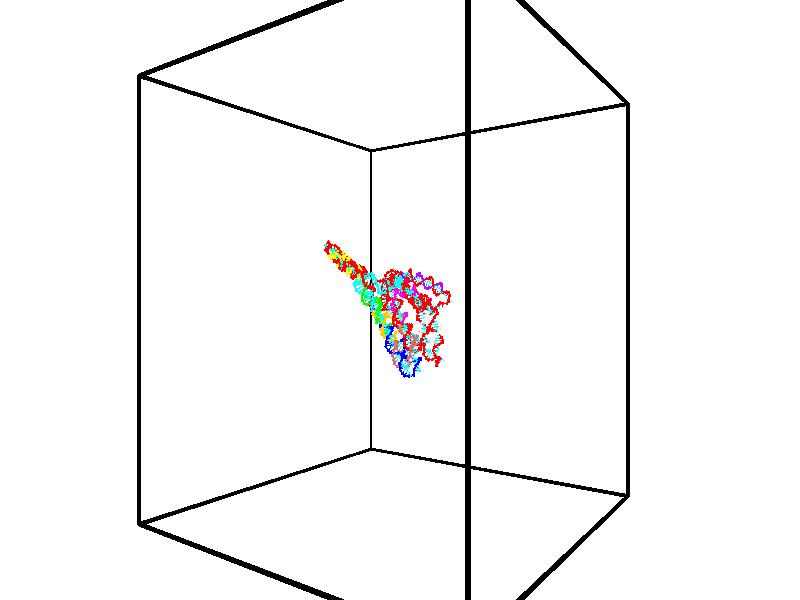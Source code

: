 // switches for output
#declare DRAW_BASES = 1; // possible values are 0, 1; only relevant for DNA ribbons
#declare DRAW_BASES_TYPE = 3; // possible values are 1, 2, 3; only relevant for DNA ribbons
#declare DRAW_FOG = 0; // set to 1 to enable fog

#include "colors.inc"

#include "transforms.inc"
background { rgb <1, 1, 1>}

#default {
   normal{
       ripples 0.25
       frequency 0.20
       turbulence 0.2
       lambda 5
   }
	finish {
		phong 0.1
		phong_size 40.
	}
}

// original window dimensions: 1024x640


// camera settings

camera {
	sky <-0, 1, 0>
	up <-0, 1, 0>
	right 1.6 * <0.581683, 0, 0.813415>
	location <-54.4937, 30, 90.4225>
	look_at <30, 30, 30>
	direction <84.4937, 0, -60.4225>
	angle 67.0682
}


# declare cpy_camera_pos = <-54.4937, 30, 90.4225>;
# if (DRAW_FOG = 1)
fog {
	fog_type 2
	up vnormalize(cpy_camera_pos)
	color rgbt<1,1,1,0.3>
	distance 1e-5
	fog_alt 3e-3
	fog_offset 48
}
# end


// LIGHTS

# declare lum = 6;
global_settings {
	ambient_light rgb lum * <0.05, 0.05, 0.05>
	max_trace_level 15
}# declare cpy_direct_light_amount = 0.25;
light_source
{	1000 * <0.231732, -1, 1.3951>,
	rgb lum * cpy_direct_light_amount
	parallel
}

light_source
{	1000 * <-0.231732, 1, -1.3951>,
	rgb lum * cpy_direct_light_amount
	parallel
}

// strand 0

// nucleotide -1

// particle -1
sphere {
	<42.431683, 33.137405, 23.402235> 0.250000
	pigment { color rgbt <1,0,0,0> }
	no_shadow
}
cylinder {
	<42.677639, 33.266171, 23.114269>,  <42.825214, 33.343430, 22.941490>, 0.100000
	pigment { color rgbt <1,0,0,0> }
	no_shadow
}
cylinder {
	<42.677639, 33.266171, 23.114269>,  <42.431683, 33.137405, 23.402235>, 0.100000
	pigment { color rgbt <1,0,0,0> }
	no_shadow
}

// particle -1
sphere {
	<42.677639, 33.266171, 23.114269> 0.100000
	pigment { color rgbt <1,0,0,0> }
	no_shadow
}
sphere {
	0, 1
	scale<0.080000,0.200000,0.300000>
	matrix <0.439291, 0.618318, 0.651695,
		0.654929, -0.716973, 0.238783,
		0.614892, 0.321919, -0.719914,
		42.862106, 33.362747, 22.898294>
	pigment { color rgbt <0,1,1,0> }
	no_shadow
}
cylinder {
	<41.970078, 33.433605, 22.979244>,  <42.431683, 33.137405, 23.402235>, 0.130000
	pigment { color rgbt <1,0,0,0> }
	no_shadow
}

// nucleotide -1

// particle -1
sphere {
	<41.970078, 33.433605, 22.979244> 0.250000
	pigment { color rgbt <1,0,0,0> }
	no_shadow
}
cylinder {
	<42.272205, 33.353848, 22.729530>,  <42.453484, 33.305992, 22.579702>, 0.100000
	pigment { color rgbt <1,0,0,0> }
	no_shadow
}
cylinder {
	<42.272205, 33.353848, 22.729530>,  <41.970078, 33.433605, 22.979244>, 0.100000
	pigment { color rgbt <1,0,0,0> }
	no_shadow
}

// particle -1
sphere {
	<42.272205, 33.353848, 22.729530> 0.100000
	pigment { color rgbt <1,0,0,0> }
	no_shadow
}
sphere {
	0, 1
	scale<0.080000,0.200000,0.300000>
	matrix <0.564046, -0.287231, 0.774177,
		-0.333683, -0.936877, -0.104482,
		0.755319, -0.199397, -0.624286,
		42.498802, 33.294029, 22.542244>
	pigment { color rgbt <0,1,1,0> }
	no_shadow
}
cylinder {
	<41.208851, 33.470951, 23.177353>,  <41.970078, 33.433605, 22.979244>, 0.130000
	pigment { color rgbt <1,0,0,0> }
	no_shadow
}

// nucleotide -1

// particle -1
sphere {
	<41.208851, 33.470951, 23.177353> 0.250000
	pigment { color rgbt <1,0,0,0> }
	no_shadow
}
cylinder {
	<40.968704, 33.634747, 23.452126>,  <40.824615, 33.733025, 23.616989>, 0.100000
	pigment { color rgbt <1,0,0,0> }
	no_shadow
}
cylinder {
	<40.968704, 33.634747, 23.452126>,  <41.208851, 33.470951, 23.177353>, 0.100000
	pigment { color rgbt <1,0,0,0> }
	no_shadow
}

// particle -1
sphere {
	<40.968704, 33.634747, 23.452126> 0.100000
	pigment { color rgbt <1,0,0,0> }
	no_shadow
}
sphere {
	0, 1
	scale<0.080000,0.200000,0.300000>
	matrix <0.791063, 0.430143, 0.434967,
		-0.117367, 0.804549, -0.582173,
		-0.600370, 0.409485, 0.686934,
		40.788593, 33.757591, 23.658205>
	pigment { color rgbt <0,1,1,0> }
	no_shadow
}
cylinder {
	<40.403610, 33.573380, 23.069513>,  <41.208851, 33.470951, 23.177353>, 0.130000
	pigment { color rgbt <1,0,0,0> }
	no_shadow
}

// nucleotide -1

// particle -1
sphere {
	<40.403610, 33.573380, 23.069513> 0.250000
	pigment { color rgbt <1,0,0,0> }
	no_shadow
}
cylinder {
	<40.161163, 33.668655, 22.765965>,  <40.015694, 33.725819, 22.583836>, 0.100000
	pigment { color rgbt <1,0,0,0> }
	no_shadow
}
cylinder {
	<40.161163, 33.668655, 22.765965>,  <40.403610, 33.573380, 23.069513>, 0.100000
	pigment { color rgbt <1,0,0,0> }
	no_shadow
}

// particle -1
sphere {
	<40.161163, 33.668655, 22.765965> 0.100000
	pigment { color rgbt <1,0,0,0> }
	no_shadow
}
sphere {
	0, 1
	scale<0.080000,0.200000,0.300000>
	matrix <0.488546, 0.864399, -0.118898,
		0.627648, -0.442810, -0.640295,
		-0.606120, 0.238187, -0.758871,
		39.979328, 33.740112, 22.538303>
	pigment { color rgbt <0,1,1,0> }
	no_shadow
}
cylinder {
	<40.139698, 33.485996, 23.806387>,  <40.403610, 33.573380, 23.069513>, 0.130000
	pigment { color rgbt <1,0,0,0> }
	no_shadow
}

// nucleotide -1

// particle -1
sphere {
	<40.139698, 33.485996, 23.806387> 0.250000
	pigment { color rgbt <1,0,0,0> }
	no_shadow
}
cylinder {
	<39.886230, 33.785545, 23.883999>,  <39.734150, 33.965275, 23.930565>, 0.100000
	pigment { color rgbt <1,0,0,0> }
	no_shadow
}
cylinder {
	<39.886230, 33.785545, 23.883999>,  <40.139698, 33.485996, 23.806387>, 0.100000
	pigment { color rgbt <1,0,0,0> }
	no_shadow
}

// particle -1
sphere {
	<39.886230, 33.785545, 23.883999> 0.100000
	pigment { color rgbt <1,0,0,0> }
	no_shadow
}
sphere {
	0, 1
	scale<0.080000,0.200000,0.300000>
	matrix <0.215253, -0.070226, 0.974030,
		0.743051, 0.658982, -0.116697,
		-0.633673, 0.748873, 0.194029,
		39.696129, 34.010208, 23.942207>
	pigment { color rgbt <0,1,1,0> }
	no_shadow
}
cylinder {
	<40.371899, 34.002106, 24.417807>,  <40.139698, 33.485996, 23.806387>, 0.130000
	pigment { color rgbt <1,0,0,0> }
	no_shadow
}

// nucleotide -1

// particle -1
sphere {
	<40.371899, 34.002106, 24.417807> 0.250000
	pigment { color rgbt <1,0,0,0> }
	no_shadow
}
cylinder {
	<39.982395, 34.091316, 24.399651>,  <39.748695, 34.144840, 24.388758>, 0.100000
	pigment { color rgbt <1,0,0,0> }
	no_shadow
}
cylinder {
	<39.982395, 34.091316, 24.399651>,  <40.371899, 34.002106, 24.417807>, 0.100000
	pigment { color rgbt <1,0,0,0> }
	no_shadow
}

// particle -1
sphere {
	<39.982395, 34.091316, 24.399651> 0.100000
	pigment { color rgbt <1,0,0,0> }
	no_shadow
}
sphere {
	0, 1
	scale<0.080000,0.200000,0.300000>
	matrix <-0.086239, -0.177001, 0.980425,
		0.210624, 0.958609, 0.191589,
		-0.973756, 0.223023, -0.045389,
		39.690269, 34.158222, 24.386034>
	pigment { color rgbt <0,1,1,0> }
	no_shadow
}
cylinder {
	<40.164883, 34.556484, 24.858074>,  <40.371899, 34.002106, 24.417807>, 0.130000
	pigment { color rgbt <1,0,0,0> }
	no_shadow
}

// nucleotide -1

// particle -1
sphere {
	<40.164883, 34.556484, 24.858074> 0.250000
	pigment { color rgbt <1,0,0,0> }
	no_shadow
}
cylinder {
	<39.825531, 34.347401, 24.824554>,  <39.621922, 34.221951, 24.804443>, 0.100000
	pigment { color rgbt <1,0,0,0> }
	no_shadow
}
cylinder {
	<39.825531, 34.347401, 24.824554>,  <40.164883, 34.556484, 24.858074>, 0.100000
	pigment { color rgbt <1,0,0,0> }
	no_shadow
}

// particle -1
sphere {
	<39.825531, 34.347401, 24.824554> 0.100000
	pigment { color rgbt <1,0,0,0> }
	no_shadow
}
sphere {
	0, 1
	scale<0.080000,0.200000,0.300000>
	matrix <-0.004331, -0.151436, 0.988457,
		-0.529369, 0.838951, 0.126212,
		-0.848380, -0.522713, -0.083799,
		39.571018, 34.190586, 24.799416>
	pigment { color rgbt <0,1,1,0> }
	no_shadow
}
cylinder {
	<39.837681, 34.804314, 25.429846>,  <40.164883, 34.556484, 24.858074>, 0.130000
	pigment { color rgbt <1,0,0,0> }
	no_shadow
}

// nucleotide -1

// particle -1
sphere {
	<39.837681, 34.804314, 25.429846> 0.250000
	pigment { color rgbt <1,0,0,0> }
	no_shadow
}
cylinder {
	<39.655029, 34.465469, 25.321110>,  <39.545437, 34.262165, 25.255867>, 0.100000
	pigment { color rgbt <1,0,0,0> }
	no_shadow
}
cylinder {
	<39.655029, 34.465469, 25.321110>,  <39.837681, 34.804314, 25.429846>, 0.100000
	pigment { color rgbt <1,0,0,0> }
	no_shadow
}

// particle -1
sphere {
	<39.655029, 34.465469, 25.321110> 0.100000
	pigment { color rgbt <1,0,0,0> }
	no_shadow
}
sphere {
	0, 1
	scale<0.080000,0.200000,0.300000>
	matrix <-0.001945, -0.304605, 0.952477,
		-0.889656, 0.435456, 0.137444,
		-0.456628, -0.847109, -0.271841,
		39.518040, 34.211338, 25.239557>
	pigment { color rgbt <0,1,1,0> }
	no_shadow
}
cylinder {
	<39.295029, 34.681366, 25.874365>,  <39.837681, 34.804314, 25.429846>, 0.130000
	pigment { color rgbt <1,0,0,0> }
	no_shadow
}

// nucleotide -1

// particle -1
sphere {
	<39.295029, 34.681366, 25.874365> 0.250000
	pigment { color rgbt <1,0,0,0> }
	no_shadow
}
cylinder {
	<39.352959, 34.314556, 25.725719>,  <39.387714, 34.094471, 25.636532>, 0.100000
	pigment { color rgbt <1,0,0,0> }
	no_shadow
}
cylinder {
	<39.352959, 34.314556, 25.725719>,  <39.295029, 34.681366, 25.874365>, 0.100000
	pigment { color rgbt <1,0,0,0> }
	no_shadow
}

// particle -1
sphere {
	<39.352959, 34.314556, 25.725719> 0.100000
	pigment { color rgbt <1,0,0,0> }
	no_shadow
}
sphere {
	0, 1
	scale<0.080000,0.200000,0.300000>
	matrix <-0.142408, -0.390982, 0.909315,
		-0.979156, -0.078766, -0.187214,
		0.144820, -0.917022, -0.371616,
		39.396404, 34.039448, 25.614235>
	pigment { color rgbt <0,1,1,0> }
	no_shadow
}
cylinder {
	<38.787739, 34.265152, 26.221285>,  <39.295029, 34.681366, 25.874365>, 0.130000
	pigment { color rgbt <1,0,0,0> }
	no_shadow
}

// nucleotide -1

// particle -1
sphere {
	<38.787739, 34.265152, 26.221285> 0.250000
	pigment { color rgbt <1,0,0,0> }
	no_shadow
}
cylinder {
	<39.069096, 34.016914, 26.082664>,  <39.237911, 33.867973, 25.999493>, 0.100000
	pigment { color rgbt <1,0,0,0> }
	no_shadow
}
cylinder {
	<39.069096, 34.016914, 26.082664>,  <38.787739, 34.265152, 26.221285>, 0.100000
	pigment { color rgbt <1,0,0,0> }
	no_shadow
}

// particle -1
sphere {
	<39.069096, 34.016914, 26.082664> 0.100000
	pigment { color rgbt <1,0,0,0> }
	no_shadow
}
sphere {
	0, 1
	scale<0.080000,0.200000,0.300000>
	matrix <0.041909, -0.450494, 0.891795,
		-0.709562, -0.641808, -0.290868,
		0.703395, -0.620594, -0.346551,
		39.280113, 33.830738, 25.978699>
	pigment { color rgbt <0,1,1,0> }
	no_shadow
}
cylinder {
	<38.546776, 33.652084, 26.534023>,  <38.787739, 34.265152, 26.221285>, 0.130000
	pigment { color rgbt <1,0,0,0> }
	no_shadow
}

// nucleotide -1

// particle -1
sphere {
	<38.546776, 33.652084, 26.534023> 0.250000
	pigment { color rgbt <1,0,0,0> }
	no_shadow
}
cylinder {
	<38.935516, 33.606380, 26.451603>,  <39.168758, 33.578957, 26.402151>, 0.100000
	pigment { color rgbt <1,0,0,0> }
	no_shadow
}
cylinder {
	<38.935516, 33.606380, 26.451603>,  <38.546776, 33.652084, 26.534023>, 0.100000
	pigment { color rgbt <1,0,0,0> }
	no_shadow
}

// particle -1
sphere {
	<38.935516, 33.606380, 26.451603> 0.100000
	pigment { color rgbt <1,0,0,0> }
	no_shadow
}
sphere {
	0, 1
	scale<0.080000,0.200000,0.300000>
	matrix <0.106192, -0.568247, 0.815977,
		-0.210322, -0.814886, -0.540115,
		0.971847, -0.114262, -0.206050,
		39.227070, 33.572102, 26.389788>
	pigment { color rgbt <0,1,1,0> }
	no_shadow
}
cylinder {
	<38.749191, 33.001110, 26.772064>,  <38.546776, 33.652084, 26.534023>, 0.130000
	pigment { color rgbt <1,0,0,0> }
	no_shadow
}

// nucleotide -1

// particle -1
sphere {
	<38.749191, 33.001110, 26.772064> 0.250000
	pigment { color rgbt <1,0,0,0> }
	no_shadow
}
cylinder {
	<39.118973, 33.140568, 26.710308>,  <39.340843, 33.224243, 26.673254>, 0.100000
	pigment { color rgbt <1,0,0,0> }
	no_shadow
}
cylinder {
	<39.118973, 33.140568, 26.710308>,  <38.749191, 33.001110, 26.772064>, 0.100000
	pigment { color rgbt <1,0,0,0> }
	no_shadow
}

// particle -1
sphere {
	<39.118973, 33.140568, 26.710308> 0.100000
	pigment { color rgbt <1,0,0,0> }
	no_shadow
}
sphere {
	0, 1
	scale<0.080000,0.200000,0.300000>
	matrix <0.319485, -0.487238, 0.812728,
		0.208125, -0.800655, -0.561814,
		0.924453, 0.348641, -0.154391,
		39.396309, 33.245159, 26.663990>
	pigment { color rgbt <0,1,1,0> }
	no_shadow
}
cylinder {
	<39.247871, 32.444519, 26.786352>,  <38.749191, 33.001110, 26.772064>, 0.130000
	pigment { color rgbt <1,0,0,0> }
	no_shadow
}

// nucleotide -1

// particle -1
sphere {
	<39.247871, 32.444519, 26.786352> 0.250000
	pigment { color rgbt <1,0,0,0> }
	no_shadow
}
cylinder {
	<39.457237, 32.776386, 26.864002>,  <39.582859, 32.975506, 26.910591>, 0.100000
	pigment { color rgbt <1,0,0,0> }
	no_shadow
}
cylinder {
	<39.457237, 32.776386, 26.864002>,  <39.247871, 32.444519, 26.786352>, 0.100000
	pigment { color rgbt <1,0,0,0> }
	no_shadow
}

// particle -1
sphere {
	<39.457237, 32.776386, 26.864002> 0.100000
	pigment { color rgbt <1,0,0,0> }
	no_shadow
}
sphere {
	0, 1
	scale<0.080000,0.200000,0.300000>
	matrix <0.515490, -0.489733, 0.703159,
		0.678458, -0.267977, -0.684020,
		0.523417, 0.829669, 0.194124,
		39.614262, 33.025288, 26.922239>
	pigment { color rgbt <0,1,1,0> }
	no_shadow
}
cylinder {
	<40.001194, 32.296093, 26.890913>,  <39.247871, 32.444519, 26.786352>, 0.130000
	pigment { color rgbt <1,0,0,0> }
	no_shadow
}

// nucleotide -1

// particle -1
sphere {
	<40.001194, 32.296093, 26.890913> 0.250000
	pigment { color rgbt <1,0,0,0> }
	no_shadow
}
cylinder {
	<39.937439, 32.647572, 27.070904>,  <39.899185, 32.858459, 27.178898>, 0.100000
	pigment { color rgbt <1,0,0,0> }
	no_shadow
}
cylinder {
	<39.937439, 32.647572, 27.070904>,  <40.001194, 32.296093, 26.890913>, 0.100000
	pigment { color rgbt <1,0,0,0> }
	no_shadow
}

// particle -1
sphere {
	<39.937439, 32.647572, 27.070904> 0.100000
	pigment { color rgbt <1,0,0,0> }
	no_shadow
}
sphere {
	0, 1
	scale<0.080000,0.200000,0.300000>
	matrix <0.572217, -0.289194, 0.767421,
		0.804464, 0.379805, -0.456712,
		-0.159392, 0.878701, 0.449977,
		39.889622, 32.911182, 27.205896>
	pigment { color rgbt <0,1,1,0> }
	no_shadow
}
cylinder {
	<40.683910, 32.605450, 27.083626>,  <40.001194, 32.296093, 26.890913>, 0.130000
	pigment { color rgbt <1,0,0,0> }
	no_shadow
}

// nucleotide -1

// particle -1
sphere {
	<40.683910, 32.605450, 27.083626> 0.250000
	pigment { color rgbt <1,0,0,0> }
	no_shadow
}
cylinder {
	<40.462700, 32.838799, 27.321564>,  <40.329975, 32.978809, 27.464327>, 0.100000
	pigment { color rgbt <1,0,0,0> }
	no_shadow
}
cylinder {
	<40.462700, 32.838799, 27.321564>,  <40.683910, 32.605450, 27.083626>, 0.100000
	pigment { color rgbt <1,0,0,0> }
	no_shadow
}

// particle -1
sphere {
	<40.462700, 32.838799, 27.321564> 0.100000
	pigment { color rgbt <1,0,0,0> }
	no_shadow
}
sphere {
	0, 1
	scale<0.080000,0.200000,0.300000>
	matrix <0.614678, -0.196288, 0.763965,
		0.562438, 0.788128, -0.250035,
		-0.553023, 0.583374, 0.594845,
		40.296791, 33.013809, 27.500017>
	pigment { color rgbt <0,1,1,0> }
	no_shadow
}
cylinder {
	<41.110706, 33.071461, 27.453331>,  <40.683910, 32.605450, 27.083626>, 0.130000
	pigment { color rgbt <1,0,0,0> }
	no_shadow
}

// nucleotide -1

// particle -1
sphere {
	<41.110706, 33.071461, 27.453331> 0.250000
	pigment { color rgbt <1,0,0,0> }
	no_shadow
}
cylinder {
	<40.784214, 33.083221, 27.684124>,  <40.588318, 33.090279, 27.822599>, 0.100000
	pigment { color rgbt <1,0,0,0> }
	no_shadow
}
cylinder {
	<40.784214, 33.083221, 27.684124>,  <41.110706, 33.071461, 27.453331>, 0.100000
	pigment { color rgbt <1,0,0,0> }
	no_shadow
}

// particle -1
sphere {
	<40.784214, 33.083221, 27.684124> 0.100000
	pigment { color rgbt <1,0,0,0> }
	no_shadow
}
sphere {
	0, 1
	scale<0.080000,0.200000,0.300000>
	matrix <0.548835, -0.272439, 0.790289,
		0.180427, 0.961724, 0.206237,
		-0.816227, 0.029399, 0.576983,
		40.539345, 33.092041, 27.857220>
	pigment { color rgbt <0,1,1,0> }
	no_shadow
}
cylinder {
	<41.267330, 33.332092, 28.087950>,  <41.110706, 33.071461, 27.453331>, 0.130000
	pigment { color rgbt <1,0,0,0> }
	no_shadow
}

// nucleotide -1

// particle -1
sphere {
	<41.267330, 33.332092, 28.087950> 0.250000
	pigment { color rgbt <1,0,0,0> }
	no_shadow
}
cylinder {
	<40.922188, 33.159958, 28.194000>,  <40.715103, 33.056679, 28.257631>, 0.100000
	pigment { color rgbt <1,0,0,0> }
	no_shadow
}
cylinder {
	<40.922188, 33.159958, 28.194000>,  <41.267330, 33.332092, 28.087950>, 0.100000
	pigment { color rgbt <1,0,0,0> }
	no_shadow
}

// particle -1
sphere {
	<40.922188, 33.159958, 28.194000> 0.100000
	pigment { color rgbt <1,0,0,0> }
	no_shadow
}
sphere {
	0, 1
	scale<0.080000,0.200000,0.300000>
	matrix <0.394746, -0.246118, 0.885213,
		-0.315686, 0.868468, 0.382237,
		-0.862854, -0.430336, 0.265128,
		40.663330, 33.030857, 28.273539>
	pigment { color rgbt <0,1,1,0> }
	no_shadow
}
cylinder {
	<41.300220, 33.456409, 28.795183>,  <41.267330, 33.332092, 28.087950>, 0.130000
	pigment { color rgbt <1,0,0,0> }
	no_shadow
}

// nucleotide -1

// particle -1
sphere {
	<41.300220, 33.456409, 28.795183> 0.250000
	pigment { color rgbt <1,0,0,0> }
	no_shadow
}
cylinder {
	<41.026829, 33.169472, 28.741119>,  <40.862793, 32.997307, 28.708681>, 0.100000
	pigment { color rgbt <1,0,0,0> }
	no_shadow
}
cylinder {
	<41.026829, 33.169472, 28.741119>,  <41.300220, 33.456409, 28.795183>, 0.100000
	pigment { color rgbt <1,0,0,0> }
	no_shadow
}

// particle -1
sphere {
	<41.026829, 33.169472, 28.741119> 0.100000
	pigment { color rgbt <1,0,0,0> }
	no_shadow
}
sphere {
	0, 1
	scale<0.080000,0.200000,0.300000>
	matrix <0.270268, -0.420678, 0.866017,
		-0.678094, 0.555376, 0.481400,
		-0.683479, -0.717348, -0.135159,
		40.821785, 32.954266, 28.700571>
	pigment { color rgbt <0,1,1,0> }
	no_shadow
}
cylinder {
	<40.846970, 33.530373, 29.443146>,  <41.300220, 33.456409, 28.795183>, 0.130000
	pigment { color rgbt <1,0,0,0> }
	no_shadow
}

// nucleotide -1

// particle -1
sphere {
	<40.846970, 33.530373, 29.443146> 0.250000
	pigment { color rgbt <1,0,0,0> }
	no_shadow
}
cylinder {
	<40.801613, 33.166759, 29.282749>,  <40.774399, 32.948589, 29.186510>, 0.100000
	pigment { color rgbt <1,0,0,0> }
	no_shadow
}
cylinder {
	<40.801613, 33.166759, 29.282749>,  <40.846970, 33.530373, 29.443146>, 0.100000
	pigment { color rgbt <1,0,0,0> }
	no_shadow
}

// particle -1
sphere {
	<40.801613, 33.166759, 29.282749> 0.100000
	pigment { color rgbt <1,0,0,0> }
	no_shadow
}
sphere {
	0, 1
	scale<0.080000,0.200000,0.300000>
	matrix <0.286432, -0.416369, 0.862898,
		-0.951367, -0.017012, 0.307589,
		-0.113391, -0.909036, -0.400993,
		40.767597, 32.894047, 29.162451>
	pigment { color rgbt <0,1,1,0> }
	no_shadow
}
cylinder {
	<40.509380, 33.041718, 30.007814>,  <40.846970, 33.530373, 29.443146>, 0.130000
	pigment { color rgbt <1,0,0,0> }
	no_shadow
}

// nucleotide -1

// particle -1
sphere {
	<40.509380, 33.041718, 30.007814> 0.250000
	pigment { color rgbt <1,0,0,0> }
	no_shadow
}
cylinder {
	<40.668716, 32.803417, 29.728844>,  <40.764317, 32.660439, 29.561460>, 0.100000
	pigment { color rgbt <1,0,0,0> }
	no_shadow
}
cylinder {
	<40.668716, 32.803417, 29.728844>,  <40.509380, 33.041718, 30.007814>, 0.100000
	pigment { color rgbt <1,0,0,0> }
	no_shadow
}

// particle -1
sphere {
	<40.668716, 32.803417, 29.728844> 0.100000
	pigment { color rgbt <1,0,0,0> }
	no_shadow
}
sphere {
	0, 1
	scale<0.080000,0.200000,0.300000>
	matrix <0.241251, -0.665536, 0.706300,
		-0.884943, -0.449602, -0.121384,
		0.398339, -0.595752, -0.697428,
		40.788219, 32.624691, 29.519615>
	pigment { color rgbt <0,1,1,0> }
	no_shadow
}
cylinder {
	<40.324356, 32.370102, 30.215229>,  <40.509380, 33.041718, 30.007814>, 0.130000
	pigment { color rgbt <1,0,0,0> }
	no_shadow
}

// nucleotide -1

// particle -1
sphere {
	<40.324356, 32.370102, 30.215229> 0.250000
	pigment { color rgbt <1,0,0,0> }
	no_shadow
}
cylinder {
	<40.647266, 32.322250, 29.984062>,  <40.841015, 32.293537, 29.845362>, 0.100000
	pigment { color rgbt <1,0,0,0> }
	no_shadow
}
cylinder {
	<40.647266, 32.322250, 29.984062>,  <40.324356, 32.370102, 30.215229>, 0.100000
	pigment { color rgbt <1,0,0,0> }
	no_shadow
}

// particle -1
sphere {
	<40.647266, 32.322250, 29.984062> 0.100000
	pigment { color rgbt <1,0,0,0> }
	no_shadow
}
sphere {
	0, 1
	scale<0.080000,0.200000,0.300000>
	matrix <0.448984, -0.511054, 0.732965,
		-0.383033, -0.851183, -0.358850,
		0.807279, -0.119632, -0.577918,
		40.889450, 32.286362, 29.810686>
	pigment { color rgbt <0,1,1,0> }
	no_shadow
}
cylinder {
	<40.445225, 31.643780, 30.132198>,  <40.324356, 32.370102, 30.215229>, 0.130000
	pigment { color rgbt <1,0,0,0> }
	no_shadow
}

// nucleotide -1

// particle -1
sphere {
	<40.445225, 31.643780, 30.132198> 0.250000
	pigment { color rgbt <1,0,0,0> }
	no_shadow
}
cylinder {
	<40.790722, 31.838058, 30.078468>,  <40.998020, 31.954626, 30.046230>, 0.100000
	pigment { color rgbt <1,0,0,0> }
	no_shadow
}
cylinder {
	<40.790722, 31.838058, 30.078468>,  <40.445225, 31.643780, 30.132198>, 0.100000
	pigment { color rgbt <1,0,0,0> }
	no_shadow
}

// particle -1
sphere {
	<40.790722, 31.838058, 30.078468> 0.100000
	pigment { color rgbt <1,0,0,0> }
	no_shadow
}
sphere {
	0, 1
	scale<0.080000,0.200000,0.300000>
	matrix <0.418318, -0.542429, 0.728547,
		0.280991, -0.685469, -0.671696,
		0.863744, 0.485698, -0.134326,
		41.049847, 31.983768, 30.038170>
	pigment { color rgbt <0,1,1,0> }
	no_shadow
}
cylinder {
	<40.907715, 31.114347, 30.051680>,  <40.445225, 31.643780, 30.132198>, 0.130000
	pigment { color rgbt <1,0,0,0> }
	no_shadow
}

// nucleotide -1

// particle -1
sphere {
	<40.907715, 31.114347, 30.051680> 0.250000
	pigment { color rgbt <1,0,0,0> }
	no_shadow
}
cylinder {
	<41.109535, 31.435078, 30.179745>,  <41.230629, 31.627516, 30.256584>, 0.100000
	pigment { color rgbt <1,0,0,0> }
	no_shadow
}
cylinder {
	<41.109535, 31.435078, 30.179745>,  <40.907715, 31.114347, 30.051680>, 0.100000
	pigment { color rgbt <1,0,0,0> }
	no_shadow
}

// particle -1
sphere {
	<41.109535, 31.435078, 30.179745> 0.100000
	pigment { color rgbt <1,0,0,0> }
	no_shadow
}
sphere {
	0, 1
	scale<0.080000,0.200000,0.300000>
	matrix <0.388770, -0.542099, 0.744974,
		0.770900, -0.251407, -0.585242,
		0.504551, 0.801825, 0.320165,
		41.260899, 31.675625, 30.275795>
	pigment { color rgbt <0,1,1,0> }
	no_shadow
}
cylinder {
	<41.468208, 30.773769, 30.199568>,  <40.907715, 31.114347, 30.051680>, 0.130000
	pigment { color rgbt <1,0,0,0> }
	no_shadow
}

// nucleotide -1

// particle -1
sphere {
	<41.468208, 30.773769, 30.199568> 0.250000
	pigment { color rgbt <1,0,0,0> }
	no_shadow
}
cylinder {
	<41.514671, 31.127655, 30.380138>,  <41.542549, 31.339987, 30.488482>, 0.100000
	pigment { color rgbt <1,0,0,0> }
	no_shadow
}
cylinder {
	<41.514671, 31.127655, 30.380138>,  <41.468208, 30.773769, 30.199568>, 0.100000
	pigment { color rgbt <1,0,0,0> }
	no_shadow
}

// particle -1
sphere {
	<41.514671, 31.127655, 30.380138> 0.100000
	pigment { color rgbt <1,0,0,0> }
	no_shadow
}
sphere {
	0, 1
	scale<0.080000,0.200000,0.300000>
	matrix <0.539547, -0.437799, 0.719181,
		0.833905, 0.160031, -0.528198,
		0.116153, 0.884716, 0.451427,
		41.549519, 31.393070, 30.515566>
	pigment { color rgbt <0,1,1,0> }
	no_shadow
}
cylinder {
	<42.211777, 30.924948, 30.251785>,  <41.468208, 30.773769, 30.199568>, 0.130000
	pigment { color rgbt <1,0,0,0> }
	no_shadow
}

// nucleotide -1

// particle -1
sphere {
	<42.211777, 30.924948, 30.251785> 0.250000
	pigment { color rgbt <1,0,0,0> }
	no_shadow
}
cylinder {
	<42.017998, 31.127319, 30.537258>,  <41.901730, 31.248743, 30.708542>, 0.100000
	pigment { color rgbt <1,0,0,0> }
	no_shadow
}
cylinder {
	<42.017998, 31.127319, 30.537258>,  <42.211777, 30.924948, 30.251785>, 0.100000
	pigment { color rgbt <1,0,0,0> }
	no_shadow
}

// particle -1
sphere {
	<42.017998, 31.127319, 30.537258> 0.100000
	pigment { color rgbt <1,0,0,0> }
	no_shadow
}
sphere {
	0, 1
	scale<0.080000,0.200000,0.300000>
	matrix <0.428618, -0.573911, 0.697792,
		0.762623, 0.643943, 0.061181,
		-0.484450, 0.505929, 0.713683,
		41.872662, 31.279099, 30.751364>
	pigment { color rgbt <0,1,1,0> }
	no_shadow
}
cylinder {
	<42.721542, 31.174385, 30.817633>,  <42.211777, 30.924948, 30.251785>, 0.130000
	pigment { color rgbt <1,0,0,0> }
	no_shadow
}

// nucleotide -1

// particle -1
sphere {
	<42.721542, 31.174385, 30.817633> 0.250000
	pigment { color rgbt <1,0,0,0> }
	no_shadow
}
cylinder {
	<42.351170, 31.145798, 30.965977>,  <42.128944, 31.128645, 31.054983>, 0.100000
	pigment { color rgbt <1,0,0,0> }
	no_shadow
}
cylinder {
	<42.351170, 31.145798, 30.965977>,  <42.721542, 31.174385, 30.817633>, 0.100000
	pigment { color rgbt <1,0,0,0> }
	no_shadow
}

// particle -1
sphere {
	<42.351170, 31.145798, 30.965977> 0.100000
	pigment { color rgbt <1,0,0,0> }
	no_shadow
}
sphere {
	0, 1
	scale<0.080000,0.200000,0.300000>
	matrix <0.358319, -0.476603, 0.802781,
		0.119378, 0.876208, 0.466913,
		-0.925935, -0.071470, 0.370858,
		42.073387, 31.124357, 31.077234>
	pigment { color rgbt <0,1,1,0> }
	no_shadow
}
cylinder {
	<42.849762, 31.243174, 31.509811>,  <42.721542, 31.174385, 30.817633>, 0.130000
	pigment { color rgbt <1,0,0,0> }
	no_shadow
}

// nucleotide -1

// particle -1
sphere {
	<42.849762, 31.243174, 31.509811> 0.250000
	pigment { color rgbt <1,0,0,0> }
	no_shadow
}
cylinder {
	<42.486641, 31.076195, 31.493633>,  <42.268768, 30.976007, 31.483927>, 0.100000
	pigment { color rgbt <1,0,0,0> }
	no_shadow
}
cylinder {
	<42.486641, 31.076195, 31.493633>,  <42.849762, 31.243174, 31.509811>, 0.100000
	pigment { color rgbt <1,0,0,0> }
	no_shadow
}

// particle -1
sphere {
	<42.486641, 31.076195, 31.493633> 0.100000
	pigment { color rgbt <1,0,0,0> }
	no_shadow
}
sphere {
	0, 1
	scale<0.080000,0.200000,0.300000>
	matrix <0.276501, -0.668207, 0.690686,
		-0.315349, 0.615822, 0.722023,
		-0.907801, -0.417447, -0.040443,
		42.214302, 30.950960, 31.481501>
	pigment { color rgbt <0,1,1,0> }
	no_shadow
}
cylinder {
	<42.759796, 31.164902, 32.104816>,  <42.849762, 31.243174, 31.509811>, 0.130000
	pigment { color rgbt <1,0,0,0> }
	no_shadow
}

// nucleotide -1

// particle -1
sphere {
	<42.759796, 31.164902, 32.104816> 0.250000
	pigment { color rgbt <1,0,0,0> }
	no_shadow
}
cylinder {
	<42.526516, 30.922668, 31.888245>,  <42.386547, 30.777328, 31.758301>, 0.100000
	pigment { color rgbt <1,0,0,0> }
	no_shadow
}
cylinder {
	<42.526516, 30.922668, 31.888245>,  <42.759796, 31.164902, 32.104816>, 0.100000
	pigment { color rgbt <1,0,0,0> }
	no_shadow
}

// particle -1
sphere {
	<42.526516, 30.922668, 31.888245> 0.100000
	pigment { color rgbt <1,0,0,0> }
	no_shadow
}
sphere {
	0, 1
	scale<0.080000,0.200000,0.300000>
	matrix <0.293386, -0.778550, 0.554783,
		-0.757499, 0.164700, 0.631720,
		-0.583198, -0.605585, -0.541430,
		42.351555, 30.740993, 31.725815>
	pigment { color rgbt <0,1,1,0> }
	no_shadow
}
cylinder {
	<42.266430, 30.684813, 32.570381>,  <42.759796, 31.164902, 32.104816>, 0.130000
	pigment { color rgbt <1,0,0,0> }
	no_shadow
}

// nucleotide -1

// particle -1
sphere {
	<42.266430, 30.684813, 32.570381> 0.250000
	pigment { color rgbt <1,0,0,0> }
	no_shadow
}
cylinder {
	<42.374783, 30.509911, 32.227352>,  <42.439793, 30.404970, 32.021534>, 0.100000
	pigment { color rgbt <1,0,0,0> }
	no_shadow
}
cylinder {
	<42.374783, 30.509911, 32.227352>,  <42.266430, 30.684813, 32.570381>, 0.100000
	pigment { color rgbt <1,0,0,0> }
	no_shadow
}

// particle -1
sphere {
	<42.374783, 30.509911, 32.227352> 0.100000
	pigment { color rgbt <1,0,0,0> }
	no_shadow
}
sphere {
	0, 1
	scale<0.080000,0.200000,0.300000>
	matrix <0.111900, -0.870537, 0.479211,
		-0.956087, -0.225771, -0.186882,
		0.270879, -0.437256, -0.857573,
		42.456047, 30.378735, 31.970079>
	pigment { color rgbt <0,1,1,0> }
	no_shadow
}
cylinder {
	<42.101639, 29.963703, 32.467579>,  <42.266430, 30.684813, 32.570381>, 0.130000
	pigment { color rgbt <1,0,0,0> }
	no_shadow
}

// nucleotide -1

// particle -1
sphere {
	<42.101639, 29.963703, 32.467579> 0.250000
	pigment { color rgbt <1,0,0,0> }
	no_shadow
}
cylinder {
	<42.480061, 30.032127, 32.357510>,  <42.707115, 30.073181, 32.291470>, 0.100000
	pigment { color rgbt <1,0,0,0> }
	no_shadow
}
cylinder {
	<42.480061, 30.032127, 32.357510>,  <42.101639, 29.963703, 32.467579>, 0.100000
	pigment { color rgbt <1,0,0,0> }
	no_shadow
}

// particle -1
sphere {
	<42.480061, 30.032127, 32.357510> 0.100000
	pigment { color rgbt <1,0,0,0> }
	no_shadow
}
sphere {
	0, 1
	scale<0.080000,0.200000,0.300000>
	matrix <0.283853, -0.847080, 0.449315,
		-0.156235, -0.503185, -0.849938,
		0.946054, 0.171059, -0.275174,
		42.763878, 30.083445, 32.274956>
	pigment { color rgbt <0,1,1,0> }
	no_shadow
}
cylinder {
	<42.310196, 29.485788, 31.990923>,  <42.101639, 29.963703, 32.467579>, 0.130000
	pigment { color rgbt <1,0,0,0> }
	no_shadow
}

// nucleotide -1

// particle -1
sphere {
	<42.310196, 29.485788, 31.990923> 0.250000
	pigment { color rgbt <1,0,0,0> }
	no_shadow
}
cylinder {
	<42.597122, 29.625076, 32.232319>,  <42.769279, 29.708649, 32.377155>, 0.100000
	pigment { color rgbt <1,0,0,0> }
	no_shadow
}
cylinder {
	<42.597122, 29.625076, 32.232319>,  <42.310196, 29.485788, 31.990923>, 0.100000
	pigment { color rgbt <1,0,0,0> }
	no_shadow
}

// particle -1
sphere {
	<42.597122, 29.625076, 32.232319> 0.100000
	pigment { color rgbt <1,0,0,0> }
	no_shadow
}
sphere {
	0, 1
	scale<0.080000,0.200000,0.300000>
	matrix <0.233012, -0.936173, 0.263223,
		0.656629, -0.048194, -0.752672,
		0.717317, 0.348221, 0.603489,
		42.812317, 29.729542, 32.413364>
	pigment { color rgbt <0,1,1,0> }
	no_shadow
}
cylinder {
	<41.796974, 29.425983, 31.388899>,  <42.310196, 29.485788, 31.990923>, 0.130000
	pigment { color rgbt <1,0,0,0> }
	no_shadow
}

// nucleotide -1

// particle -1
sphere {
	<41.796974, 29.425983, 31.388899> 0.250000
	pigment { color rgbt <1,0,0,0> }
	no_shadow
}
cylinder {
	<41.915112, 29.078049, 31.230831>,  <41.985992, 28.869287, 31.135990>, 0.100000
	pigment { color rgbt <1,0,0,0> }
	no_shadow
}
cylinder {
	<41.915112, 29.078049, 31.230831>,  <41.796974, 29.425983, 31.388899>, 0.100000
	pigment { color rgbt <1,0,0,0> }
	no_shadow
}

// particle -1
sphere {
	<41.915112, 29.078049, 31.230831> 0.100000
	pigment { color rgbt <1,0,0,0> }
	no_shadow
}
sphere {
	0, 1
	scale<0.080000,0.200000,0.300000>
	matrix <-0.518066, 0.201719, -0.831214,
		0.802732, 0.450219, -0.391055,
		0.295345, -0.869835, -0.395170,
		42.003716, 28.817099, 31.112280>
	pigment { color rgbt <0,1,1,0> }
	no_shadow
}
cylinder {
	<41.919315, 29.591452, 30.715937>,  <41.796974, 29.425983, 31.388899>, 0.130000
	pigment { color rgbt <1,0,0,0> }
	no_shadow
}

// nucleotide -1

// particle -1
sphere {
	<41.919315, 29.591452, 30.715937> 0.250000
	pigment { color rgbt <1,0,0,0> }
	no_shadow
}
cylinder {
	<41.834354, 29.200981, 30.733665>,  <41.783379, 28.966698, 30.744303>, 0.100000
	pigment { color rgbt <1,0,0,0> }
	no_shadow
}
cylinder {
	<41.834354, 29.200981, 30.733665>,  <41.919315, 29.591452, 30.715937>, 0.100000
	pigment { color rgbt <1,0,0,0> }
	no_shadow
}

// particle -1
sphere {
	<41.834354, 29.200981, 30.733665> 0.100000
	pigment { color rgbt <1,0,0,0> }
	no_shadow
}
sphere {
	0, 1
	scale<0.080000,0.200000,0.300000>
	matrix <-0.629260, 0.101933, -0.770482,
		0.747609, -0.191540, -0.635920,
		-0.212399, -0.976178, 0.044323,
		41.770634, 28.908129, 30.746962>
	pigment { color rgbt <0,1,1,0> }
	no_shadow
}
cylinder {
	<42.153149, 29.170870, 30.081614>,  <41.919315, 29.591452, 30.715937>, 0.130000
	pigment { color rgbt <1,0,0,0> }
	no_shadow
}

// nucleotide -1

// particle -1
sphere {
	<42.153149, 29.170870, 30.081614> 0.250000
	pigment { color rgbt <1,0,0,0> }
	no_shadow
}
cylinder {
	<41.823765, 29.035183, 30.263538>,  <41.626137, 28.953772, 30.372692>, 0.100000
	pigment { color rgbt <1,0,0,0> }
	no_shadow
}
cylinder {
	<41.823765, 29.035183, 30.263538>,  <42.153149, 29.170870, 30.081614>, 0.100000
	pigment { color rgbt <1,0,0,0> }
	no_shadow
}

// particle -1
sphere {
	<41.823765, 29.035183, 30.263538> 0.100000
	pigment { color rgbt <1,0,0,0> }
	no_shadow
}
sphere {
	0, 1
	scale<0.080000,0.200000,0.300000>
	matrix <-0.552400, 0.296341, -0.779125,
		0.129509, -0.892814, -0.431405,
		-0.823457, -0.339212, 0.454812,
		41.576729, 28.933418, 30.399981>
	pigment { color rgbt <0,1,1,0> }
	no_shadow
}
cylinder {
	<41.804539, 28.591074, 29.588205>,  <42.153149, 29.170870, 30.081614>, 0.130000
	pigment { color rgbt <1,0,0,0> }
	no_shadow
}

// nucleotide -1

// particle -1
sphere {
	<41.804539, 28.591074, 29.588205> 0.250000
	pigment { color rgbt <1,0,0,0> }
	no_shadow
}
cylinder {
	<41.583305, 28.824169, 29.826370>,  <41.450565, 28.964027, 29.969269>, 0.100000
	pigment { color rgbt <1,0,0,0> }
	no_shadow
}
cylinder {
	<41.583305, 28.824169, 29.826370>,  <41.804539, 28.591074, 29.588205>, 0.100000
	pigment { color rgbt <1,0,0,0> }
	no_shadow
}

// particle -1
sphere {
	<41.583305, 28.824169, 29.826370> 0.100000
	pigment { color rgbt <1,0,0,0> }
	no_shadow
}
sphere {
	0, 1
	scale<0.080000,0.200000,0.300000>
	matrix <-0.517373, 0.319928, -0.793707,
		-0.653014, -0.747035, 0.124547,
		-0.553080, 0.582739, 0.595413,
		41.417381, 28.998991, 30.004993>
	pigment { color rgbt <0,1,1,0> }
	no_shadow
}
cylinder {
	<41.227665, 28.528706, 29.270878>,  <41.804539, 28.591074, 29.588205>, 0.130000
	pigment { color rgbt <1,0,0,0> }
	no_shadow
}

// nucleotide -1

// particle -1
sphere {
	<41.227665, 28.528706, 29.270878> 0.250000
	pigment { color rgbt <1,0,0,0> }
	no_shadow
}
cylinder {
	<41.217766, 28.848389, 29.511097>,  <41.211826, 29.040199, 29.655228>, 0.100000
	pigment { color rgbt <1,0,0,0> }
	no_shadow
}
cylinder {
	<41.217766, 28.848389, 29.511097>,  <41.227665, 28.528706, 29.270878>, 0.100000
	pigment { color rgbt <1,0,0,0> }
	no_shadow
}

// particle -1
sphere {
	<41.217766, 28.848389, 29.511097> 0.100000
	pigment { color rgbt <1,0,0,0> }
	no_shadow
}
sphere {
	0, 1
	scale<0.080000,0.200000,0.300000>
	matrix <-0.621283, 0.458337, -0.635558,
		-0.783195, -0.388837, 0.485192,
		-0.024747, 0.799208, 0.600546,
		41.210342, 29.088150, 29.691261>
	pigment { color rgbt <0,1,1,0> }
	no_shadow
}
cylinder {
	<40.523315, 28.648016, 29.554119>,  <41.227665, 28.528706, 29.270878>, 0.130000
	pigment { color rgbt <1,0,0,0> }
	no_shadow
}

// nucleotide -1

// particle -1
sphere {
	<40.523315, 28.648016, 29.554119> 0.250000
	pigment { color rgbt <1,0,0,0> }
	no_shadow
}
cylinder {
	<40.738472, 28.982418, 29.510723>,  <40.867565, 29.183060, 29.484686>, 0.100000
	pigment { color rgbt <1,0,0,0> }
	no_shadow
}
cylinder {
	<40.738472, 28.982418, 29.510723>,  <40.523315, 28.648016, 29.554119>, 0.100000
	pigment { color rgbt <1,0,0,0> }
	no_shadow
}

// particle -1
sphere {
	<40.738472, 28.982418, 29.510723> 0.100000
	pigment { color rgbt <1,0,0,0> }
	no_shadow
}
sphere {
	0, 1
	scale<0.080000,0.200000,0.300000>
	matrix <-0.698442, 0.369869, -0.612679,
		-0.472077, 0.405326, 0.782850,
		0.537887, 0.836007, -0.108490,
		40.899837, 29.233221, 29.478176>
	pigment { color rgbt <0,1,1,0> }
	no_shadow
}
cylinder {
	<40.115051, 29.321697, 29.699438>,  <40.523315, 28.648016, 29.554119>, 0.130000
	pigment { color rgbt <1,0,0,0> }
	no_shadow
}

// nucleotide -1

// particle -1
sphere {
	<40.115051, 29.321697, 29.699438> 0.250000
	pigment { color rgbt <1,0,0,0> }
	no_shadow
}
cylinder {
	<40.410275, 29.370831, 29.434055>,  <40.587410, 29.400311, 29.274826>, 0.100000
	pigment { color rgbt <1,0,0,0> }
	no_shadow
}
cylinder {
	<40.410275, 29.370831, 29.434055>,  <40.115051, 29.321697, 29.699438>, 0.100000
	pigment { color rgbt <1,0,0,0> }
	no_shadow
}

// particle -1
sphere {
	<40.410275, 29.370831, 29.434055> 0.100000
	pigment { color rgbt <1,0,0,0> }
	no_shadow
}
sphere {
	0, 1
	scale<0.080000,0.200000,0.300000>
	matrix <-0.646538, 0.410021, -0.643328,
		0.193012, 0.903767, 0.382036,
		0.738062, 0.122831, -0.663459,
		40.631695, 29.407681, 29.235018>
	pigment { color rgbt <0,1,1,0> }
	no_shadow
}
cylinder {
	<40.093243, 30.084818, 29.488047>,  <40.115051, 29.321697, 29.699438>, 0.130000
	pigment { color rgbt <1,0,0,0> }
	no_shadow
}

// nucleotide -1

// particle -1
sphere {
	<40.093243, 30.084818, 29.488047> 0.250000
	pigment { color rgbt <1,0,0,0> }
	no_shadow
}
cylinder {
	<40.288498, 29.887291, 29.200195>,  <40.405651, 29.768774, 29.027485>, 0.100000
	pigment { color rgbt <1,0,0,0> }
	no_shadow
}
cylinder {
	<40.288498, 29.887291, 29.200195>,  <40.093243, 30.084818, 29.488047>, 0.100000
	pigment { color rgbt <1,0,0,0> }
	no_shadow
}

// particle -1
sphere {
	<40.288498, 29.887291, 29.200195> 0.100000
	pigment { color rgbt <1,0,0,0> }
	no_shadow
}
sphere {
	0, 1
	scale<0.080000,0.200000,0.300000>
	matrix <-0.546578, 0.469855, -0.693173,
		0.680424, 0.731696, -0.040558,
		0.488136, -0.493819, -0.719629,
		40.434940, 29.739145, 28.984306>
	pigment { color rgbt <0,1,1,0> }
	no_shadow
}
cylinder {
	<40.146091, 30.551865, 28.930990>,  <40.093243, 30.084818, 29.488047>, 0.130000
	pigment { color rgbt <1,0,0,0> }
	no_shadow
}

// nucleotide -1

// particle -1
sphere {
	<40.146091, 30.551865, 28.930990> 0.250000
	pigment { color rgbt <1,0,0,0> }
	no_shadow
}
cylinder {
	<40.246113, 30.209660, 28.749630>,  <40.306126, 30.004337, 28.640814>, 0.100000
	pigment { color rgbt <1,0,0,0> }
	no_shadow
}
cylinder {
	<40.246113, 30.209660, 28.749630>,  <40.146091, 30.551865, 28.930990>, 0.100000
	pigment { color rgbt <1,0,0,0> }
	no_shadow
}

// particle -1
sphere {
	<40.246113, 30.209660, 28.749630> 0.100000
	pigment { color rgbt <1,0,0,0> }
	no_shadow
}
sphere {
	0, 1
	scale<0.080000,0.200000,0.300000>
	matrix <-0.469374, 0.302468, -0.829579,
		0.846855, 0.420251, -0.325923,
		0.250050, -0.855512, -0.453402,
		40.321129, 29.953007, 28.613609>
	pigment { color rgbt <0,1,1,0> }
	no_shadow
}
cylinder {
	<40.455364, 30.723778, 28.248377>,  <40.146091, 30.551865, 28.930990>, 0.130000
	pigment { color rgbt <1,0,0,0> }
	no_shadow
}

// nucleotide -1

// particle -1
sphere {
	<40.455364, 30.723778, 28.248377> 0.250000
	pigment { color rgbt <1,0,0,0> }
	no_shadow
}
cylinder {
	<40.306980, 30.352345, 28.252823>,  <40.217949, 30.129484, 28.255489>, 0.100000
	pigment { color rgbt <1,0,0,0> }
	no_shadow
}
cylinder {
	<40.306980, 30.352345, 28.252823>,  <40.455364, 30.723778, 28.248377>, 0.100000
	pigment { color rgbt <1,0,0,0> }
	no_shadow
}

// particle -1
sphere {
	<40.306980, 30.352345, 28.252823> 0.100000
	pigment { color rgbt <1,0,0,0> }
	no_shadow
}
sphere {
	0, 1
	scale<0.080000,0.200000,0.300000>
	matrix <-0.532139, 0.202745, -0.822024,
		0.761064, -0.310850, -0.569345,
		-0.370957, -0.928583, 0.011113,
		40.195694, 30.073769, 28.256157>
	pigment { color rgbt <0,1,1,0> }
	no_shadow
}
cylinder {
	<40.601871, 30.458988, 27.461239>,  <40.455364, 30.723778, 28.248377>, 0.130000
	pigment { color rgbt <1,0,0,0> }
	no_shadow
}

// nucleotide -1

// particle -1
sphere {
	<40.601871, 30.458988, 27.461239> 0.250000
	pigment { color rgbt <1,0,0,0> }
	no_shadow
}
cylinder {
	<40.315628, 30.232998, 27.625534>,  <40.143883, 30.097403, 27.724112>, 0.100000
	pigment { color rgbt <1,0,0,0> }
	no_shadow
}
cylinder {
	<40.315628, 30.232998, 27.625534>,  <40.601871, 30.458988, 27.461239>, 0.100000
	pigment { color rgbt <1,0,0,0> }
	no_shadow
}

// particle -1
sphere {
	<40.315628, 30.232998, 27.625534> 0.100000
	pigment { color rgbt <1,0,0,0> }
	no_shadow
}
sphere {
	0, 1
	scale<0.080000,0.200000,0.300000>
	matrix <-0.537163, 0.069242, -0.840631,
		0.446497, -0.822196, -0.353035,
		-0.715608, -0.564977, 0.410737,
		40.100945, 30.063505, 27.748755>
	pigment { color rgbt <0,1,1,0> }
	no_shadow
}
cylinder {
	<40.350979, 30.142128, 26.907919>,  <40.601871, 30.458988, 27.461239>, 0.130000
	pigment { color rgbt <1,0,0,0> }
	no_shadow
}

// nucleotide -1

// particle -1
sphere {
	<40.350979, 30.142128, 26.907919> 0.250000
	pigment { color rgbt <1,0,0,0> }
	no_shadow
}
cylinder {
	<40.066105, 30.076466, 27.180931>,  <39.895180, 30.037067, 27.344738>, 0.100000
	pigment { color rgbt <1,0,0,0> }
	no_shadow
}
cylinder {
	<40.066105, 30.076466, 27.180931>,  <40.350979, 30.142128, 26.907919>, 0.100000
	pigment { color rgbt <1,0,0,0> }
	no_shadow
}

// particle -1
sphere {
	<40.066105, 30.076466, 27.180931> 0.100000
	pigment { color rgbt <1,0,0,0> }
	no_shadow
}
sphere {
	0, 1
	scale<0.080000,0.200000,0.300000>
	matrix <-0.701975, 0.173537, -0.690736,
		-0.005055, -0.971050, -0.238825,
		-0.712184, -0.164157, 0.682529,
		39.852451, 30.027218, 27.385691>
	pigment { color rgbt <0,1,1,0> }
	no_shadow
}
cylinder {
	<39.866249, 29.751059, 26.586714>,  <40.350979, 30.142128, 26.907919>, 0.130000
	pigment { color rgbt <1,0,0,0> }
	no_shadow
}

// nucleotide -1

// particle -1
sphere {
	<39.866249, 29.751059, 26.586714> 0.250000
	pigment { color rgbt <1,0,0,0> }
	no_shadow
}
cylinder {
	<39.672901, 29.936497, 26.883747>,  <39.556892, 30.047760, 27.061968>, 0.100000
	pigment { color rgbt <1,0,0,0> }
	no_shadow
}
cylinder {
	<39.672901, 29.936497, 26.883747>,  <39.866249, 29.751059, 26.586714>, 0.100000
	pigment { color rgbt <1,0,0,0> }
	no_shadow
}

// particle -1
sphere {
	<39.672901, 29.936497, 26.883747> 0.100000
	pigment { color rgbt <1,0,0,0> }
	no_shadow
}
sphere {
	0, 1
	scale<0.080000,0.200000,0.300000>
	matrix <-0.739139, 0.238391, -0.629955,
		-0.469069, -0.853375, 0.227430,
		-0.483371, 0.463595, 0.742585,
		39.527889, 30.075575, 27.106524>
	pigment { color rgbt <0,1,1,0> }
	no_shadow
}
cylinder {
	<39.179409, 29.380793, 26.592052>,  <39.866249, 29.751059, 26.586714>, 0.130000
	pigment { color rgbt <1,0,0,0> }
	no_shadow
}

// nucleotide -1

// particle -1
sphere {
	<39.179409, 29.380793, 26.592052> 0.250000
	pigment { color rgbt <1,0,0,0> }
	no_shadow
}
cylinder {
	<39.157745, 29.744411, 26.757317>,  <39.144745, 29.962582, 26.856476>, 0.100000
	pigment { color rgbt <1,0,0,0> }
	no_shadow
}
cylinder {
	<39.157745, 29.744411, 26.757317>,  <39.179409, 29.380793, 26.592052>, 0.100000
	pigment { color rgbt <1,0,0,0> }
	no_shadow
}

// particle -1
sphere {
	<39.157745, 29.744411, 26.757317> 0.100000
	pigment { color rgbt <1,0,0,0> }
	no_shadow
}
sphere {
	0, 1
	scale<0.080000,0.200000,0.300000>
	matrix <-0.649180, 0.282332, -0.706296,
		-0.758704, -0.306472, 0.574842,
		-0.054164, 0.909046, 0.413162,
		39.141495, 30.017124, 26.881266>
	pigment { color rgbt <0,1,1,0> }
	no_shadow
}
cylinder {
	<38.456165, 29.688450, 26.468658>,  <39.179409, 29.380793, 26.592052>, 0.130000
	pigment { color rgbt <1,0,0,0> }
	no_shadow
}

// nucleotide -1

// particle -1
sphere {
	<38.456165, 29.688450, 26.468658> 0.250000
	pigment { color rgbt <1,0,0,0> }
	no_shadow
}
cylinder {
	<38.605762, 30.030998, 26.611073>,  <38.695518, 30.236526, 26.696522>, 0.100000
	pigment { color rgbt <1,0,0,0> }
	no_shadow
}
cylinder {
	<38.605762, 30.030998, 26.611073>,  <38.456165, 29.688450, 26.468658>, 0.100000
	pigment { color rgbt <1,0,0,0> }
	no_shadow
}

// particle -1
sphere {
	<38.605762, 30.030998, 26.611073> 0.100000
	pigment { color rgbt <1,0,0,0> }
	no_shadow
}
sphere {
	0, 1
	scale<0.080000,0.200000,0.300000>
	matrix <-0.644987, 0.516018, -0.563664,
		-0.666426, -0.018834, 0.745333,
		0.373989, 0.856371, 0.356036,
		38.717960, 30.287909, 26.717884>
	pigment { color rgbt <0,1,1,0> }
	no_shadow
}
cylinder {
	<37.927395, 30.141712, 26.894159>,  <38.456165, 29.688450, 26.468658>, 0.130000
	pigment { color rgbt <1,0,0,0> }
	no_shadow
}

// nucleotide -1

// particle -1
sphere {
	<37.927395, 30.141712, 26.894159> 0.250000
	pigment { color rgbt <1,0,0,0> }
	no_shadow
}
cylinder {
	<38.222183, 30.364994, 26.741692>,  <38.399055, 30.498962, 26.650211>, 0.100000
	pigment { color rgbt <1,0,0,0> }
	no_shadow
}
cylinder {
	<38.222183, 30.364994, 26.741692>,  <37.927395, 30.141712, 26.894159>, 0.100000
	pigment { color rgbt <1,0,0,0> }
	no_shadow
}

// particle -1
sphere {
	<38.222183, 30.364994, 26.741692> 0.100000
	pigment { color rgbt <1,0,0,0> }
	no_shadow
}
sphere {
	0, 1
	scale<0.080000,0.200000,0.300000>
	matrix <-0.674316, 0.568221, -0.471616,
		-0.046669, 0.604594, 0.795165,
		0.736967, 0.558202, -0.381170,
		38.443272, 30.532455, 26.627340>
	pigment { color rgbt <0,1,1,0> }
	no_shadow
}
cylinder {
	<37.675671, 30.840832, 26.837288>,  <37.927395, 30.141712, 26.894159>, 0.130000
	pigment { color rgbt <1,0,0,0> }
	no_shadow
}

// nucleotide -1

// particle -1
sphere {
	<37.675671, 30.840832, 26.837288> 0.250000
	pigment { color rgbt <1,0,0,0> }
	no_shadow
}
cylinder {
	<37.983227, 30.850372, 26.581715>,  <38.167763, 30.856096, 26.428371>, 0.100000
	pigment { color rgbt <1,0,0,0> }
	no_shadow
}
cylinder {
	<37.983227, 30.850372, 26.581715>,  <37.675671, 30.840832, 26.837288>, 0.100000
	pigment { color rgbt <1,0,0,0> }
	no_shadow
}

// particle -1
sphere {
	<37.983227, 30.850372, 26.581715> 0.100000
	pigment { color rgbt <1,0,0,0> }
	no_shadow
}
sphere {
	0, 1
	scale<0.080000,0.200000,0.300000>
	matrix <-0.394423, 0.804198, -0.444629,
		0.503222, 0.593882, 0.627751,
		0.768894, 0.023852, -0.638931,
		38.213894, 30.857529, 26.390036>
	pigment { color rgbt <0,1,1,0> }
	no_shadow
}
cylinder {
	<37.585732, 31.532883, 26.635635>,  <37.675671, 30.840832, 26.837288>, 0.130000
	pigment { color rgbt <1,0,0,0> }
	no_shadow
}

// nucleotide -1

// particle -1
sphere {
	<37.585732, 31.532883, 26.635635> 0.250000
	pigment { color rgbt <1,0,0,0> }
	no_shadow
}
cylinder {
	<37.833385, 31.358421, 26.374424>,  <37.981976, 31.253744, 26.217697>, 0.100000
	pigment { color rgbt <1,0,0,0> }
	no_shadow
}
cylinder {
	<37.833385, 31.358421, 26.374424>,  <37.585732, 31.532883, 26.635635>, 0.100000
	pigment { color rgbt <1,0,0,0> }
	no_shadow
}

// particle -1
sphere {
	<37.833385, 31.358421, 26.374424> 0.100000
	pigment { color rgbt <1,0,0,0> }
	no_shadow
}
sphere {
	0, 1
	scale<0.080000,0.200000,0.300000>
	matrix <-0.334358, 0.606023, -0.721762,
		0.710550, 0.665210, 0.229376,
		0.619131, -0.436155, -0.653028,
		38.019123, 31.227575, 26.178516>
	pigment { color rgbt <0,1,1,0> }
	no_shadow
}
cylinder {
	<37.955639, 32.080662, 26.425270>,  <37.585732, 31.532883, 26.635635>, 0.130000
	pigment { color rgbt <1,0,0,0> }
	no_shadow
}

// nucleotide -1

// particle -1
sphere {
	<37.955639, 32.080662, 26.425270> 0.250000
	pigment { color rgbt <1,0,0,0> }
	no_shadow
}
cylinder {
	<37.962883, 31.780128, 26.161400>,  <37.967228, 31.599810, 26.003077>, 0.100000
	pigment { color rgbt <1,0,0,0> }
	no_shadow
}
cylinder {
	<37.962883, 31.780128, 26.161400>,  <37.955639, 32.080662, 26.425270>, 0.100000
	pigment { color rgbt <1,0,0,0> }
	no_shadow
}

// particle -1
sphere {
	<37.962883, 31.780128, 26.161400> 0.100000
	pigment { color rgbt <1,0,0,0> }
	no_shadow
}
sphere {
	0, 1
	scale<0.080000,0.200000,0.300000>
	matrix <-0.236645, 0.637818, -0.732931,
		0.971427, 0.169383, -0.166247,
		0.018110, -0.751331, -0.659677,
		37.968315, 31.554729, 25.963497>
	pigment { color rgbt <0,1,1,0> }
	no_shadow
}
cylinder {
	<38.361740, 32.325962, 25.830711>,  <37.955639, 32.080662, 26.425270>, 0.130000
	pigment { color rgbt <1,0,0,0> }
	no_shadow
}

// nucleotide -1

// particle -1
sphere {
	<38.361740, 32.325962, 25.830711> 0.250000
	pigment { color rgbt <1,0,0,0> }
	no_shadow
}
cylinder {
	<38.135998, 32.020252, 25.705883>,  <38.000553, 31.836826, 25.630985>, 0.100000
	pigment { color rgbt <1,0,0,0> }
	no_shadow
}
cylinder {
	<38.135998, 32.020252, 25.705883>,  <38.361740, 32.325962, 25.830711>, 0.100000
	pigment { color rgbt <1,0,0,0> }
	no_shadow
}

// particle -1
sphere {
	<38.135998, 32.020252, 25.705883> 0.100000
	pigment { color rgbt <1,0,0,0> }
	no_shadow
}
sphere {
	0, 1
	scale<0.080000,0.200000,0.300000>
	matrix <-0.337468, 0.558582, -0.757695,
		0.753403, -0.322296, -0.573157,
		-0.564357, -0.764272, -0.312073,
		37.966690, 31.790970, 25.612261>
	pigment { color rgbt <0,1,1,0> }
	no_shadow
}
cylinder {
	<38.559292, 32.113277, 25.088388>,  <38.361740, 32.325962, 25.830711>, 0.130000
	pigment { color rgbt <1,0,0,0> }
	no_shadow
}

// nucleotide -1

// particle -1
sphere {
	<38.559292, 32.113277, 25.088388> 0.250000
	pigment { color rgbt <1,0,0,0> }
	no_shadow
}
cylinder {
	<38.174828, 32.019138, 25.146057>,  <37.944149, 31.962656, 25.180658>, 0.100000
	pigment { color rgbt <1,0,0,0> }
	no_shadow
}
cylinder {
	<38.174828, 32.019138, 25.146057>,  <38.559292, 32.113277, 25.088388>, 0.100000
	pigment { color rgbt <1,0,0,0> }
	no_shadow
}

// particle -1
sphere {
	<38.174828, 32.019138, 25.146057> 0.100000
	pigment { color rgbt <1,0,0,0> }
	no_shadow
}
sphere {
	0, 1
	scale<0.080000,0.200000,0.300000>
	matrix <-0.259601, 0.593548, -0.761779,
		0.093707, -0.769619, -0.631590,
		-0.961159, -0.235346, 0.144174,
		37.886478, 31.948534, 25.189310>
	pigment { color rgbt <0,1,1,0> }
	no_shadow
}
cylinder {
	<38.351974, 32.119976, 24.463928>,  <38.559292, 32.113277, 25.088388>, 0.130000
	pigment { color rgbt <1,0,0,0> }
	no_shadow
}

// nucleotide -1

// particle -1
sphere {
	<38.351974, 32.119976, 24.463928> 0.250000
	pigment { color rgbt <1,0,0,0> }
	no_shadow
}
cylinder {
	<38.023014, 32.139702, 24.690636>,  <37.825638, 32.151535, 24.826660>, 0.100000
	pigment { color rgbt <1,0,0,0> }
	no_shadow
}
cylinder {
	<38.023014, 32.139702, 24.690636>,  <38.351974, 32.119976, 24.463928>, 0.100000
	pigment { color rgbt <1,0,0,0> }
	no_shadow
}

// particle -1
sphere {
	<38.023014, 32.139702, 24.690636> 0.100000
	pigment { color rgbt <1,0,0,0> }
	no_shadow
}
sphere {
	0, 1
	scale<0.080000,0.200000,0.300000>
	matrix <-0.421283, 0.616737, -0.664949,
		-0.382337, -0.785624, -0.486430,
		-0.822398, 0.049310, 0.566771,
		37.776295, 32.154495, 24.860666>
	pigment { color rgbt <0,1,1,0> }
	no_shadow
}
cylinder {
	<37.815254, 32.182495, 23.987101>,  <38.351974, 32.119976, 24.463928>, 0.130000
	pigment { color rgbt <1,0,0,0> }
	no_shadow
}

// nucleotide -1

// particle -1
sphere {
	<37.815254, 32.182495, 23.987101> 0.250000
	pigment { color rgbt <1,0,0,0> }
	no_shadow
}
cylinder {
	<37.625031, 32.296505, 24.319992>,  <37.510895, 32.364910, 24.519728>, 0.100000
	pigment { color rgbt <1,0,0,0> }
	no_shadow
}
cylinder {
	<37.625031, 32.296505, 24.319992>,  <37.815254, 32.182495, 23.987101>, 0.100000
	pigment { color rgbt <1,0,0,0> }
	no_shadow
}

// particle -1
sphere {
	<37.625031, 32.296505, 24.319992> 0.100000
	pigment { color rgbt <1,0,0,0> }
	no_shadow
}
sphere {
	0, 1
	scale<0.080000,0.200000,0.300000>
	matrix <-0.678507, 0.483280, -0.553234,
		-0.559885, -0.827768, -0.036437,
		-0.475559, 0.285025, 0.832228,
		37.482365, 32.382011, 24.569660>
	pigment { color rgbt <0,1,1,0> }
	no_shadow
}
cylinder {
	<37.076344, 32.243423, 23.827103>,  <37.815254, 32.182495, 23.987101>, 0.130000
	pigment { color rgbt <1,0,0,0> }
	no_shadow
}

// nucleotide -1

// particle -1
sphere {
	<37.076344, 32.243423, 23.827103> 0.250000
	pigment { color rgbt <1,0,0,0> }
	no_shadow
}
cylinder {
	<37.108486, 32.467136, 24.157131>,  <37.127773, 32.601364, 24.355148>, 0.100000
	pigment { color rgbt <1,0,0,0> }
	no_shadow
}
cylinder {
	<37.108486, 32.467136, 24.157131>,  <37.076344, 32.243423, 23.827103>, 0.100000
	pigment { color rgbt <1,0,0,0> }
	no_shadow
}

// particle -1
sphere {
	<37.108486, 32.467136, 24.157131> 0.100000
	pigment { color rgbt <1,0,0,0> }
	no_shadow
}
sphere {
	0, 1
	scale<0.080000,0.200000,0.300000>
	matrix <-0.463447, 0.753799, -0.465836,
		-0.882473, -0.344942, 0.319775,
		0.080360, 0.559287, 0.825070,
		37.132595, 32.634922, 24.404652>
	pigment { color rgbt <0,1,1,0> }
	no_shadow
}
cylinder {
	<36.441032, 32.606106, 23.966015>,  <37.076344, 32.243423, 23.827103>, 0.130000
	pigment { color rgbt <1,0,0,0> }
	no_shadow
}

// nucleotide -1

// particle -1
sphere {
	<36.441032, 32.606106, 23.966015> 0.250000
	pigment { color rgbt <1,0,0,0> }
	no_shadow
}
cylinder {
	<36.728409, 32.819248, 24.144855>,  <36.900837, 32.947136, 24.252161>, 0.100000
	pigment { color rgbt <1,0,0,0> }
	no_shadow
}
cylinder {
	<36.728409, 32.819248, 24.144855>,  <36.441032, 32.606106, 23.966015>, 0.100000
	pigment { color rgbt <1,0,0,0> }
	no_shadow
}

// particle -1
sphere {
	<36.728409, 32.819248, 24.144855> 0.100000
	pigment { color rgbt <1,0,0,0> }
	no_shadow
}
sphere {
	0, 1
	scale<0.080000,0.200000,0.300000>
	matrix <-0.354572, 0.833541, -0.423660,
		-0.598429, 0.145845, 0.787789,
		0.718443, 0.532858, 0.447102,
		36.943943, 32.979107, 24.278986>
	pigment { color rgbt <0,1,1,0> }
	no_shadow
}
cylinder {
	<36.077034, 33.123013, 24.160021>,  <36.441032, 32.606106, 23.966015>, 0.130000
	pigment { color rgbt <1,0,0,0> }
	no_shadow
}

// nucleotide -1

// particle -1
sphere {
	<36.077034, 33.123013, 24.160021> 0.250000
	pigment { color rgbt <1,0,0,0> }
	no_shadow
}
cylinder {
	<36.448132, 33.269073, 24.190887>,  <36.670792, 33.356709, 24.209408>, 0.100000
	pigment { color rgbt <1,0,0,0> }
	no_shadow
}
cylinder {
	<36.448132, 33.269073, 24.190887>,  <36.077034, 33.123013, 24.160021>, 0.100000
	pigment { color rgbt <1,0,0,0> }
	no_shadow
}

// particle -1
sphere {
	<36.448132, 33.269073, 24.190887> 0.100000
	pigment { color rgbt <1,0,0,0> }
	no_shadow
}
sphere {
	0, 1
	scale<0.080000,0.200000,0.300000>
	matrix <-0.320512, 0.885452, -0.336522,
		-0.191210, 0.287473, 0.938508,
		0.927745, 0.365149, 0.077169,
		36.726456, 33.378620, 24.214039>
	pigment { color rgbt <0,1,1,0> }
	no_shadow
}
cylinder {
	<36.056770, 33.760365, 24.524757>,  <36.077034, 33.123013, 24.160021>, 0.130000
	pigment { color rgbt <1,0,0,0> }
	no_shadow
}

// nucleotide -1

// particle -1
sphere {
	<36.056770, 33.760365, 24.524757> 0.250000
	pigment { color rgbt <1,0,0,0> }
	no_shadow
}
cylinder {
	<36.383530, 33.735996, 24.295334>,  <36.579586, 33.721375, 24.157681>, 0.100000
	pigment { color rgbt <1,0,0,0> }
	no_shadow
}
cylinder {
	<36.383530, 33.735996, 24.295334>,  <36.056770, 33.760365, 24.524757>, 0.100000
	pigment { color rgbt <1,0,0,0> }
	no_shadow
}

// particle -1
sphere {
	<36.383530, 33.735996, 24.295334> 0.100000
	pigment { color rgbt <1,0,0,0> }
	no_shadow
}
sphere {
	0, 1
	scale<0.080000,0.200000,0.300000>
	matrix <-0.261053, 0.847674, -0.461844,
		0.514325, 0.527008, 0.676559,
		0.816897, -0.060920, -0.573557,
		36.628597, 33.717720, 24.123266>
	pigment { color rgbt <0,1,1,0> }
	no_shadow
}
cylinder {
	<36.081135, 34.323456, 25.045315>,  <36.056770, 33.760365, 24.524757>, 0.130000
	pigment { color rgbt <1,0,0,0> }
	no_shadow
}

// nucleotide -1

// particle -1
sphere {
	<36.081135, 34.323456, 25.045315> 0.250000
	pigment { color rgbt <1,0,0,0> }
	no_shadow
}
cylinder {
	<35.890339, 34.545483, 24.772732>,  <35.775864, 34.678699, 24.609182>, 0.100000
	pigment { color rgbt <1,0,0,0> }
	no_shadow
}
cylinder {
	<35.890339, 34.545483, 24.772732>,  <36.081135, 34.323456, 25.045315>, 0.100000
	pigment { color rgbt <1,0,0,0> }
	no_shadow
}

// particle -1
sphere {
	<35.890339, 34.545483, 24.772732> 0.100000
	pigment { color rgbt <1,0,0,0> }
	no_shadow
}
sphere {
	0, 1
	scale<0.080000,0.200000,0.300000>
	matrix <-0.534847, -0.798569, -0.276090,
		-0.697439, 0.232784, 0.677783,
		-0.476988, 0.555066, -0.681457,
		35.747242, 34.712002, 24.568295>
	pigment { color rgbt <0,1,1,0> }
	no_shadow
}
cylinder {
	<35.317650, 34.296822, 25.111422>,  <36.081135, 34.323456, 25.045315>, 0.130000
	pigment { color rgbt <1,0,0,0> }
	no_shadow
}

// nucleotide -1

// particle -1
sphere {
	<35.317650, 34.296822, 25.111422> 0.250000
	pigment { color rgbt <1,0,0,0> }
	no_shadow
}
cylinder {
	<35.381771, 34.385448, 24.726669>,  <35.420242, 34.438625, 24.495817>, 0.100000
	pigment { color rgbt <1,0,0,0> }
	no_shadow
}
cylinder {
	<35.381771, 34.385448, 24.726669>,  <35.317650, 34.296822, 25.111422>, 0.100000
	pigment { color rgbt <1,0,0,0> }
	no_shadow
}

// particle -1
sphere {
	<35.381771, 34.385448, 24.726669> 0.100000
	pigment { color rgbt <1,0,0,0> }
	no_shadow
}
sphere {
	0, 1
	scale<0.080000,0.200000,0.300000>
	matrix <-0.669577, -0.691582, -0.270890,
		-0.725238, 0.687477, 0.037491,
		0.160302, 0.221563, -0.961880,
		35.429863, 34.451916, 24.438105>
	pigment { color rgbt <0,1,1,0> }
	no_shadow
}
cylinder {
	<34.725101, 34.537689, 24.686396>,  <35.317650, 34.296822, 25.111422>, 0.130000
	pigment { color rgbt <1,0,0,0> }
	no_shadow
}

// nucleotide -1

// particle -1
sphere {
	<34.725101, 34.537689, 24.686396> 0.250000
	pigment { color rgbt <1,0,0,0> }
	no_shadow
}
cylinder {
	<34.988144, 34.319473, 24.478573>,  <35.145969, 34.188545, 24.353878>, 0.100000
	pigment { color rgbt <1,0,0,0> }
	no_shadow
}
cylinder {
	<34.988144, 34.319473, 24.478573>,  <34.725101, 34.537689, 24.686396>, 0.100000
	pigment { color rgbt <1,0,0,0> }
	no_shadow
}

// particle -1
sphere {
	<34.988144, 34.319473, 24.478573> 0.100000
	pigment { color rgbt <1,0,0,0> }
	no_shadow
}
sphere {
	0, 1
	scale<0.080000,0.200000,0.300000>
	matrix <-0.700514, -0.696544, -0.155264,
		-0.277193, 0.466060, -0.840209,
		0.657605, -0.545540, -0.519559,
		35.185425, 34.155811, 24.322704>
	pigment { color rgbt <0,1,1,0> }
	no_shadow
}
cylinder {
	<34.399815, 34.195107, 24.111116>,  <34.725101, 34.537689, 24.686396>, 0.130000
	pigment { color rgbt <1,0,0,0> }
	no_shadow
}

// nucleotide -1

// particle -1
sphere {
	<34.399815, 34.195107, 24.111116> 0.250000
	pigment { color rgbt <1,0,0,0> }
	no_shadow
}
cylinder {
	<34.731617, 33.972775, 24.132965>,  <34.930698, 33.839375, 24.146074>, 0.100000
	pigment { color rgbt <1,0,0,0> }
	no_shadow
}
cylinder {
	<34.731617, 33.972775, 24.132965>,  <34.399815, 34.195107, 24.111116>, 0.100000
	pigment { color rgbt <1,0,0,0> }
	no_shadow
}

// particle -1
sphere {
	<34.731617, 33.972775, 24.132965> 0.100000
	pigment { color rgbt <1,0,0,0> }
	no_shadow
}
sphere {
	0, 1
	scale<0.080000,0.200000,0.300000>
	matrix <-0.521933, -0.806278, -0.278391,
		0.198776, 0.202419, -0.958914,
		0.829502, -0.555826, 0.054620,
		34.980469, 33.806026, 24.149351>
	pigment { color rgbt <0,1,1,0> }
	no_shadow
}
cylinder {
	<34.438118, 33.805862, 23.428671>,  <34.399815, 34.195107, 24.111116>, 0.130000
	pigment { color rgbt <1,0,0,0> }
	no_shadow
}

// nucleotide -1

// particle -1
sphere {
	<34.438118, 33.805862, 23.428671> 0.250000
	pigment { color rgbt <1,0,0,0> }
	no_shadow
}
cylinder {
	<34.630783, 33.653538, 23.744389>,  <34.746380, 33.562145, 23.933819>, 0.100000
	pigment { color rgbt <1,0,0,0> }
	no_shadow
}
cylinder {
	<34.630783, 33.653538, 23.744389>,  <34.438118, 33.805862, 23.428671>, 0.100000
	pigment { color rgbt <1,0,0,0> }
	no_shadow
}

// particle -1
sphere {
	<34.630783, 33.653538, 23.744389> 0.100000
	pigment { color rgbt <1,0,0,0> }
	no_shadow
}
sphere {
	0, 1
	scale<0.080000,0.200000,0.300000>
	matrix <-0.390540, -0.899549, -0.195678,
		0.784526, -0.214001, -0.581999,
		0.481661, -0.380809, 0.789296,
		34.775280, 33.539295, 23.981176>
	pigment { color rgbt <0,1,1,0> }
	no_shadow
}
cylinder {
	<34.764019, 33.162621, 23.337425>,  <34.438118, 33.805862, 23.428671>, 0.130000
	pigment { color rgbt <1,0,0,0> }
	no_shadow
}

// nucleotide -1

// particle -1
sphere {
	<34.764019, 33.162621, 23.337425> 0.250000
	pigment { color rgbt <1,0,0,0> }
	no_shadow
}
cylinder {
	<34.701485, 33.152283, 23.732372>,  <34.663963, 33.146080, 23.969339>, 0.100000
	pigment { color rgbt <1,0,0,0> }
	no_shadow
}
cylinder {
	<34.701485, 33.152283, 23.732372>,  <34.764019, 33.162621, 23.337425>, 0.100000
	pigment { color rgbt <1,0,0,0> }
	no_shadow
}

// particle -1
sphere {
	<34.701485, 33.152283, 23.732372> 0.100000
	pigment { color rgbt <1,0,0,0> }
	no_shadow
}
sphere {
	0, 1
	scale<0.080000,0.200000,0.300000>
	matrix <-0.523123, -0.845768, -0.104967,
		0.837795, -0.532924, 0.118705,
		-0.156336, -0.025843, 0.987366,
		34.654583, 33.144531, 24.028582>
	pigment { color rgbt <0,1,1,0> }
	no_shadow
}
cylinder {
	<34.913971, 32.467098, 23.588358>,  <34.764019, 33.162621, 23.337425>, 0.130000
	pigment { color rgbt <1,0,0,0> }
	no_shadow
}

// nucleotide -1

// particle -1
sphere {
	<34.913971, 32.467098, 23.588358> 0.250000
	pigment { color rgbt <1,0,0,0> }
	no_shadow
}
cylinder {
	<34.693970, 32.639526, 23.874481>,  <34.561970, 32.742985, 24.046156>, 0.100000
	pigment { color rgbt <1,0,0,0> }
	no_shadow
}
cylinder {
	<34.693970, 32.639526, 23.874481>,  <34.913971, 32.467098, 23.588358>, 0.100000
	pigment { color rgbt <1,0,0,0> }
	no_shadow
}

// particle -1
sphere {
	<34.693970, 32.639526, 23.874481> 0.100000
	pigment { color rgbt <1,0,0,0> }
	no_shadow
}
sphere {
	0, 1
	scale<0.080000,0.200000,0.300000>
	matrix <-0.471524, -0.867207, 0.160056,
		0.689317, -0.249254, 0.680232,
		-0.550007, 0.431075, 0.715309,
		34.528969, 32.768848, 24.089073>
	pigment { color rgbt <0,1,1,0> }
	no_shadow
}
cylinder {
	<34.949703, 31.993462, 24.184029>,  <34.913971, 32.467098, 23.588358>, 0.130000
	pigment { color rgbt <1,0,0,0> }
	no_shadow
}

// nucleotide -1

// particle -1
sphere {
	<34.949703, 31.993462, 24.184029> 0.250000
	pigment { color rgbt <1,0,0,0> }
	no_shadow
}
cylinder {
	<34.624680, 32.222858, 24.225700>,  <34.429665, 32.360497, 24.250704>, 0.100000
	pigment { color rgbt <1,0,0,0> }
	no_shadow
}
cylinder {
	<34.624680, 32.222858, 24.225700>,  <34.949703, 31.993462, 24.184029>, 0.100000
	pigment { color rgbt <1,0,0,0> }
	no_shadow
}

// particle -1
sphere {
	<34.624680, 32.222858, 24.225700> 0.100000
	pigment { color rgbt <1,0,0,0> }
	no_shadow
}
sphere {
	0, 1
	scale<0.080000,0.200000,0.300000>
	matrix <-0.520426, -0.794305, 0.313425,
		0.262499, 0.200458, 0.943881,
		-0.812558, 0.573494, 0.104181,
		34.380913, 32.394905, 24.256954>
	pigment { color rgbt <0,1,1,0> }
	no_shadow
}
cylinder {
	<34.672550, 31.492373, 24.653961>,  <34.949703, 31.993462, 24.184029>, 0.130000
	pigment { color rgbt <1,0,0,0> }
	no_shadow
}

// nucleotide -1

// particle -1
sphere {
	<34.672550, 31.492373, 24.653961> 0.250000
	pigment { color rgbt <1,0,0,0> }
	no_shadow
}
cylinder {
	<34.402760, 31.770023, 24.553345>,  <34.240887, 31.936613, 24.492975>, 0.100000
	pigment { color rgbt <1,0,0,0> }
	no_shadow
}
cylinder {
	<34.402760, 31.770023, 24.553345>,  <34.672550, 31.492373, 24.653961>, 0.100000
	pigment { color rgbt <1,0,0,0> }
	no_shadow
}

// particle -1
sphere {
	<34.402760, 31.770023, 24.553345> 0.100000
	pigment { color rgbt <1,0,0,0> }
	no_shadow
}
sphere {
	0, 1
	scale<0.080000,0.200000,0.300000>
	matrix <-0.735368, -0.661930, 0.145197,
		-0.065718, 0.282908, 0.956893,
		-0.674474, 0.694126, -0.251542,
		34.200417, 31.978262, 24.477882>
	pigment { color rgbt <0,1,1,0> }
	no_shadow
}
cylinder {
	<34.216663, 31.575188, 25.240633>,  <34.672550, 31.492373, 24.653961>, 0.130000
	pigment { color rgbt <1,0,0,0> }
	no_shadow
}

// nucleotide -1

// particle -1
sphere {
	<34.216663, 31.575188, 25.240633> 0.250000
	pigment { color rgbt <1,0,0,0> }
	no_shadow
}
cylinder {
	<34.023312, 31.680889, 24.906803>,  <33.907299, 31.744310, 24.706505>, 0.100000
	pigment { color rgbt <1,0,0,0> }
	no_shadow
}
cylinder {
	<34.023312, 31.680889, 24.906803>,  <34.216663, 31.575188, 25.240633>, 0.100000
	pigment { color rgbt <1,0,0,0> }
	no_shadow
}

// particle -1
sphere {
	<34.023312, 31.680889, 24.906803> 0.100000
	pigment { color rgbt <1,0,0,0> }
	no_shadow
}
sphere {
	0, 1
	scale<0.080000,0.200000,0.300000>
	matrix <-0.691866, -0.699418, 0.179268,
		-0.536344, 0.664068, 0.520913,
		-0.483381, 0.264253, -0.834574,
		33.878296, 31.760164, 24.656431>
	pigment { color rgbt <0,1,1,0> }
	no_shadow
}
cylinder {
	<33.522030, 31.655617, 25.488840>,  <34.216663, 31.575188, 25.240633>, 0.130000
	pigment { color rgbt <1,0,0,0> }
	no_shadow
}

// nucleotide -1

// particle -1
sphere {
	<33.522030, 31.655617, 25.488840> 0.250000
	pigment { color rgbt <1,0,0,0> }
	no_shadow
}
cylinder {
	<33.511189, 31.611137, 25.091469>,  <33.504684, 31.584450, 24.853046>, 0.100000
	pigment { color rgbt <1,0,0,0> }
	no_shadow
}
cylinder {
	<33.511189, 31.611137, 25.091469>,  <33.522030, 31.655617, 25.488840>, 0.100000
	pigment { color rgbt <1,0,0,0> }
	no_shadow
}

// particle -1
sphere {
	<33.511189, 31.611137, 25.091469> 0.100000
	pigment { color rgbt <1,0,0,0> }
	no_shadow
}
sphere {
	0, 1
	scale<0.080000,0.200000,0.300000>
	matrix <-0.702247, -0.705144, 0.098086,
		-0.711417, 0.700291, -0.058977,
		-0.027101, -0.111197, -0.993429,
		33.503059, 31.577778, 24.793440>
	pigment { color rgbt <0,1,1,0> }
	no_shadow
}
cylinder {
	<32.808498, 31.678101, 25.402359>,  <33.522030, 31.655617, 25.488840>, 0.130000
	pigment { color rgbt <1,0,0,0> }
	no_shadow
}

// nucleotide -1

// particle -1
sphere {
	<32.808498, 31.678101, 25.402359> 0.250000
	pigment { color rgbt <1,0,0,0> }
	no_shadow
}
cylinder {
	<32.990719, 31.511990, 25.087395>,  <33.100052, 31.412323, 24.898417>, 0.100000
	pigment { color rgbt <1,0,0,0> }
	no_shadow
}
cylinder {
	<32.990719, 31.511990, 25.087395>,  <32.808498, 31.678101, 25.402359>, 0.100000
	pigment { color rgbt <1,0,0,0> }
	no_shadow
}

// particle -1
sphere {
	<32.990719, 31.511990, 25.087395> 0.100000
	pigment { color rgbt <1,0,0,0> }
	no_shadow
}
sphere {
	0, 1
	scale<0.080000,0.200000,0.300000>
	matrix <-0.572426, -0.814060, 0.098156,
		-0.681762, 0.406019, -0.608564,
		0.455554, -0.415277, -0.787411,
		33.127384, 31.387407, 24.851171>
	pigment { color rgbt <0,1,1,0> }
	no_shadow
}
cylinder {
	<32.272934, 31.420298, 24.991243>,  <32.808498, 31.678101, 25.402359>, 0.130000
	pigment { color rgbt <1,0,0,0> }
	no_shadow
}

// nucleotide -1

// particle -1
sphere {
	<32.272934, 31.420298, 24.991243> 0.250000
	pigment { color rgbt <1,0,0,0> }
	no_shadow
}
cylinder {
	<32.605843, 31.212234, 24.914551>,  <32.805588, 31.087397, 24.868534>, 0.100000
	pigment { color rgbt <1,0,0,0> }
	no_shadow
}
cylinder {
	<32.605843, 31.212234, 24.914551>,  <32.272934, 31.420298, 24.991243>, 0.100000
	pigment { color rgbt <1,0,0,0> }
	no_shadow
}

// particle -1
sphere {
	<32.605843, 31.212234, 24.914551> 0.100000
	pigment { color rgbt <1,0,0,0> }
	no_shadow
}
sphere {
	0, 1
	scale<0.080000,0.200000,0.300000>
	matrix <-0.488060, -0.851527, 0.191571,
		-0.262913, -0.065862, -0.962569,
		0.832271, -0.520158, -0.191733,
		32.855522, 31.056187, 24.857031>
	pigment { color rgbt <0,1,1,0> }
	no_shadow
}
cylinder {
	<32.015850, 30.872223, 24.508255>,  <32.272934, 31.420298, 24.991243>, 0.130000
	pigment { color rgbt <1,0,0,0> }
	no_shadow
}

// nucleotide -1

// particle -1
sphere {
	<32.015850, 30.872223, 24.508255> 0.250000
	pigment { color rgbt <1,0,0,0> }
	no_shadow
}
cylinder {
	<32.358967, 30.758209, 24.679348>,  <32.564835, 30.689802, 24.782003>, 0.100000
	pigment { color rgbt <1,0,0,0> }
	no_shadow
}
cylinder {
	<32.358967, 30.758209, 24.679348>,  <32.015850, 30.872223, 24.508255>, 0.100000
	pigment { color rgbt <1,0,0,0> }
	no_shadow
}

// particle -1
sphere {
	<32.358967, 30.758209, 24.679348> 0.100000
	pigment { color rgbt <1,0,0,0> }
	no_shadow
}
sphere {
	0, 1
	scale<0.080000,0.200000,0.300000>
	matrix <-0.420490, -0.867727, 0.265024,
		0.295616, -0.407192, -0.864179,
		0.857787, -0.285033, 0.427734,
		32.616302, 30.672699, 24.807669>
	pigment { color rgbt <0,1,1,0> }
	no_shadow
}
cylinder {
	<32.014412, 30.158152, 24.379770>,  <32.015850, 30.872223, 24.508255>, 0.130000
	pigment { color rgbt <1,0,0,0> }
	no_shadow
}

// nucleotide -1

// particle -1
sphere {
	<32.014412, 30.158152, 24.379770> 0.250000
	pigment { color rgbt <1,0,0,0> }
	no_shadow
}
cylinder {
	<32.315701, 30.164860, 24.642792>,  <32.496475, 30.168884, 24.800604>, 0.100000
	pigment { color rgbt <1,0,0,0> }
	no_shadow
}
cylinder {
	<32.315701, 30.164860, 24.642792>,  <32.014412, 30.158152, 24.379770>, 0.100000
	pigment { color rgbt <1,0,0,0> }
	no_shadow
}

// particle -1
sphere {
	<32.315701, 30.164860, 24.642792> 0.100000
	pigment { color rgbt <1,0,0,0> }
	no_shadow
}
sphere {
	0, 1
	scale<0.080000,0.200000,0.300000>
	matrix <-0.381802, -0.802882, 0.457830,
		0.535615, -0.595902, -0.598345,
		0.753222, 0.016771, 0.657552,
		32.541668, 30.169891, 24.840057>
	pigment { color rgbt <0,1,1,0> }
	no_shadow
}
cylinder {
	<32.225594, 29.523251, 24.347904>,  <32.014412, 30.158152, 24.379770>, 0.130000
	pigment { color rgbt <1,0,0,0> }
	no_shadow
}

// nucleotide -1

// particle -1
sphere {
	<32.225594, 29.523251, 24.347904> 0.250000
	pigment { color rgbt <1,0,0,0> }
	no_shadow
}
cylinder {
	<32.379303, 29.666840, 24.688133>,  <32.471527, 29.752993, 24.892271>, 0.100000
	pigment { color rgbt <1,0,0,0> }
	no_shadow
}
cylinder {
	<32.379303, 29.666840, 24.688133>,  <32.225594, 29.523251, 24.347904>, 0.100000
	pigment { color rgbt <1,0,0,0> }
	no_shadow
}

// particle -1
sphere {
	<32.379303, 29.666840, 24.688133> 0.100000
	pigment { color rgbt <1,0,0,0> }
	no_shadow
}
sphere {
	0, 1
	scale<0.080000,0.200000,0.300000>
	matrix <-0.291262, -0.827122, 0.480661,
		0.876071, -0.432445, -0.213287,
		0.384274, 0.358971, 0.850572,
		32.494587, 29.774530, 24.943304>
	pigment { color rgbt <0,1,1,0> }
	no_shadow
}
cylinder {
	<32.418316, 28.961809, 24.678299>,  <32.225594, 29.523251, 24.347904>, 0.130000
	pigment { color rgbt <1,0,0,0> }
	no_shadow
}

// nucleotide -1

// particle -1
sphere {
	<32.418316, 28.961809, 24.678299> 0.250000
	pigment { color rgbt <1,0,0,0> }
	no_shadow
}
cylinder {
	<32.472179, 29.210140, 24.987217>,  <32.504498, 29.359138, 25.172567>, 0.100000
	pigment { color rgbt <1,0,0,0> }
	no_shadow
}
cylinder {
	<32.472179, 29.210140, 24.987217>,  <32.418316, 28.961809, 24.678299>, 0.100000
	pigment { color rgbt <1,0,0,0> }
	no_shadow
}

// particle -1
sphere {
	<32.472179, 29.210140, 24.987217> 0.100000
	pigment { color rgbt <1,0,0,0> }
	no_shadow
}
sphere {
	0, 1
	scale<0.080000,0.200000,0.300000>
	matrix <-0.252479, -0.732171, 0.632598,
		0.958186, -0.280176, 0.058150,
		0.134663, 0.620828, 0.772294,
		32.512577, 29.396389, 25.218904>
	pigment { color rgbt <0,1,1,0> }
	no_shadow
}
cylinder {
	<32.805004, 28.559872, 25.152475>,  <32.418316, 28.961809, 24.678299>, 0.130000
	pigment { color rgbt <1,0,0,0> }
	no_shadow
}

// nucleotide -1

// particle -1
sphere {
	<32.805004, 28.559872, 25.152475> 0.250000
	pigment { color rgbt <1,0,0,0> }
	no_shadow
}
cylinder {
	<32.611969, 28.844017, 25.357410>,  <32.496147, 29.014503, 25.480371>, 0.100000
	pigment { color rgbt <1,0,0,0> }
	no_shadow
}
cylinder {
	<32.611969, 28.844017, 25.357410>,  <32.805004, 28.559872, 25.152475>, 0.100000
	pigment { color rgbt <1,0,0,0> }
	no_shadow
}

// particle -1
sphere {
	<32.611969, 28.844017, 25.357410> 0.100000
	pigment { color rgbt <1,0,0,0> }
	no_shadow
}
sphere {
	0, 1
	scale<0.080000,0.200000,0.300000>
	matrix <-0.123943, -0.634466, 0.762949,
		0.867031, 0.304693, 0.394232,
		-0.482592, 0.710363, 0.512337,
		32.467190, 29.057125, 25.511112>
	pigment { color rgbt <0,1,1,0> }
	no_shadow
}
cylinder {
	<33.171013, 28.686581, 25.768026>,  <32.805004, 28.559872, 25.152475>, 0.130000
	pigment { color rgbt <1,0,0,0> }
	no_shadow
}

// nucleotide -1

// particle -1
sphere {
	<33.171013, 28.686581, 25.768026> 0.250000
	pigment { color rgbt <1,0,0,0> }
	no_shadow
}
cylinder {
	<32.793373, 28.799522, 25.836086>,  <32.566788, 28.867287, 25.876923>, 0.100000
	pigment { color rgbt <1,0,0,0> }
	no_shadow
}
cylinder {
	<32.793373, 28.799522, 25.836086>,  <33.171013, 28.686581, 25.768026>, 0.100000
	pigment { color rgbt <1,0,0,0> }
	no_shadow
}

// particle -1
sphere {
	<32.793373, 28.799522, 25.836086> 0.100000
	pigment { color rgbt <1,0,0,0> }
	no_shadow
}
sphere {
	0, 1
	scale<0.080000,0.200000,0.300000>
	matrix <-0.017685, -0.558777, 0.829129,
		0.329183, 0.779772, 0.532535,
		-0.944100, 0.282353, 0.170150,
		32.510143, 28.884228, 25.887131>
	pigment { color rgbt <0,1,1,0> }
	no_shadow
}
cylinder {
	<33.083881, 28.807333, 26.478226>,  <33.171013, 28.686581, 25.768026>, 0.130000
	pigment { color rgbt <1,0,0,0> }
	no_shadow
}

// nucleotide -1

// particle -1
sphere {
	<33.083881, 28.807333, 26.478226> 0.250000
	pigment { color rgbt <1,0,0,0> }
	no_shadow
}
cylinder {
	<32.702755, 28.806328, 26.356815>,  <32.474079, 28.805725, 26.283970>, 0.100000
	pigment { color rgbt <1,0,0,0> }
	no_shadow
}
cylinder {
	<32.702755, 28.806328, 26.356815>,  <33.083881, 28.807333, 26.478226>, 0.100000
	pigment { color rgbt <1,0,0,0> }
	no_shadow
}

// particle -1
sphere {
	<32.702755, 28.806328, 26.356815> 0.100000
	pigment { color rgbt <1,0,0,0> }
	no_shadow
}
sphere {
	0, 1
	scale<0.080000,0.200000,0.300000>
	matrix <-0.266834, -0.469717, 0.841526,
		-0.144684, 0.882814, 0.446885,
		-0.952820, -0.002511, -0.303525,
		32.416908, 28.805574, 26.265759>
	pigment { color rgbt <0,1,1,0> }
	no_shadow
}
cylinder {
	<32.739681, 29.179070, 26.966753>,  <33.083881, 28.807333, 26.478226>, 0.130000
	pigment { color rgbt <1,0,0,0> }
	no_shadow
}

// nucleotide -1

// particle -1
sphere {
	<32.739681, 29.179070, 26.966753> 0.250000
	pigment { color rgbt <1,0,0,0> }
	no_shadow
}
cylinder {
	<32.478035, 28.935764, 26.786911>,  <32.321045, 28.789782, 26.679005>, 0.100000
	pigment { color rgbt <1,0,0,0> }
	no_shadow
}
cylinder {
	<32.478035, 28.935764, 26.786911>,  <32.739681, 29.179070, 26.966753>, 0.100000
	pigment { color rgbt <1,0,0,0> }
	no_shadow
}

// particle -1
sphere {
	<32.478035, 28.935764, 26.786911> 0.100000
	pigment { color rgbt <1,0,0,0> }
	no_shadow
}
sphere {
	0, 1
	scale<0.080000,0.200000,0.300000>
	matrix <-0.135642, -0.490444, 0.860852,
		-0.744130, 0.624085, 0.238303,
		-0.654119, -0.608262, -0.449607,
		32.281799, 28.753286, 26.652029>
	pigment { color rgbt <0,1,1,0> }
	no_shadow
}
cylinder {
	<32.335438, 28.983248, 27.456593>,  <32.739681, 29.179070, 26.966753>, 0.130000
	pigment { color rgbt <1,0,0,0> }
	no_shadow
}

// nucleotide -1

// particle -1
sphere {
	<32.335438, 28.983248, 27.456593> 0.250000
	pigment { color rgbt <1,0,0,0> }
	no_shadow
}
cylinder {
	<32.257511, 28.700504, 27.184593>,  <32.210754, 28.530859, 27.021395>, 0.100000
	pigment { color rgbt <1,0,0,0> }
	no_shadow
}
cylinder {
	<32.257511, 28.700504, 27.184593>,  <32.335438, 28.983248, 27.456593>, 0.100000
	pigment { color rgbt <1,0,0,0> }
	no_shadow
}

// particle -1
sphere {
	<32.257511, 28.700504, 27.184593> 0.100000
	pigment { color rgbt <1,0,0,0> }
	no_shadow
}
sphere {
	0, 1
	scale<0.080000,0.200000,0.300000>
	matrix <-0.159638, -0.661185, 0.733041,
		-0.967760, 0.251365, 0.015971,
		-0.194821, -0.706859, -0.679996,
		32.199066, 28.488447, 26.980595>
	pigment { color rgbt <0,1,1,0> }
	no_shadow
}
cylinder {
	<31.643751, 28.800789, 27.459070>,  <32.335438, 28.983248, 27.456593>, 0.130000
	pigment { color rgbt <1,0,0,0> }
	no_shadow
}

// nucleotide -1

// particle -1
sphere {
	<31.643751, 28.800789, 27.459070> 0.250000
	pigment { color rgbt <1,0,0,0> }
	no_shadow
}
cylinder {
	<31.808992, 28.467377, 27.312332>,  <31.908136, 28.267330, 27.224289>, 0.100000
	pigment { color rgbt <1,0,0,0> }
	no_shadow
}
cylinder {
	<31.808992, 28.467377, 27.312332>,  <31.643751, 28.800789, 27.459070>, 0.100000
	pigment { color rgbt <1,0,0,0> }
	no_shadow
}

// particle -1
sphere {
	<31.808992, 28.467377, 27.312332> 0.100000
	pigment { color rgbt <1,0,0,0> }
	no_shadow
}
sphere {
	0, 1
	scale<0.080000,0.200000,0.300000>
	matrix <-0.385661, -0.525041, 0.758682,
		-0.824992, -0.171935, -0.538355,
		0.413102, -0.833529, -0.366846,
		31.932922, 28.217318, 27.202278>
	pigment { color rgbt <0,1,1,0> }
	no_shadow
}
cylinder {
	<31.234058, 28.157982, 27.780069>,  <31.643751, 28.800789, 27.459070>, 0.130000
	pigment { color rgbt <1,0,0,0> }
	no_shadow
}

// nucleotide -1

// particle -1
sphere {
	<31.234058, 28.157982, 27.780069> 0.250000
	pigment { color rgbt <1,0,0,0> }
	no_shadow
}
cylinder {
	<31.567244, 27.997086, 27.628082>,  <31.767155, 27.900547, 27.536890>, 0.100000
	pigment { color rgbt <1,0,0,0> }
	no_shadow
}
cylinder {
	<31.567244, 27.997086, 27.628082>,  <31.234058, 28.157982, 27.780069>, 0.100000
	pigment { color rgbt <1,0,0,0> }
	no_shadow
}

// particle -1
sphere {
	<31.567244, 27.997086, 27.628082> 0.100000
	pigment { color rgbt <1,0,0,0> }
	no_shadow
}
sphere {
	0, 1
	scale<0.080000,0.200000,0.300000>
	matrix <-0.126805, -0.807185, 0.576517,
		-0.538602, -0.432036, -0.723362,
		0.832963, -0.402240, -0.379968,
		31.817133, 27.876413, 27.514091>
	pigment { color rgbt <0,1,1,0> }
	no_shadow
}
cylinder {
	<31.073839, 27.444902, 27.755095>,  <31.234058, 28.157982, 27.780069>, 0.130000
	pigment { color rgbt <1,0,0,0> }
	no_shadow
}

// nucleotide -1

// particle -1
sphere {
	<31.073839, 27.444902, 27.755095> 0.250000
	pigment { color rgbt <1,0,0,0> }
	no_shadow
}
cylinder {
	<31.471832, 27.459103, 27.717682>,  <31.710629, 27.467623, 27.695234>, 0.100000
	pigment { color rgbt <1,0,0,0> }
	no_shadow
}
cylinder {
	<31.471832, 27.459103, 27.717682>,  <31.073839, 27.444902, 27.755095>, 0.100000
	pigment { color rgbt <1,0,0,0> }
	no_shadow
}

// particle -1
sphere {
	<31.471832, 27.459103, 27.717682> 0.100000
	pigment { color rgbt <1,0,0,0> }
	no_shadow
}
sphere {
	0, 1
	scale<0.080000,0.200000,0.300000>
	matrix <0.079693, -0.846445, 0.526479,
		-0.060480, -0.531291, -0.845028,
		0.994983, 0.035501, -0.093533,
		31.770327, 27.469753, 27.689623>
	pigment { color rgbt <0,1,1,0> }
	no_shadow
}
cylinder {
	<31.243526, 26.753365, 27.586126>,  <31.073839, 27.444902, 27.755095>, 0.130000
	pigment { color rgbt <1,0,0,0> }
	no_shadow
}

// nucleotide -1

// particle -1
sphere {
	<31.243526, 26.753365, 27.586126> 0.250000
	pigment { color rgbt <1,0,0,0> }
	no_shadow
}
cylinder {
	<31.565630, 26.930843, 27.743450>,  <31.758892, 27.037331, 27.837845>, 0.100000
	pigment { color rgbt <1,0,0,0> }
	no_shadow
}
cylinder {
	<31.565630, 26.930843, 27.743450>,  <31.243526, 26.753365, 27.586126>, 0.100000
	pigment { color rgbt <1,0,0,0> }
	no_shadow
}

// particle -1
sphere {
	<31.565630, 26.930843, 27.743450> 0.100000
	pigment { color rgbt <1,0,0,0> }
	no_shadow
}
sphere {
	0, 1
	scale<0.080000,0.200000,0.300000>
	matrix <0.195621, -0.825007, 0.530185,
		0.559726, -0.349995, -0.751139,
		0.805257, 0.443697, 0.393311,
		31.807207, 27.063953, 27.861443>
	pigment { color rgbt <0,1,1,0> }
	no_shadow
}
cylinder {
	<31.651585, 26.256618, 27.695709>,  <31.243526, 26.753365, 27.586126>, 0.130000
	pigment { color rgbt <1,0,0,0> }
	no_shadow
}

// nucleotide -1

// particle -1
sphere {
	<31.651585, 26.256618, 27.695709> 0.250000
	pigment { color rgbt <1,0,0,0> }
	no_shadow
}
cylinder {
	<31.825533, 26.521404, 27.939903>,  <31.929903, 26.680275, 28.086420>, 0.100000
	pigment { color rgbt <1,0,0,0> }
	no_shadow
}
cylinder {
	<31.825533, 26.521404, 27.939903>,  <31.651585, 26.256618, 27.695709>, 0.100000
	pigment { color rgbt <1,0,0,0> }
	no_shadow
}

// particle -1
sphere {
	<31.825533, 26.521404, 27.939903> 0.100000
	pigment { color rgbt <1,0,0,0> }
	no_shadow
}
sphere {
	0, 1
	scale<0.080000,0.200000,0.300000>
	matrix <0.121473, -0.714873, 0.688622,
		0.892261, -0.225305, -0.391289,
		0.434872, 0.661962, 0.610485,
		31.955996, 26.719994, 28.123049>
	pigment { color rgbt <0,1,1,0> }
	no_shadow
}
cylinder {
	<32.280258, 26.002096, 27.880907>,  <31.651585, 26.256618, 27.695709>, 0.130000
	pigment { color rgbt <1,0,0,0> }
	no_shadow
}

// nucleotide -1

// particle -1
sphere {
	<32.280258, 26.002096, 27.880907> 0.250000
	pigment { color rgbt <1,0,0,0> }
	no_shadow
}
cylinder {
	<32.204350, 26.268684, 28.169296>,  <32.158802, 26.428637, 28.342331>, 0.100000
	pigment { color rgbt <1,0,0,0> }
	no_shadow
}
cylinder {
	<32.204350, 26.268684, 28.169296>,  <32.280258, 26.002096, 27.880907>, 0.100000
	pigment { color rgbt <1,0,0,0> }
	no_shadow
}

// particle -1
sphere {
	<32.204350, 26.268684, 28.169296> 0.100000
	pigment { color rgbt <1,0,0,0> }
	no_shadow
}
sphere {
	0, 1
	scale<0.080000,0.200000,0.300000>
	matrix <0.210365, -0.689665, 0.692899,
		0.959027, 0.283162, -0.009322,
		-0.189774, 0.666469, 0.720975,
		32.147419, 26.468626, 28.385590>
	pigment { color rgbt <0,1,1,0> }
	no_shadow
}
cylinder {
	<32.900261, 26.014540, 28.354849>,  <32.280258, 26.002096, 27.880907>, 0.130000
	pigment { color rgbt <1,0,0,0> }
	no_shadow
}

// nucleotide -1

// particle -1
sphere {
	<32.900261, 26.014540, 28.354849> 0.250000
	pigment { color rgbt <1,0,0,0> }
	no_shadow
}
cylinder {
	<32.603321, 26.172623, 28.571266>,  <32.425156, 26.267471, 28.701117>, 0.100000
	pigment { color rgbt <1,0,0,0> }
	no_shadow
}
cylinder {
	<32.603321, 26.172623, 28.571266>,  <32.900261, 26.014540, 28.354849>, 0.100000
	pigment { color rgbt <1,0,0,0> }
	no_shadow
}

// particle -1
sphere {
	<32.603321, 26.172623, 28.571266> 0.100000
	pigment { color rgbt <1,0,0,0> }
	no_shadow
}
sphere {
	0, 1
	scale<0.080000,0.200000,0.300000>
	matrix <0.296027, -0.530957, 0.794011,
		0.601068, 0.749598, 0.277165,
		-0.742352, 0.395206, 0.541042,
		32.380615, 26.291185, 28.733580>
	pigment { color rgbt <0,1,1,0> }
	no_shadow
}
cylinder {
	<33.246662, 26.067993, 29.074135>,  <32.900261, 26.014540, 28.354849>, 0.130000
	pigment { color rgbt <1,0,0,0> }
	no_shadow
}

// nucleotide -1

// particle -1
sphere {
	<33.246662, 26.067993, 29.074135> 0.250000
	pigment { color rgbt <1,0,0,0> }
	no_shadow
}
cylinder {
	<32.868050, 26.153408, 29.170864>,  <32.640881, 26.204657, 29.228901>, 0.100000
	pigment { color rgbt <1,0,0,0> }
	no_shadow
}
cylinder {
	<32.868050, 26.153408, 29.170864>,  <33.246662, 26.067993, 29.074135>, 0.100000
	pigment { color rgbt <1,0,0,0> }
	no_shadow
}

// particle -1
sphere {
	<32.868050, 26.153408, 29.170864> 0.100000
	pigment { color rgbt <1,0,0,0> }
	no_shadow
}
sphere {
	0, 1
	scale<0.080000,0.200000,0.300000>
	matrix <0.102928, -0.510522, 0.853682,
		0.305749, 0.832928, 0.461247,
		-0.946532, 0.213537, 0.241823,
		32.584091, 26.217468, 29.243412>
	pigment { color rgbt <0,1,1,0> }
	no_shadow
}
cylinder {
	<33.262268, 26.230000, 29.802776>,  <33.246662, 26.067993, 29.074135>, 0.130000
	pigment { color rgbt <1,0,0,0> }
	no_shadow
}

// nucleotide -1

// particle -1
sphere {
	<33.262268, 26.230000, 29.802776> 0.250000
	pigment { color rgbt <1,0,0,0> }
	no_shadow
}
cylinder {
	<32.883213, 26.147984, 29.704838>,  <32.655781, 26.098774, 29.646074>, 0.100000
	pigment { color rgbt <1,0,0,0> }
	no_shadow
}
cylinder {
	<32.883213, 26.147984, 29.704838>,  <33.262268, 26.230000, 29.802776>, 0.100000
	pigment { color rgbt <1,0,0,0> }
	no_shadow
}

// particle -1
sphere {
	<32.883213, 26.147984, 29.704838> 0.100000
	pigment { color rgbt <1,0,0,0> }
	no_shadow
}
sphere {
	0, 1
	scale<0.080000,0.200000,0.300000>
	matrix <-0.138443, -0.427144, 0.893522,
		-0.287794, 0.880628, 0.376389,
		-0.947633, -0.205042, -0.244847,
		32.598923, 26.086472, 29.631384>
	pigment { color rgbt <0,1,1,0> }
	no_shadow
}
cylinder {
	<32.773342, 26.325829, 30.465136>,  <33.262268, 26.230000, 29.802776>, 0.130000
	pigment { color rgbt <1,0,0,0> }
	no_shadow
}

// nucleotide -1

// particle -1
sphere {
	<32.773342, 26.325829, 30.465136> 0.250000
	pigment { color rgbt <1,0,0,0> }
	no_shadow
}
cylinder {
	<32.574299, 26.062965, 30.238674>,  <32.454872, 25.905249, 30.102797>, 0.100000
	pigment { color rgbt <1,0,0,0> }
	no_shadow
}
cylinder {
	<32.574299, 26.062965, 30.238674>,  <32.773342, 26.325829, 30.465136>, 0.100000
	pigment { color rgbt <1,0,0,0> }
	no_shadow
}

// particle -1
sphere {
	<32.574299, 26.062965, 30.238674> 0.100000
	pigment { color rgbt <1,0,0,0> }
	no_shadow
}
sphere {
	0, 1
	scale<0.080000,0.200000,0.300000>
	matrix <-0.300065, -0.481987, 0.823195,
		-0.813847, 0.579512, 0.042651,
		-0.497608, -0.657156, -0.566155,
		32.425014, 25.865818, 30.068827>
	pigment { color rgbt <0,1,1,0> }
	no_shadow
}
cylinder {
	<32.058243, 26.232336, 30.803225>,  <32.773342, 26.325829, 30.465136>, 0.130000
	pigment { color rgbt <1,0,0,0> }
	no_shadow
}

// nucleotide -1

// particle -1
sphere {
	<32.058243, 26.232336, 30.803225> 0.250000
	pigment { color rgbt <1,0,0,0> }
	no_shadow
}
cylinder {
	<32.102322, 25.923641, 30.552696>,  <32.128769, 25.738424, 30.402380>, 0.100000
	pigment { color rgbt <1,0,0,0> }
	no_shadow
}
cylinder {
	<32.102322, 25.923641, 30.552696>,  <32.058243, 26.232336, 30.803225>, 0.100000
	pigment { color rgbt <1,0,0,0> }
	no_shadow
}

// particle -1
sphere {
	<32.102322, 25.923641, 30.552696> 0.100000
	pigment { color rgbt <1,0,0,0> }
	no_shadow
}
sphere {
	0, 1
	scale<0.080000,0.200000,0.300000>
	matrix <-0.323207, -0.623733, 0.711684,
		-0.939890, 0.124003, -0.318167,
		0.110200, -0.771738, -0.626320,
		32.135380, 25.692120, 30.364799>
	pigment { color rgbt <0,1,1,0> }
	no_shadow
}
cylinder {
	<31.427925, 25.865402, 30.878759>,  <32.058243, 26.232336, 30.803225>, 0.130000
	pigment { color rgbt <1,0,0,0> }
	no_shadow
}

// nucleotide -1

// particle -1
sphere {
	<31.427925, 25.865402, 30.878759> 0.250000
	pigment { color rgbt <1,0,0,0> }
	no_shadow
}
cylinder {
	<31.703533, 25.615582, 30.731689>,  <31.868898, 25.465689, 30.643448>, 0.100000
	pigment { color rgbt <1,0,0,0> }
	no_shadow
}
cylinder {
	<31.703533, 25.615582, 30.731689>,  <31.427925, 25.865402, 30.878759>, 0.100000
	pigment { color rgbt <1,0,0,0> }
	no_shadow
}

// particle -1
sphere {
	<31.703533, 25.615582, 30.731689> 0.100000
	pigment { color rgbt <1,0,0,0> }
	no_shadow
}
sphere {
	0, 1
	scale<0.080000,0.200000,0.300000>
	matrix <-0.210863, -0.658126, 0.722777,
		-0.693391, -0.420478, -0.585156,
		0.689019, -0.624555, -0.367675,
		31.910240, 25.428215, 30.621387>
	pigment { color rgbt <0,1,1,0> }
	no_shadow
}
cylinder {
	<31.271837, 25.254181, 31.123901>,  <31.427925, 25.865402, 30.878759>, 0.130000
	pigment { color rgbt <1,0,0,0> }
	no_shadow
}

// nucleotide -1

// particle -1
sphere {
	<31.271837, 25.254181, 31.123901> 0.250000
	pigment { color rgbt <1,0,0,0> }
	no_shadow
}
cylinder {
	<31.656313, 25.146572, 31.099422>,  <31.886997, 25.082006, 31.084736>, 0.100000
	pigment { color rgbt <1,0,0,0> }
	no_shadow
}
cylinder {
	<31.656313, 25.146572, 31.099422>,  <31.271837, 25.254181, 31.123901>, 0.100000
	pigment { color rgbt <1,0,0,0> }
	no_shadow
}

// particle -1
sphere {
	<31.656313, 25.146572, 31.099422> 0.100000
	pigment { color rgbt <1,0,0,0> }
	no_shadow
}
sphere {
	0, 1
	scale<0.080000,0.200000,0.300000>
	matrix <-0.149008, -0.692872, 0.705496,
		-0.232196, -0.668995, -0.706067,
		0.961187, -0.269023, -0.061197,
		31.944670, 25.065865, 31.081064>
	pigment { color rgbt <0,1,1,0> }
	no_shadow
}
cylinder {
	<31.218983, 24.538116, 31.070175>,  <31.271837, 25.254181, 31.123901>, 0.130000
	pigment { color rgbt <1,0,0,0> }
	no_shadow
}

// nucleotide -1

// particle -1
sphere {
	<31.218983, 24.538116, 31.070175> 0.250000
	pigment { color rgbt <1,0,0,0> }
	no_shadow
}
cylinder {
	<31.566959, 24.648785, 31.233471>,  <31.775745, 24.715185, 31.331448>, 0.100000
	pigment { color rgbt <1,0,0,0> }
	no_shadow
}
cylinder {
	<31.566959, 24.648785, 31.233471>,  <31.218983, 24.538116, 31.070175>, 0.100000
	pigment { color rgbt <1,0,0,0> }
	no_shadow
}

// particle -1
sphere {
	<31.566959, 24.648785, 31.233471> 0.100000
	pigment { color rgbt <1,0,0,0> }
	no_shadow
}
sphere {
	0, 1
	scale<0.080000,0.200000,0.300000>
	matrix <-0.136838, -0.659875, 0.738810,
		0.473793, -0.698583, -0.536193,
		0.869940, 0.276671, 0.408237,
		31.827942, 24.731787, 31.355942>
	pigment { color rgbt <0,1,1,0> }
	no_shadow
}
cylinder {
	<31.427137, 23.912003, 31.378019>,  <31.218983, 24.538116, 31.070175>, 0.130000
	pigment { color rgbt <1,0,0,0> }
	no_shadow
}

// nucleotide -1

// particle -1
sphere {
	<31.427137, 23.912003, 31.378019> 0.250000
	pigment { color rgbt <1,0,0,0> }
	no_shadow
}
cylinder {
	<31.669991, 24.164677, 31.570835>,  <31.815702, 24.316280, 31.686525>, 0.100000
	pigment { color rgbt <1,0,0,0> }
	no_shadow
}
cylinder {
	<31.669991, 24.164677, 31.570835>,  <31.427137, 23.912003, 31.378019>, 0.100000
	pigment { color rgbt <1,0,0,0> }
	no_shadow
}

// particle -1
sphere {
	<31.669991, 24.164677, 31.570835> 0.100000
	pigment { color rgbt <1,0,0,0> }
	no_shadow
}
sphere {
	0, 1
	scale<0.080000,0.200000,0.300000>
	matrix <-0.142700, -0.510102, 0.848194,
		0.781680, -0.583755, -0.219559,
		0.607135, 0.631685, 0.482039,
		31.852131, 24.354181, 31.715446>
	pigment { color rgbt <0,1,1,0> }
	no_shadow
}
cylinder {
	<31.849766, 23.440559, 31.678249>,  <31.427137, 23.912003, 31.378019>, 0.130000
	pigment { color rgbt <1,0,0,0> }
	no_shadow
}

// nucleotide -1

// particle -1
sphere {
	<31.849766, 23.440559, 31.678249> 0.250000
	pigment { color rgbt <1,0,0,0> }
	no_shadow
}
cylinder {
	<31.844320, 23.800072, 31.853523>,  <31.841053, 24.015779, 31.958687>, 0.100000
	pigment { color rgbt <1,0,0,0> }
	no_shadow
}
cylinder {
	<31.844320, 23.800072, 31.853523>,  <31.849766, 23.440559, 31.678249>, 0.100000
	pigment { color rgbt <1,0,0,0> }
	no_shadow
}

// particle -1
sphere {
	<31.844320, 23.800072, 31.853523> 0.100000
	pigment { color rgbt <1,0,0,0> }
	no_shadow
}
sphere {
	0, 1
	scale<0.080000,0.200000,0.300000>
	matrix <-0.185790, -0.432868, 0.882104,
		0.982495, -0.069401, 0.172878,
		-0.013614, 0.898782, 0.438185,
		31.840237, 24.069706, 31.984980>
	pigment { color rgbt <0,1,1,0> }
	no_shadow
}
cylinder {
	<32.501011, 23.523746, 32.246128>,  <31.849766, 23.440559, 31.678249>, 0.130000
	pigment { color rgbt <1,0,0,0> }
	no_shadow
}

// nucleotide -1

// particle -1
sphere {
	<32.501011, 23.523746, 32.246128> 0.250000
	pigment { color rgbt <1,0,0,0> }
	no_shadow
}
cylinder {
	<32.230957, 23.807011, 32.328789>,  <32.068924, 23.976969, 32.378384>, 0.100000
	pigment { color rgbt <1,0,0,0> }
	no_shadow
}
cylinder {
	<32.230957, 23.807011, 32.328789>,  <32.501011, 23.523746, 32.246128>, 0.100000
	pigment { color rgbt <1,0,0,0> }
	no_shadow
}

// particle -1
sphere {
	<32.230957, 23.807011, 32.328789> 0.100000
	pigment { color rgbt <1,0,0,0> }
	no_shadow
}
sphere {
	0, 1
	scale<0.080000,0.200000,0.300000>
	matrix <-0.043196, -0.317602, 0.947240,
		0.736429, 0.630588, 0.245014,
		-0.675135, 0.708158, 0.206652,
		32.028416, 24.019459, 32.390785>
	pigment { color rgbt <0,1,1,0> }
	no_shadow
}
cylinder {
	<32.589706, 23.535002, 32.967632>,  <32.501011, 23.523746, 32.246128>, 0.130000
	pigment { color rgbt <1,0,0,0> }
	no_shadow
}

// nucleotide -1

// particle -1
sphere {
	<32.589706, 23.535002, 32.967632> 0.250000
	pigment { color rgbt <1,0,0,0> }
	no_shadow
}
cylinder {
	<32.264866, 23.765728, 32.932346>,  <32.069962, 23.904163, 32.911175>, 0.100000
	pigment { color rgbt <1,0,0,0> }
	no_shadow
}
cylinder {
	<32.264866, 23.765728, 32.932346>,  <32.589706, 23.535002, 32.967632>, 0.100000
	pigment { color rgbt <1,0,0,0> }
	no_shadow
}

// particle -1
sphere {
	<32.264866, 23.765728, 32.932346> 0.100000
	pigment { color rgbt <1,0,0,0> }
	no_shadow
}
sphere {
	0, 1
	scale<0.080000,0.200000,0.300000>
	matrix <-0.324520, -0.320808, 0.889814,
		0.484959, 0.751242, 0.447715,
		-0.812096, 0.576816, -0.088215,
		32.021236, 23.938772, 32.905884>
	pigment { color rgbt <0,1,1,0> }
	no_shadow
}
cylinder {
	<32.503899, 23.999496, 33.617649>,  <32.589706, 23.535002, 32.967632>, 0.130000
	pigment { color rgbt <1,0,0,0> }
	no_shadow
}

// nucleotide -1

// particle -1
sphere {
	<32.503899, 23.999496, 33.617649> 0.250000
	pigment { color rgbt <1,0,0,0> }
	no_shadow
}
cylinder {
	<32.164421, 23.959881, 33.409836>,  <31.960735, 23.936111, 33.285149>, 0.100000
	pigment { color rgbt <1,0,0,0> }
	no_shadow
}
cylinder {
	<32.164421, 23.959881, 33.409836>,  <32.503899, 23.999496, 33.617649>, 0.100000
	pigment { color rgbt <1,0,0,0> }
	no_shadow
}

// particle -1
sphere {
	<32.164421, 23.959881, 33.409836> 0.100000
	pigment { color rgbt <1,0,0,0> }
	no_shadow
}
sphere {
	0, 1
	scale<0.080000,0.200000,0.300000>
	matrix <-0.465195, -0.327557, 0.822374,
		-0.251623, 0.939626, 0.231923,
		-0.848692, -0.099039, -0.519531,
		31.909813, 23.930170, 33.253975>
	pigment { color rgbt <0,1,1,0> }
	no_shadow
}
cylinder {
	<32.019054, 24.325094, 34.059803>,  <32.503899, 23.999496, 33.617649>, 0.130000
	pigment { color rgbt <1,0,0,0> }
	no_shadow
}

// nucleotide -1

// particle -1
sphere {
	<32.019054, 24.325094, 34.059803> 0.250000
	pigment { color rgbt <1,0,0,0> }
	no_shadow
}
cylinder {
	<31.835352, 24.075043, 33.807362>,  <31.725130, 23.925013, 33.655895>, 0.100000
	pigment { color rgbt <1,0,0,0> }
	no_shadow
}
cylinder {
	<31.835352, 24.075043, 33.807362>,  <32.019054, 24.325094, 34.059803>, 0.100000
	pigment { color rgbt <1,0,0,0> }
	no_shadow
}

// particle -1
sphere {
	<31.835352, 24.075043, 33.807362> 0.100000
	pigment { color rgbt <1,0,0,0> }
	no_shadow
}
sphere {
	0, 1
	scale<0.080000,0.200000,0.300000>
	matrix <-0.376344, -0.506624, 0.775691,
		-0.804641, 0.593755, -0.002593,
		-0.459257, -0.625129, -0.631107,
		31.697575, 23.887505, 33.618031>
	pigment { color rgbt <0,1,1,0> }
	no_shadow
}
cylinder {
	<31.334312, 24.221844, 34.331566>,  <32.019054, 24.325094, 34.059803>, 0.130000
	pigment { color rgbt <1,0,0,0> }
	no_shadow
}

// nucleotide -1

// particle -1
sphere {
	<31.334312, 24.221844, 34.331566> 0.250000
	pigment { color rgbt <1,0,0,0> }
	no_shadow
}
cylinder {
	<31.454313, 23.920727, 34.097198>,  <31.526314, 23.740057, 33.956577>, 0.100000
	pigment { color rgbt <1,0,0,0> }
	no_shadow
}
cylinder {
	<31.454313, 23.920727, 34.097198>,  <31.334312, 24.221844, 34.331566>, 0.100000
	pigment { color rgbt <1,0,0,0> }
	no_shadow
}

// particle -1
sphere {
	<31.454313, 23.920727, 34.097198> 0.100000
	pigment { color rgbt <1,0,0,0> }
	no_shadow
}
sphere {
	0, 1
	scale<0.080000,0.200000,0.300000>
	matrix <-0.327315, -0.658157, 0.678008,
		-0.896026, -0.011624, -0.443850,
		0.300004, -0.752791, -0.585921,
		31.544315, 23.694889, 33.921421>
	pigment { color rgbt <0,1,1,0> }
	no_shadow
}
cylinder {
	<30.805557, 23.752464, 34.477341>,  <31.334312, 24.221844, 34.331566>, 0.130000
	pigment { color rgbt <1,0,0,0> }
	no_shadow
}

// nucleotide -1

// particle -1
sphere {
	<30.805557, 23.752464, 34.477341> 0.250000
	pigment { color rgbt <1,0,0,0> }
	no_shadow
}
cylinder {
	<31.097204, 23.550568, 34.292461>,  <31.272192, 23.429430, 34.181534>, 0.100000
	pigment { color rgbt <1,0,0,0> }
	no_shadow
}
cylinder {
	<31.097204, 23.550568, 34.292461>,  <30.805557, 23.752464, 34.477341>, 0.100000
	pigment { color rgbt <1,0,0,0> }
	no_shadow
}

// particle -1
sphere {
	<31.097204, 23.550568, 34.292461> 0.100000
	pigment { color rgbt <1,0,0,0> }
	no_shadow
}
sphere {
	0, 1
	scale<0.080000,0.200000,0.300000>
	matrix <-0.079920, -0.733516, 0.674957,
		-0.679708, -0.455183, -0.575157,
		0.729115, -0.504740, -0.462199,
		31.315939, 23.399145, 34.153801>
	pigment { color rgbt <0,1,1,0> }
	no_shadow
}
cylinder {
	<30.584810, 23.144495, 34.555206>,  <30.805557, 23.752464, 34.477341>, 0.130000
	pigment { color rgbt <1,0,0,0> }
	no_shadow
}

// nucleotide -1

// particle -1
sphere {
	<30.584810, 23.144495, 34.555206> 0.250000
	pigment { color rgbt <1,0,0,0> }
	no_shadow
}
cylinder {
	<30.968307, 23.084576, 34.458565>,  <31.198406, 23.048624, 34.400581>, 0.100000
	pigment { color rgbt <1,0,0,0> }
	no_shadow
}
cylinder {
	<30.968307, 23.084576, 34.458565>,  <30.584810, 23.144495, 34.555206>, 0.100000
	pigment { color rgbt <1,0,0,0> }
	no_shadow
}

// particle -1
sphere {
	<30.968307, 23.084576, 34.458565> 0.100000
	pigment { color rgbt <1,0,0,0> }
	no_shadow
}
sphere {
	0, 1
	scale<0.080000,0.200000,0.300000>
	matrix <0.027584, -0.796855, 0.603540,
		-0.282930, -0.585305, -0.759848,
		0.958744, -0.149800, -0.241599,
		31.255930, 23.039635, 34.386086>
	pigment { color rgbt <0,1,1,0> }
	no_shadow
}
cylinder {
	<30.581072, 22.427069, 34.459648>,  <30.584810, 23.144495, 34.555206>, 0.130000
	pigment { color rgbt <1,0,0,0> }
	no_shadow
}

// nucleotide -1

// particle -1
sphere {
	<30.581072, 22.427069, 34.459648> 0.250000
	pigment { color rgbt <1,0,0,0> }
	no_shadow
}
cylinder {
	<30.941534, 22.588314, 34.523426>,  <31.157810, 22.685061, 34.561691>, 0.100000
	pigment { color rgbt <1,0,0,0> }
	no_shadow
}
cylinder {
	<30.941534, 22.588314, 34.523426>,  <30.581072, 22.427069, 34.459648>, 0.100000
	pigment { color rgbt <1,0,0,0> }
	no_shadow
}

// particle -1
sphere {
	<30.941534, 22.588314, 34.523426> 0.100000
	pigment { color rgbt <1,0,0,0> }
	no_shadow
}
sphere {
	0, 1
	scale<0.080000,0.200000,0.300000>
	matrix <0.087713, -0.529747, 0.843608,
		0.424533, -0.746236, -0.512742,
		0.901154, 0.403114, 0.159441,
		31.211880, 22.709248, 34.571259>
	pigment { color rgbt <0,1,1,0> }
	no_shadow
}
cylinder {
	<31.016846, 21.766205, 34.686474>,  <30.581072, 22.427069, 34.459648>, 0.130000
	pigment { color rgbt <1,0,0,0> }
	no_shadow
}

// nucleotide -1

// particle -1
sphere {
	<31.016846, 21.766205, 34.686474> 0.250000
	pigment { color rgbt <1,0,0,0> }
	no_shadow
}
cylinder {
	<31.232748, 22.083702, 34.798641>,  <31.362289, 22.274200, 34.865940>, 0.100000
	pigment { color rgbt <1,0,0,0> }
	no_shadow
}
cylinder {
	<31.232748, 22.083702, 34.798641>,  <31.016846, 21.766205, 34.686474>, 0.100000
	pigment { color rgbt <1,0,0,0> }
	no_shadow
}

// particle -1
sphere {
	<31.232748, 22.083702, 34.798641> 0.100000
	pigment { color rgbt <1,0,0,0> }
	no_shadow
}
sphere {
	0, 1
	scale<0.080000,0.200000,0.300000>
	matrix <0.307602, -0.496037, 0.811990,
		0.783610, -0.352020, -0.511896,
		0.539756, 0.793744, 0.280418,
		31.394674, 22.321825, 34.882767>
	pigment { color rgbt <0,1,1,0> }
	no_shadow
}
cylinder {
	<31.764313, 21.514742, 34.621807>,  <31.016846, 21.766205, 34.686474>, 0.130000
	pigment { color rgbt <1,0,0,0> }
	no_shadow
}

// nucleotide -1

// particle -1
sphere {
	<31.764313, 21.514742, 34.621807> 0.250000
	pigment { color rgbt <1,0,0,0> }
	no_shadow
}
cylinder {
	<31.726402, 21.828632, 34.866829>,  <31.703657, 22.016966, 35.013844>, 0.100000
	pigment { color rgbt <1,0,0,0> }
	no_shadow
}
cylinder {
	<31.726402, 21.828632, 34.866829>,  <31.764313, 21.514742, 34.621807>, 0.100000
	pigment { color rgbt <1,0,0,0> }
	no_shadow
}

// particle -1
sphere {
	<31.726402, 21.828632, 34.866829> 0.100000
	pigment { color rgbt <1,0,0,0> }
	no_shadow
}
sphere {
	0, 1
	scale<0.080000,0.200000,0.300000>
	matrix <0.285320, -0.568099, 0.771917,
		0.953735, 0.247932, -0.170056,
		-0.094774, 0.784725, 0.612556,
		31.697969, 22.064051, 35.050594>
	pigment { color rgbt <0,1,1,0> }
	no_shadow
}
cylinder {
	<32.405304, 21.584837, 35.036655>,  <31.764313, 21.514742, 34.621807>, 0.130000
	pigment { color rgbt <1,0,0,0> }
	no_shadow
}

// nucleotide -1

// particle -1
sphere {
	<32.405304, 21.584837, 35.036655> 0.250000
	pigment { color rgbt <1,0,0,0> }
	no_shadow
}
cylinder {
	<32.099636, 21.734913, 35.246521>,  <31.916235, 21.824959, 35.372440>, 0.100000
	pigment { color rgbt <1,0,0,0> }
	no_shadow
}
cylinder {
	<32.099636, 21.734913, 35.246521>,  <32.405304, 21.584837, 35.036655>, 0.100000
	pigment { color rgbt <1,0,0,0> }
	no_shadow
}

// particle -1
sphere {
	<32.099636, 21.734913, 35.246521> 0.100000
	pigment { color rgbt <1,0,0,0> }
	no_shadow
}
sphere {
	0, 1
	scale<0.080000,0.200000,0.300000>
	matrix <0.160957, -0.676766, 0.718387,
		0.624609, 0.633419, 0.456776,
		-0.764171, 0.375190, 0.524667,
		31.870384, 21.847469, 35.403923>
	pigment { color rgbt <0,1,1,0> }
	no_shadow
}
cylinder {
	<32.678860, 21.848803, 35.646099>,  <32.405304, 21.584837, 35.036655>, 0.130000
	pigment { color rgbt <1,0,0,0> }
	no_shadow
}

// nucleotide -1

// particle -1
sphere {
	<32.678860, 21.848803, 35.646099> 0.250000
	pigment { color rgbt <1,0,0,0> }
	no_shadow
}
cylinder {
	<32.311119, 21.691467, 35.649811>,  <32.090477, 21.597067, 35.652039>, 0.100000
	pigment { color rgbt <1,0,0,0> }
	no_shadow
}
cylinder {
	<32.311119, 21.691467, 35.649811>,  <32.678860, 21.848803, 35.646099>, 0.100000
	pigment { color rgbt <1,0,0,0> }
	no_shadow
}

// particle -1
sphere {
	<32.311119, 21.691467, 35.649811> 0.100000
	pigment { color rgbt <1,0,0,0> }
	no_shadow
}
sphere {
	0, 1
	scale<0.080000,0.200000,0.300000>
	matrix <0.275040, -0.625636, 0.730023,
		-0.281341, 0.673696, 0.683360,
		-0.919348, -0.393336, 0.009276,
		32.035316, 21.573467, 35.652596>
	pigment { color rgbt <0,1,1,0> }
	no_shadow
}
cylinder {
	<32.506779, 21.657419, 36.343769>,  <32.678860, 21.848803, 35.646099>, 0.130000
	pigment { color rgbt <1,0,0,0> }
	no_shadow
}

// nucleotide -1

// particle -1
sphere {
	<32.506779, 21.657419, 36.343769> 0.250000
	pigment { color rgbt <1,0,0,0> }
	no_shadow
}
cylinder {
	<32.222218, 21.457157, 36.146488>,  <32.051479, 21.337000, 36.028118>, 0.100000
	pigment { color rgbt <1,0,0,0> }
	no_shadow
}
cylinder {
	<32.222218, 21.457157, 36.146488>,  <32.506779, 21.657419, 36.343769>, 0.100000
	pigment { color rgbt <1,0,0,0> }
	no_shadow
}

// particle -1
sphere {
	<32.222218, 21.457157, 36.146488> 0.100000
	pigment { color rgbt <1,0,0,0> }
	no_shadow
}
sphere {
	0, 1
	scale<0.080000,0.200000,0.300000>
	matrix <0.169025, -0.803073, 0.571405,
		-0.682156, 0.323135, 0.655932,
		-0.711402, -0.500656, -0.493204,
		32.008797, 21.306961, 35.998528>
	pigment { color rgbt <0,1,1,0> }
	no_shadow
}
cylinder {
	<31.829212, 21.420437, 36.767010>,  <32.506779, 21.657419, 36.343769>, 0.130000
	pigment { color rgbt <1,0,0,0> }
	no_shadow
}

// nucleotide -1

// particle -1
sphere {
	<31.829212, 21.420437, 36.767010> 0.250000
	pigment { color rgbt <1,0,0,0> }
	no_shadow
}
cylinder {
	<31.929426, 21.189228, 36.456367>,  <31.989555, 21.050503, 36.269981>, 0.100000
	pigment { color rgbt <1,0,0,0> }
	no_shadow
}
cylinder {
	<31.929426, 21.189228, 36.456367>,  <31.829212, 21.420437, 36.767010>, 0.100000
	pigment { color rgbt <1,0,0,0> }
	no_shadow
}

// particle -1
sphere {
	<31.929426, 21.189228, 36.456367> 0.100000
	pigment { color rgbt <1,0,0,0> }
	no_shadow
}
sphere {
	0, 1
	scale<0.080000,0.200000,0.300000>
	matrix <0.066712, -0.789979, 0.609494,
		-0.965806, -0.204510, -0.159358,
		0.250537, -0.578022, -0.776609,
		32.004589, 21.015821, 36.223385>
	pigment { color rgbt <0,1,1,0> }
	no_shadow
}
cylinder {
	<31.279970, 20.899916, 36.572510>,  <31.829212, 21.420437, 36.767010>, 0.130000
	pigment { color rgbt <1,0,0,0> }
	no_shadow
}

// nucleotide -1

// particle -1
sphere {
	<31.279970, 20.899916, 36.572510> 0.250000
	pigment { color rgbt <1,0,0,0> }
	no_shadow
}
cylinder {
	<31.661522, 20.791225, 36.521469>,  <31.890453, 20.726011, 36.490845>, 0.100000
	pigment { color rgbt <1,0,0,0> }
	no_shadow
}
cylinder {
	<31.661522, 20.791225, 36.521469>,  <31.279970, 20.899916, 36.572510>, 0.100000
	pigment { color rgbt <1,0,0,0> }
	no_shadow
}

// particle -1
sphere {
	<31.661522, 20.791225, 36.521469> 0.100000
	pigment { color rgbt <1,0,0,0> }
	no_shadow
}
sphere {
	0, 1
	scale<0.080000,0.200000,0.300000>
	matrix <-0.033271, -0.518139, 0.854649,
		-0.298343, -0.810986, -0.503282,
		0.953879, -0.271723, -0.127601,
		31.947685, 20.709709, 36.483189>
	pigment { color rgbt <0,1,1,0> }
	no_shadow
}
cylinder {
	<30.869509, 21.427788, 36.876499>,  <31.279970, 20.899916, 36.572510>, 0.130000
	pigment { color rgbt <1,0,0,0> }
	no_shadow
}

// nucleotide -1

// particle -1
sphere {
	<30.869509, 21.427788, 36.876499> 0.250000
	pigment { color rgbt <1,0,0,0> }
	no_shadow
}
cylinder {
	<30.843641, 21.479095, 37.272350>,  <30.828121, 21.509880, 37.509861>, 0.100000
	pigment { color rgbt <1,0,0,0> }
	no_shadow
}
cylinder {
	<30.843641, 21.479095, 37.272350>,  <30.869509, 21.427788, 36.876499>, 0.100000
	pigment { color rgbt <1,0,0,0> }
	no_shadow
}

// particle -1
sphere {
	<30.843641, 21.479095, 37.272350> 0.100000
	pigment { color rgbt <1,0,0,0> }
	no_shadow
}
sphere {
	0, 1
	scale<0.080000,0.200000,0.300000>
	matrix <0.420896, -0.895671, 0.143594,
		0.904801, 0.425817, 0.003934,
		-0.064668, 0.128268, 0.989629,
		30.824242, 21.517576, 37.569241>
	pigment { color rgbt <0,1,1,0> }
	no_shadow
}
cylinder {
	<31.037374, 22.033691, 37.276608>,  <30.869509, 21.427788, 36.876499>, 0.130000
	pigment { color rgbt <1,0,0,0> }
	no_shadow
}

// nucleotide -1

// particle -1
sphere {
	<31.037374, 22.033691, 37.276608> 0.250000
	pigment { color rgbt <1,0,0,0> }
	no_shadow
}
cylinder {
	<31.372931, 21.854740, 37.400620>,  <31.574265, 21.747370, 37.475025>, 0.100000
	pigment { color rgbt <1,0,0,0> }
	no_shadow
}
cylinder {
	<31.372931, 21.854740, 37.400620>,  <31.037374, 22.033691, 37.276608>, 0.100000
	pigment { color rgbt <1,0,0,0> }
	no_shadow
}

// particle -1
sphere {
	<31.372931, 21.854740, 37.400620> 0.100000
	pigment { color rgbt <1,0,0,0> }
	no_shadow
}
sphere {
	0, 1
	scale<0.080000,0.200000,0.300000>
	matrix <0.222258, 0.801490, 0.555171,
		-0.496854, -0.396822, 0.771795,
		0.838891, -0.447377, 0.310026,
		31.624598, 21.720528, 37.493626>
	pigment { color rgbt <0,1,1,0> }
	no_shadow
}
cylinder {
	<30.782694, 22.288050, 36.600433>,  <31.037374, 22.033691, 37.276608>, 0.130000
	pigment { color rgbt <1,0,0,0> }
	no_shadow
}

// nucleotide -1

// particle -1
sphere {
	<30.782694, 22.288050, 36.600433> 0.250000
	pigment { color rgbt <1,0,0,0> }
	no_shadow
}
cylinder {
	<30.542206, 22.451580, 36.875065>,  <30.397913, 22.549698, 37.039845>, 0.100000
	pigment { color rgbt <1,0,0,0> }
	no_shadow
}
cylinder {
	<30.542206, 22.451580, 36.875065>,  <30.782694, 22.288050, 36.600433>, 0.100000
	pigment { color rgbt <1,0,0,0> }
	no_shadow
}

// particle -1
sphere {
	<30.542206, 22.451580, 36.875065> 0.100000
	pigment { color rgbt <1,0,0,0> }
	no_shadow
}
sphere {
	0, 1
	scale<0.080000,0.200000,0.300000>
	matrix <0.701023, 0.682246, 0.207623,
		-0.383536, 0.606137, -0.696777,
		-0.601221, 0.408826, 0.686582,
		30.361839, 22.574228, 37.081039>
	pigment { color rgbt <0,1,1,0> }
	no_shadow
}
cylinder {
	<30.631046, 22.995501, 36.354126>,  <30.782694, 22.288050, 36.600433>, 0.130000
	pigment { color rgbt <1,0,0,0> }
	no_shadow
}

// nucleotide -1

// particle -1
sphere {
	<30.631046, 22.995501, 36.354126> 0.250000
	pigment { color rgbt <1,0,0,0> }
	no_shadow
}
cylinder {
	<30.647913, 22.947464, 36.750874>,  <30.658033, 22.918642, 36.988922>, 0.100000
	pigment { color rgbt <1,0,0,0> }
	no_shadow
}
cylinder {
	<30.647913, 22.947464, 36.750874>,  <30.631046, 22.995501, 36.354126>, 0.100000
	pigment { color rgbt <1,0,0,0> }
	no_shadow
}

// particle -1
sphere {
	<30.647913, 22.947464, 36.750874> 0.100000
	pigment { color rgbt <1,0,0,0> }
	no_shadow
}
sphere {
	0, 1
	scale<0.080000,0.200000,0.300000>
	matrix <0.777786, 0.627067, 0.042857,
		-0.627114, 0.769652, 0.119849,
		0.042168, -0.120093, 0.991867,
		30.660563, 22.911436, 37.048435>
	pigment { color rgbt <0,1,1,0> }
	no_shadow
}
cylinder {
	<30.368792, 23.604326, 36.857967>,  <30.631046, 22.995501, 36.354126>, 0.130000
	pigment { color rgbt <1,0,0,0> }
	no_shadow
}

// nucleotide -1

// particle -1
sphere {
	<30.368792, 23.604326, 36.857967> 0.250000
	pigment { color rgbt <1,0,0,0> }
	no_shadow
}
cylinder {
	<30.688868, 23.402222, 36.987217>,  <30.880913, 23.280960, 37.064766>, 0.100000
	pigment { color rgbt <1,0,0,0> }
	no_shadow
}
cylinder {
	<30.688868, 23.402222, 36.987217>,  <30.368792, 23.604326, 36.857967>, 0.100000
	pigment { color rgbt <1,0,0,0> }
	no_shadow
}

// particle -1
sphere {
	<30.688868, 23.402222, 36.987217> 0.100000
	pigment { color rgbt <1,0,0,0> }
	no_shadow
}
sphere {
	0, 1
	scale<0.080000,0.200000,0.300000>
	matrix <0.537708, 0.843025, -0.013377,
		-0.265643, 0.184451, 0.946262,
		0.800190, -0.505259, 0.323124,
		30.928925, 23.250645, 37.084156>
	pigment { color rgbt <0,1,1,0> }
	no_shadow
}
cylinder {
	<30.510454, 23.847094, 37.535114>,  <30.368792, 23.604326, 36.857967>, 0.130000
	pigment { color rgbt <1,0,0,0> }
	no_shadow
}

// nucleotide -1

// particle -1
sphere {
	<30.510454, 23.847094, 37.535114> 0.250000
	pigment { color rgbt <1,0,0,0> }
	no_shadow
}
cylinder {
	<30.801411, 23.731754, 37.286034>,  <30.975985, 23.662552, 37.136585>, 0.100000
	pigment { color rgbt <1,0,0,0> }
	no_shadow
}
cylinder {
	<30.801411, 23.731754, 37.286034>,  <30.510454, 23.847094, 37.535114>, 0.100000
	pigment { color rgbt <1,0,0,0> }
	no_shadow
}

// particle -1
sphere {
	<30.801411, 23.731754, 37.286034> 0.100000
	pigment { color rgbt <1,0,0,0> }
	no_shadow
}
sphere {
	0, 1
	scale<0.080000,0.200000,0.300000>
	matrix <0.340597, 0.939474, -0.037171,
		0.595729, -0.185052, 0.781577,
		0.727393, -0.288347, -0.622700,
		31.019629, 23.645250, 37.099224>
	pigment { color rgbt <0,1,1,0> }
	no_shadow
}
cylinder {
	<31.122820, 24.122417, 37.832020>,  <30.510454, 23.847094, 37.535114>, 0.130000
	pigment { color rgbt <1,0,0,0> }
	no_shadow
}

// nucleotide -1

// particle -1
sphere {
	<31.122820, 24.122417, 37.832020> 0.250000
	pigment { color rgbt <1,0,0,0> }
	no_shadow
}
cylinder {
	<31.138258, 24.058495, 37.437462>,  <31.147520, 24.020142, 37.200726>, 0.100000
	pigment { color rgbt <1,0,0,0> }
	no_shadow
}
cylinder {
	<31.138258, 24.058495, 37.437462>,  <31.122820, 24.122417, 37.832020>, 0.100000
	pigment { color rgbt <1,0,0,0> }
	no_shadow
}

// particle -1
sphere {
	<31.138258, 24.058495, 37.437462> 0.100000
	pigment { color rgbt <1,0,0,0> }
	no_shadow
}
sphere {
	0, 1
	scale<0.080000,0.200000,0.300000>
	matrix <0.192117, 0.969900, -0.149617,
		0.980613, -0.183729, 0.068132,
		0.038593, -0.159806, -0.986394,
		31.149836, 24.010553, 37.141544>
	pigment { color rgbt <0,1,1,0> }
	no_shadow
}
cylinder {
	<31.742104, 24.336565, 37.570274>,  <31.122820, 24.122417, 37.832020>, 0.130000
	pigment { color rgbt <1,0,0,0> }
	no_shadow
}

// nucleotide -1

// particle -1
sphere {
	<31.742104, 24.336565, 37.570274> 0.250000
	pigment { color rgbt <1,0,0,0> }
	no_shadow
}
cylinder {
	<31.462336, 24.346161, 37.284550>,  <31.294476, 24.351917, 37.113113>, 0.100000
	pigment { color rgbt <1,0,0,0> }
	no_shadow
}
cylinder {
	<31.462336, 24.346161, 37.284550>,  <31.742104, 24.336565, 37.570274>, 0.100000
	pigment { color rgbt <1,0,0,0> }
	no_shadow
}

// particle -1
sphere {
	<31.462336, 24.346161, 37.284550> 0.100000
	pigment { color rgbt <1,0,0,0> }
	no_shadow
}
sphere {
	0, 1
	scale<0.080000,0.200000,0.300000>
	matrix <0.109549, 0.991225, -0.073978,
		0.706267, -0.129993, -0.695908,
		-0.699418, 0.023988, -0.714310,
		31.252510, 24.353357, 37.070255>
	pigment { color rgbt <0,1,1,0> }
	no_shadow
}
cylinder {
	<32.044945, 24.730612, 37.160732>,  <31.742104, 24.336565, 37.570274>, 0.130000
	pigment { color rgbt <1,0,0,0> }
	no_shadow
}

// nucleotide -1

// particle -1
sphere {
	<32.044945, 24.730612, 37.160732> 0.250000
	pigment { color rgbt <1,0,0,0> }
	no_shadow
}
cylinder {
	<31.667849, 24.710548, 37.028835>,  <31.441591, 24.698511, 36.949699>, 0.100000
	pigment { color rgbt <1,0,0,0> }
	no_shadow
}
cylinder {
	<31.667849, 24.710548, 37.028835>,  <32.044945, 24.730612, 37.160732>, 0.100000
	pigment { color rgbt <1,0,0,0> }
	no_shadow
}

// particle -1
sphere {
	<31.667849, 24.710548, 37.028835> 0.100000
	pigment { color rgbt <1,0,0,0> }
	no_shadow
}
sphere {
	0, 1
	scale<0.080000,0.200000,0.300000>
	matrix <0.004759, 0.986504, -0.163667,
		0.333499, -0.155864, -0.929777,
		-0.942738, -0.050158, -0.329740,
		31.385027, 24.695501, 36.929913>
	pigment { color rgbt <0,1,1,0> }
	no_shadow
}
cylinder {
	<32.023239, 25.170574, 36.574661>,  <32.044945, 24.730612, 37.160732>, 0.130000
	pigment { color rgbt <1,0,0,0> }
	no_shadow
}

// nucleotide -1

// particle -1
sphere {
	<32.023239, 25.170574, 36.574661> 0.250000
	pigment { color rgbt <1,0,0,0> }
	no_shadow
}
cylinder {
	<31.646467, 25.120850, 36.699444>,  <31.420404, 25.091015, 36.774315>, 0.100000
	pigment { color rgbt <1,0,0,0> }
	no_shadow
}
cylinder {
	<31.646467, 25.120850, 36.699444>,  <32.023239, 25.170574, 36.574661>, 0.100000
	pigment { color rgbt <1,0,0,0> }
	no_shadow
}

// particle -1
sphere {
	<31.646467, 25.120850, 36.699444> 0.100000
	pigment { color rgbt <1,0,0,0> }
	no_shadow
}
sphere {
	0, 1
	scale<0.080000,0.200000,0.300000>
	matrix <-0.136230, 0.990538, -0.016612,
		-0.306938, -0.058145, -0.949952,
		-0.941929, -0.124313, 0.311955,
		31.363888, 25.083555, 36.793030>
	pigment { color rgbt <0,1,1,0> }
	no_shadow
}
cylinder {
	<31.790466, 25.695211, 36.176636>,  <32.023239, 25.170574, 36.574661>, 0.130000
	pigment { color rgbt <1,0,0,0> }
	no_shadow
}

// nucleotide -1

// particle -1
sphere {
	<31.790466, 25.695211, 36.176636> 0.250000
	pigment { color rgbt <1,0,0,0> }
	no_shadow
}
cylinder {
	<31.510900, 25.596050, 36.444981>,  <31.343161, 25.536554, 36.605988>, 0.100000
	pigment { color rgbt <1,0,0,0> }
	no_shadow
}
cylinder {
	<31.510900, 25.596050, 36.444981>,  <31.790466, 25.695211, 36.176636>, 0.100000
	pigment { color rgbt <1,0,0,0> }
	no_shadow
}

// particle -1
sphere {
	<31.510900, 25.596050, 36.444981> 0.100000
	pigment { color rgbt <1,0,0,0> }
	no_shadow
}
sphere {
	0, 1
	scale<0.080000,0.200000,0.300000>
	matrix <-0.402624, 0.911632, -0.082589,
		-0.591109, -0.327829, -0.736965,
		-0.698916, -0.247901, 0.670866,
		31.301226, 25.521679, 36.646240>
	pigment { color rgbt <0,1,1,0> }
	no_shadow
}
cylinder {
	<31.232059, 25.711809, 35.864616>,  <31.790466, 25.695211, 36.176636>, 0.130000
	pigment { color rgbt <1,0,0,0> }
	no_shadow
}

// nucleotide -1

// particle -1
sphere {
	<31.232059, 25.711809, 35.864616> 0.250000
	pigment { color rgbt <1,0,0,0> }
	no_shadow
}
cylinder {
	<31.138634, 25.781502, 36.247257>,  <31.082579, 25.823317, 36.476841>, 0.100000
	pigment { color rgbt <1,0,0,0> }
	no_shadow
}
cylinder {
	<31.138634, 25.781502, 36.247257>,  <31.232059, 25.711809, 35.864616>, 0.100000
	pigment { color rgbt <1,0,0,0> }
	no_shadow
}

// particle -1
sphere {
	<31.138634, 25.781502, 36.247257> 0.100000
	pigment { color rgbt <1,0,0,0> }
	no_shadow
}
sphere {
	0, 1
	scale<0.080000,0.200000,0.300000>
	matrix <-0.334296, 0.909454, -0.247265,
		-0.913068, -0.377541, -0.154173,
		-0.233566, 0.174231, 0.956604,
		31.068563, 25.833771, 36.534237>
	pigment { color rgbt <0,1,1,0> }
	no_shadow
}
cylinder {
	<30.428223, 25.946033, 35.897949>,  <31.232059, 25.711809, 35.864616>, 0.130000
	pigment { color rgbt <1,0,0,0> }
	no_shadow
}

// nucleotide -1

// particle -1
sphere {
	<30.428223, 25.946033, 35.897949> 0.250000
	pigment { color rgbt <1,0,0,0> }
	no_shadow
}
cylinder {
	<30.653234, 26.094398, 36.193512>,  <30.788240, 26.183416, 36.370850>, 0.100000
	pigment { color rgbt <1,0,0,0> }
	no_shadow
}
cylinder {
	<30.653234, 26.094398, 36.193512>,  <30.428223, 25.946033, 35.897949>, 0.100000
	pigment { color rgbt <1,0,0,0> }
	no_shadow
}

// particle -1
sphere {
	<30.653234, 26.094398, 36.193512> 0.100000
	pigment { color rgbt <1,0,0,0> }
	no_shadow
}
sphere {
	0, 1
	scale<0.080000,0.200000,0.300000>
	matrix <-0.236141, 0.928572, -0.286343,
		-0.792338, -0.013412, 0.609935,
		0.562528, 0.370911, 0.738910,
		30.821993, 26.205671, 36.415184>
	pigment { color rgbt <0,1,1,0> }
	no_shadow
}
cylinder {
	<30.219357, 26.591957, 35.959156>,  <30.428223, 25.946033, 35.897949>, 0.130000
	pigment { color rgbt <1,0,0,0> }
	no_shadow
}

// nucleotide -1

// particle -1
sphere {
	<30.219357, 26.591957, 35.959156> 0.250000
	pigment { color rgbt <1,0,0,0> }
	no_shadow
}
cylinder {
	<30.566961, 26.586781, 36.157005>,  <30.775524, 26.583673, 36.275715>, 0.100000
	pigment { color rgbt <1,0,0,0> }
	no_shadow
}
cylinder {
	<30.566961, 26.586781, 36.157005>,  <30.219357, 26.591957, 35.959156>, 0.100000
	pigment { color rgbt <1,0,0,0> }
	no_shadow
}

// particle -1
sphere {
	<30.566961, 26.586781, 36.157005> 0.100000
	pigment { color rgbt <1,0,0,0> }
	no_shadow
}
sphere {
	0, 1
	scale<0.080000,0.200000,0.300000>
	matrix <0.050398, 0.996774, -0.062464,
		-0.492217, 0.079210, 0.866861,
		0.869012, -0.012942, 0.494621,
		30.827665, 26.582897, 36.305393>
	pigment { color rgbt <0,1,1,0> }
	no_shadow
}
cylinder {
	<30.106195, 27.036583, 36.463902>,  <30.219357, 26.591957, 35.959156>, 0.130000
	pigment { color rgbt <1,0,0,0> }
	no_shadow
}

// nucleotide -1

// particle -1
sphere {
	<30.106195, 27.036583, 36.463902> 0.250000
	pigment { color rgbt <1,0,0,0> }
	no_shadow
}
cylinder {
	<30.502090, 26.986889, 36.435661>,  <30.739628, 26.957071, 36.418716>, 0.100000
	pigment { color rgbt <1,0,0,0> }
	no_shadow
}
cylinder {
	<30.502090, 26.986889, 36.435661>,  <30.106195, 27.036583, 36.463902>, 0.100000
	pigment { color rgbt <1,0,0,0> }
	no_shadow
}

// particle -1
sphere {
	<30.502090, 26.986889, 36.435661> 0.100000
	pigment { color rgbt <1,0,0,0> }
	no_shadow
}
sphere {
	0, 1
	scale<0.080000,0.200000,0.300000>
	matrix <0.128482, 0.989946, 0.059150,
		0.062539, -0.067614, 0.995750,
		0.989738, -0.124237, -0.070597,
		30.799011, 26.949617, 36.414482>
	pigment { color rgbt <0,1,1,0> }
	no_shadow
}
cylinder {
	<30.366844, 27.628195, 36.835373>,  <30.106195, 27.036583, 36.463902>, 0.130000
	pigment { color rgbt <1,0,0,0> }
	no_shadow
}

// nucleotide -1

// particle -1
sphere {
	<30.366844, 27.628195, 36.835373> 0.250000
	pigment { color rgbt <1,0,0,0> }
	no_shadow
}
cylinder {
	<30.669308, 27.496624, 36.609089>,  <30.850786, 27.417681, 36.473316>, 0.100000
	pigment { color rgbt <1,0,0,0> }
	no_shadow
}
cylinder {
	<30.669308, 27.496624, 36.609089>,  <30.366844, 27.628195, 36.835373>, 0.100000
	pigment { color rgbt <1,0,0,0> }
	no_shadow
}

// particle -1
sphere {
	<30.669308, 27.496624, 36.609089> 0.100000
	pigment { color rgbt <1,0,0,0> }
	no_shadow
}
sphere {
	0, 1
	scale<0.080000,0.200000,0.300000>
	matrix <0.138506, 0.925352, -0.352904,
		0.639565, 0.188496, 0.745270,
		0.756157, -0.328929, -0.565714,
		30.896154, 27.397945, 36.439373>
	pigment { color rgbt <0,1,1,0> }
	no_shadow
}
cylinder {
	<30.929386, 28.133076, 36.975033>,  <30.366844, 27.628195, 36.835373>, 0.130000
	pigment { color rgbt <1,0,0,0> }
	no_shadow
}

// nucleotide -1

// particle -1
sphere {
	<30.929386, 28.133076, 36.975033> 0.250000
	pigment { color rgbt <1,0,0,0> }
	no_shadow
}
cylinder {
	<30.977135, 27.945950, 36.624741>,  <31.005783, 27.833673, 36.414566>, 0.100000
	pigment { color rgbt <1,0,0,0> }
	no_shadow
}
cylinder {
	<30.977135, 27.945950, 36.624741>,  <30.929386, 28.133076, 36.975033>, 0.100000
	pigment { color rgbt <1,0,0,0> }
	no_shadow
}

// particle -1
sphere {
	<30.977135, 27.945950, 36.624741> 0.100000
	pigment { color rgbt <1,0,0,0> }
	no_shadow
}
sphere {
	0, 1
	scale<0.080000,0.200000,0.300000>
	matrix <-0.077344, 0.874974, -0.477953,
		0.989833, 0.124786, 0.068263,
		0.119370, -0.467814, -0.875729,
		31.012945, 27.805605, 36.362022>
	pigment { color rgbt <0,1,1,0> }
	no_shadow
}
cylinder {
	<31.237755, 28.651260, 36.564735>,  <30.929386, 28.133076, 36.975033>, 0.130000
	pigment { color rgbt <1,0,0,0> }
	no_shadow
}

// nucleotide -1

// particle -1
sphere {
	<31.237755, 28.651260, 36.564735> 0.250000
	pigment { color rgbt <1,0,0,0> }
	no_shadow
}
cylinder {
	<31.139557, 28.379116, 36.288521>,  <31.080637, 28.215830, 36.122791>, 0.100000
	pigment { color rgbt <1,0,0,0> }
	no_shadow
}
cylinder {
	<31.139557, 28.379116, 36.288521>,  <31.237755, 28.651260, 36.564735>, 0.100000
	pigment { color rgbt <1,0,0,0> }
	no_shadow
}

// particle -1
sphere {
	<31.139557, 28.379116, 36.288521> 0.100000
	pigment { color rgbt <1,0,0,0> }
	no_shadow
}
sphere {
	0, 1
	scale<0.080000,0.200000,0.300000>
	matrix <0.113317, 0.687314, -0.717467,
		0.962752, -0.254385, -0.091636,
		-0.245496, -0.680359, -0.690539,
		31.065908, 28.175009, 36.081360>
	pigment { color rgbt <0,1,1,0> }
	no_shadow
}
cylinder {
	<31.647961, 28.799635, 36.012432>,  <31.237755, 28.651260, 36.564735>, 0.130000
	pigment { color rgbt <1,0,0,0> }
	no_shadow
}

// nucleotide -1

// particle -1
sphere {
	<31.647961, 28.799635, 36.012432> 0.250000
	pigment { color rgbt <1,0,0,0> }
	no_shadow
}
cylinder {
	<31.365496, 28.563240, 35.856445>,  <31.196016, 28.421404, 35.762856>, 0.100000
	pigment { color rgbt <1,0,0,0> }
	no_shadow
}
cylinder {
	<31.365496, 28.563240, 35.856445>,  <31.647961, 28.799635, 36.012432>, 0.100000
	pigment { color rgbt <1,0,0,0> }
	no_shadow
}

// particle -1
sphere {
	<31.365496, 28.563240, 35.856445> 0.100000
	pigment { color rgbt <1,0,0,0> }
	no_shadow
}
sphere {
	0, 1
	scale<0.080000,0.200000,0.300000>
	matrix <0.174689, 0.388314, -0.904818,
		0.686164, -0.707069, -0.170973,
		-0.706160, -0.590987, -0.389964,
		31.153648, 28.385944, 35.739456>
	pigment { color rgbt <0,1,1,0> }
	no_shadow
}
cylinder {
	<31.957644, 28.329222, 35.481297>,  <31.647961, 28.799635, 36.012432>, 0.130000
	pigment { color rgbt <1,0,0,0> }
	no_shadow
}

// nucleotide -1

// particle -1
sphere {
	<31.957644, 28.329222, 35.481297> 0.250000
	pigment { color rgbt <1,0,0,0> }
	no_shadow
}
cylinder {
	<31.574343, 28.413067, 35.403515>,  <31.344362, 28.463375, 35.356846>, 0.100000
	pigment { color rgbt <1,0,0,0> }
	no_shadow
}
cylinder {
	<31.574343, 28.413067, 35.403515>,  <31.957644, 28.329222, 35.481297>, 0.100000
	pigment { color rgbt <1,0,0,0> }
	no_shadow
}

// particle -1
sphere {
	<31.574343, 28.413067, 35.403515> 0.100000
	pigment { color rgbt <1,0,0,0> }
	no_shadow
}
sphere {
	0, 1
	scale<0.080000,0.200000,0.300000>
	matrix <0.257640, 0.338139, -0.905143,
		-0.123980, -0.917455, -0.378028,
		-0.958254, 0.209615, -0.194451,
		31.286867, 28.475952, 35.345181>
	pigment { color rgbt <0,1,1,0> }
	no_shadow
}
cylinder {
	<31.816313, 28.059820, 34.835262>,  <31.957644, 28.329222, 35.481297>, 0.130000
	pigment { color rgbt <1,0,0,0> }
	no_shadow
}

// nucleotide -1

// particle -1
sphere {
	<31.816313, 28.059820, 34.835262> 0.250000
	pigment { color rgbt <1,0,0,0> }
	no_shadow
}
cylinder {
	<31.555481, 28.356239, 34.899319>,  <31.398983, 28.534090, 34.937752>, 0.100000
	pigment { color rgbt <1,0,0,0> }
	no_shadow
}
cylinder {
	<31.555481, 28.356239, 34.899319>,  <31.816313, 28.059820, 34.835262>, 0.100000
	pigment { color rgbt <1,0,0,0> }
	no_shadow
}

// particle -1
sphere {
	<31.555481, 28.356239, 34.899319> 0.100000
	pigment { color rgbt <1,0,0,0> }
	no_shadow
}
sphere {
	0, 1
	scale<0.080000,0.200000,0.300000>
	matrix <0.290772, 0.439522, -0.849866,
		-0.700176, -0.507614, -0.502078,
		-0.652078, 0.741046, 0.160143,
		31.359858, 28.578552, 34.947361>
	pigment { color rgbt <0,1,1,0> }
	no_shadow
}
cylinder {
	<31.428732, 28.042545, 34.246502>,  <31.816313, 28.059820, 34.835262>, 0.130000
	pigment { color rgbt <1,0,0,0> }
	no_shadow
}

// nucleotide -1

// particle -1
sphere {
	<31.428732, 28.042545, 34.246502> 0.250000
	pigment { color rgbt <1,0,0,0> }
	no_shadow
}
cylinder {
	<31.350763, 28.405239, 34.396084>,  <31.303982, 28.622854, 34.485832>, 0.100000
	pigment { color rgbt <1,0,0,0> }
	no_shadow
}
cylinder {
	<31.350763, 28.405239, 34.396084>,  <31.428732, 28.042545, 34.246502>, 0.100000
	pigment { color rgbt <1,0,0,0> }
	no_shadow
}

// particle -1
sphere {
	<31.350763, 28.405239, 34.396084> 0.100000
	pigment { color rgbt <1,0,0,0> }
	no_shadow
}
sphere {
	0, 1
	scale<0.080000,0.200000,0.300000>
	matrix <0.203855, 0.410394, -0.888831,
		-0.959401, -0.097018, -0.264836,
		-0.194920, 0.906733, 0.373955,
		31.292288, 28.677259, 34.508270>
	pigment { color rgbt <0,1,1,0> }
	no_shadow
}
cylinder {
	<31.039711, 28.370209, 33.811913>,  <31.428732, 28.042545, 34.246502>, 0.130000
	pigment { color rgbt <1,0,0,0> }
	no_shadow
}

// nucleotide -1

// particle -1
sphere {
	<31.039711, 28.370209, 33.811913> 0.250000
	pigment { color rgbt <1,0,0,0> }
	no_shadow
}
cylinder {
	<31.167997, 28.691032, 34.013443>,  <31.244968, 28.883526, 34.134361>, 0.100000
	pigment { color rgbt <1,0,0,0> }
	no_shadow
}
cylinder {
	<31.167997, 28.691032, 34.013443>,  <31.039711, 28.370209, 33.811913>, 0.100000
	pigment { color rgbt <1,0,0,0> }
	no_shadow
}

// particle -1
sphere {
	<31.167997, 28.691032, 34.013443> 0.100000
	pigment { color rgbt <1,0,0,0> }
	no_shadow
}
sphere {
	0, 1
	scale<0.080000,0.200000,0.300000>
	matrix <0.267806, 0.433436, -0.860473,
		-0.908528, 0.410894, -0.075788,
		0.320714, 0.802060, 0.503828,
		31.264212, 28.931650, 34.164593>
	pigment { color rgbt <0,1,1,0> }
	no_shadow
}
cylinder {
	<30.774685, 28.952446, 33.443275>,  <31.039711, 28.370209, 33.811913>, 0.130000
	pigment { color rgbt <1,0,0,0> }
	no_shadow
}

// nucleotide -1

// particle -1
sphere {
	<30.774685, 28.952446, 33.443275> 0.250000
	pigment { color rgbt <1,0,0,0> }
	no_shadow
}
cylinder {
	<31.083521, 29.096050, 33.653034>,  <31.268822, 29.182213, 33.778889>, 0.100000
	pigment { color rgbt <1,0,0,0> }
	no_shadow
}
cylinder {
	<31.083521, 29.096050, 33.653034>,  <30.774685, 28.952446, 33.443275>, 0.100000
	pigment { color rgbt <1,0,0,0> }
	no_shadow
}

// particle -1
sphere {
	<31.083521, 29.096050, 33.653034> 0.100000
	pigment { color rgbt <1,0,0,0> }
	no_shadow
}
sphere {
	0, 1
	scale<0.080000,0.200000,0.300000>
	matrix <0.271721, 0.559439, -0.783068,
		-0.574497, 0.747088, 0.334386,
		0.772089, 0.359010, 0.524395,
		31.315147, 29.203753, 33.810352>
	pigment { color rgbt <0,1,1,0> }
	no_shadow
}
cylinder {
	<30.713154, 29.599329, 33.203182>,  <30.774685, 28.952446, 33.443275>, 0.130000
	pigment { color rgbt <1,0,0,0> }
	no_shadow
}

// nucleotide -1

// particle -1
sphere {
	<30.713154, 29.599329, 33.203182> 0.250000
	pigment { color rgbt <1,0,0,0> }
	no_shadow
}
cylinder {
	<31.075397, 29.527637, 33.356937>,  <31.292744, 29.484623, 33.449192>, 0.100000
	pigment { color rgbt <1,0,0,0> }
	no_shadow
}
cylinder {
	<31.075397, 29.527637, 33.356937>,  <30.713154, 29.599329, 33.203182>, 0.100000
	pigment { color rgbt <1,0,0,0> }
	no_shadow
}

// particle -1
sphere {
	<31.075397, 29.527637, 33.356937> 0.100000
	pigment { color rgbt <1,0,0,0> }
	no_shadow
}
sphere {
	0, 1
	scale<0.080000,0.200000,0.300000>
	matrix <0.405720, 0.630142, -0.662052,
		-0.123560, 0.755512, 0.643377,
		0.905607, -0.179228, 0.384387,
		31.347080, 29.473869, 33.472252>
	pigment { color rgbt <0,1,1,0> }
	no_shadow
}
cylinder {
	<31.028992, 30.215895, 33.296513>,  <30.713154, 29.599329, 33.203182>, 0.130000
	pigment { color rgbt <1,0,0,0> }
	no_shadow
}

// nucleotide -1

// particle -1
sphere {
	<31.028992, 30.215895, 33.296513> 0.250000
	pigment { color rgbt <1,0,0,0> }
	no_shadow
}
cylinder {
	<31.334330, 29.957943, 33.281338>,  <31.517532, 29.803173, 33.272232>, 0.100000
	pigment { color rgbt <1,0,0,0> }
	no_shadow
}
cylinder {
	<31.334330, 29.957943, 33.281338>,  <31.028992, 30.215895, 33.296513>, 0.100000
	pigment { color rgbt <1,0,0,0> }
	no_shadow
}

// particle -1
sphere {
	<31.334330, 29.957943, 33.281338> 0.100000
	pigment { color rgbt <1,0,0,0> }
	no_shadow
}
sphere {
	0, 1
	scale<0.080000,0.200000,0.300000>
	matrix <0.369525, 0.484067, -0.793177,
		0.529865, 0.591450, 0.607808,
		0.763344, -0.644877, -0.037935,
		31.563334, 29.764481, 33.269958>
	pigment { color rgbt <0,1,1,0> }
	no_shadow
}
cylinder {
	<31.596367, 30.554399, 33.156868>,  <31.028992, 30.215895, 33.296513>, 0.130000
	pigment { color rgbt <1,0,0,0> }
	no_shadow
}

// nucleotide -1

// particle -1
sphere {
	<31.596367, 30.554399, 33.156868> 0.250000
	pigment { color rgbt <1,0,0,0> }
	no_shadow
}
cylinder {
	<31.764669, 30.201397, 33.072826>,  <31.865652, 29.989595, 33.022400>, 0.100000
	pigment { color rgbt <1,0,0,0> }
	no_shadow
}
cylinder {
	<31.764669, 30.201397, 33.072826>,  <31.596367, 30.554399, 33.156868>, 0.100000
	pigment { color rgbt <1,0,0,0> }
	no_shadow
}

// particle -1
sphere {
	<31.764669, 30.201397, 33.072826> 0.100000
	pigment { color rgbt <1,0,0,0> }
	no_shadow
}
sphere {
	0, 1
	scale<0.080000,0.200000,0.300000>
	matrix <0.413782, 0.392806, -0.821272,
		0.807308, 0.258621, 0.530442,
		0.420759, -0.882507, -0.210103,
		31.890898, 29.936646, 33.009796>
	pigment { color rgbt <0,1,1,0> }
	no_shadow
}
cylinder {
	<32.174217, 30.725559, 32.921074>,  <31.596367, 30.554399, 33.156868>, 0.130000
	pigment { color rgbt <1,0,0,0> }
	no_shadow
}

// nucleotide -1

// particle -1
sphere {
	<32.174217, 30.725559, 32.921074> 0.250000
	pigment { color rgbt <1,0,0,0> }
	no_shadow
}
cylinder {
	<32.178478, 30.354984, 32.770557>,  <32.181034, 30.132639, 32.680248>, 0.100000
	pigment { color rgbt <1,0,0,0> }
	no_shadow
}
cylinder {
	<32.178478, 30.354984, 32.770557>,  <32.174217, 30.725559, 32.921074>, 0.100000
	pigment { color rgbt <1,0,0,0> }
	no_shadow
}

// particle -1
sphere {
	<32.178478, 30.354984, 32.770557> 0.100000
	pigment { color rgbt <1,0,0,0> }
	no_shadow
}
sphere {
	0, 1
	scale<0.080000,0.200000,0.300000>
	matrix <0.340358, 0.357204, -0.869806,
		0.940236, -0.118807, 0.319126,
		0.010654, -0.926439, -0.376293,
		32.181675, 30.077053, 32.657669>
	pigment { color rgbt <0,1,1,0> }
	no_shadow
}
cylinder {
	<32.864594, 30.509611, 32.610523>,  <32.174217, 30.725559, 32.921074>, 0.130000
	pigment { color rgbt <1,0,0,0> }
	no_shadow
}

// nucleotide -1

// particle -1
sphere {
	<32.864594, 30.509611, 32.610523> 0.250000
	pigment { color rgbt <1,0,0,0> }
	no_shadow
}
cylinder {
	<32.576584, 30.287689, 32.443790>,  <32.403778, 30.154535, 32.343750>, 0.100000
	pigment { color rgbt <1,0,0,0> }
	no_shadow
}
cylinder {
	<32.576584, 30.287689, 32.443790>,  <32.864594, 30.509611, 32.610523>, 0.100000
	pigment { color rgbt <1,0,0,0> }
	no_shadow
}

// particle -1
sphere {
	<32.576584, 30.287689, 32.443790> 0.100000
	pigment { color rgbt <1,0,0,0> }
	no_shadow
}
sphere {
	0, 1
	scale<0.080000,0.200000,0.300000>
	matrix <0.254108, 0.348157, -0.902339,
		0.645747, -0.755630, -0.109702,
		-0.720028, -0.554807, -0.416833,
		32.360577, 30.121248, 32.318741>
	pigment { color rgbt <0,1,1,0> }
	no_shadow
}
cylinder {
	<33.170067, 30.140144, 32.105560>,  <32.864594, 30.509611, 32.610523>, 0.130000
	pigment { color rgbt <1,0,0,0> }
	no_shadow
}

// nucleotide -1

// particle -1
sphere {
	<33.170067, 30.140144, 32.105560> 0.250000
	pigment { color rgbt <1,0,0,0> }
	no_shadow
}
cylinder {
	<32.785599, 30.128246, 31.995815>,  <32.554920, 30.121107, 31.929970>, 0.100000
	pigment { color rgbt <1,0,0,0> }
	no_shadow
}
cylinder {
	<32.785599, 30.128246, 31.995815>,  <33.170067, 30.140144, 32.105560>, 0.100000
	pigment { color rgbt <1,0,0,0> }
	no_shadow
}

// particle -1
sphere {
	<32.785599, 30.128246, 31.995815> 0.100000
	pigment { color rgbt <1,0,0,0> }
	no_shadow
}
sphere {
	0, 1
	scale<0.080000,0.200000,0.300000>
	matrix <0.254759, 0.286556, -0.923571,
		0.106088, -0.957602, -0.267852,
		-0.961168, -0.029742, -0.274357,
		32.497250, 30.119324, 31.913507>
	pigment { color rgbt <0,1,1,0> }
	no_shadow
}
cylinder {
	<33.217529, 29.892672, 31.515913>,  <33.170067, 30.140144, 32.105560>, 0.130000
	pigment { color rgbt <1,0,0,0> }
	no_shadow
}

// nucleotide -1

// particle -1
sphere {
	<33.217529, 29.892672, 31.515913> 0.250000
	pigment { color rgbt <1,0,0,0> }
	no_shadow
}
cylinder {
	<32.835598, 30.010498, 31.500229>,  <32.606438, 30.081194, 31.490818>, 0.100000
	pigment { color rgbt <1,0,0,0> }
	no_shadow
}
cylinder {
	<32.835598, 30.010498, 31.500229>,  <33.217529, 29.892672, 31.515913>, 0.100000
	pigment { color rgbt <1,0,0,0> }
	no_shadow
}

// particle -1
sphere {
	<32.835598, 30.010498, 31.500229> 0.100000
	pigment { color rgbt <1,0,0,0> }
	no_shadow
}
sphere {
	0, 1
	scale<0.080000,0.200000,0.300000>
	matrix <0.205852, 0.560492, -0.802168,
		-0.214315, -0.774003, -0.595809,
		-0.954826, 0.294565, -0.039208,
		32.549149, 30.098867, 31.488466>
	pigment { color rgbt <0,1,1,0> }
	no_shadow
}
cylinder {
	<32.834496, 29.706619, 30.905676>,  <33.217529, 29.892672, 31.515913>, 0.130000
	pigment { color rgbt <1,0,0,0> }
	no_shadow
}

// nucleotide -1

// particle -1
sphere {
	<32.834496, 29.706619, 30.905676> 0.250000
	pigment { color rgbt <1,0,0,0> }
	no_shadow
}
cylinder {
	<32.663673, 30.040859, 31.043888>,  <32.561180, 30.241404, 31.126816>, 0.100000
	pigment { color rgbt <1,0,0,0> }
	no_shadow
}
cylinder {
	<32.663673, 30.040859, 31.043888>,  <32.834496, 29.706619, 30.905676>, 0.100000
	pigment { color rgbt <1,0,0,0> }
	no_shadow
}

// particle -1
sphere {
	<32.663673, 30.040859, 31.043888> 0.100000
	pigment { color rgbt <1,0,0,0> }
	no_shadow
}
sphere {
	0, 1
	scale<0.080000,0.200000,0.300000>
	matrix <0.163390, 0.447152, -0.879408,
		-0.889341, -0.319100, -0.327488,
		-0.427056, 0.835602, 0.345533,
		32.535557, 30.291540, 31.147549>
	pigment { color rgbt <0,1,1,0> }
	no_shadow
}
cylinder {
	<32.313000, 29.844530, 30.332869>,  <32.834496, 29.706619, 30.905676>, 0.130000
	pigment { color rgbt <1,0,0,0> }
	no_shadow
}

// nucleotide -1

// particle -1
sphere {
	<32.313000, 29.844530, 30.332869> 0.250000
	pigment { color rgbt <1,0,0,0> }
	no_shadow
}
cylinder {
	<32.371010, 30.179924, 30.542976>,  <32.405815, 30.381161, 30.669041>, 0.100000
	pigment { color rgbt <1,0,0,0> }
	no_shadow
}
cylinder {
	<32.371010, 30.179924, 30.542976>,  <32.313000, 29.844530, 30.332869>, 0.100000
	pigment { color rgbt <1,0,0,0> }
	no_shadow
}

// particle -1
sphere {
	<32.371010, 30.179924, 30.542976> 0.100000
	pigment { color rgbt <1,0,0,0> }
	no_shadow
}
sphere {
	0, 1
	scale<0.080000,0.200000,0.300000>
	matrix <0.012880, 0.529236, -0.848377,
		-0.989344, 0.129803, 0.065954,
		0.145027, 0.838487, 0.525268,
		32.414516, 30.431471, 30.700558>
	pigment { color rgbt <0,1,1,0> }
	no_shadow
}
cylinder {
	<31.994474, 30.355955, 29.880873>,  <32.313000, 29.844530, 30.332869>, 0.130000
	pigment { color rgbt <1,0,0,0> }
	no_shadow
}

// nucleotide -1

// particle -1
sphere {
	<31.994474, 30.355955, 29.880873> 0.250000
	pigment { color rgbt <1,0,0,0> }
	no_shadow
}
cylinder {
	<32.215710, 30.575832, 30.131290>,  <32.348450, 30.707758, 30.281542>, 0.100000
	pigment { color rgbt <1,0,0,0> }
	no_shadow
}
cylinder {
	<32.215710, 30.575832, 30.131290>,  <31.994474, 30.355955, 29.880873>, 0.100000
	pigment { color rgbt <1,0,0,0> }
	no_shadow
}

// particle -1
sphere {
	<32.215710, 30.575832, 30.131290> 0.100000
	pigment { color rgbt <1,0,0,0> }
	no_shadow
}
sphere {
	0, 1
	scale<0.080000,0.200000,0.300000>
	matrix <0.089008, 0.708154, -0.700425,
		-0.828355, 0.443120, 0.342744,
		0.553088, 0.549693, 0.626044,
		32.381638, 30.740740, 30.319103>
	pigment { color rgbt <0,1,1,0> }
	no_shadow
}
cylinder {
	<31.859035, 31.003361, 29.664959>,  <31.994474, 30.355955, 29.880873>, 0.130000
	pigment { color rgbt <1,0,0,0> }
	no_shadow
}

// nucleotide -1

// particle -1
sphere {
	<31.859035, 31.003361, 29.664959> 0.250000
	pigment { color rgbt <1,0,0,0> }
	no_shadow
}
cylinder {
	<32.193405, 31.072083, 29.873463>,  <32.394028, 31.113316, 29.998566>, 0.100000
	pigment { color rgbt <1,0,0,0> }
	no_shadow
}
cylinder {
	<32.193405, 31.072083, 29.873463>,  <31.859035, 31.003361, 29.664959>, 0.100000
	pigment { color rgbt <1,0,0,0> }
	no_shadow
}

// particle -1
sphere {
	<32.193405, 31.072083, 29.873463> 0.100000
	pigment { color rgbt <1,0,0,0> }
	no_shadow
}
sphere {
	0, 1
	scale<0.080000,0.200000,0.300000>
	matrix <0.266135, 0.703731, -0.658737,
		-0.480003, 0.689380, 0.542543,
		0.835924, 0.171806, 0.521261,
		32.444183, 31.123625, 30.029840>
	pigment { color rgbt <0,1,1,0> }
	no_shadow
}
cylinder {
	<31.934931, 31.746212, 29.604265>,  <31.859035, 31.003361, 29.664959>, 0.130000
	pigment { color rgbt <1,0,0,0> }
	no_shadow
}

// nucleotide -1

// particle -1
sphere {
	<31.934931, 31.746212, 29.604265> 0.250000
	pigment { color rgbt <1,0,0,0> }
	no_shadow
}
cylinder {
	<32.301853, 31.623474, 29.705772>,  <32.522007, 31.549831, 29.766678>, 0.100000
	pigment { color rgbt <1,0,0,0> }
	no_shadow
}
cylinder {
	<32.301853, 31.623474, 29.705772>,  <31.934931, 31.746212, 29.604265>, 0.100000
	pigment { color rgbt <1,0,0,0> }
	no_shadow
}

// particle -1
sphere {
	<32.301853, 31.623474, 29.705772> 0.100000
	pigment { color rgbt <1,0,0,0> }
	no_shadow
}
sphere {
	0, 1
	scale<0.080000,0.200000,0.300000>
	matrix <0.396238, 0.766376, -0.505631,
		-0.039334, 0.564371, 0.824584,
		0.917305, -0.306843, 0.253770,
		32.577045, 31.531422, 29.781904>
	pigment { color rgbt <0,1,1,0> }
	no_shadow
}
cylinder {
	<32.165482, 32.272804, 30.018009>,  <31.934931, 31.746212, 29.604265>, 0.130000
	pigment { color rgbt <1,0,0,0> }
	no_shadow
}

// nucleotide -1

// particle -1
sphere {
	<32.165482, 32.272804, 30.018009> 0.250000
	pigment { color rgbt <1,0,0,0> }
	no_shadow
}
cylinder {
	<32.453030, 32.065624, 29.832554>,  <32.625557, 31.941317, 29.721281>, 0.100000
	pigment { color rgbt <1,0,0,0> }
	no_shadow
}
cylinder {
	<32.453030, 32.065624, 29.832554>,  <32.165482, 32.272804, 30.018009>, 0.100000
	pigment { color rgbt <1,0,0,0> }
	no_shadow
}

// particle -1
sphere {
	<32.453030, 32.065624, 29.832554> 0.100000
	pigment { color rgbt <1,0,0,0> }
	no_shadow
}
sphere {
	0, 1
	scale<0.080000,0.200000,0.300000>
	matrix <0.145668, 0.764391, -0.628082,
		0.679715, 0.383969, 0.624943,
		0.718865, -0.517951, -0.463637,
		32.668690, 31.910238, 29.693462>
	pigment { color rgbt <0,1,1,0> }
	no_shadow
}
cylinder {
	<32.689972, 32.772812, 29.852001>,  <32.165482, 32.272804, 30.018009>, 0.130000
	pigment { color rgbt <1,0,0,0> }
	no_shadow
}

// nucleotide -1

// particle -1
sphere {
	<32.689972, 32.772812, 29.852001> 0.250000
	pigment { color rgbt <1,0,0,0> }
	no_shadow
}
cylinder {
	<32.851059, 32.480240, 29.631878>,  <32.947712, 32.304699, 29.499804>, 0.100000
	pigment { color rgbt <1,0,0,0> }
	no_shadow
}
cylinder {
	<32.851059, 32.480240, 29.631878>,  <32.689972, 32.772812, 29.852001>, 0.100000
	pigment { color rgbt <1,0,0,0> }
	no_shadow
}

// particle -1
sphere {
	<32.851059, 32.480240, 29.631878> 0.100000
	pigment { color rgbt <1,0,0,0> }
	no_shadow
}
sphere {
	0, 1
	scale<0.080000,0.200000,0.300000>
	matrix <0.276237, 0.670300, -0.688761,
		0.872648, 0.125358, 0.471986,
		0.402714, -0.731425, -0.550308,
		32.971874, 32.260811, 29.466785>
	pigment { color rgbt <0,1,1,0> }
	no_shadow
}
cylinder {
	<33.224270, 33.125576, 29.468801>,  <32.689972, 32.772812, 29.852001>, 0.130000
	pigment { color rgbt <1,0,0,0> }
	no_shadow
}

// nucleotide -1

// particle -1
sphere {
	<33.224270, 33.125576, 29.468801> 0.250000
	pigment { color rgbt <1,0,0,0> }
	no_shadow
}
cylinder {
	<33.156738, 32.783054, 29.273563>,  <33.116219, 32.577541, 29.156420>, 0.100000
	pigment { color rgbt <1,0,0,0> }
	no_shadow
}
cylinder {
	<33.156738, 32.783054, 29.273563>,  <33.224270, 33.125576, 29.468801>, 0.100000
	pigment { color rgbt <1,0,0,0> }
	no_shadow
}

// particle -1
sphere {
	<33.156738, 32.783054, 29.273563> 0.100000
	pigment { color rgbt <1,0,0,0> }
	no_shadow
}
sphere {
	0, 1
	scale<0.080000,0.200000,0.300000>
	matrix <0.356721, 0.408551, -0.840141,
		0.918830, -0.315951, 0.236488,
		-0.168826, -0.856307, -0.488095,
		33.106091, 32.526161, 29.127134>
	pigment { color rgbt <0,1,1,0> }
	no_shadow
}
cylinder {
	<33.890301, 32.912708, 29.006504>,  <33.224270, 33.125576, 29.468801>, 0.130000
	pigment { color rgbt <1,0,0,0> }
	no_shadow
}

// nucleotide -1

// particle -1
sphere {
	<33.890301, 32.912708, 29.006504> 0.250000
	pigment { color rgbt <1,0,0,0> }
	no_shadow
}
cylinder {
	<33.560631, 32.735676, 28.865166>,  <33.362827, 32.629456, 28.780363>, 0.100000
	pigment { color rgbt <1,0,0,0> }
	no_shadow
}
cylinder {
	<33.560631, 32.735676, 28.865166>,  <33.890301, 32.912708, 29.006504>, 0.100000
	pigment { color rgbt <1,0,0,0> }
	no_shadow
}

// particle -1
sphere {
	<33.560631, 32.735676, 28.865166> 0.100000
	pigment { color rgbt <1,0,0,0> }
	no_shadow
}
sphere {
	0, 1
	scale<0.080000,0.200000,0.300000>
	matrix <0.171954, 0.398903, -0.900726,
		0.539599, -0.803116, -0.252662,
		-0.824175, -0.442585, -0.353347,
		33.313377, 32.602901, 28.759161>
	pigment { color rgbt <0,1,1,0> }
	no_shadow
}
cylinder {
	<34.000095, 32.530830, 28.281969>,  <33.890301, 32.912708, 29.006504>, 0.130000
	pigment { color rgbt <1,0,0,0> }
	no_shadow
}

// nucleotide -1

// particle -1
sphere {
	<34.000095, 32.530830, 28.281969> 0.250000
	pigment { color rgbt <1,0,0,0> }
	no_shadow
}
cylinder {
	<33.611668, 32.623875, 28.303551>,  <33.378609, 32.679703, 28.316500>, 0.100000
	pigment { color rgbt <1,0,0,0> }
	no_shadow
}
cylinder {
	<33.611668, 32.623875, 28.303551>,  <34.000095, 32.530830, 28.281969>, 0.100000
	pigment { color rgbt <1,0,0,0> }
	no_shadow
}

// particle -1
sphere {
	<33.611668, 32.623875, 28.303551> 0.100000
	pigment { color rgbt <1,0,0,0> }
	no_shadow
}
sphere {
	0, 1
	scale<0.080000,0.200000,0.300000>
	matrix <0.028527, 0.337340, -0.940951,
		-0.237080, -0.912191, -0.334217,
		-0.971071, 0.232615, 0.053954,
		33.320347, 32.693661, 28.319736>
	pigment { color rgbt <0,1,1,0> }
	no_shadow
}
cylinder {
	<33.685551, 32.181084, 27.745903>,  <34.000095, 32.530830, 28.281969>, 0.130000
	pigment { color rgbt <1,0,0,0> }
	no_shadow
}

// nucleotide -1

// particle -1
sphere {
	<33.685551, 32.181084, 27.745903> 0.250000
	pigment { color rgbt <1,0,0,0> }
	no_shadow
}
cylinder {
	<33.420822, 32.468243, 27.832264>,  <33.261986, 32.640537, 27.884081>, 0.100000
	pigment { color rgbt <1,0,0,0> }
	no_shadow
}
cylinder {
	<33.420822, 32.468243, 27.832264>,  <33.685551, 32.181084, 27.745903>, 0.100000
	pigment { color rgbt <1,0,0,0> }
	no_shadow
}

// particle -1
sphere {
	<33.420822, 32.468243, 27.832264> 0.100000
	pigment { color rgbt <1,0,0,0> }
	no_shadow
}
sphere {
	0, 1
	scale<0.080000,0.200000,0.300000>
	matrix <-0.010251, 0.279307, -0.960147,
		-0.749595, -0.637655, -0.177491,
		-0.661817, 0.717902, 0.215903,
		33.222279, 32.683613, 27.897036>
	pigment { color rgbt <0,1,1,0> }
	no_shadow
}
cylinder {
	<33.101097, 32.116982, 27.272251>,  <33.685551, 32.181084, 27.745903>, 0.130000
	pigment { color rgbt <1,0,0,0> }
	no_shadow
}

// nucleotide -1

// particle -1
sphere {
	<33.101097, 32.116982, 27.272251> 0.250000
	pigment { color rgbt <1,0,0,0> }
	no_shadow
}
cylinder {
	<33.038792, 32.479290, 27.429893>,  <33.001408, 32.696674, 27.524479>, 0.100000
	pigment { color rgbt <1,0,0,0> }
	no_shadow
}
cylinder {
	<33.038792, 32.479290, 27.429893>,  <33.101097, 32.116982, 27.272251>, 0.100000
	pigment { color rgbt <1,0,0,0> }
	no_shadow
}

// particle -1
sphere {
	<33.038792, 32.479290, 27.429893> 0.100000
	pigment { color rgbt <1,0,0,0> }
	no_shadow
}
sphere {
	0, 1
	scale<0.080000,0.200000,0.300000>
	matrix <-0.156609, 0.371284, -0.915217,
		-0.975301, -0.204276, 0.084020,
		-0.155762, 0.905770, 0.394105,
		32.992062, 32.751022, 27.548124>
	pigment { color rgbt <0,1,1,0> }
	no_shadow
}
cylinder {
	<32.551865, 32.444927, 26.908213>,  <33.101097, 32.116982, 27.272251>, 0.130000
	pigment { color rgbt <1,0,0,0> }
	no_shadow
}

// nucleotide -1

// particle -1
sphere {
	<32.551865, 32.444927, 26.908213> 0.250000
	pigment { color rgbt <1,0,0,0> }
	no_shadow
}
cylinder {
	<32.745422, 32.756638, 27.067501>,  <32.861557, 32.943665, 27.163074>, 0.100000
	pigment { color rgbt <1,0,0,0> }
	no_shadow
}
cylinder {
	<32.745422, 32.756638, 27.067501>,  <32.551865, 32.444927, 26.908213>, 0.100000
	pigment { color rgbt <1,0,0,0> }
	no_shadow
}

// particle -1
sphere {
	<32.745422, 32.756638, 27.067501> 0.100000
	pigment { color rgbt <1,0,0,0> }
	no_shadow
}
sphere {
	0, 1
	scale<0.080000,0.200000,0.300000>
	matrix <-0.170055, 0.530099, -0.830708,
		-0.858445, 0.334256, 0.389031,
		0.483894, 0.779274, 0.398219,
		32.890591, 32.990421, 27.186966>
	pigment { color rgbt <0,1,1,0> }
	no_shadow
}
cylinder {
	<32.071400, 33.060028, 26.892832>,  <32.551865, 32.444927, 26.908213>, 0.130000
	pigment { color rgbt <1,0,0,0> }
	no_shadow
}

// nucleotide -1

// particle -1
sphere {
	<32.071400, 33.060028, 26.892832> 0.250000
	pigment { color rgbt <1,0,0,0> }
	no_shadow
}
cylinder {
	<32.443542, 33.202984, 26.925602>,  <32.666828, 33.288757, 26.945265>, 0.100000
	pigment { color rgbt <1,0,0,0> }
	no_shadow
}
cylinder {
	<32.443542, 33.202984, 26.925602>,  <32.071400, 33.060028, 26.892832>, 0.100000
	pigment { color rgbt <1,0,0,0> }
	no_shadow
}

// particle -1
sphere {
	<32.443542, 33.202984, 26.925602> 0.100000
	pigment { color rgbt <1,0,0,0> }
	no_shadow
}
sphere {
	0, 1
	scale<0.080000,0.200000,0.300000>
	matrix <-0.153345, 0.582227, -0.798434,
		-0.333048, 0.730265, 0.596482,
		0.930357, 0.357385, 0.081927,
		32.722649, 33.310200, 26.950180>
	pigment { color rgbt <0,1,1,0> }
	no_shadow
}
cylinder {
	<31.589310, 32.644211, 27.179852>,  <32.071400, 33.060028, 26.892832>, 0.130000
	pigment { color rgbt <1,0,0,0> }
	no_shadow
}

// nucleotide -1

// particle -1
sphere {
	<31.589310, 32.644211, 27.179852> 0.250000
	pigment { color rgbt <1,0,0,0> }
	no_shadow
}
cylinder {
	<31.201569, 32.707024, 27.104275>,  <30.968924, 32.744713, 27.058929>, 0.100000
	pigment { color rgbt <1,0,0,0> }
	no_shadow
}
cylinder {
	<31.201569, 32.707024, 27.104275>,  <31.589310, 32.644211, 27.179852>, 0.100000
	pigment { color rgbt <1,0,0,0> }
	no_shadow
}

// particle -1
sphere {
	<31.201569, 32.707024, 27.104275> 0.100000
	pigment { color rgbt <1,0,0,0> }
	no_shadow
}
sphere {
	0, 1
	scale<0.080000,0.200000,0.300000>
	matrix <-0.169428, 0.129633, 0.976979,
		0.177912, 0.979048, -0.099054,
		-0.969351, 0.157033, -0.188942,
		30.910763, 32.754135, 27.047592>
	pigment { color rgbt <0,1,1,0> }
	no_shadow
}
cylinder {
	<31.394588, 33.114048, 27.682579>,  <31.589310, 32.644211, 27.179852>, 0.130000
	pigment { color rgbt <1,0,0,0> }
	no_shadow
}

// nucleotide -1

// particle -1
sphere {
	<31.394588, 33.114048, 27.682579> 0.250000
	pigment { color rgbt <1,0,0,0> }
	no_shadow
}
cylinder {
	<31.035843, 32.997288, 27.549652>,  <30.820597, 32.927231, 27.469896>, 0.100000
	pigment { color rgbt <1,0,0,0> }
	no_shadow
}
cylinder {
	<31.035843, 32.997288, 27.549652>,  <31.394588, 33.114048, 27.682579>, 0.100000
	pigment { color rgbt <1,0,0,0> }
	no_shadow
}

// particle -1
sphere {
	<31.035843, 32.997288, 27.549652> 0.100000
	pigment { color rgbt <1,0,0,0> }
	no_shadow
}
sphere {
	0, 1
	scale<0.080000,0.200000,0.300000>
	matrix <-0.391553, 0.174486, 0.903461,
		-0.205732, 0.940399, -0.270783,
		-0.896862, -0.291896, -0.332318,
		30.766785, 32.909718, 27.449957>
	pigment { color rgbt <0,1,1,0> }
	no_shadow
}
cylinder {
	<30.833624, 33.541870, 27.998516>,  <31.394588, 33.114048, 27.682579>, 0.130000
	pigment { color rgbt <1,0,0,0> }
	no_shadow
}

// nucleotide -1

// particle -1
sphere {
	<30.833624, 33.541870, 27.998516> 0.250000
	pigment { color rgbt <1,0,0,0> }
	no_shadow
}
cylinder {
	<30.642675, 33.213585, 27.872952>,  <30.528107, 33.016613, 27.797613>, 0.100000
	pigment { color rgbt <1,0,0,0> }
	no_shadow
}
cylinder {
	<30.642675, 33.213585, 27.872952>,  <30.833624, 33.541870, 27.998516>, 0.100000
	pigment { color rgbt <1,0,0,0> }
	no_shadow
}

// particle -1
sphere {
	<30.642675, 33.213585, 27.872952> 0.100000
	pigment { color rgbt <1,0,0,0> }
	no_shadow
}
sphere {
	0, 1
	scale<0.080000,0.200000,0.300000>
	matrix <-0.551723, 0.001908, 0.834025,
		-0.683899, 0.571333, -0.453719,
		-0.477372, -0.820716, -0.313913,
		30.499464, 32.967369, 27.778778>
	pigment { color rgbt <0,1,1,0> }
	no_shadow
}
cylinder {
	<30.173668, 33.698441, 28.089535>,  <30.833624, 33.541870, 27.998516>, 0.130000
	pigment { color rgbt <1,0,0,0> }
	no_shadow
}

// nucleotide -1

// particle -1
sphere {
	<30.173668, 33.698441, 28.089535> 0.250000
	pigment { color rgbt <1,0,0,0> }
	no_shadow
}
cylinder {
	<30.234304, 33.303085, 28.093822>,  <30.270687, 33.065872, 28.096395>, 0.100000
	pigment { color rgbt <1,0,0,0> }
	no_shadow
}
cylinder {
	<30.234304, 33.303085, 28.093822>,  <30.173668, 33.698441, 28.089535>, 0.100000
	pigment { color rgbt <1,0,0,0> }
	no_shadow
}

// particle -1
sphere {
	<30.234304, 33.303085, 28.093822> 0.100000
	pigment { color rgbt <1,0,0,0> }
	no_shadow
}
sphere {
	0, 1
	scale<0.080000,0.200000,0.300000>
	matrix <-0.520296, -0.070571, 0.851065,
		-0.840424, -0.134591, -0.524951,
		0.151592, -0.988385, 0.010718,
		30.279781, 33.006569, 28.097038>
	pigment { color rgbt <0,1,1,0> }
	no_shadow
}
cylinder {
	<29.586821, 33.412323, 28.464815>,  <30.173668, 33.698441, 28.089535>, 0.130000
	pigment { color rgbt <1,0,0,0> }
	no_shadow
}

// nucleotide -1

// particle -1
sphere {
	<29.586821, 33.412323, 28.464815> 0.250000
	pigment { color rgbt <1,0,0,0> }
	no_shadow
}
cylinder {
	<29.837275, 33.100990, 28.483353>,  <29.987547, 32.914188, 28.494474>, 0.100000
	pigment { color rgbt <1,0,0,0> }
	no_shadow
}
cylinder {
	<29.837275, 33.100990, 28.483353>,  <29.586821, 33.412323, 28.464815>, 0.100000
	pigment { color rgbt <1,0,0,0> }
	no_shadow
}

// particle -1
sphere {
	<29.837275, 33.100990, 28.483353> 0.100000
	pigment { color rgbt <1,0,0,0> }
	no_shadow
}
sphere {
	0, 1
	scale<0.080000,0.200000,0.300000>
	matrix <-0.529212, -0.380574, 0.758352,
		-0.572615, -0.499357, -0.650196,
		0.626136, -0.778335, 0.046343,
		30.025116, 32.867489, 28.497255>
	pigment { color rgbt <0,1,1,0> }
	no_shadow
}
cylinder {
	<29.125917, 32.861225, 28.615042>,  <29.586821, 33.412323, 28.464815>, 0.130000
	pigment { color rgbt <1,0,0,0> }
	no_shadow
}

// nucleotide -1

// particle -1
sphere {
	<29.125917, 32.861225, 28.615042> 0.250000
	pigment { color rgbt <1,0,0,0> }
	no_shadow
}
cylinder {
	<29.501028, 32.757538, 28.707458>,  <29.726095, 32.695324, 28.762909>, 0.100000
	pigment { color rgbt <1,0,0,0> }
	no_shadow
}
cylinder {
	<29.501028, 32.757538, 28.707458>,  <29.125917, 32.861225, 28.615042>, 0.100000
	pigment { color rgbt <1,0,0,0> }
	no_shadow
}

// particle -1
sphere {
	<29.501028, 32.757538, 28.707458> 0.100000
	pigment { color rgbt <1,0,0,0> }
	no_shadow
}
sphere {
	0, 1
	scale<0.080000,0.200000,0.300000>
	matrix <-0.309595, -0.322861, 0.894378,
		-0.157244, -0.910257, -0.383024,
		0.937777, -0.259218, 0.231043,
		29.782362, 32.679771, 28.776772>
	pigment { color rgbt <0,1,1,0> }
	no_shadow
}
cylinder {
	<28.996128, 32.327591, 28.889009>,  <29.125917, 32.861225, 28.615042>, 0.130000
	pigment { color rgbt <1,0,0,0> }
	no_shadow
}

// nucleotide -1

// particle -1
sphere {
	<28.996128, 32.327591, 28.889009> 0.250000
	pigment { color rgbt <1,0,0,0> }
	no_shadow
}
cylinder {
	<29.361153, 32.416325, 29.026428>,  <29.580168, 32.469563, 29.108879>, 0.100000
	pigment { color rgbt <1,0,0,0> }
	no_shadow
}
cylinder {
	<29.361153, 32.416325, 29.026428>,  <28.996128, 32.327591, 28.889009>, 0.100000
	pigment { color rgbt <1,0,0,0> }
	no_shadow
}

// particle -1
sphere {
	<29.361153, 32.416325, 29.026428> 0.100000
	pigment { color rgbt <1,0,0,0> }
	no_shadow
}
sphere {
	0, 1
	scale<0.080000,0.200000,0.300000>
	matrix <-0.234160, -0.405282, 0.883694,
		0.335265, -0.886869, -0.317900,
		0.912561, 0.221832, 0.343546,
		29.634920, 32.482876, 29.129492>
	pigment { color rgbt <0,1,1,0> }
	no_shadow
}
cylinder {
	<29.236788, 31.703796, 29.104118>,  <28.996128, 32.327591, 28.889009>, 0.130000
	pigment { color rgbt <1,0,0,0> }
	no_shadow
}

// nucleotide -1

// particle -1
sphere {
	<29.236788, 31.703796, 29.104118> 0.250000
	pigment { color rgbt <1,0,0,0> }
	no_shadow
}
cylinder {
	<29.412088, 31.996380, 29.313080>,  <29.517269, 32.171928, 29.438457>, 0.100000
	pigment { color rgbt <1,0,0,0> }
	no_shadow
}
cylinder {
	<29.412088, 31.996380, 29.313080>,  <29.236788, 31.703796, 29.104118>, 0.100000
	pigment { color rgbt <1,0,0,0> }
	no_shadow
}

// particle -1
sphere {
	<29.412088, 31.996380, 29.313080> 0.100000
	pigment { color rgbt <1,0,0,0> }
	no_shadow
}
sphere {
	0, 1
	scale<0.080000,0.200000,0.300000>
	matrix <-0.170729, -0.502872, 0.847332,
		0.882490, -0.460534, -0.095503,
		0.438251, 0.731457, 0.522405,
		29.543564, 32.215816, 29.469801>
	pigment { color rgbt <0,1,1,0> }
	no_shadow
}
cylinder {
	<29.655733, 31.412485, 29.665398>,  <29.236788, 31.703796, 29.104118>, 0.130000
	pigment { color rgbt <1,0,0,0> }
	no_shadow
}

// nucleotide -1

// particle -1
sphere {
	<29.655733, 31.412485, 29.665398> 0.250000
	pigment { color rgbt <1,0,0,0> }
	no_shadow
}
cylinder {
	<29.657555, 31.786320, 29.807678>,  <29.658648, 32.010620, 29.893047>, 0.100000
	pigment { color rgbt <1,0,0,0> }
	no_shadow
}
cylinder {
	<29.657555, 31.786320, 29.807678>,  <29.655733, 31.412485, 29.665398>, 0.100000
	pigment { color rgbt <1,0,0,0> }
	no_shadow
}

// particle -1
sphere {
	<29.657555, 31.786320, 29.807678> 0.100000
	pigment { color rgbt <1,0,0,0> }
	no_shadow
}
sphere {
	0, 1
	scale<0.080000,0.200000,0.300000>
	matrix <-0.201086, -0.347584, 0.915833,
		0.979563, -0.075696, 0.186350,
		0.004553, 0.934589, 0.355701,
		29.658920, 32.066696, 29.914389>
	pigment { color rgbt <0,1,1,0> }
	no_shadow
}
cylinder {
	<30.120905, 31.311768, 30.218481>,  <29.655733, 31.412485, 29.665398>, 0.130000
	pigment { color rgbt <1,0,0,0> }
	no_shadow
}

// nucleotide -1

// particle -1
sphere {
	<30.120905, 31.311768, 30.218481> 0.250000
	pigment { color rgbt <1,0,0,0> }
	no_shadow
}
cylinder {
	<29.868765, 31.619415, 30.260658>,  <29.717482, 31.804005, 30.285965>, 0.100000
	pigment { color rgbt <1,0,0,0> }
	no_shadow
}
cylinder {
	<29.868765, 31.619415, 30.260658>,  <30.120905, 31.311768, 30.218481>, 0.100000
	pigment { color rgbt <1,0,0,0> }
	no_shadow
}

// particle -1
sphere {
	<29.868765, 31.619415, 30.260658> 0.100000
	pigment { color rgbt <1,0,0,0> }
	no_shadow
}
sphere {
	0, 1
	scale<0.080000,0.200000,0.300000>
	matrix <-0.400923, -0.438832, 0.804169,
		0.664772, 0.464632, 0.584974,
		-0.630348, 0.769119, 0.105442,
		29.679661, 31.850151, 30.292292>
	pigment { color rgbt <0,1,1,0> }
	no_shadow
}
cylinder {
	<30.187452, 31.523060, 30.959608>,  <30.120905, 31.311768, 30.218481>, 0.130000
	pigment { color rgbt <1,0,0,0> }
	no_shadow
}

// nucleotide -1

// particle -1
sphere {
	<30.187452, 31.523060, 30.959608> 0.250000
	pigment { color rgbt <1,0,0,0> }
	no_shadow
}
cylinder {
	<29.851791, 31.693588, 30.824509>,  <29.650394, 31.795904, 30.743448>, 0.100000
	pigment { color rgbt <1,0,0,0> }
	no_shadow
}
cylinder {
	<29.851791, 31.693588, 30.824509>,  <30.187452, 31.523060, 30.959608>, 0.100000
	pigment { color rgbt <1,0,0,0> }
	no_shadow
}

// particle -1
sphere {
	<29.851791, 31.693588, 30.824509> 0.100000
	pigment { color rgbt <1,0,0,0> }
	no_shadow
}
sphere {
	0, 1
	scale<0.080000,0.200000,0.300000>
	matrix <-0.432827, -0.147381, 0.889348,
		0.329369, 0.892486, 0.308197,
		-0.839153, 0.426319, -0.337749,
		29.600046, 31.821484, 30.723185>
	pigment { color rgbt <0,1,1,0> }
	no_shadow
}
cylinder {
	<29.896753, 32.030834, 31.475258>,  <30.187452, 31.523060, 30.959608>, 0.130000
	pigment { color rgbt <1,0,0,0> }
	no_shadow
}

// nucleotide -1

// particle -1
sphere {
	<29.896753, 32.030834, 31.475258> 0.250000
	pigment { color rgbt <1,0,0,0> }
	no_shadow
}
cylinder {
	<29.569920, 31.954220, 31.257748>,  <29.373819, 31.908251, 31.127241>, 0.100000
	pigment { color rgbt <1,0,0,0> }
	no_shadow
}
cylinder {
	<29.569920, 31.954220, 31.257748>,  <29.896753, 32.030834, 31.475258>, 0.100000
	pigment { color rgbt <1,0,0,0> }
	no_shadow
}

// particle -1
sphere {
	<29.569920, 31.954220, 31.257748> 0.100000
	pigment { color rgbt <1,0,0,0> }
	no_shadow
}
sphere {
	0, 1
	scale<0.080000,0.200000,0.300000>
	matrix <-0.552936, -0.006659, 0.833197,
		-0.163208, 0.981463, -0.100466,
		-0.817083, -0.191536, -0.543773,
		29.324795, 31.896759, 31.094616>
	pigment { color rgbt <0,1,1,0> }
	no_shadow
}
cylinder {
	<29.399496, 32.352089, 31.782957>,  <29.896753, 32.030834, 31.475258>, 0.130000
	pigment { color rgbt <1,0,0,0> }
	no_shadow
}

// nucleotide -1

// particle -1
sphere {
	<29.399496, 32.352089, 31.782957> 0.250000
	pigment { color rgbt <1,0,0,0> }
	no_shadow
}
cylinder {
	<29.171591, 32.113598, 31.556725>,  <29.034847, 31.970503, 31.420984>, 0.100000
	pigment { color rgbt <1,0,0,0> }
	no_shadow
}
cylinder {
	<29.171591, 32.113598, 31.556725>,  <29.399496, 32.352089, 31.782957>, 0.100000
	pigment { color rgbt <1,0,0,0> }
	no_shadow
}

// particle -1
sphere {
	<29.171591, 32.113598, 31.556725> 0.100000
	pigment { color rgbt <1,0,0,0> }
	no_shadow
}
sphere {
	0, 1
	scale<0.080000,0.200000,0.300000>
	matrix <-0.599012, -0.169868, 0.782515,
		-0.562630, 0.784639, -0.260363,
		-0.569764, -0.596227, -0.565581,
		29.000662, 31.934731, 31.387051>
	pigment { color rgbt <0,1,1,0> }
	no_shadow
}
cylinder {
	<28.765247, 32.569695, 31.956921>,  <29.399496, 32.352089, 31.782957>, 0.130000
	pigment { color rgbt <1,0,0,0> }
	no_shadow
}

// nucleotide -1

// particle -1
sphere {
	<28.765247, 32.569695, 31.956921> 0.250000
	pigment { color rgbt <1,0,0,0> }
	no_shadow
}
cylinder {
	<28.719332, 32.198181, 31.815956>,  <28.691782, 31.975275, 31.731377>, 0.100000
	pigment { color rgbt <1,0,0,0> }
	no_shadow
}
cylinder {
	<28.719332, 32.198181, 31.815956>,  <28.765247, 32.569695, 31.956921>, 0.100000
	pigment { color rgbt <1,0,0,0> }
	no_shadow
}

// particle -1
sphere {
	<28.719332, 32.198181, 31.815956> 0.100000
	pigment { color rgbt <1,0,0,0> }
	no_shadow
}
sphere {
	0, 1
	scale<0.080000,0.200000,0.300000>
	matrix <-0.536772, -0.240516, 0.808720,
		-0.835882, 0.281996, -0.470934,
		-0.114789, -0.928779, -0.352411,
		28.684895, 31.919548, 31.710234>
	pigment { color rgbt <0,1,1,0> }
	no_shadow
}
cylinder {
	<28.077778, 32.290894, 32.158276>,  <28.765247, 32.569695, 31.956921>, 0.130000
	pigment { color rgbt <1,0,0,0> }
	no_shadow
}

// nucleotide -1

// particle -1
sphere {
	<28.077778, 32.290894, 32.158276> 0.250000
	pigment { color rgbt <1,0,0,0> }
	no_shadow
}
cylinder {
	<28.314596, 31.978966, 32.076920>,  <28.456688, 31.791811, 32.028107>, 0.100000
	pigment { color rgbt <1,0,0,0> }
	no_shadow
}
cylinder {
	<28.314596, 31.978966, 32.076920>,  <28.077778, 32.290894, 32.158276>, 0.100000
	pigment { color rgbt <1,0,0,0> }
	no_shadow
}

// particle -1
sphere {
	<28.314596, 31.978966, 32.076920> 0.100000
	pigment { color rgbt <1,0,0,0> }
	no_shadow
}
sphere {
	0, 1
	scale<0.080000,0.200000,0.300000>
	matrix <-0.210312, -0.393134, 0.895106,
		-0.777977, -0.487169, -0.396759,
		0.592047, -0.779815, -0.203392,
		28.492210, 31.745022, 32.015903>
	pigment { color rgbt <0,1,1,0> }
	no_shadow
}
cylinder {
	<27.676720, 31.684912, 32.304344>,  <28.077778, 32.290894, 32.158276>, 0.130000
	pigment { color rgbt <1,0,0,0> }
	no_shadow
}

// nucleotide -1

// particle -1
sphere {
	<27.676720, 31.684912, 32.304344> 0.250000
	pigment { color rgbt <1,0,0,0> }
	no_shadow
}
cylinder {
	<28.058386, 31.568180, 32.330875>,  <28.287386, 31.498140, 32.346794>, 0.100000
	pigment { color rgbt <1,0,0,0> }
	no_shadow
}
cylinder {
	<28.058386, 31.568180, 32.330875>,  <27.676720, 31.684912, 32.304344>, 0.100000
	pigment { color rgbt <1,0,0,0> }
	no_shadow
}

// particle -1
sphere {
	<28.058386, 31.568180, 32.330875> 0.100000
	pigment { color rgbt <1,0,0,0> }
	no_shadow
}
sphere {
	0, 1
	scale<0.080000,0.200000,0.300000>
	matrix <-0.211404, -0.500371, 0.839605,
		-0.211830, -0.815147, -0.539132,
		0.954168, -0.291829, 0.066332,
		28.344637, 31.480631, 32.350777>
	pigment { color rgbt <0,1,1,0> }
	no_shadow
}
cylinder {
	<27.565701, 31.003531, 32.553585>,  <27.676720, 31.684912, 32.304344>, 0.130000
	pigment { color rgbt <1,0,0,0> }
	no_shadow
}

// nucleotide -1

// particle -1
sphere {
	<27.565701, 31.003531, 32.553585> 0.250000
	pigment { color rgbt <1,0,0,0> }
	no_shadow
}
cylinder {
	<27.946293, 31.099163, 32.631069>,  <28.174648, 31.156542, 32.677559>, 0.100000
	pigment { color rgbt <1,0,0,0> }
	no_shadow
}
cylinder {
	<27.946293, 31.099163, 32.631069>,  <27.565701, 31.003531, 32.553585>, 0.100000
	pigment { color rgbt <1,0,0,0> }
	no_shadow
}

// particle -1
sphere {
	<27.946293, 31.099163, 32.631069> 0.100000
	pigment { color rgbt <1,0,0,0> }
	no_shadow
}
sphere {
	0, 1
	scale<0.080000,0.200000,0.300000>
	matrix <-0.037274, -0.535348, 0.843809,
		0.305441, -0.810089, -0.500462,
		0.951481, 0.239080, 0.193713,
		28.231737, 31.170887, 32.689182>
	pigment { color rgbt <0,1,1,0> }
	no_shadow
}
cylinder {
	<27.718216, 30.436098, 32.960236>,  <27.565701, 31.003531, 32.553585>, 0.130000
	pigment { color rgbt <1,0,0,0> }
	no_shadow
}

// nucleotide -1

// particle -1
sphere {
	<27.718216, 30.436098, 32.960236> 0.250000
	pigment { color rgbt <1,0,0,0> }
	no_shadow
}
cylinder {
	<28.039162, 30.661522, 33.038837>,  <28.231730, 30.796776, 33.085999>, 0.100000
	pigment { color rgbt <1,0,0,0> }
	no_shadow
}
cylinder {
	<28.039162, 30.661522, 33.038837>,  <27.718216, 30.436098, 32.960236>, 0.100000
	pigment { color rgbt <1,0,0,0> }
	no_shadow
}

// particle -1
sphere {
	<28.039162, 30.661522, 33.038837> 0.100000
	pigment { color rgbt <1,0,0,0> }
	no_shadow
}
sphere {
	0, 1
	scale<0.080000,0.200000,0.300000>
	matrix <0.119884, -0.474711, 0.871939,
		0.584670, -0.676055, -0.448453,
		0.802365, 0.563558, 0.196501,
		28.279871, 30.830589, 33.097786>
	pigment { color rgbt <0,1,1,0> }
	no_shadow
}
cylinder {
	<28.285170, 30.070215, 33.136852>,  <27.718216, 30.436098, 32.960236>, 0.130000
	pigment { color rgbt <1,0,0,0> }
	no_shadow
}

// nucleotide -1

// particle -1
sphere {
	<28.285170, 30.070215, 33.136852> 0.250000
	pigment { color rgbt <1,0,0,0> }
	no_shadow
}
cylinder {
	<28.380146, 30.419456, 33.307175>,  <28.437132, 30.629002, 33.409367>, 0.100000
	pigment { color rgbt <1,0,0,0> }
	no_shadow
}
cylinder {
	<28.380146, 30.419456, 33.307175>,  <28.285170, 30.070215, 33.136852>, 0.100000
	pigment { color rgbt <1,0,0,0> }
	no_shadow
}

// particle -1
sphere {
	<28.380146, 30.419456, 33.307175> 0.100000
	pigment { color rgbt <1,0,0,0> }
	no_shadow
}
sphere {
	0, 1
	scale<0.080000,0.200000,0.300000>
	matrix <0.236376, -0.477098, 0.846465,
		0.942204, -0.100335, -0.319664,
		0.237441, 0.873104, 0.425807,
		28.451378, 30.681387, 33.434917>
	pigment { color rgbt <0,1,1,0> }
	no_shadow
}
cylinder {
	<28.943949, 30.096659, 33.293594>,  <28.285170, 30.070215, 33.136852>, 0.130000
	pigment { color rgbt <1,0,0,0> }
	no_shadow
}

// nucleotide -1

// particle -1
sphere {
	<28.943949, 30.096659, 33.293594> 0.250000
	pigment { color rgbt <1,0,0,0> }
	no_shadow
}
cylinder {
	<28.772106, 30.341736, 33.558937>,  <28.669001, 30.488783, 33.718143>, 0.100000
	pigment { color rgbt <1,0,0,0> }
	no_shadow
}
cylinder {
	<28.772106, 30.341736, 33.558937>,  <28.943949, 30.096659, 33.293594>, 0.100000
	pigment { color rgbt <1,0,0,0> }
	no_shadow
}

// particle -1
sphere {
	<28.772106, 30.341736, 33.558937> 0.100000
	pigment { color rgbt <1,0,0,0> }
	no_shadow
}
sphere {
	0, 1
	scale<0.080000,0.200000,0.300000>
	matrix <0.320425, -0.583373, 0.746327,
		0.844256, 0.533183, 0.054298,
		-0.429605, 0.612693, 0.663361,
		28.643225, 30.525543, 33.757946>
	pigment { color rgbt <0,1,1,0> }
	no_shadow
}
cylinder {
	<29.464109, 30.159685, 33.879360>,  <28.943949, 30.096659, 33.293594>, 0.130000
	pigment { color rgbt <1,0,0,0> }
	no_shadow
}

// nucleotide -1

// particle -1
sphere {
	<29.464109, 30.159685, 33.879360> 0.250000
	pigment { color rgbt <1,0,0,0> }
	no_shadow
}
cylinder {
	<29.118299, 30.298843, 34.024448>,  <28.910812, 30.382338, 34.111500>, 0.100000
	pigment { color rgbt <1,0,0,0> }
	no_shadow
}
cylinder {
	<29.118299, 30.298843, 34.024448>,  <29.464109, 30.159685, 33.879360>, 0.100000
	pigment { color rgbt <1,0,0,0> }
	no_shadow
}

// particle -1
sphere {
	<29.118299, 30.298843, 34.024448> 0.100000
	pigment { color rgbt <1,0,0,0> }
	no_shadow
}
sphere {
	0, 1
	scale<0.080000,0.200000,0.300000>
	matrix <0.117485, -0.561813, 0.818880,
		0.488663, 0.750557, 0.444830,
		-0.864526, 0.347895, 0.362716,
		28.858942, 30.403212, 34.133263>
	pigment { color rgbt <0,1,1,0> }
	no_shadow
}
cylinder {
	<29.605421, 30.173456, 34.629414>,  <29.464109, 30.159685, 33.879360>, 0.130000
	pigment { color rgbt <1,0,0,0> }
	no_shadow
}

// nucleotide -1

// particle -1
sphere {
	<29.605421, 30.173456, 34.629414> 0.250000
	pigment { color rgbt <1,0,0,0> }
	no_shadow
}
cylinder {
	<29.214369, 30.178009, 34.545403>,  <28.979738, 30.180740, 34.494995>, 0.100000
	pigment { color rgbt <1,0,0,0> }
	no_shadow
}
cylinder {
	<29.214369, 30.178009, 34.545403>,  <29.605421, 30.173456, 34.629414>, 0.100000
	pigment { color rgbt <1,0,0,0> }
	no_shadow
}

// particle -1
sphere {
	<29.214369, 30.178009, 34.545403> 0.100000
	pigment { color rgbt <1,0,0,0> }
	no_shadow
}
sphere {
	0, 1
	scale<0.080000,0.200000,0.300000>
	matrix <-0.169371, -0.634688, 0.753979,
		-0.124719, 0.772684, 0.622418,
		-0.977629, 0.011384, -0.210028,
		28.921080, 30.181425, 34.482395>
	pigment { color rgbt <0,1,1,0> }
	no_shadow
}
cylinder {
	<29.383650, 30.089678, 35.255970>,  <29.605421, 30.173456, 34.629414>, 0.130000
	pigment { color rgbt <1,0,0,0> }
	no_shadow
}

// nucleotide -1

// particle -1
sphere {
	<29.383650, 30.089678, 35.255970> 0.250000
	pigment { color rgbt <1,0,0,0> }
	no_shadow
}
cylinder {
	<29.077217, 29.971153, 35.027824>,  <28.893358, 29.900038, 34.890938>, 0.100000
	pigment { color rgbt <1,0,0,0> }
	no_shadow
}
cylinder {
	<29.077217, 29.971153, 35.027824>,  <29.383650, 30.089678, 35.255970>, 0.100000
	pigment { color rgbt <1,0,0,0> }
	no_shadow
}

// particle -1
sphere {
	<29.077217, 29.971153, 35.027824> 0.100000
	pigment { color rgbt <1,0,0,0> }
	no_shadow
}
sphere {
	0, 1
	scale<0.080000,0.200000,0.300000>
	matrix <-0.157051, -0.774198, 0.613150,
		-0.623260, 0.559300, 0.546562,
		-0.766082, -0.296314, -0.570365,
		28.847393, 29.882259, 34.856716>
	pigment { color rgbt <0,1,1,0> }
	no_shadow
}
cylinder {
	<28.804873, 29.896357, 35.718533>,  <29.383650, 30.089678, 35.255970>, 0.130000
	pigment { color rgbt <1,0,0,0> }
	no_shadow
}

// nucleotide -1

// particle -1
sphere {
	<28.804873, 29.896357, 35.718533> 0.250000
	pigment { color rgbt <1,0,0,0> }
	no_shadow
}
cylinder {
	<28.744598, 29.715294, 35.366989>,  <28.708433, 29.606657, 35.156063>, 0.100000
	pigment { color rgbt <1,0,0,0> }
	no_shadow
}
cylinder {
	<28.744598, 29.715294, 35.366989>,  <28.804873, 29.896357, 35.718533>, 0.100000
	pigment { color rgbt <1,0,0,0> }
	no_shadow
}

// particle -1
sphere {
	<28.744598, 29.715294, 35.366989> 0.100000
	pigment { color rgbt <1,0,0,0> }
	no_shadow
}
sphere {
	0, 1
	scale<0.080000,0.200000,0.300000>
	matrix <-0.260493, -0.839412, 0.477002,
		-0.953644, 0.300814, 0.008573,
		-0.150685, -0.452657, -0.878861,
		28.699392, 29.579496, 35.103333>
	pigment { color rgbt <0,1,1,0> }
	no_shadow
}
cylinder {
	<28.274252, 29.409176, 35.903393>,  <28.804873, 29.896357, 35.718533>, 0.130000
	pigment { color rgbt <1,0,0,0> }
	no_shadow
}

// nucleotide -1

// particle -1
sphere {
	<28.274252, 29.409176, 35.903393> 0.250000
	pigment { color rgbt <1,0,0,0> }
	no_shadow
}
cylinder {
	<28.394636, 29.279095, 35.544804>,  <28.466867, 29.201046, 35.329651>, 0.100000
	pigment { color rgbt <1,0,0,0> }
	no_shadow
}
cylinder {
	<28.394636, 29.279095, 35.544804>,  <28.274252, 29.409176, 35.903393>, 0.100000
	pigment { color rgbt <1,0,0,0> }
	no_shadow
}

// particle -1
sphere {
	<28.394636, 29.279095, 35.544804> 0.100000
	pigment { color rgbt <1,0,0,0> }
	no_shadow
}
sphere {
	0, 1
	scale<0.080000,0.200000,0.300000>
	matrix <-0.262779, -0.931944, 0.249853,
		-0.916717, 0.160379, -0.365935,
		0.300960, -0.325204, -0.896474,
		28.484924, 29.181534, 35.275860>
	pigment { color rgbt <0,1,1,0> }
	no_shadow
}
cylinder {
	<27.799202, 28.930780, 35.638420>,  <28.274252, 29.409176, 35.903393>, 0.130000
	pigment { color rgbt <1,0,0,0> }
	no_shadow
}

// nucleotide -1

// particle -1
sphere {
	<27.799202, 28.930780, 35.638420> 0.250000
	pigment { color rgbt <1,0,0,0> }
	no_shadow
}
cylinder {
	<28.123587, 28.805054, 35.441017>,  <28.318218, 28.729618, 35.322575>, 0.100000
	pigment { color rgbt <1,0,0,0> }
	no_shadow
}
cylinder {
	<28.123587, 28.805054, 35.441017>,  <27.799202, 28.930780, 35.638420>, 0.100000
	pigment { color rgbt <1,0,0,0> }
	no_shadow
}

// particle -1
sphere {
	<28.123587, 28.805054, 35.441017> 0.100000
	pigment { color rgbt <1,0,0,0> }
	no_shadow
}
sphere {
	0, 1
	scale<0.080000,0.200000,0.300000>
	matrix <-0.136891, -0.921969, 0.362263,
		-0.568859, -0.226226, -0.790709,
		0.810962, -0.314318, -0.493502,
		28.366875, 28.710758, 35.292965>
	pigment { color rgbt <0,1,1,0> }
	no_shadow
}
cylinder {
	<27.570158, 28.306738, 35.306000>,  <27.799202, 28.930780, 35.638420>, 0.130000
	pigment { color rgbt <1,0,0,0> }
	no_shadow
}

// nucleotide -1

// particle -1
sphere {
	<27.570158, 28.306738, 35.306000> 0.250000
	pigment { color rgbt <1,0,0,0> }
	no_shadow
}
cylinder {
	<27.968256, 28.301689, 35.344627>,  <28.207115, 28.298660, 35.367802>, 0.100000
	pigment { color rgbt <1,0,0,0> }
	no_shadow
}
cylinder {
	<27.968256, 28.301689, 35.344627>,  <27.570158, 28.306738, 35.306000>, 0.100000
	pigment { color rgbt <1,0,0,0> }
	no_shadow
}

// particle -1
sphere {
	<27.968256, 28.301689, 35.344627> 0.100000
	pigment { color rgbt <1,0,0,0> }
	no_shadow
}
sphere {
	0, 1
	scale<0.080000,0.200000,0.300000>
	matrix <-0.034659, -0.972554, 0.230081,
		0.091011, -0.232335, -0.968369,
		0.995246, -0.012623, 0.096565,
		28.266830, 28.297903, 35.373596>
	pigment { color rgbt <0,1,1,0> }
	no_shadow
}
cylinder {
	<27.939655, 27.737354, 34.919971>,  <27.570158, 28.306738, 35.306000>, 0.130000
	pigment { color rgbt <1,0,0,0> }
	no_shadow
}

// nucleotide -1

// particle -1
sphere {
	<27.939655, 27.737354, 34.919971> 0.250000
	pigment { color rgbt <1,0,0,0> }
	no_shadow
}
cylinder {
	<28.216528, 27.809376, 35.199532>,  <28.382650, 27.852589, 35.367268>, 0.100000
	pigment { color rgbt <1,0,0,0> }
	no_shadow
}
cylinder {
	<28.216528, 27.809376, 35.199532>,  <27.939655, 27.737354, 34.919971>, 0.100000
	pigment { color rgbt <1,0,0,0> }
	no_shadow
}

// particle -1
sphere {
	<28.216528, 27.809376, 35.199532> 0.100000
	pigment { color rgbt <1,0,0,0> }
	no_shadow
}
sphere {
	0, 1
	scale<0.080000,0.200000,0.300000>
	matrix <0.164421, -0.982256, 0.090212,
		0.702746, 0.052471, -0.709503,
		0.692181, 0.180053, 0.698904,
		28.424183, 27.863392, 35.409203>
	pigment { color rgbt <0,1,1,0> }
	no_shadow
}
cylinder {
	<28.467196, 27.291641, 34.665272>,  <27.939655, 27.737354, 34.919971>, 0.130000
	pigment { color rgbt <1,0,0,0> }
	no_shadow
}

// nucleotide -1

// particle -1
sphere {
	<28.467196, 27.291641, 34.665272> 0.250000
	pigment { color rgbt <1,0,0,0> }
	no_shadow
}
cylinder {
	<28.540945, 27.389843, 35.045952>,  <28.585196, 27.448765, 35.274361>, 0.100000
	pigment { color rgbt <1,0,0,0> }
	no_shadow
}
cylinder {
	<28.540945, 27.389843, 35.045952>,  <28.467196, 27.291641, 34.665272>, 0.100000
	pigment { color rgbt <1,0,0,0> }
	no_shadow
}

// particle -1
sphere {
	<28.540945, 27.389843, 35.045952> 0.100000
	pigment { color rgbt <1,0,0,0> }
	no_shadow
}
sphere {
	0, 1
	scale<0.080000,0.200000,0.300000>
	matrix <0.169304, -0.961760, 0.215300,
		0.968164, 0.121431, -0.218889,
		0.184374, 0.245504, 0.951700,
		28.596258, 27.463495, 35.331463>
	pigment { color rgbt <0,1,1,0> }
	no_shadow
}
cylinder {
	<29.161346, 26.956192, 34.912224>,  <28.467196, 27.291641, 34.665272>, 0.130000
	pigment { color rgbt <1,0,0,0> }
	no_shadow
}

// nucleotide -1

// particle -1
sphere {
	<29.161346, 26.956192, 34.912224> 0.250000
	pigment { color rgbt <1,0,0,0> }
	no_shadow
}
cylinder {
	<28.937481, 27.035961, 35.233971>,  <28.803162, 27.083822, 35.427017>, 0.100000
	pigment { color rgbt <1,0,0,0> }
	no_shadow
}
cylinder {
	<28.937481, 27.035961, 35.233971>,  <29.161346, 26.956192, 34.912224>, 0.100000
	pigment { color rgbt <1,0,0,0> }
	no_shadow
}

// particle -1
sphere {
	<28.937481, 27.035961, 35.233971> 0.100000
	pigment { color rgbt <1,0,0,0> }
	no_shadow
}
sphere {
	0, 1
	scale<0.080000,0.200000,0.300000>
	matrix <0.024656, -0.966177, 0.256697,
		0.828353, 0.163497, 0.535817,
		-0.559664, 0.199424, 0.804367,
		28.769581, 27.095789, 35.475281>
	pigment { color rgbt <0,1,1,0> }
	no_shadow
}
cylinder {
	<29.389563, 26.477144, 35.462578>,  <29.161346, 26.956192, 34.912224>, 0.130000
	pigment { color rgbt <1,0,0,0> }
	no_shadow
}

// nucleotide -1

// particle -1
sphere {
	<29.389563, 26.477144, 35.462578> 0.250000
	pigment { color rgbt <1,0,0,0> }
	no_shadow
}
cylinder {
	<29.039940, 26.606422, 35.607666>,  <28.830166, 26.683990, 35.694721>, 0.100000
	pigment { color rgbt <1,0,0,0> }
	no_shadow
}
cylinder {
	<29.039940, 26.606422, 35.607666>,  <29.389563, 26.477144, 35.462578>, 0.100000
	pigment { color rgbt <1,0,0,0> }
	no_shadow
}

// particle -1
sphere {
	<29.039940, 26.606422, 35.607666> 0.100000
	pigment { color rgbt <1,0,0,0> }
	no_shadow
}
sphere {
	0, 1
	scale<0.080000,0.200000,0.300000>
	matrix <-0.169778, -0.902744, 0.395257,
		0.455192, 0.283894, 0.843922,
		-0.874057, 0.323197, 0.362723,
		28.777723, 26.703382, 35.716484>
	pigment { color rgbt <0,1,1,0> }
	no_shadow
}
cylinder {
	<29.350119, 26.159687, 36.162014>,  <29.389563, 26.477144, 35.462578>, 0.130000
	pigment { color rgbt <1,0,0,0> }
	no_shadow
}

// nucleotide -1

// particle -1
sphere {
	<29.350119, 26.159687, 36.162014> 0.250000
	pigment { color rgbt <1,0,0,0> }
	no_shadow
}
cylinder {
	<28.966686, 26.266418, 36.122162>,  <28.736628, 26.330458, 36.098251>, 0.100000
	pigment { color rgbt <1,0,0,0> }
	no_shadow
}
cylinder {
	<28.966686, 26.266418, 36.122162>,  <29.350119, 26.159687, 36.162014>, 0.100000
	pigment { color rgbt <1,0,0,0> }
	no_shadow
}

// particle -1
sphere {
	<28.966686, 26.266418, 36.122162> 0.100000
	pigment { color rgbt <1,0,0,0> }
	no_shadow
}
sphere {
	0, 1
	scale<0.080000,0.200000,0.300000>
	matrix <-0.279782, -0.816585, 0.504888,
		0.053361, 0.511851, 0.857416,
		-0.958580, 0.266830, -0.099633,
		28.679111, 26.346468, 36.092274>
	pigment { color rgbt <0,1,1,0> }
	no_shadow
}
cylinder {
	<29.030823, 25.999775, 36.710793>,  <29.350119, 26.159687, 36.162014>, 0.130000
	pigment { color rgbt <1,0,0,0> }
	no_shadow
}

// nucleotide -1

// particle -1
sphere {
	<29.030823, 25.999775, 36.710793> 0.250000
	pigment { color rgbt <1,0,0,0> }
	no_shadow
}
cylinder {
	<28.737549, 26.024799, 36.439934>,  <28.561584, 26.039814, 36.277420>, 0.100000
	pigment { color rgbt <1,0,0,0> }
	no_shadow
}
cylinder {
	<28.737549, 26.024799, 36.439934>,  <29.030823, 25.999775, 36.710793>, 0.100000
	pigment { color rgbt <1,0,0,0> }
	no_shadow
}

// particle -1
sphere {
	<28.737549, 26.024799, 36.439934> 0.100000
	pigment { color rgbt <1,0,0,0> }
	no_shadow
}
sphere {
	0, 1
	scale<0.080000,0.200000,0.300000>
	matrix <-0.417399, -0.827517, 0.375491,
		-0.536857, 0.557944, 0.632837,
		-0.733186, 0.062560, -0.677144,
		28.517593, 26.043568, 36.236790>
	pigment { color rgbt <0,1,1,0> }
	no_shadow
}
cylinder {
	<28.375673, 25.891523, 37.049137>,  <29.030823, 25.999775, 36.710793>, 0.130000
	pigment { color rgbt <1,0,0,0> }
	no_shadow
}

// nucleotide -1

// particle -1
sphere {
	<28.375673, 25.891523, 37.049137> 0.250000
	pigment { color rgbt <1,0,0,0> }
	no_shadow
}
cylinder {
	<28.337057, 25.782623, 36.666187>,  <28.313887, 25.717283, 36.436417>, 0.100000
	pigment { color rgbt <1,0,0,0> }
	no_shadow
}
cylinder {
	<28.337057, 25.782623, 36.666187>,  <28.375673, 25.891523, 37.049137>, 0.100000
	pigment { color rgbt <1,0,0,0> }
	no_shadow
}

// particle -1
sphere {
	<28.337057, 25.782623, 36.666187> 0.100000
	pigment { color rgbt <1,0,0,0> }
	no_shadow
}
sphere {
	0, 1
	scale<0.080000,0.200000,0.300000>
	matrix <-0.422338, -0.859775, 0.287085,
		-0.901283, 0.432050, -0.031977,
		-0.096542, -0.272249, -0.957371,
		28.308094, 25.700949, 36.378975>
	pigment { color rgbt <0,1,1,0> }
	no_shadow
}
cylinder {
	<27.765213, 25.551941, 37.084789>,  <28.375673, 25.891523, 37.049137>, 0.130000
	pigment { color rgbt <1,0,0,0> }
	no_shadow
}

// nucleotide -1

// particle -1
sphere {
	<27.765213, 25.551941, 37.084789> 0.250000
	pigment { color rgbt <1,0,0,0> }
	no_shadow
}
cylinder {
	<27.902607, 25.437050, 36.727127>,  <27.985043, 25.368114, 36.512527>, 0.100000
	pigment { color rgbt <1,0,0,0> }
	no_shadow
}
cylinder {
	<27.902607, 25.437050, 36.727127>,  <27.765213, 25.551941, 37.084789>, 0.100000
	pigment { color rgbt <1,0,0,0> }
	no_shadow
}

// particle -1
sphere {
	<27.902607, 25.437050, 36.727127> 0.100000
	pigment { color rgbt <1,0,0,0> }
	no_shadow
}
sphere {
	0, 1
	scale<0.080000,0.200000,0.300000>
	matrix <-0.414630, -0.900651, 0.130038,
		-0.842675, 0.326078, -0.428454,
		0.343485, -0.287230, -0.894158,
		28.005651, 25.350882, 36.458881>
	pigment { color rgbt <0,1,1,0> }
	no_shadow
}
cylinder {
	<27.147879, 25.304119, 36.747517>,  <27.765213, 25.551941, 37.084789>, 0.130000
	pigment { color rgbt <1,0,0,0> }
	no_shadow
}

// nucleotide -1

// particle -1
sphere {
	<27.147879, 25.304119, 36.747517> 0.250000
	pigment { color rgbt <1,0,0,0> }
	no_shadow
}
cylinder {
	<27.487804, 25.163574, 36.590363>,  <27.691759, 25.079248, 36.496071>, 0.100000
	pigment { color rgbt <1,0,0,0> }
	no_shadow
}
cylinder {
	<27.487804, 25.163574, 36.590363>,  <27.147879, 25.304119, 36.747517>, 0.100000
	pigment { color rgbt <1,0,0,0> }
	no_shadow
}

// particle -1
sphere {
	<27.487804, 25.163574, 36.590363> 0.100000
	pigment { color rgbt <1,0,0,0> }
	no_shadow
}
sphere {
	0, 1
	scale<0.080000,0.200000,0.300000>
	matrix <-0.305191, -0.935751, 0.176715,
		-0.429737, -0.030269, -0.902446,
		0.849814, -0.351360, -0.392889,
		27.742748, 25.058167, 36.472496>
	pigment { color rgbt <0,1,1,0> }
	no_shadow
}
cylinder {
	<26.916986, 24.651518, 36.469326>,  <27.147879, 25.304119, 36.747517>, 0.130000
	pigment { color rgbt <1,0,0,0> }
	no_shadow
}

// nucleotide -1

// particle -1
sphere {
	<26.916986, 24.651518, 36.469326> 0.250000
	pigment { color rgbt <1,0,0,0> }
	no_shadow
}
cylinder {
	<27.314541, 24.625252, 36.504841>,  <27.553074, 24.609491, 36.526150>, 0.100000
	pigment { color rgbt <1,0,0,0> }
	no_shadow
}
cylinder {
	<27.314541, 24.625252, 36.504841>,  <26.916986, 24.651518, 36.469326>, 0.100000
	pigment { color rgbt <1,0,0,0> }
	no_shadow
}

// particle -1
sphere {
	<27.314541, 24.625252, 36.504841> 0.100000
	pigment { color rgbt <1,0,0,0> }
	no_shadow
}
sphere {
	0, 1
	scale<0.080000,0.200000,0.300000>
	matrix <-0.096453, -0.907699, 0.408386,
		0.053772, -0.414452, -0.908481,
		0.993884, -0.065666, 0.088784,
		27.612705, 24.605553, 36.531475>
	pigment { color rgbt <0,1,1,0> }
	no_shadow
}
cylinder {
	<27.214695, 24.085018, 36.123875>,  <26.916986, 24.651518, 36.469326>, 0.130000
	pigment { color rgbt <1,0,0,0> }
	no_shadow
}

// nucleotide -1

// particle -1
sphere {
	<27.214695, 24.085018, 36.123875> 0.250000
	pigment { color rgbt <1,0,0,0> }
	no_shadow
}
cylinder {
	<27.483810, 24.148548, 36.412910>,  <27.645279, 24.186666, 36.586330>, 0.100000
	pigment { color rgbt <1,0,0,0> }
	no_shadow
}
cylinder {
	<27.483810, 24.148548, 36.412910>,  <27.214695, 24.085018, 36.123875>, 0.100000
	pigment { color rgbt <1,0,0,0> }
	no_shadow
}

// particle -1
sphere {
	<27.483810, 24.148548, 36.412910> 0.100000
	pigment { color rgbt <1,0,0,0> }
	no_shadow
}
sphere {
	0, 1
	scale<0.080000,0.200000,0.300000>
	matrix <-0.115134, -0.942310, 0.314318,
		0.730823, -0.294663, -0.615688,
		0.672787, 0.158824, 0.722588,
		27.685646, 24.196196, 36.629688>
	pigment { color rgbt <0,1,1,0> }
	no_shadow
}
cylinder {
	<27.440248, 23.368443, 36.001610>,  <27.214695, 24.085018, 36.123875>, 0.130000
	pigment { color rgbt <1,0,0,0> }
	no_shadow
}

// nucleotide -1

// particle -1
sphere {
	<27.440248, 23.368443, 36.001610> 0.250000
	pigment { color rgbt <1,0,0,0> }
	no_shadow
}
cylinder {
	<27.209917, 23.129128, 35.778728>,  <27.071718, 22.985538, 35.645000>, 0.100000
	pigment { color rgbt <1,0,0,0> }
	no_shadow
}
cylinder {
	<27.209917, 23.129128, 35.778728>,  <27.440248, 23.368443, 36.001610>, 0.100000
	pigment { color rgbt <1,0,0,0> }
	no_shadow
}

// particle -1
sphere {
	<27.209917, 23.129128, 35.778728> 0.100000
	pigment { color rgbt <1,0,0,0> }
	no_shadow
}
sphere {
	0, 1
	scale<0.080000,0.200000,0.300000>
	matrix <0.251537, 0.518833, -0.817032,
		0.777914, -0.610628, -0.148268,
		-0.575829, -0.598286, -0.557203,
		27.037169, 22.949642, 35.611568>
	pigment { color rgbt <0,1,1,0> }
	no_shadow
}
cylinder {
	<27.825125, 23.292074, 35.387028>,  <27.440248, 23.368443, 36.001610>, 0.130000
	pigment { color rgbt <1,0,0,0> }
	no_shadow
}

// nucleotide -1

// particle -1
sphere {
	<27.825125, 23.292074, 35.387028> 0.250000
	pigment { color rgbt <1,0,0,0> }
	no_shadow
}
cylinder {
	<27.449181, 23.190540, 35.295612>,  <27.223614, 23.129620, 35.240765>, 0.100000
	pigment { color rgbt <1,0,0,0> }
	no_shadow
}
cylinder {
	<27.449181, 23.190540, 35.295612>,  <27.825125, 23.292074, 35.387028>, 0.100000
	pigment { color rgbt <1,0,0,0> }
	no_shadow
}

// particle -1
sphere {
	<27.449181, 23.190540, 35.295612> 0.100000
	pigment { color rgbt <1,0,0,0> }
	no_shadow
}
sphere {
	0, 1
	scale<0.080000,0.200000,0.300000>
	matrix <0.098620, 0.438935, -0.893090,
		0.327008, -0.861919, -0.387506,
		-0.939861, -0.253832, -0.228538,
		27.167223, 23.114389, 35.227051>
	pigment { color rgbt <0,1,1,0> }
	no_shadow
}
cylinder {
	<27.839441, 22.958483, 34.696415>,  <27.825125, 23.292074, 35.387028>, 0.130000
	pigment { color rgbt <1,0,0,0> }
	no_shadow
}

// nucleotide -1

// particle -1
sphere {
	<27.839441, 22.958483, 34.696415> 0.250000
	pigment { color rgbt <1,0,0,0> }
	no_shadow
}
cylinder {
	<27.474262, 23.097141, 34.782539>,  <27.255154, 23.180336, 34.834213>, 0.100000
	pigment { color rgbt <1,0,0,0> }
	no_shadow
}
cylinder {
	<27.474262, 23.097141, 34.782539>,  <27.839441, 22.958483, 34.696415>, 0.100000
	pigment { color rgbt <1,0,0,0> }
	no_shadow
}

// particle -1
sphere {
	<27.474262, 23.097141, 34.782539> 0.100000
	pigment { color rgbt <1,0,0,0> }
	no_shadow
}
sphere {
	0, 1
	scale<0.080000,0.200000,0.300000>
	matrix <0.001001, 0.529528, -0.848292,
		-0.408072, -0.774232, -0.483779,
		-0.912949, 0.346649, 0.215311,
		27.200378, 23.201136, 34.847134>
	pigment { color rgbt <0,1,1,0> }
	no_shadow
}
cylinder {
	<27.471750, 22.934414, 34.083946>,  <27.839441, 22.958483, 34.696415>, 0.130000
	pigment { color rgbt <1,0,0,0> }
	no_shadow
}

// nucleotide -1

// particle -1
sphere {
	<27.471750, 22.934414, 34.083946> 0.250000
	pigment { color rgbt <1,0,0,0> }
	no_shadow
}
cylinder {
	<27.273098, 23.198311, 34.309547>,  <27.153908, 23.356649, 34.444908>, 0.100000
	pigment { color rgbt <1,0,0,0> }
	no_shadow
}
cylinder {
	<27.273098, 23.198311, 34.309547>,  <27.471750, 22.934414, 34.083946>, 0.100000
	pigment { color rgbt <1,0,0,0> }
	no_shadow
}

// particle -1
sphere {
	<27.273098, 23.198311, 34.309547> 0.100000
	pigment { color rgbt <1,0,0,0> }
	no_shadow
}
sphere {
	0, 1
	scale<0.080000,0.200000,0.300000>
	matrix <-0.139897, 0.580461, -0.802181,
		-0.856614, -0.477289, -0.195978,
		-0.496630, 0.659743, 0.564003,
		27.124109, 23.396235, 34.478748>
	pigment { color rgbt <0,1,1,0> }
	no_shadow
}
cylinder {
	<27.101393, 23.307856, 33.582199>,  <27.471750, 22.934414, 34.083946>, 0.130000
	pigment { color rgbt <1,0,0,0> }
	no_shadow
}

// nucleotide -1

// particle -1
sphere {
	<27.101393, 23.307856, 33.582199> 0.250000
	pigment { color rgbt <1,0,0,0> }
	no_shadow
}
cylinder {
	<27.088987, 23.556377, 33.895382>,  <27.081545, 23.705490, 34.083290>, 0.100000
	pigment { color rgbt <1,0,0,0> }
	no_shadow
}
cylinder {
	<27.088987, 23.556377, 33.895382>,  <27.101393, 23.307856, 33.582199>, 0.100000
	pigment { color rgbt <1,0,0,0> }
	no_shadow
}

// particle -1
sphere {
	<27.088987, 23.556377, 33.895382> 0.100000
	pigment { color rgbt <1,0,0,0> }
	no_shadow
}
sphere {
	0, 1
	scale<0.080000,0.200000,0.300000>
	matrix <-0.065053, 0.780417, -0.621866,
		-0.997400, -0.070218, 0.016216,
		-0.031011, 0.621304, 0.782956,
		27.079683, 23.742769, 34.130268>
	pigment { color rgbt <0,1,1,0> }
	no_shadow
}
cylinder {
	<26.475185, 23.761282, 33.460983>,  <27.101393, 23.307856, 33.582199>, 0.130000
	pigment { color rgbt <1,0,0,0> }
	no_shadow
}

// nucleotide -1

// particle -1
sphere {
	<26.475185, 23.761282, 33.460983> 0.250000
	pigment { color rgbt <1,0,0,0> }
	no_shadow
}
cylinder {
	<26.689550, 23.962299, 33.732349>,  <26.818169, 24.082911, 33.895168>, 0.100000
	pigment { color rgbt <1,0,0,0> }
	no_shadow
}
cylinder {
	<26.689550, 23.962299, 33.732349>,  <26.475185, 23.761282, 33.460983>, 0.100000
	pigment { color rgbt <1,0,0,0> }
	no_shadow
}

// particle -1
sphere {
	<26.689550, 23.962299, 33.732349> 0.100000
	pigment { color rgbt <1,0,0,0> }
	no_shadow
}
sphere {
	0, 1
	scale<0.080000,0.200000,0.300000>
	matrix <-0.223937, 0.859379, -0.459695,
		-0.814034, 0.094433, 0.573089,
		0.535912, 0.502543, 0.678417,
		26.850325, 24.113062, 33.935875>
	pigment { color rgbt <0,1,1,0> }
	no_shadow
}
cylinder {
	<26.086864, 24.358992, 33.732513>,  <26.475185, 23.761282, 33.460983>, 0.130000
	pigment { color rgbt <1,0,0,0> }
	no_shadow
}

// nucleotide -1

// particle -1
sphere {
	<26.086864, 24.358992, 33.732513> 0.250000
	pigment { color rgbt <1,0,0,0> }
	no_shadow
}
cylinder {
	<26.460541, 24.477425, 33.812138>,  <26.684746, 24.548485, 33.859913>, 0.100000
	pigment { color rgbt <1,0,0,0> }
	no_shadow
}
cylinder {
	<26.460541, 24.477425, 33.812138>,  <26.086864, 24.358992, 33.732513>, 0.100000
	pigment { color rgbt <1,0,0,0> }
	no_shadow
}

// particle -1
sphere {
	<26.460541, 24.477425, 33.812138> 0.100000
	pigment { color rgbt <1,0,0,0> }
	no_shadow
}
sphere {
	0, 1
	scale<0.080000,0.200000,0.300000>
	matrix <-0.223141, 0.920229, -0.321539,
		-0.278383, 0.255960, 0.925736,
		0.934190, 0.296081, 0.199061,
		26.740797, 24.566248, 33.871857>
	pigment { color rgbt <0,1,1,0> }
	no_shadow
}
cylinder {
	<26.006281, 25.029001, 33.799530>,  <26.086864, 24.358992, 33.732513>, 0.130000
	pigment { color rgbt <1,0,0,0> }
	no_shadow
}

// nucleotide -1

// particle -1
sphere {
	<26.006281, 25.029001, 33.799530> 0.250000
	pigment { color rgbt <1,0,0,0> }
	no_shadow
}
cylinder {
	<26.397461, 24.985348, 33.728306>,  <26.632168, 24.959156, 33.685570>, 0.100000
	pigment { color rgbt <1,0,0,0> }
	no_shadow
}
cylinder {
	<26.397461, 24.985348, 33.728306>,  <26.006281, 25.029001, 33.799530>, 0.100000
	pigment { color rgbt <1,0,0,0> }
	no_shadow
}

// particle -1
sphere {
	<26.397461, 24.985348, 33.728306> 0.100000
	pigment { color rgbt <1,0,0,0> }
	no_shadow
}
sphere {
	0, 1
	scale<0.080000,0.200000,0.300000>
	matrix <0.027044, 0.911603, -0.410181,
		0.207088, 0.396320, 0.894452,
		0.977949, -0.109133, -0.178064,
		26.690845, 24.952608, 33.674885>
	pigment { color rgbt <0,1,1,0> }
	no_shadow
}
cylinder {
	<26.356710, 25.605417, 34.183167>,  <26.006281, 25.029001, 33.799530>, 0.130000
	pigment { color rgbt <1,0,0,0> }
	no_shadow
}

// nucleotide -1

// particle -1
sphere {
	<26.356710, 25.605417, 34.183167> 0.250000
	pigment { color rgbt <1,0,0,0> }
	no_shadow
}
cylinder {
	<26.625906, 25.493412, 33.909325>,  <26.787422, 25.426208, 33.745022>, 0.100000
	pigment { color rgbt <1,0,0,0> }
	no_shadow
}
cylinder {
	<26.625906, 25.493412, 33.909325>,  <26.356710, 25.605417, 34.183167>, 0.100000
	pigment { color rgbt <1,0,0,0> }
	no_shadow
}

// particle -1
sphere {
	<26.625906, 25.493412, 33.909325> 0.100000
	pigment { color rgbt <1,0,0,0> }
	no_shadow
}
sphere {
	0, 1
	scale<0.080000,0.200000,0.300000>
	matrix <0.191621, 0.959975, -0.204276,
		0.714402, 0.006291, 0.699707,
		0.672987, -0.280013, -0.684603,
		26.827803, 25.409409, 33.703945>
	pigment { color rgbt <0,1,1,0> }
	no_shadow
}
cylinder {
	<27.015444, 25.990580, 34.328327>,  <26.356710, 25.605417, 34.183167>, 0.130000
	pigment { color rgbt <1,0,0,0> }
	no_shadow
}

// nucleotide -1

// particle -1
sphere {
	<27.015444, 25.990580, 34.328327> 0.250000
	pigment { color rgbt <1,0,0,0> }
	no_shadow
}
cylinder {
	<27.024420, 25.872715, 33.946194>,  <27.029804, 25.801996, 33.716911>, 0.100000
	pigment { color rgbt <1,0,0,0> }
	no_shadow
}
cylinder {
	<27.024420, 25.872715, 33.946194>,  <27.015444, 25.990580, 34.328327>, 0.100000
	pigment { color rgbt <1,0,0,0> }
	no_shadow
}

// particle -1
sphere {
	<27.024420, 25.872715, 33.946194> 0.100000
	pigment { color rgbt <1,0,0,0> }
	no_shadow
}
sphere {
	0, 1
	scale<0.080000,0.200000,0.300000>
	matrix <0.213785, 0.934889, -0.283333,
		0.976623, -0.197880, 0.083971,
		0.022438, -0.294661, -0.955338,
		27.031151, 25.784317, 33.659592>
	pigment { color rgbt <0,1,1,0> }
	no_shadow
}
cylinder {
	<27.629902, 26.371326, 34.007454>,  <27.015444, 25.990580, 34.328327>, 0.130000
	pigment { color rgbt <1,0,0,0> }
	no_shadow
}

// nucleotide -1

// particle -1
sphere {
	<27.629902, 26.371326, 34.007454> 0.250000
	pigment { color rgbt <1,0,0,0> }
	no_shadow
}
cylinder {
	<27.394867, 26.265694, 33.701511>,  <27.253847, 26.202314, 33.517944>, 0.100000
	pigment { color rgbt <1,0,0,0> }
	no_shadow
}
cylinder {
	<27.394867, 26.265694, 33.701511>,  <27.629902, 26.371326, 34.007454>, 0.100000
	pigment { color rgbt <1,0,0,0> }
	no_shadow
}

// particle -1
sphere {
	<27.394867, 26.265694, 33.701511> 0.100000
	pigment { color rgbt <1,0,0,0> }
	no_shadow
}
sphere {
	0, 1
	scale<0.080000,0.200000,0.300000>
	matrix <0.158725, 0.889264, -0.428971,
		0.793442, -0.373458, -0.480602,
		-0.587585, -0.264081, -0.764856,
		27.218592, 26.186470, 33.472054>
	pigment { color rgbt <0,1,1,0> }
	no_shadow
}
cylinder {
	<27.917526, 26.553661, 33.438534>,  <27.629902, 26.371326, 34.007454>, 0.130000
	pigment { color rgbt <1,0,0,0> }
	no_shadow
}

// nucleotide -1

// particle -1
sphere {
	<27.917526, 26.553661, 33.438534> 0.250000
	pigment { color rgbt <1,0,0,0> }
	no_shadow
}
cylinder {
	<27.549520, 26.497486, 33.292191>,  <27.328716, 26.463781, 33.204384>, 0.100000
	pigment { color rgbt <1,0,0,0> }
	no_shadow
}
cylinder {
	<27.549520, 26.497486, 33.292191>,  <27.917526, 26.553661, 33.438534>, 0.100000
	pigment { color rgbt <1,0,0,0> }
	no_shadow
}

// particle -1
sphere {
	<27.549520, 26.497486, 33.292191> 0.100000
	pigment { color rgbt <1,0,0,0> }
	no_shadow
}
sphere {
	0, 1
	scale<0.080000,0.200000,0.300000>
	matrix <0.104913, 0.811235, -0.575231,
		0.377579, -0.567604, -0.731615,
		-0.920015, -0.140439, -0.365854,
		27.273516, 26.455355, 33.182434>
	pigment { color rgbt <0,1,1,0> }
	no_shadow
}
cylinder {
	<27.981768, 26.592556, 32.746639>,  <27.917526, 26.553661, 33.438534>, 0.130000
	pigment { color rgbt <1,0,0,0> }
	no_shadow
}

// nucleotide -1

// particle -1
sphere {
	<27.981768, 26.592556, 32.746639> 0.250000
	pigment { color rgbt <1,0,0,0> }
	no_shadow
}
cylinder {
	<27.596216, 26.665428, 32.824360>,  <27.364885, 26.709150, 32.870991>, 0.100000
	pigment { color rgbt <1,0,0,0> }
	no_shadow
}
cylinder {
	<27.596216, 26.665428, 32.824360>,  <27.981768, 26.592556, 32.746639>, 0.100000
	pigment { color rgbt <1,0,0,0> }
	no_shadow
}

// particle -1
sphere {
	<27.596216, 26.665428, 32.824360> 0.100000
	pigment { color rgbt <1,0,0,0> }
	no_shadow
}
sphere {
	0, 1
	scale<0.080000,0.200000,0.300000>
	matrix <0.078613, 0.891582, -0.445983,
		-0.254483, -0.414599, -0.873697,
		-0.963877, 0.182179, 0.194300,
		27.307053, 26.720081, 32.882648>
	pigment { color rgbt <0,1,1,0> }
	no_shadow
}
cylinder {
	<27.688095, 26.694132, 32.108639>,  <27.981768, 26.592556, 32.746639>, 0.130000
	pigment { color rgbt <1,0,0,0> }
	no_shadow
}

// nucleotide -1

// particle -1
sphere {
	<27.688095, 26.694132, 32.108639> 0.250000
	pigment { color rgbt <1,0,0,0> }
	no_shadow
}
cylinder {
	<27.461195, 26.868908, 32.387871>,  <27.325054, 26.973774, 32.555408>, 0.100000
	pigment { color rgbt <1,0,0,0> }
	no_shadow
}
cylinder {
	<27.461195, 26.868908, 32.387871>,  <27.688095, 26.694132, 32.108639>, 0.100000
	pigment { color rgbt <1,0,0,0> }
	no_shadow
}

// particle -1
sphere {
	<27.461195, 26.868908, 32.387871> 0.100000
	pigment { color rgbt <1,0,0,0> }
	no_shadow
}
sphere {
	0, 1
	scale<0.080000,0.200000,0.300000>
	matrix <-0.068239, 0.819795, -0.568576,
		-0.820714, -0.370161, -0.435212,
		-0.567250, 0.436940, 0.698077,
		27.291019, 26.999990, 32.597294>
	pigment { color rgbt <0,1,1,0> }
	no_shadow
}
cylinder {
	<26.930233, 26.867428, 31.777639>,  <27.688095, 26.694132, 32.108639>, 0.130000
	pigment { color rgbt <1,0,0,0> }
	no_shadow
}

// nucleotide -1

// particle -1
sphere {
	<26.930233, 26.867428, 31.777639> 0.250000
	pigment { color rgbt <1,0,0,0> }
	no_shadow
}
cylinder {
	<27.001900, 27.087231, 32.104061>,  <27.044899, 27.219112, 32.299915>, 0.100000
	pigment { color rgbt <1,0,0,0> }
	no_shadow
}
cylinder {
	<27.001900, 27.087231, 32.104061>,  <26.930233, 26.867428, 31.777639>, 0.100000
	pigment { color rgbt <1,0,0,0> }
	no_shadow
}

// particle -1
sphere {
	<27.001900, 27.087231, 32.104061> 0.100000
	pigment { color rgbt <1,0,0,0> }
	no_shadow
}
sphere {
	0, 1
	scale<0.080000,0.200000,0.300000>
	matrix <-0.120201, 0.835487, -0.536203,
		-0.976448, -0.002022, 0.215741,
		0.179165, 0.549507, 0.816053,
		27.055649, 27.252083, 32.348877>
	pigment { color rgbt <0,1,1,0> }
	no_shadow
}
cylinder {
	<26.416788, 27.308195, 31.706558>,  <26.930233, 26.867428, 31.777639>, 0.130000
	pigment { color rgbt <1,0,0,0> }
	no_shadow
}

// nucleotide -1

// particle -1
sphere {
	<26.416788, 27.308195, 31.706558> 0.250000
	pigment { color rgbt <1,0,0,0> }
	no_shadow
}
cylinder {
	<26.681305, 27.473907, 31.956699>,  <26.840015, 27.573336, 32.106785>, 0.100000
	pigment { color rgbt <1,0,0,0> }
	no_shadow
}
cylinder {
	<26.681305, 27.473907, 31.956699>,  <26.416788, 27.308195, 31.706558>, 0.100000
	pigment { color rgbt <1,0,0,0> }
	no_shadow
}

// particle -1
sphere {
	<26.681305, 27.473907, 31.956699> 0.100000
	pigment { color rgbt <1,0,0,0> }
	no_shadow
}
sphere {
	0, 1
	scale<0.080000,0.200000,0.300000>
	matrix <0.001599, 0.832878, -0.553454,
		-0.750126, 0.366995, 0.550114,
		0.661293, 0.414281, 0.625351,
		26.879692, 27.598192, 32.144306>
	pigment { color rgbt <0,1,1,0> }
	no_shadow
}
cylinder {
	<26.252396, 28.009523, 31.554800>,  <26.416788, 27.308195, 31.706558>, 0.130000
	pigment { color rgbt <1,0,0,0> }
	no_shadow
}

// nucleotide -1

// particle -1
sphere {
	<26.252396, 28.009523, 31.554800> 0.250000
	pigment { color rgbt <1,0,0,0> }
	no_shadow
}
cylinder {
	<26.582869, 28.011402, 31.780151>,  <26.781153, 28.012529, 31.915363>, 0.100000
	pigment { color rgbt <1,0,0,0> }
	no_shadow
}
cylinder {
	<26.582869, 28.011402, 31.780151>,  <26.252396, 28.009523, 31.554800>, 0.100000
	pigment { color rgbt <1,0,0,0> }
	no_shadow
}

// particle -1
sphere {
	<26.582869, 28.011402, 31.780151> 0.100000
	pigment { color rgbt <1,0,0,0> }
	no_shadow
}
sphere {
	0, 1
	scale<0.080000,0.200000,0.300000>
	matrix <0.264716, 0.879478, -0.395530,
		-0.497337, 0.475917, 0.725368,
		0.826184, 0.004695, 0.563380,
		26.830725, 28.012812, 31.949165>
	pigment { color rgbt <0,1,1,0> }
	no_shadow
}
cylinder {
	<26.265976, 28.609358, 32.026154>,  <26.252396, 28.009523, 31.554800>, 0.130000
	pigment { color rgbt <1,0,0,0> }
	no_shadow
}

// nucleotide -1

// particle -1
sphere {
	<26.265976, 28.609358, 32.026154> 0.250000
	pigment { color rgbt <1,0,0,0> }
	no_shadow
}
cylinder {
	<26.632948, 28.471466, 31.946671>,  <26.853130, 28.388731, 31.898981>, 0.100000
	pigment { color rgbt <1,0,0,0> }
	no_shadow
}
cylinder {
	<26.632948, 28.471466, 31.946671>,  <26.265976, 28.609358, 32.026154>, 0.100000
	pigment { color rgbt <1,0,0,0> }
	no_shadow
}

// particle -1
sphere {
	<26.632948, 28.471466, 31.946671> 0.100000
	pigment { color rgbt <1,0,0,0> }
	no_shadow
}
sphere {
	0, 1
	scale<0.080000,0.200000,0.300000>
	matrix <0.270343, 0.906461, -0.324411,
		0.291956, 0.243905, 0.924809,
		0.917429, -0.344730, -0.198709,
		26.908176, 28.368048, 31.887058>
	pigment { color rgbt <0,1,1,0> }
	no_shadow
}
cylinder {
	<26.713688, 29.081129, 32.297359>,  <26.265976, 28.609358, 32.026154>, 0.130000
	pigment { color rgbt <1,0,0,0> }
	no_shadow
}

// nucleotide -1

// particle -1
sphere {
	<26.713688, 29.081129, 32.297359> 0.250000
	pigment { color rgbt <1,0,0,0> }
	no_shadow
}
cylinder {
	<26.941542, 28.878368, 32.038574>,  <27.078255, 28.756712, 31.883303>, 0.100000
	pigment { color rgbt <1,0,0,0> }
	no_shadow
}
cylinder {
	<26.941542, 28.878368, 32.038574>,  <26.713688, 29.081129, 32.297359>, 0.100000
	pigment { color rgbt <1,0,0,0> }
	no_shadow
}

// particle -1
sphere {
	<26.941542, 28.878368, 32.038574> 0.100000
	pigment { color rgbt <1,0,0,0> }
	no_shadow
}
sphere {
	0, 1
	scale<0.080000,0.200000,0.300000>
	matrix <0.312991, 0.861639, -0.399518,
		0.759968, 0.025085, 0.649476,
		0.569636, -0.506902, -0.646966,
		27.112432, 28.726297, 31.844484>
	pigment { color rgbt <0,1,1,0> }
	no_shadow
}
cylinder {
	<27.329510, 29.492043, 32.237560>,  <26.713688, 29.081129, 32.297359>, 0.130000
	pigment { color rgbt <1,0,0,0> }
	no_shadow
}

// nucleotide -1

// particle -1
sphere {
	<27.329510, 29.492043, 32.237560> 0.250000
	pigment { color rgbt <1,0,0,0> }
	no_shadow
}
cylinder {
	<27.337252, 29.264168, 31.908909>,  <27.341896, 29.127443, 31.711718>, 0.100000
	pigment { color rgbt <1,0,0,0> }
	no_shadow
}
cylinder {
	<27.337252, 29.264168, 31.908909>,  <27.329510, 29.492043, 32.237560>, 0.100000
	pigment { color rgbt <1,0,0,0> }
	no_shadow
}

// particle -1
sphere {
	<27.337252, 29.264168, 31.908909> 0.100000
	pigment { color rgbt <1,0,0,0> }
	no_shadow
}
sphere {
	0, 1
	scale<0.080000,0.200000,0.300000>
	matrix <0.232960, 0.801737, -0.550406,
		0.972294, -0.180755, 0.148232,
		0.019354, -0.569688, -0.821633,
		27.343058, 29.093262, 31.662418>
	pigment { color rgbt <0,1,1,0> }
	no_shadow
}
cylinder {
	<27.880428, 29.790096, 31.931301>,  <27.329510, 29.492043, 32.237560>, 0.130000
	pigment { color rgbt <1,0,0,0> }
	no_shadow
}

// nucleotide -1

// particle -1
sphere {
	<27.880428, 29.790096, 31.931301> 0.250000
	pigment { color rgbt <1,0,0,0> }
	no_shadow
}
cylinder {
	<27.710049, 29.564083, 31.648655>,  <27.607821, 29.428476, 31.479067>, 0.100000
	pigment { color rgbt <1,0,0,0> }
	no_shadow
}
cylinder {
	<27.710049, 29.564083, 31.648655>,  <27.880428, 29.790096, 31.931301>, 0.100000
	pigment { color rgbt <1,0,0,0> }
	no_shadow
}

// particle -1
sphere {
	<27.710049, 29.564083, 31.648655> 0.100000
	pigment { color rgbt <1,0,0,0> }
	no_shadow
}
sphere {
	0, 1
	scale<0.080000,0.200000,0.300000>
	matrix <0.140000, 0.730439, -0.668475,
		0.893848, -0.383664, -0.232027,
		-0.425951, -0.565031, -0.706615,
		27.582264, 29.394573, 31.436670>
	pigment { color rgbt <0,1,1,0> }
	no_shadow
}
cylinder {
	<28.269220, 29.968060, 31.458853>,  <27.880428, 29.790096, 31.931301>, 0.130000
	pigment { color rgbt <1,0,0,0> }
	no_shadow
}

// nucleotide -1

// particle -1
sphere {
	<28.269220, 29.968060, 31.458853> 0.250000
	pigment { color rgbt <1,0,0,0> }
	no_shadow
}
cylinder {
	<27.928364, 29.813629, 31.317543>,  <27.723850, 29.720972, 31.232758>, 0.100000
	pigment { color rgbt <1,0,0,0> }
	no_shadow
}
cylinder {
	<27.928364, 29.813629, 31.317543>,  <28.269220, 29.968060, 31.458853>, 0.100000
	pigment { color rgbt <1,0,0,0> }
	no_shadow
}

// particle -1
sphere {
	<27.928364, 29.813629, 31.317543> 0.100000
	pigment { color rgbt <1,0,0,0> }
	no_shadow
}
sphere {
	0, 1
	scale<0.080000,0.200000,0.300000>
	matrix <-0.068005, 0.751046, -0.656738,
		0.518877, -0.535608, -0.666251,
		-0.852139, -0.386075, -0.353276,
		27.672722, 29.697807, 31.211559>
	pigment { color rgbt <0,1,1,0> }
	no_shadow
}
cylinder {
	<28.195049, 30.101755, 30.692955>,  <28.269220, 29.968060, 31.458853>, 0.130000
	pigment { color rgbt <1,0,0,0> }
	no_shadow
}

// nucleotide -1

// particle -1
sphere {
	<28.195049, 30.101755, 30.692955> 0.250000
	pigment { color rgbt <1,0,0,0> }
	no_shadow
}
cylinder {
	<27.820185, 30.032318, 30.814011>,  <27.595266, 29.990656, 30.886644>, 0.100000
	pigment { color rgbt <1,0,0,0> }
	no_shadow
}
cylinder {
	<27.820185, 30.032318, 30.814011>,  <28.195049, 30.101755, 30.692955>, 0.100000
	pigment { color rgbt <1,0,0,0> }
	no_shadow
}

// particle -1
sphere {
	<27.820185, 30.032318, 30.814011> 0.100000
	pigment { color rgbt <1,0,0,0> }
	no_shadow
}
sphere {
	0, 1
	scale<0.080000,0.200000,0.300000>
	matrix <-0.333914, 0.697693, -0.633818,
		-0.101125, -0.695047, -0.711817,
		-0.937163, -0.173590, 0.302640,
		27.539036, 29.980242, 30.904802>
	pigment { color rgbt <0,1,1,0> }
	no_shadow
}
cylinder {
	<27.906725, 30.147503, 30.070047>,  <28.195049, 30.101755, 30.692955>, 0.130000
	pigment { color rgbt <1,0,0,0> }
	no_shadow
}

// nucleotide -1

// particle -1
sphere {
	<27.906725, 30.147503, 30.070047> 0.250000
	pigment { color rgbt <1,0,0,0> }
	no_shadow
}
cylinder {
	<27.612993, 30.204666, 30.335480>,  <27.436754, 30.238964, 30.494740>, 0.100000
	pigment { color rgbt <1,0,0,0> }
	no_shadow
}
cylinder {
	<27.612993, 30.204666, 30.335480>,  <27.906725, 30.147503, 30.070047>, 0.100000
	pigment { color rgbt <1,0,0,0> }
	no_shadow
}

// particle -1
sphere {
	<27.612993, 30.204666, 30.335480> 0.100000
	pigment { color rgbt <1,0,0,0> }
	no_shadow
}
sphere {
	0, 1
	scale<0.080000,0.200000,0.300000>
	matrix <-0.440758, 0.643079, -0.626244,
		-0.516229, -0.752348, -0.409245,
		-0.734330, 0.142907, 0.663580,
		27.392694, 30.247538, 30.534554>
	pigment { color rgbt <0,1,1,0> }
	no_shadow
}
cylinder {
	<27.246201, 30.044298, 29.731138>,  <27.906725, 30.147503, 30.070047>, 0.130000
	pigment { color rgbt <1,0,0,0> }
	no_shadow
}

// nucleotide -1

// particle -1
sphere {
	<27.246201, 30.044298, 29.731138> 0.250000
	pigment { color rgbt <1,0,0,0> }
	no_shadow
}
cylinder {
	<27.185020, 30.264301, 30.059551>,  <27.148312, 30.396303, 30.256599>, 0.100000
	pigment { color rgbt <1,0,0,0> }
	no_shadow
}
cylinder {
	<27.185020, 30.264301, 30.059551>,  <27.246201, 30.044298, 29.731138>, 0.100000
	pigment { color rgbt <1,0,0,0> }
	no_shadow
}

// particle -1
sphere {
	<27.185020, 30.264301, 30.059551> 0.100000
	pigment { color rgbt <1,0,0,0> }
	no_shadow
}
sphere {
	0, 1
	scale<0.080000,0.200000,0.300000>
	matrix <-0.521061, 0.661056, -0.539908,
		-0.839704, -0.510387, 0.185480,
		-0.152950, 0.550009, 0.821033,
		27.139135, 30.429304, 30.305861>
	pigment { color rgbt <0,1,1,0> }
	no_shadow
}
cylinder {
	<26.496752, 30.220686, 29.819916>,  <27.246201, 30.044298, 29.731138>, 0.130000
	pigment { color rgbt <1,0,0,0> }
	no_shadow
}

// nucleotide -1

// particle -1
sphere {
	<26.496752, 30.220686, 29.819916> 0.250000
	pigment { color rgbt <1,0,0,0> }
	no_shadow
}
cylinder {
	<26.710058, 30.487087, 30.028557>,  <26.838041, 30.646929, 30.153742>, 0.100000
	pigment { color rgbt <1,0,0,0> }
	no_shadow
}
cylinder {
	<26.710058, 30.487087, 30.028557>,  <26.496752, 30.220686, 29.819916>, 0.100000
	pigment { color rgbt <1,0,0,0> }
	no_shadow
}

// particle -1
sphere {
	<26.710058, 30.487087, 30.028557> 0.100000
	pigment { color rgbt <1,0,0,0> }
	no_shadow
}
sphere {
	0, 1
	scale<0.080000,0.200000,0.300000>
	matrix <-0.565110, 0.739285, -0.366209,
		-0.629508, -0.099475, 0.770600,
		0.533264, 0.666005, 0.521600,
		26.870037, 30.686888, 30.185038>
	pigment { color rgbt <0,1,1,0> }
	no_shadow
}
cylinder {
	<25.983393, 30.619059, 30.236900>,  <26.496752, 30.220686, 29.819916>, 0.130000
	pigment { color rgbt <1,0,0,0> }
	no_shadow
}

// nucleotide -1

// particle -1
sphere {
	<25.983393, 30.619059, 30.236900> 0.250000
	pigment { color rgbt <1,0,0,0> }
	no_shadow
}
cylinder {
	<26.313927, 30.842308, 30.206783>,  <26.512247, 30.976257, 30.188713>, 0.100000
	pigment { color rgbt <1,0,0,0> }
	no_shadow
}
cylinder {
	<26.313927, 30.842308, 30.206783>,  <25.983393, 30.619059, 30.236900>, 0.100000
	pigment { color rgbt <1,0,0,0> }
	no_shadow
}

// particle -1
sphere {
	<26.313927, 30.842308, 30.206783> 0.100000
	pigment { color rgbt <1,0,0,0> }
	no_shadow
}
sphere {
	0, 1
	scale<0.080000,0.200000,0.300000>
	matrix <-0.518344, 0.701444, -0.489179,
		-0.220209, 0.443252, 0.868928,
		0.826334, 0.558125, -0.075292,
		26.561827, 31.009745, 30.184196>
	pigment { color rgbt <0,1,1,0> }
	no_shadow
}
cylinder {
	<25.771227, 31.240808, 30.510445>,  <25.983393, 30.619059, 30.236900>, 0.130000
	pigment { color rgbt <1,0,0,0> }
	no_shadow
}

// nucleotide -1

// particle -1
sphere {
	<25.771227, 31.240808, 30.510445> 0.250000
	pigment { color rgbt <1,0,0,0> }
	no_shadow
}
cylinder {
	<26.092165, 31.297241, 30.278465>,  <26.284727, 31.331100, 30.139278>, 0.100000
	pigment { color rgbt <1,0,0,0> }
	no_shadow
}
cylinder {
	<26.092165, 31.297241, 30.278465>,  <25.771227, 31.240808, 30.510445>, 0.100000
	pigment { color rgbt <1,0,0,0> }
	no_shadow
}

// particle -1
sphere {
	<26.092165, 31.297241, 30.278465> 0.100000
	pigment { color rgbt <1,0,0,0> }
	no_shadow
}
sphere {
	0, 1
	scale<0.080000,0.200000,0.300000>
	matrix <-0.489340, 0.711830, -0.503829,
		0.341745, 0.688036, 0.640169,
		0.802344, 0.141080, -0.579948,
		26.332869, 31.339565, 30.104481>
	pigment { color rgbt <0,1,1,0> }
	no_shadow
}
cylinder {
	<25.822493, 31.971472, 30.360483>,  <25.771227, 31.240808, 30.510445>, 0.130000
	pigment { color rgbt <1,0,0,0> }
	no_shadow
}

// nucleotide -1

// particle -1
sphere {
	<25.822493, 31.971472, 30.360483> 0.250000
	pigment { color rgbt <1,0,0,0> }
	no_shadow
}
cylinder {
	<26.024578, 31.808964, 30.055931>,  <26.145830, 31.711458, 29.873199>, 0.100000
	pigment { color rgbt <1,0,0,0> }
	no_shadow
}
cylinder {
	<26.024578, 31.808964, 30.055931>,  <25.822493, 31.971472, 30.360483>, 0.100000
	pigment { color rgbt <1,0,0,0> }
	no_shadow
}

// particle -1
sphere {
	<26.024578, 31.808964, 30.055931> 0.100000
	pigment { color rgbt <1,0,0,0> }
	no_shadow
}
sphere {
	0, 1
	scale<0.080000,0.200000,0.300000>
	matrix <-0.354631, 0.706587, -0.612350,
		0.786762, 0.579377, 0.212903,
		0.505216, -0.406272, -0.761380,
		26.176144, 31.687082, 29.827517>
	pigment { color rgbt <0,1,1,0> }
	no_shadow
}
cylinder {
	<26.096792, 32.511852, 29.926659>,  <25.822493, 31.971472, 30.360483>, 0.130000
	pigment { color rgbt <1,0,0,0> }
	no_shadow
}

// nucleotide -1

// particle -1
sphere {
	<26.096792, 32.511852, 29.926659> 0.250000
	pigment { color rgbt <1,0,0,0> }
	no_shadow
}
cylinder {
	<26.103687, 32.197868, 29.678936>,  <26.107824, 32.009480, 29.530302>, 0.100000
	pigment { color rgbt <1,0,0,0> }
	no_shadow
}
cylinder {
	<26.103687, 32.197868, 29.678936>,  <26.096792, 32.511852, 29.926659>, 0.100000
	pigment { color rgbt <1,0,0,0> }
	no_shadow
}

// particle -1
sphere {
	<26.103687, 32.197868, 29.678936> 0.100000
	pigment { color rgbt <1,0,0,0> }
	no_shadow
}
sphere {
	0, 1
	scale<0.080000,0.200000,0.300000>
	matrix <-0.313399, 0.583945, -0.748859,
		0.949465, 0.207000, -0.235939,
		0.017238, -0.784958, -0.619309,
		26.108858, 31.962381, 29.493143>
	pigment { color rgbt <0,1,1,0> }
	no_shadow
}
cylinder {
	<26.390480, 32.777649, 29.221544>,  <26.096792, 32.511852, 29.926659>, 0.130000
	pigment { color rgbt <1,0,0,0> }
	no_shadow
}

// nucleotide -1

// particle -1
sphere {
	<26.390480, 32.777649, 29.221544> 0.250000
	pigment { color rgbt <1,0,0,0> }
	no_shadow
}
cylinder {
	<26.193810, 32.438587, 29.141815>,  <26.075808, 32.235149, 29.093977>, 0.100000
	pigment { color rgbt <1,0,0,0> }
	no_shadow
}
cylinder {
	<26.193810, 32.438587, 29.141815>,  <26.390480, 32.777649, 29.221544>, 0.100000
	pigment { color rgbt <1,0,0,0> }
	no_shadow
}

// particle -1
sphere {
	<26.193810, 32.438587, 29.141815> 0.100000
	pigment { color rgbt <1,0,0,0> }
	no_shadow
}
sphere {
	0, 1
	scale<0.080000,0.200000,0.300000>
	matrix <-0.346452, 0.400431, -0.848308,
		0.798890, -0.348037, -0.490555,
		-0.491676, -0.847659, -0.199322,
		26.046307, 32.184288, 29.082018>
	pigment { color rgbt <0,1,1,0> }
	no_shadow
}
cylinder {
	<26.526062, 32.674358, 28.452646>,  <26.390480, 32.777649, 29.221544>, 0.130000
	pigment { color rgbt <1,0,0,0> }
	no_shadow
}

// nucleotide -1

// particle -1
sphere {
	<26.526062, 32.674358, 28.452646> 0.250000
	pigment { color rgbt <1,0,0,0> }
	no_shadow
}
cylinder {
	<26.210852, 32.470371, 28.590599>,  <26.021725, 32.347977, 28.673370>, 0.100000
	pigment { color rgbt <1,0,0,0> }
	no_shadow
}
cylinder {
	<26.210852, 32.470371, 28.590599>,  <26.526062, 32.674358, 28.452646>, 0.100000
	pigment { color rgbt <1,0,0,0> }
	no_shadow
}

// particle -1
sphere {
	<26.210852, 32.470371, 28.590599> 0.100000
	pigment { color rgbt <1,0,0,0> }
	no_shadow
}
sphere {
	0, 1
	scale<0.080000,0.200000,0.300000>
	matrix <-0.525581, 0.265555, -0.808236,
		0.320597, -0.818172, -0.477297,
		-0.788024, -0.509976, 0.344879,
		25.974443, 32.317379, 28.694063>
	pigment { color rgbt <0,1,1,0> }
	no_shadow
}
cylinder {
	<26.238169, 32.560921, 27.815203>,  <26.526062, 32.674358, 28.452646>, 0.130000
	pigment { color rgbt <1,0,0,0> }
	no_shadow
}

// nucleotide -1

// particle -1
sphere {
	<26.238169, 32.560921, 27.815203> 0.250000
	pigment { color rgbt <1,0,0,0> }
	no_shadow
}
cylinder {
	<25.961044, 32.451973, 28.082283>,  <25.794769, 32.386604, 28.242531>, 0.100000
	pigment { color rgbt <1,0,0,0> }
	no_shadow
}
cylinder {
	<25.961044, 32.451973, 28.082283>,  <26.238169, 32.560921, 27.815203>, 0.100000
	pigment { color rgbt <1,0,0,0> }
	no_shadow
}

// particle -1
sphere {
	<25.961044, 32.451973, 28.082283> 0.100000
	pigment { color rgbt <1,0,0,0> }
	no_shadow
}
sphere {
	0, 1
	scale<0.080000,0.200000,0.300000>
	matrix <-0.716257, 0.152583, -0.680951,
		0.083587, -0.950019, -0.300794,
		-0.692813, -0.272365, 0.667704,
		25.753201, 32.370262, 28.282595>
	pigment { color rgbt <0,1,1,0> }
	no_shadow
}
cylinder {
	<25.743576, 32.114086, 27.419218>,  <26.238169, 32.560921, 27.815203>, 0.130000
	pigment { color rgbt <1,0,0,0> }
	no_shadow
}

// nucleotide -1

// particle -1
sphere {
	<25.743576, 32.114086, 27.419218> 0.250000
	pigment { color rgbt <1,0,0,0> }
	no_shadow
}
cylinder {
	<25.542820, 32.223377, 27.747475>,  <25.422367, 32.288952, 27.944427>, 0.100000
	pigment { color rgbt <1,0,0,0> }
	no_shadow
}
cylinder {
	<25.542820, 32.223377, 27.747475>,  <25.743576, 32.114086, 27.419218>, 0.100000
	pigment { color rgbt <1,0,0,0> }
	no_shadow
}

// particle -1
sphere {
	<25.542820, 32.223377, 27.747475> 0.100000
	pigment { color rgbt <1,0,0,0> }
	no_shadow
}
sphere {
	0, 1
	scale<0.080000,0.200000,0.300000>
	matrix <-0.775261, 0.278579, -0.566890,
		-0.383505, -0.920727, 0.072010,
		-0.501890, 0.273232, 0.820640,
		25.392252, 32.305347, 27.993668>
	pigment { color rgbt <0,1,1,0> }
	no_shadow
}
cylinder {
	<25.202211, 31.696909, 27.391651>,  <25.743576, 32.114086, 27.419218>, 0.130000
	pigment { color rgbt <1,0,0,0> }
	no_shadow
}

// nucleotide -1

// particle -1
sphere {
	<25.202211, 31.696909, 27.391651> 0.250000
	pigment { color rgbt <1,0,0,0> }
	no_shadow
}
cylinder {
	<25.108150, 32.024757, 27.600620>,  <25.051714, 32.221466, 27.726002>, 0.100000
	pigment { color rgbt <1,0,0,0> }
	no_shadow
}
cylinder {
	<25.108150, 32.024757, 27.600620>,  <25.202211, 31.696909, 27.391651>, 0.100000
	pigment { color rgbt <1,0,0,0> }
	no_shadow
}

// particle -1
sphere {
	<25.108150, 32.024757, 27.600620> 0.100000
	pigment { color rgbt <1,0,0,0> }
	no_shadow
}
sphere {
	0, 1
	scale<0.080000,0.200000,0.300000>
	matrix <-0.676877, 0.247636, -0.693191,
		-0.697524, -0.516622, 0.496550,
		-0.235154, 0.819621, 0.522421,
		25.037603, 32.270645, 27.757347>
	pigment { color rgbt <0,1,1,0> }
	no_shadow
}
cylinder {
	<24.483011, 31.739210, 27.512028>,  <25.202211, 31.696909, 27.391651>, 0.130000
	pigment { color rgbt <1,0,0,0> }
	no_shadow
}

// nucleotide -1

// particle -1
sphere {
	<24.483011, 31.739210, 27.512028> 0.250000
	pigment { color rgbt <1,0,0,0> }
	no_shadow
}
cylinder {
	<24.572994, 32.125393, 27.564617>,  <24.626984, 32.357101, 27.596170>, 0.100000
	pigment { color rgbt <1,0,0,0> }
	no_shadow
}
cylinder {
	<24.572994, 32.125393, 27.564617>,  <24.483011, 31.739210, 27.512028>, 0.100000
	pigment { color rgbt <1,0,0,0> }
	no_shadow
}

// particle -1
sphere {
	<24.572994, 32.125393, 27.564617> 0.100000
	pigment { color rgbt <1,0,0,0> }
	no_shadow
}
sphere {
	0, 1
	scale<0.080000,0.200000,0.300000>
	matrix <-0.686356, 0.252789, -0.681919,
		-0.691599, 0.063166, 0.719514,
		0.224959, 0.965457, 0.131475,
		24.640482, 32.415031, 27.604059>
	pigment { color rgbt <0,1,1,0> }
	no_shadow
}
cylinder {
	<23.895746, 31.985006, 27.314049>,  <24.483011, 31.739210, 27.512028>, 0.130000
	pigment { color rgbt <1,0,0,0> }
	no_shadow
}

// nucleotide -1

// particle -1
sphere {
	<23.895746, 31.985006, 27.314049> 0.250000
	pigment { color rgbt <1,0,0,0> }
	no_shadow
}
cylinder {
	<24.134779, 32.305180, 27.332817>,  <24.278198, 32.497284, 27.344078>, 0.100000
	pigment { color rgbt <1,0,0,0> }
	no_shadow
}
cylinder {
	<24.134779, 32.305180, 27.332817>,  <23.895746, 31.985006, 27.314049>, 0.100000
	pigment { color rgbt <1,0,0,0> }
	no_shadow
}

// particle -1
sphere {
	<24.134779, 32.305180, 27.332817> 0.100000
	pigment { color rgbt <1,0,0,0> }
	no_shadow
}
sphere {
	0, 1
	scale<0.080000,0.200000,0.300000>
	matrix <-0.573790, 0.467785, -0.672266,
		-0.560054, 0.374811, 0.738821,
		0.597582, 0.800434, 0.046922,
		24.314054, 32.545311, 27.346893>
	pigment { color rgbt <0,1,1,0> }
	no_shadow
}
cylinder {
	<23.414387, 32.514690, 27.323811>,  <23.895746, 31.985006, 27.314049>, 0.130000
	pigment { color rgbt <1,0,0,0> }
	no_shadow
}

// nucleotide -1

// particle -1
sphere {
	<23.414387, 32.514690, 27.323811> 0.250000
	pigment { color rgbt <1,0,0,0> }
	no_shadow
}
cylinder {
	<23.754400, 32.679787, 27.192913>,  <23.958408, 32.778847, 27.114374>, 0.100000
	pigment { color rgbt <1,0,0,0> }
	no_shadow
}
cylinder {
	<23.754400, 32.679787, 27.192913>,  <23.414387, 32.514690, 27.323811>, 0.100000
	pigment { color rgbt <1,0,0,0> }
	no_shadow
}

// particle -1
sphere {
	<23.754400, 32.679787, 27.192913> 0.100000
	pigment { color rgbt <1,0,0,0> }
	no_shadow
}
sphere {
	0, 1
	scale<0.080000,0.200000,0.300000>
	matrix <-0.497342, 0.424296, -0.756719,
		-0.173483, 0.805987, 0.565941,
		0.850032, 0.412744, -0.327243,
		24.009409, 32.803612, 27.094740>
	pigment { color rgbt <0,1,1,0> }
	no_shadow
}
cylinder {
	<23.163403, 33.248936, 27.154835>,  <23.414387, 32.514690, 27.323811>, 0.130000
	pigment { color rgbt <1,0,0,0> }
	no_shadow
}

// nucleotide -1

// particle -1
sphere {
	<23.163403, 33.248936, 27.154835> 0.250000
	pigment { color rgbt <1,0,0,0> }
	no_shadow
}
cylinder {
	<23.491875, 33.126427, 26.962227>,  <23.688957, 33.052921, 26.846663>, 0.100000
	pigment { color rgbt <1,0,0,0> }
	no_shadow
}
cylinder {
	<23.491875, 33.126427, 26.962227>,  <23.163403, 33.248936, 27.154835>, 0.100000
	pigment { color rgbt <1,0,0,0> }
	no_shadow
}

// particle -1
sphere {
	<23.491875, 33.126427, 26.962227> 0.100000
	pigment { color rgbt <1,0,0,0> }
	no_shadow
}
sphere {
	0, 1
	scale<0.080000,0.200000,0.300000>
	matrix <-0.403380, 0.285332, -0.869408,
		0.403672, 0.908174, 0.110763,
		0.821178, -0.306276, -0.481520,
		23.738228, 33.034542, 26.817772>
	pigment { color rgbt <0,1,1,0> }
	no_shadow
}
cylinder {
	<23.431776, 33.832382, 26.868675>,  <23.163403, 33.248936, 27.154835>, 0.130000
	pigment { color rgbt <1,0,0,0> }
	no_shadow
}

// nucleotide -1

// particle -1
sphere {
	<23.431776, 33.832382, 26.868675> 0.250000
	pigment { color rgbt <1,0,0,0> }
	no_shadow
}
cylinder {
	<23.519419, 33.507568, 26.652309>,  <23.572004, 33.312679, 26.522490>, 0.100000
	pigment { color rgbt <1,0,0,0> }
	no_shadow
}
cylinder {
	<23.519419, 33.507568, 26.652309>,  <23.431776, 33.832382, 26.868675>, 0.100000
	pigment { color rgbt <1,0,0,0> }
	no_shadow
}

// particle -1
sphere {
	<23.519419, 33.507568, 26.652309> 0.100000
	pigment { color rgbt <1,0,0,0> }
	no_shadow
}
sphere {
	0, 1
	scale<0.080000,0.200000,0.300000>
	matrix <-0.558140, 0.350408, -0.752126,
		0.800295, 0.466701, -0.376454,
		0.219106, -0.812037, -0.540914,
		23.585150, 33.263958, 26.490036>
	pigment { color rgbt <0,1,1,0> }
	no_shadow
}
cylinder {
	<23.656036, 34.022297, 26.168768>,  <23.431776, 33.832382, 26.868675>, 0.130000
	pigment { color rgbt <1,0,0,0> }
	no_shadow
}

// nucleotide -1

// particle -1
sphere {
	<23.656036, 34.022297, 26.168768> 0.250000
	pigment { color rgbt <1,0,0,0> }
	no_shadow
}
cylinder {
	<23.487257, 33.659824, 26.180119>,  <23.385990, 33.442341, 26.186928>, 0.100000
	pigment { color rgbt <1,0,0,0> }
	no_shadow
}
cylinder {
	<23.487257, 33.659824, 26.180119>,  <23.656036, 34.022297, 26.168768>, 0.100000
	pigment { color rgbt <1,0,0,0> }
	no_shadow
}

// particle -1
sphere {
	<23.487257, 33.659824, 26.180119> 0.100000
	pigment { color rgbt <1,0,0,0> }
	no_shadow
}
sphere {
	0, 1
	scale<0.080000,0.200000,0.300000>
	matrix <-0.732552, 0.322327, -0.599560,
		0.534162, -0.273768, -0.799827,
		-0.421946, -0.906177, 0.028375,
		23.360674, 33.387970, 26.188631>
	pigment { color rgbt <0,1,1,0> }
	no_shadow
}
cylinder {
	<23.330555, 34.574837, 25.776030>,  <23.656036, 34.022297, 26.168768>, 0.130000
	pigment { color rgbt <1,0,0,0> }
	no_shadow
}

// nucleotide -1

// particle -1
sphere {
	<23.330555, 34.574837, 25.776030> 0.250000
	pigment { color rgbt <1,0,0,0> }
	no_shadow
}
cylinder {
	<23.111130, 34.766869, 25.502213>,  <22.979475, 34.882088, 25.337921>, 0.100000
	pigment { color rgbt <1,0,0,0> }
	no_shadow
}
cylinder {
	<23.111130, 34.766869, 25.502213>,  <23.330555, 34.574837, 25.776030>, 0.100000
	pigment { color rgbt <1,0,0,0> }
	no_shadow
}

// particle -1
sphere {
	<23.111130, 34.766869, 25.502213> 0.100000
	pigment { color rgbt <1,0,0,0> }
	no_shadow
}
sphere {
	0, 1
	scale<0.080000,0.200000,0.300000>
	matrix <-0.829422, -0.415808, 0.373046,
		-0.105546, 0.772415, 0.626287,
		-0.548561, 0.480082, -0.684545,
		22.946562, 34.910892, 25.296848>
	pigment { color rgbt <0,1,1,0> }
	no_shadow
}
cylinder {
	<22.720095, 34.801998, 26.096960>,  <23.330555, 34.574837, 25.776030>, 0.130000
	pigment { color rgbt <1,0,0,0> }
	no_shadow
}

// nucleotide -1

// particle -1
sphere {
	<22.720095, 34.801998, 26.096960> 0.250000
	pigment { color rgbt <1,0,0,0> }
	no_shadow
}
cylinder {
	<22.575035, 34.799755, 25.724197>,  <22.487999, 34.798409, 25.500540>, 0.100000
	pigment { color rgbt <1,0,0,0> }
	no_shadow
}
cylinder {
	<22.575035, 34.799755, 25.724197>,  <22.720095, 34.801998, 26.096960>, 0.100000
	pigment { color rgbt <1,0,0,0> }
	no_shadow
}

// particle -1
sphere {
	<22.575035, 34.799755, 25.724197> 0.100000
	pigment { color rgbt <1,0,0,0> }
	no_shadow
}
sphere {
	0, 1
	scale<0.080000,0.200000,0.300000>
	matrix <-0.763979, -0.570873, 0.300733,
		-0.533687, 0.821019, 0.202746,
		-0.362650, -0.005603, -0.931909,
		22.466240, 34.798073, 25.444624>
	pigment { color rgbt <0,1,1,0> }
	no_shadow
}
cylinder {
	<22.045918, 34.821011, 26.147295>,  <22.720095, 34.801998, 26.096960>, 0.130000
	pigment { color rgbt <1,0,0,0> }
	no_shadow
}

// nucleotide -1

// particle -1
sphere {
	<22.045918, 34.821011, 26.147295> 0.250000
	pigment { color rgbt <1,0,0,0> }
	no_shadow
}
cylinder {
	<22.061605, 34.706215, 25.764442>,  <22.071018, 34.637337, 25.534731>, 0.100000
	pigment { color rgbt <1,0,0,0> }
	no_shadow
}
cylinder {
	<22.061605, 34.706215, 25.764442>,  <22.045918, 34.821011, 26.147295>, 0.100000
	pigment { color rgbt <1,0,0,0> }
	no_shadow
}

// particle -1
sphere {
	<22.061605, 34.706215, 25.764442> 0.100000
	pigment { color rgbt <1,0,0,0> }
	no_shadow
}
sphere {
	0, 1
	scale<0.080000,0.200000,0.300000>
	matrix <-0.837706, -0.531608, 0.125070,
		-0.544712, 0.796889, -0.261261,
		0.039221, -0.286987, -0.957131,
		22.073372, 34.620117, 25.477303>
	pigment { color rgbt <0,1,1,0> }
	no_shadow
}
cylinder {
	<21.482246, 35.163204, 25.702732>,  <22.045918, 34.821011, 26.147295>, 0.130000
	pigment { color rgbt <1,0,0,0> }
	no_shadow
}

// nucleotide -1

// particle -1
sphere {
	<21.482246, 35.163204, 25.702732> 0.250000
	pigment { color rgbt <1,0,0,0> }
	no_shadow
}
cylinder {
	<21.589891, 34.783230, 25.639244>,  <21.654478, 34.555244, 25.601152>, 0.100000
	pigment { color rgbt <1,0,0,0> }
	no_shadow
}
cylinder {
	<21.589891, 34.783230, 25.639244>,  <21.482246, 35.163204, 25.702732>, 0.100000
	pigment { color rgbt <1,0,0,0> }
	no_shadow
}

// particle -1
sphere {
	<21.589891, 34.783230, 25.639244> 0.100000
	pigment { color rgbt <1,0,0,0> }
	no_shadow
}
sphere {
	0, 1
	scale<0.080000,0.200000,0.300000>
	matrix <-0.861923, -0.311079, 0.400397,
		-0.429727, 0.029051, -0.902491,
		0.269114, -0.949940, -0.158718,
		21.670626, 34.498249, 25.591629>
	pigment { color rgbt <0,1,1,0> }
	no_shadow
}
cylinder {
	<21.431705, 35.148224, 24.861609>,  <21.482246, 35.163204, 25.702732>, 0.130000
	pigment { color rgbt <1,0,0,0> }
	no_shadow
}

// nucleotide -1

// particle -1
sphere {
	<21.431705, 35.148224, 24.861609> 0.250000
	pigment { color rgbt <1,0,0,0> }
	no_shadow
}
cylinder {
	<21.344179, 34.926956, 24.540081>,  <21.291662, 34.794197, 24.347164>, 0.100000
	pigment { color rgbt <1,0,0,0> }
	no_shadow
}
cylinder {
	<21.344179, 34.926956, 24.540081>,  <21.431705, 35.148224, 24.861609>, 0.100000
	pigment { color rgbt <1,0,0,0> }
	no_shadow
}

// particle -1
sphere {
	<21.344179, 34.926956, 24.540081> 0.100000
	pigment { color rgbt <1,0,0,0> }
	no_shadow
}
sphere {
	0, 1
	scale<0.080000,0.200000,0.300000>
	matrix <0.902803, 0.197785, -0.381875,
		0.370224, -0.809250, 0.456123,
		-0.218818, -0.553168, -0.803818,
		21.278534, 34.761005, 24.298935>
	pigment { color rgbt <0,1,1,0> }
	no_shadow
}
cylinder {
	<21.863472, 34.639786, 24.791836>,  <21.431705, 35.148224, 24.861609>, 0.130000
	pigment { color rgbt <1,0,0,0> }
	no_shadow
}

// nucleotide -1

// particle -1
sphere {
	<21.863472, 34.639786, 24.791836> 0.250000
	pigment { color rgbt <1,0,0,0> }
	no_shadow
}
cylinder {
	<21.732449, 34.724350, 24.423485>,  <21.653835, 34.775089, 24.202475>, 0.100000
	pigment { color rgbt <1,0,0,0> }
	no_shadow
}
cylinder {
	<21.732449, 34.724350, 24.423485>,  <21.863472, 34.639786, 24.791836>, 0.100000
	pigment { color rgbt <1,0,0,0> }
	no_shadow
}

// particle -1
sphere {
	<21.732449, 34.724350, 24.423485> 0.100000
	pigment { color rgbt <1,0,0,0> }
	no_shadow
}
sphere {
	0, 1
	scale<0.080000,0.200000,0.300000>
	matrix <0.942214, 0.145585, -0.301725,
		0.070278, -0.966494, -0.246879,
		-0.327558, 0.211408, -0.920876,
		21.634182, 34.787773, 24.147223>
	pigment { color rgbt <0,1,1,0> }
	no_shadow
}
cylinder {
	<22.172031, 34.116138, 24.273445>,  <21.863472, 34.639786, 24.791836>, 0.130000
	pigment { color rgbt <1,0,0,0> }
	no_shadow
}

// nucleotide -1

// particle -1
sphere {
	<22.172031, 34.116138, 24.273445> 0.250000
	pigment { color rgbt <1,0,0,0> }
	no_shadow
}
cylinder {
	<22.078197, 34.474323, 24.122120>,  <22.021896, 34.689232, 24.031324>, 0.100000
	pigment { color rgbt <1,0,0,0> }
	no_shadow
}
cylinder {
	<22.078197, 34.474323, 24.122120>,  <22.172031, 34.116138, 24.273445>, 0.100000
	pigment { color rgbt <1,0,0,0> }
	no_shadow
}

// particle -1
sphere {
	<22.078197, 34.474323, 24.122120> 0.100000
	pigment { color rgbt <1,0,0,0> }
	no_shadow
}
sphere {
	0, 1
	scale<0.080000,0.200000,0.300000>
	matrix <0.917574, 0.075470, -0.390336,
		-0.320979, -0.438698, -0.839355,
		-0.234586, 0.895460, -0.378314,
		22.007822, 34.742962, 24.008625>
	pigment { color rgbt <0,1,1,0> }
	no_shadow
}
cylinder {
	<22.270008, 34.118370, 23.575439>,  <22.172031, 34.116138, 24.273445>, 0.130000
	pigment { color rgbt <1,0,0,0> }
	no_shadow
}

// nucleotide -1

// particle -1
sphere {
	<22.270008, 34.118370, 23.575439> 0.250000
	pigment { color rgbt <1,0,0,0> }
	no_shadow
}
cylinder {
	<22.292980, 34.506809, 23.668102>,  <22.306765, 34.739872, 23.723700>, 0.100000
	pigment { color rgbt <1,0,0,0> }
	no_shadow
}
cylinder {
	<22.292980, 34.506809, 23.668102>,  <22.270008, 34.118370, 23.575439>, 0.100000
	pigment { color rgbt <1,0,0,0> }
	no_shadow
}

// particle -1
sphere {
	<22.292980, 34.506809, 23.668102> 0.100000
	pigment { color rgbt <1,0,0,0> }
	no_shadow
}
sphere {
	0, 1
	scale<0.080000,0.200000,0.300000>
	matrix <0.892590, 0.053992, -0.447624,
		-0.447195, 0.232484, -0.863694,
		0.057432, 0.971101, 0.231658,
		22.310209, 34.798138, 23.737600>
	pigment { color rgbt <0,1,1,0> }
	no_shadow
}
cylinder {
	<22.428356, 34.491924, 22.922689>,  <22.270008, 34.118370, 23.575439>, 0.130000
	pigment { color rgbt <1,0,0,0> }
	no_shadow
}

// nucleotide -1

// particle -1
sphere {
	<22.428356, 34.491924, 22.922689> 0.250000
	pigment { color rgbt <1,0,0,0> }
	no_shadow
}
cylinder {
	<22.550247, 34.699482, 23.242161>,  <22.623383, 34.824017, 23.433844>, 0.100000
	pigment { color rgbt <1,0,0,0> }
	no_shadow
}
cylinder {
	<22.550247, 34.699482, 23.242161>,  <22.428356, 34.491924, 22.922689>, 0.100000
	pigment { color rgbt <1,0,0,0> }
	no_shadow
}

// particle -1
sphere {
	<22.550247, 34.699482, 23.242161> 0.100000
	pigment { color rgbt <1,0,0,0> }
	no_shadow
}
sphere {
	0, 1
	scale<0.080000,0.200000,0.300000>
	matrix <0.931778, 0.011304, -0.362853,
		-0.197311, 0.854764, -0.480049,
		0.304727, 0.518894, 0.798680,
		22.641665, 34.855152, 23.481766>
	pigment { color rgbt <0,1,1,0> }
	no_shadow
}
cylinder {
	<22.878742, 34.992626, 22.650192>,  <22.428356, 34.491924, 22.922689>, 0.130000
	pigment { color rgbt <1,0,0,0> }
	no_shadow
}

// nucleotide -1

// particle -1
sphere {
	<22.878742, 34.992626, 22.650192> 0.250000
	pigment { color rgbt <1,0,0,0> }
	no_shadow
}
cylinder {
	<22.960642, 34.996891, 23.041695>,  <23.009781, 34.999451, 23.276596>, 0.100000
	pigment { color rgbt <1,0,0,0> }
	no_shadow
}
cylinder {
	<22.960642, 34.996891, 23.041695>,  <22.878742, 34.992626, 22.650192>, 0.100000
	pigment { color rgbt <1,0,0,0> }
	no_shadow
}

// particle -1
sphere {
	<22.960642, 34.996891, 23.041695> 0.100000
	pigment { color rgbt <1,0,0,0> }
	no_shadow
}
sphere {
	0, 1
	scale<0.080000,0.200000,0.300000>
	matrix <0.955334, 0.215531, -0.202197,
		-0.213109, 0.976439, 0.033940,
		0.204748, 0.010666, 0.978757,
		23.022066, 35.000092, 23.335321>
	pigment { color rgbt <0,1,1,0> }
	no_shadow
}
cylinder {
	<23.446859, 35.432518, 22.781763>,  <22.878742, 34.992626, 22.650192>, 0.130000
	pigment { color rgbt <1,0,0,0> }
	no_shadow
}

// nucleotide -1

// particle -1
sphere {
	<23.446859, 35.432518, 22.781763> 0.250000
	pigment { color rgbt <1,0,0,0> }
	no_shadow
}
cylinder {
	<23.470598, 35.235847, 23.129265>,  <23.484842, 35.117847, 23.337767>, 0.100000
	pigment { color rgbt <1,0,0,0> }
	no_shadow
}
cylinder {
	<23.470598, 35.235847, 23.129265>,  <23.446859, 35.432518, 22.781763>, 0.100000
	pigment { color rgbt <1,0,0,0> }
	no_shadow
}

// particle -1
sphere {
	<23.470598, 35.235847, 23.129265> 0.100000
	pigment { color rgbt <1,0,0,0> }
	no_shadow
}
sphere {
	0, 1
	scale<0.080000,0.200000,0.300000>
	matrix <0.966336, -0.189961, -0.173522,
		0.250345, 0.849807, 0.463849,
		0.059347, -0.491674, 0.868755,
		23.488401, 35.088345, 23.389891>
	pigment { color rgbt <0,1,1,0> }
	no_shadow
}
cylinder {
	<24.044622, 35.682018, 23.112934>,  <23.446859, 35.432518, 22.781763>, 0.130000
	pigment { color rgbt <1,0,0,0> }
	no_shadow
}

// nucleotide -1

// particle -1
sphere {
	<24.044622, 35.682018, 23.112934> 0.250000
	pigment { color rgbt <1,0,0,0> }
	no_shadow
}
cylinder {
	<24.000834, 35.352333, 23.335175>,  <23.974560, 35.154522, 23.468519>, 0.100000
	pigment { color rgbt <1,0,0,0> }
	no_shadow
}
cylinder {
	<24.000834, 35.352333, 23.335175>,  <24.044622, 35.682018, 23.112934>, 0.100000
	pigment { color rgbt <1,0,0,0> }
	no_shadow
}

// particle -1
sphere {
	<24.000834, 35.352333, 23.335175> 0.100000
	pigment { color rgbt <1,0,0,0> }
	no_shadow
}
sphere {
	0, 1
	scale<0.080000,0.200000,0.300000>
	matrix <0.942086, -0.264296, -0.206449,
		0.317001, 0.500823, 0.805411,
		-0.109472, -0.824211, 0.555601,
		23.967991, 35.105068, 23.501854>
	pigment { color rgbt <0,1,1,0> }
	no_shadow
}
cylinder {
	<24.577511, 35.588310, 23.645884>,  <24.044622, 35.682018, 23.112934>, 0.130000
	pigment { color rgbt <1,0,0,0> }
	no_shadow
}

// nucleotide -1

// particle -1
sphere {
	<24.577511, 35.588310, 23.645884> 0.250000
	pigment { color rgbt <1,0,0,0> }
	no_shadow
}
cylinder {
	<24.453127, 35.211826, 23.593086>,  <24.378496, 34.985935, 23.561407>, 0.100000
	pigment { color rgbt <1,0,0,0> }
	no_shadow
}
cylinder {
	<24.453127, 35.211826, 23.593086>,  <24.577511, 35.588310, 23.645884>, 0.100000
	pigment { color rgbt <1,0,0,0> }
	no_shadow
}

// particle -1
sphere {
	<24.453127, 35.211826, 23.593086> 0.100000
	pigment { color rgbt <1,0,0,0> }
	no_shadow
}
sphere {
	0, 1
	scale<0.080000,0.200000,0.300000>
	matrix <0.942283, -0.323446, 0.086516,
		-0.124122, -0.097471, 0.987468,
		-0.310960, -0.941213, -0.131993,
		24.359838, 34.929462, 23.553488>
	pigment { color rgbt <0,1,1,0> }
	no_shadow
}
cylinder {
	<25.109409, 35.299183, 23.913631>,  <24.577511, 35.588310, 23.645884>, 0.130000
	pigment { color rgbt <1,0,0,0> }
	no_shadow
}

// nucleotide -1

// particle -1
sphere {
	<25.109409, 35.299183, 23.913631> 0.250000
	pigment { color rgbt <1,0,0,0> }
	no_shadow
}
cylinder {
	<24.921343, 34.997314, 23.730583>,  <24.808502, 34.816193, 23.620754>, 0.100000
	pigment { color rgbt <1,0,0,0> }
	no_shadow
}
cylinder {
	<24.921343, 34.997314, 23.730583>,  <25.109409, 35.299183, 23.913631>, 0.100000
	pigment { color rgbt <1,0,0,0> }
	no_shadow
}

// particle -1
sphere {
	<24.921343, 34.997314, 23.730583> 0.100000
	pigment { color rgbt <1,0,0,0> }
	no_shadow
}
sphere {
	0, 1
	scale<0.080000,0.200000,0.300000>
	matrix <0.865428, -0.495934, -0.071300,
		-0.173142, -0.429561, 0.886284,
		-0.470166, -0.754670, -0.457622,
		24.780293, 34.770912, 23.593296>
	pigment { color rgbt <0,1,1,0> }
	no_shadow
}
cylinder {
	<25.325382, 34.708549, 24.243902>,  <25.109409, 35.299183, 23.913631>, 0.130000
	pigment { color rgbt <1,0,0,0> }
	no_shadow
}

// nucleotide -1

// particle -1
sphere {
	<25.325382, 34.708549, 24.243902> 0.250000
	pigment { color rgbt <1,0,0,0> }
	no_shadow
}
cylinder {
	<25.208967, 34.602859, 23.876102>,  <25.139118, 34.539444, 23.655422>, 0.100000
	pigment { color rgbt <1,0,0,0> }
	no_shadow
}
cylinder {
	<25.208967, 34.602859, 23.876102>,  <25.325382, 34.708549, 24.243902>, 0.100000
	pigment { color rgbt <1,0,0,0> }
	no_shadow
}

// particle -1
sphere {
	<25.208967, 34.602859, 23.876102> 0.100000
	pigment { color rgbt <1,0,0,0> }
	no_shadow
}
sphere {
	0, 1
	scale<0.080000,0.200000,0.300000>
	matrix <0.873322, -0.465814, -0.142567,
		-0.390646, -0.844512, 0.366327,
		-0.291040, -0.264228, -0.919499,
		25.121655, 34.523590, 23.600252>
	pigment { color rgbt <0,1,1,0> }
	no_shadow
}
cylinder {
	<25.595615, 34.065876, 24.182722>,  <25.325382, 34.708549, 24.243902>, 0.130000
	pigment { color rgbt <1,0,0,0> }
	no_shadow
}

// nucleotide -1

// particle -1
sphere {
	<25.595615, 34.065876, 24.182722> 0.250000
	pigment { color rgbt <1,0,0,0> }
	no_shadow
}
cylinder {
	<25.529442, 34.164169, 23.800674>,  <25.489738, 34.223145, 23.571445>, 0.100000
	pigment { color rgbt <1,0,0,0> }
	no_shadow
}
cylinder {
	<25.529442, 34.164169, 23.800674>,  <25.595615, 34.065876, 24.182722>, 0.100000
	pigment { color rgbt <1,0,0,0> }
	no_shadow
}

// particle -1
sphere {
	<25.529442, 34.164169, 23.800674> 0.100000
	pigment { color rgbt <1,0,0,0> }
	no_shadow
}
sphere {
	0, 1
	scale<0.080000,0.200000,0.300000>
	matrix <0.769852, -0.573133, -0.280798,
		-0.616409, -0.781752, -0.094360,
		-0.165434, 0.245730, -0.955117,
		25.479813, 34.237888, 23.514139>
	pigment { color rgbt <0,1,1,0> }
	no_shadow
}
cylinder {
	<25.629116, 33.438633, 23.752171>,  <25.595615, 34.065876, 24.182722>, 0.130000
	pigment { color rgbt <1,0,0,0> }
	no_shadow
}

// nucleotide -1

// particle -1
sphere {
	<25.629116, 33.438633, 23.752171> 0.250000
	pigment { color rgbt <1,0,0,0> }
	no_shadow
}
cylinder {
	<25.693150, 33.753975, 23.514561>,  <25.731569, 33.943180, 23.371994>, 0.100000
	pigment { color rgbt <1,0,0,0> }
	no_shadow
}
cylinder {
	<25.693150, 33.753975, 23.514561>,  <25.629116, 33.438633, 23.752171>, 0.100000
	pigment { color rgbt <1,0,0,0> }
	no_shadow
}

// particle -1
sphere {
	<25.693150, 33.753975, 23.514561> 0.100000
	pigment { color rgbt <1,0,0,0> }
	no_shadow
}
sphere {
	0, 1
	scale<0.080000,0.200000,0.300000>
	matrix <0.766593, -0.478406, -0.428325,
		-0.621859, -0.386808, -0.680934,
		0.160084, 0.788357, -0.594025,
		25.741175, 33.990482, 23.336353>
	pigment { color rgbt <0,1,1,0> }
	no_shadow
}
cylinder {
	<25.833462, 33.149086, 23.038052>,  <25.629116, 33.438633, 23.752171>, 0.130000
	pigment { color rgbt <1,0,0,0> }
	no_shadow
}

// nucleotide -1

// particle -1
sphere {
	<25.833462, 33.149086, 23.038052> 0.250000
	pigment { color rgbt <1,0,0,0> }
	no_shadow
}
cylinder {
	<25.943281, 33.533710, 23.039707>,  <26.009172, 33.764484, 23.040701>, 0.100000
	pigment { color rgbt <1,0,0,0> }
	no_shadow
}
cylinder {
	<25.943281, 33.533710, 23.039707>,  <25.833462, 33.149086, 23.038052>, 0.100000
	pigment { color rgbt <1,0,0,0> }
	no_shadow
}

// particle -1
sphere {
	<25.943281, 33.533710, 23.039707> 0.100000
	pigment { color rgbt <1,0,0,0> }
	no_shadow
}
sphere {
	0, 1
	scale<0.080000,0.200000,0.300000>
	matrix <0.891294, -0.252863, -0.376372,
		-0.360859, 0.107022, -0.926459,
		0.274547, 0.961565, 0.004140,
		26.025646, 33.822182, 23.040949>
	pigment { color rgbt <0,1,1,0> }
	no_shadow
}
cylinder {
	<26.146551, 33.327816, 22.353397>,  <25.833462, 33.149086, 23.038052>, 0.130000
	pigment { color rgbt <1,0,0,0> }
	no_shadow
}

// nucleotide -1

// particle -1
sphere {
	<26.146551, 33.327816, 22.353397> 0.250000
	pigment { color rgbt <1,0,0,0> }
	no_shadow
}
cylinder {
	<26.277496, 33.605659, 22.609631>,  <26.356064, 33.772366, 22.763371>, 0.100000
	pigment { color rgbt <1,0,0,0> }
	no_shadow
}
cylinder {
	<26.277496, 33.605659, 22.609631>,  <26.146551, 33.327816, 22.353397>, 0.100000
	pigment { color rgbt <1,0,0,0> }
	no_shadow
}

// particle -1
sphere {
	<26.277496, 33.605659, 22.609631> 0.100000
	pigment { color rgbt <1,0,0,0> }
	no_shadow
}
sphere {
	0, 1
	scale<0.080000,0.200000,0.300000>
	matrix <0.899173, -0.020665, -0.437105,
		-0.290381, 0.719087, -0.631342,
		0.327363, 0.694613, 0.640583,
		26.375706, 33.814045, 22.801805>
	pigment { color rgbt <0,1,1,0> }
	no_shadow
}
cylinder {
	<26.490053, 33.812794, 21.988184>,  <26.146551, 33.327816, 22.353397>, 0.130000
	pigment { color rgbt <1,0,0,0> }
	no_shadow
}

// nucleotide -1

// particle -1
sphere {
	<26.490053, 33.812794, 21.988184> 0.250000
	pigment { color rgbt <1,0,0,0> }
	no_shadow
}
cylinder {
	<26.633898, 33.866795, 22.357498>,  <26.720205, 33.899193, 22.579086>, 0.100000
	pigment { color rgbt <1,0,0,0> }
	no_shadow
}
cylinder {
	<26.633898, 33.866795, 22.357498>,  <26.490053, 33.812794, 21.988184>, 0.100000
	pigment { color rgbt <1,0,0,0> }
	no_shadow
}

// particle -1
sphere {
	<26.633898, 33.866795, 22.357498> 0.100000
	pigment { color rgbt <1,0,0,0> }
	no_shadow
}
sphere {
	0, 1
	scale<0.080000,0.200000,0.300000>
	matrix <0.930832, 0.017081, -0.365049,
		-0.065052, 0.990699, -0.119518,
		0.359612, 0.134998, 0.923285,
		26.741781, 33.907295, 22.634483>
	pigment { color rgbt <0,1,1,0> }
	no_shadow
}
cylinder {
	<26.982693, 34.296677, 21.939754>,  <26.490053, 33.812794, 21.988184>, 0.130000
	pigment { color rgbt <1,0,0,0> }
	no_shadow
}

// nucleotide -1

// particle -1
sphere {
	<26.982693, 34.296677, 21.939754> 0.250000
	pigment { color rgbt <1,0,0,0> }
	no_shadow
}
cylinder {
	<27.079012, 34.174278, 22.308186>,  <27.136803, 34.100842, 22.529243>, 0.100000
	pigment { color rgbt <1,0,0,0> }
	no_shadow
}
cylinder {
	<27.079012, 34.174278, 22.308186>,  <26.982693, 34.296677, 21.939754>, 0.100000
	pigment { color rgbt <1,0,0,0> }
	no_shadow
}

// particle -1
sphere {
	<27.079012, 34.174278, 22.308186> 0.100000
	pigment { color rgbt <1,0,0,0> }
	no_shadow
}
sphere {
	0, 1
	scale<0.080000,0.200000,0.300000>
	matrix <0.948713, 0.274498, -0.156830,
		-0.204845, 0.911602, 0.356399,
		0.240797, -0.305994, 0.921078,
		27.151251, 34.082481, 22.584509>
	pigment { color rgbt <0,1,1,0> }
	no_shadow
}
cylinder {
	<27.449656, 34.756115, 22.206499>,  <26.982693, 34.296677, 21.939754>, 0.130000
	pigment { color rgbt <1,0,0,0> }
	no_shadow
}

// nucleotide -1

// particle -1
sphere {
	<27.449656, 34.756115, 22.206499> 0.250000
	pigment { color rgbt <1,0,0,0> }
	no_shadow
}
cylinder {
	<27.517517, 34.424168, 22.419117>,  <27.558233, 34.224998, 22.546688>, 0.100000
	pigment { color rgbt <1,0,0,0> }
	no_shadow
}
cylinder {
	<27.517517, 34.424168, 22.419117>,  <27.449656, 34.756115, 22.206499>, 0.100000
	pigment { color rgbt <1,0,0,0> }
	no_shadow
}

// particle -1
sphere {
	<27.517517, 34.424168, 22.419117> 0.100000
	pigment { color rgbt <1,0,0,0> }
	no_shadow
}
sphere {
	0, 1
	scale<0.080000,0.200000,0.300000>
	matrix <0.983602, 0.176080, -0.039035,
		-0.061200, 0.529449, 0.846131,
		0.169654, -0.829867, 0.531543,
		27.568413, 34.175209, 22.578579>
	pigment { color rgbt <0,1,1,0> }
	no_shadow
}
cylinder {
	<27.837082, 34.992119, 22.811689>,  <27.449656, 34.756115, 22.206499>, 0.130000
	pigment { color rgbt <1,0,0,0> }
	no_shadow
}

// nucleotide -1

// particle -1
sphere {
	<27.837082, 34.992119, 22.811689> 0.250000
	pigment { color rgbt <1,0,0,0> }
	no_shadow
}
cylinder {
	<27.907028, 34.601658, 22.760246>,  <27.948996, 34.367382, 22.729380>, 0.100000
	pigment { color rgbt <1,0,0,0> }
	no_shadow
}
cylinder {
	<27.907028, 34.601658, 22.760246>,  <27.837082, 34.992119, 22.811689>, 0.100000
	pigment { color rgbt <1,0,0,0> }
	no_shadow
}

// particle -1
sphere {
	<27.907028, 34.601658, 22.760246> 0.100000
	pigment { color rgbt <1,0,0,0> }
	no_shadow
}
sphere {
	0, 1
	scale<0.080000,0.200000,0.300000>
	matrix <0.980485, 0.160728, 0.113209,
		-0.089838, -0.145896, 0.985212,
		0.174868, -0.976156, -0.128610,
		27.959488, 34.308811, 22.721663>
	pigment { color rgbt <0,1,1,0> }
	no_shadow
}
cylinder {
	<28.446135, 34.732136, 23.300222>,  <27.837082, 34.992119, 22.811689>, 0.130000
	pigment { color rgbt <1,0,0,0> }
	no_shadow
}

// nucleotide -1

// particle -1
sphere {
	<28.446135, 34.732136, 23.300222> 0.250000
	pigment { color rgbt <1,0,0,0> }
	no_shadow
}
cylinder {
	<28.426447, 34.449429, 23.017929>,  <28.414635, 34.279804, 22.848553>, 0.100000
	pigment { color rgbt <1,0,0,0> }
	no_shadow
}
cylinder {
	<28.426447, 34.449429, 23.017929>,  <28.446135, 34.732136, 23.300222>, 0.100000
	pigment { color rgbt <1,0,0,0> }
	no_shadow
}

// particle -1
sphere {
	<28.426447, 34.449429, 23.017929> 0.100000
	pigment { color rgbt <1,0,0,0> }
	no_shadow
}
sphere {
	0, 1
	scale<0.080000,0.200000,0.300000>
	matrix <0.987517, 0.071417, -0.140395,
		0.149628, -0.703834, 0.694427,
		-0.049220, -0.706765, -0.705734,
		28.411680, 34.237400, 22.806210>
	pigment { color rgbt <0,1,1,0> }
	no_shadow
}
cylinder {
	<28.960901, 34.155704, 23.407976>,  <28.446135, 34.732136, 23.300222>, 0.130000
	pigment { color rgbt <1,0,0,0> }
	no_shadow
}

// nucleotide -1

// particle -1
sphere {
	<28.960901, 34.155704, 23.407976> 0.250000
	pigment { color rgbt <1,0,0,0> }
	no_shadow
}
cylinder {
	<28.854818, 34.134411, 23.022888>,  <28.791168, 34.121635, 22.791836>, 0.100000
	pigment { color rgbt <1,0,0,0> }
	no_shadow
}
cylinder {
	<28.854818, 34.134411, 23.022888>,  <28.960901, 34.155704, 23.407976>, 0.100000
	pigment { color rgbt <1,0,0,0> }
	no_shadow
}

// particle -1
sphere {
	<28.854818, 34.134411, 23.022888> 0.100000
	pigment { color rgbt <1,0,0,0> }
	no_shadow
}
sphere {
	0, 1
	scale<0.080000,0.200000,0.300000>
	matrix <0.963168, -0.060616, -0.261979,
		-0.044409, -0.996741, 0.067351,
		-0.265208, -0.053236, -0.962720,
		28.775255, 34.118439, 22.734072>
	pigment { color rgbt <0,1,1,0> }
	no_shadow
}
cylinder {
	<29.370993, 33.675205, 23.182596>,  <28.960901, 34.155704, 23.407976>, 0.130000
	pigment { color rgbt <1,0,0,0> }
	no_shadow
}

// nucleotide -1

// particle -1
sphere {
	<29.370993, 33.675205, 23.182596> 0.250000
	pigment { color rgbt <1,0,0,0> }
	no_shadow
}
cylinder {
	<29.255793, 33.860302, 22.847233>,  <29.186672, 33.971359, 22.646015>, 0.100000
	pigment { color rgbt <1,0,0,0> }
	no_shadow
}
cylinder {
	<29.255793, 33.860302, 22.847233>,  <29.370993, 33.675205, 23.182596>, 0.100000
	pigment { color rgbt <1,0,0,0> }
	no_shadow
}

// particle -1
sphere {
	<29.255793, 33.860302, 22.847233> 0.100000
	pigment { color rgbt <1,0,0,0> }
	no_shadow
}
sphere {
	0, 1
	scale<0.080000,0.200000,0.300000>
	matrix <0.913876, -0.128810, -0.385018,
		-0.286158, -0.877087, -0.385787,
		-0.288001, 0.462738, -0.838409,
		29.169392, 33.999123, 22.595711>
	pigment { color rgbt <0,1,1,0> }
	no_shadow
}
cylinder {
	<29.689268, 33.319614, 22.726303>,  <29.370993, 33.675205, 23.182596>, 0.130000
	pigment { color rgbt <1,0,0,0> }
	no_shadow
}

// nucleotide -1

// particle -1
sphere {
	<29.689268, 33.319614, 22.726303> 0.250000
	pigment { color rgbt <1,0,0,0> }
	no_shadow
}
cylinder {
	<29.596781, 33.647171, 22.516178>,  <29.541288, 33.843704, 22.390102>, 0.100000
	pigment { color rgbt <1,0,0,0> }
	no_shadow
}
cylinder {
	<29.596781, 33.647171, 22.516178>,  <29.689268, 33.319614, 22.726303>, 0.100000
	pigment { color rgbt <1,0,0,0> }
	no_shadow
}

// particle -1
sphere {
	<29.596781, 33.647171, 22.516178> 0.100000
	pigment { color rgbt <1,0,0,0> }
	no_shadow
}
sphere {
	0, 1
	scale<0.080000,0.200000,0.300000>
	matrix <0.913183, -0.003589, -0.407533,
		-0.335611, -0.573937, -0.746968,
		-0.231218, 0.818892, -0.525314,
		29.527416, 33.892838, 22.358583>
	pigment { color rgbt <0,1,1,0> }
	no_shadow
}
cylinder {
	<29.914133, 33.363811, 21.933388>,  <29.689268, 33.319614, 22.726303>, 0.130000
	pigment { color rgbt <1,0,0,0> }
	no_shadow
}

// nucleotide -1

// particle -1
sphere {
	<29.914133, 33.363811, 21.933388> 0.250000
	pigment { color rgbt <1,0,0,0> }
	no_shadow
}
cylinder {
	<29.910374, 33.723736, 22.107857>,  <29.908117, 33.939690, 22.212538>, 0.100000
	pigment { color rgbt <1,0,0,0> }
	no_shadow
}
cylinder {
	<29.910374, 33.723736, 22.107857>,  <29.914133, 33.363811, 21.933388>, 0.100000
	pigment { color rgbt <1,0,0,0> }
	no_shadow
}

// particle -1
sphere {
	<29.910374, 33.723736, 22.107857> 0.100000
	pigment { color rgbt <1,0,0,0> }
	no_shadow
}
sphere {
	0, 1
	scale<0.080000,0.200000,0.300000>
	matrix <0.892573, 0.204197, -0.402016,
		-0.450805, 0.385539, -0.805068,
		-0.009400, 0.899813, 0.436175,
		29.907555, 33.993679, 22.238708>
	pigment { color rgbt <0,1,1,0> }
	no_shadow
}
cylinder {
	<30.115944, 33.866650, 21.617313>,  <29.914133, 33.363811, 21.933388>, 0.130000
	pigment { color rgbt <1,0,0,0> }
	no_shadow
}

// nucleotide -1

// particle -1
sphere {
	<30.115944, 33.866650, 21.617313> 0.250000
	pigment { color rgbt <1,0,0,0> }
	no_shadow
}
cylinder {
	<30.238539, 34.101723, 21.916832>,  <30.312096, 34.242767, 22.096542>, 0.100000
	pigment { color rgbt <1,0,0,0> }
	no_shadow
}
cylinder {
	<30.238539, 34.101723, 21.916832>,  <30.115944, 33.866650, 21.617313>, 0.100000
	pigment { color rgbt <1,0,0,0> }
	no_shadow
}

// particle -1
sphere {
	<30.238539, 34.101723, 21.916832> 0.100000
	pigment { color rgbt <1,0,0,0> }
	no_shadow
}
sphere {
	0, 1
	scale<0.080000,0.200000,0.300000>
	matrix <0.859005, 0.168150, -0.483565,
		-0.410093, 0.791426, -0.453287,
		0.306486, 0.587683, 0.748796,
		30.330484, 34.278027, 22.141470>
	pigment { color rgbt <0,1,1,0> }
	no_shadow
}
cylinder {
	<30.286716, 34.585320, 21.345524>,  <30.115944, 33.866650, 21.617313>, 0.130000
	pigment { color rgbt <1,0,0,0> }
	no_shadow
}

// nucleotide -1

// particle -1
sphere {
	<30.286716, 34.585320, 21.345524> 0.250000
	pigment { color rgbt <1,0,0,0> }
	no_shadow
}
cylinder {
	<30.495752, 34.507103, 21.677467>,  <30.621174, 34.460171, 21.876633>, 0.100000
	pigment { color rgbt <1,0,0,0> }
	no_shadow
}
cylinder {
	<30.495752, 34.507103, 21.677467>,  <30.286716, 34.585320, 21.345524>, 0.100000
	pigment { color rgbt <1,0,0,0> }
	no_shadow
}

// particle -1
sphere {
	<30.495752, 34.507103, 21.677467> 0.100000
	pigment { color rgbt <1,0,0,0> }
	no_shadow
}
sphere {
	0, 1
	scale<0.080000,0.200000,0.300000>
	matrix <0.850180, 0.046463, -0.524438,
		0.063994, 0.979593, 0.190530,
		0.522589, -0.195546, 0.829857,
		30.652529, 34.448441, 21.926424>
	pigment { color rgbt <0,1,1,0> }
	no_shadow
}
cylinder {
	<31.059313, 34.719261, 21.301413>,  <30.286716, 34.585320, 21.345524>, 0.130000
	pigment { color rgbt <1,0,0,0> }
	no_shadow
}

// nucleotide -1

// particle -1
sphere {
	<31.059313, 34.719261, 21.301413> 0.250000
	pigment { color rgbt <1,0,0,0> }
	no_shadow
}
cylinder {
	<31.329937, 34.901093, 21.069679>,  <31.492311, 35.010189, 20.930639>, 0.100000
	pigment { color rgbt <1,0,0,0> }
	no_shadow
}
cylinder {
	<31.329937, 34.901093, 21.069679>,  <31.059313, 34.719261, 21.301413>, 0.100000
	pigment { color rgbt <1,0,0,0> }
	no_shadow
}

// particle -1
sphere {
	<31.329937, 34.901093, 21.069679> 0.100000
	pigment { color rgbt <1,0,0,0> }
	no_shadow
}
sphere {
	0, 1
	scale<0.080000,0.200000,0.300000>
	matrix <-0.014972, -0.778071, -0.627998,
		-0.736234, 0.433553, -0.519607,
		0.676562, 0.454574, -0.579333,
		31.532906, 35.037464, 20.895880>
	pigment { color rgbt <0,1,1,0> }
	no_shadow
}
cylinder {
	<30.898508, 34.917278, 20.590549>,  <31.059313, 34.719261, 21.301413>, 0.130000
	pigment { color rgbt <1,0,0,0> }
	no_shadow
}

// nucleotide -1

// particle -1
sphere {
	<30.898508, 34.917278, 20.590549> 0.250000
	pigment { color rgbt <1,0,0,0> }
	no_shadow
}
cylinder {
	<31.269926, 34.773075, 20.625969>,  <31.492777, 34.686554, 20.647221>, 0.100000
	pigment { color rgbt <1,0,0,0> }
	no_shadow
}
cylinder {
	<31.269926, 34.773075, 20.625969>,  <30.898508, 34.917278, 20.590549>, 0.100000
	pigment { color rgbt <1,0,0,0> }
	no_shadow
}

// particle -1
sphere {
	<31.269926, 34.773075, 20.625969> 0.100000
	pigment { color rgbt <1,0,0,0> }
	no_shadow
}
sphere {
	0, 1
	scale<0.080000,0.200000,0.300000>
	matrix <-0.287858, -0.849863, -0.441441,
		0.234396, 0.384408, -0.892910,
		0.928545, -0.360503, 0.088549,
		31.548491, 34.664925, 20.652534>
	pigment { color rgbt <0,1,1,0> }
	no_shadow
}
cylinder {
	<30.289366, 34.601791, 20.342493>,  <30.898508, 34.917278, 20.590549>, 0.130000
	pigment { color rgbt <1,0,0,0> }
	no_shadow
}

// nucleotide -1

// particle -1
sphere {
	<30.289366, 34.601791, 20.342493> 0.250000
	pigment { color rgbt <1,0,0,0> }
	no_shadow
}
cylinder {
	<30.367058, 34.588238, 19.950344>,  <30.413673, 34.580105, 19.715055>, 0.100000
	pigment { color rgbt <1,0,0,0> }
	no_shadow
}
cylinder {
	<30.367058, 34.588238, 19.950344>,  <30.289366, 34.601791, 20.342493>, 0.100000
	pigment { color rgbt <1,0,0,0> }
	no_shadow
}

// particle -1
sphere {
	<30.367058, 34.588238, 19.950344> 0.100000
	pigment { color rgbt <1,0,0,0> }
	no_shadow
}
sphere {
	0, 1
	scale<0.080000,0.200000,0.300000>
	matrix <-0.525641, 0.840217, -0.133182,
		0.828236, 0.541191, 0.145386,
		0.194232, -0.033885, -0.980370,
		30.425327, 34.578072, 19.656233>
	pigment { color rgbt <0,1,1,0> }
	no_shadow
}
cylinder {
	<29.758566, 35.070221, 20.152393>,  <30.289366, 34.601791, 20.342493>, 0.130000
	pigment { color rgbt <1,0,0,0> }
	no_shadow
}

// nucleotide -1

// particle -1
sphere {
	<29.758566, 35.070221, 20.152393> 0.250000
	pigment { color rgbt <1,0,0,0> }
	no_shadow
}
cylinder {
	<29.837221, 35.239094, 19.798424>,  <29.884415, 35.340420, 19.586042>, 0.100000
	pigment { color rgbt <1,0,0,0> }
	no_shadow
}
cylinder {
	<29.837221, 35.239094, 19.798424>,  <29.758566, 35.070221, 20.152393>, 0.100000
	pigment { color rgbt <1,0,0,0> }
	no_shadow
}

// particle -1
sphere {
	<29.837221, 35.239094, 19.798424> 0.100000
	pigment { color rgbt <1,0,0,0> }
	no_shadow
}
sphere {
	0, 1
	scale<0.080000,0.200000,0.300000>
	matrix <-0.949124, -0.144450, -0.279819,
		-0.245963, 0.894927, 0.372300,
		0.196639, 0.422184, -0.884926,
		29.896214, 35.365749, 19.532946>
	pigment { color rgbt <0,1,1,0> }
	no_shadow
}
cylinder {
	<29.475466, 35.696507, 19.782412>,  <29.758566, 35.070221, 20.152393>, 0.130000
	pigment { color rgbt <1,0,0,0> }
	no_shadow
}

// nucleotide -1

// particle -1
sphere {
	<29.475466, 35.696507, 19.782412> 0.250000
	pigment { color rgbt <1,0,0,0> }
	no_shadow
}
cylinder {
	<29.484671, 35.430420, 19.483894>,  <29.490192, 35.270767, 19.304783>, 0.100000
	pigment { color rgbt <1,0,0,0> }
	no_shadow
}
cylinder {
	<29.484671, 35.430420, 19.483894>,  <29.475466, 35.696507, 19.782412>, 0.100000
	pigment { color rgbt <1,0,0,0> }
	no_shadow
}

// particle -1
sphere {
	<29.484671, 35.430420, 19.483894> 0.100000
	pigment { color rgbt <1,0,0,0> }
	no_shadow
}
sphere {
	0, 1
	scale<0.080000,0.200000,0.300000>
	matrix <-0.911177, 0.293212, -0.289453,
		0.411372, 0.686667, -0.599384,
		0.023011, -0.665218, -0.746294,
		29.491573, 35.230854, 19.260006>
	pigment { color rgbt <0,1,1,0> }
	no_shadow
}
cylinder {
	<29.296480, 36.098656, 19.180538>,  <29.475466, 35.696507, 19.782412>, 0.130000
	pigment { color rgbt <1,0,0,0> }
	no_shadow
}

// nucleotide -1

// particle -1
sphere {
	<29.296480, 36.098656, 19.180538> 0.250000
	pigment { color rgbt <1,0,0,0> }
	no_shadow
}
cylinder {
	<29.221043, 35.709755, 19.125160>,  <29.175781, 35.476414, 19.091934>, 0.100000
	pigment { color rgbt <1,0,0,0> }
	no_shadow
}
cylinder {
	<29.221043, 35.709755, 19.125160>,  <29.296480, 36.098656, 19.180538>, 0.100000
	pigment { color rgbt <1,0,0,0> }
	no_shadow
}

// particle -1
sphere {
	<29.221043, 35.709755, 19.125160> 0.100000
	pigment { color rgbt <1,0,0,0> }
	no_shadow
}
sphere {
	0, 1
	scale<0.080000,0.200000,0.300000>
	matrix <-0.915833, 0.225010, -0.332597,
		0.354518, 0.064068, -0.932852,
		-0.188592, -0.972248, -0.138446,
		29.164465, 35.418079, 19.083626>
	pigment { color rgbt <0,1,1,0> }
	no_shadow
}
cylinder {
	<28.825125, 36.074081, 18.530005>,  <29.296480, 36.098656, 19.180538>, 0.130000
	pigment { color rgbt <1,0,0,0> }
	no_shadow
}

// nucleotide -1

// particle -1
sphere {
	<28.825125, 36.074081, 18.530005> 0.250000
	pigment { color rgbt <1,0,0,0> }
	no_shadow
}
cylinder {
	<28.803602, 35.813320, 18.832561>,  <28.790688, 35.656864, 19.014095>, 0.100000
	pigment { color rgbt <1,0,0,0> }
	no_shadow
}
cylinder {
	<28.803602, 35.813320, 18.832561>,  <28.825125, 36.074081, 18.530005>, 0.100000
	pigment { color rgbt <1,0,0,0> }
	no_shadow
}

// particle -1
sphere {
	<28.803602, 35.813320, 18.832561> 0.100000
	pigment { color rgbt <1,0,0,0> }
	no_shadow
}
sphere {
	0, 1
	scale<0.080000,0.200000,0.300000>
	matrix <-0.995417, 0.094990, 0.011057,
		-0.079058, -0.752331, -0.654024,
		-0.053807, -0.651901, 0.756393,
		28.787460, 35.617748, 19.059479>
	pigment { color rgbt <0,1,1,0> }
	no_shadow
}
cylinder {
	<28.204208, 35.620766, 18.457090>,  <28.825125, 36.074081, 18.530005>, 0.130000
	pigment { color rgbt <1,0,0,0> }
	no_shadow
}

// nucleotide -1

// particle -1
sphere {
	<28.204208, 35.620766, 18.457090> 0.250000
	pigment { color rgbt <1,0,0,0> }
	no_shadow
}
cylinder {
	<28.268457, 35.578327, 18.849609>,  <28.307007, 35.552864, 19.085121>, 0.100000
	pigment { color rgbt <1,0,0,0> }
	no_shadow
}
cylinder {
	<28.268457, 35.578327, 18.849609>,  <28.204208, 35.620766, 18.457090>, 0.100000
	pigment { color rgbt <1,0,0,0> }
	no_shadow
}

// particle -1
sphere {
	<28.268457, 35.578327, 18.849609> 0.100000
	pigment { color rgbt <1,0,0,0> }
	no_shadow
}
sphere {
	0, 1
	scale<0.080000,0.200000,0.300000>
	matrix <-0.986277, 0.021206, 0.163731,
		-0.038181, -0.994130, -0.101234,
		0.160623, -0.106096, 0.981297,
		28.316645, 35.546497, 19.143999>
	pigment { color rgbt <0,1,1,0> }
	no_shadow
}
cylinder {
	<27.753735, 35.076969, 18.683002>,  <28.204208, 35.620766, 18.457090>, 0.130000
	pigment { color rgbt <1,0,0,0> }
	no_shadow
}

// nucleotide -1

// particle -1
sphere {
	<27.753735, 35.076969, 18.683002> 0.250000
	pigment { color rgbt <1,0,0,0> }
	no_shadow
}
cylinder {
	<27.837088, 35.263035, 19.027142>,  <27.887098, 35.374672, 19.233625>, 0.100000
	pigment { color rgbt <1,0,0,0> }
	no_shadow
}
cylinder {
	<27.837088, 35.263035, 19.027142>,  <27.753735, 35.076969, 18.683002>, 0.100000
	pigment { color rgbt <1,0,0,0> }
	no_shadow
}

// particle -1
sphere {
	<27.837088, 35.263035, 19.027142> 0.100000
	pigment { color rgbt <1,0,0,0> }
	no_shadow
}
sphere {
	0, 1
	scale<0.080000,0.200000,0.300000>
	matrix <-0.953509, -0.099188, 0.284573,
		0.217709, -0.879651, 0.422867,
		0.208382, 0.465162, 0.860350,
		27.899603, 35.402584, 19.285246>
	pigment { color rgbt <0,1,1,0> }
	no_shadow
}
cylinder {
	<27.414642, 34.734928, 19.289898>,  <27.753735, 35.076969, 18.683002>, 0.130000
	pigment { color rgbt <1,0,0,0> }
	no_shadow
}

// nucleotide -1

// particle -1
sphere {
	<27.414642, 34.734928, 19.289898> 0.250000
	pigment { color rgbt <1,0,0,0> }
	no_shadow
}
cylinder {
	<27.494328, 35.110535, 19.402012>,  <27.542139, 35.335899, 19.469280>, 0.100000
	pigment { color rgbt <1,0,0,0> }
	no_shadow
}
cylinder {
	<27.494328, 35.110535, 19.402012>,  <27.414642, 34.734928, 19.289898>, 0.100000
	pigment { color rgbt <1,0,0,0> }
	no_shadow
}

// particle -1
sphere {
	<27.494328, 35.110535, 19.402012> 0.100000
	pigment { color rgbt <1,0,0,0> }
	no_shadow
}
sphere {
	0, 1
	scale<0.080000,0.200000,0.300000>
	matrix <-0.897420, 0.059921, 0.437089,
		0.393640, -0.338609, 0.854630,
		0.199212, 0.939017, 0.280287,
		27.554090, 35.392239, 19.486097>
	pigment { color rgbt <0,1,1,0> }
	no_shadow
}
cylinder {
	<27.046625, 34.728870, 19.853144>,  <27.414642, 34.734928, 19.289898>, 0.130000
	pigment { color rgbt <1,0,0,0> }
	no_shadow
}

// nucleotide -1

// particle -1
sphere {
	<27.046625, 34.728870, 19.853144> 0.250000
	pigment { color rgbt <1,0,0,0> }
	no_shadow
}
cylinder {
	<27.121162, 35.115910, 19.784981>,  <27.165884, 35.348133, 19.744083>, 0.100000
	pigment { color rgbt <1,0,0,0> }
	no_shadow
}
cylinder {
	<27.121162, 35.115910, 19.784981>,  <27.046625, 34.728870, 19.853144>, 0.100000
	pigment { color rgbt <1,0,0,0> }
	no_shadow
}

// particle -1
sphere {
	<27.121162, 35.115910, 19.784981> 0.100000
	pigment { color rgbt <1,0,0,0> }
	no_shadow
}
sphere {
	0, 1
	scale<0.080000,0.200000,0.300000>
	matrix <-0.841772, 0.246677, 0.480178,
		0.506653, 0.053968, 0.860460,
		0.186341, 0.967594, -0.170408,
		27.177065, 35.406189, 19.733858>
	pigment { color rgbt <0,1,1,0> }
	no_shadow
}
cylinder {
	<27.024290, 35.007187, 20.512539>,  <27.046625, 34.728870, 19.853144>, 0.130000
	pigment { color rgbt <1,0,0,0> }
	no_shadow
}

// nucleotide -1

// particle -1
sphere {
	<27.024290, 35.007187, 20.512539> 0.250000
	pigment { color rgbt <1,0,0,0> }
	no_shadow
}
cylinder {
	<26.958170, 35.291138, 20.238678>,  <26.918497, 35.461510, 20.074362>, 0.100000
	pigment { color rgbt <1,0,0,0> }
	no_shadow
}
cylinder {
	<26.958170, 35.291138, 20.238678>,  <27.024290, 35.007187, 20.512539>, 0.100000
	pigment { color rgbt <1,0,0,0> }
	no_shadow
}

// particle -1
sphere {
	<26.958170, 35.291138, 20.238678> 0.100000
	pigment { color rgbt <1,0,0,0> }
	no_shadow
}
sphere {
	0, 1
	scale<0.080000,0.200000,0.300000>
	matrix <-0.862616, 0.232455, 0.449286,
		0.478089, 0.664862, 0.573925,
		-0.165302, 0.709875, -0.684655,
		26.908579, 35.504101, 20.033281>
	pigment { color rgbt <0,1,1,0> }
	no_shadow
}
cylinder {
	<26.855106, 35.615021, 20.900888>,  <27.024290, 35.007187, 20.512539>, 0.130000
	pigment { color rgbt <1,0,0,0> }
	no_shadow
}

// nucleotide -1

// particle -1
sphere {
	<26.855106, 35.615021, 20.900888> 0.250000
	pigment { color rgbt <1,0,0,0> }
	no_shadow
}
cylinder {
	<26.706715, 35.687119, 20.536495>,  <26.617680, 35.730377, 20.317860>, 0.100000
	pigment { color rgbt <1,0,0,0> }
	no_shadow
}
cylinder {
	<26.706715, 35.687119, 20.536495>,  <26.855106, 35.615021, 20.900888>, 0.100000
	pigment { color rgbt <1,0,0,0> }
	no_shadow
}

// particle -1
sphere {
	<26.706715, 35.687119, 20.536495> 0.100000
	pigment { color rgbt <1,0,0,0> }
	no_shadow
}
sphere {
	0, 1
	scale<0.080000,0.200000,0.300000>
	matrix <-0.888131, 0.217717, 0.404749,
		0.271288, 0.959225, 0.079309,
		-0.370978, 0.180241, -0.910982,
		26.595421, 35.741192, 20.263201>
	pigment { color rgbt <0,1,1,0> }
	no_shadow
}
cylinder {
	<26.512758, 36.220184, 20.938820>,  <26.855106, 35.615021, 20.900888>, 0.130000
	pigment { color rgbt <1,0,0,0> }
	no_shadow
}

// nucleotide -1

// particle -1
sphere {
	<26.512758, 36.220184, 20.938820> 0.250000
	pigment { color rgbt <1,0,0,0> }
	no_shadow
}
cylinder {
	<26.343678, 36.044285, 20.621849>,  <26.242229, 35.938744, 20.431665>, 0.100000
	pigment { color rgbt <1,0,0,0> }
	no_shadow
}
cylinder {
	<26.343678, 36.044285, 20.621849>,  <26.512758, 36.220184, 20.938820>, 0.100000
	pigment { color rgbt <1,0,0,0> }
	no_shadow
}

// particle -1
sphere {
	<26.343678, 36.044285, 20.621849> 0.100000
	pigment { color rgbt <1,0,0,0> }
	no_shadow
}
sphere {
	0, 1
	scale<0.080000,0.200000,0.300000>
	matrix <-0.906130, 0.220433, 0.361024,
		0.015916, 0.870648, -0.491650,
		-0.422700, -0.439753, -0.792428,
		26.216867, 35.912357, 20.384121>
	pigment { color rgbt <0,1,1,0> }
	no_shadow
}
cylinder {
	<26.175293, 36.668186, 20.591915>,  <26.512758, 36.220184, 20.938820>, 0.130000
	pigment { color rgbt <1,0,0,0> }
	no_shadow
}

// nucleotide -1

// particle -1
sphere {
	<26.175293, 36.668186, 20.591915> 0.250000
	pigment { color rgbt <1,0,0,0> }
	no_shadow
}
cylinder {
	<26.003023, 36.344418, 20.432240>,  <25.899662, 36.150154, 20.336433>, 0.100000
	pigment { color rgbt <1,0,0,0> }
	no_shadow
}
cylinder {
	<26.003023, 36.344418, 20.432240>,  <26.175293, 36.668186, 20.591915>, 0.100000
	pigment { color rgbt <1,0,0,0> }
	no_shadow
}

// particle -1
sphere {
	<26.003023, 36.344418, 20.432240> 0.100000
	pigment { color rgbt <1,0,0,0> }
	no_shadow
}
sphere {
	0, 1
	scale<0.080000,0.200000,0.300000>
	matrix <-0.901330, 0.363159, 0.236049,
		-0.046095, 0.461460, -0.885963,
		-0.430673, -0.809426, -0.399189,
		25.873821, 36.101589, 20.312483>
	pigment { color rgbt <0,1,1,0> }
	no_shadow
}
cylinder {
	<25.590063, 36.857971, 20.435522>,  <26.175293, 36.668186, 20.591915>, 0.130000
	pigment { color rgbt <1,0,0,0> }
	no_shadow
}

// nucleotide -1

// particle -1
sphere {
	<25.590063, 36.857971, 20.435522> 0.250000
	pigment { color rgbt <1,0,0,0> }
	no_shadow
}
cylinder {
	<25.535053, 36.462948, 20.466038>,  <25.502047, 36.225933, 20.484348>, 0.100000
	pigment { color rgbt <1,0,0,0> }
	no_shadow
}
cylinder {
	<25.535053, 36.462948, 20.466038>,  <25.590063, 36.857971, 20.435522>, 0.100000
	pigment { color rgbt <1,0,0,0> }
	no_shadow
}

// particle -1
sphere {
	<25.535053, 36.462948, 20.466038> 0.100000
	pigment { color rgbt <1,0,0,0> }
	no_shadow
}
sphere {
	0, 1
	scale<0.080000,0.200000,0.300000>
	matrix <-0.930698, 0.155195, 0.331235,
		-0.338953, -0.025451, -0.940459,
		-0.137524, -0.987556, 0.076291,
		25.493795, 36.166679, 20.488926>
	pigment { color rgbt <0,1,1,0> }
	no_shadow
}
cylinder {
	<24.961250, 36.801800, 20.010672>,  <25.590063, 36.857971, 20.435522>, 0.130000
	pigment { color rgbt <1,0,0,0> }
	no_shadow
}

// nucleotide -1

// particle -1
sphere {
	<24.961250, 36.801800, 20.010672> 0.250000
	pigment { color rgbt <1,0,0,0> }
	no_shadow
}
cylinder {
	<25.036421, 36.497311, 20.258938>,  <25.081524, 36.314617, 20.407898>, 0.100000
	pigment { color rgbt <1,0,0,0> }
	no_shadow
}
cylinder {
	<25.036421, 36.497311, 20.258938>,  <24.961250, 36.801800, 20.010672>, 0.100000
	pigment { color rgbt <1,0,0,0> }
	no_shadow
}

// particle -1
sphere {
	<25.036421, 36.497311, 20.258938> 0.100000
	pigment { color rgbt <1,0,0,0> }
	no_shadow
}
sphere {
	0, 1
	scale<0.080000,0.200000,0.300000>
	matrix <-0.932762, 0.059607, 0.355531,
		-0.307634, -0.645748, -0.698835,
		0.187928, -0.761220, 0.620667,
		25.092800, 36.268944, 20.445137>
	pigment { color rgbt <0,1,1,0> }
	no_shadow
}
cylinder {
	<24.351749, 36.399036, 19.939308>,  <24.961250, 36.801800, 20.010672>, 0.130000
	pigment { color rgbt <1,0,0,0> }
	no_shadow
}

// nucleotide -1

// particle -1
sphere {
	<24.351749, 36.399036, 19.939308> 0.250000
	pigment { color rgbt <1,0,0,0> }
	no_shadow
}
cylinder {
	<24.511639, 36.271675, 20.283131>,  <24.607573, 36.195259, 20.489424>, 0.100000
	pigment { color rgbt <1,0,0,0> }
	no_shadow
}
cylinder {
	<24.511639, 36.271675, 20.283131>,  <24.351749, 36.399036, 19.939308>, 0.100000
	pigment { color rgbt <1,0,0,0> }
	no_shadow
}

// particle -1
sphere {
	<24.511639, 36.271675, 20.283131> 0.100000
	pigment { color rgbt <1,0,0,0> }
	no_shadow
}
sphere {
	0, 1
	scale<0.080000,0.200000,0.300000>
	matrix <-0.898630, 0.048828, 0.435982,
		-0.180790, -0.946696, -0.266612,
		0.399724, -0.318406, 0.859556,
		24.631556, 36.176155, 20.540998>
	pigment { color rgbt <0,1,1,0> }
	no_shadow
}
cylinder {
	<23.918804, 35.895542, 20.211445>,  <24.351749, 36.399036, 19.939308>, 0.130000
	pigment { color rgbt <1,0,0,0> }
	no_shadow
}

// nucleotide -1

// particle -1
sphere {
	<23.918804, 35.895542, 20.211445> 0.250000
	pigment { color rgbt <1,0,0,0> }
	no_shadow
}
cylinder {
	<24.122011, 35.995903, 20.541042>,  <24.243937, 36.056118, 20.738802>, 0.100000
	pigment { color rgbt <1,0,0,0> }
	no_shadow
}
cylinder {
	<24.122011, 35.995903, 20.541042>,  <23.918804, 35.895542, 20.211445>, 0.100000
	pigment { color rgbt <1,0,0,0> }
	no_shadow
}

// particle -1
sphere {
	<24.122011, 35.995903, 20.541042> 0.100000
	pigment { color rgbt <1,0,0,0> }
	no_shadow
}
sphere {
	0, 1
	scale<0.080000,0.200000,0.300000>
	matrix <-0.848286, -0.020219, 0.529152,
		0.149424, -0.967802, 0.202563,
		0.508019, 0.250899, 0.823995,
		24.274416, 36.071171, 20.788240>
	pigment { color rgbt <0,1,1,0> }
	no_shadow
}
cylinder {
	<23.528517, 35.612892, 20.666306>,  <23.918804, 35.895542, 20.211445>, 0.130000
	pigment { color rgbt <1,0,0,0> }
	no_shadow
}

// nucleotide -1

// particle -1
sphere {
	<23.528517, 35.612892, 20.666306> 0.250000
	pigment { color rgbt <1,0,0,0> }
	no_shadow
}
cylinder {
	<23.730820, 35.876152, 20.889393>,  <23.852201, 36.034107, 21.023245>, 0.100000
	pigment { color rgbt <1,0,0,0> }
	no_shadow
}
cylinder {
	<23.730820, 35.876152, 20.889393>,  <23.528517, 35.612892, 20.666306>, 0.100000
	pigment { color rgbt <1,0,0,0> }
	no_shadow
}

// particle -1
sphere {
	<23.730820, 35.876152, 20.889393> 0.100000
	pigment { color rgbt <1,0,0,0> }
	no_shadow
}
sphere {
	0, 1
	scale<0.080000,0.200000,0.300000>
	matrix <-0.734935, -0.009832, 0.678066,
		0.451751, -0.752824, 0.478724,
		0.505758, 0.658148, 0.557719,
		23.882547, 36.073597, 21.056709>
	pigment { color rgbt <0,1,1,0> }
	no_shadow
}
cylinder {
	<23.429989, 35.410591, 21.394323>,  <23.528517, 35.612892, 20.666306>, 0.130000
	pigment { color rgbt <1,0,0,0> }
	no_shadow
}

// nucleotide -1

// particle -1
sphere {
	<23.429989, 35.410591, 21.394323> 0.250000
	pigment { color rgbt <1,0,0,0> }
	no_shadow
}
cylinder {
	<23.528097, 35.798302, 21.386894>,  <23.586964, 36.030930, 21.382437>, 0.100000
	pigment { color rgbt <1,0,0,0> }
	no_shadow
}
cylinder {
	<23.528097, 35.798302, 21.386894>,  <23.429989, 35.410591, 21.394323>, 0.100000
	pigment { color rgbt <1,0,0,0> }
	no_shadow
}

// particle -1
sphere {
	<23.528097, 35.798302, 21.386894> 0.100000
	pigment { color rgbt <1,0,0,0> }
	no_shadow
}
sphere {
	0, 1
	scale<0.080000,0.200000,0.300000>
	matrix <-0.727529, 0.196693, 0.657277,
		0.640736, -0.147701, 0.753420,
		0.245273, 0.969276, -0.018572,
		23.601679, 36.089085, 21.381323>
	pigment { color rgbt <0,1,1,0> }
	no_shadow
}
cylinder {
	<23.194586, 35.487171, 22.063057>,  <23.429989, 35.410591, 21.394323>, 0.130000
	pigment { color rgbt <1,0,0,0> }
	no_shadow
}

// nucleotide -1

// particle -1
sphere {
	<23.194586, 35.487171, 22.063057> 0.250000
	pigment { color rgbt <1,0,0,0> }
	no_shadow
}
cylinder {
	<23.229767, 35.836975, 21.872272>,  <23.250875, 36.046860, 21.757801>, 0.100000
	pigment { color rgbt <1,0,0,0> }
	no_shadow
}
cylinder {
	<23.229767, 35.836975, 21.872272>,  <23.194586, 35.487171, 22.063057>, 0.100000
	pigment { color rgbt <1,0,0,0> }
	no_shadow
}

// particle -1
sphere {
	<23.229767, 35.836975, 21.872272> 0.100000
	pigment { color rgbt <1,0,0,0> }
	no_shadow
}
sphere {
	0, 1
	scale<0.080000,0.200000,0.300000>
	matrix <-0.804644, 0.344630, 0.483507,
		0.587208, 0.341261, 0.733981,
		0.087950, 0.874512, -0.476963,
		23.256151, 36.099327, 21.729183>
	pigment { color rgbt <0,1,1,0> }
	no_shadow
}
cylinder {
	<23.058121, 36.016743, 22.587833>,  <23.194586, 35.487171, 22.063057>, 0.130000
	pigment { color rgbt <1,0,0,0> }
	no_shadow
}

// nucleotide -1

// particle -1
sphere {
	<23.058121, 36.016743, 22.587833> 0.250000
	pigment { color rgbt <1,0,0,0> }
	no_shadow
}
cylinder {
	<22.999493, 36.159916, 22.218964>,  <22.964315, 36.245819, 21.997643>, 0.100000
	pigment { color rgbt <1,0,0,0> }
	no_shadow
}
cylinder {
	<22.999493, 36.159916, 22.218964>,  <23.058121, 36.016743, 22.587833>, 0.100000
	pigment { color rgbt <1,0,0,0> }
	no_shadow
}

// particle -1
sphere {
	<22.999493, 36.159916, 22.218964> 0.100000
	pigment { color rgbt <1,0,0,0> }
	no_shadow
}
sphere {
	0, 1
	scale<0.080000,0.200000,0.300000>
	matrix <-0.743126, 0.575465, 0.341473,
		0.652902, 0.735340, 0.181642,
		-0.146570, 0.357931, -0.922173,
		22.955523, 36.267296, 21.942312>
	pigment { color rgbt <0,1,1,0> }
	no_shadow
}
cylinder {
	<22.988968, 36.770901, 22.594835>,  <23.058121, 36.016743, 22.587833>, 0.130000
	pigment { color rgbt <1,0,0,0> }
	no_shadow
}

// nucleotide -1

// particle -1
sphere {
	<22.988968, 36.770901, 22.594835> 0.250000
	pigment { color rgbt <1,0,0,0> }
	no_shadow
}
cylinder {
	<22.797628, 36.676327, 22.256538>,  <22.682825, 36.619583, 22.053560>, 0.100000
	pigment { color rgbt <1,0,0,0> }
	no_shadow
}
cylinder {
	<22.797628, 36.676327, 22.256538>,  <22.988968, 36.770901, 22.594835>, 0.100000
	pigment { color rgbt <1,0,0,0> }
	no_shadow
}

// particle -1
sphere {
	<22.797628, 36.676327, 22.256538> 0.100000
	pigment { color rgbt <1,0,0,0> }
	no_shadow
}
sphere {
	0, 1
	scale<0.080000,0.200000,0.300000>
	matrix <-0.824844, 0.451461, 0.340316,
		0.301358, 0.860396, -0.410977,
		-0.478347, -0.236435, -0.845744,
		22.654125, 36.605396, 22.002815>
	pigment { color rgbt <0,1,1,0> }
	no_shadow
}
cylinder {
	<22.560478, 37.274445, 22.611502>,  <22.988968, 36.770901, 22.594835>, 0.130000
	pigment { color rgbt <1,0,0,0> }
	no_shadow
}

// nucleotide -1

// particle -1
sphere {
	<22.560478, 37.274445, 22.611502> 0.250000
	pigment { color rgbt <1,0,0,0> }
	no_shadow
}
cylinder {
	<22.395344, 37.045967, 22.327724>,  <22.296263, 36.908882, 22.157457>, 0.100000
	pigment { color rgbt <1,0,0,0> }
	no_shadow
}
cylinder {
	<22.395344, 37.045967, 22.327724>,  <22.560478, 37.274445, 22.611502>, 0.100000
	pigment { color rgbt <1,0,0,0> }
	no_shadow
}

// particle -1
sphere {
	<22.395344, 37.045967, 22.327724> 0.100000
	pigment { color rgbt <1,0,0,0> }
	no_shadow
}
sphere {
	0, 1
	scale<0.080000,0.200000,0.300000>
	matrix <-0.910061, 0.290192, 0.295936,
		0.036839, 0.767809, -0.639619,
		-0.412834, -0.571190, -0.709443,
		22.271494, 36.874611, 22.114891>
	pigment { color rgbt <0,1,1,0> }
	no_shadow
}
cylinder {
	<22.109478, 37.659889, 22.152523>,  <22.560478, 37.274445, 22.611502>, 0.130000
	pigment { color rgbt <1,0,0,0> }
	no_shadow
}

// nucleotide -1

// particle -1
sphere {
	<22.109478, 37.659889, 22.152523> 0.250000
	pigment { color rgbt <1,0,0,0> }
	no_shadow
}
cylinder {
	<21.961157, 37.288414, 22.149727>,  <21.872164, 37.065529, 22.148048>, 0.100000
	pigment { color rgbt <1,0,0,0> }
	no_shadow
}
cylinder {
	<21.961157, 37.288414, 22.149727>,  <22.109478, 37.659889, 22.152523>, 0.100000
	pigment { color rgbt <1,0,0,0> }
	no_shadow
}

// particle -1
sphere {
	<21.961157, 37.288414, 22.149727> 0.100000
	pigment { color rgbt <1,0,0,0> }
	no_shadow
}
sphere {
	0, 1
	scale<0.080000,0.200000,0.300000>
	matrix <-0.919598, 0.366104, 0.142505,
		-0.129783, 0.059269, -0.989769,
		-0.370805, -0.928685, -0.006990,
		21.849915, 37.009808, 22.147631>
	pigment { color rgbt <0,1,1,0> }
	no_shadow
}
cylinder {
	<21.404751, 37.696026, 21.765993>,  <22.109478, 37.659889, 22.152523>, 0.130000
	pigment { color rgbt <1,0,0,0> }
	no_shadow
}

// nucleotide -1

// particle -1
sphere {
	<21.404751, 37.696026, 21.765993> 0.250000
	pigment { color rgbt <1,0,0,0> }
	no_shadow
}
cylinder {
	<21.395601, 37.347290, 21.961693>,  <21.390112, 37.138046, 22.079113>, 0.100000
	pigment { color rgbt <1,0,0,0> }
	no_shadow
}
cylinder {
	<21.395601, 37.347290, 21.961693>,  <21.404751, 37.696026, 21.765993>, 0.100000
	pigment { color rgbt <1,0,0,0> }
	no_shadow
}

// particle -1
sphere {
	<21.395601, 37.347290, 21.961693> 0.100000
	pigment { color rgbt <1,0,0,0> }
	no_shadow
}
sphere {
	0, 1
	scale<0.080000,0.200000,0.300000>
	matrix <-0.946829, 0.175985, 0.269339,
		-0.320922, -0.457076, -0.829512,
		-0.022873, -0.871844, 0.489250,
		21.388739, 37.085735, 22.108467>
	pigment { color rgbt <0,1,1,0> }
	no_shadow
}
cylinder {
	<20.714451, 37.335861, 21.569378>,  <21.404751, 37.696026, 21.765993>, 0.130000
	pigment { color rgbt <1,0,0,0> }
	no_shadow
}

// nucleotide -1

// particle -1
sphere {
	<20.714451, 37.335861, 21.569378> 0.250000
	pigment { color rgbt <1,0,0,0> }
	no_shadow
}
cylinder {
	<20.827847, 37.173710, 21.917011>,  <20.895884, 37.076420, 22.125591>, 0.100000
	pigment { color rgbt <1,0,0,0> }
	no_shadow
}
cylinder {
	<20.827847, 37.173710, 21.917011>,  <20.714451, 37.335861, 21.569378>, 0.100000
	pigment { color rgbt <1,0,0,0> }
	no_shadow
}

// particle -1
sphere {
	<20.827847, 37.173710, 21.917011> 0.100000
	pigment { color rgbt <1,0,0,0> }
	no_shadow
}
sphere {
	0, 1
	scale<0.080000,0.200000,0.300000>
	matrix <-0.924531, 0.125177, 0.359962,
		-0.254709, -0.905539, -0.339297,
		0.283488, -0.405376, 0.869083,
		20.912893, 37.052097, 22.177736>
	pigment { color rgbt <0,1,1,0> }
	no_shadow
}
cylinder {
	<20.150120, 36.910465, 21.835381>,  <20.714451, 37.335861, 21.569378>, 0.130000
	pigment { color rgbt <1,0,0,0> }
	no_shadow
}

// nucleotide -1

// particle -1
sphere {
	<20.150120, 36.910465, 21.835381> 0.250000
	pigment { color rgbt <1,0,0,0> }
	no_shadow
}
cylinder {
	<20.354490, 37.038368, 22.154556>,  <20.477112, 37.115108, 22.346062>, 0.100000
	pigment { color rgbt <1,0,0,0> }
	no_shadow
}
cylinder {
	<20.354490, 37.038368, 22.154556>,  <20.150120, 36.910465, 21.835381>, 0.100000
	pigment { color rgbt <1,0,0,0> }
	no_shadow
}

// particle -1
sphere {
	<20.354490, 37.038368, 22.154556> 0.100000
	pigment { color rgbt <1,0,0,0> }
	no_shadow
}
sphere {
	0, 1
	scale<0.080000,0.200000,0.300000>
	matrix <-0.859281, 0.163746, 0.484586,
		0.024289, -0.933244, 0.358421,
		0.510927, 0.319755, 0.797942,
		20.507769, 37.134296, 22.393938>
	pigment { color rgbt <0,1,1,0> }
	no_shadow
}
cylinder {
	<20.075129, 36.464611, 22.406515>,  <20.150120, 36.910465, 21.835381>, 0.130000
	pigment { color rgbt <1,0,0,0> }
	no_shadow
}

// nucleotide -1

// particle -1
sphere {
	<20.075129, 36.464611, 22.406515> 0.250000
	pigment { color rgbt <1,0,0,0> }
	no_shadow
}
cylinder {
	<20.108250, 36.863159, 22.414471>,  <20.128122, 37.102287, 22.419243>, 0.100000
	pigment { color rgbt <1,0,0,0> }
	no_shadow
}
cylinder {
	<20.108250, 36.863159, 22.414471>,  <20.075129, 36.464611, 22.406515>, 0.100000
	pigment { color rgbt <1,0,0,0> }
	no_shadow
}

// particle -1
sphere {
	<20.108250, 36.863159, 22.414471> 0.100000
	pigment { color rgbt <1,0,0,0> }
	no_shadow
}
sphere {
	0, 1
	scale<0.080000,0.200000,0.300000>
	matrix <-0.966143, 0.075364, 0.246756,
		0.244361, -0.039645, 0.968874,
		0.082801, 0.996367, 0.019887,
		20.133089, 37.162071, 22.420437>
	pigment { color rgbt <0,1,1,0> }
	no_shadow
}
cylinder {
	<19.530994, 36.701675, 22.839775>,  <20.075129, 36.464611, 22.406515>, 0.130000
	pigment { color rgbt <1,0,0,0> }
	no_shadow
}

// nucleotide -1

// particle -1
sphere {
	<19.530994, 36.701675, 22.839775> 0.250000
	pigment { color rgbt <1,0,0,0> }
	no_shadow
}
cylinder {
	<19.647749, 37.044098, 22.669140>,  <19.717802, 37.249550, 22.566759>, 0.100000
	pigment { color rgbt <1,0,0,0> }
	no_shadow
}
cylinder {
	<19.647749, 37.044098, 22.669140>,  <19.530994, 36.701675, 22.839775>, 0.100000
	pigment { color rgbt <1,0,0,0> }
	no_shadow
}

// particle -1
sphere {
	<19.647749, 37.044098, 22.669140> 0.100000
	pigment { color rgbt <1,0,0,0> }
	no_shadow
}
sphere {
	0, 1
	scale<0.080000,0.200000,0.300000>
	matrix <-0.867648, 0.424671, 0.258538,
		0.402480, 0.294661, 0.866709,
		0.291885, 0.856055, -0.426584,
		19.735313, 37.300915, 22.541164>
	pigment { color rgbt <0,1,1,0> }
	no_shadow
}
cylinder {
	<19.436367, 37.266819, 23.360828>,  <19.530994, 36.701675, 22.839775>, 0.130000
	pigment { color rgbt <1,0,0,0> }
	no_shadow
}

// nucleotide -1

// particle -1
sphere {
	<19.436367, 37.266819, 23.360828> 0.250000
	pigment { color rgbt <1,0,0,0> }
	no_shadow
}
cylinder {
	<19.396433, 37.340015, 22.969616>,  <19.372473, 37.383934, 22.734888>, 0.100000
	pigment { color rgbt <1,0,0,0> }
	no_shadow
}
cylinder {
	<19.396433, 37.340015, 22.969616>,  <19.436367, 37.266819, 23.360828>, 0.100000
	pigment { color rgbt <1,0,0,0> }
	no_shadow
}

// particle -1
sphere {
	<19.396433, 37.340015, 22.969616> 0.100000
	pigment { color rgbt <1,0,0,0> }
	no_shadow
}
sphere {
	0, 1
	scale<0.080000,0.200000,0.300000>
	matrix <-0.928147, 0.337101, 0.157817,
		0.358575, 0.923513, 0.136188,
		-0.099837, 0.182992, -0.978032,
		19.366482, 37.394913, 22.676207>
	pigment { color rgbt <0,1,1,0> }
	no_shadow
}
cylinder {
	<18.982456, 37.861694, 23.502823>,  <19.436367, 37.266819, 23.360828>, 0.130000
	pigment { color rgbt <1,0,0,0> }
	no_shadow
}

// nucleotide -1

// particle -1
sphere {
	<18.982456, 37.861694, 23.502823> 0.250000
	pigment { color rgbt <1,0,0,0> }
	no_shadow
}
cylinder {
	<18.673883, 37.643589, 23.371624>,  <18.488739, 37.512726, 23.292904>, 0.100000
	pigment { color rgbt <1,0,0,0> }
	no_shadow
}
cylinder {
	<18.673883, 37.643589, 23.371624>,  <18.982456, 37.861694, 23.502823>, 0.100000
	pigment { color rgbt <1,0,0,0> }
	no_shadow
}

// particle -1
sphere {
	<18.673883, 37.643589, 23.371624> 0.100000
	pigment { color rgbt <1,0,0,0> }
	no_shadow
}
sphere {
	0, 1
	scale<0.080000,0.200000,0.300000>
	matrix <0.586274, -0.809428, -0.033303,
		-0.247331, -0.217987, 0.944092,
		-0.771434, -0.545260, -0.327997,
		18.442453, 37.480011, 23.273226>
	pigment { color rgbt <0,1,1,0> }
	no_shadow
}
// strand 1

// nucleotide -1

// particle -1
sphere {
	<28.499626, 25.305597, 28.055794> 0.250000
	pigment { color rgbt <0,1,0,0> }
	no_shadow
}
cylinder {
	<28.875643, 25.213795, 28.156704>,  <29.101254, 25.158712, 28.217251>, 0.100000
	pigment { color rgbt <0,1,0,0> }
	no_shadow
}
cylinder {
	<28.875643, 25.213795, 28.156704>,  <28.499626, 25.305597, 28.055794>, 0.100000
	pigment { color rgbt <0,1,0,0> }
	no_shadow
}

// particle -1
sphere {
	<28.875643, 25.213795, 28.156704> 0.100000
	pigment { color rgbt <0,1,0,0> }
	no_shadow
}
sphere {
	0, 1
	scale<0.080000,0.200000,0.300000>
	matrix <0.340806, 0.603959, -0.720475,
		0.012990, 0.763255, 0.645966,
		0.940044, -0.229508, 0.252276,
		29.157656, 25.144941, 28.232388>
	pigment { color rgbt <0,1,1,0> }
	no_shadow
}
cylinder {
	<28.841518, 25.991783, 28.256256>,  <28.499626, 25.305597, 28.055794>, 0.130000
	pigment { color rgbt <0,1,0,0> }
	no_shadow
}

// nucleotide -1

// particle -1
sphere {
	<28.841518, 25.991783, 28.256256> 0.250000
	pigment { color rgbt <0,1,0,0> }
	no_shadow
}
cylinder {
	<29.117338, 25.726547, 28.139751>,  <29.282829, 25.567406, 28.069849>, 0.100000
	pigment { color rgbt <0,1,0,0> }
	no_shadow
}
cylinder {
	<29.117338, 25.726547, 28.139751>,  <28.841518, 25.991783, 28.256256>, 0.100000
	pigment { color rgbt <0,1,0,0> }
	no_shadow
}

// particle -1
sphere {
	<29.117338, 25.726547, 28.139751> 0.100000
	pigment { color rgbt <0,1,0,0> }
	no_shadow
}
sphere {
	0, 1
	scale<0.080000,0.200000,0.300000>
	matrix <0.383722, 0.675571, -0.629573,
		0.614232, 0.322358, 0.720281,
		0.689549, -0.663091, -0.291261,
		29.324203, 25.527620, 28.052374>
	pigment { color rgbt <0,1,1,0> }
	no_shadow
}
cylinder {
	<29.584801, 26.353273, 28.294121>,  <28.841518, 25.991783, 28.256256>, 0.130000
	pigment { color rgbt <0,1,0,0> }
	no_shadow
}

// nucleotide -1

// particle -1
sphere {
	<29.584801, 26.353273, 28.294121> 0.250000
	pigment { color rgbt <0,1,0,0> }
	no_shadow
}
cylinder {
	<29.636909, 26.058464, 28.028843>,  <29.668175, 25.881578, 27.869677>, 0.100000
	pigment { color rgbt <0,1,0,0> }
	no_shadow
}
cylinder {
	<29.636909, 26.058464, 28.028843>,  <29.584801, 26.353273, 28.294121>, 0.100000
	pigment { color rgbt <0,1,0,0> }
	no_shadow
}

// particle -1
sphere {
	<29.636909, 26.058464, 28.028843> 0.100000
	pigment { color rgbt <0,1,0,0> }
	no_shadow
}
sphere {
	0, 1
	scale<0.080000,0.200000,0.300000>
	matrix <0.253976, 0.671381, -0.696235,
		0.958397, -0.077735, 0.274649,
		0.130272, -0.737024, -0.663193,
		29.675991, 25.837357, 27.829885>
	pigment { color rgbt <0,1,1,0> }
	no_shadow
}
cylinder {
	<30.216673, 26.431236, 27.950851>,  <29.584801, 26.353273, 28.294121>, 0.130000
	pigment { color rgbt <0,1,0,0> }
	no_shadow
}

// nucleotide -1

// particle -1
sphere {
	<30.216673, 26.431236, 27.950851> 0.250000
	pigment { color rgbt <0,1,0,0> }
	no_shadow
}
cylinder {
	<30.004812, 26.200474, 27.702126>,  <29.877697, 26.062017, 27.552891>, 0.100000
	pigment { color rgbt <0,1,0,0> }
	no_shadow
}
cylinder {
	<30.004812, 26.200474, 27.702126>,  <30.216673, 26.431236, 27.950851>, 0.100000
	pigment { color rgbt <0,1,0,0> }
	no_shadow
}

// particle -1
sphere {
	<30.004812, 26.200474, 27.702126> 0.100000
	pigment { color rgbt <0,1,0,0> }
	no_shadow
}
sphere {
	0, 1
	scale<0.080000,0.200000,0.300000>
	matrix <0.202029, 0.626184, -0.753046,
		0.823805, -0.524475, -0.215107,
		-0.529650, -0.576905, -0.621813,
		29.845917, 26.027403, 27.515581>
	pigment { color rgbt <0,1,1,0> }
	no_shadow
}
cylinder {
	<30.596537, 26.470898, 27.420820>,  <30.216673, 26.431236, 27.950851>, 0.130000
	pigment { color rgbt <0,1,0,0> }
	no_shadow
}

// nucleotide -1

// particle -1
sphere {
	<30.596537, 26.470898, 27.420820> 0.250000
	pigment { color rgbt <0,1,0,0> }
	no_shadow
}
cylinder {
	<30.270779, 26.309334, 27.254150>,  <30.075325, 26.212395, 27.154148>, 0.100000
	pigment { color rgbt <0,1,0,0> }
	no_shadow
}
cylinder {
	<30.270779, 26.309334, 27.254150>,  <30.596537, 26.470898, 27.420820>, 0.100000
	pigment { color rgbt <0,1,0,0> }
	no_shadow
}

// particle -1
sphere {
	<30.270779, 26.309334, 27.254150> 0.100000
	pigment { color rgbt <0,1,0,0> }
	no_shadow
}
sphere {
	0, 1
	scale<0.080000,0.200000,0.300000>
	matrix <0.170287, 0.520080, -0.836970,
		0.554764, -0.752579, -0.354770,
		-0.814395, -0.403909, -0.416676,
		30.026461, 26.188160, 27.129147>
	pigment { color rgbt <0,1,1,0> }
	no_shadow
}
cylinder {
	<30.798912, 26.212936, 26.793459>,  <30.596537, 26.470898, 27.420820>, 0.130000
	pigment { color rgbt <0,1,0,0> }
	no_shadow
}

// nucleotide -1

// particle -1
sphere {
	<30.798912, 26.212936, 26.793459> 0.250000
	pigment { color rgbt <0,1,0,0> }
	no_shadow
}
cylinder {
	<30.408409, 26.296906, 26.772102>,  <30.174107, 26.347286, 26.759289>, 0.100000
	pigment { color rgbt <0,1,0,0> }
	no_shadow
}
cylinder {
	<30.408409, 26.296906, 26.772102>,  <30.798912, 26.212936, 26.793459>, 0.100000
	pigment { color rgbt <0,1,0,0> }
	no_shadow
}

// particle -1
sphere {
	<30.408409, 26.296906, 26.772102> 0.100000
	pigment { color rgbt <0,1,0,0> }
	no_shadow
}
sphere {
	0, 1
	scale<0.080000,0.200000,0.300000>
	matrix <0.154251, 0.500734, -0.851746,
		-0.152065, -0.839761, -0.521227,
		-0.976260, 0.209921, -0.053390,
		30.115532, 26.359882, 26.756086>
	pigment { color rgbt <0,1,1,0> }
	no_shadow
}
cylinder {
	<30.728449, 26.410440, 26.114227>,  <30.798912, 26.212936, 26.793459>, 0.130000
	pigment { color rgbt <0,1,0,0> }
	no_shadow
}

// nucleotide -1

// particle -1
sphere {
	<30.728449, 26.410440, 26.114227> 0.250000
	pigment { color rgbt <0,1,0,0> }
	no_shadow
}
cylinder {
	<30.397102, 26.539417, 26.297459>,  <30.198294, 26.616802, 26.407398>, 0.100000
	pigment { color rgbt <0,1,0,0> }
	no_shadow
}
cylinder {
	<30.397102, 26.539417, 26.297459>,  <30.728449, 26.410440, 26.114227>, 0.100000
	pigment { color rgbt <0,1,0,0> }
	no_shadow
}

// particle -1
sphere {
	<30.397102, 26.539417, 26.297459> 0.100000
	pigment { color rgbt <0,1,0,0> }
	no_shadow
}
sphere {
	0, 1
	scale<0.080000,0.200000,0.300000>
	matrix <-0.025251, 0.795408, -0.605548,
		-0.559614, -0.513184, -0.650749,
		-0.828368, 0.322441, 0.458080,
		30.148592, 26.636150, 26.434883>
	pigment { color rgbt <0,1,1,0> }
	no_shadow
}
cylinder {
	<30.280424, 26.675781, 25.551323>,  <30.728449, 26.410440, 26.114227>, 0.130000
	pigment { color rgbt <0,1,0,0> }
	no_shadow
}

// nucleotide -1

// particle -1
sphere {
	<30.280424, 26.675781, 25.551323> 0.250000
	pigment { color rgbt <0,1,0,0> }
	no_shadow
}
cylinder {
	<30.135204, 26.837948, 25.886902>,  <30.048073, 26.935247, 26.088249>, 0.100000
	pigment { color rgbt <0,1,0,0> }
	no_shadow
}
cylinder {
	<30.135204, 26.837948, 25.886902>,  <30.280424, 26.675781, 25.551323>, 0.100000
	pigment { color rgbt <0,1,0,0> }
	no_shadow
}

// particle -1
sphere {
	<30.135204, 26.837948, 25.886902> 0.100000
	pigment { color rgbt <0,1,0,0> }
	no_shadow
}
sphere {
	0, 1
	scale<0.080000,0.200000,0.300000>
	matrix <-0.377468, 0.759196, -0.530226,
		-0.851888, -0.509173, -0.122592,
		-0.363048, 0.405418, 0.838947,
		30.026289, 26.959574, 26.138586>
	pigment { color rgbt <0,1,1,0> }
	no_shadow
}
cylinder {
	<29.650898, 27.067402, 25.284515>,  <30.280424, 26.675781, 25.551323>, 0.130000
	pigment { color rgbt <0,1,0,0> }
	no_shadow
}

// nucleotide -1

// particle -1
sphere {
	<29.650898, 27.067402, 25.284515> 0.250000
	pigment { color rgbt <0,1,0,0> }
	no_shadow
}
cylinder {
	<29.743149, 27.208984, 25.647068>,  <29.798500, 27.293934, 25.864599>, 0.100000
	pigment { color rgbt <0,1,0,0> }
	no_shadow
}
cylinder {
	<29.743149, 27.208984, 25.647068>,  <29.650898, 27.067402, 25.284515>, 0.100000
	pigment { color rgbt <0,1,0,0> }
	no_shadow
}

// particle -1
sphere {
	<29.743149, 27.208984, 25.647068> 0.100000
	pigment { color rgbt <0,1,0,0> }
	no_shadow
}
sphere {
	0, 1
	scale<0.080000,0.200000,0.300000>
	matrix <-0.214659, 0.927050, -0.307407,
		-0.949069, -0.123666, 0.289783,
		0.230627, 0.353955, 0.906381,
		29.812338, 27.315170, 25.918982>
	pigment { color rgbt <0,1,1,0> }
	no_shadow
}
cylinder {
	<29.122757, 27.445976, 25.384613>,  <29.650898, 27.067402, 25.284515>, 0.130000
	pigment { color rgbt <0,1,0,0> }
	no_shadow
}

// nucleotide -1

// particle -1
sphere {
	<29.122757, 27.445976, 25.384613> 0.250000
	pigment { color rgbt <0,1,0,0> }
	no_shadow
}
cylinder {
	<29.371424, 27.602688, 25.655918>,  <29.520624, 27.696714, 25.818701>, 0.100000
	pigment { color rgbt <0,1,0,0> }
	no_shadow
}
cylinder {
	<29.371424, 27.602688, 25.655918>,  <29.122757, 27.445976, 25.384613>, 0.100000
	pigment { color rgbt <0,1,0,0> }
	no_shadow
}

// particle -1
sphere {
	<29.371424, 27.602688, 25.655918> 0.100000
	pigment { color rgbt <0,1,0,0> }
	no_shadow
}
sphere {
	0, 1
	scale<0.080000,0.200000,0.300000>
	matrix <-0.323400, 0.917053, -0.233293,
		-0.713401, -0.074319, 0.696804,
		0.621668, 0.391778, 0.678262,
		29.557924, 27.720221, 25.859396>
	pigment { color rgbt <0,1,1,0> }
	no_shadow
}
cylinder {
	<28.751930, 27.958685, 25.693943>,  <29.122757, 27.445976, 25.384613>, 0.130000
	pigment { color rgbt <0,1,0,0> }
	no_shadow
}

// nucleotide -1

// particle -1
sphere {
	<28.751930, 27.958685, 25.693943> 0.250000
	pigment { color rgbt <0,1,0,0> }
	no_shadow
}
cylinder {
	<29.131046, 28.058018, 25.773968>,  <29.358517, 28.117617, 25.821981>, 0.100000
	pigment { color rgbt <0,1,0,0> }
	no_shadow
}
cylinder {
	<29.131046, 28.058018, 25.773968>,  <28.751930, 27.958685, 25.693943>, 0.100000
	pigment { color rgbt <0,1,0,0> }
	no_shadow
}

// particle -1
sphere {
	<29.131046, 28.058018, 25.773968> 0.100000
	pigment { color rgbt <0,1,0,0> }
	no_shadow
}
sphere {
	0, 1
	scale<0.080000,0.200000,0.300000>
	matrix <-0.192923, 0.946049, -0.260332,
		-0.253916, 0.208144, 0.944565,
		0.947791, 0.248330, 0.200061,
		29.415384, 28.132517, 25.833986>
	pigment { color rgbt <0,1,1,0> }
	no_shadow
}
cylinder {
	<28.692116, 28.528893, 26.074175>,  <28.751930, 27.958685, 25.693943>, 0.130000
	pigment { color rgbt <0,1,0,0> }
	no_shadow
}

// nucleotide -1

// particle -1
sphere {
	<28.692116, 28.528893, 26.074175> 0.250000
	pigment { color rgbt <0,1,0,0> }
	no_shadow
}
cylinder {
	<29.057032, 28.549461, 25.911652>,  <29.275980, 28.561802, 25.814137>, 0.100000
	pigment { color rgbt <0,1,0,0> }
	no_shadow
}
cylinder {
	<29.057032, 28.549461, 25.911652>,  <28.692116, 28.528893, 26.074175>, 0.100000
	pigment { color rgbt <0,1,0,0> }
	no_shadow
}

// particle -1
sphere {
	<29.057032, 28.549461, 25.911652> 0.100000
	pigment { color rgbt <0,1,0,0> }
	no_shadow
}
sphere {
	0, 1
	scale<0.080000,0.200000,0.300000>
	matrix <-0.192374, 0.929632, -0.314288,
		0.361557, 0.364885, 0.857984,
		0.912288, 0.051420, -0.406309,
		29.330717, 28.564888, 25.789759>
	pigment { color rgbt <0,1,1,0> }
	no_shadow
}
cylinder {
	<29.075790, 29.169647, 26.274208>,  <28.692116, 28.528893, 26.074175>, 0.130000
	pigment { color rgbt <0,1,0,0> }
	no_shadow
}

// nucleotide -1

// particle -1
sphere {
	<29.075790, 29.169647, 26.274208> 0.250000
	pigment { color rgbt <0,1,0,0> }
	no_shadow
}
cylinder {
	<29.239994, 29.068371, 25.923809>,  <29.338516, 29.007605, 25.713570>, 0.100000
	pigment { color rgbt <0,1,0,0> }
	no_shadow
}
cylinder {
	<29.239994, 29.068371, 25.923809>,  <29.075790, 29.169647, 26.274208>, 0.100000
	pigment { color rgbt <0,1,0,0> }
	no_shadow
}

// particle -1
sphere {
	<29.239994, 29.068371, 25.923809> 0.100000
	pigment { color rgbt <0,1,0,0> }
	no_shadow
}
sphere {
	0, 1
	scale<0.080000,0.200000,0.300000>
	matrix <-0.235034, 0.898837, -0.369935,
		0.881045, 0.357752, 0.309472,
		0.410510, -0.253193, -0.876000,
		29.363148, 28.992413, 25.661009>
	pigment { color rgbt <0,1,1,0> }
	no_shadow
}
cylinder {
	<29.471113, 29.712776, 26.135492>,  <29.075790, 29.169647, 26.274208>, 0.130000
	pigment { color rgbt <0,1,0,0> }
	no_shadow
}

// nucleotide -1

// particle -1
sphere {
	<29.471113, 29.712776, 26.135492> 0.250000
	pigment { color rgbt <0,1,0,0> }
	no_shadow
}
cylinder {
	<29.430380, 29.528934, 25.782585>,  <29.405941, 29.418631, 25.570841>, 0.100000
	pigment { color rgbt <0,1,0,0> }
	no_shadow
}
cylinder {
	<29.430380, 29.528934, 25.782585>,  <29.471113, 29.712776, 26.135492>, 0.100000
	pigment { color rgbt <0,1,0,0> }
	no_shadow
}

// particle -1
sphere {
	<29.430380, 29.528934, 25.782585> 0.100000
	pigment { color rgbt <0,1,0,0> }
	no_shadow
}
sphere {
	0, 1
	scale<0.080000,0.200000,0.300000>
	matrix <-0.273347, 0.865668, -0.419406,
		0.956510, 0.198457, -0.213783,
		-0.101831, -0.459603, -0.882267,
		29.399830, 29.391054, 25.517904>
	pigment { color rgbt <0,1,1,0> }
	no_shadow
}
cylinder {
	<29.770025, 30.136404, 25.691206>,  <29.471113, 29.712776, 26.135492>, 0.130000
	pigment { color rgbt <0,1,0,0> }
	no_shadow
}

// nucleotide -1

// particle -1
sphere {
	<29.770025, 30.136404, 25.691206> 0.250000
	pigment { color rgbt <0,1,0,0> }
	no_shadow
}
cylinder {
	<29.520990, 29.913788, 25.471153>,  <29.371569, 29.780218, 25.339121>, 0.100000
	pigment { color rgbt <0,1,0,0> }
	no_shadow
}
cylinder {
	<29.520990, 29.913788, 25.471153>,  <29.770025, 30.136404, 25.691206>, 0.100000
	pigment { color rgbt <0,1,0,0> }
	no_shadow
}

// particle -1
sphere {
	<29.520990, 29.913788, 25.471153> 0.100000
	pigment { color rgbt <0,1,0,0> }
	no_shadow
}
sphere {
	0, 1
	scale<0.080000,0.200000,0.300000>
	matrix <-0.202679, 0.793691, -0.573565,
		0.755845, -0.245597, -0.606944,
		-0.622591, -0.556541, -0.550130,
		29.334213, 29.746826, 25.306114>
	pigment { color rgbt <0,1,1,0> }
	no_shadow
}
cylinder {
	<29.870644, 30.272848, 24.929846>,  <29.770025, 30.136404, 25.691206>, 0.130000
	pigment { color rgbt <0,1,0,0> }
	no_shadow
}

// nucleotide -1

// particle -1
sphere {
	<29.870644, 30.272848, 24.929846> 0.250000
	pigment { color rgbt <0,1,0,0> }
	no_shadow
}
cylinder {
	<29.496510, 30.134514, 24.959633>,  <29.272030, 30.051514, 24.977505>, 0.100000
	pigment { color rgbt <0,1,0,0> }
	no_shadow
}
cylinder {
	<29.496510, 30.134514, 24.959633>,  <29.870644, 30.272848, 24.929846>, 0.100000
	pigment { color rgbt <0,1,0,0> }
	no_shadow
}

// particle -1
sphere {
	<29.496510, 30.134514, 24.959633> 0.100000
	pigment { color rgbt <0,1,0,0> }
	no_shadow
}
sphere {
	0, 1
	scale<0.080000,0.200000,0.300000>
	matrix <-0.326317, 0.762135, -0.559167,
		0.136626, -0.547308, -0.825704,
		-0.935335, -0.345838, 0.074469,
		29.215910, 30.030762, 24.981974>
	pigment { color rgbt <0,1,1,0> }
	no_shadow
}
cylinder {
	<29.608646, 30.125252, 24.299957>,  <29.870644, 30.272848, 24.929846>, 0.130000
	pigment { color rgbt <0,1,0,0> }
	no_shadow
}

// nucleotide -1

// particle -1
sphere {
	<29.608646, 30.125252, 24.299957> 0.250000
	pigment { color rgbt <0,1,0,0> }
	no_shadow
}
cylinder {
	<29.292747, 30.198540, 24.534130>,  <29.103209, 30.242514, 24.674635>, 0.100000
	pigment { color rgbt <0,1,0,0> }
	no_shadow
}
cylinder {
	<29.292747, 30.198540, 24.534130>,  <29.608646, 30.125252, 24.299957>, 0.100000
	pigment { color rgbt <0,1,0,0> }
	no_shadow
}

// particle -1
sphere {
	<29.292747, 30.198540, 24.534130> 0.100000
	pigment { color rgbt <0,1,0,0> }
	no_shadow
}
sphere {
	0, 1
	scale<0.080000,0.200000,0.300000>
	matrix <-0.345596, 0.655594, -0.671387,
		-0.506819, -0.732548, -0.454432,
		-0.789745, 0.183222, 0.585434,
		29.055824, 30.253506, 24.709761>
	pigment { color rgbt <0,1,1,0> }
	no_shadow
}
cylinder {
	<29.183779, 30.369677, 23.866865>,  <29.608646, 30.125252, 24.299957>, 0.130000
	pigment { color rgbt <0,1,0,0> }
	no_shadow
}

// nucleotide -1

// particle -1
sphere {
	<29.183779, 30.369677, 23.866865> 0.250000
	pigment { color rgbt <0,1,0,0> }
	no_shadow
}
cylinder {
	<28.969212, 30.448723, 24.195061>,  <28.840471, 30.496151, 24.391979>, 0.100000
	pigment { color rgbt <0,1,0,0> }
	no_shadow
}
cylinder {
	<28.969212, 30.448723, 24.195061>,  <29.183779, 30.369677, 23.866865>, 0.100000
	pigment { color rgbt <0,1,0,0> }
	no_shadow
}

// particle -1
sphere {
	<28.969212, 30.448723, 24.195061> 0.100000
	pigment { color rgbt <0,1,0,0> }
	no_shadow
}
sphere {
	0, 1
	scale<0.080000,0.200000,0.300000>
	matrix <-0.470637, 0.736950, -0.485186,
		-0.700541, -0.646416, -0.302307,
		-0.536417, 0.197616, 0.820490,
		28.808287, 30.508007, 24.441208>
	pigment { color rgbt <0,1,1,0> }
	no_shadow
}
cylinder {
	<28.580095, 30.497332, 23.542191>,  <29.183779, 30.369677, 23.866865>, 0.130000
	pigment { color rgbt <0,1,0,0> }
	no_shadow
}

// nucleotide -1

// particle -1
sphere {
	<28.580095, 30.497332, 23.542191> 0.250000
	pigment { color rgbt <0,1,0,0> }
	no_shadow
}
cylinder {
	<28.625015, 30.668179, 23.901070>,  <28.651966, 30.770687, 24.116396>, 0.100000
	pigment { color rgbt <0,1,0,0> }
	no_shadow
}
cylinder {
	<28.625015, 30.668179, 23.901070>,  <28.580095, 30.497332, 23.542191>, 0.100000
	pigment { color rgbt <0,1,0,0> }
	no_shadow
}

// particle -1
sphere {
	<28.625015, 30.668179, 23.901070> 0.100000
	pigment { color rgbt <0,1,0,0> }
	no_shadow
}
sphere {
	0, 1
	scale<0.080000,0.200000,0.300000>
	matrix <-0.373976, 0.854688, -0.360070,
		-0.920615, -0.295094, 0.255711,
		0.112299, 0.427116, 0.897196,
		28.658705, 30.796314, 24.170229>
	pigment { color rgbt <0,1,1,0> }
	no_shadow
}
cylinder {
	<28.083881, 31.015329, 23.598524>,  <28.580095, 30.497332, 23.542191>, 0.130000
	pigment { color rgbt <0,1,0,0> }
	no_shadow
}

// nucleotide -1

// particle -1
sphere {
	<28.083881, 31.015329, 23.598524> 0.250000
	pigment { color rgbt <0,1,0,0> }
	no_shadow
}
cylinder {
	<28.308580, 31.120922, 23.912148>,  <28.443399, 31.184278, 24.100323>, 0.100000
	pigment { color rgbt <0,1,0,0> }
	no_shadow
}
cylinder {
	<28.308580, 31.120922, 23.912148>,  <28.083881, 31.015329, 23.598524>, 0.100000
	pigment { color rgbt <0,1,0,0> }
	no_shadow
}

// particle -1
sphere {
	<28.308580, 31.120922, 23.912148> 0.100000
	pigment { color rgbt <0,1,0,0> }
	no_shadow
}
sphere {
	0, 1
	scale<0.080000,0.200000,0.300000>
	matrix <-0.181229, 0.963972, -0.194714,
		-0.807214, -0.032714, 0.589352,
		0.561749, 0.263984, 0.784060,
		28.477104, 31.200117, 24.147366>
	pigment { color rgbt <0,1,1,0> }
	no_shadow
}
cylinder {
	<27.714367, 31.505934, 23.954195>,  <28.083881, 31.015329, 23.598524>, 0.130000
	pigment { color rgbt <0,1,0,0> }
	no_shadow
}

// nucleotide -1

// particle -1
sphere {
	<27.714367, 31.505934, 23.954195> 0.250000
	pigment { color rgbt <0,1,0,0> }
	no_shadow
}
cylinder {
	<28.093605, 31.567497, 24.065498>,  <28.321148, 31.604435, 24.132280>, 0.100000
	pigment { color rgbt <0,1,0,0> }
	no_shadow
}
cylinder {
	<28.093605, 31.567497, 24.065498>,  <27.714367, 31.505934, 23.954195>, 0.100000
	pigment { color rgbt <0,1,0,0> }
	no_shadow
}

// particle -1
sphere {
	<28.093605, 31.567497, 24.065498> 0.100000
	pigment { color rgbt <0,1,0,0> }
	no_shadow
}
sphere {
	0, 1
	scale<0.080000,0.200000,0.300000>
	matrix <-0.142743, 0.987934, -0.060084,
		-0.284149, 0.017246, 0.958625,
		0.948095, 0.153909, 0.278258,
		28.378033, 31.613670, 24.148975>
	pigment { color rgbt <0,1,1,0> }
	no_shadow
}
cylinder {
	<27.578217, 32.140247, 24.209187>,  <27.714367, 31.505934, 23.954195>, 0.130000
	pigment { color rgbt <0,1,0,0> }
	no_shadow
}

// nucleotide -1

// particle -1
sphere {
	<27.578217, 32.140247, 24.209187> 0.250000
	pigment { color rgbt <0,1,0,0> }
	no_shadow
}
cylinder {
	<27.972511, 32.118080, 24.145618>,  <28.209087, 32.104778, 24.107477>, 0.100000
	pigment { color rgbt <0,1,0,0> }
	no_shadow
}
cylinder {
	<27.972511, 32.118080, 24.145618>,  <27.578217, 32.140247, 24.209187>, 0.100000
	pigment { color rgbt <0,1,0,0> }
	no_shadow
}

// particle -1
sphere {
	<27.972511, 32.118080, 24.145618> 0.100000
	pigment { color rgbt <0,1,0,0> }
	no_shadow
}
sphere {
	0, 1
	scale<0.080000,0.200000,0.300000>
	matrix <-0.005903, 0.932264, -0.361731,
		0.168203, 0.357509, 0.918638,
		0.985735, -0.055422, -0.158920,
		28.268232, 32.101452, 24.097942>
	pigment { color rgbt <0,1,1,0> }
	no_shadow
}
cylinder {
	<26.979586, 32.615044, 24.378750>,  <27.578217, 32.140247, 24.209187>, 0.130000
	pigment { color rgbt <0,1,0,0> }
	no_shadow
}

// nucleotide -1

// particle -1
sphere {
	<26.979586, 32.615044, 24.378750> 0.250000
	pigment { color rgbt <0,1,0,0> }
	no_shadow
}
cylinder {
	<26.581953, 32.657726, 24.386879>,  <26.343372, 32.683338, 24.391756>, 0.100000
	pigment { color rgbt <0,1,0,0> }
	no_shadow
}
cylinder {
	<26.581953, 32.657726, 24.386879>,  <26.979586, 32.615044, 24.378750>, 0.100000
	pigment { color rgbt <0,1,0,0> }
	no_shadow
}

// particle -1
sphere {
	<26.581953, 32.657726, 24.386879> 0.100000
	pigment { color rgbt <0,1,0,0> }
	no_shadow
}
sphere {
	0, 1
	scale<0.080000,0.200000,0.300000>
	matrix <-0.092556, -0.929982, 0.355761,
		0.056862, 0.351775, 0.934356,
		-0.994083, 0.106709, 0.020321,
		26.283728, 32.689739, 24.392975>
	pigment { color rgbt <0,1,1,0> }
	no_shadow
}
cylinder {
	<26.790529, 32.316860, 25.041754>,  <26.979586, 32.615044, 24.378750>, 0.130000
	pigment { color rgbt <0,1,0,0> }
	no_shadow
}

// nucleotide -1

// particle -1
sphere {
	<26.790529, 32.316860, 25.041754> 0.250000
	pigment { color rgbt <0,1,0,0> }
	no_shadow
}
cylinder {
	<26.432985, 32.323242, 24.862530>,  <26.218458, 32.327072, 24.754995>, 0.100000
	pigment { color rgbt <0,1,0,0> }
	no_shadow
}
cylinder {
	<26.432985, 32.323242, 24.862530>,  <26.790529, 32.316860, 25.041754>, 0.100000
	pigment { color rgbt <0,1,0,0> }
	no_shadow
}

// particle -1
sphere {
	<26.432985, 32.323242, 24.862530> 0.100000
	pigment { color rgbt <0,1,0,0> }
	no_shadow
}
sphere {
	0, 1
	scale<0.080000,0.200000,0.300000>
	matrix <-0.230179, -0.873936, 0.428081,
		-0.384748, 0.485779, 0.784848,
		-0.893860, 0.015952, -0.448062,
		26.164827, 32.328030, 24.728111>
	pigment { color rgbt <0,1,1,0> }
	no_shadow
}
cylinder {
	<26.429886, 32.193577, 25.598598>,  <26.790529, 32.316860, 25.041754>, 0.130000
	pigment { color rgbt <0,1,0,0> }
	no_shadow
}

// nucleotide -1

// particle -1
sphere {
	<26.429886, 32.193577, 25.598598> 0.250000
	pigment { color rgbt <0,1,0,0> }
	no_shadow
}
cylinder {
	<26.197727, 32.077198, 25.294365>,  <26.058432, 32.007370, 25.111824>, 0.100000
	pigment { color rgbt <0,1,0,0> }
	no_shadow
}
cylinder {
	<26.197727, 32.077198, 25.294365>,  <26.429886, 32.193577, 25.598598>, 0.100000
	pigment { color rgbt <0,1,0,0> }
	no_shadow
}

// particle -1
sphere {
	<26.197727, 32.077198, 25.294365> 0.100000
	pigment { color rgbt <0,1,0,0> }
	no_shadow
}
sphere {
	0, 1
	scale<0.080000,0.200000,0.300000>
	matrix <-0.036307, -0.923824, 0.381092,
		-0.813523, 0.248800, 0.525622,
		-0.580398, -0.290944, -0.760585,
		26.023607, 31.989916, 25.066189>
	pigment { color rgbt <0,1,1,0> }
	no_shadow
}
cylinder {
	<25.786331, 31.926054, 25.888729>,  <26.429886, 32.193577, 25.598598>, 0.130000
	pigment { color rgbt <0,1,0,0> }
	no_shadow
}

// nucleotide -1

// particle -1
sphere {
	<25.786331, 31.926054, 25.888729> 0.250000
	pigment { color rgbt <0,1,0,0> }
	no_shadow
}
cylinder {
	<25.862450, 31.742950, 25.541340>,  <25.908121, 31.633089, 25.332907>, 0.100000
	pigment { color rgbt <0,1,0,0> }
	no_shadow
}
cylinder {
	<25.862450, 31.742950, 25.541340>,  <25.786331, 31.926054, 25.888729>, 0.100000
	pigment { color rgbt <0,1,0,0> }
	no_shadow
}

// particle -1
sphere {
	<25.862450, 31.742950, 25.541340> 0.100000
	pigment { color rgbt <0,1,0,0> }
	no_shadow
}
sphere {
	0, 1
	scale<0.080000,0.200000,0.300000>
	matrix <-0.056387, -0.888274, 0.455841,
		-0.980106, -0.037773, -0.194846,
		0.190295, -0.457759, -0.868472,
		25.919538, 31.605623, 25.280798>
	pigment { color rgbt <0,1,1,0> }
	no_shadow
}
cylinder {
	<25.298054, 31.347141, 25.841705>,  <25.786331, 31.926054, 25.888729>, 0.130000
	pigment { color rgbt <0,1,0,0> }
	no_shadow
}

// nucleotide -1

// particle -1
sphere {
	<25.298054, 31.347141, 25.841705> 0.250000
	pigment { color rgbt <0,1,0,0> }
	no_shadow
}
cylinder {
	<25.604849, 31.276413, 25.594978>,  <25.788925, 31.233976, 25.446941>, 0.100000
	pigment { color rgbt <0,1,0,0> }
	no_shadow
}
cylinder {
	<25.604849, 31.276413, 25.594978>,  <25.298054, 31.347141, 25.841705>, 0.100000
	pigment { color rgbt <0,1,0,0> }
	no_shadow
}

// particle -1
sphere {
	<25.604849, 31.276413, 25.594978> 0.100000
	pigment { color rgbt <0,1,0,0> }
	no_shadow
}
sphere {
	0, 1
	scale<0.080000,0.200000,0.300000>
	matrix <0.064556, -0.935140, 0.348347,
		-0.638408, -0.306997, -0.705825,
		0.766987, -0.176823, -0.616819,
		25.834946, 31.223366, 25.409933>
	pigment { color rgbt <0,1,1,0> }
	no_shadow
}
cylinder {
	<25.191828, 30.610729, 25.495306>,  <25.298054, 31.347141, 25.841705>, 0.130000
	pigment { color rgbt <0,1,0,0> }
	no_shadow
}

// nucleotide -1

// particle -1
sphere {
	<25.191828, 30.610729, 25.495306> 0.250000
	pigment { color rgbt <0,1,0,0> }
	no_shadow
}
cylinder {
	<25.583202, 30.691696, 25.478874>,  <25.818027, 30.740276, 25.469015>, 0.100000
	pigment { color rgbt <0,1,0,0> }
	no_shadow
}
cylinder {
	<25.583202, 30.691696, 25.478874>,  <25.191828, 30.610729, 25.495306>, 0.100000
	pigment { color rgbt <0,1,0,0> }
	no_shadow
}

// particle -1
sphere {
	<25.583202, 30.691696, 25.478874> 0.100000
	pigment { color rgbt <0,1,0,0> }
	no_shadow
}
sphere {
	0, 1
	scale<0.080000,0.200000,0.300000>
	matrix <0.204419, -0.920544, 0.332885,
		0.029565, -0.334105, -0.942072,
		0.978437, 0.202419, -0.041081,
		25.876734, 30.752422, 25.466549>
	pigment { color rgbt <0,1,1,0> }
	no_shadow
}
cylinder {
	<25.495905, 29.918037, 25.347765>,  <25.191828, 30.610729, 25.495306>, 0.130000
	pigment { color rgbt <0,1,0,0> }
	no_shadow
}

// nucleotide -1

// particle -1
sphere {
	<25.495905, 29.918037, 25.347765> 0.250000
	pigment { color rgbt <0,1,0,0> }
	no_shadow
}
cylinder {
	<25.826387, 30.125542, 25.435650>,  <26.024677, 30.250044, 25.488380>, 0.100000
	pigment { color rgbt <0,1,0,0> }
	no_shadow
}
cylinder {
	<25.826387, 30.125542, 25.435650>,  <25.495905, 29.918037, 25.347765>, 0.100000
	pigment { color rgbt <0,1,0,0> }
	no_shadow
}

// particle -1
sphere {
	<25.826387, 30.125542, 25.435650> 0.100000
	pigment { color rgbt <0,1,0,0> }
	no_shadow
}
sphere {
	0, 1
	scale<0.080000,0.200000,0.300000>
	matrix <0.389410, -0.807695, 0.442705,
		0.407118, -0.280208, -0.869333,
		0.826205, 0.518760, 0.219711,
		26.074249, 30.281170, 25.501564>
	pigment { color rgbt <0,1,1,0> }
	no_shadow
}
cylinder {
	<26.120117, 29.534121, 25.193615>,  <25.495905, 29.918037, 25.347765>, 0.130000
	pigment { color rgbt <0,1,0,0> }
	no_shadow
}

// nucleotide -1

// particle -1
sphere {
	<26.120117, 29.534121, 25.193615> 0.250000
	pigment { color rgbt <0,1,0,0> }
	no_shadow
}
cylinder {
	<26.253620, 29.819073, 25.440556>,  <26.333723, 29.990044, 25.588720>, 0.100000
	pigment { color rgbt <0,1,0,0> }
	no_shadow
}
cylinder {
	<26.253620, 29.819073, 25.440556>,  <26.120117, 29.534121, 25.193615>, 0.100000
	pigment { color rgbt <0,1,0,0> }
	no_shadow
}

// particle -1
sphere {
	<26.253620, 29.819073, 25.440556> 0.100000
	pigment { color rgbt <0,1,0,0> }
	no_shadow
}
sphere {
	0, 1
	scale<0.080000,0.200000,0.300000>
	matrix <0.567746, -0.674710, 0.471626,
		0.752509, 0.193089, -0.629640,
		0.333759, 0.712379, 0.617351,
		26.353748, 30.032785, 25.625761>
	pigment { color rgbt <0,1,1,0> }
	no_shadow
}
cylinder {
	<26.894281, 29.385384, 25.261652>,  <26.120117, 29.534121, 25.193615>, 0.130000
	pigment { color rgbt <0,1,0,0> }
	no_shadow
}

// nucleotide -1

// particle -1
sphere {
	<26.894281, 29.385384, 25.261652> 0.250000
	pigment { color rgbt <0,1,0,0> }
	no_shadow
}
cylinder {
	<26.778103, 29.588364, 25.586155>,  <26.708395, 29.710152, 25.780857>, 0.100000
	pigment { color rgbt <0,1,0,0> }
	no_shadow
}
cylinder {
	<26.778103, 29.588364, 25.586155>,  <26.894281, 29.385384, 25.261652>, 0.100000
	pigment { color rgbt <0,1,0,0> }
	no_shadow
}

// particle -1
sphere {
	<26.778103, 29.588364, 25.586155> 0.100000
	pigment { color rgbt <0,1,0,0> }
	no_shadow
}
sphere {
	0, 1
	scale<0.080000,0.200000,0.300000>
	matrix <0.552281, -0.603443, 0.575188,
		0.781426, 0.615103, -0.104986,
		-0.290447, 0.507448, 0.811256,
		26.690969, 29.740599, 25.829533>
	pigment { color rgbt <0,1,1,0> }
	no_shadow
}
cylinder {
	<27.415323, 29.522970, 25.670088>,  <26.894281, 29.385384, 25.261652>, 0.130000
	pigment { color rgbt <0,1,0,0> }
	no_shadow
}

// nucleotide -1

// particle -1
sphere {
	<27.415323, 29.522970, 25.670088> 0.250000
	pigment { color rgbt <0,1,0,0> }
	no_shadow
}
cylinder {
	<27.135607, 29.559731, 25.953651>,  <26.967777, 29.581787, 26.123789>, 0.100000
	pigment { color rgbt <0,1,0,0> }
	no_shadow
}
cylinder {
	<27.135607, 29.559731, 25.953651>,  <27.415323, 29.522970, 25.670088>, 0.100000
	pigment { color rgbt <0,1,0,0> }
	no_shadow
}

// particle -1
sphere {
	<27.135607, 29.559731, 25.953651> 0.100000
	pigment { color rgbt <0,1,0,0> }
	no_shadow
}
sphere {
	0, 1
	scale<0.080000,0.200000,0.300000>
	matrix <0.563492, -0.539345, 0.625766,
		0.439853, 0.837055, 0.325373,
		-0.699289, 0.091900, 0.708907,
		26.925819, 29.587301, 26.166323>
	pigment { color rgbt <0,1,1,0> }
	no_shadow
}
cylinder {
	<27.716530, 29.762028, 26.305557>,  <27.415323, 29.522970, 25.670088>, 0.130000
	pigment { color rgbt <0,1,0,0> }
	no_shadow
}

// nucleotide -1

// particle -1
sphere {
	<27.716530, 29.762028, 26.305557> 0.250000
	pigment { color rgbt <0,1,0,0> }
	no_shadow
}
cylinder {
	<27.376553, 29.617130, 26.458591>,  <27.172565, 29.530191, 26.550413>, 0.100000
	pigment { color rgbt <0,1,0,0> }
	no_shadow
}
cylinder {
	<27.376553, 29.617130, 26.458591>,  <27.716530, 29.762028, 26.305557>, 0.100000
	pigment { color rgbt <0,1,0,0> }
	no_shadow
}

// particle -1
sphere {
	<27.376553, 29.617130, 26.458591> 0.100000
	pigment { color rgbt <0,1,0,0> }
	no_shadow
}
sphere {
	0, 1
	scale<0.080000,0.200000,0.300000>
	matrix <0.526155, -0.621433, 0.580501,
		0.027470, 0.694694, 0.718781,
		-0.849945, -0.362244, 0.382587,
		27.121569, 29.508457, 26.573368>
	pigment { color rgbt <0,1,1,0> }
	no_shadow
}
cylinder {
	<27.922089, 29.661358, 26.967537>,  <27.716530, 29.762028, 26.305557>, 0.130000
	pigment { color rgbt <0,1,0,0> }
	no_shadow
}

// nucleotide -1

// particle -1
sphere {
	<27.922089, 29.661358, 26.967537> 0.250000
	pigment { color rgbt <0,1,0,0> }
	no_shadow
}
cylinder {
	<27.590315, 29.447220, 26.903728>,  <27.391251, 29.318737, 26.865444>, 0.100000
	pigment { color rgbt <0,1,0,0> }
	no_shadow
}
cylinder {
	<27.590315, 29.447220, 26.903728>,  <27.922089, 29.661358, 26.967537>, 0.100000
	pigment { color rgbt <0,1,0,0> }
	no_shadow
}

// particle -1
sphere {
	<27.590315, 29.447220, 26.903728> 0.100000
	pigment { color rgbt <0,1,0,0> }
	no_shadow
}
sphere {
	0, 1
	scale<0.080000,0.200000,0.300000>
	matrix <0.295237, -0.662547, 0.688379,
		-0.474208, 0.523869, 0.707593,
		-0.829434, -0.535343, -0.159520,
		27.341484, 29.286617, 26.855873>
	pigment { color rgbt <0,1,1,0> }
	no_shadow
}
cylinder {
	<27.658554, 29.433165, 27.552971>,  <27.922089, 29.661358, 26.967537>, 0.130000
	pigment { color rgbt <0,1,0,0> }
	no_shadow
}

// nucleotide -1

// particle -1
sphere {
	<27.658554, 29.433165, 27.552971> 0.250000
	pigment { color rgbt <0,1,0,0> }
	no_shadow
}
cylinder {
	<27.444094, 29.158203, 27.357006>,  <27.315416, 28.993225, 27.239428>, 0.100000
	pigment { color rgbt <0,1,0,0> }
	no_shadow
}
cylinder {
	<27.444094, 29.158203, 27.357006>,  <27.658554, 29.433165, 27.552971>, 0.100000
	pigment { color rgbt <0,1,0,0> }
	no_shadow
}

// particle -1
sphere {
	<27.444094, 29.158203, 27.357006> 0.100000
	pigment { color rgbt <0,1,0,0> }
	no_shadow
}
sphere {
	0, 1
	scale<0.080000,0.200000,0.300000>
	matrix <0.128264, -0.639985, 0.757606,
		-0.834319, 0.343355, 0.431299,
		-0.536153, -0.687406, -0.489912,
		27.283247, 28.951981, 27.210033>
	pigment { color rgbt <0,1,1,0> }
	no_shadow
}
cylinder {
	<27.222097, 29.119402, 28.063093>,  <27.658554, 29.433165, 27.552971>, 0.130000
	pigment { color rgbt <0,1,0,0> }
	no_shadow
}

// nucleotide -1

// particle -1
sphere {
	<27.222097, 29.119402, 28.063093> 0.250000
	pigment { color rgbt <0,1,0,0> }
	no_shadow
}
cylinder {
	<27.258221, 28.849110, 27.770454>,  <27.279894, 28.686934, 27.594872>, 0.100000
	pigment { color rgbt <0,1,0,0> }
	no_shadow
}
cylinder {
	<27.258221, 28.849110, 27.770454>,  <27.222097, 29.119402, 28.063093>, 0.100000
	pigment { color rgbt <0,1,0,0> }
	no_shadow
}

// particle -1
sphere {
	<27.258221, 28.849110, 27.770454> 0.100000
	pigment { color rgbt <0,1,0,0> }
	no_shadow
}
sphere {
	0, 1
	scale<0.080000,0.200000,0.300000>
	matrix <0.015092, -0.733585, 0.679431,
		-0.995800, -0.072399, -0.056051,
		0.090309, -0.675731, -0.731596,
		27.285313, 28.646391, 27.550976>
	pigment { color rgbt <0,1,1,0> }
	no_shadow
}
cylinder {
	<26.605108, 28.613668, 28.112139>,  <27.222097, 29.119402, 28.063093>, 0.130000
	pigment { color rgbt <0,1,0,0> }
	no_shadow
}

// nucleotide -1

// particle -1
sphere {
	<26.605108, 28.613668, 28.112139> 0.250000
	pigment { color rgbt <0,1,0,0> }
	no_shadow
}
cylinder {
	<26.890385, 28.434025, 27.896858>,  <27.061550, 28.326239, 27.767689>, 0.100000
	pigment { color rgbt <0,1,0,0> }
	no_shadow
}
cylinder {
	<26.890385, 28.434025, 27.896858>,  <26.605108, 28.613668, 28.112139>, 0.100000
	pigment { color rgbt <0,1,0,0> }
	no_shadow
}

// particle -1
sphere {
	<26.890385, 28.434025, 27.896858> 0.100000
	pigment { color rgbt <0,1,0,0> }
	no_shadow
}
sphere {
	0, 1
	scale<0.080000,0.200000,0.300000>
	matrix <-0.063279, -0.805911, 0.588646,
		-0.698108, -0.385760, -0.603187,
		0.713191, -0.449107, -0.538202,
		27.104342, 28.299292, 27.735397>
	pigment { color rgbt <0,1,1,0> }
	no_shadow
}
cylinder {
	<26.312447, 27.941332, 28.027992>,  <26.605108, 28.613668, 28.112139>, 0.130000
	pigment { color rgbt <0,1,0,0> }
	no_shadow
}

// nucleotide -1

// particle -1
sphere {
	<26.312447, 27.941332, 28.027992> 0.250000
	pigment { color rgbt <0,1,0,0> }
	no_shadow
}
cylinder {
	<26.694393, 27.878170, 27.927357>,  <26.923561, 27.840273, 27.866976>, 0.100000
	pigment { color rgbt <0,1,0,0> }
	no_shadow
}
cylinder {
	<26.694393, 27.878170, 27.927357>,  <26.312447, 27.941332, 28.027992>, 0.100000
	pigment { color rgbt <0,1,0,0> }
	no_shadow
}

// particle -1
sphere {
	<26.694393, 27.878170, 27.927357> 0.100000
	pigment { color rgbt <0,1,0,0> }
	no_shadow
}
sphere {
	0, 1
	scale<0.080000,0.200000,0.300000>
	matrix <0.036102, -0.779019, 0.625960,
		-0.294836, -0.606790, -0.738158,
		0.954866, -0.157906, -0.251589,
		26.980852, 27.830799, 27.851879>
	pigment { color rgbt <0,1,1,0> }
	no_shadow
}
cylinder {
	<26.361824, 27.253561, 27.732553>,  <26.312447, 27.941332, 28.027992>, 0.130000
	pigment { color rgbt <0,1,0,0> }
	no_shadow
}

// nucleotide -1

// particle -1
sphere {
	<26.361824, 27.253561, 27.732553> 0.250000
	pigment { color rgbt <0,1,0,0> }
	no_shadow
}
cylinder {
	<26.714636, 27.378010, 27.874104>,  <26.926323, 27.452679, 27.959034>, 0.100000
	pigment { color rgbt <0,1,0,0> }
	no_shadow
}
cylinder {
	<26.714636, 27.378010, 27.874104>,  <26.361824, 27.253561, 27.732553>, 0.100000
	pigment { color rgbt <0,1,0,0> }
	no_shadow
}

// particle -1
sphere {
	<26.714636, 27.378010, 27.874104> 0.100000
	pigment { color rgbt <0,1,0,0> }
	no_shadow
}
sphere {
	0, 1
	scale<0.080000,0.200000,0.300000>
	matrix <0.098636, -0.856291, 0.506988,
		0.460753, -0.412274, -0.785962,
		0.882031, 0.311120, 0.353873,
		26.979244, 27.471346, 27.980265>
	pigment { color rgbt <0,1,1,0> }
	no_shadow
}
cylinder {
	<26.760010, 26.778490, 27.464333>,  <26.361824, 27.253561, 27.732553>, 0.130000
	pigment { color rgbt <0,1,0,0> }
	no_shadow
}

// nucleotide -1

// particle -1
sphere {
	<26.760010, 26.778490, 27.464333> 0.250000
	pigment { color rgbt <0,1,0,0> }
	no_shadow
}
cylinder {
	<26.902267, 26.957233, 27.792683>,  <26.987623, 27.064480, 27.989693>, 0.100000
	pigment { color rgbt <0,1,0,0> }
	no_shadow
}
cylinder {
	<26.902267, 26.957233, 27.792683>,  <26.760010, 26.778490, 27.464333>, 0.100000
	pigment { color rgbt <0,1,0,0> }
	no_shadow
}

// particle -1
sphere {
	<26.902267, 26.957233, 27.792683> 0.100000
	pigment { color rgbt <0,1,0,0> }
	no_shadow
}
sphere {
	0, 1
	scale<0.080000,0.200000,0.300000>
	matrix <0.071568, -0.888738, 0.452794,
		0.931877, -0.102286, -0.348056,
		0.355646, 0.446858, 0.820874,
		27.008961, 27.091291, 28.038944>
	pigment { color rgbt <0,1,1,0> }
	no_shadow
}
// strand 2

// nucleotide -1

// particle -1
sphere {
	<27.323799, 26.310276, 27.736626> 0.250000
	pigment { color rgbt <0,0,1,0> }
	no_shadow
}
cylinder {
	<27.258507, 26.551743, 28.048763>,  <27.219332, 26.696623, 28.236046>, 0.100000
	pigment { color rgbt <0,0,1,0> }
	no_shadow
}
cylinder {
	<27.258507, 26.551743, 28.048763>,  <27.323799, 26.310276, 27.736626>, 0.100000
	pigment { color rgbt <0,0,1,0> }
	no_shadow
}

// particle -1
sphere {
	<27.258507, 26.551743, 28.048763> 0.100000
	pigment { color rgbt <0,0,1,0> }
	no_shadow
}
sphere {
	0, 1
	scale<0.080000,0.200000,0.300000>
	matrix <0.194751, -0.755675, 0.625321,
		0.967175, 0.254045, 0.005785,
		-0.163232, 0.603669, 0.780346,
		27.209538, 26.732843, 28.282867>
	pigment { color rgbt <0,1,1,0> }
	no_shadow
}
cylinder {
	<27.892553, 26.295908, 28.150810>,  <27.323799, 26.310276, 27.736626>, 0.130000
	pigment { color rgbt <0,0,1,0> }
	no_shadow
}

// nucleotide -1

// particle -1
sphere {
	<27.892553, 26.295908, 28.150810> 0.250000
	pigment { color rgbt <0,0,1,0> }
	no_shadow
}
cylinder {
	<27.596527, 26.413849, 28.392593>,  <27.418911, 26.484613, 28.537663>, 0.100000
	pigment { color rgbt <0,0,1,0> }
	no_shadow
}
cylinder {
	<27.596527, 26.413849, 28.392593>,  <27.892553, 26.295908, 28.150810>, 0.100000
	pigment { color rgbt <0,0,1,0> }
	no_shadow
}

// particle -1
sphere {
	<27.596527, 26.413849, 28.392593> 0.100000
	pigment { color rgbt <0,0,1,0> }
	no_shadow
}
sphere {
	0, 1
	scale<0.080000,0.200000,0.300000>
	matrix <0.121028, -0.825708, 0.550962,
		0.661557, 0.480903, 0.575391,
		-0.740064, 0.294854, 0.604456,
		27.374508, 26.502306, 28.573931>
	pigment { color rgbt <0,1,1,0> }
	no_shadow
}
cylinder {
	<28.128363, 26.099854, 28.760378>,  <27.892553, 26.295908, 28.150810>, 0.130000
	pigment { color rgbt <0,0,1,0> }
	no_shadow
}

// nucleotide -1

// particle -1
sphere {
	<28.128363, 26.099854, 28.760378> 0.250000
	pigment { color rgbt <0,0,1,0> }
	no_shadow
}
cylinder {
	<27.740011, 26.163486, 28.832031>,  <27.507000, 26.201666, 28.875023>, 0.100000
	pigment { color rgbt <0,0,1,0> }
	no_shadow
}
cylinder {
	<27.740011, 26.163486, 28.832031>,  <28.128363, 26.099854, 28.760378>, 0.100000
	pigment { color rgbt <0,0,1,0> }
	no_shadow
}

// particle -1
sphere {
	<27.740011, 26.163486, 28.832031> 0.100000
	pigment { color rgbt <0,0,1,0> }
	no_shadow
}
sphere {
	0, 1
	scale<0.080000,0.200000,0.300000>
	matrix <0.042870, -0.620285, 0.783204,
		0.235710, 0.768075, 0.595401,
		-0.970877, 0.159084, 0.179135,
		27.448748, 26.211212, 28.885773>
	pigment { color rgbt <0,1,1,0> }
	no_shadow
}
cylinder {
	<28.177561, 26.123501, 29.455582>,  <28.128363, 26.099854, 28.760378>, 0.130000
	pigment { color rgbt <0,0,1,0> }
	no_shadow
}

// nucleotide -1

// particle -1
sphere {
	<28.177561, 26.123501, 29.455582> 0.250000
	pigment { color rgbt <0,0,1,0> }
	no_shadow
}
cylinder {
	<27.807867, 26.047047, 29.323368>,  <27.586050, 26.001175, 29.244040>, 0.100000
	pigment { color rgbt <0,0,1,0> }
	no_shadow
}
cylinder {
	<27.807867, 26.047047, 29.323368>,  <28.177561, 26.123501, 29.455582>, 0.100000
	pigment { color rgbt <0,0,1,0> }
	no_shadow
}

// particle -1
sphere {
	<27.807867, 26.047047, 29.323368> 0.100000
	pigment { color rgbt <0,0,1,0> }
	no_shadow
}
sphere {
	0, 1
	scale<0.080000,0.200000,0.300000>
	matrix <-0.106821, -0.701678, 0.704441,
		-0.366574, 0.686379, 0.628099,
		-0.924237, -0.191135, -0.330536,
		27.530596, 25.989706, 29.224207>
	pigment { color rgbt <0,1,1,0> }
	no_shadow
}
cylinder {
	<27.727715, 26.123686, 30.067125>,  <28.177561, 26.123501, 29.455582>, 0.130000
	pigment { color rgbt <0,0,1,0> }
	no_shadow
}

// nucleotide -1

// particle -1
sphere {
	<27.727715, 26.123686, 30.067125> 0.250000
	pigment { color rgbt <0,0,1,0> }
	no_shadow
}
cylinder {
	<27.530951, 25.920380, 29.784370>,  <27.412891, 25.798395, 29.614717>, 0.100000
	pigment { color rgbt <0,0,1,0> }
	no_shadow
}
cylinder {
	<27.530951, 25.920380, 29.784370>,  <27.727715, 26.123686, 30.067125>, 0.100000
	pigment { color rgbt <0,0,1,0> }
	no_shadow
}

// particle -1
sphere {
	<27.530951, 25.920380, 29.784370> 0.100000
	pigment { color rgbt <0,0,1,0> }
	no_shadow
}
sphere {
	0, 1
	scale<0.080000,0.200000,0.300000>
	matrix <-0.064083, -0.788574, 0.611592,
		-0.868284, 0.346148, 0.355337,
		-0.491910, -0.508265, -0.706888,
		27.383377, 25.767900, 29.572304>
	pigment { color rgbt <0,1,1,0> }
	no_shadow
}
cylinder {
	<27.195295, 25.753101, 30.389883>,  <27.727715, 26.123686, 30.067125>, 0.130000
	pigment { color rgbt <0,0,1,0> }
	no_shadow
}

// nucleotide -1

// particle -1
sphere {
	<27.195295, 25.753101, 30.389883> 0.250000
	pigment { color rgbt <0,0,1,0> }
	no_shadow
}
cylinder {
	<27.221384, 25.565449, 30.037598>,  <27.237038, 25.452856, 29.826225>, 0.100000
	pigment { color rgbt <0,0,1,0> }
	no_shadow
}
cylinder {
	<27.221384, 25.565449, 30.037598>,  <27.195295, 25.753101, 30.389883>, 0.100000
	pigment { color rgbt <0,0,1,0> }
	no_shadow
}

// particle -1
sphere {
	<27.221384, 25.565449, 30.037598> 0.100000
	pigment { color rgbt <0,0,1,0> }
	no_shadow
}
sphere {
	0, 1
	scale<0.080000,0.200000,0.300000>
	matrix <-0.302937, -0.850250, 0.430471,
		-0.950776, 0.238725, -0.197572,
		0.065221, -0.469133, -0.880716,
		27.240950, 25.424709, 29.773382>
	pigment { color rgbt <0,1,1,0> }
	no_shadow
}
cylinder {
	<26.691095, 25.352934, 30.484631>,  <27.195295, 25.753101, 30.389883>, 0.130000
	pigment { color rgbt <0,0,1,0> }
	no_shadow
}

// nucleotide -1

// particle -1
sphere {
	<26.691095, 25.352934, 30.484631> 0.250000
	pigment { color rgbt <0,0,1,0> }
	no_shadow
}
cylinder {
	<26.879807, 25.168522, 30.183998>,  <26.993034, 25.057875, 30.003618>, 0.100000
	pigment { color rgbt <0,0,1,0> }
	no_shadow
}
cylinder {
	<26.879807, 25.168522, 30.183998>,  <26.691095, 25.352934, 30.484631>, 0.100000
	pigment { color rgbt <0,0,1,0> }
	no_shadow
}

// particle -1
sphere {
	<26.879807, 25.168522, 30.183998> 0.100000
	pigment { color rgbt <0,0,1,0> }
	no_shadow
}
sphere {
	0, 1
	scale<0.080000,0.200000,0.300000>
	matrix <-0.222804, -0.887080, 0.404287,
		-0.853100, -0.023281, -0.521227,
		0.471782, -0.461029, -0.751581,
		27.021341, 25.030212, 29.958523>
	pigment { color rgbt <0,1,1,0> }
	no_shadow
}
cylinder {
	<26.252947, 24.874706, 30.169336>,  <26.691095, 25.352934, 30.484631>, 0.130000
	pigment { color rgbt <0,0,1,0> }
	no_shadow
}

// nucleotide -1

// particle -1
sphere {
	<26.252947, 24.874706, 30.169336> 0.250000
	pigment { color rgbt <0,0,1,0> }
	no_shadow
}
cylinder {
	<26.615469, 24.737820, 30.070141>,  <26.832983, 24.655687, 30.010624>, 0.100000
	pigment { color rgbt <0,0,1,0> }
	no_shadow
}
cylinder {
	<26.615469, 24.737820, 30.070141>,  <26.252947, 24.874706, 30.169336>, 0.100000
	pigment { color rgbt <0,0,1,0> }
	no_shadow
}

// particle -1
sphere {
	<26.615469, 24.737820, 30.070141> 0.100000
	pigment { color rgbt <0,0,1,0> }
	no_shadow
}
sphere {
	0, 1
	scale<0.080000,0.200000,0.300000>
	matrix <-0.199320, -0.863540, 0.463217,
		-0.372669, -0.370387, -0.850842,
		0.906306, -0.342216, -0.247989,
		26.887362, 24.635155, 29.995745>
	pigment { color rgbt <0,1,1,0> }
	no_shadow
}
cylinder {
	<26.138870, 24.205435, 29.898775>,  <26.252947, 24.874706, 30.169336>, 0.130000
	pigment { color rgbt <0,0,1,0> }
	no_shadow
}

// nucleotide -1

// particle -1
sphere {
	<26.138870, 24.205435, 29.898775> 0.250000
	pigment { color rgbt <0,0,1,0> }
	no_shadow
}
cylinder {
	<26.524683, 24.204563, 30.004356>,  <26.756170, 24.204041, 30.067705>, 0.100000
	pigment { color rgbt <0,0,1,0> }
	no_shadow
}
cylinder {
	<26.524683, 24.204563, 30.004356>,  <26.138870, 24.205435, 29.898775>, 0.100000
	pigment { color rgbt <0,0,1,0> }
	no_shadow
}

// particle -1
sphere {
	<26.524683, 24.204563, 30.004356> 0.100000
	pigment { color rgbt <0,0,1,0> }
	no_shadow
}
sphere {
	0, 1
	scale<0.080000,0.200000,0.300000>
	matrix <-0.093546, -0.937885, 0.334098,
		0.246832, -0.346941, -0.904824,
		0.964533, -0.002177, 0.263955,
		26.814043, 24.203911, 30.083542>
	pigment { color rgbt <0,1,1,0> }
	no_shadow
}
cylinder {
	<26.306162, 23.551609, 29.752630>,  <26.138870, 24.205435, 29.898775>, 0.130000
	pigment { color rgbt <0,0,1,0> }
	no_shadow
}

// nucleotide -1

// particle -1
sphere {
	<26.306162, 23.551609, 29.752630> 0.250000
	pigment { color rgbt <0,0,1,0> }
	no_shadow
}
cylinder {
	<26.600849, 23.664379, 29.998482>,  <26.777660, 23.732040, 30.145992>, 0.100000
	pigment { color rgbt <0,0,1,0> }
	no_shadow
}
cylinder {
	<26.600849, 23.664379, 29.998482>,  <26.306162, 23.551609, 29.752630>, 0.100000
	pigment { color rgbt <0,0,1,0> }
	no_shadow
}

// particle -1
sphere {
	<26.600849, 23.664379, 29.998482> 0.100000
	pigment { color rgbt <0,0,1,0> }
	no_shadow
}
sphere {
	0, 1
	scale<0.080000,0.200000,0.300000>
	matrix <0.045182, -0.927434, 0.371247,
		0.674690, -0.245734, -0.695994,
		0.736717, 0.281923, 0.614628,
		26.821865, 23.748957, 30.182871>
	pigment { color rgbt <0,1,1,0> }
	no_shadow
}
cylinder {
	<26.673378, 22.903465, 29.917410>,  <26.306162, 23.551609, 29.752630>, 0.130000
	pigment { color rgbt <0,0,1,0> }
	no_shadow
}

// nucleotide -1

// particle -1
sphere {
	<26.673378, 22.903465, 29.917410> 0.250000
	pigment { color rgbt <0,0,1,0> }
	no_shadow
}
cylinder {
	<26.810875, 23.158089, 30.193565>,  <26.893373, 23.310863, 30.359259>, 0.100000
	pigment { color rgbt <0,0,1,0> }
	no_shadow
}
cylinder {
	<26.810875, 23.158089, 30.193565>,  <26.673378, 22.903465, 29.917410>, 0.100000
	pigment { color rgbt <0,0,1,0> }
	no_shadow
}

// particle -1
sphere {
	<26.810875, 23.158089, 30.193565> 0.100000
	pigment { color rgbt <0,0,1,0> }
	no_shadow
}
sphere {
	0, 1
	scale<0.080000,0.200000,0.300000>
	matrix <0.230840, -0.769907, 0.594943,
		0.910249, -0.045139, -0.411594,
		0.343744, 0.636558, 0.690387,
		26.913998, 23.349056, 30.400681>
	pigment { color rgbt <0,1,1,0> }
	no_shadow
}
cylinder {
	<27.267694, 22.647543, 29.981968>,  <26.673378, 22.903465, 29.917410>, 0.130000
	pigment { color rgbt <0,0,1,0> }
	no_shadow
}

// nucleotide -1

// particle -1
sphere {
	<27.267694, 22.647543, 29.981968> 0.250000
	pigment { color rgbt <0,0,1,0> }
	no_shadow
}
cylinder {
	<27.175709, 22.862595, 30.306454>,  <27.120518, 22.991627, 30.501144>, 0.100000
	pigment { color rgbt <0,0,1,0> }
	no_shadow
}
cylinder {
	<27.175709, 22.862595, 30.306454>,  <27.267694, 22.647543, 29.981968>, 0.100000
	pigment { color rgbt <0,0,1,0> }
	no_shadow
}

// particle -1
sphere {
	<27.175709, 22.862595, 30.306454> 0.100000
	pigment { color rgbt <0,0,1,0> }
	no_shadow
}
sphere {
	0, 1
	scale<0.080000,0.200000,0.300000>
	matrix <0.286514, -0.759211, 0.584387,
		0.930068, 0.366813, 0.020553,
		-0.229965, 0.537631, 0.811215,
		27.106720, 23.023884, 30.549818>
	pigment { color rgbt <0,1,1,0> }
	no_shadow
}
cylinder {
	<27.754955, 22.594679, 30.384186>,  <27.267694, 22.647543, 29.981968>, 0.130000
	pigment { color rgbt <0,0,1,0> }
	no_shadow
}

// nucleotide -1

// particle -1
sphere {
	<27.754955, 22.594679, 30.384186> 0.250000
	pigment { color rgbt <0,0,1,0> }
	no_shadow
}
cylinder {
	<27.455425, 22.671494, 30.637920>,  <27.275707, 22.717583, 30.790161>, 0.100000
	pigment { color rgbt <0,0,1,0> }
	no_shadow
}
cylinder {
	<27.455425, 22.671494, 30.637920>,  <27.754955, 22.594679, 30.384186>, 0.100000
	pigment { color rgbt <0,0,1,0> }
	no_shadow
}

// particle -1
sphere {
	<27.455425, 22.671494, 30.637920> 0.100000
	pigment { color rgbt <0,0,1,0> }
	no_shadow
}
sphere {
	0, 1
	scale<0.080000,0.200000,0.300000>
	matrix <0.286064, -0.769711, 0.570712,
		0.597856, 0.608824, 0.521442,
		-0.748823, 0.192038, 0.634339,
		27.230778, 22.729105, 30.828222>
	pigment { color rgbt <0,1,1,0> }
	no_shadow
}
cylinder {
	<28.079144, 22.539553, 31.017681>,  <27.754955, 22.594679, 30.384186>, 0.130000
	pigment { color rgbt <0,0,1,0> }
	no_shadow
}

// nucleotide -1

// particle -1
sphere {
	<28.079144, 22.539553, 31.017681> 0.250000
	pigment { color rgbt <0,0,1,0> }
	no_shadow
}
cylinder {
	<27.686308, 22.489120, 31.073692>,  <27.450607, 22.458862, 31.107300>, 0.100000
	pigment { color rgbt <0,0,1,0> }
	no_shadow
}
cylinder {
	<27.686308, 22.489120, 31.073692>,  <28.079144, 22.539553, 31.017681>, 0.100000
	pigment { color rgbt <0,0,1,0> }
	no_shadow
}

// particle -1
sphere {
	<27.686308, 22.489120, 31.073692> 0.100000
	pigment { color rgbt <0,0,1,0> }
	no_shadow
}
sphere {
	0, 1
	scale<0.080000,0.200000,0.300000>
	matrix <0.187891, -0.711243, 0.677370,
		0.014194, 0.691547, 0.722192,
		-0.982087, -0.126079, 0.140030,
		27.391682, 22.451296, 31.115702>
	pigment { color rgbt <0,1,1,0> }
	no_shadow
}
cylinder {
	<28.134369, 22.443903, 31.744066>,  <28.079144, 22.539553, 31.017681>, 0.130000
	pigment { color rgbt <0,0,1,0> }
	no_shadow
}

// nucleotide -1

// particle -1
sphere {
	<28.134369, 22.443903, 31.744066> 0.250000
	pigment { color rgbt <0,0,1,0> }
	no_shadow
}
cylinder {
	<27.769531, 22.330086, 31.626003>,  <27.550629, 22.261795, 31.555164>, 0.100000
	pigment { color rgbt <0,0,1,0> }
	no_shadow
}
cylinder {
	<27.769531, 22.330086, 31.626003>,  <28.134369, 22.443903, 31.744066>, 0.100000
	pigment { color rgbt <0,0,1,0> }
	no_shadow
}

// particle -1
sphere {
	<27.769531, 22.330086, 31.626003> 0.100000
	pigment { color rgbt <0,0,1,0> }
	no_shadow
}
sphere {
	0, 1
	scale<0.080000,0.200000,0.300000>
	matrix <-0.010663, -0.703226, 0.710887,
		-0.409842, 0.651543, 0.638374,
		-0.912094, -0.284544, -0.295159,
		27.495903, 22.244722, 31.537455>
	pigment { color rgbt <0,1,1,0> }
	no_shadow
}
cylinder {
	<27.809664, 22.348677, 32.321270>,  <28.134369, 22.443903, 31.744066>, 0.130000
	pigment { color rgbt <0,0,1,0> }
	no_shadow
}

// nucleotide -1

// particle -1
sphere {
	<27.809664, 22.348677, 32.321270> 0.250000
	pigment { color rgbt <0,0,1,0> }
	no_shadow
}
cylinder {
	<27.547489, 22.165173, 32.081291>,  <27.390184, 22.055071, 31.937304>, 0.100000
	pigment { color rgbt <0,0,1,0> }
	no_shadow
}
cylinder {
	<27.547489, 22.165173, 32.081291>,  <27.809664, 22.348677, 32.321270>, 0.100000
	pigment { color rgbt <0,0,1,0> }
	no_shadow
}

// particle -1
sphere {
	<27.547489, 22.165173, 32.081291> 0.100000
	pigment { color rgbt <0,0,1,0> }
	no_shadow
}
sphere {
	0, 1
	scale<0.080000,0.200000,0.300000>
	matrix <-0.151589, -0.698298, 0.699571,
		-0.739880, 0.549472, 0.388148,
		-0.655437, -0.458760, -0.599951,
		27.350859, 22.027544, 31.901306>
	pigment { color rgbt <0,1,1,0> }
	no_shadow
}
cylinder {
	<27.282068, 22.297852, 32.693867>,  <27.809664, 22.348677, 32.321270>, 0.130000
	pigment { color rgbt <0,0,1,0> }
	no_shadow
}

// nucleotide -1

// particle -1
sphere {
	<27.282068, 22.297852, 32.693867> 0.250000
	pigment { color rgbt <0,0,1,0> }
	no_shadow
}
cylinder {
	<27.257168, 22.004459, 32.423126>,  <27.242228, 21.828424, 32.260681>, 0.100000
	pigment { color rgbt <0,0,1,0> }
	no_shadow
}
cylinder {
	<27.257168, 22.004459, 32.423126>,  <27.282068, 22.297852, 32.693867>, 0.100000
	pigment { color rgbt <0,0,1,0> }
	no_shadow
}

// particle -1
sphere {
	<27.257168, 22.004459, 32.423126> 0.100000
	pigment { color rgbt <0,0,1,0> }
	no_shadow
}
sphere {
	0, 1
	scale<0.080000,0.200000,0.300000>
	matrix <-0.516374, -0.556679, 0.650742,
		-0.854097, 0.390021, -0.344095,
		-0.062252, -0.733479, -0.676855,
		27.238493, 21.784416, 32.220070>
	pigment { color rgbt <0,1,1,0> }
	no_shadow
}
cylinder {
	<26.612341, 21.941568, 32.853470>,  <27.282068, 22.297852, 32.693867>, 0.130000
	pigment { color rgbt <0,0,1,0> }
	no_shadow
}

// nucleotide -1

// particle -1
sphere {
	<26.612341, 21.941568, 32.853470> 0.250000
	pigment { color rgbt <0,0,1,0> }
	no_shadow
}
cylinder {
	<26.847269, 21.687523, 32.652798>,  <26.988226, 21.535095, 32.532394>, 0.100000
	pigment { color rgbt <0,0,1,0> }
	no_shadow
}
cylinder {
	<26.847269, 21.687523, 32.652798>,  <26.612341, 21.941568, 32.853470>, 0.100000
	pigment { color rgbt <0,0,1,0> }
	no_shadow
}

// particle -1
sphere {
	<26.847269, 21.687523, 32.652798> 0.100000
	pigment { color rgbt <0,0,1,0> }
	no_shadow
}
sphere {
	0, 1
	scale<0.080000,0.200000,0.300000>
	matrix <-0.183310, -0.708134, 0.681868,
		-0.788322, -0.308511, -0.532324,
		0.587320, -0.635112, -0.501684,
		27.023466, 21.496990, 32.502293>
	pigment { color rgbt <0,1,1,0> }
	no_shadow
}
cylinder {
	<26.242958, 21.292433, 32.630394>,  <26.612341, 21.941568, 32.853470>, 0.130000
	pigment { color rgbt <0,0,1,0> }
	no_shadow
}

// nucleotide -1

// particle -1
sphere {
	<26.242958, 21.292433, 32.630394> 0.250000
	pigment { color rgbt <0,0,1,0> }
	no_shadow
}
cylinder {
	<26.622393, 21.168468, 32.656120>,  <26.850054, 21.094090, 32.671555>, 0.100000
	pigment { color rgbt <0,0,1,0> }
	no_shadow
}
cylinder {
	<26.622393, 21.168468, 32.656120>,  <26.242958, 21.292433, 32.630394>, 0.100000
	pigment { color rgbt <0,0,1,0> }
	no_shadow
}

// particle -1
sphere {
	<26.622393, 21.168468, 32.656120> 0.100000
	pigment { color rgbt <0,0,1,0> }
	no_shadow
}
sphere {
	0, 1
	scale<0.080000,0.200000,0.300000>
	matrix <-0.269780, -0.685397, 0.676350,
		-0.165530, -0.658927, -0.733768,
		0.948587, -0.309913, 0.064311,
		26.906969, 21.075495, 32.675415>
	pigment { color rgbt <0,1,1,0> }
	no_shadow
}
cylinder {
	<26.211451, 20.571205, 32.720154>,  <26.242958, 21.292433, 32.630394>, 0.130000
	pigment { color rgbt <0,0,1,0> }
	no_shadow
}

// nucleotide -1

// particle -1
sphere {
	<26.211451, 20.571205, 32.720154> 0.250000
	pigment { color rgbt <0,0,1,0> }
	no_shadow
}
cylinder {
	<26.585651, 20.652485, 32.835770>,  <26.810171, 20.701252, 32.905140>, 0.100000
	pigment { color rgbt <0,0,1,0> }
	no_shadow
}
cylinder {
	<26.585651, 20.652485, 32.835770>,  <26.211451, 20.571205, 32.720154>, 0.100000
	pigment { color rgbt <0,0,1,0> }
	no_shadow
}

// particle -1
sphere {
	<26.585651, 20.652485, 32.835770> 0.100000
	pigment { color rgbt <0,0,1,0> }
	no_shadow
}
sphere {
	0, 1
	scale<0.080000,0.200000,0.300000>
	matrix <-0.088147, -0.657981, 0.747858,
		0.342148, -0.725101, -0.597631,
		0.935502, 0.203199, 0.289043,
		26.866302, 20.713444, 32.922482>
	pigment { color rgbt <0,1,1,0> }
	no_shadow
}
cylinder {
	<26.346872, 19.960020, 33.039600>,  <26.211451, 20.571205, 32.720154>, 0.130000
	pigment { color rgbt <0,0,1,0> }
	no_shadow
}

// nucleotide -1

// particle -1
sphere {
	<26.346872, 19.960020, 33.039600> 0.250000
	pigment { color rgbt <0,0,1,0> }
	no_shadow
}
cylinder {
	<26.623789, 20.220573, 33.163815>,  <26.789940, 20.376905, 33.238342>, 0.100000
	pigment { color rgbt <0,0,1,0> }
	no_shadow
}
cylinder {
	<26.623789, 20.220573, 33.163815>,  <26.346872, 19.960020, 33.039600>, 0.100000
	pigment { color rgbt <0,0,1,0> }
	no_shadow
}

// particle -1
sphere {
	<26.623789, 20.220573, 33.163815> 0.100000
	pigment { color rgbt <0,0,1,0> }
	no_shadow
}
sphere {
	0, 1
	scale<0.080000,0.200000,0.300000>
	matrix <0.237067, -0.611744, 0.754698,
		0.681564, -0.448854, -0.577927,
		0.692293, 0.651383, 0.310534,
		26.831476, 20.415989, 33.256973>
	pigment { color rgbt <0,1,1,0> }
	no_shadow
}
cylinder {
	<26.983498, 19.588253, 33.118263>,  <26.346872, 19.960020, 33.039600>, 0.130000
	pigment { color rgbt <0,0,1,0> }
	no_shadow
}

// nucleotide -1

// particle -1
sphere {
	<26.983498, 19.588253, 33.118263> 0.250000
	pigment { color rgbt <0,0,1,0> }
	no_shadow
}
cylinder {
	<27.005827, 19.915131, 33.347725>,  <27.019224, 20.111258, 33.485401>, 0.100000
	pigment { color rgbt <0,0,1,0> }
	no_shadow
}
cylinder {
	<27.005827, 19.915131, 33.347725>,  <26.983498, 19.588253, 33.118263>, 0.100000
	pigment { color rgbt <0,0,1,0> }
	no_shadow
}

// particle -1
sphere {
	<27.005827, 19.915131, 33.347725> 0.100000
	pigment { color rgbt <0,0,1,0> }
	no_shadow
}
sphere {
	0, 1
	scale<0.080000,0.200000,0.300000>
	matrix <0.107148, -0.576136, 0.810300,
		0.992675, 0.016232, -0.119723,
		0.055824, 0.817193, 0.573655,
		27.022573, 20.160288, 33.519821>
	pigment { color rgbt <0,1,1,0> }
	no_shadow
}
cylinder {
	<27.619972, 19.488235, 33.580097>,  <26.983498, 19.588253, 33.118263>, 0.130000
	pigment { color rgbt <0,0,1,0> }
	no_shadow
}

// nucleotide -1

// particle -1
sphere {
	<27.619972, 19.488235, 33.580097> 0.250000
	pigment { color rgbt <0,0,1,0> }
	no_shadow
}
cylinder {
	<27.340229, 19.723660, 33.742332>,  <27.172384, 19.864914, 33.839672>, 0.100000
	pigment { color rgbt <0,0,1,0> }
	no_shadow
}
cylinder {
	<27.340229, 19.723660, 33.742332>,  <27.619972, 19.488235, 33.580097>, 0.100000
	pigment { color rgbt <0,0,1,0> }
	no_shadow
}

// particle -1
sphere {
	<27.340229, 19.723660, 33.742332> 0.100000
	pigment { color rgbt <0,0,1,0> }
	no_shadow
}
sphere {
	0, 1
	scale<0.080000,0.200000,0.300000>
	matrix <-0.063096, -0.616051, 0.785175,
		0.711983, 0.523526, 0.467975,
		-0.699356, 0.588559, 0.405586,
		27.130423, 19.900227, 33.864010>
	pigment { color rgbt <0,1,1,0> }
	no_shadow
}
cylinder {
	<27.894682, 19.703636, 34.321991>,  <27.619972, 19.488235, 33.580097>, 0.130000
	pigment { color rgbt <0,0,1,0> }
	no_shadow
}

// nucleotide -1

// particle -1
sphere {
	<27.894682, 19.703636, 34.321991> 0.250000
	pigment { color rgbt <0,0,1,0> }
	no_shadow
}
cylinder {
	<27.496166, 19.695377, 34.288559>,  <27.257057, 19.690422, 34.268501>, 0.100000
	pigment { color rgbt <0,0,1,0> }
	no_shadow
}
cylinder {
	<27.496166, 19.695377, 34.288559>,  <27.894682, 19.703636, 34.321991>, 0.100000
	pigment { color rgbt <0,0,1,0> }
	no_shadow
}

// particle -1
sphere {
	<27.496166, 19.695377, 34.288559> 0.100000
	pigment { color rgbt <0,0,1,0> }
	no_shadow
}
sphere {
	0, 1
	scale<0.080000,0.200000,0.300000>
	matrix <-0.062177, -0.498883, 0.864436,
		-0.059545, 0.866423, 0.495747,
		-0.996287, -0.020648, -0.083578,
		27.197281, 19.689182, 34.263485>
	pigment { color rgbt <0,1,1,0> }
	no_shadow
}
cylinder {
	<28.349022, 20.311108, 34.036709>,  <27.894682, 19.703636, 34.321991>, 0.130000
	pigment { color rgbt <0,0,1,0> }
	no_shadow
}

// nucleotide -1

// particle -1
sphere {
	<28.349022, 20.311108, 34.036709> 0.250000
	pigment { color rgbt <0,0,1,0> }
	no_shadow
}
cylinder {
	<28.734730, 20.249546, 34.122959>,  <28.966154, 20.212610, 34.174709>, 0.100000
	pigment { color rgbt <0,0,1,0> }
	no_shadow
}
cylinder {
	<28.734730, 20.249546, 34.122959>,  <28.349022, 20.311108, 34.036709>, 0.100000
	pigment { color rgbt <0,0,1,0> }
	no_shadow
}

// particle -1
sphere {
	<28.734730, 20.249546, 34.122959> 0.100000
	pigment { color rgbt <0,0,1,0> }
	no_shadow
}
sphere {
	0, 1
	scale<0.080000,0.200000,0.300000>
	matrix <0.223987, 0.908268, -0.353382,
		-0.141462, 0.389054, 0.910289,
		0.964271, -0.153902, 0.215629,
		29.024012, 20.203375, 34.187649>
	pigment { color rgbt <0,1,1,0> }
	no_shadow
}
cylinder {
	<28.575705, 20.926262, 34.255749>,  <28.349022, 20.311108, 34.036709>, 0.130000
	pigment { color rgbt <0,0,1,0> }
	no_shadow
}

// nucleotide -1

// particle -1
sphere {
	<28.575705, 20.926262, 34.255749> 0.250000
	pigment { color rgbt <0,0,1,0> }
	no_shadow
}
cylinder {
	<28.926138, 20.738323, 34.212440>,  <29.136398, 20.625561, 34.186455>, 0.100000
	pigment { color rgbt <0,0,1,0> }
	no_shadow
}
cylinder {
	<28.926138, 20.738323, 34.212440>,  <28.575705, 20.926262, 34.255749>, 0.100000
	pigment { color rgbt <0,0,1,0> }
	no_shadow
}

// particle -1
sphere {
	<28.926138, 20.738323, 34.212440> 0.100000
	pigment { color rgbt <0,0,1,0> }
	no_shadow
}
sphere {
	0, 1
	scale<0.080000,0.200000,0.300000>
	matrix <0.355339, 0.780943, -0.513675,
		0.325899, 0.411551, 0.851126,
		0.876085, -0.469844, -0.108268,
		29.188963, 20.597370, 34.179958>
	pigment { color rgbt <0,1,1,0> }
	no_shadow
}
cylinder {
	<29.131332, 21.427092, 34.498428>,  <28.575705, 20.926262, 34.255749>, 0.130000
	pigment { color rgbt <0,0,1,0> }
	no_shadow
}

// nucleotide -1

// particle -1
sphere {
	<29.131332, 21.427092, 34.498428> 0.250000
	pigment { color rgbt <0,0,1,0> }
	no_shadow
}
cylinder {
	<29.311407, 21.158630, 34.262840>,  <29.419451, 20.997553, 34.121487>, 0.100000
	pigment { color rgbt <0,0,1,0> }
	no_shadow
}
cylinder {
	<29.311407, 21.158630, 34.262840>,  <29.131332, 21.427092, 34.498428>, 0.100000
	pigment { color rgbt <0,0,1,0> }
	no_shadow
}

// particle -1
sphere {
	<29.311407, 21.158630, 34.262840> 0.100000
	pigment { color rgbt <0,0,1,0> }
	no_shadow
}
sphere {
	0, 1
	scale<0.080000,0.200000,0.300000>
	matrix <0.337723, 0.738571, -0.583486,
		0.826605, 0.063768, 0.559158,
		0.450186, -0.671153, -0.588971,
		29.446463, 20.957285, 34.086147>
	pigment { color rgbt <0,1,1,0> }
	no_shadow
}
cylinder {
	<29.810015, 21.680073, 34.389866>,  <29.131332, 21.427092, 34.498428>, 0.130000
	pigment { color rgbt <0,0,1,0> }
	no_shadow
}

// nucleotide -1

// particle -1
sphere {
	<29.810015, 21.680073, 34.389866> 0.250000
	pigment { color rgbt <0,0,1,0> }
	no_shadow
}
cylinder {
	<29.773991, 21.407490, 34.099350>,  <29.752377, 21.243940, 33.925041>, 0.100000
	pigment { color rgbt <0,0,1,0> }
	no_shadow
}
cylinder {
	<29.773991, 21.407490, 34.099350>,  <29.810015, 21.680073, 34.389866>, 0.100000
	pigment { color rgbt <0,0,1,0> }
	no_shadow
}

// particle -1
sphere {
	<29.773991, 21.407490, 34.099350> 0.100000
	pigment { color rgbt <0,0,1,0> }
	no_shadow
}
sphere {
	0, 1
	scale<0.080000,0.200000,0.300000>
	matrix <0.453504, 0.621206, -0.639091,
		0.886693, -0.386933, 0.253099,
		-0.090058, -0.681459, -0.726294,
		29.746973, 21.203053, 33.881462>
	pigment { color rgbt <0,1,1,0> }
	no_shadow
}
cylinder {
	<30.519115, 21.711205, 33.996162>,  <29.810015, 21.680073, 34.389866>, 0.130000
	pigment { color rgbt <0,0,1,0> }
	no_shadow
}

// nucleotide -1

// particle -1
sphere {
	<30.519115, 21.711205, 33.996162> 0.250000
	pigment { color rgbt <0,0,1,0> }
	no_shadow
}
cylinder {
	<30.226074, 21.562595, 33.768032>,  <30.050249, 21.473431, 33.631153>, 0.100000
	pigment { color rgbt <0,0,1,0> }
	no_shadow
}
cylinder {
	<30.226074, 21.562595, 33.768032>,  <30.519115, 21.711205, 33.996162>, 0.100000
	pigment { color rgbt <0,0,1,0> }
	no_shadow
}

// particle -1
sphere {
	<30.226074, 21.562595, 33.768032> 0.100000
	pigment { color rgbt <0,0,1,0> }
	no_shadow
}
sphere {
	0, 1
	scale<0.080000,0.200000,0.300000>
	matrix <0.306590, 0.567969, -0.763815,
		0.607700, -0.734426, -0.302189,
		-0.732600, -0.371523, -0.570323,
		30.006294, 21.451139, 33.596935>
	pigment { color rgbt <0,1,1,0> }
	no_shadow
}
cylinder {
	<30.833832, 21.665506, 33.384773>,  <30.519115, 21.711205, 33.996162>, 0.130000
	pigment { color rgbt <0,0,1,0> }
	no_shadow
}

// nucleotide -1

// particle -1
sphere {
	<30.833832, 21.665506, 33.384773> 0.250000
	pigment { color rgbt <0,0,1,0> }
	no_shadow
}
cylinder {
	<30.437832, 21.656940, 33.329002>,  <30.200232, 21.651800, 33.295540>, 0.100000
	pigment { color rgbt <0,0,1,0> }
	no_shadow
}
cylinder {
	<30.437832, 21.656940, 33.329002>,  <30.833832, 21.665506, 33.384773>, 0.100000
	pigment { color rgbt <0,0,1,0> }
	no_shadow
}

// particle -1
sphere {
	<30.437832, 21.656940, 33.329002> 0.100000
	pigment { color rgbt <0,0,1,0> }
	no_shadow
}
sphere {
	0, 1
	scale<0.080000,0.200000,0.300000>
	matrix <0.107824, 0.522429, -0.845838,
		0.090953, -0.852414, -0.514896,
		-0.990001, -0.021414, -0.139427,
		30.140831, 21.650517, 33.287174>
	pigment { color rgbt <0,1,1,0> }
	no_shadow
}
cylinder {
	<30.811796, 21.367981, 32.790062>,  <30.833832, 21.665506, 33.384773>, 0.130000
	pigment { color rgbt <0,0,1,0> }
	no_shadow
}

// nucleotide -1

// particle -1
sphere {
	<30.811796, 21.367981, 32.790062> 0.250000
	pigment { color rgbt <0,0,1,0> }
	no_shadow
}
cylinder {
	<30.459566, 21.545937, 32.855381>,  <30.248228, 21.652710, 32.894573>, 0.100000
	pigment { color rgbt <0,0,1,0> }
	no_shadow
}
cylinder {
	<30.459566, 21.545937, 32.855381>,  <30.811796, 21.367981, 32.790062>, 0.100000
	pigment { color rgbt <0,0,1,0> }
	no_shadow
}

// particle -1
sphere {
	<30.459566, 21.545937, 32.855381> 0.100000
	pigment { color rgbt <0,0,1,0> }
	no_shadow
}
sphere {
	0, 1
	scale<0.080000,0.200000,0.300000>
	matrix <0.121929, 0.545662, -0.829087,
		-0.457957, -0.710161, -0.534740,
		-0.880573, 0.444887, 0.163300,
		30.195395, 21.679403, 32.904369>
	pigment { color rgbt <0,1,1,0> }
	no_shadow
}
cylinder {
	<30.486578, 21.337156, 32.143372>,  <30.811796, 21.367981, 32.790062>, 0.130000
	pigment { color rgbt <0,0,1,0> }
	no_shadow
}

// nucleotide -1

// particle -1
sphere {
	<30.486578, 21.337156, 32.143372> 0.250000
	pigment { color rgbt <0,0,1,0> }
	no_shadow
}
cylinder {
	<30.287025, 21.627186, 32.333271>,  <30.167294, 21.801205, 32.447208>, 0.100000
	pigment { color rgbt <0,0,1,0> }
	no_shadow
}
cylinder {
	<30.287025, 21.627186, 32.333271>,  <30.486578, 21.337156, 32.143372>, 0.100000
	pigment { color rgbt <0,0,1,0> }
	no_shadow
}

// particle -1
sphere {
	<30.287025, 21.627186, 32.333271> 0.100000
	pigment { color rgbt <0,0,1,0> }
	no_shadow
}
sphere {
	0, 1
	scale<0.080000,0.200000,0.300000>
	matrix <-0.035933, 0.530005, -0.847233,
		-0.865925, -0.439727, -0.238355,
		-0.498881, 0.725076, 0.474745,
		30.137362, 21.844709, 32.475693>
	pigment { color rgbt <0,1,1,0> }
	no_shadow
}
cylinder {
	<29.876812, 21.506376, 31.680347>,  <30.486578, 21.337156, 32.143372>, 0.130000
	pigment { color rgbt <0,0,1,0> }
	no_shadow
}

// nucleotide -1

// particle -1
sphere {
	<29.876812, 21.506376, 31.680347> 0.250000
	pigment { color rgbt <0,0,1,0> }
	no_shadow
}
cylinder {
	<29.901413, 21.829063, 31.915440>,  <29.916174, 22.022676, 32.056496>, 0.100000
	pigment { color rgbt <0,0,1,0> }
	no_shadow
}
cylinder {
	<29.901413, 21.829063, 31.915440>,  <29.876812, 21.506376, 31.680347>, 0.100000
	pigment { color rgbt <0,0,1,0> }
	no_shadow
}

// particle -1
sphere {
	<29.901413, 21.829063, 31.915440> 0.100000
	pigment { color rgbt <0,0,1,0> }
	no_shadow
}
sphere {
	0, 1
	scale<0.080000,0.200000,0.300000>
	matrix <-0.286028, 0.578392, -0.763971,
		-0.956245, -0.121119, 0.266317,
		0.061504, 0.806717, 0.587728,
		29.919865, 22.071079, 32.091759>
	pigment { color rgbt <0,1,1,0> }
	no_shadow
}
cylinder {
	<29.251415, 21.824072, 31.709497>,  <29.876812, 21.506376, 31.680347>, 0.130000
	pigment { color rgbt <0,0,1,0> }
	no_shadow
}

// nucleotide -1

// particle -1
sphere {
	<29.251415, 21.824072, 31.709497> 0.250000
	pigment { color rgbt <0,0,1,0> }
	no_shadow
}
cylinder {
	<29.519375, 22.114723, 31.770485>,  <29.680151, 22.289114, 31.807077>, 0.100000
	pigment { color rgbt <0,0,1,0> }
	no_shadow
}
cylinder {
	<29.519375, 22.114723, 31.770485>,  <29.251415, 21.824072, 31.709497>, 0.100000
	pigment { color rgbt <0,0,1,0> }
	no_shadow
}

// particle -1
sphere {
	<29.519375, 22.114723, 31.770485> 0.100000
	pigment { color rgbt <0,0,1,0> }
	no_shadow
}
sphere {
	0, 1
	scale<0.080000,0.200000,0.300000>
	matrix <-0.305957, 0.457283, -0.835035,
		-0.676481, 0.512740, 0.528650,
		0.669898, 0.726629, 0.152467,
		29.720345, 22.332712, 31.816225>
	pigment { color rgbt <0,1,1,0> }
	no_shadow
}
cylinder {
	<28.975996, 22.544346, 31.587894>,  <29.251415, 21.824072, 31.709497>, 0.130000
	pigment { color rgbt <0,0,1,0> }
	no_shadow
}

// nucleotide -1

// particle -1
sphere {
	<28.975996, 22.544346, 31.587894> 0.250000
	pigment { color rgbt <0,0,1,0> }
	no_shadow
}
cylinder {
	<29.366064, 22.618717, 31.539780>,  <29.600105, 22.663340, 31.510910>, 0.100000
	pigment { color rgbt <0,0,1,0> }
	no_shadow
}
cylinder {
	<29.366064, 22.618717, 31.539780>,  <28.975996, 22.544346, 31.587894>, 0.100000
	pigment { color rgbt <0,0,1,0> }
	no_shadow
}

// particle -1
sphere {
	<29.366064, 22.618717, 31.539780> 0.100000
	pigment { color rgbt <0,0,1,0> }
	no_shadow
}
sphere {
	0, 1
	scale<0.080000,0.200000,0.300000>
	matrix <-0.210484, 0.609439, -0.764382,
		-0.068814, 0.770723, 0.633443,
		0.975173, 0.185930, -0.120287,
		29.658615, 22.674496, 31.503695>
	pigment { color rgbt <0,1,1,0> }
	no_shadow
}
cylinder {
	<29.052593, 23.284092, 31.593494>,  <28.975996, 22.544346, 31.587894>, 0.130000
	pigment { color rgbt <0,0,1,0> }
	no_shadow
}

// nucleotide -1

// particle -1
sphere {
	<29.052593, 23.284092, 31.593494> 0.250000
	pigment { color rgbt <0,0,1,0> }
	no_shadow
}
cylinder {
	<29.398218, 23.180721, 31.420700>,  <29.605593, 23.118700, 31.317024>, 0.100000
	pigment { color rgbt <0,0,1,0> }
	no_shadow
}
cylinder {
	<29.398218, 23.180721, 31.420700>,  <29.052593, 23.284092, 31.593494>, 0.100000
	pigment { color rgbt <0,0,1,0> }
	no_shadow
}

// particle -1
sphere {
	<29.398218, 23.180721, 31.420700> 0.100000
	pigment { color rgbt <0,0,1,0> }
	no_shadow
}
sphere {
	0, 1
	scale<0.080000,0.200000,0.300000>
	matrix <-0.083669, 0.772495, -0.629485,
		0.496380, 0.580059, 0.645863,
		0.864064, -0.258425, -0.431984,
		29.657436, 23.103193, 31.291105>
	pigment { color rgbt <0,1,1,0> }
	no_shadow
}
cylinder {
	<29.429155, 23.926155, 31.410604>,  <29.052593, 23.284092, 31.593494>, 0.130000
	pigment { color rgbt <0,0,1,0> }
	no_shadow
}

// nucleotide -1

// particle -1
sphere {
	<29.429155, 23.926155, 31.410604> 0.250000
	pigment { color rgbt <0,0,1,0> }
	no_shadow
}
cylinder {
	<29.598530, 23.648930, 31.177242>,  <29.700155, 23.482594, 31.037226>, 0.100000
	pigment { color rgbt <0,0,1,0> }
	no_shadow
}
cylinder {
	<29.598530, 23.648930, 31.177242>,  <29.429155, 23.926155, 31.410604>, 0.100000
	pigment { color rgbt <0,0,1,0> }
	no_shadow
}

// particle -1
sphere {
	<29.598530, 23.648930, 31.177242> 0.100000
	pigment { color rgbt <0,0,1,0> }
	no_shadow
}
sphere {
	0, 1
	scale<0.080000,0.200000,0.300000>
	matrix <-0.260526, 0.523624, -0.811137,
		0.867657, 0.495457, 0.041160,
		0.423436, -0.693066, -0.583406,
		29.725561, 23.441010, 31.002220>
	pigment { color rgbt <0,1,1,0> }
	no_shadow
}
cylinder {
	<29.996000, 24.299395, 31.077183>,  <29.429155, 23.926155, 31.410604>, 0.130000
	pigment { color rgbt <0,0,1,0> }
	no_shadow
}

// nucleotide -1

// particle -1
sphere {
	<29.996000, 24.299395, 31.077183> 0.250000
	pigment { color rgbt <0,0,1,0> }
	no_shadow
}
cylinder {
	<29.923698, 23.971573, 30.859684>,  <29.880318, 23.774879, 30.729185>, 0.100000
	pigment { color rgbt <0,0,1,0> }
	no_shadow
}
cylinder {
	<29.923698, 23.971573, 30.859684>,  <29.996000, 24.299395, 31.077183>, 0.100000
	pigment { color rgbt <0,0,1,0> }
	no_shadow
}

// particle -1
sphere {
	<29.923698, 23.971573, 30.859684> 0.100000
	pigment { color rgbt <0,0,1,0> }
	no_shadow
}
sphere {
	0, 1
	scale<0.080000,0.200000,0.300000>
	matrix <-0.315397, 0.571958, -0.757225,
		0.931586, 0.034624, -0.361868,
		-0.180755, -0.819552, -0.543748,
		29.869473, 23.725708, 30.696560>
	pigment { color rgbt <0,1,1,0> }
	no_shadow
}
cylinder {
	<30.440224, 24.361160, 30.436377>,  <29.996000, 24.299395, 31.077183>, 0.130000
	pigment { color rgbt <0,0,1,0> }
	no_shadow
}

// nucleotide -1

// particle -1
sphere {
	<30.440224, 24.361160, 30.436377> 0.250000
	pigment { color rgbt <0,0,1,0> }
	no_shadow
}
cylinder {
	<30.157990, 24.085846, 30.368961>,  <29.988649, 23.920656, 30.328512>, 0.100000
	pigment { color rgbt <0,0,1,0> }
	no_shadow
}
cylinder {
	<30.157990, 24.085846, 30.368961>,  <30.440224, 24.361160, 30.436377>, 0.100000
	pigment { color rgbt <0,0,1,0> }
	no_shadow
}

// particle -1
sphere {
	<30.157990, 24.085846, 30.368961> 0.100000
	pigment { color rgbt <0,0,1,0> }
	no_shadow
}
sphere {
	0, 1
	scale<0.080000,0.200000,0.300000>
	matrix <-0.272479, 0.483083, -0.832098,
		0.654142, -0.541193, -0.528401,
		-0.705587, -0.688289, -0.168541,
		29.946314, 23.879360, 30.318399>
	pigment { color rgbt <0,1,1,0> }
	no_shadow
}
cylinder {
	<30.583691, 24.162600, 29.833241>,  <30.440224, 24.361160, 30.436377>, 0.130000
	pigment { color rgbt <0,0,1,0> }
	no_shadow
}

// nucleotide -1

// particle -1
sphere {
	<30.583691, 24.162600, 29.833241> 0.250000
	pigment { color rgbt <0,0,1,0> }
	no_shadow
}
cylinder {
	<30.198597, 24.057674, 29.859581>,  <29.967541, 23.994719, 29.875385>, 0.100000
	pigment { color rgbt <0,0,1,0> }
	no_shadow
}
cylinder {
	<30.198597, 24.057674, 29.859581>,  <30.583691, 24.162600, 29.833241>, 0.100000
	pigment { color rgbt <0,0,1,0> }
	no_shadow
}

// particle -1
sphere {
	<30.198597, 24.057674, 29.859581> 0.100000
	pigment { color rgbt <0,0,1,0> }
	no_shadow
}
sphere {
	0, 1
	scale<0.080000,0.200000,0.300000>
	matrix <-0.172412, 0.407664, -0.896707,
		0.208372, -0.874644, -0.437698,
		-0.962733, -0.262313, 0.065853,
		29.909777, 23.978981, 29.879337>
	pigment { color rgbt <0,1,1,0> }
	no_shadow
}
cylinder {
	<30.422100, 23.824387, 29.219263>,  <30.583691, 24.162600, 29.833241>, 0.130000
	pigment { color rgbt <0,0,1,0> }
	no_shadow
}

// nucleotide -1

// particle -1
sphere {
	<30.422100, 23.824387, 29.219263> 0.250000
	pigment { color rgbt <0,0,1,0> }
	no_shadow
}
cylinder {
	<30.068871, 23.938278, 29.368450>,  <29.856932, 24.006613, 29.457962>, 0.100000
	pigment { color rgbt <0,0,1,0> }
	no_shadow
}
cylinder {
	<30.068871, 23.938278, 29.368450>,  <30.422100, 23.824387, 29.219263>, 0.100000
	pigment { color rgbt <0,0,1,0> }
	no_shadow
}

// particle -1
sphere {
	<30.068871, 23.938278, 29.368450> 0.100000
	pigment { color rgbt <0,0,1,0> }
	no_shadow
}
sphere {
	0, 1
	scale<0.080000,0.200000,0.300000>
	matrix <-0.237511, 0.414274, -0.878616,
		-0.404680, -0.864469, -0.298209,
		-0.883076, 0.284730, 0.372969,
		29.803947, 24.023697, 29.480341>
	pigment { color rgbt <0,1,1,0> }
	no_shadow
}
cylinder {
	<29.962320, 23.526194, 28.766508>,  <30.422100, 23.824387, 29.219263>, 0.130000
	pigment { color rgbt <0,0,1,0> }
	no_shadow
}

// nucleotide -1

// particle -1
sphere {
	<29.962320, 23.526194, 28.766508> 0.250000
	pigment { color rgbt <0,0,1,0> }
	no_shadow
}
cylinder {
	<29.778688, 23.829384, 28.951859>,  <29.668509, 24.011299, 29.063068>, 0.100000
	pigment { color rgbt <0,0,1,0> }
	no_shadow
}
cylinder {
	<29.778688, 23.829384, 28.951859>,  <29.962320, 23.526194, 28.766508>, 0.100000
	pigment { color rgbt <0,0,1,0> }
	no_shadow
}

// particle -1
sphere {
	<29.778688, 23.829384, 28.951859> 0.100000
	pigment { color rgbt <0,0,1,0> }
	no_shadow
}
sphere {
	0, 1
	scale<0.080000,0.200000,0.300000>
	matrix <-0.209763, 0.414356, -0.885612,
		-0.863275, -0.503767, -0.031227,
		-0.459081, 0.757977, 0.463375,
		29.640965, 24.056776, 29.090872>
	pigment { color rgbt <0,1,1,0> }
	no_shadow
}
cylinder {
	<29.360189, 23.522564, 28.379620>,  <29.962320, 23.526194, 28.766508>, 0.130000
	pigment { color rgbt <0,0,1,0> }
	no_shadow
}

// nucleotide -1

// particle -1
sphere {
	<29.360189, 23.522564, 28.379620> 0.250000
	pigment { color rgbt <0,0,1,0> }
	no_shadow
}
cylinder {
	<29.359606, 23.863514, 28.588791>,  <29.359255, 24.068085, 28.714294>, 0.100000
	pigment { color rgbt <0,0,1,0> }
	no_shadow
}
cylinder {
	<29.359606, 23.863514, 28.588791>,  <29.360189, 23.522564, 28.379620>, 0.100000
	pigment { color rgbt <0,0,1,0> }
	no_shadow
}

// particle -1
sphere {
	<29.359606, 23.863514, 28.588791> 0.100000
	pigment { color rgbt <0,0,1,0> }
	no_shadow
}
sphere {
	0, 1
	scale<0.080000,0.200000,0.300000>
	matrix <-0.376675, 0.483944, -0.789883,
		-0.926344, -0.198126, 0.320363,
		-0.001459, 0.852376, 0.522928,
		29.359169, 24.119226, 28.745668>
	pigment { color rgbt <0,1,1,0> }
	no_shadow
}
cylinder {
	<28.754959, 23.982494, 28.261589>,  <29.360189, 23.522564, 28.379620>, 0.130000
	pigment { color rgbt <0,0,1,0> }
	no_shadow
}

// nucleotide -1

// particle -1
sphere {
	<28.754959, 23.982494, 28.261589> 0.250000
	pigment { color rgbt <0,0,1,0> }
	no_shadow
}
cylinder {
	<29.013088, 24.268639, 28.368782>,  <29.167967, 24.440325, 28.433098>, 0.100000
	pigment { color rgbt <0,0,1,0> }
	no_shadow
}
cylinder {
	<29.013088, 24.268639, 28.368782>,  <28.754959, 23.982494, 28.261589>, 0.100000
	pigment { color rgbt <0,0,1,0> }
	no_shadow
}

// particle -1
sphere {
	<29.013088, 24.268639, 28.368782> 0.100000
	pigment { color rgbt <0,0,1,0> }
	no_shadow
}
sphere {
	0, 1
	scale<0.080000,0.200000,0.300000>
	matrix <-0.380345, 0.605115, -0.699409,
		-0.662491, 0.349420, 0.662580,
		0.645325, 0.715361, 0.267983,
		29.206686, 24.483248, 28.449177>
	pigment { color rgbt <0,1,1,0> }
	no_shadow
}
// strand 3

// nucleotide -1

// particle -1
sphere {
	<29.324121, 35.054096, 21.709291> 0.250000
	pigment { color rgbt <1,1,0,0> }
	no_shadow
}
cylinder {
	<29.365280, 34.695950, 21.882603>,  <29.389975, 34.481060, 21.986589>, 0.100000
	pigment { color rgbt <1,1,0,0> }
	no_shadow
}
cylinder {
	<29.365280, 34.695950, 21.882603>,  <29.324121, 35.054096, 21.709291>, 0.100000
	pigment { color rgbt <1,1,0,0> }
	no_shadow
}

// particle -1
sphere {
	<29.365280, 34.695950, 21.882603> 0.100000
	pigment { color rgbt <1,1,0,0> }
	no_shadow
}
sphere {
	0, 1
	scale<0.080000,0.200000,0.300000>
	matrix <-0.994690, -0.091790, 0.046535,
		-0.001895, -0.435767, -0.900058,
		0.102895, -0.895367, 0.433279,
		29.396149, 34.427338, 22.012587>
	pigment { color rgbt <0,1,1,0> }
	no_shadow
}
cylinder {
	<28.657000, 34.735744, 21.611094>,  <29.324121, 35.054096, 21.709291>, 0.130000
	pigment { color rgbt <1,1,0,0> }
	no_shadow
}

// nucleotide -1

// particle -1
sphere {
	<28.657000, 34.735744, 21.611094> 0.250000
	pigment { color rgbt <1,1,0,0> }
	no_shadow
}
cylinder {
	<28.836172, 34.505352, 21.884621>,  <28.943676, 34.367119, 22.048737>, 0.100000
	pigment { color rgbt <1,1,0,0> }
	no_shadow
}
cylinder {
	<28.836172, 34.505352, 21.884621>,  <28.657000, 34.735744, 21.611094>, 0.100000
	pigment { color rgbt <1,1,0,0> }
	no_shadow
}

// particle -1
sphere {
	<28.836172, 34.505352, 21.884621> 0.100000
	pigment { color rgbt <1,1,0,0> }
	no_shadow
}
sphere {
	0, 1
	scale<0.080000,0.200000,0.300000>
	matrix <-0.874544, -0.441231, 0.201216,
		0.185826, -0.688161, -0.701359,
		0.447931, -0.575978, 0.683819,
		28.970551, 34.332558, 22.089766>
	pigment { color rgbt <0,1,1,0> }
	no_shadow
}
cylinder {
	<28.436310, 34.032051, 21.507162>,  <28.657000, 34.735744, 21.611094>, 0.130000
	pigment { color rgbt <1,1,0,0> }
	no_shadow
}

// nucleotide -1

// particle -1
sphere {
	<28.436310, 34.032051, 21.507162> 0.250000
	pigment { color rgbt <1,1,0,0> }
	no_shadow
}
cylinder {
	<28.575384, 34.076317, 21.879585>,  <28.658829, 34.102875, 22.103039>, 0.100000
	pigment { color rgbt <1,1,0,0> }
	no_shadow
}
cylinder {
	<28.575384, 34.076317, 21.879585>,  <28.436310, 34.032051, 21.507162>, 0.100000
	pigment { color rgbt <1,1,0,0> }
	no_shadow
}

// particle -1
sphere {
	<28.575384, 34.076317, 21.879585> 0.100000
	pigment { color rgbt <1,1,0,0> }
	no_shadow
}
sphere {
	0, 1
	scale<0.080000,0.200000,0.300000>
	matrix <-0.859977, -0.358006, 0.363692,
		0.373571, -0.927138, -0.029307,
		0.347684, 0.110662, 0.931058,
		28.679689, 34.109516, 22.158903>
	pigment { color rgbt <0,1,1,0> }
	no_shadow
}
cylinder {
	<28.392311, 33.392700, 21.870823>,  <28.436310, 34.032051, 21.507162>, 0.130000
	pigment { color rgbt <1,1,0,0> }
	no_shadow
}

// nucleotide -1

// particle -1
sphere {
	<28.392311, 33.392700, 21.870823> 0.250000
	pigment { color rgbt <1,1,0,0> }
	no_shadow
}
cylinder {
	<28.374973, 33.681503, 22.147034>,  <28.364571, 33.854786, 22.312761>, 0.100000
	pigment { color rgbt <1,1,0,0> }
	no_shadow
}
cylinder {
	<28.374973, 33.681503, 22.147034>,  <28.392311, 33.392700, 21.870823>, 0.100000
	pigment { color rgbt <1,1,0,0> }
	no_shadow
}

// particle -1
sphere {
	<28.374973, 33.681503, 22.147034> 0.100000
	pigment { color rgbt <1,1,0,0> }
	no_shadow
}
sphere {
	0, 1
	scale<0.080000,0.200000,0.300000>
	matrix <-0.850031, -0.389824, 0.354239,
		0.524947, -0.571616, 0.630623,
		-0.043343, 0.722006, 0.690528,
		28.361971, 33.898106, 22.354193>
	pigment { color rgbt <0,1,1,0> }
	no_shadow
}
cylinder {
	<28.091103, 33.056175, 22.459938>,  <28.392311, 33.392700, 21.870823>, 0.130000
	pigment { color rgbt <1,1,0,0> }
	no_shadow
}

// nucleotide -1

// particle -1
sphere {
	<28.091103, 33.056175, 22.459938> 0.250000
	pigment { color rgbt <1,1,0,0> }
	no_shadow
}
cylinder {
	<28.058222, 33.443195, 22.555515>,  <28.038494, 33.675407, 22.612862>, 0.100000
	pigment { color rgbt <1,1,0,0> }
	no_shadow
}
cylinder {
	<28.058222, 33.443195, 22.555515>,  <28.091103, 33.056175, 22.459938>, 0.100000
	pigment { color rgbt <1,1,0,0> }
	no_shadow
}

// particle -1
sphere {
	<28.058222, 33.443195, 22.555515> 0.100000
	pigment { color rgbt <1,1,0,0> }
	no_shadow
}
sphere {
	0, 1
	scale<0.080000,0.200000,0.300000>
	matrix <-0.954313, -0.145527, 0.260976,
		0.287279, -0.206574, 0.935306,
		-0.082202, 0.967548, 0.238943,
		28.033562, 33.733459, 22.627197>
	pigment { color rgbt <0,1,1,0> }
	no_shadow
}
cylinder {
	<27.812874, 33.061993, 23.080416>,  <28.091103, 33.056175, 22.459938>, 0.130000
	pigment { color rgbt <1,1,0,0> }
	no_shadow
}

// nucleotide -1

// particle -1
sphere {
	<27.812874, 33.061993, 23.080416> 0.250000
	pigment { color rgbt <1,1,0,0> }
	no_shadow
}
cylinder {
	<27.743280, 33.437820, 22.962471>,  <27.701525, 33.663315, 22.891705>, 0.100000
	pigment { color rgbt <1,1,0,0> }
	no_shadow
}
cylinder {
	<27.743280, 33.437820, 22.962471>,  <27.812874, 33.061993, 23.080416>, 0.100000
	pigment { color rgbt <1,1,0,0> }
	no_shadow
}

// particle -1
sphere {
	<27.743280, 33.437820, 22.962471> 0.100000
	pigment { color rgbt <1,1,0,0> }
	no_shadow
}
sphere {
	0, 1
	scale<0.080000,0.200000,0.300000>
	matrix <-0.911186, -0.040045, 0.410044,
		0.373456, 0.340014, 0.863088,
		-0.173983, 0.939568, -0.294861,
		27.691086, 33.719692, 22.874012>
	pigment { color rgbt <0,1,1,0> }
	no_shadow
}
cylinder {
	<27.526484, 33.460026, 23.607235>,  <27.812874, 33.061993, 23.080416>, 0.130000
	pigment { color rgbt <1,1,0,0> }
	no_shadow
}

// nucleotide -1

// particle -1
sphere {
	<27.526484, 33.460026, 23.607235> 0.250000
	pigment { color rgbt <1,1,0,0> }
	no_shadow
}
cylinder {
	<27.423592, 33.675144, 23.286083>,  <27.361856, 33.804214, 23.093393>, 0.100000
	pigment { color rgbt <1,1,0,0> }
	no_shadow
}
cylinder {
	<27.423592, 33.675144, 23.286083>,  <27.526484, 33.460026, 23.607235>, 0.100000
	pigment { color rgbt <1,1,0,0> }
	no_shadow
}

// particle -1
sphere {
	<27.423592, 33.675144, 23.286083> 0.100000
	pigment { color rgbt <1,1,0,0> }
	no_shadow
}
sphere {
	0, 1
	scale<0.080000,0.200000,0.300000>
	matrix <-0.920604, 0.116226, 0.372800,
		0.293804, 0.835028, 0.465197,
		-0.257231, 0.537792, -0.802877,
		27.346422, 33.836483, 23.045219>
	pigment { color rgbt <0,1,1,0> }
	no_shadow
}
cylinder {
	<27.196199, 34.190125, 23.791275>,  <27.526484, 33.460026, 23.607235>, 0.130000
	pigment { color rgbt <1,1,0,0> }
	no_shadow
}

// nucleotide -1

// particle -1
sphere {
	<27.196199, 34.190125, 23.791275> 0.250000
	pigment { color rgbt <1,1,0,0> }
	no_shadow
}
cylinder {
	<27.051308, 34.131554, 23.423069>,  <26.964373, 34.096413, 23.202145>, 0.100000
	pigment { color rgbt <1,1,0,0> }
	no_shadow
}
cylinder {
	<27.051308, 34.131554, 23.423069>,  <27.196199, 34.190125, 23.791275>, 0.100000
	pigment { color rgbt <1,1,0,0> }
	no_shadow
}

// particle -1
sphere {
	<27.051308, 34.131554, 23.423069> 0.100000
	pigment { color rgbt <1,1,0,0> }
	no_shadow
}
sphere {
	0, 1
	scale<0.080000,0.200000,0.300000>
	matrix <-0.906281, 0.286116, 0.311115,
		0.217819, 0.946941, -0.236342,
		-0.362229, -0.146426, -0.920516,
		26.942638, 34.087627, 23.146914>
	pigment { color rgbt <0,1,1,0> }
	no_shadow
}
cylinder {
	<26.719418, 34.794407, 23.544769>,  <27.196199, 34.190125, 23.791275>, 0.130000
	pigment { color rgbt <1,1,0,0> }
	no_shadow
}

// nucleotide -1

// particle -1
sphere {
	<26.719418, 34.794407, 23.544769> 0.250000
	pigment { color rgbt <1,1,0,0> }
	no_shadow
}
cylinder {
	<26.625910, 34.495113, 23.296413>,  <26.569805, 34.315536, 23.147400>, 0.100000
	pigment { color rgbt <1,1,0,0> }
	no_shadow
}
cylinder {
	<26.625910, 34.495113, 23.296413>,  <26.719418, 34.794407, 23.544769>, 0.100000
	pigment { color rgbt <1,1,0,0> }
	no_shadow
}

// particle -1
sphere {
	<26.625910, 34.495113, 23.296413> 0.100000
	pigment { color rgbt <1,1,0,0> }
	no_shadow
}
sphere {
	0, 1
	scale<0.080000,0.200000,0.300000>
	matrix <-0.963026, 0.266134, 0.041873,
		0.133909, 0.607720, -0.782780,
		-0.233771, -0.748231, -0.620888,
		26.555779, 34.270645, 23.110147>
	pigment { color rgbt <0,1,1,0> }
	no_shadow
}
cylinder {
	<26.360205, 35.062878, 22.920349>,  <26.719418, 34.794407, 23.544769>, 0.130000
	pigment { color rgbt <1,1,0,0> }
	no_shadow
}

// nucleotide -1

// particle -1
sphere {
	<26.360205, 35.062878, 22.920349> 0.250000
	pigment { color rgbt <1,1,0,0> }
	no_shadow
}
cylinder {
	<26.251413, 34.683971, 22.988125>,  <26.186138, 34.456627, 23.028791>, 0.100000
	pigment { color rgbt <1,1,0,0> }
	no_shadow
}
cylinder {
	<26.251413, 34.683971, 22.988125>,  <26.360205, 35.062878, 22.920349>, 0.100000
	pigment { color rgbt <1,1,0,0> }
	no_shadow
}

// particle -1
sphere {
	<26.251413, 34.683971, 22.988125> 0.100000
	pigment { color rgbt <1,1,0,0> }
	no_shadow
}
sphere {
	0, 1
	scale<0.080000,0.200000,0.300000>
	matrix <-0.961764, 0.261680, -0.080835,
		0.032233, -0.184948, -0.982220,
		-0.271978, -0.947268, 0.169442,
		26.169821, 34.399792, 23.038958>
	pigment { color rgbt <0,1,1,0> }
	no_shadow
}
cylinder {
	<25.886429, 34.813042, 22.358120>,  <26.360205, 35.062878, 22.920349>, 0.130000
	pigment { color rgbt <1,1,0,0> }
	no_shadow
}

// nucleotide -1

// particle -1
sphere {
	<25.886429, 34.813042, 22.358120> 0.250000
	pigment { color rgbt <1,1,0,0> }
	no_shadow
}
cylinder {
	<25.834217, 34.595905, 22.689972>,  <25.802891, 34.465626, 22.889084>, 0.100000
	pigment { color rgbt <1,1,0,0> }
	no_shadow
}
cylinder {
	<25.834217, 34.595905, 22.689972>,  <25.886429, 34.813042, 22.358120>, 0.100000
	pigment { color rgbt <1,1,0,0> }
	no_shadow
}

// particle -1
sphere {
	<25.834217, 34.595905, 22.689972> 0.100000
	pigment { color rgbt <1,1,0,0> }
	no_shadow
}
sphere {
	0, 1
	scale<0.080000,0.200000,0.300000>
	matrix <-0.988901, 0.131187, -0.069751,
		-0.070973, -0.829528, -0.553936,
		-0.130530, -0.542838, 0.829632,
		25.795057, 34.433052, 22.938862>
	pigment { color rgbt <0,1,1,0> }
	no_shadow
}
cylinder {
	<25.281530, 34.650620, 22.243357>,  <25.886429, 34.813042, 22.358120>, 0.130000
	pigment { color rgbt <1,1,0,0> }
	no_shadow
}

// nucleotide -1

// particle -1
sphere {
	<25.281530, 34.650620, 22.243357> 0.250000
	pigment { color rgbt <1,1,0,0> }
	no_shadow
}
cylinder {
	<25.345352, 34.533947, 22.620602>,  <25.383644, 34.463943, 22.846949>, 0.100000
	pigment { color rgbt <1,1,0,0> }
	no_shadow
}
cylinder {
	<25.345352, 34.533947, 22.620602>,  <25.281530, 34.650620, 22.243357>, 0.100000
	pigment { color rgbt <1,1,0,0> }
	no_shadow
}

// particle -1
sphere {
	<25.345352, 34.533947, 22.620602> 0.100000
	pigment { color rgbt <1,1,0,0> }
	no_shadow
}
sphere {
	0, 1
	scale<0.080000,0.200000,0.300000>
	matrix <-0.890488, 0.369847, 0.265036,
		-0.426115, -0.882118, -0.200733,
		0.159553, -0.291686, 0.943113,
		25.393219, 34.446442, 22.903536>
	pigment { color rgbt <0,1,1,0> }
	no_shadow
}
cylinder {
	<24.737886, 34.108360, 22.468210>,  <25.281530, 34.650620, 22.243357>, 0.130000
	pigment { color rgbt <1,1,0,0> }
	no_shadow
}

// nucleotide -1

// particle -1
sphere {
	<24.737886, 34.108360, 22.468210> 0.250000
	pigment { color rgbt <1,1,0,0> }
	no_shadow
}
cylinder {
	<24.856102, 34.281643, 22.808796>,  <24.927031, 34.385612, 23.013147>, 0.100000
	pigment { color rgbt <1,1,0,0> }
	no_shadow
}
cylinder {
	<24.856102, 34.281643, 22.808796>,  <24.737886, 34.108360, 22.468210>, 0.100000
	pigment { color rgbt <1,1,0,0> }
	no_shadow
}

// particle -1
sphere {
	<24.856102, 34.281643, 22.808796> 0.100000
	pigment { color rgbt <1,1,0,0> }
	no_shadow
}
sphere {
	0, 1
	scale<0.080000,0.200000,0.300000>
	matrix <-0.953244, 0.192600, 0.232876,
		-0.063109, -0.880476, 0.469871,
		0.295539, 0.433205, 0.851463,
		24.944763, 34.411606, 23.064236>
	pigment { color rgbt <0,1,1,0> }
	no_shadow
}
cylinder {
	<24.204962, 33.916828, 22.868517>,  <24.737886, 34.108360, 22.468210>, 0.130000
	pigment { color rgbt <1,1,0,0> }
	no_shadow
}

// nucleotide -1

// particle -1
sphere {
	<24.204962, 33.916828, 22.868517> 0.250000
	pigment { color rgbt <1,1,0,0> }
	no_shadow
}
cylinder {
	<24.382862, 34.183693, 23.107544>,  <24.489601, 34.343811, 23.250961>, 0.100000
	pigment { color rgbt <1,1,0,0> }
	no_shadow
}
cylinder {
	<24.382862, 34.183693, 23.107544>,  <24.204962, 33.916828, 22.868517>, 0.100000
	pigment { color rgbt <1,1,0,0> }
	no_shadow
}

// particle -1
sphere {
	<24.382862, 34.183693, 23.107544> 0.100000
	pigment { color rgbt <1,1,0,0> }
	no_shadow
}
sphere {
	0, 1
	scale<0.080000,0.200000,0.300000>
	matrix <-0.890150, 0.255400, 0.377363,
		0.099144, -0.699759, 0.707466,
		0.444750, 0.667164, 0.597570,
		24.516287, 34.383842, 23.286816>
	pigment { color rgbt <0,1,1,0> }
	no_shadow
}
cylinder {
	<23.925468, 33.712761, 23.561874>,  <24.204962, 33.916828, 22.868517>, 0.130000
	pigment { color rgbt <1,1,0,0> }
	no_shadow
}

// nucleotide -1

// particle -1
sphere {
	<23.925468, 33.712761, 23.561874> 0.250000
	pigment { color rgbt <1,1,0,0> }
	no_shadow
}
cylinder {
	<24.063692, 34.088116, 23.563232>,  <24.146626, 34.313328, 23.564047>, 0.100000
	pigment { color rgbt <1,1,0,0> }
	no_shadow
}
cylinder {
	<24.063692, 34.088116, 23.563232>,  <23.925468, 33.712761, 23.561874>, 0.100000
	pigment { color rgbt <1,1,0,0> }
	no_shadow
}

// particle -1
sphere {
	<24.063692, 34.088116, 23.563232> 0.100000
	pigment { color rgbt <1,1,0,0> }
	no_shadow
}
sphere {
	0, 1
	scale<0.080000,0.200000,0.300000>
	matrix <-0.892162, 0.327408, 0.311208,
		0.290923, -0.110571, 0.950336,
		0.345558, 0.938391, 0.003397,
		24.167360, 34.369633, 23.564251>
	pigment { color rgbt <0,1,1,0> }
	no_shadow
}
cylinder {
	<23.783970, 33.980381, 24.191727>,  <23.925468, 33.712761, 23.561874>, 0.130000
	pigment { color rgbt <1,1,0,0> }
	no_shadow
}

// nucleotide -1

// particle -1
sphere {
	<23.783970, 33.980381, 24.191727> 0.250000
	pigment { color rgbt <1,1,0,0> }
	no_shadow
}
cylinder {
	<23.843580, 34.308826, 23.971340>,  <23.879347, 34.505894, 23.839109>, 0.100000
	pigment { color rgbt <1,1,0,0> }
	no_shadow
}
cylinder {
	<23.843580, 34.308826, 23.971340>,  <23.783970, 33.980381, 24.191727>, 0.100000
	pigment { color rgbt <1,1,0,0> }
	no_shadow
}

// particle -1
sphere {
	<23.843580, 34.308826, 23.971340> 0.100000
	pigment { color rgbt <1,1,0,0> }
	no_shadow
}
sphere {
	0, 1
	scale<0.080000,0.200000,0.300000>
	matrix <-0.896693, 0.347083, 0.274726,
		0.416812, 0.453106, 0.788012,
		0.149025, 0.821114, -0.550966,
		23.888288, 34.555161, 23.806051>
	pigment { color rgbt <0,1,1,0> }
	no_shadow
}
cylinder {
	<23.523832, 34.557671, 24.558998>,  <23.783970, 33.980381, 24.191727>, 0.130000
	pigment { color rgbt <1,1,0,0> }
	no_shadow
}

// nucleotide -1

// particle -1
sphere {
	<23.523832, 34.557671, 24.558998> 0.250000
	pigment { color rgbt <1,1,0,0> }
	no_shadow
}
cylinder {
	<23.500582, 34.703415, 24.187222>,  <23.486631, 34.790863, 23.964155>, 0.100000
	pigment { color rgbt <1,1,0,0> }
	no_shadow
}
cylinder {
	<23.500582, 34.703415, 24.187222>,  <23.523832, 34.557671, 24.558998>, 0.100000
	pigment { color rgbt <1,1,0,0> }
	no_shadow
}

// particle -1
sphere {
	<23.500582, 34.703415, 24.187222> 0.100000
	pigment { color rgbt <1,1,0,0> }
	no_shadow
}
sphere {
	0, 1
	scale<0.080000,0.200000,0.300000>
	matrix <-0.934389, 0.307933, 0.179150,
		0.351481, 0.878873, 0.322556,
		-0.058124, 0.364361, -0.929442,
		23.483145, 34.812721, 23.908388>
	pigment { color rgbt <0,1,1,0> }
	no_shadow
}
cylinder {
	<23.003668, 35.098961, 24.710583>,  <23.523832, 34.557671, 24.558998>, 0.130000
	pigment { color rgbt <1,1,0,0> }
	no_shadow
}

// nucleotide -1

// particle -1
sphere {
	<23.003668, 35.098961, 24.710583> 0.250000
	pigment { color rgbt <1,1,0,0> }
	no_shadow
}
cylinder {
	<23.047073, 35.094513, 24.312969>,  <23.073116, 35.091846, 24.074402>, 0.100000
	pigment { color rgbt <1,1,0,0> }
	no_shadow
}
cylinder {
	<23.047073, 35.094513, 24.312969>,  <23.003668, 35.098961, 24.710583>, 0.100000
	pigment { color rgbt <1,1,0,0> }
	no_shadow
}

// particle -1
sphere {
	<23.047073, 35.094513, 24.312969> 0.100000
	pigment { color rgbt <1,1,0,0> }
	no_shadow
}
sphere {
	0, 1
	scale<0.080000,0.200000,0.300000>
	matrix <-0.966148, 0.234252, -0.108092,
		0.234056, 0.972113, 0.014680,
		0.108516, -0.011116, -0.994033,
		23.079628, 35.091179, 24.014759>
	pigment { color rgbt <0,1,1,0> }
	no_shadow
}
cylinder {
	<22.872059, 35.774010, 24.387644>,  <23.003668, 35.098961, 24.710583>, 0.130000
	pigment { color rgbt <1,1,0,0> }
	no_shadow
}

// nucleotide -1

// particle -1
sphere {
	<22.872059, 35.774010, 24.387644> 0.250000
	pigment { color rgbt <1,1,0,0> }
	no_shadow
}
cylinder {
	<22.809715, 35.474644, 24.129780>,  <22.772308, 35.295025, 23.975061>, 0.100000
	pigment { color rgbt <1,1,0,0> }
	no_shadow
}
cylinder {
	<22.809715, 35.474644, 24.129780>,  <22.872059, 35.774010, 24.387644>, 0.100000
	pigment { color rgbt <1,1,0,0> }
	no_shadow
}

// particle -1
sphere {
	<22.809715, 35.474644, 24.129780> 0.100000
	pigment { color rgbt <1,1,0,0> }
	no_shadow
}
sphere {
	0, 1
	scale<0.080000,0.200000,0.300000>
	matrix <-0.981588, 0.190303, 0.016387,
		0.110417, 0.635346, -0.764293,
		-0.155859, -0.748412, -0.644661,
		22.762959, 35.250122, 23.936382>
	pigment { color rgbt <0,1,1,0> }
	no_shadow
}
cylinder {
	<22.356552, 36.091908, 23.974276>,  <22.872059, 35.774010, 24.387644>, 0.130000
	pigment { color rgbt <1,1,0,0> }
	no_shadow
}

// nucleotide -1

// particle -1
sphere {
	<22.356552, 36.091908, 23.974276> 0.250000
	pigment { color rgbt <1,1,0,0> }
	no_shadow
}
cylinder {
	<22.335405, 35.697456, 23.911335>,  <22.322718, 35.460785, 23.873571>, 0.100000
	pigment { color rgbt <1,1,0,0> }
	no_shadow
}
cylinder {
	<22.335405, 35.697456, 23.911335>,  <22.356552, 36.091908, 23.974276>, 0.100000
	pigment { color rgbt <1,1,0,0> }
	no_shadow
}

// particle -1
sphere {
	<22.335405, 35.697456, 23.911335> 0.100000
	pigment { color rgbt <1,1,0,0> }
	no_shadow
}
sphere {
	0, 1
	scale<0.080000,0.200000,0.300000>
	matrix <-0.995933, 0.040557, 0.080448,
		-0.072950, 0.160965, -0.984261,
		-0.052868, -0.986127, -0.157352,
		22.319546, 35.401619, 23.864130>
	pigment { color rgbt <0,1,1,0> }
	no_shadow
}
cylinder {
	<21.678820, 35.955086, 23.658943>,  <22.356552, 36.091908, 23.974276>, 0.130000
	pigment { color rgbt <1,1,0,0> }
	no_shadow
}

// nucleotide -1

// particle -1
sphere {
	<21.678820, 35.955086, 23.658943> 0.250000
	pigment { color rgbt <1,1,0,0> }
	no_shadow
}
cylinder {
	<21.789434, 35.579098, 23.738926>,  <21.855804, 35.353504, 23.786915>, 0.100000
	pigment { color rgbt <1,1,0,0> }
	no_shadow
}
cylinder {
	<21.789434, 35.579098, 23.738926>,  <21.678820, 35.955086, 23.658943>, 0.100000
	pigment { color rgbt <1,1,0,0> }
	no_shadow
}

// particle -1
sphere {
	<21.789434, 35.579098, 23.738926> 0.100000
	pigment { color rgbt <1,1,0,0> }
	no_shadow
}
sphere {
	0, 1
	scale<0.080000,0.200000,0.300000>
	matrix <-0.923743, -0.202624, 0.325026,
		-0.265000, -0.274590, -0.924325,
		0.276539, -0.939970, 0.199955,
		21.872396, 35.297108, 23.798912>
	pigment { color rgbt <0,1,1,0> }
	no_shadow
}
cylinder {
	<21.142662, 36.440968, 23.276274>,  <21.678820, 35.955086, 23.658943>, 0.130000
	pigment { color rgbt <1,1,0,0> }
	no_shadow
}

// nucleotide -1

// particle -1
sphere {
	<21.142662, 36.440968, 23.276274> 0.250000
	pigment { color rgbt <1,1,0,0> }
	no_shadow
}
cylinder {
	<21.064083, 36.609924, 22.922325>,  <21.016935, 36.711296, 22.709957>, 0.100000
	pigment { color rgbt <1,1,0,0> }
	no_shadow
}
cylinder {
	<21.064083, 36.609924, 22.922325>,  <21.142662, 36.440968, 23.276274>, 0.100000
	pigment { color rgbt <1,1,0,0> }
	no_shadow
}

// particle -1
sphere {
	<21.064083, 36.609924, 22.922325> 0.100000
	pigment { color rgbt <1,1,0,0> }
	no_shadow
}
sphere {
	0, 1
	scale<0.080000,0.200000,0.300000>
	matrix <0.818149, -0.426773, -0.385354,
		-0.540408, -0.799657, -0.261739,
		-0.196447, 0.422390, -0.884870,
		21.005148, 36.736641, 22.656864>
	pigment { color rgbt <0,1,1,0> }
	no_shadow
}
cylinder {
	<21.288538, 35.928631, 22.781227>,  <21.142662, 36.440968, 23.276274>, 0.130000
	pigment { color rgbt <1,1,0,0> }
	no_shadow
}

// nucleotide -1

// particle -1
sphere {
	<21.288538, 35.928631, 22.781227> 0.250000
	pigment { color rgbt <1,1,0,0> }
	no_shadow
}
cylinder {
	<21.336346, 36.276188, 22.589085>,  <21.365030, 36.484722, 22.473799>, 0.100000
	pigment { color rgbt <1,1,0,0> }
	no_shadow
}
cylinder {
	<21.336346, 36.276188, 22.589085>,  <21.288538, 35.928631, 22.781227>, 0.100000
	pigment { color rgbt <1,1,0,0> }
	no_shadow
}

// particle -1
sphere {
	<21.336346, 36.276188, 22.589085> 0.100000
	pigment { color rgbt <1,1,0,0> }
	no_shadow
}
sphere {
	0, 1
	scale<0.080000,0.200000,0.300000>
	matrix <0.859216, -0.332943, -0.388454,
		-0.497456, -0.366303, -0.786358,
		0.119521, 0.868891, -0.480358,
		21.372202, 36.536854, 22.444977>
	pigment { color rgbt <0,1,1,0> }
	no_shadow
}
cylinder {
	<21.342270, 35.847240, 21.890755>,  <21.288538, 35.928631, 22.781227>, 0.130000
	pigment { color rgbt <1,1,0,0> }
	no_shadow
}

// nucleotide -1

// particle -1
sphere {
	<21.342270, 35.847240, 21.890755> 0.250000
	pigment { color rgbt <1,1,0,0> }
	no_shadow
}
cylinder {
	<21.509203, 36.195496, 21.994926>,  <21.609364, 36.404449, 22.057430>, 0.100000
	pigment { color rgbt <1,1,0,0> }
	no_shadow
}
cylinder {
	<21.509203, 36.195496, 21.994926>,  <21.342270, 35.847240, 21.890755>, 0.100000
	pigment { color rgbt <1,1,0,0> }
	no_shadow
}

// particle -1
sphere {
	<21.509203, 36.195496, 21.994926> 0.100000
	pigment { color rgbt <1,1,0,0> }
	no_shadow
}
sphere {
	0, 1
	scale<0.080000,0.200000,0.300000>
	matrix <0.877607, -0.311740, -0.364177,
		-0.235880, 0.380538, -0.894177,
		0.417333, 0.870637, 0.260430,
		21.634403, 36.456688, 22.073055>
	pigment { color rgbt <0,1,1,0> }
	no_shadow
}
cylinder {
	<21.656996, 36.036934, 21.345301>,  <21.342270, 35.847240, 21.890755>, 0.130000
	pigment { color rgbt <1,1,0,0> }
	no_shadow
}

// nucleotide -1

// particle -1
sphere {
	<21.656996, 36.036934, 21.345301> 0.250000
	pigment { color rgbt <1,1,0,0> }
	no_shadow
}
cylinder {
	<21.860998, 36.280914, 21.587902>,  <21.983398, 36.427303, 21.733463>, 0.100000
	pigment { color rgbt <1,1,0,0> }
	no_shadow
}
cylinder {
	<21.860998, 36.280914, 21.587902>,  <21.656996, 36.036934, 21.345301>, 0.100000
	pigment { color rgbt <1,1,0,0> }
	no_shadow
}

// particle -1
sphere {
	<21.860998, 36.280914, 21.587902> 0.100000
	pigment { color rgbt <1,1,0,0> }
	no_shadow
}
sphere {
	0, 1
	scale<0.080000,0.200000,0.300000>
	matrix <0.826820, -0.153191, -0.541203,
		-0.237198, 0.777488, -0.582452,
		0.510005, 0.609955, 0.606506,
		22.014000, 36.463902, 21.769854>
	pigment { color rgbt <0,1,1,0> }
	no_shadow
}
cylinder {
	<22.254349, 36.254406, 20.858173>,  <21.656996, 36.036934, 21.345301>, 0.130000
	pigment { color rgbt <1,1,0,0> }
	no_shadow
}

// nucleotide -1

// particle -1
sphere {
	<22.254349, 36.254406, 20.858173> 0.250000
	pigment { color rgbt <1,1,0,0> }
	no_shadow
}
cylinder {
	<22.375008, 36.391296, 21.214127>,  <22.447403, 36.473431, 21.427698>, 0.100000
	pigment { color rgbt <1,1,0,0> }
	no_shadow
}
cylinder {
	<22.375008, 36.391296, 21.214127>,  <22.254349, 36.254406, 20.858173>, 0.100000
	pigment { color rgbt <1,1,0,0> }
	no_shadow
}

// particle -1
sphere {
	<22.375008, 36.391296, 21.214127> 0.100000
	pigment { color rgbt <1,1,0,0> }
	no_shadow
}
sphere {
	0, 1
	scale<0.080000,0.200000,0.300000>
	matrix <0.952639, -0.145944, -0.266796,
		0.038570, 0.928216, -0.370038,
		0.301649, 0.342222, 0.889883,
		22.465502, 36.493961, 21.481092>
	pigment { color rgbt <0,1,1,0> }
	no_shadow
}
cylinder {
	<22.782883, 36.875603, 20.787846>,  <22.254349, 36.254406, 20.858173>, 0.130000
	pigment { color rgbt <1,1,0,0> }
	no_shadow
}

// nucleotide -1

// particle -1
sphere {
	<22.782883, 36.875603, 20.787846> 0.250000
	pigment { color rgbt <1,1,0,0> }
	no_shadow
}
cylinder {
	<22.837868, 36.687389, 21.136490>,  <22.870859, 36.574463, 21.345676>, 0.100000
	pigment { color rgbt <1,1,0,0> }
	no_shadow
}
cylinder {
	<22.837868, 36.687389, 21.136490>,  <22.782883, 36.875603, 20.787846>, 0.100000
	pigment { color rgbt <1,1,0,0> }
	no_shadow
}

// particle -1
sphere {
	<22.837868, 36.687389, 21.136490> 0.100000
	pigment { color rgbt <1,1,0,0> }
	no_shadow
}
sphere {
	0, 1
	scale<0.080000,0.200000,0.300000>
	matrix <0.973277, -0.099250, -0.207077,
		0.183944, 0.876783, 0.444315,
		0.137464, -0.470533, 0.871609,
		22.879107, 36.546230, 21.397972>
	pigment { color rgbt <0,1,1,0> }
	no_shadow
}
cylinder {
	<23.391064, 37.235783, 21.069263>,  <22.782883, 36.875603, 20.787846>, 0.130000
	pigment { color rgbt <1,1,0,0> }
	no_shadow
}

// nucleotide -1

// particle -1
sphere {
	<23.391064, 37.235783, 21.069263> 0.250000
	pigment { color rgbt <1,1,0,0> }
	no_shadow
}
cylinder {
	<23.354483, 36.882271, 21.252815>,  <23.332535, 36.670162, 21.362946>, 0.100000
	pigment { color rgbt <1,1,0,0> }
	no_shadow
}
cylinder {
	<23.354483, 36.882271, 21.252815>,  <23.391064, 37.235783, 21.069263>, 0.100000
	pigment { color rgbt <1,1,0,0> }
	no_shadow
}

// particle -1
sphere {
	<23.354483, 36.882271, 21.252815> 0.100000
	pigment { color rgbt <1,1,0,0> }
	no_shadow
}
sphere {
	0, 1
	scale<0.080000,0.200000,0.300000>
	matrix <0.941913, -0.226315, -0.248155,
		0.323165, 0.409530, 0.853141,
		-0.091452, -0.883780, 0.458878,
		23.327047, 36.617138, 21.390478>
	pigment { color rgbt <0,1,1,0> }
	no_shadow
}
cylinder {
	<24.010952, 37.310402, 21.427631>,  <23.391064, 37.235783, 21.069263>, 0.130000
	pigment { color rgbt <1,1,0,0> }
	no_shadow
}

// nucleotide -1

// particle -1
sphere {
	<24.010952, 37.310402, 21.427631> 0.250000
	pigment { color rgbt <1,1,0,0> }
	no_shadow
}
cylinder {
	<23.872421, 36.936092, 21.401115>,  <23.789303, 36.711506, 21.385206>, 0.100000
	pigment { color rgbt <1,1,0,0> }
	no_shadow
}
cylinder {
	<23.872421, 36.936092, 21.401115>,  <24.010952, 37.310402, 21.427631>, 0.100000
	pigment { color rgbt <1,1,0,0> }
	no_shadow
}

// particle -1
sphere {
	<23.872421, 36.936092, 21.401115> 0.100000
	pigment { color rgbt <1,1,0,0> }
	no_shadow
}
sphere {
	0, 1
	scale<0.080000,0.200000,0.300000>
	matrix <0.881891, -0.300660, -0.363141,
		0.319887, -0.184223, 0.929373,
		-0.346324, -0.935770, -0.066288,
		23.768524, 36.655361, 21.381229>
	pigment { color rgbt <0,1,1,0> }
	no_shadow
}
cylinder {
	<24.468904, 36.917980, 21.839993>,  <24.010952, 37.310402, 21.427631>, 0.130000
	pigment { color rgbt <1,1,0,0> }
	no_shadow
}

// nucleotide -1

// particle -1
sphere {
	<24.468904, 36.917980, 21.839993> 0.250000
	pigment { color rgbt <1,1,0,0> }
	no_shadow
}
cylinder {
	<24.311100, 36.656651, 21.581528>,  <24.216417, 36.499851, 21.426449>, 0.100000
	pigment { color rgbt <1,1,0,0> }
	no_shadow
}
cylinder {
	<24.311100, 36.656651, 21.581528>,  <24.468904, 36.917980, 21.839993>, 0.100000
	pigment { color rgbt <1,1,0,0> }
	no_shadow
}

// particle -1
sphere {
	<24.311100, 36.656651, 21.581528> 0.100000
	pigment { color rgbt <1,1,0,0> }
	no_shadow
}
sphere {
	0, 1
	scale<0.080000,0.200000,0.300000>
	matrix <0.917285, -0.321576, -0.234900,
		-0.054324, -0.685386, 0.726151,
		-0.394510, -0.653326, -0.646163,
		24.192747, 36.460651, 21.387678>
	pigment { color rgbt <0,1,1,0> }
	no_shadow
}
cylinder {
	<25.087166, 36.366608, 21.712387>,  <24.468904, 36.917980, 21.839993>, 0.130000
	pigment { color rgbt <1,1,0,0> }
	no_shadow
}

// nucleotide -1

// particle -1
sphere {
	<25.087166, 36.366608, 21.712387> 0.250000
	pigment { color rgbt <1,1,0,0> }
	no_shadow
}
cylinder {
	<24.830416, 36.210453, 21.448391>,  <24.676365, 36.116760, 21.289993>, 0.100000
	pigment { color rgbt <1,1,0,0> }
	no_shadow
}
cylinder {
	<24.830416, 36.210453, 21.448391>,  <25.087166, 36.366608, 21.712387>, 0.100000
	pigment { color rgbt <1,1,0,0> }
	no_shadow
}

// particle -1
sphere {
	<24.830416, 36.210453, 21.448391> 0.100000
	pigment { color rgbt <1,1,0,0> }
	no_shadow
}
sphere {
	0, 1
	scale<0.080000,0.200000,0.300000>
	matrix <0.765680, -0.372947, -0.524065,
		-0.041553, -0.841729, 0.538299,
		-0.641877, -0.390388, -0.659993,
		24.637852, 36.093338, 21.250393>
	pigment { color rgbt <0,1,1,0> }
	no_shadow
}
cylinder {
	<25.268133, 35.664955, 21.578312>,  <25.087166, 36.366608, 21.712387>, 0.130000
	pigment { color rgbt <1,1,0,0> }
	no_shadow
}

// nucleotide -1

// particle -1
sphere {
	<25.268133, 35.664955, 21.578312> 0.250000
	pigment { color rgbt <1,1,0,0> }
	no_shadow
}
cylinder {
	<25.083927, 35.836678, 21.267540>,  <24.973404, 35.939713, 21.081078>, 0.100000
	pigment { color rgbt <1,1,0,0> }
	no_shadow
}
cylinder {
	<25.083927, 35.836678, 21.267540>,  <25.268133, 35.664955, 21.578312>, 0.100000
	pigment { color rgbt <1,1,0,0> }
	no_shadow
}

// particle -1
sphere {
	<25.083927, 35.836678, 21.267540> 0.100000
	pigment { color rgbt <1,1,0,0> }
	no_shadow
}
sphere {
	0, 1
	scale<0.080000,0.200000,0.300000>
	matrix <0.670933, -0.404724, -0.621328,
		-0.581183, -0.807399, -0.101655,
		-0.460517, 0.429309, -0.776929,
		24.945772, 35.965469, 21.034462>
	pigment { color rgbt <0,1,1,0> }
	no_shadow
}
cylinder {
	<25.220373, 35.161644, 21.088875>,  <25.268133, 35.664955, 21.578312>, 0.130000
	pigment { color rgbt <1,1,0,0> }
	no_shadow
}

// nucleotide -1

// particle -1
sphere {
	<25.220373, 35.161644, 21.088875> 0.250000
	pigment { color rgbt <1,1,0,0> }
	no_shadow
}
cylinder {
	<25.176165, 35.500107, 20.880337>,  <25.149639, 35.703186, 20.755215>, 0.100000
	pigment { color rgbt <1,1,0,0> }
	no_shadow
}
cylinder {
	<25.176165, 35.500107, 20.880337>,  <25.220373, 35.161644, 21.088875>, 0.100000
	pigment { color rgbt <1,1,0,0> }
	no_shadow
}

// particle -1
sphere {
	<25.176165, 35.500107, 20.880337> 0.100000
	pigment { color rgbt <1,1,0,0> }
	no_shadow
}
sphere {
	0, 1
	scale<0.080000,0.200000,0.300000>
	matrix <0.665608, -0.326533, -0.671075,
		-0.738072, -0.421179, -0.527122,
		-0.110520, 0.846159, -0.521345,
		25.143009, 35.753956, 20.723932>
	pigment { color rgbt <0,1,1,0> }
	no_shadow
}
cylinder {
	<25.219908, 34.921513, 20.348509>,  <25.220373, 35.161644, 21.088875>, 0.130000
	pigment { color rgbt <1,1,0,0> }
	no_shadow
}

// nucleotide -1

// particle -1
sphere {
	<25.219908, 34.921513, 20.348509> 0.250000
	pigment { color rgbt <1,1,0,0> }
	no_shadow
}
cylinder {
	<25.310087, 35.308857, 20.391304>,  <25.364195, 35.541264, 20.416981>, 0.100000
	pigment { color rgbt <1,1,0,0> }
	no_shadow
}
cylinder {
	<25.310087, 35.308857, 20.391304>,  <25.219908, 34.921513, 20.348509>, 0.100000
	pigment { color rgbt <1,1,0,0> }
	no_shadow
}

// particle -1
sphere {
	<25.310087, 35.308857, 20.391304> 0.100000
	pigment { color rgbt <1,1,0,0> }
	no_shadow
}
sphere {
	0, 1
	scale<0.080000,0.200000,0.300000>
	matrix <0.843167, -0.138917, -0.519395,
		-0.488101, 0.207304, -0.847811,
		0.225448, 0.968363, 0.106987,
		25.377722, 35.599365, 20.423401>
	pigment { color rgbt <0,1,1,0> }
	no_shadow
}
cylinder {
	<25.387772, 35.031792, 19.779776>,  <25.219908, 34.921513, 20.348509>, 0.130000
	pigment { color rgbt <1,1,0,0> }
	no_shadow
}

// nucleotide -1

// particle -1
sphere {
	<25.387772, 35.031792, 19.779776> 0.250000
	pigment { color rgbt <1,1,0,0> }
	no_shadow
}
cylinder {
	<25.523855, 35.368111, 19.948212>,  <25.605505, 35.569901, 20.049273>, 0.100000
	pigment { color rgbt <1,1,0,0> }
	no_shadow
}
cylinder {
	<25.523855, 35.368111, 19.948212>,  <25.387772, 35.031792, 19.779776>, 0.100000
	pigment { color rgbt <1,1,0,0> }
	no_shadow
}

// particle -1
sphere {
	<25.523855, 35.368111, 19.948212> 0.100000
	pigment { color rgbt <1,1,0,0> }
	no_shadow
}
sphere {
	0, 1
	scale<0.080000,0.200000,0.300000>
	matrix <0.836073, -0.065505, -0.544694,
		-0.430394, 0.537371, -0.725254,
		0.340210, 0.840798, 0.421088,
		25.625917, 35.620350, 20.074537>
	pigment { color rgbt <0,1,1,0> }
	no_shadow
}
cylinder {
	<25.832720, 35.382942, 19.260241>,  <25.387772, 35.031792, 19.779776>, 0.130000
	pigment { color rgbt <1,1,0,0> }
	no_shadow
}

// nucleotide -1

// particle -1
sphere {
	<25.832720, 35.382942, 19.260241> 0.250000
	pigment { color rgbt <1,1,0,0> }
	no_shadow
}
cylinder {
	<25.945499, 35.555824, 19.602867>,  <26.013166, 35.659554, 19.808443>, 0.100000
	pigment { color rgbt <1,1,0,0> }
	no_shadow
}
cylinder {
	<25.945499, 35.555824, 19.602867>,  <25.832720, 35.382942, 19.260241>, 0.100000
	pigment { color rgbt <1,1,0,0> }
	no_shadow
}

// particle -1
sphere {
	<25.945499, 35.555824, 19.602867> 0.100000
	pigment { color rgbt <1,1,0,0> }
	no_shadow
}
sphere {
	0, 1
	scale<0.080000,0.200000,0.300000>
	matrix <0.918961, 0.134906, -0.370556,
		-0.275712, 0.891627, -0.359143,
		0.281947, 0.432205, 0.856565,
		26.030083, 35.685486, 19.859837>
	pigment { color rgbt <0,1,1,0> }
	no_shadow
}
cylinder {
	<26.040487, 36.061031, 19.121790>,  <25.832720, 35.382942, 19.260241>, 0.130000
	pigment { color rgbt <1,1,0,0> }
	no_shadow
}

// nucleotide -1

// particle -1
sphere {
	<26.040487, 36.061031, 19.121790> 0.250000
	pigment { color rgbt <1,1,0,0> }
	no_shadow
}
cylinder {
	<26.208244, 35.947830, 19.466816>,  <26.308899, 35.879910, 19.673832>, 0.100000
	pigment { color rgbt <1,1,0,0> }
	no_shadow
}
cylinder {
	<26.208244, 35.947830, 19.466816>,  <26.040487, 36.061031, 19.121790>, 0.100000
	pigment { color rgbt <1,1,0,0> }
	no_shadow
}

// particle -1
sphere {
	<26.208244, 35.947830, 19.466816> 0.100000
	pigment { color rgbt <1,1,0,0> }
	no_shadow
}
sphere {
	0, 1
	scale<0.080000,0.200000,0.300000>
	matrix <0.907789, 0.125014, -0.400363,
		0.005472, 0.950936, 0.309339,
		0.419391, -0.283005, 0.862565,
		26.334063, 35.862930, 19.725586>
	pigment { color rgbt <0,1,1,0> }
	no_shadow
}
cylinder {
	<26.631254, 36.437943, 19.196802>,  <26.040487, 36.061031, 19.121790>, 0.130000
	pigment { color rgbt <1,1,0,0> }
	no_shadow
}

// nucleotide -1

// particle -1
sphere {
	<26.631254, 36.437943, 19.196802> 0.250000
	pigment { color rgbt <1,1,0,0> }
	no_shadow
}
cylinder {
	<26.719135, 36.143147, 19.452480>,  <26.771864, 35.966267, 19.605888>, 0.100000
	pigment { color rgbt <1,1,0,0> }
	no_shadow
}
cylinder {
	<26.719135, 36.143147, 19.452480>,  <26.631254, 36.437943, 19.196802>, 0.100000
	pigment { color rgbt <1,1,0,0> }
	no_shadow
}

// particle -1
sphere {
	<26.719135, 36.143147, 19.452480> 0.100000
	pigment { color rgbt <1,1,0,0> }
	no_shadow
}
sphere {
	0, 1
	scale<0.080000,0.200000,0.300000>
	matrix <0.966742, 0.076538, -0.244034,
		0.130928, 0.671553, 0.729297,
		0.219701, -0.736992, 0.639198,
		26.785046, 35.922050, 19.644239>
	pigment { color rgbt <0,1,1,0> }
	no_shadow
}
cylinder {
	<27.309801, 36.656120, 19.503838>,  <26.631254, 36.437943, 19.196802>, 0.130000
	pigment { color rgbt <1,1,0,0> }
	no_shadow
}

// nucleotide -1

// particle -1
sphere {
	<27.309801, 36.656120, 19.503838> 0.250000
	pigment { color rgbt <1,1,0,0> }
	no_shadow
}
cylinder {
	<27.267029, 36.260944, 19.548618>,  <27.241365, 36.023838, 19.575487>, 0.100000
	pigment { color rgbt <1,1,0,0> }
	no_shadow
}
cylinder {
	<27.267029, 36.260944, 19.548618>,  <27.309801, 36.656120, 19.503838>, 0.100000
	pigment { color rgbt <1,1,0,0> }
	no_shadow
}

// particle -1
sphere {
	<27.267029, 36.260944, 19.548618> 0.100000
	pigment { color rgbt <1,1,0,0> }
	no_shadow
}
sphere {
	0, 1
	scale<0.080000,0.200000,0.300000>
	matrix <0.994253, -0.105659, 0.017259,
		-0.005222, 0.113152, 0.993564,
		-0.106932, -0.987944, 0.111950,
		27.234949, 35.964561, 19.582203>
	pigment { color rgbt <0,1,1,0> }
	no_shadow
}
cylinder {
	<27.736885, 36.479553, 20.143917>,  <27.309801, 36.656120, 19.503838>, 0.130000
	pigment { color rgbt <1,1,0,0> }
	no_shadow
}

// nucleotide -1

// particle -1
sphere {
	<27.736885, 36.479553, 20.143917> 0.250000
	pigment { color rgbt <1,1,0,0> }
	no_shadow
}
cylinder {
	<27.692932, 36.143723, 19.931110>,  <27.666561, 35.942223, 19.803427>, 0.100000
	pigment { color rgbt <1,1,0,0> }
	no_shadow
}
cylinder {
	<27.692932, 36.143723, 19.931110>,  <27.736885, 36.479553, 20.143917>, 0.100000
	pigment { color rgbt <1,1,0,0> }
	no_shadow
}

// particle -1
sphere {
	<27.692932, 36.143723, 19.931110> 0.100000
	pigment { color rgbt <1,1,0,0> }
	no_shadow
}
sphere {
	0, 1
	scale<0.080000,0.200000,0.300000>
	matrix <0.993632, -0.106218, -0.037601,
		-0.024940, -0.532758, 0.845900,
		-0.109882, -0.839575, -0.532014,
		27.659967, 35.891850, 19.771505>
	pigment { color rgbt <0,1,1,0> }
	no_shadow
}
cylinder {
	<28.227068, 36.105465, 20.312746>,  <27.736885, 36.479553, 20.143917>, 0.130000
	pigment { color rgbt <1,1,0,0> }
	no_shadow
}

// nucleotide -1

// particle -1
sphere {
	<28.227068, 36.105465, 20.312746> 0.250000
	pigment { color rgbt <1,1,0,0> }
	no_shadow
}
cylinder {
	<28.131962, 35.905582, 19.979576>,  <28.074898, 35.785652, 19.779675>, 0.100000
	pigment { color rgbt <1,1,0,0> }
	no_shadow
}
cylinder {
	<28.131962, 35.905582, 19.979576>,  <28.227068, 36.105465, 20.312746>, 0.100000
	pigment { color rgbt <1,1,0,0> }
	no_shadow
}

// particle -1
sphere {
	<28.131962, 35.905582, 19.979576> 0.100000
	pigment { color rgbt <1,1,0,0> }
	no_shadow
}
sphere {
	0, 1
	scale<0.080000,0.200000,0.300000>
	matrix <0.969190, -0.178844, -0.169369,
		-0.064329, -0.847532, 0.526832,
		-0.237766, -0.499705, -0.832924,
		28.060633, 35.755672, 19.729698>
	pigment { color rgbt <0,1,1,0> }
	no_shadow
}
cylinder {
	<28.639965, 35.596577, 20.389791>,  <28.227068, 36.105465, 20.312746>, 0.130000
	pigment { color rgbt <1,1,0,0> }
	no_shadow
}

// nucleotide -1

// particle -1
sphere {
	<28.639965, 35.596577, 20.389791> 0.250000
	pigment { color rgbt <1,1,0,0> }
	no_shadow
}
cylinder {
	<28.535017, 35.592796, 20.003822>,  <28.472048, 35.590527, 19.772242>, 0.100000
	pigment { color rgbt <1,1,0,0> }
	no_shadow
}
cylinder {
	<28.535017, 35.592796, 20.003822>,  <28.639965, 35.596577, 20.389791>, 0.100000
	pigment { color rgbt <1,1,0,0> }
	no_shadow
}

// particle -1
sphere {
	<28.535017, 35.592796, 20.003822> 0.100000
	pigment { color rgbt <1,1,0,0> }
	no_shadow
}
sphere {
	0, 1
	scale<0.080000,0.200000,0.300000>
	matrix <0.964945, -0.009415, -0.262284,
		-0.006605, -0.999911, 0.011592,
		-0.262369, -0.009453, -0.964921,
		28.456306, 35.589962, 19.714346>
	pigment { color rgbt <0,1,1,0> }
	no_shadow
}
// strand 4

// nucleotide -1

// particle -1
sphere {
	<26.289299, 28.487146, 26.725212> 0.250000
	pigment { color rgbt <0,1,1,0> }
	no_shadow
}
cylinder {
	<26.616325, 28.715267, 26.757061>,  <26.812542, 28.852140, 26.776171>, 0.100000
	pigment { color rgbt <0,1,1,0> }
	no_shadow
}
cylinder {
	<26.616325, 28.715267, 26.757061>,  <26.289299, 28.487146, 26.725212>, 0.100000
	pigment { color rgbt <0,1,1,0> }
	no_shadow
}

// particle -1
sphere {
	<26.616325, 28.715267, 26.757061> 0.100000
	pigment { color rgbt <0,1,1,0> }
	no_shadow
}
sphere {
	0, 1
	scale<0.080000,0.200000,0.300000>
	matrix <-0.510608, 0.781919, -0.357607,
		-0.266200, 0.251713, 0.930472,
		0.817568, 0.570302, 0.079620,
		26.861595, 28.886358, 26.780947>
	pigment { color rgbt <0,1,1,0> }
	no_shadow
}
cylinder {
	<25.998449, 29.058954, 26.967287>,  <26.289299, 28.487146, 26.725212>, 0.130000
	pigment { color rgbt <0,1,1,0> }
	no_shadow
}

// nucleotide -1

// particle -1
sphere {
	<25.998449, 29.058954, 26.967287> 0.250000
	pigment { color rgbt <0,1,1,0> }
	no_shadow
}
cylinder {
	<26.356075, 29.171421, 26.827805>,  <26.570650, 29.238901, 26.744114>, 0.100000
	pigment { color rgbt <0,1,1,0> }
	no_shadow
}
cylinder {
	<26.356075, 29.171421, 26.827805>,  <25.998449, 29.058954, 26.967287>, 0.100000
	pigment { color rgbt <0,1,1,0> }
	no_shadow
}

// particle -1
sphere {
	<26.356075, 29.171421, 26.827805> 0.100000
	pigment { color rgbt <0,1,1,0> }
	no_shadow
}
sphere {
	0, 1
	scale<0.080000,0.200000,0.300000>
	matrix <-0.410566, 0.825668, -0.386922,
		0.179127, 0.489100, 0.853636,
		0.894063, 0.281166, -0.348707,
		26.624294, 29.255772, 26.723192>
	pigment { color rgbt <0,1,1,0> }
	no_shadow
}
cylinder {
	<26.035767, 29.770573, 27.142225>,  <25.998449, 29.058954, 26.967287>, 0.130000
	pigment { color rgbt <0,1,1,0> }
	no_shadow
}

// nucleotide -1

// particle -1
sphere {
	<26.035767, 29.770573, 27.142225> 0.250000
	pigment { color rgbt <0,1,1,0> }
	no_shadow
}
cylinder {
	<26.288568, 29.705463, 26.839153>,  <26.440250, 29.666399, 26.657310>, 0.100000
	pigment { color rgbt <0,1,1,0> }
	no_shadow
}
cylinder {
	<26.288568, 29.705463, 26.839153>,  <26.035767, 29.770573, 27.142225>, 0.100000
	pigment { color rgbt <0,1,1,0> }
	no_shadow
}

// particle -1
sphere {
	<26.288568, 29.705463, 26.839153> 0.100000
	pigment { color rgbt <0,1,1,0> }
	no_shadow
}
sphere {
	0, 1
	scale<0.080000,0.200000,0.300000>
	matrix <-0.302232, 0.848507, -0.434386,
		0.713601, 0.503528, 0.487066,
		0.632004, -0.162771, -0.757678,
		26.478170, 29.656631, 26.611851>
	pigment { color rgbt <0,1,1,0> }
	no_shadow
}
cylinder {
	<26.429886, 30.369337, 26.937029>,  <26.035767, 29.770573, 27.142225>, 0.130000
	pigment { color rgbt <0,1,1,0> }
	no_shadow
}

// nucleotide -1

// particle -1
sphere {
	<26.429886, 30.369337, 26.937029> 0.250000
	pigment { color rgbt <0,1,1,0> }
	no_shadow
}
cylinder {
	<26.499134, 30.176567, 26.593452>,  <26.540684, 30.060905, 26.387306>, 0.100000
	pigment { color rgbt <0,1,1,0> }
	no_shadow
}
cylinder {
	<26.499134, 30.176567, 26.593452>,  <26.429886, 30.369337, 26.937029>, 0.100000
	pigment { color rgbt <0,1,1,0> }
	no_shadow
}

// particle -1
sphere {
	<26.499134, 30.176567, 26.593452> 0.100000
	pigment { color rgbt <0,1,1,0> }
	no_shadow
}
sphere {
	0, 1
	scale<0.080000,0.200000,0.300000>
	matrix <-0.429339, 0.747956, -0.506191,
		0.886396, 0.456408, -0.077423,
		0.173121, -0.481926, -0.858939,
		26.551071, 30.031990, 26.335772>
	pigment { color rgbt <0,1,1,0> }
	no_shadow
}
cylinder {
	<26.722504, 30.911221, 26.481197>,  <26.429886, 30.369337, 26.937029>, 0.130000
	pigment { color rgbt <0,1,1,0> }
	no_shadow
}

// nucleotide -1

// particle -1
sphere {
	<26.722504, 30.911221, 26.481197> 0.250000
	pigment { color rgbt <0,1,1,0> }
	no_shadow
}
cylinder {
	<26.568687, 30.631882, 26.239723>,  <26.476398, 30.464277, 26.094839>, 0.100000
	pigment { color rgbt <0,1,1,0> }
	no_shadow
}
cylinder {
	<26.568687, 30.631882, 26.239723>,  <26.722504, 30.911221, 26.481197>, 0.100000
	pigment { color rgbt <0,1,1,0> }
	no_shadow
}

// particle -1
sphere {
	<26.568687, 30.631882, 26.239723> 0.100000
	pigment { color rgbt <0,1,1,0> }
	no_shadow
}
sphere {
	0, 1
	scale<0.080000,0.200000,0.300000>
	matrix <-0.092410, 0.679808, -0.727545,
		0.918471, -0.223985, -0.325949,
		-0.384541, -0.698349, -0.603686,
		26.453325, 30.422377, 26.058617>
	pigment { color rgbt <0,1,1,0> }
	no_shadow
}
cylinder {
	<27.116135, 30.981131, 25.859774>,  <26.722504, 30.911221, 26.481197>, 0.130000
	pigment { color rgbt <0,1,1,0> }
	no_shadow
}

// nucleotide -1

// particle -1
sphere {
	<27.116135, 30.981131, 25.859774> 0.250000
	pigment { color rgbt <0,1,1,0> }
	no_shadow
}
cylinder {
	<26.774750, 30.791523, 25.773136>,  <26.569920, 30.677759, 25.721153>, 0.100000
	pigment { color rgbt <0,1,1,0> }
	no_shadow
}
cylinder {
	<26.774750, 30.791523, 25.773136>,  <27.116135, 30.981131, 25.859774>, 0.100000
	pigment { color rgbt <0,1,1,0> }
	no_shadow
}

// particle -1
sphere {
	<26.774750, 30.791523, 25.773136> 0.100000
	pigment { color rgbt <0,1,1,0> }
	no_shadow
}
sphere {
	0, 1
	scale<0.080000,0.200000,0.300000>
	matrix <-0.163787, 0.638500, -0.751992,
		0.494752, -0.606320, -0.622572,
		-0.853460, -0.474018, -0.216592,
		26.518711, 30.649317, 25.708158>
	pigment { color rgbt <0,1,1,0> }
	no_shadow
}
cylinder {
	<27.117937, 31.014456, 25.157457>,  <27.116135, 30.981131, 25.859774>, 0.130000
	pigment { color rgbt <0,1,1,0> }
	no_shadow
}

// nucleotide -1

// particle -1
sphere {
	<27.117937, 31.014456, 25.157457> 0.250000
	pigment { color rgbt <0,1,1,0> }
	no_shadow
}
cylinder {
	<26.738102, 30.932625, 25.252480>,  <26.510201, 30.883526, 25.309494>, 0.100000
	pigment { color rgbt <0,1,1,0> }
	no_shadow
}
cylinder {
	<26.738102, 30.932625, 25.252480>,  <27.117937, 31.014456, 25.157457>, 0.100000
	pigment { color rgbt <0,1,1,0> }
	no_shadow
}

// particle -1
sphere {
	<26.738102, 30.932625, 25.252480> 0.100000
	pigment { color rgbt <0,1,1,0> }
	no_shadow
}
sphere {
	0, 1
	scale<0.080000,0.200000,0.300000>
	matrix <-0.309385, 0.733946, -0.604652,
		-0.050657, -0.647666, -0.760238,
		-0.949587, -0.204577, 0.237558,
		26.453226, 30.871252, 25.323748>
	pigment { color rgbt <0,1,1,0> }
	no_shadow
}
cylinder {
	<26.745602, 30.988077, 24.523619>,  <27.117937, 31.014456, 25.157457>, 0.130000
	pigment { color rgbt <0,1,1,0> }
	no_shadow
}

// nucleotide -1

// particle -1
sphere {
	<26.745602, 30.988077, 24.523619> 0.250000
	pigment { color rgbt <0,1,1,0> }
	no_shadow
}
cylinder {
	<26.459902, 31.053574, 24.795807>,  <26.288483, 31.092871, 24.959120>, 0.100000
	pigment { color rgbt <0,1,1,0> }
	no_shadow
}
cylinder {
	<26.459902, 31.053574, 24.795807>,  <26.745602, 30.988077, 24.523619>, 0.100000
	pigment { color rgbt <0,1,1,0> }
	no_shadow
}

// particle -1
sphere {
	<26.459902, 31.053574, 24.795807> 0.100000
	pigment { color rgbt <0,1,1,0> }
	no_shadow
}
sphere {
	0, 1
	scale<0.080000,0.200000,0.300000>
	matrix <-0.333138, 0.775511, -0.536285,
		-0.615523, -0.609731, -0.499360,
		-0.714248, 0.163740, 0.680469,
		26.245626, 31.102695, 24.999949>
	pigment { color rgbt <0,1,1,0> }
	no_shadow
}
cylinder {
	<26.098045, 31.099648, 24.101770>,  <26.745602, 30.988077, 24.523619>, 0.130000
	pigment { color rgbt <0,1,1,0> }
	no_shadow
}

// nucleotide -1

// particle -1
sphere {
	<26.098045, 31.099648, 24.101770> 0.250000
	pigment { color rgbt <0,1,1,0> }
	no_shadow
}
cylinder {
	<26.029875, 31.260452, 24.461624>,  <25.988974, 31.356936, 24.677536>, 0.100000
	pigment { color rgbt <0,1,1,0> }
	no_shadow
}
cylinder {
	<26.029875, 31.260452, 24.461624>,  <26.098045, 31.099648, 24.101770>, 0.100000
	pigment { color rgbt <0,1,1,0> }
	no_shadow
}

// particle -1
sphere {
	<26.029875, 31.260452, 24.461624> 0.100000
	pigment { color rgbt <0,1,1,0> }
	no_shadow
}
sphere {
	0, 1
	scale<0.080000,0.200000,0.300000>
	matrix <-0.209978, 0.877204, -0.431768,
		-0.962738, -0.262487, -0.065083,
		-0.170424, 0.402013, 0.899634,
		25.978748, 31.381056, 24.731514>
	pigment { color rgbt <0,1,1,0> }
	no_shadow
}
cylinder {
	<25.514868, 31.413280, 23.962570>,  <26.098045, 31.099648, 24.101770>, 0.130000
	pigment { color rgbt <0,1,1,0> }
	no_shadow
}

// nucleotide -1

// particle -1
sphere {
	<25.514868, 31.413280, 23.962570> 0.250000
	pigment { color rgbt <0,1,1,0> }
	no_shadow
}
cylinder {
	<25.680941, 31.618496, 24.263081>,  <25.780584, 31.741625, 24.443386>, 0.100000
	pigment { color rgbt <0,1,1,0> }
	no_shadow
}
cylinder {
	<25.680941, 31.618496, 24.263081>,  <25.514868, 31.413280, 23.962570>, 0.100000
	pigment { color rgbt <0,1,1,0> }
	no_shadow
}

// particle -1
sphere {
	<25.680941, 31.618496, 24.263081> 0.100000
	pigment { color rgbt <0,1,1,0> }
	no_shadow
}
sphere {
	0, 1
	scale<0.080000,0.200000,0.300000>
	matrix <-0.373063, 0.849201, -0.373741,
		-0.829727, -0.125102, 0.543970,
		0.415184, 0.513038, 0.751275,
		25.805496, 31.772408, 24.488462>
	pigment { color rgbt <0,1,1,0> }
	no_shadow
}
cylinder {
	<25.037605, 32.023525, 24.056704>,  <25.514868, 31.413280, 23.962570>, 0.130000
	pigment { color rgbt <0,1,1,0> }
	no_shadow
}

// nucleotide -1

// particle -1
sphere {
	<25.037605, 32.023525, 24.056704> 0.250000
	pigment { color rgbt <0,1,1,0> }
	no_shadow
}
cylinder {
	<25.379213, 32.113567, 24.244308>,  <25.584179, 32.167595, 24.356873>, 0.100000
	pigment { color rgbt <0,1,1,0> }
	no_shadow
}
cylinder {
	<25.379213, 32.113567, 24.244308>,  <25.037605, 32.023525, 24.056704>, 0.100000
	pigment { color rgbt <0,1,1,0> }
	no_shadow
}

// particle -1
sphere {
	<25.379213, 32.113567, 24.244308> 0.100000
	pigment { color rgbt <0,1,1,0> }
	no_shadow
}
sphere {
	0, 1
	scale<0.080000,0.200000,0.300000>
	matrix <-0.136887, 0.967002, -0.214869,
		-0.501906, 0.119301, 0.856655,
		0.854021, 0.225109, 0.469013,
		25.635420, 32.181099, 24.385012>
	pigment { color rgbt <0,1,1,0> }
	no_shadow
}
cylinder {
	<24.995249, 32.672821, 24.321913>,  <25.037605, 32.023525, 24.056704>, 0.130000
	pigment { color rgbt <0,1,1,0> }
	no_shadow
}

// nucleotide -1

// particle -1
sphere {
	<24.995249, 32.672821, 24.321913> 0.250000
	pigment { color rgbt <0,1,1,0> }
	no_shadow
}
cylinder {
	<25.393639, 32.670673, 24.357712>,  <25.632671, 32.669384, 24.379190>, 0.100000
	pigment { color rgbt <0,1,1,0> }
	no_shadow
}
cylinder {
	<25.393639, 32.670673, 24.357712>,  <24.995249, 32.672821, 24.321913>, 0.100000
	pigment { color rgbt <0,1,1,0> }
	no_shadow
}

// particle -1
sphere {
	<25.393639, 32.670673, 24.357712> 0.100000
	pigment { color rgbt <0,1,1,0> }
	no_shadow
}
sphere {
	0, 1
	scale<0.080000,0.200000,0.300000>
	matrix <0.005656, 0.999980, -0.002896,
		-0.089479, 0.003390, 0.995983,
		0.995973, -0.005374, 0.089496,
		25.692430, 32.669060, 24.384562>
	pigment { color rgbt <0,1,1,0> }
	no_shadow
}
cylinder {
	<24.350582, 32.292019, 24.430706>,  <24.995249, 32.672821, 24.321913>, 0.130000
	pigment { color rgbt <0,1,1,0> }
	no_shadow
}

// nucleotide -1

// particle -1
sphere {
	<24.350582, 32.292019, 24.430706> 0.250000
	pigment { color rgbt <0,1,1,0> }
	no_shadow
}
cylinder {
	<24.499626, 32.299847, 24.801819>,  <24.589052, 32.304543, 25.024487>, 0.100000
	pigment { color rgbt <0,1,1,0> }
	no_shadow
}
cylinder {
	<24.499626, 32.299847, 24.801819>,  <24.350582, 32.292019, 24.430706>, 0.100000
	pigment { color rgbt <0,1,1,0> }
	no_shadow
}

// particle -1
sphere {
	<24.499626, 32.299847, 24.801819> 0.100000
	pigment { color rgbt <0,1,1,0> }
	no_shadow
}
sphere {
	0, 1
	scale<0.080000,0.200000,0.300000>
	matrix <0.146970, 0.985915, -0.079818,
		-0.916276, 0.166097, 0.364486,
		0.372610, 0.019567, 0.927782,
		24.611408, 32.305717, 25.080153>
	pigment { color rgbt <0,1,1,0> }
	no_shadow
}
cylinder {
	<24.211660, 32.760113, 25.080423>,  <24.350582, 32.292019, 24.430706>, 0.130000
	pigment { color rgbt <0,1,1,0> }
	no_shadow
}

// nucleotide -1

// particle -1
sphere {
	<24.211660, 32.760113, 25.080423> 0.250000
	pigment { color rgbt <0,1,1,0> }
	no_shadow
}
cylinder {
	<23.974722, 32.699726, 25.396988>,  <23.832560, 32.663494, 25.586927>, 0.100000
	pigment { color rgbt <0,1,1,0> }
	no_shadow
}
cylinder {
	<23.974722, 32.699726, 25.396988>,  <24.211660, 32.760113, 25.080423>, 0.100000
	pigment { color rgbt <0,1,1,0> }
	no_shadow
}

// particle -1
sphere {
	<23.974722, 32.699726, 25.396988> 0.100000
	pigment { color rgbt <0,1,1,0> }
	no_shadow
}
sphere {
	0, 1
	scale<0.080000,0.200000,0.300000>
	matrix <-0.539190, -0.655611, -0.528629,
		0.598667, -0.739853, 0.306946,
		-0.592345, -0.150970, 0.791414,
		23.797018, 32.654434, 25.634413>
	pigment { color rgbt <0,1,1,0> }
	no_shadow
}
cylinder {
	<24.230993, 32.408657, 25.728346>,  <24.211660, 32.760113, 25.080423>, 0.130000
	pigment { color rgbt <0,1,1,0> }
	no_shadow
}

// nucleotide -1

// particle -1
sphere {
	<24.230993, 32.408657, 25.728346> 0.250000
	pigment { color rgbt <0,1,1,0> }
	no_shadow
}
cylinder {
	<24.027039, 32.652489, 25.971138>,  <23.904665, 32.798790, 26.116814>, 0.100000
	pigment { color rgbt <0,1,1,0> }
	no_shadow
}
cylinder {
	<24.027039, 32.652489, 25.971138>,  <24.230993, 32.408657, 25.728346>, 0.100000
	pigment { color rgbt <0,1,1,0> }
	no_shadow
}

// particle -1
sphere {
	<24.027039, 32.652489, 25.971138> 0.100000
	pigment { color rgbt <0,1,1,0> }
	no_shadow
}
sphere {
	0, 1
	scale<0.080000,0.200000,0.300000>
	matrix <0.688518, -0.133810, 0.712768,
		0.515711, 0.781347, -0.351481,
		-0.509887, 0.609583, 0.606979,
		23.874073, 32.835365, 26.153233>
	pigment { color rgbt <0,1,1,0> }
	no_shadow
}
cylinder {
	<24.738653, 32.801956, 26.108555>,  <24.230993, 32.408657, 25.728346>, 0.130000
	pigment { color rgbt <0,1,1,0> }
	no_shadow
}

// nucleotide -1

// particle -1
sphere {
	<24.738653, 32.801956, 26.108555> 0.250000
	pigment { color rgbt <0,1,1,0> }
	no_shadow
}
cylinder {
	<24.417328, 32.863029, 26.338814>,  <24.224533, 32.899673, 26.476969>, 0.100000
	pigment { color rgbt <0,1,1,0> }
	no_shadow
}
cylinder {
	<24.417328, 32.863029, 26.338814>,  <24.738653, 32.801956, 26.108555>, 0.100000
	pigment { color rgbt <0,1,1,0> }
	no_shadow
}

// particle -1
sphere {
	<24.417328, 32.863029, 26.338814> 0.100000
	pigment { color rgbt <0,1,1,0> }
	no_shadow
}
sphere {
	0, 1
	scale<0.080000,0.200000,0.300000>
	matrix <0.592707, 0.110557, 0.797794,
		0.058169, 0.982071, -0.179310,
		-0.803315, 0.152685, 0.575649,
		24.176332, 32.908836, 26.511509>
	pigment { color rgbt <0,1,1,0> }
	no_shadow
}
cylinder {
	<24.985048, 33.285355, 26.454996>,  <24.738653, 32.801956, 26.108555>, 0.130000
	pigment { color rgbt <0,1,1,0> }
	no_shadow
}

// nucleotide -1

// particle -1
sphere {
	<24.985048, 33.285355, 26.454996> 0.250000
	pigment { color rgbt <0,1,1,0> }
	no_shadow
}
cylinder {
	<24.674639, 33.135448, 26.657909>,  <24.488392, 33.045506, 26.779657>, 0.100000
	pigment { color rgbt <0,1,1,0> }
	no_shadow
}
cylinder {
	<24.674639, 33.135448, 26.657909>,  <24.985048, 33.285355, 26.454996>, 0.100000
	pigment { color rgbt <0,1,1,0> }
	no_shadow
}

// particle -1
sphere {
	<24.674639, 33.135448, 26.657909> 0.100000
	pigment { color rgbt <0,1,1,0> }
	no_shadow
}
sphere {
	0, 1
	scale<0.080000,0.200000,0.300000>
	matrix <0.557916, -0.032802, 0.829249,
		-0.294132, 0.926540, 0.234541,
		-0.776026, -0.374763, 0.507284,
		24.441832, 33.023018, 26.810095>
	pigment { color rgbt <0,1,1,0> }
	no_shadow
}
cylinder {
	<25.036951, 33.601433, 27.091267>,  <24.985048, 33.285355, 26.454996>, 0.130000
	pigment { color rgbt <0,1,1,0> }
	no_shadow
}

// nucleotide -1

// particle -1
sphere {
	<25.036951, 33.601433, 27.091267> 0.250000
	pigment { color rgbt <0,1,1,0> }
	no_shadow
}
cylinder {
	<24.844193, 33.257370, 27.158081>,  <24.728537, 33.050930, 27.198170>, 0.100000
	pigment { color rgbt <0,1,1,0> }
	no_shadow
}
cylinder {
	<24.844193, 33.257370, 27.158081>,  <25.036951, 33.601433, 27.091267>, 0.100000
	pigment { color rgbt <0,1,1,0> }
	no_shadow
}

// particle -1
sphere {
	<24.844193, 33.257370, 27.158081> 0.100000
	pigment { color rgbt <0,1,1,0> }
	no_shadow
}
sphere {
	0, 1
	scale<0.080000,0.200000,0.300000>
	matrix <0.523007, -0.129414, 0.842446,
		-0.703022, 0.493333, 0.512233,
		-0.481897, -0.860160, 0.167036,
		24.699623, 32.999321, 27.208191>
	pigment { color rgbt <0,1,1,0> }
	no_shadow
}
cylinder {
	<24.997349, 33.673862, 27.778904>,  <25.036951, 33.601433, 27.091267>, 0.130000
	pigment { color rgbt <0,1,1,0> }
	no_shadow
}

// nucleotide -1

// particle -1
sphere {
	<24.997349, 33.673862, 27.778904> 0.250000
	pigment { color rgbt <0,1,1,0> }
	no_shadow
}
cylinder {
	<24.903545, 33.290710, 27.712601>,  <24.847263, 33.060822, 27.672819>, 0.100000
	pigment { color rgbt <0,1,1,0> }
	no_shadow
}
cylinder {
	<24.903545, 33.290710, 27.712601>,  <24.997349, 33.673862, 27.778904>, 0.100000
	pigment { color rgbt <0,1,1,0> }
	no_shadow
}

// particle -1
sphere {
	<24.903545, 33.290710, 27.712601> 0.100000
	pigment { color rgbt <0,1,1,0> }
	no_shadow
}
sphere {
	0, 1
	scale<0.080000,0.200000,0.300000>
	matrix <0.395804, -0.249821, 0.883702,
		-0.887888, 0.141629, 0.437717,
		-0.234508, -0.957878, -0.165756,
		24.833193, 33.003345, 27.662874>
	pigment { color rgbt <0,1,1,0> }
	no_shadow
}
cylinder {
	<24.687674, 33.351318, 28.436722>,  <24.997349, 33.673862, 27.778904>, 0.130000
	pigment { color rgbt <0,1,1,0> }
	no_shadow
}

// nucleotide -1

// particle -1
sphere {
	<24.687674, 33.351318, 28.436722> 0.250000
	pigment { color rgbt <0,1,1,0> }
	no_shadow
}
cylinder {
	<24.826456, 33.041397, 28.225327>,  <24.909725, 32.855446, 28.098490>, 0.100000
	pigment { color rgbt <0,1,1,0> }
	no_shadow
}
cylinder {
	<24.826456, 33.041397, 28.225327>,  <24.687674, 33.351318, 28.436722>, 0.100000
	pigment { color rgbt <0,1,1,0> }
	no_shadow
}

// particle -1
sphere {
	<24.826456, 33.041397, 28.225327> 0.100000
	pigment { color rgbt <0,1,1,0> }
	no_shadow
}
sphere {
	0, 1
	scale<0.080000,0.200000,0.300000>
	matrix <0.318933, -0.432443, 0.843371,
		-0.881988, -0.461167, 0.097070,
		0.346958, -0.774802, -0.528490,
		24.930544, 32.808956, 28.066780>
	pigment { color rgbt <0,1,1,0> }
	no_shadow
}
cylinder {
	<24.647829, 32.787151, 28.942947>,  <24.687674, 33.351318, 28.436722>, 0.130000
	pigment { color rgbt <0,1,1,0> }
	no_shadow
}

// nucleotide -1

// particle -1
sphere {
	<24.647829, 32.787151, 28.942947> 0.250000
	pigment { color rgbt <0,1,1,0> }
	no_shadow
}
cylinder {
	<24.882885, 32.624527, 28.663124>,  <25.023918, 32.526951, 28.495230>, 0.100000
	pigment { color rgbt <0,1,1,0> }
	no_shadow
}
cylinder {
	<24.882885, 32.624527, 28.663124>,  <24.647829, 32.787151, 28.942947>, 0.100000
	pigment { color rgbt <0,1,1,0> }
	no_shadow
}

// particle -1
sphere {
	<24.882885, 32.624527, 28.663124> 0.100000
	pigment { color rgbt <0,1,1,0> }
	no_shadow
}
sphere {
	0, 1
	scale<0.080000,0.200000,0.300000>
	matrix <0.581425, -0.389088, 0.714531,
		-0.562693, -0.826630, 0.007741,
		0.587641, -0.406562, -0.699560,
		25.059177, 32.502560, 28.453257>
	pigment { color rgbt <0,1,1,0> }
	no_shadow
}
cylinder {
	<24.728872, 32.071487, 29.049097>,  <24.647829, 32.787151, 28.942947>, 0.130000
	pigment { color rgbt <0,1,1,0> }
	no_shadow
}

// nucleotide -1

// particle -1
sphere {
	<24.728872, 32.071487, 29.049097> 0.250000
	pigment { color rgbt <0,1,1,0> }
	no_shadow
}
cylinder {
	<25.050560, 32.152382, 28.825550>,  <25.243572, 32.200920, 28.691422>, 0.100000
	pigment { color rgbt <0,1,1,0> }
	no_shadow
}
cylinder {
	<25.050560, 32.152382, 28.825550>,  <24.728872, 32.071487, 29.049097>, 0.100000
	pigment { color rgbt <0,1,1,0> }
	no_shadow
}

// particle -1
sphere {
	<25.050560, 32.152382, 28.825550> 0.100000
	pigment { color rgbt <0,1,1,0> }
	no_shadow
}
sphere {
	0, 1
	scale<0.080000,0.200000,0.300000>
	matrix <0.576861, -0.491954, 0.652083,
		-0.143061, -0.846805, -0.512302,
		0.804217, 0.202240, -0.558868,
		25.291824, 32.213055, 28.657890>
	pigment { color rgbt <0,1,1,0> }
	no_shadow
}
cylinder {
	<25.047768, 31.407433, 29.076120>,  <24.728872, 32.071487, 29.049097>, 0.130000
	pigment { color rgbt <0,1,1,0> }
	no_shadow
}

// nucleotide -1

// particle -1
sphere {
	<25.047768, 31.407433, 29.076120> 0.250000
	pigment { color rgbt <0,1,1,0> }
	no_shadow
}
cylinder {
	<25.302137, 31.685638, 28.942341>,  <25.454760, 31.852562, 28.862074>, 0.100000
	pigment { color rgbt <0,1,1,0> }
	no_shadow
}
cylinder {
	<25.302137, 31.685638, 28.942341>,  <25.047768, 31.407433, 29.076120>, 0.100000
	pigment { color rgbt <0,1,1,0> }
	no_shadow
}

// particle -1
sphere {
	<25.302137, 31.685638, 28.942341> 0.100000
	pigment { color rgbt <0,1,1,0> }
	no_shadow
}
sphere {
	0, 1
	scale<0.080000,0.200000,0.300000>
	matrix <0.741784, -0.431270, 0.513579,
		0.212965, -0.574686, -0.790178,
		0.635926, 0.695516, -0.334448,
		25.492916, 31.894293, 28.842007>
	pigment { color rgbt <0,1,1,0> }
	no_shadow
}
cylinder {
	<25.584164, 31.035252, 28.755428>,  <25.047768, 31.407433, 29.076120>, 0.130000
	pigment { color rgbt <0,1,1,0> }
	no_shadow
}

// nucleotide -1

// particle -1
sphere {
	<25.584164, 31.035252, 28.755428> 0.250000
	pigment { color rgbt <0,1,1,0> }
	no_shadow
}
cylinder {
	<25.713804, 31.396927, 28.866714>,  <25.791590, 31.613932, 28.933487>, 0.100000
	pigment { color rgbt <0,1,1,0> }
	no_shadow
}
cylinder {
	<25.713804, 31.396927, 28.866714>,  <25.584164, 31.035252, 28.755428>, 0.100000
	pigment { color rgbt <0,1,1,0> }
	no_shadow
}

// particle -1
sphere {
	<25.713804, 31.396927, 28.866714> 0.100000
	pigment { color rgbt <0,1,1,0> }
	no_shadow
}
sphere {
	0, 1
	scale<0.080000,0.200000,0.300000>
	matrix <0.801690, -0.418643, 0.426652,
		0.502246, 0.084763, -0.860560,
		0.324103, 0.904187, 0.278216,
		25.811035, 31.668182, 28.950180>
	pigment { color rgbt <0,1,1,0> }
	no_shadow
}
cylinder {
	<26.320257, 30.953075, 28.746883>,  <25.584164, 31.035252, 28.755428>, 0.130000
	pigment { color rgbt <0,1,1,0> }
	no_shadow
}

// nucleotide -1

// particle -1
sphere {
	<26.320257, 30.953075, 28.746883> 0.250000
	pigment { color rgbt <0,1,1,0> }
	no_shadow
}
cylinder {
	<26.277927, 31.278183, 28.976040>,  <26.252529, 31.473248, 29.113533>, 0.100000
	pigment { color rgbt <0,1,1,0> }
	no_shadow
}
cylinder {
	<26.277927, 31.278183, 28.976040>,  <26.320257, 30.953075, 28.746883>, 0.100000
	pigment { color rgbt <0,1,1,0> }
	no_shadow
}

// particle -1
sphere {
	<26.277927, 31.278183, 28.976040> 0.100000
	pigment { color rgbt <0,1,1,0> }
	no_shadow
}
sphere {
	0, 1
	scale<0.080000,0.200000,0.300000>
	matrix <0.794474, -0.277364, 0.540259,
		0.598006, 0.512321, -0.616373,
		-0.105827, 0.812771, 0.572892,
		26.246180, 31.522015, 29.147907>
	pigment { color rgbt <0,1,1,0> }
	no_shadow
}
cylinder {
	<26.982450, 31.045477, 29.059975>,  <26.320257, 30.953075, 28.746883>, 0.130000
	pigment { color rgbt <0,1,1,0> }
	no_shadow
}

// nucleotide -1

// particle -1
sphere {
	<26.982450, 31.045477, 29.059975> 0.250000
	pigment { color rgbt <0,1,1,0> }
	no_shadow
}
cylinder {
	<26.753811, 31.288773, 29.280273>,  <26.616627, 31.434750, 29.412453>, 0.100000
	pigment { color rgbt <0,1,1,0> }
	no_shadow
}
cylinder {
	<26.753811, 31.288773, 29.280273>,  <26.982450, 31.045477, 29.059975>, 0.100000
	pigment { color rgbt <0,1,1,0> }
	no_shadow
}

// particle -1
sphere {
	<26.753811, 31.288773, 29.280273> 0.100000
	pigment { color rgbt <0,1,1,0> }
	no_shadow
}
sphere {
	0, 1
	scale<0.080000,0.200000,0.300000>
	matrix <0.579607, -0.175802, 0.795707,
		0.580800, 0.774042, -0.252050,
		-0.571600, 0.608237, 0.550746,
		26.582331, 31.471243, 29.445498>
	pigment { color rgbt <0,1,1,0> }
	no_shadow
}
cylinder {
	<27.398392, 31.633242, 29.444641>,  <26.982450, 31.045477, 29.059975>, 0.130000
	pigment { color rgbt <0,1,1,0> }
	no_shadow
}

// nucleotide -1

// particle -1
sphere {
	<27.398392, 31.633242, 29.444641> 0.250000
	pigment { color rgbt <0,1,1,0> }
	no_shadow
}
cylinder {
	<27.062002, 31.557453, 29.647369>,  <26.860168, 31.511980, 29.769007>, 0.100000
	pigment { color rgbt <0,1,1,0> }
	no_shadow
}
cylinder {
	<27.062002, 31.557453, 29.647369>,  <27.398392, 31.633242, 29.444641>, 0.100000
	pigment { color rgbt <0,1,1,0> }
	no_shadow
}

// particle -1
sphere {
	<27.062002, 31.557453, 29.647369> 0.100000
	pigment { color rgbt <0,1,1,0> }
	no_shadow
}
sphere {
	0, 1
	scale<0.080000,0.200000,0.300000>
	matrix <0.538974, -0.375880, 0.753804,
		0.047680, 0.907091, 0.418225,
		-0.840972, -0.189471, 0.506821,
		26.809711, 31.500612, 29.799416>
	pigment { color rgbt <0,1,1,0> }
	no_shadow
}
cylinder {
	<27.634951, 31.742737, 30.075024>,  <27.398392, 31.633242, 29.444641>, 0.130000
	pigment { color rgbt <0,1,1,0> }
	no_shadow
}

// nucleotide -1

// particle -1
sphere {
	<27.634951, 31.742737, 30.075024> 0.250000
	pigment { color rgbt <0,1,1,0> }
	no_shadow
}
cylinder {
	<27.305094, 31.521107, 30.120564>,  <27.107180, 31.388128, 30.147888>, 0.100000
	pigment { color rgbt <0,1,1,0> }
	no_shadow
}
cylinder {
	<27.305094, 31.521107, 30.120564>,  <27.634951, 31.742737, 30.075024>, 0.100000
	pigment { color rgbt <0,1,1,0> }
	no_shadow
}

// particle -1
sphere {
	<27.305094, 31.521107, 30.120564> 0.100000
	pigment { color rgbt <0,1,1,0> }
	no_shadow
}
sphere {
	0, 1
	scale<0.080000,0.200000,0.300000>
	matrix <0.447717, -0.516342, 0.730028,
		-0.345705, 0.652987, 0.673867,
		-0.824644, -0.554075, 0.113851,
		27.057701, 31.354883, 30.154718>
	pigment { color rgbt <0,1,1,0> }
	no_shadow
}
cylinder {
	<28.411207, 31.693066, 30.213266>,  <27.634951, 31.742737, 30.075024>, 0.130000
	pigment { color rgbt <0,1,1,0> }
	no_shadow
}

// nucleotide -1

// particle -1
sphere {
	<28.411207, 31.693066, 30.213266> 0.250000
	pigment { color rgbt <0,1,1,0> }
	no_shadow
}
cylinder {
	<28.678085, 31.769829, 30.501160>,  <28.838213, 31.815887, 30.673897>, 0.100000
	pigment { color rgbt <0,1,1,0> }
	no_shadow
}
cylinder {
	<28.678085, 31.769829, 30.501160>,  <28.411207, 31.693066, 30.213266>, 0.100000
	pigment { color rgbt <0,1,1,0> }
	no_shadow
}

// particle -1
sphere {
	<28.678085, 31.769829, 30.501160> 0.100000
	pigment { color rgbt <0,1,1,0> }
	no_shadow
}
sphere {
	0, 1
	scale<0.080000,0.200000,0.300000>
	matrix <0.576066, 0.479620, -0.661901,
		-0.472224, 0.856233, 0.209449,
		0.667197, 0.191909, 0.719735,
		28.878244, 31.827402, 30.717081>
	pigment { color rgbt <0,1,1,0> }
	no_shadow
}
cylinder {
	<28.587194, 32.406147, 30.149469>,  <28.411207, 31.693066, 30.213266>, 0.130000
	pigment { color rgbt <0,1,1,0> }
	no_shadow
}

// nucleotide -1

// particle -1
sphere {
	<28.587194, 32.406147, 30.149469> 0.250000
	pigment { color rgbt <0,1,1,0> }
	no_shadow
}
cylinder {
	<28.882875, 32.222515, 30.346581>,  <29.060284, 32.112335, 30.464848>, 0.100000
	pigment { color rgbt <0,1,1,0> }
	no_shadow
}
cylinder {
	<28.882875, 32.222515, 30.346581>,  <28.587194, 32.406147, 30.149469>, 0.100000
	pigment { color rgbt <0,1,1,0> }
	no_shadow
}

// particle -1
sphere {
	<28.882875, 32.222515, 30.346581> 0.100000
	pigment { color rgbt <0,1,1,0> }
	no_shadow
}
sphere {
	0, 1
	scale<0.080000,0.200000,0.300000>
	matrix <0.671061, 0.440066, -0.596673,
		0.057065, 0.771745, 0.633367,
		0.739203, -0.459077, 0.492775,
		29.104637, 32.084793, 30.494413>
	pigment { color rgbt <0,1,1,0> }
	no_shadow
}
cylinder {
	<29.029175, 32.956657, 30.459667>,  <28.587194, 32.406147, 30.149469>, 0.130000
	pigment { color rgbt <0,1,1,0> }
	no_shadow
}

// nucleotide -1

// particle -1
sphere {
	<29.029175, 32.956657, 30.459667> 0.250000
	pigment { color rgbt <0,1,1,0> }
	no_shadow
}
cylinder {
	<29.238600, 32.619625, 30.409172>,  <29.364254, 32.417404, 30.378876>, 0.100000
	pigment { color rgbt <0,1,1,0> }
	no_shadow
}
cylinder {
	<29.238600, 32.619625, 30.409172>,  <29.029175, 32.956657, 30.459667>, 0.100000
	pigment { color rgbt <0,1,1,0> }
	no_shadow
}

// particle -1
sphere {
	<29.238600, 32.619625, 30.409172> 0.100000
	pigment { color rgbt <0,1,1,0> }
	no_shadow
}
sphere {
	0, 1
	scale<0.080000,0.200000,0.300000>
	matrix <0.587403, 0.464309, -0.662853,
		0.617121, 0.272894, 0.738031,
		0.523563, -0.842583, -0.126236,
		29.395668, 32.366852, 30.371302>
	pigment { color rgbt <0,1,1,0> }
	no_shadow
}
cylinder {
	<29.719877, 33.291653, 30.228745>,  <29.029175, 32.956657, 30.459667>, 0.130000
	pigment { color rgbt <0,1,1,0> }
	no_shadow
}

// nucleotide -1

// particle -1
sphere {
	<29.719877, 33.291653, 30.228745> 0.250000
	pigment { color rgbt <0,1,1,0> }
	no_shadow
}
cylinder {
	<29.721638, 32.898792, 30.153530>,  <29.722694, 32.663074, 30.108402>, 0.100000
	pigment { color rgbt <0,1,1,0> }
	no_shadow
}
cylinder {
	<29.721638, 32.898792, 30.153530>,  <29.719877, 33.291653, 30.228745>, 0.100000
	pigment { color rgbt <0,1,1,0> }
	no_shadow
}

// particle -1
sphere {
	<29.721638, 32.898792, 30.153530> 0.100000
	pigment { color rgbt <0,1,1,0> }
	no_shadow
}
sphere {
	0, 1
	scale<0.080000,0.200000,0.300000>
	matrix <0.398042, 0.174220, -0.900672,
		0.917357, -0.070881, 0.391705,
		0.004402, -0.982153, -0.188035,
		29.722958, 32.604145, 30.097120>
	pigment { color rgbt <0,1,1,0> }
	no_shadow
}
cylinder {
	<30.408466, 32.996586, 30.073465>,  <29.719877, 33.291653, 30.228745>, 0.130000
	pigment { color rgbt <0,1,1,0> }
	no_shadow
}

// nucleotide -1

// particle -1
sphere {
	<30.408466, 32.996586, 30.073465> 0.250000
	pigment { color rgbt <0,1,1,0> }
	no_shadow
}
cylinder {
	<30.140776, 32.757351, 29.897091>,  <29.980162, 32.613808, 29.791267>, 0.100000
	pigment { color rgbt <0,1,1,0> }
	no_shadow
}
cylinder {
	<30.140776, 32.757351, 29.897091>,  <30.408466, 32.996586, 30.073465>, 0.100000
	pigment { color rgbt <0,1,1,0> }
	no_shadow
}

// particle -1
sphere {
	<30.140776, 32.757351, 29.897091> 0.100000
	pigment { color rgbt <0,1,1,0> }
	no_shadow
}
sphere {
	0, 1
	scale<0.080000,0.200000,0.300000>
	matrix <0.488311, 0.093288, -0.867669,
		0.560079, -0.795981, 0.229624,
		-0.669227, -0.598091, -0.440934,
		29.940008, 32.577923, 29.764811>
	pigment { color rgbt <0,1,1,0> }
	no_shadow
}
cylinder {
	<30.828279, 32.793861, 29.586849>,  <30.408466, 32.996586, 30.073465>, 0.130000
	pigment { color rgbt <0,1,1,0> }
	no_shadow
}

// nucleotide -1

// particle -1
sphere {
	<30.828279, 32.793861, 29.586849> 0.250000
	pigment { color rgbt <0,1,1,0> }
	no_shadow
}
cylinder {
	<30.473083, 32.677341, 29.444519>,  <30.259966, 32.607430, 29.359121>, 0.100000
	pigment { color rgbt <0,1,1,0> }
	no_shadow
}
cylinder {
	<30.473083, 32.677341, 29.444519>,  <30.828279, 32.793861, 29.586849>, 0.100000
	pigment { color rgbt <0,1,1,0> }
	no_shadow
}

// particle -1
sphere {
	<30.473083, 32.677341, 29.444519> 0.100000
	pigment { color rgbt <0,1,1,0> }
	no_shadow
}
sphere {
	0, 1
	scale<0.080000,0.200000,0.300000>
	matrix <0.363694, 0.028647, -0.931078,
		0.281420, -0.956202, 0.080508,
		-0.887992, -0.291304, -0.355827,
		30.206686, 32.589951, 29.337770>
	pigment { color rgbt <0,1,1,0> }
	no_shadow
}
cylinder {
	<31.015776, 32.451069, 29.001863>,  <30.828279, 32.793861, 29.586849>, 0.130000
	pigment { color rgbt <0,1,1,0> }
	no_shadow
}

// nucleotide -1

// particle -1
sphere {
	<31.015776, 32.451069, 29.001863> 0.250000
	pigment { color rgbt <0,1,1,0> }
	no_shadow
}
cylinder {
	<30.623644, 32.492050, 28.934383>,  <30.388365, 32.516640, 28.893894>, 0.100000
	pigment { color rgbt <0,1,1,0> }
	no_shadow
}
cylinder {
	<30.623644, 32.492050, 28.934383>,  <31.015776, 32.451069, 29.001863>, 0.100000
	pigment { color rgbt <0,1,1,0> }
	no_shadow
}

// particle -1
sphere {
	<30.623644, 32.492050, 28.934383> 0.100000
	pigment { color rgbt <0,1,1,0> }
	no_shadow
}
sphere {
	0, 1
	scale<0.080000,0.200000,0.300000>
	matrix <0.170808, 0.012076, -0.985230,
		-0.098901, -0.994665, -0.029338,
		-0.980328, 0.102452, -0.168702,
		30.329546, 32.522785, 28.883772>
	pigment { color rgbt <0,1,1,0> }
	no_shadow
}
cylinder {
	<30.862637, 31.925240, 28.459793>,  <31.015776, 32.451069, 29.001863>, 0.130000
	pigment { color rgbt <0,1,1,0> }
	no_shadow
}

// nucleotide -1

// particle -1
sphere {
	<30.862637, 31.925240, 28.459793> 0.250000
	pigment { color rgbt <0,1,1,0> }
	no_shadow
}
cylinder {
	<30.603920, 32.229500, 28.481956>,  <30.448690, 32.412056, 28.495255>, 0.100000
	pigment { color rgbt <0,1,1,0> }
	no_shadow
}
cylinder {
	<30.603920, 32.229500, 28.481956>,  <30.862637, 31.925240, 28.459793>, 0.100000
	pigment { color rgbt <0,1,1,0> }
	no_shadow
}

// particle -1
sphere {
	<30.603920, 32.229500, 28.481956> 0.100000
	pigment { color rgbt <0,1,1,0> }
	no_shadow
}
sphere {
	0, 1
	scale<0.080000,0.200000,0.300000>
	matrix <0.192443, 0.233069, -0.953228,
		-0.737990, -0.605876, -0.297129,
		-0.646790, 0.760653, 0.055406,
		30.409883, 32.457695, 28.498579>
	pigment { color rgbt <0,1,1,0> }
	no_shadow
}
cylinder {
	<30.403036, 31.729305, 28.020271>,  <30.862637, 31.925240, 28.459793>, 0.130000
	pigment { color rgbt <0,1,1,0> }
	no_shadow
}

// nucleotide -1

// particle -1
sphere {
	<30.403036, 31.729305, 28.020271> 0.250000
	pigment { color rgbt <0,1,1,0> }
	no_shadow
}
cylinder {
	<30.367159, 32.126659, 28.048962>,  <30.345633, 32.365070, 28.066175>, 0.100000
	pigment { color rgbt <0,1,1,0> }
	no_shadow
}
cylinder {
	<30.367159, 32.126659, 28.048962>,  <30.403036, 31.729305, 28.020271>, 0.100000
	pigment { color rgbt <0,1,1,0> }
	no_shadow
}

// particle -1
sphere {
	<30.367159, 32.126659, 28.048962> 0.100000
	pigment { color rgbt <0,1,1,0> }
	no_shadow
}
sphere {
	0, 1
	scale<0.080000,0.200000,0.300000>
	matrix <0.089360, 0.079753, -0.992801,
		-0.991952, -0.082639, -0.095922,
		-0.089694, 0.993383, 0.071727,
		30.340250, 32.424675, 28.070480>
	pigment { color rgbt <0,1,1,0> }
	no_shadow
}
cylinder {
	<29.900658, 31.904015, 27.414427>,  <30.403036, 31.729305, 28.020271>, 0.130000
	pigment { color rgbt <0,1,1,0> }
	no_shadow
}

// nucleotide -1

// particle -1
sphere {
	<29.900658, 31.904015, 27.414427> 0.250000
	pigment { color rgbt <0,1,1,0> }
	no_shadow
}
cylinder {
	<30.081274, 32.242676, 27.527061>,  <30.189644, 32.445873, 27.594643>, 0.100000
	pigment { color rgbt <0,1,1,0> }
	no_shadow
}
cylinder {
	<30.081274, 32.242676, 27.527061>,  <29.900658, 31.904015, 27.414427>, 0.100000
	pigment { color rgbt <0,1,1,0> }
	no_shadow
}

// particle -1
sphere {
	<30.081274, 32.242676, 27.527061> 0.100000
	pigment { color rgbt <0,1,1,0> }
	no_shadow
}
sphere {
	0, 1
	scale<0.080000,0.200000,0.300000>
	matrix <0.111083, 0.259793, -0.959254,
		-0.885309, 0.464421, 0.023258,
		0.451540, 0.846653, 0.281586,
		30.216736, 32.496670, 27.611538>
	pigment { color rgbt <0,1,1,0> }
	no_shadow
}
cylinder {
	<29.524590, 32.526695, 27.127968>,  <29.900658, 31.904015, 27.414427>, 0.130000
	pigment { color rgbt <0,1,1,0> }
	no_shadow
}

// nucleotide -1

// particle -1
sphere {
	<29.524590, 32.526695, 27.127968> 0.250000
	pigment { color rgbt <0,1,1,0> }
	no_shadow
}
cylinder {
	<29.897881, 32.641895, 27.213894>,  <30.121855, 32.711014, 27.265450>, 0.100000
	pigment { color rgbt <0,1,1,0> }
	no_shadow
}
cylinder {
	<29.897881, 32.641895, 27.213894>,  <29.524590, 32.526695, 27.127968>, 0.100000
	pigment { color rgbt <0,1,1,0> }
	no_shadow
}

// particle -1
sphere {
	<29.897881, 32.641895, 27.213894> 0.100000
	pigment { color rgbt <0,1,1,0> }
	no_shadow
}
sphere {
	0, 1
	scale<0.080000,0.200000,0.300000>
	matrix <0.135423, 0.271834, -0.952768,
		-0.332792, 0.918238, 0.214680,
		0.933226, 0.288001, 0.214815,
		30.177849, 32.728294, 27.278337>
	pigment { color rgbt <0,1,1,0> }
	no_shadow
}
cylinder {
	<29.624876, 32.984440, 26.691376>,  <29.524590, 32.526695, 27.127968>, 0.130000
	pigment { color rgbt <0,1,1,0> }
	no_shadow
}

// nucleotide -1

// particle -1
sphere {
	<29.624876, 32.984440, 26.691376> 0.250000
	pigment { color rgbt <0,1,1,0> }
	no_shadow
}
cylinder {
	<30.003944, 32.910469, 26.795471>,  <30.231384, 32.866085, 26.857929>, 0.100000
	pigment { color rgbt <0,1,1,0> }
	no_shadow
}
cylinder {
	<30.003944, 32.910469, 26.795471>,  <29.624876, 32.984440, 26.691376>, 0.100000
	pigment { color rgbt <0,1,1,0> }
	no_shadow
}

// particle -1
sphere {
	<30.003944, 32.910469, 26.795471> 0.100000
	pigment { color rgbt <0,1,1,0> }
	no_shadow
}
sphere {
	0, 1
	scale<0.080000,0.200000,0.300000>
	matrix <0.292212, 0.174119, -0.940369,
		0.128590, 0.967204, 0.219046,
		0.947669, -0.184930, 0.260239,
		30.288244, 32.854988, 26.873543>
	pigment { color rgbt <0,1,1,0> }
	no_shadow
}
// strand 5

// nucleotide -1

// particle -1
sphere {
	<27.727625, 30.851612, 34.605232> 0.250000
	pigment { color rgbt <1,0,1,0> }
	no_shadow
}
cylinder {
	<28.061142, 30.700554, 34.444153>,  <28.261253, 30.609919, 34.347504>, 0.100000
	pigment { color rgbt <1,0,1,0> }
	no_shadow
}
cylinder {
	<28.061142, 30.700554, 34.444153>,  <27.727625, 30.851612, 34.605232>, 0.100000
	pigment { color rgbt <1,0,1,0> }
	no_shadow
}

// particle -1
sphere {
	<28.061142, 30.700554, 34.444153> 0.100000
	pigment { color rgbt <1,0,1,0> }
	no_shadow
}
sphere {
	0, 1
	scale<0.080000,0.200000,0.300000>
	matrix <0.118071, 0.834539, -0.538148,
		0.539301, 0.401157, 0.740423,
		0.833794, -0.377646, -0.402703,
		28.311281, 30.587259, 34.323341>
	pigment { color rgbt <0,1,1,0> }
	no_shadow
}
cylinder {
	<27.986959, 31.486788, 34.341087>,  <27.727625, 30.851612, 34.605232>, 0.130000
	pigment { color rgbt <1,0,1,0> }
	no_shadow
}

// nucleotide -1

// particle -1
sphere {
	<27.986959, 31.486788, 34.341087> 0.250000
	pigment { color rgbt <1,0,1,0> }
	no_shadow
}
cylinder {
	<28.184231, 31.180550, 34.175854>,  <28.302593, 30.996807, 34.076714>, 0.100000
	pigment { color rgbt <1,0,1,0> }
	no_shadow
}
cylinder {
	<28.184231, 31.180550, 34.175854>,  <27.986959, 31.486788, 34.341087>, 0.100000
	pigment { color rgbt <1,0,1,0> }
	no_shadow
}

// particle -1
sphere {
	<28.184231, 31.180550, 34.175854> 0.100000
	pigment { color rgbt <1,0,1,0> }
	no_shadow
}
sphere {
	0, 1
	scale<0.080000,0.200000,0.300000>
	matrix <0.196459, 0.560600, -0.804445,
		0.847454, 0.315582, 0.426884,
		0.493180, -0.765595, -0.413083,
		28.332184, 30.950871, 34.051929>
	pigment { color rgbt <0,1,1,0> }
	no_shadow
}
cylinder {
	<28.592703, 31.829412, 33.956272>,  <27.986959, 31.486788, 34.341087>, 0.130000
	pigment { color rgbt <1,0,1,0> }
	no_shadow
}

// nucleotide -1

// particle -1
sphere {
	<28.592703, 31.829412, 33.956272> 0.250000
	pigment { color rgbt <1,0,1,0> }
	no_shadow
}
cylinder {
	<28.527639, 31.461239, 33.814091>,  <28.488602, 31.240335, 33.728783>, 0.100000
	pigment { color rgbt <1,0,1,0> }
	no_shadow
}
cylinder {
	<28.527639, 31.461239, 33.814091>,  <28.592703, 31.829412, 33.956272>, 0.100000
	pigment { color rgbt <1,0,1,0> }
	no_shadow
}

// particle -1
sphere {
	<28.527639, 31.461239, 33.814091> 0.100000
	pigment { color rgbt <1,0,1,0> }
	no_shadow
}
sphere {
	0, 1
	scale<0.080000,0.200000,0.300000>
	matrix <0.108051, 0.341464, -0.933663,
		0.980748, -0.190275, 0.043912,
		-0.162658, -0.920433, -0.355450,
		28.478842, 31.185108, 33.707455>
	pigment { color rgbt <0,1,1,0> }
	no_shadow
}
cylinder {
	<29.098509, 31.667425, 33.484138>,  <28.592703, 31.829412, 33.956272>, 0.130000
	pigment { color rgbt <1,0,1,0> }
	no_shadow
}

// nucleotide -1

// particle -1
sphere {
	<29.098509, 31.667425, 33.484138> 0.250000
	pigment { color rgbt <1,0,1,0> }
	no_shadow
}
cylinder {
	<28.870192, 31.366138, 33.353382>,  <28.733200, 31.185366, 33.274929>, 0.100000
	pigment { color rgbt <1,0,1,0> }
	no_shadow
}
cylinder {
	<28.870192, 31.366138, 33.353382>,  <29.098509, 31.667425, 33.484138>, 0.100000
	pigment { color rgbt <1,0,1,0> }
	no_shadow
}

// particle -1
sphere {
	<28.870192, 31.366138, 33.353382> 0.100000
	pigment { color rgbt <1,0,1,0> }
	no_shadow
}
sphere {
	0, 1
	scale<0.080000,0.200000,0.300000>
	matrix <0.142557, 0.301163, -0.942857,
		0.808623, -0.584777, -0.064526,
		-0.570794, -0.753218, -0.326891,
		28.698954, 31.140173, 33.255314>
	pigment { color rgbt <0,1,1,0> }
	no_shadow
}
cylinder {
	<29.487837, 31.274910, 32.881107>,  <29.098509, 31.667425, 33.484138>, 0.130000
	pigment { color rgbt <1,0,1,0> }
	no_shadow
}

// nucleotide -1

// particle -1
sphere {
	<29.487837, 31.274910, 32.881107> 0.250000
	pigment { color rgbt <1,0,1,0> }
	no_shadow
}
cylinder {
	<29.096691, 31.239647, 32.805202>,  <28.862003, 31.218489, 32.759659>, 0.100000
	pigment { color rgbt <1,0,1,0> }
	no_shadow
}
cylinder {
	<29.096691, 31.239647, 32.805202>,  <29.487837, 31.274910, 32.881107>, 0.100000
	pigment { color rgbt <1,0,1,0> }
	no_shadow
}

// particle -1
sphere {
	<29.096691, 31.239647, 32.805202> 0.100000
	pigment { color rgbt <1,0,1,0> }
	no_shadow
}
sphere {
	0, 1
	scale<0.080000,0.200000,0.300000>
	matrix <0.145070, 0.367923, -0.918470,
		0.150790, -0.925668, -0.346989,
		-0.977864, -0.088158, -0.189765,
		28.803331, 31.213200, 32.748272>
	pigment { color rgbt <0,1,1,0> }
	no_shadow
}
cylinder {
	<29.420097, 30.785858, 32.342850>,  <29.487837, 31.274910, 32.881107>, 0.130000
	pigment { color rgbt <1,0,1,0> }
	no_shadow
}

// nucleotide -1

// particle -1
sphere {
	<29.420097, 30.785858, 32.342850> 0.250000
	pigment { color rgbt <1,0,1,0> }
	no_shadow
}
cylinder {
	<29.092468, 31.015327, 32.344578>,  <28.895891, 31.153009, 32.345615>, 0.100000
	pigment { color rgbt <1,0,1,0> }
	no_shadow
}
cylinder {
	<29.092468, 31.015327, 32.344578>,  <29.420097, 30.785858, 32.342850>, 0.100000
	pigment { color rgbt <1,0,1,0> }
	no_shadow
}

// particle -1
sphere {
	<29.092468, 31.015327, 32.344578> 0.100000
	pigment { color rgbt <1,0,1,0> }
	no_shadow
}
sphere {
	0, 1
	scale<0.080000,0.200000,0.300000>
	matrix <0.116678, 0.173954, -0.977817,
		-0.561697, -0.800400, -0.209416,
		-0.819074, 0.573672, 0.004320,
		28.846746, 31.187429, 32.345875>
	pigment { color rgbt <0,1,1,0> }
	no_shadow
}
cylinder {
	<29.042753, 30.614086, 31.791447>,  <29.420097, 30.785858, 32.342850>, 0.130000
	pigment { color rgbt <1,0,1,0> }
	no_shadow
}

// nucleotide -1

// particle -1
sphere {
	<29.042753, 30.614086, 31.791447> 0.250000
	pigment { color rgbt <1,0,1,0> }
	no_shadow
}
cylinder {
	<28.897528, 30.977222, 31.875362>,  <28.810392, 31.195105, 31.925713>, 0.100000
	pigment { color rgbt <1,0,1,0> }
	no_shadow
}
cylinder {
	<28.897528, 30.977222, 31.875362>,  <29.042753, 30.614086, 31.791447>, 0.100000
	pigment { color rgbt <1,0,1,0> }
	no_shadow
}

// particle -1
sphere {
	<28.897528, 30.977222, 31.875362> 0.100000
	pigment { color rgbt <1,0,1,0> }
	no_shadow
}
sphere {
	0, 1
	scale<0.080000,0.200000,0.300000>
	matrix <-0.073013, 0.196743, -0.977733,
		-0.928900, -0.370295, -0.005146,
		-0.363062, 0.907840, 0.209791,
		28.788609, 31.249575, 31.938299>
	pigment { color rgbt <0,1,1,0> }
	no_shadow
}
cylinder {
	<28.542147, 30.694971, 31.173611>,  <29.042753, 30.614086, 31.791447>, 0.130000
	pigment { color rgbt <1,0,1,0> }
	no_shadow
}

// nucleotide -1

// particle -1
sphere {
	<28.542147, 30.694971, 31.173611> 0.250000
	pigment { color rgbt <1,0,1,0> }
	no_shadow
}
cylinder {
	<28.565746, 31.060310, 31.334763>,  <28.579906, 31.279514, 31.431454>, 0.100000
	pigment { color rgbt <1,0,1,0> }
	no_shadow
}
cylinder {
	<28.565746, 31.060310, 31.334763>,  <28.542147, 30.694971, 31.173611>, 0.100000
	pigment { color rgbt <1,0,1,0> }
	no_shadow
}

// particle -1
sphere {
	<28.565746, 31.060310, 31.334763> 0.100000
	pigment { color rgbt <1,0,1,0> }
	no_shadow
}
sphere {
	0, 1
	scale<0.080000,0.200000,0.300000>
	matrix <0.133465, 0.392743, -0.909912,
		-0.989296, 0.107456, -0.098728,
		0.059001, 0.913348, 0.402881,
		28.583447, 31.334314, 31.455627>
	pigment { color rgbt <0,1,1,0> }
	no_shadow
}
cylinder {
	<28.199205, 31.182623, 30.689516>,  <28.542147, 30.694971, 31.173611>, 0.130000
	pigment { color rgbt <1,0,1,0> }
	no_shadow
}

// nucleotide -1

// particle -1
sphere {
	<28.199205, 31.182623, 30.689516> 0.250000
	pigment { color rgbt <1,0,1,0> }
	no_shadow
}
cylinder {
	<28.469322, 31.376530, 30.911861>,  <28.631392, 31.492874, 31.045269>, 0.100000
	pigment { color rgbt <1,0,1,0> }
	no_shadow
}
cylinder {
	<28.469322, 31.376530, 30.911861>,  <28.199205, 31.182623, 30.689516>, 0.100000
	pigment { color rgbt <1,0,1,0> }
	no_shadow
}

// particle -1
sphere {
	<28.469322, 31.376530, 30.911861> 0.100000
	pigment { color rgbt <1,0,1,0> }
	no_shadow
}
sphere {
	0, 1
	scale<0.080000,0.200000,0.300000>
	matrix <0.363390, 0.437153, -0.822706,
		-0.641818, 0.757560, 0.119045,
		0.675290, 0.484768, 0.555862,
		28.671909, 31.521959, 31.078621>
	pigment { color rgbt <0,1,1,0> }
	no_shadow
}
cylinder {
	<27.495506, 31.428612, 31.024136>,  <28.199205, 31.182623, 30.689516>, 0.130000
	pigment { color rgbt <1,0,1,0> }
	no_shadow
}

// nucleotide -1

// particle -1
sphere {
	<27.495506, 31.428612, 31.024136> 0.250000
	pigment { color rgbt <1,0,1,0> }
	no_shadow
}
cylinder {
	<27.297188, 31.211998, 30.752567>,  <27.178198, 31.082029, 30.589626>, 0.100000
	pigment { color rgbt <1,0,1,0> }
	no_shadow
}
cylinder {
	<27.297188, 31.211998, 30.752567>,  <27.495506, 31.428612, 31.024136>, 0.100000
	pigment { color rgbt <1,0,1,0> }
	no_shadow
}

// particle -1
sphere {
	<27.297188, 31.211998, 30.752567> 0.100000
	pigment { color rgbt <1,0,1,0> }
	no_shadow
}
sphere {
	0, 1
	scale<0.080000,0.200000,0.300000>
	matrix <0.067733, -0.803499, 0.591440,
		-0.865795, 0.247247, 0.435050,
		-0.495794, -0.541533, -0.678919,
		27.148449, 31.049538, 30.548891>
	pigment { color rgbt <0,1,1,0> }
	no_shadow
}
cylinder {
	<27.069889, 31.079205, 31.432499>,  <27.495506, 31.428612, 31.024136>, 0.130000
	pigment { color rgbt <1,0,1,0> }
	no_shadow
}

// nucleotide -1

// particle -1
sphere {
	<27.069889, 31.079205, 31.432499> 0.250000
	pigment { color rgbt <1,0,1,0> }
	no_shadow
}
cylinder {
	<27.104582, 30.884377, 31.084881>,  <27.125399, 30.767479, 30.876310>, 0.100000
	pigment { color rgbt <1,0,1,0> }
	no_shadow
}
cylinder {
	<27.104582, 30.884377, 31.084881>,  <27.069889, 31.079205, 31.432499>, 0.100000
	pigment { color rgbt <1,0,1,0> }
	no_shadow
}

// particle -1
sphere {
	<27.104582, 30.884377, 31.084881> 0.100000
	pigment { color rgbt <1,0,1,0> }
	no_shadow
}
sphere {
	0, 1
	scale<0.080000,0.200000,0.300000>
	matrix <-0.027743, -0.873175, 0.486616,
		-0.995845, -0.018096, -0.089246,
		0.086733, -0.487070, -0.869045,
		27.130602, 30.738256, 30.824167>
	pigment { color rgbt <0,1,1,0> }
	no_shadow
}
cylinder {
	<26.506565, 30.462189, 31.488758>,  <27.069889, 31.079205, 31.432499>, 0.130000
	pigment { color rgbt <1,0,1,0> }
	no_shadow
}

// nucleotide -1

// particle -1
sphere {
	<26.506565, 30.462189, 31.488758> 0.250000
	pigment { color rgbt <1,0,1,0> }
	no_shadow
}
cylinder {
	<26.769123, 30.382004, 31.197838>,  <26.926657, 30.333893, 31.023287>, 0.100000
	pigment { color rgbt <1,0,1,0> }
	no_shadow
}
cylinder {
	<26.769123, 30.382004, 31.197838>,  <26.506565, 30.462189, 31.488758>, 0.100000
	pigment { color rgbt <1,0,1,0> }
	no_shadow
}

// particle -1
sphere {
	<26.769123, 30.382004, 31.197838> 0.100000
	pigment { color rgbt <1,0,1,0> }
	no_shadow
}
sphere {
	0, 1
	scale<0.080000,0.200000,0.300000>
	matrix <0.149683, -0.910279, 0.385988,
		-0.739421, -0.362224, -0.567495,
		0.656393, -0.200463, -0.727298,
		26.966042, 30.321865, 30.979649>
	pigment { color rgbt <0,1,1,0> }
	no_shadow
}
cylinder {
	<26.347738, 29.760229, 31.310699>,  <26.506565, 30.462189, 31.488758>, 0.130000
	pigment { color rgbt <1,0,1,0> }
	no_shadow
}

// nucleotide -1

// particle -1
sphere {
	<26.347738, 29.760229, 31.310699> 0.250000
	pigment { color rgbt <1,0,1,0> }
	no_shadow
}
cylinder {
	<26.707809, 29.793087, 31.139618>,  <26.923853, 29.812801, 31.036968>, 0.100000
	pigment { color rgbt <1,0,1,0> }
	no_shadow
}
cylinder {
	<26.707809, 29.793087, 31.139618>,  <26.347738, 29.760229, 31.310699>, 0.100000
	pigment { color rgbt <1,0,1,0> }
	no_shadow
}

// particle -1
sphere {
	<26.707809, 29.793087, 31.139618> 0.100000
	pigment { color rgbt <1,0,1,0> }
	no_shadow
}
sphere {
	0, 1
	scale<0.080000,0.200000,0.300000>
	matrix <0.273622, -0.870705, 0.408661,
		-0.338835, -0.484897, -0.806266,
		0.900178, 0.082144, -0.427704,
		26.977863, 29.817730, 31.011307>
	pigment { color rgbt <0,1,1,0> }
	no_shadow
}
cylinder {
	<26.511446, 29.342577, 30.715982>,  <26.347738, 29.760229, 31.310699>, 0.130000
	pigment { color rgbt <1,0,1,0> }
	no_shadow
}

// nucleotide -1

// particle -1
sphere {
	<26.511446, 29.342577, 30.715982> 0.250000
	pigment { color rgbt <1,0,1,0> }
	no_shadow
}
cylinder {
	<26.875229, 29.425919, 30.859913>,  <27.093498, 29.475924, 30.946270>, 0.100000
	pigment { color rgbt <1,0,1,0> }
	no_shadow
}
cylinder {
	<26.875229, 29.425919, 30.859913>,  <26.511446, 29.342577, 30.715982>, 0.100000
	pigment { color rgbt <1,0,1,0> }
	no_shadow
}

// particle -1
sphere {
	<26.875229, 29.425919, 30.859913> 0.100000
	pigment { color rgbt <1,0,1,0> }
	no_shadow
}
sphere {
	0, 1
	scale<0.080000,0.200000,0.300000>
	matrix <0.082935, -0.938900, 0.334049,
		0.407440, -0.273962, -0.871170,
		0.909459, 0.208355, 0.359824,
		27.148066, 29.488424, 30.967859>
	pigment { color rgbt <0,1,1,0> }
	no_shadow
}
cylinder {
	<26.826471, 28.669273, 30.617912>,  <26.511446, 29.342577, 30.715982>, 0.130000
	pigment { color rgbt <1,0,1,0> }
	no_shadow
}

// nucleotide -1

// particle -1
sphere {
	<26.826471, 28.669273, 30.617912> 0.250000
	pigment { color rgbt <1,0,1,0> }
	no_shadow
}
cylinder {
	<27.047859, 28.890404, 30.867088>,  <27.180693, 29.023083, 31.016594>, 0.100000
	pigment { color rgbt <1,0,1,0> }
	no_shadow
}
cylinder {
	<27.047859, 28.890404, 30.867088>,  <26.826471, 28.669273, 30.617912>, 0.100000
	pigment { color rgbt <1,0,1,0> }
	no_shadow
}

// particle -1
sphere {
	<27.047859, 28.890404, 30.867088> 0.100000
	pigment { color rgbt <1,0,1,0> }
	no_shadow
}
sphere {
	0, 1
	scale<0.080000,0.200000,0.300000>
	matrix <0.230434, -0.820389, 0.523319,
		0.800357, -0.146095, -0.581450,
		0.553470, 0.552828, 0.622939,
		27.213900, 29.056252, 31.053970>
	pigment { color rgbt <0,1,1,0> }
	no_shadow
}
cylinder {
	<27.551451, 28.452534, 30.583416>,  <26.826471, 28.669273, 30.617912>, 0.130000
	pigment { color rgbt <1,0,1,0> }
	no_shadow
}

// nucleotide -1

// particle -1
sphere {
	<27.551451, 28.452534, 30.583416> 0.250000
	pigment { color rgbt <1,0,1,0> }
	no_shadow
}
cylinder {
	<27.462635, 28.624382, 30.933529>,  <27.409346, 28.727491, 31.143597>, 0.100000
	pigment { color rgbt <1,0,1,0> }
	no_shadow
}
cylinder {
	<27.462635, 28.624382, 30.933529>,  <27.551451, 28.452534, 30.583416>, 0.100000
	pigment { color rgbt <1,0,1,0> }
	no_shadow
}

// particle -1
sphere {
	<27.462635, 28.624382, 30.933529> 0.100000
	pigment { color rgbt <1,0,1,0> }
	no_shadow
}
sphere {
	0, 1
	scale<0.080000,0.200000,0.300000>
	matrix <0.262621, -0.838166, 0.478025,
		0.939004, 0.336008, 0.073278,
		-0.222039, 0.429623, 0.875284,
		27.396023, 28.753269, 31.196114>
	pigment { color rgbt <0,1,1,0> }
	no_shadow
}
cylinder {
	<27.986071, 28.095963, 31.083582>,  <27.551451, 28.452534, 30.583416>, 0.130000
	pigment { color rgbt <1,0,1,0> }
	no_shadow
}

// nucleotide -1

// particle -1
sphere {
	<27.986071, 28.095963, 31.083582> 0.250000
	pigment { color rgbt <1,0,1,0> }
	no_shadow
}
cylinder {
	<27.709728, 28.280846, 31.305962>,  <27.543922, 28.391775, 31.439390>, 0.100000
	pigment { color rgbt <1,0,1,0> }
	no_shadow
}
cylinder {
	<27.709728, 28.280846, 31.305962>,  <27.986071, 28.095963, 31.083582>, 0.100000
	pigment { color rgbt <1,0,1,0> }
	no_shadow
}

// particle -1
sphere {
	<27.709728, 28.280846, 31.305962> 0.100000
	pigment { color rgbt <1,0,1,0> }
	no_shadow
}
sphere {
	0, 1
	scale<0.080000,0.200000,0.300000>
	matrix <-0.106214, -0.825500, 0.554318,
		0.715147, 0.323905, 0.619395,
		-0.690857, 0.462207, 0.555951,
		27.502472, 28.419508, 31.472746>
	pigment { color rgbt <0,1,1,0> }
	no_shadow
}
cylinder {
	<28.168520, 27.935564, 31.766609>,  <27.986071, 28.095963, 31.083582>, 0.130000
	pigment { color rgbt <1,0,1,0> }
	no_shadow
}

// nucleotide -1

// particle -1
sphere {
	<28.168520, 27.935564, 31.766609> 0.250000
	pigment { color rgbt <1,0,1,0> }
	no_shadow
}
cylinder {
	<27.789177, 28.050835, 31.819637>,  <27.561571, 28.119997, 31.851454>, 0.100000
	pigment { color rgbt <1,0,1,0> }
	no_shadow
}
cylinder {
	<27.789177, 28.050835, 31.819637>,  <28.168520, 27.935564, 31.766609>, 0.100000
	pigment { color rgbt <1,0,1,0> }
	no_shadow
}

// particle -1
sphere {
	<27.789177, 28.050835, 31.819637> 0.100000
	pigment { color rgbt <1,0,1,0> }
	no_shadow
}
sphere {
	0, 1
	scale<0.080000,0.200000,0.300000>
	matrix <-0.110352, -0.691545, 0.713854,
		0.297393, 0.662359, 0.687632,
		-0.948356, 0.288177, 0.132568,
		27.504669, 28.137287, 31.859407>
	pigment { color rgbt <0,1,1,0> }
	no_shadow
}
cylinder {
	<27.988514, 28.076635, 32.486187>,  <28.168520, 27.935564, 31.766609>, 0.130000
	pigment { color rgbt <1,0,1,0> }
	no_shadow
}

// nucleotide -1

// particle -1
sphere {
	<27.988514, 28.076635, 32.486187> 0.250000
	pigment { color rgbt <1,0,1,0> }
	no_shadow
}
cylinder {
	<27.610945, 28.064095, 32.354717>,  <27.384403, 28.056570, 32.275833>, 0.100000
	pigment { color rgbt <1,0,1,0> }
	no_shadow
}
cylinder {
	<27.610945, 28.064095, 32.354717>,  <27.988514, 28.076635, 32.486187>, 0.100000
	pigment { color rgbt <1,0,1,0> }
	no_shadow
}

// particle -1
sphere {
	<27.610945, 28.064095, 32.354717> 0.100000
	pigment { color rgbt <1,0,1,0> }
	no_shadow
}
sphere {
	0, 1
	scale<0.080000,0.200000,0.300000>
	matrix <-0.198389, -0.741879, 0.640514,
		-0.263921, 0.669801, 0.694055,
		-0.943921, -0.031352, -0.328679,
		27.327768, 28.054689, 32.256115>
	pigment { color rgbt <0,1,1,0> }
	no_shadow
}
cylinder {
	<27.636326, 28.125196, 33.053955>,  <27.988514, 28.076635, 32.486187>, 0.130000
	pigment { color rgbt <1,0,1,0> }
	no_shadow
}

// nucleotide -1

// particle -1
sphere {
	<27.636326, 28.125196, 33.053955> 0.250000
	pigment { color rgbt <1,0,1,0> }
	no_shadow
}
cylinder {
	<27.410442, 27.965595, 32.764984>,  <27.274912, 27.869835, 32.591602>, 0.100000
	pigment { color rgbt <1,0,1,0> }
	no_shadow
}
cylinder {
	<27.410442, 27.965595, 32.764984>,  <27.636326, 28.125196, 33.053955>, 0.100000
	pigment { color rgbt <1,0,1,0> }
	no_shadow
}

// particle -1
sphere {
	<27.410442, 27.965595, 32.764984> 0.100000
	pigment { color rgbt <1,0,1,0> }
	no_shadow
}
sphere {
	0, 1
	scale<0.080000,0.200000,0.300000>
	matrix <-0.168771, -0.801029, 0.574342,
		-0.807850, 0.446260, 0.385007,
		-0.564708, -0.399004, -0.722427,
		27.241030, 27.845894, 32.548256>
	pigment { color rgbt <0,1,1,0> }
	no_shadow
}
cylinder {
	<27.073425, 27.954138, 33.485828>,  <27.636326, 28.125196, 33.053955>, 0.130000
	pigment { color rgbt <1,0,1,0> }
	no_shadow
}

// nucleotide -1

// particle -1
sphere {
	<27.073425, 27.954138, 33.485828> 0.250000
	pigment { color rgbt <1,0,1,0> }
	no_shadow
}
cylinder {
	<27.088755, 27.752636, 33.140629>,  <27.097952, 27.631735, 32.933510>, 0.100000
	pigment { color rgbt <1,0,1,0> }
	no_shadow
}
cylinder {
	<27.088755, 27.752636, 33.140629>,  <27.073425, 27.954138, 33.485828>, 0.100000
	pigment { color rgbt <1,0,1,0> }
	no_shadow
}

// particle -1
sphere {
	<27.088755, 27.752636, 33.140629> 0.100000
	pigment { color rgbt <1,0,1,0> }
	no_shadow
}
sphere {
	0, 1
	scale<0.080000,0.200000,0.300000>
	matrix <-0.217400, -0.847146, 0.484851,
		-0.975330, 0.169035, -0.141981,
		0.038322, -0.503757, -0.862995,
		27.100252, 27.601509, 32.881729>
	pigment { color rgbt <0,1,1,0> }
	no_shadow
}
cylinder {
	<26.395187, 27.562782, 33.383186>,  <27.073425, 27.954138, 33.485828>, 0.130000
	pigment { color rgbt <1,0,1,0> }
	no_shadow
}

// nucleotide -1

// particle -1
sphere {
	<26.395187, 27.562782, 33.383186> 0.250000
	pigment { color rgbt <1,0,1,0> }
	no_shadow
}
cylinder {
	<26.674292, 27.386616, 33.157207>,  <26.841755, 27.280916, 33.021622>, 0.100000
	pigment { color rgbt <1,0,1,0> }
	no_shadow
}
cylinder {
	<26.674292, 27.386616, 33.157207>,  <26.395187, 27.562782, 33.383186>, 0.100000
	pigment { color rgbt <1,0,1,0> }
	no_shadow
}

// particle -1
sphere {
	<26.674292, 27.386616, 33.157207> 0.100000
	pigment { color rgbt <1,0,1,0> }
	no_shadow
}
sphere {
	0, 1
	scale<0.080000,0.200000,0.300000>
	matrix <-0.201454, -0.877484, 0.435245,
		-0.687421, -0.189886, -0.700997,
		0.697760, -0.440415, -0.564947,
		26.883619, 27.254492, 32.987724>
	pigment { color rgbt <0,1,1,0> }
	no_shadow
}
cylinder {
	<26.093021, 26.920925, 33.252277>,  <26.395187, 27.562782, 33.383186>, 0.130000
	pigment { color rgbt <1,0,1,0> }
	no_shadow
}

// nucleotide -1

// particle -1
sphere {
	<26.093021, 26.920925, 33.252277> 0.250000
	pigment { color rgbt <1,0,1,0> }
	no_shadow
}
cylinder {
	<26.467274, 26.849804, 33.130310>,  <26.691826, 26.807131, 33.057129>, 0.100000
	pigment { color rgbt <1,0,1,0> }
	no_shadow
}
cylinder {
	<26.467274, 26.849804, 33.130310>,  <26.093021, 26.920925, 33.252277>, 0.100000
	pigment { color rgbt <1,0,1,0> }
	no_shadow
}

// particle -1
sphere {
	<26.467274, 26.849804, 33.130310> 0.100000
	pigment { color rgbt <1,0,1,0> }
	no_shadow
}
sphere {
	0, 1
	scale<0.080000,0.200000,0.300000>
	matrix <-0.043403, -0.915260, 0.400519,
		-0.350296, -0.361504, -0.864065,
		0.935633, -0.177803, -0.304921,
		26.747963, 26.796463, 33.038834>
	pigment { color rgbt <0,1,1,0> }
	no_shadow
}
// strand 6

// nucleotide -1

// particle -1
sphere {
	<32.889133, 24.669134, 30.102804> 0.250000
	pigment { color rgbt <1,0.6,0,0> }
	no_shadow
}
cylinder {
	<32.560871, 24.859947, 30.228634>,  <32.363914, 24.974436, 30.304132>, 0.100000
	pigment { color rgbt <1,0.6,0,0> }
	no_shadow
}
cylinder {
	<32.560871, 24.859947, 30.228634>,  <32.889133, 24.669134, 30.102804>, 0.100000
	pigment { color rgbt <1,0.6,0,0> }
	no_shadow
}

// particle -1
sphere {
	<32.560871, 24.859947, 30.228634> 0.100000
	pigment { color rgbt <1,0.6,0,0> }
	no_shadow
}
sphere {
	0, 1
	scale<0.080000,0.200000,0.300000>
	matrix <0.056790, 0.615880, -0.785791,
		-0.568590, -0.627001, -0.532518,
		-0.820658, 0.477034, 0.314575,
		32.314674, 25.003057, 30.323006>
	pigment { color rgbt <0,1,1,0> }
	no_shadow
}
cylinder {
	<32.447121, 24.714052, 29.593708>,  <32.889133, 24.669134, 30.102804>, 0.130000
	pigment { color rgbt <1,0.6,0,0> }
	no_shadow
}

// nucleotide -1

// particle -1
sphere {
	<32.447121, 24.714052, 29.593708> 0.250000
	pigment { color rgbt <1,0.6,0,0> }
	no_shadow
}
cylinder {
	<32.324219, 25.008213, 29.835297>,  <32.250477, 25.184710, 29.980249>, 0.100000
	pigment { color rgbt <1,0.6,0,0> }
	no_shadow
}
cylinder {
	<32.324219, 25.008213, 29.835297>,  <32.447121, 24.714052, 29.593708>, 0.100000
	pigment { color rgbt <1,0.6,0,0> }
	no_shadow
}

// particle -1
sphere {
	<32.324219, 25.008213, 29.835297> 0.100000
	pigment { color rgbt <1,0.6,0,0> }
	no_shadow
}
sphere {
	0, 1
	scale<0.080000,0.200000,0.300000>
	matrix <-0.127882, 0.597007, -0.791978,
		-0.942995, -0.320577, -0.089390,
		-0.307256, 0.735400, 0.603970,
		32.232040, 25.228832, 30.016487>
	pigment { color rgbt <0,1,1,0> }
	no_shadow
}
cylinder {
	<31.865339, 25.077093, 29.217884>,  <32.447121, 24.714052, 29.593708>, 0.130000
	pigment { color rgbt <1,0.6,0,0> }
	no_shadow
}

// nucleotide -1

// particle -1
sphere {
	<31.865339, 25.077093, 29.217884> 0.250000
	pigment { color rgbt <1,0.6,0,0> }
	no_shadow
}
cylinder {
	<32.010517, 25.321220, 29.499531>,  <32.097622, 25.467697, 29.668520>, 0.100000
	pigment { color rgbt <1,0.6,0,0> }
	no_shadow
}
cylinder {
	<32.010517, 25.321220, 29.499531>,  <31.865339, 25.077093, 29.217884>, 0.100000
	pigment { color rgbt <1,0.6,0,0> }
	no_shadow
}

// particle -1
sphere {
	<32.010517, 25.321220, 29.499531> 0.100000
	pigment { color rgbt <1,0.6,0,0> }
	no_shadow
}
sphere {
	0, 1
	scale<0.080000,0.200000,0.300000>
	matrix <-0.042755, 0.765756, -0.641708,
		-0.930830, 0.202799, 0.304021,
		0.362943, 0.610319, 0.704118,
		32.119400, 25.504316, 29.710766>
	pigment { color rgbt <0,1,1,0> }
	no_shadow
}
cylinder {
	<31.450962, 25.667856, 29.215227>,  <31.865339, 25.077093, 29.217884>, 0.130000
	pigment { color rgbt <1,0.6,0,0> }
	no_shadow
}

// nucleotide -1

// particle -1
sphere {
	<31.450962, 25.667856, 29.215227> 0.250000
	pigment { color rgbt <1,0.6,0,0> }
	no_shadow
}
cylinder {
	<31.794470, 25.804432, 29.368031>,  <32.000576, 25.886377, 29.459713>, 0.100000
	pigment { color rgbt <1,0.6,0,0> }
	no_shadow
}
cylinder {
	<31.794470, 25.804432, 29.368031>,  <31.450962, 25.667856, 29.215227>, 0.100000
	pigment { color rgbt <1,0.6,0,0> }
	no_shadow
}

// particle -1
sphere {
	<31.794470, 25.804432, 29.368031> 0.100000
	pigment { color rgbt <1,0.6,0,0> }
	no_shadow
}
sphere {
	0, 1
	scale<0.080000,0.200000,0.300000>
	matrix <-0.039343, 0.787335, -0.615269,
		-0.510846, 0.513346, 0.689574,
		0.858772, 0.341437, 0.382010,
		32.052101, 25.906862, 29.482634>
	pigment { color rgbt <0,1,1,0> }
	no_shadow
}
cylinder {
	<31.299612, 26.288990, 29.382343>,  <31.450962, 25.667856, 29.215227>, 0.130000
	pigment { color rgbt <1,0.6,0,0> }
	no_shadow
}

// nucleotide -1

// particle -1
sphere {
	<31.299612, 26.288990, 29.382343> 0.250000
	pigment { color rgbt <1,0.6,0,0> }
	no_shadow
}
cylinder {
	<31.695940, 26.286667, 29.328320>,  <31.933737, 26.285273, 29.295906>, 0.100000
	pigment { color rgbt <1,0.6,0,0> }
	no_shadow
}
cylinder {
	<31.695940, 26.286667, 29.328320>,  <31.299612, 26.288990, 29.382343>, 0.100000
	pigment { color rgbt <1,0.6,0,0> }
	no_shadow
}

// particle -1
sphere {
	<31.695940, 26.286667, 29.328320> 0.100000
	pigment { color rgbt <1,0.6,0,0> }
	no_shadow
}
sphere {
	0, 1
	scale<0.080000,0.200000,0.300000>
	matrix <-0.075745, 0.803658, -0.590251,
		0.111969, 0.595063, 0.795841,
		0.990821, -0.005809, -0.135058,
		31.993187, 26.284924, 29.287802>
	pigment { color rgbt <0,1,1,0> }
	no_shadow
}
cylinder {
	<31.553429, 26.916088, 29.451111>,  <31.299612, 26.288990, 29.382343>, 0.130000
	pigment { color rgbt <1,0.6,0,0> }
	no_shadow
}

// nucleotide -1

// particle -1
sphere {
	<31.553429, 26.916088, 29.451111> 0.250000
	pigment { color rgbt <1,0.6,0,0> }
	no_shadow
}
cylinder {
	<31.838293, 26.748810, 29.225567>,  <32.009212, 26.648443, 29.090240>, 0.100000
	pigment { color rgbt <1,0.6,0,0> }
	no_shadow
}
cylinder {
	<31.838293, 26.748810, 29.225567>,  <31.553429, 26.916088, 29.451111>, 0.100000
	pigment { color rgbt <1,0.6,0,0> }
	no_shadow
}

// particle -1
sphere {
	<31.838293, 26.748810, 29.225567> 0.100000
	pigment { color rgbt <1,0.6,0,0> }
	no_shadow
}
sphere {
	0, 1
	scale<0.080000,0.200000,0.300000>
	matrix <-0.138600, 0.703633, -0.696915,
		0.688199, 0.574466, 0.443138,
		0.712160, -0.418197, -0.563861,
		32.051941, 26.623350, 29.056408>
	pigment { color rgbt <0,1,1,0> }
	no_shadow
}
cylinder {
	<31.987728, 27.448174, 29.271652>,  <31.553429, 26.916088, 29.451111>, 0.130000
	pigment { color rgbt <1,0.6,0,0> }
	no_shadow
}

// nucleotide -1

// particle -1
sphere {
	<31.987728, 27.448174, 29.271652> 0.250000
	pigment { color rgbt <1,0.6,0,0> }
	no_shadow
}
cylinder {
	<32.061081, 27.153965, 29.010769>,  <32.105091, 26.977440, 28.854239>, 0.100000
	pigment { color rgbt <1,0.6,0,0> }
	no_shadow
}
cylinder {
	<32.061081, 27.153965, 29.010769>,  <31.987728, 27.448174, 29.271652>, 0.100000
	pigment { color rgbt <1,0.6,0,0> }
	no_shadow
}

// particle -1
sphere {
	<32.061081, 27.153965, 29.010769> 0.100000
	pigment { color rgbt <1,0.6,0,0> }
	no_shadow
}
sphere {
	0, 1
	scale<0.080000,0.200000,0.300000>
	matrix <0.023314, 0.666528, -0.745116,
		0.982765, 0.121434, 0.139377,
		0.183381, -0.735523, -0.652209,
		32.116096, 26.933308, 28.815105>
	pigment { color rgbt <0,1,1,0> }
	no_shadow
}
cylinder {
	<32.526810, 27.562326, 28.948954>,  <31.987728, 27.448174, 29.271652>, 0.130000
	pigment { color rgbt <1,0.6,0,0> }
	no_shadow
}

// nucleotide -1

// particle -1
sphere {
	<32.526810, 27.562326, 28.948954> 0.250000
	pigment { color rgbt <1,0.6,0,0> }
	no_shadow
}
cylinder {
	<32.366848, 27.307373, 28.685493>,  <32.270870, 27.154400, 28.527418>, 0.100000
	pigment { color rgbt <1,0.6,0,0> }
	no_shadow
}
cylinder {
	<32.366848, 27.307373, 28.685493>,  <32.526810, 27.562326, 28.948954>, 0.100000
	pigment { color rgbt <1,0.6,0,0> }
	no_shadow
}

// particle -1
sphere {
	<32.366848, 27.307373, 28.685493> 0.100000
	pigment { color rgbt <1,0.6,0,0> }
	no_shadow
}
sphere {
	0, 1
	scale<0.080000,0.200000,0.300000>
	matrix <0.117432, 0.677059, -0.726499,
		0.909004, -0.367875, -0.195908,
		-0.399902, -0.637385, -0.658650,
		32.246876, 27.116158, 28.487898>
	pigment { color rgbt <0,1,1,0> }
	no_shadow
}
cylinder {
	<32.852982, 27.598087, 28.435722>,  <32.526810, 27.562326, 28.948954>, 0.130000
	pigment { color rgbt <1,0.6,0,0> }
	no_shadow
}

// nucleotide -1

// particle -1
sphere {
	<32.852982, 27.598087, 28.435722> 0.250000
	pigment { color rgbt <1,0.6,0,0> }
	no_shadow
}
cylinder {
	<32.536518, 27.429390, 28.258541>,  <32.346642, 27.328173, 28.152233>, 0.100000
	pigment { color rgbt <1,0.6,0,0> }
	no_shadow
}
cylinder {
	<32.536518, 27.429390, 28.258541>,  <32.852982, 27.598087, 28.435722>, 0.100000
	pigment { color rgbt <1,0.6,0,0> }
	no_shadow
}

// particle -1
sphere {
	<32.536518, 27.429390, 28.258541> 0.100000
	pigment { color rgbt <1,0.6,0,0> }
	no_shadow
}
sphere {
	0, 1
	scale<0.080000,0.200000,0.300000>
	matrix <0.104433, 0.620447, -0.777264,
		0.602624, -0.661201, -0.446831,
		-0.791163, -0.421733, -0.442948,
		32.299171, 27.302868, 28.125654>
	pigment { color rgbt <0,1,1,0> }
	no_shadow
}
cylinder {
	<33.031590, 27.608639, 27.782187>,  <32.852982, 27.598087, 28.435722>, 0.130000
	pigment { color rgbt <1,0.6,0,0> }
	no_shadow
}

// nucleotide -1

// particle -1
sphere {
	<33.031590, 27.608639, 27.782187> 0.250000
	pigment { color rgbt <1,0.6,0,0> }
	no_shadow
}
cylinder {
	<32.645298, 27.521072, 27.726414>,  <32.413525, 27.468533, 27.692949>, 0.100000
	pigment { color rgbt <1,0.6,0,0> }
	no_shadow
}
cylinder {
	<32.645298, 27.521072, 27.726414>,  <33.031590, 27.608639, 27.782187>, 0.100000
	pigment { color rgbt <1,0.6,0,0> }
	no_shadow
}

// particle -1
sphere {
	<32.645298, 27.521072, 27.726414> 0.100000
	pigment { color rgbt <1,0.6,0,0> }
	no_shadow
}
sphere {
	0, 1
	scale<0.080000,0.200000,0.300000>
	matrix <0.002319, 0.529908, -0.848052,
		0.259540, -0.819312, -0.511240,
		-0.965729, -0.218918, -0.139432,
		32.355579, 27.455397, 27.684584>
	pigment { color rgbt <0,1,1,0> }
	no_shadow
}
cylinder {
	<32.898243, 27.281202, 27.067732>,  <33.031590, 27.608639, 27.782187>, 0.130000
	pigment { color rgbt <1,0.6,0,0> }
	no_shadow
}

// nucleotide -1

// particle -1
sphere {
	<32.898243, 27.281202, 27.067732> 0.250000
	pigment { color rgbt <1,0.6,0,0> }
	no_shadow
}
cylinder {
	<32.568157, 27.468052, 27.194740>,  <32.370106, 27.580162, 27.270947>, 0.100000
	pigment { color rgbt <1,0.6,0,0> }
	no_shadow
}
cylinder {
	<32.568157, 27.468052, 27.194740>,  <32.898243, 27.281202, 27.067732>, 0.100000
	pigment { color rgbt <1,0.6,0,0> }
	no_shadow
}

// particle -1
sphere {
	<32.568157, 27.468052, 27.194740> 0.100000
	pigment { color rgbt <1,0.6,0,0> }
	no_shadow
}
sphere {
	0, 1
	scale<0.080000,0.200000,0.300000>
	matrix <-0.037927, 0.515068, -0.856310,
		-0.563548, -0.718680, -0.407323,
		-0.825212, 0.467123, 0.317523,
		32.320595, 27.608189, 27.289997>
	pigment { color rgbt <0,1,1,0> }
	no_shadow
}
cylinder {
	<32.535454, 27.307713, 26.507496>,  <32.898243, 27.281202, 27.067732>, 0.130000
	pigment { color rgbt <1,0.6,0,0> }
	no_shadow
}

// nucleotide -1

// particle -1
sphere {
	<32.535454, 27.307713, 26.507496> 0.250000
	pigment { color rgbt <1,0.6,0,0> }
	no_shadow
}
cylinder {
	<32.330856, 27.575344, 26.723164>,  <32.208096, 27.735924, 26.852564>, 0.100000
	pigment { color rgbt <1,0.6,0,0> }
	no_shadow
}
cylinder {
	<32.330856, 27.575344, 26.723164>,  <32.535454, 27.307713, 26.507496>, 0.100000
	pigment { color rgbt <1,0.6,0,0> }
	no_shadow
}

// particle -1
sphere {
	<32.330856, 27.575344, 26.723164> 0.100000
	pigment { color rgbt <1,0.6,0,0> }
	no_shadow
}
sphere {
	0, 1
	scale<0.080000,0.200000,0.300000>
	matrix <-0.037584, 0.609443, -0.791939,
		-0.858464, -0.425337, -0.286581,
		-0.511495, 0.669080, 0.539170,
		32.177406, 27.776068, 26.884914>
	pigment { color rgbt <0,1,1,0> }
	no_shadow
}
cylinder {
	<31.956343, 27.555920, 26.124514>,  <32.535454, 27.307713, 26.507496>, 0.130000
	pigment { color rgbt <1,0.6,0,0> }
	no_shadow
}

// nucleotide -1

// particle -1
sphere {
	<31.956343, 27.555920, 26.124514> 0.250000
	pigment { color rgbt <1,0.6,0,0> }
	no_shadow
}
cylinder {
	<32.008682, 27.853699, 26.386406>,  <32.040085, 28.032366, 26.543541>, 0.100000
	pigment { color rgbt <1,0.6,0,0> }
	no_shadow
}
cylinder {
	<32.008682, 27.853699, 26.386406>,  <31.956343, 27.555920, 26.124514>, 0.100000
	pigment { color rgbt <1,0.6,0,0> }
	no_shadow
}

// particle -1
sphere {
	<32.008682, 27.853699, 26.386406> 0.100000
	pigment { color rgbt <1,0.6,0,0> }
	no_shadow
}
sphere {
	0, 1
	scale<0.080000,0.200000,0.300000>
	matrix <-0.016588, 0.661961, -0.749355,
		-0.991264, 0.087191, 0.098966,
		0.130849, 0.744450, 0.654731,
		32.047935, 28.077034, 26.582825>
	pigment { color rgbt <0,1,1,0> }
	no_shadow
}
cylinder {
	<31.317030, 27.955851, 26.078186>,  <31.956343, 27.555920, 26.124514>, 0.130000
	pigment { color rgbt <1,0.6,0,0> }
	no_shadow
}

// nucleotide -1

// particle -1
sphere {
	<31.317030, 27.955851, 26.078186> 0.250000
	pigment { color rgbt <1,0.6,0,0> }
	no_shadow
}
cylinder {
	<31.626356, 28.178982, 26.198723>,  <31.811953, 28.312860, 26.271046>, 0.100000
	pigment { color rgbt <1,0.6,0,0> }
	no_shadow
}
cylinder {
	<31.626356, 28.178982, 26.198723>,  <31.317030, 27.955851, 26.078186>, 0.100000
	pigment { color rgbt <1,0.6,0,0> }
	no_shadow
}

// particle -1
sphere {
	<31.626356, 28.178982, 26.198723> 0.100000
	pigment { color rgbt <1,0.6,0,0> }
	no_shadow
}
sphere {
	0, 1
	scale<0.080000,0.200000,0.300000>
	matrix <-0.213938, 0.676998, -0.704205,
		-0.596835, 0.480104, 0.642875,
		0.773317, 0.557829, 0.301344,
		31.858351, 28.346331, 26.289125>
	pigment { color rgbt <0,1,1,0> }
	no_shadow
}
cylinder {
	<30.613499, 28.000280, 26.495749>,  <31.317030, 27.955851, 26.078186>, 0.130000
	pigment { color rgbt <1,0.6,0,0> }
	no_shadow
}

// nucleotide -1

// particle -1
sphere {
	<30.613499, 28.000280, 26.495749> 0.250000
	pigment { color rgbt <1,0.6,0,0> }
	no_shadow
}
cylinder {
	<30.258017, 27.934364, 26.324612>,  <30.044727, 27.894815, 26.221930>, 0.100000
	pigment { color rgbt <1,0.6,0,0> }
	no_shadow
}
cylinder {
	<30.258017, 27.934364, 26.324612>,  <30.613499, 28.000280, 26.495749>, 0.100000
	pigment { color rgbt <1,0.6,0,0> }
	no_shadow
}

// particle -1
sphere {
	<30.258017, 27.934364, 26.324612> 0.100000
	pigment { color rgbt <1,0.6,0,0> }
	no_shadow
}
sphere {
	0, 1
	scale<0.080000,0.200000,0.300000>
	matrix <-0.064212, -0.879239, 0.472033,
		-0.453962, 0.446970, 0.770802,
		-0.888704, -0.164790, -0.427842,
		29.991405, 27.884928, 26.196259>
	pigment { color rgbt <0,1,1,0> }
	no_shadow
}
cylinder {
	<30.165022, 27.840187, 26.997169>,  <30.613499, 28.000280, 26.495749>, 0.130000
	pigment { color rgbt <1,0.6,0,0> }
	no_shadow
}

// nucleotide -1

// particle -1
sphere {
	<30.165022, 27.840187, 26.997169> 0.250000
	pigment { color rgbt <1,0.6,0,0> }
	no_shadow
}
cylinder {
	<30.041979, 27.671589, 26.655945>,  <29.968153, 27.570431, 26.451210>, 0.100000
	pigment { color rgbt <1,0.6,0,0> }
	no_shadow
}
cylinder {
	<30.041979, 27.671589, 26.655945>,  <30.165022, 27.840187, 26.997169>, 0.100000
	pigment { color rgbt <1,0.6,0,0> }
	no_shadow
}

// particle -1
sphere {
	<30.041979, 27.671589, 26.655945> 0.100000
	pigment { color rgbt <1,0.6,0,0> }
	no_shadow
}
sphere {
	0, 1
	scale<0.080000,0.200000,0.300000>
	matrix <-0.018232, -0.893759, 0.448177,
		-0.951338, 0.153416, 0.267244,
		-0.307609, -0.421495, -0.853064,
		29.949696, 27.545141, 26.400026>
	pigment { color rgbt <0,1,1,0> }
	no_shadow
}
cylinder {
	<29.627785, 27.473301, 27.232285>,  <30.165022, 27.840187, 26.997169>, 0.130000
	pigment { color rgbt <1,0.6,0,0> }
	no_shadow
}

// nucleotide -1

// particle -1
sphere {
	<29.627785, 27.473301, 27.232285> 0.250000
	pigment { color rgbt <1,0.6,0,0> }
	no_shadow
}
cylinder {
	<29.727507, 27.316349, 26.878136>,  <29.787340, 27.222178, 26.665646>, 0.100000
	pigment { color rgbt <1,0.6,0,0> }
	no_shadow
}
cylinder {
	<29.727507, 27.316349, 26.878136>,  <29.627785, 27.473301, 27.232285>, 0.100000
	pigment { color rgbt <1,0.6,0,0> }
	no_shadow
}

// particle -1
sphere {
	<29.727507, 27.316349, 26.878136> 0.100000
	pigment { color rgbt <1,0.6,0,0> }
	no_shadow
}
sphere {
	0, 1
	scale<0.080000,0.200000,0.300000>
	matrix <-0.038731, -0.917548, 0.395733,
		-0.967651, -0.064366, -0.243945,
		0.249303, -0.392379, -0.885373,
		29.802298, 27.198635, 26.612524>
	pigment { color rgbt <0,1,1,0> }
	no_shadow
}
cylinder {
	<28.993759, 27.005486, 26.890627>,  <29.627785, 27.473301, 27.232285>, 0.130000
	pigment { color rgbt <1,0.6,0,0> }
	no_shadow
}

// nucleotide -1

// particle -1
sphere {
	<28.993759, 27.005486, 26.890627> 0.250000
	pigment { color rgbt <1,0.6,0,0> }
	no_shadow
}
cylinder {
	<29.331644, 26.871658, 26.723522>,  <29.534376, 26.791363, 26.623260>, 0.100000
	pigment { color rgbt <1,0.6,0,0> }
	no_shadow
}
cylinder {
	<29.331644, 26.871658, 26.723522>,  <28.993759, 27.005486, 26.890627>, 0.100000
	pigment { color rgbt <1,0.6,0,0> }
	no_shadow
}

// particle -1
sphere {
	<29.331644, 26.871658, 26.723522> 0.100000
	pigment { color rgbt <1,0.6,0,0> }
	no_shadow
}
sphere {
	0, 1
	scale<0.080000,0.200000,0.300000>
	matrix <-0.116820, -0.876972, 0.466125,
		-0.522314, -0.344939, -0.779875,
		0.844714, -0.334568, -0.417759,
		29.585058, 26.771288, 26.598194>
	pigment { color rgbt <0,1,1,0> }
	no_shadow
}
cylinder {
	<28.808346, 26.356249, 26.610779>,  <28.993759, 27.005486, 26.890627>, 0.130000
	pigment { color rgbt <1,0.6,0,0> }
	no_shadow
}

// nucleotide -1

// particle -1
sphere {
	<28.808346, 26.356249, 26.610779> 0.250000
	pigment { color rgbt <1,0.6,0,0> }
	no_shadow
}
cylinder {
	<29.198927, 26.351051, 26.696915>,  <29.433275, 26.347933, 26.748596>, 0.100000
	pigment { color rgbt <1,0.6,0,0> }
	no_shadow
}
cylinder {
	<29.198927, 26.351051, 26.696915>,  <28.808346, 26.356249, 26.610779>, 0.100000
	pigment { color rgbt <1,0.6,0,0> }
	no_shadow
}

// particle -1
sphere {
	<29.198927, 26.351051, 26.696915> 0.100000
	pigment { color rgbt <1,0.6,0,0> }
	no_shadow
}
sphere {
	0, 1
	scale<0.080000,0.200000,0.300000>
	matrix <-0.119873, -0.862584, 0.491507,
		0.179363, -0.505746, -0.843830,
		0.976452, -0.012995, 0.215341,
		29.491863, 26.347153, 26.761517>
	pigment { color rgbt <0,1,1,0> }
	no_shadow
}
cylinder {
	<28.942532, 25.700415, 26.593582>,  <28.808346, 26.356249, 26.610779>, 0.130000
	pigment { color rgbt <1,0.6,0,0> }
	no_shadow
}

// nucleotide -1

// particle -1
sphere {
	<28.942532, 25.700415, 26.593582> 0.250000
	pigment { color rgbt <1,0.6,0,0> }
	no_shadow
}
cylinder {
	<29.275721, 25.848515, 26.758057>,  <29.475634, 25.937374, 26.856741>, 0.100000
	pigment { color rgbt <1,0.6,0,0> }
	no_shadow
}
cylinder {
	<29.275721, 25.848515, 26.758057>,  <28.942532, 25.700415, 26.593582>, 0.100000
	pigment { color rgbt <1,0.6,0,0> }
	no_shadow
}

// particle -1
sphere {
	<29.275721, 25.848515, 26.758057> 0.100000
	pigment { color rgbt <1,0.6,0,0> }
	no_shadow
}
sphere {
	0, 1
	scale<0.080000,0.200000,0.300000>
	matrix <0.023847, -0.766463, 0.641845,
		0.552803, -0.524832, -0.647271,
		0.832971, 0.370249, 0.411187,
		29.525612, 25.959589, 26.881413>
	pigment { color rgbt <0,1,1,0> }
	no_shadow
}
cylinder {
	<29.339762, 25.170828, 26.669291>,  <28.942532, 25.700415, 26.593582>, 0.130000
	pigment { color rgbt <1,0.6,0,0> }
	no_shadow
}

// nucleotide -1

// particle -1
sphere {
	<29.339762, 25.170828, 26.669291> 0.250000
	pigment { color rgbt <1,0.6,0,0> }
	no_shadow
}
cylinder {
	<29.475708, 25.432442, 26.939617>,  <29.557276, 25.589409, 27.101814>, 0.100000
	pigment { color rgbt <1,0.6,0,0> }
	no_shadow
}
cylinder {
	<29.475708, 25.432442, 26.939617>,  <29.339762, 25.170828, 26.669291>, 0.100000
	pigment { color rgbt <1,0.6,0,0> }
	no_shadow
}

// particle -1
sphere {
	<29.475708, 25.432442, 26.939617> 0.100000
	pigment { color rgbt <1,0.6,0,0> }
	no_shadow
}
sphere {
	0, 1
	scale<0.080000,0.200000,0.300000>
	matrix <-0.053923, -0.703861, 0.708289,
		0.938926, -0.277167, -0.203952,
		0.339868, 0.654033, 0.675819,
		29.577669, 25.628651, 27.142363>
	pigment { color rgbt <0,1,1,0> }
	no_shadow
}
cylinder {
	<29.852489, 24.756067, 27.058956>,  <29.339762, 25.170828, 26.669291>, 0.130000
	pigment { color rgbt <1,0.6,0,0> }
	no_shadow
}

// nucleotide -1

// particle -1
sphere {
	<29.852489, 24.756067, 27.058956> 0.250000
	pigment { color rgbt <1,0.6,0,0> }
	no_shadow
}
cylinder {
	<29.790092, 25.086048, 27.276257>,  <29.752653, 25.284037, 27.406637>, 0.100000
	pigment { color rgbt <1,0.6,0,0> }
	no_shadow
}
cylinder {
	<29.790092, 25.086048, 27.276257>,  <29.852489, 24.756067, 27.058956>, 0.100000
	pigment { color rgbt <1,0.6,0,0> }
	no_shadow
}

// particle -1
sphere {
	<29.790092, 25.086048, 27.276257> 0.100000
	pigment { color rgbt <1,0.6,0,0> }
	no_shadow
}
sphere {
	0, 1
	scale<0.080000,0.200000,0.300000>
	matrix <-0.125036, -0.562050, 0.817598,
		0.979812, 0.059615, 0.190825,
		-0.155994, 0.824952, 0.543249,
		29.743294, 25.333534, 27.439232>
	pigment { color rgbt <0,1,1,0> }
	no_shadow
}
cylinder {
	<30.341940, 24.742226, 27.743868>,  <29.852489, 24.756067, 27.058956>, 0.130000
	pigment { color rgbt <1,0.6,0,0> }
	no_shadow
}

// nucleotide -1

// particle -1
sphere {
	<30.341940, 24.742226, 27.743868> 0.250000
	pigment { color rgbt <1,0.6,0,0> }
	no_shadow
}
cylinder {
	<30.016335, 24.959766, 27.825459>,  <29.820971, 25.090290, 27.874413>, 0.100000
	pigment { color rgbt <1,0.6,0,0> }
	no_shadow
}
cylinder {
	<30.016335, 24.959766, 27.825459>,  <30.341940, 24.742226, 27.743868>, 0.100000
	pigment { color rgbt <1,0.6,0,0> }
	no_shadow
}

// particle -1
sphere {
	<30.016335, 24.959766, 27.825459> 0.100000
	pigment { color rgbt <1,0.6,0,0> }
	no_shadow
}
sphere {
	0, 1
	scale<0.080000,0.200000,0.300000>
	matrix <-0.101749, -0.479256, 0.871757,
		0.571864, 0.688868, 0.445457,
		-0.814014, 0.543851, 0.203978,
		29.772131, 25.122921, 27.886652>
	pigment { color rgbt <0,1,1,0> }
	no_shadow
}
cylinder {
	<30.430193, 24.847296, 28.442450>,  <30.341940, 24.742226, 27.743868>, 0.130000
	pigment { color rgbt <1,0.6,0,0> }
	no_shadow
}

// nucleotide -1

// particle -1
sphere {
	<30.430193, 24.847296, 28.442450> 0.250000
	pigment { color rgbt <1,0.6,0,0> }
	no_shadow
}
cylinder {
	<30.044010, 24.925053, 28.373043>,  <29.812302, 24.971706, 28.331398>, 0.100000
	pigment { color rgbt <1,0.6,0,0> }
	no_shadow
}
cylinder {
	<30.044010, 24.925053, 28.373043>,  <30.430193, 24.847296, 28.442450>, 0.100000
	pigment { color rgbt <1,0.6,0,0> }
	no_shadow
}

// particle -1
sphere {
	<30.044010, 24.925053, 28.373043> 0.100000
	pigment { color rgbt <1,0.6,0,0> }
	no_shadow
}
sphere {
	0, 1
	scale<0.080000,0.200000,0.300000>
	matrix <-0.240992, -0.412899, 0.878315,
		0.099090, 0.889791, 0.445482,
		-0.965455, 0.194390, -0.173518,
		29.754374, 24.983370, 28.320988>
	pigment { color rgbt <0,1,1,0> }
	no_shadow
}
cylinder {
	<30.138548, 25.225132, 28.941563>,  <30.430193, 24.847296, 28.442450>, 0.130000
	pigment { color rgbt <1,0.6,0,0> }
	no_shadow
}

// nucleotide -1

// particle -1
sphere {
	<30.138548, 25.225132, 28.941563> 0.250000
	pigment { color rgbt <1,0.6,0,0> }
	no_shadow
}
cylinder {
	<29.845354, 25.007305, 28.778503>,  <29.669437, 24.876608, 28.680668>, 0.100000
	pigment { color rgbt <1,0.6,0,0> }
	no_shadow
}
cylinder {
	<29.845354, 25.007305, 28.778503>,  <30.138548, 25.225132, 28.941563>, 0.100000
	pigment { color rgbt <1,0.6,0,0> }
	no_shadow
}

// particle -1
sphere {
	<29.845354, 25.007305, 28.778503> 0.100000
	pigment { color rgbt <1,0.6,0,0> }
	no_shadow
}
sphere {
	0, 1
	scale<0.080000,0.200000,0.300000>
	matrix <-0.133833, -0.472110, 0.871322,
		-0.666950, 0.693222, 0.273167,
		-0.732984, -0.544569, -0.407650,
		29.625460, 24.843935, 28.656208>
	pigment { color rgbt <0,1,1,0> }
	no_shadow
}
cylinder {
	<29.627203, 25.300591, 29.455248>,  <30.138548, 25.225132, 28.941563>, 0.130000
	pigment { color rgbt <1,0.6,0,0> }
	no_shadow
}

// nucleotide -1

// particle -1
sphere {
	<29.627203, 25.300591, 29.455248> 0.250000
	pigment { color rgbt <1,0.6,0,0> }
	no_shadow
}
cylinder {
	<29.520872, 24.973850, 29.250469>,  <29.457073, 24.777805, 29.127602>, 0.100000
	pigment { color rgbt <1,0.6,0,0> }
	no_shadow
}
cylinder {
	<29.520872, 24.973850, 29.250469>,  <29.627203, 25.300591, 29.455248>, 0.100000
	pigment { color rgbt <1,0.6,0,0> }
	no_shadow
}

// particle -1
sphere {
	<29.520872, 24.973850, 29.250469> 0.100000
	pigment { color rgbt <1,0.6,0,0> }
	no_shadow
}
sphere {
	0, 1
	scale<0.080000,0.200000,0.300000>
	matrix <-0.064583, -0.514769, 0.854893,
		-0.961855, 0.260315, 0.084084,
		-0.265826, -0.816853, -0.511945,
		29.441124, 24.728794, 29.096886>
	pigment { color rgbt <0,1,1,0> }
	no_shadow
}
cylinder {
	<28.948456, 24.995930, 29.674311>,  <29.627203, 25.300591, 29.455248>, 0.130000
	pigment { color rgbt <1,0.6,0,0> }
	no_shadow
}

// nucleotide -1

// particle -1
sphere {
	<28.948456, 24.995930, 29.674311> 0.250000
	pigment { color rgbt <1,0.6,0,0> }
	no_shadow
}
cylinder {
	<29.149096, 24.699783, 29.495312>,  <29.269480, 24.522095, 29.387913>, 0.100000
	pigment { color rgbt <1,0.6,0,0> }
	no_shadow
}
cylinder {
	<29.149096, 24.699783, 29.495312>,  <28.948456, 24.995930, 29.674311>, 0.100000
	pigment { color rgbt <1,0.6,0,0> }
	no_shadow
}

// particle -1
sphere {
	<29.149096, 24.699783, 29.495312> 0.100000
	pigment { color rgbt <1,0.6,0,0> }
	no_shadow
}
sphere {
	0, 1
	scale<0.080000,0.200000,0.300000>
	matrix <-0.115016, -0.569758, 0.813724,
		-0.857421, -0.356693, -0.370944,
		0.501599, -0.740368, -0.447498,
		29.299576, 24.477673, 29.361063>
	pigment { color rgbt <0,1,1,0> }
	no_shadow
}
cylinder {
	<28.676933, 24.504168, 30.069290>,  <28.948456, 24.995930, 29.674311>, 0.130000
	pigment { color rgbt <1,0.6,0,0> }
	no_shadow
}

// nucleotide -1

// particle -1
sphere {
	<28.676933, 24.504168, 30.069290> 0.250000
	pigment { color rgbt <1,0.6,0,0> }
	no_shadow
}
cylinder {
	<29.008276, 24.349174, 29.907459>,  <29.207081, 24.256178, 29.810362>, 0.100000
	pigment { color rgbt <1,0.6,0,0> }
	no_shadow
}
cylinder {
	<29.008276, 24.349174, 29.907459>,  <28.676933, 24.504168, 30.069290>, 0.100000
	pigment { color rgbt <1,0.6,0,0> }
	no_shadow
}

// particle -1
sphere {
	<29.008276, 24.349174, 29.907459> 0.100000
	pigment { color rgbt <1,0.6,0,0> }
	no_shadow
}
sphere {
	0, 1
	scale<0.080000,0.200000,0.300000>
	matrix <-0.063052, -0.782097, 0.619959,
		-0.556641, -0.488038, -0.672287,
		0.828357, -0.387484, -0.404575,
		29.256783, 24.232929, 29.786087>
	pigment { color rgbt <0,1,1,0> }
	no_shadow
}
cylinder {
	<28.093639, 24.305099, 29.600891>,  <28.676933, 24.504168, 30.069290>, 0.130000
	pigment { color rgbt <1,0.6,0,0> }
	no_shadow
}

// nucleotide -1

// particle -1
sphere {
	<28.093639, 24.305099, 29.600891> 0.250000
	pigment { color rgbt <1,0.6,0,0> }
	no_shadow
}
cylinder {
	<27.731598, 24.403603, 29.739540>,  <27.514374, 24.462706, 29.822729>, 0.100000
	pigment { color rgbt <1,0.6,0,0> }
	no_shadow
}
cylinder {
	<27.731598, 24.403603, 29.739540>,  <28.093639, 24.305099, 29.600891>, 0.100000
	pigment { color rgbt <1,0.6,0,0> }
	no_shadow
}

// particle -1
sphere {
	<27.731598, 24.403603, 29.739540> 0.100000
	pigment { color rgbt <1,0.6,0,0> }
	no_shadow
}
sphere {
	0, 1
	scale<0.080000,0.200000,0.300000>
	matrix <-0.047288, 0.751850, -0.657636,
		-0.422555, -0.611619, -0.668856,
		-0.905102, 0.246259, 0.346620,
		27.460068, 24.477480, 29.843527>
	pigment { color rgbt <0,1,1,0> }
	no_shadow
}
cylinder {
	<27.653877, 24.348444, 29.042843>,  <28.093639, 24.305099, 29.600891>, 0.130000
	pigment { color rgbt <1,0.6,0,0> }
	no_shadow
}

// nucleotide -1

// particle -1
sphere {
	<27.653877, 24.348444, 29.042843> 0.250000
	pigment { color rgbt <1,0.6,0,0> }
	no_shadow
}
cylinder {
	<27.466640, 24.571243, 29.317257>,  <27.354298, 24.704922, 29.481905>, 0.100000
	pigment { color rgbt <1,0.6,0,0> }
	no_shadow
}
cylinder {
	<27.466640, 24.571243, 29.317257>,  <27.653877, 24.348444, 29.042843>, 0.100000
	pigment { color rgbt <1,0.6,0,0> }
	no_shadow
}

// particle -1
sphere {
	<27.466640, 24.571243, 29.317257> 0.100000
	pigment { color rgbt <1,0.6,0,0> }
	no_shadow
}
sphere {
	0, 1
	scale<0.080000,0.200000,0.300000>
	matrix <0.005075, 0.778021, -0.628218,
		-0.883664, -0.290583, -0.367013,
		-0.468093, 0.556996, 0.686035,
		27.326212, 24.738342, 29.523067>
	pigment { color rgbt <0,1,1,0> }
	no_shadow
}
cylinder {
	<27.314713, 24.728079, 28.666550>,  <27.653877, 24.348444, 29.042843>, 0.130000
	pigment { color rgbt <1,0.6,0,0> }
	no_shadow
}

// nucleotide -1

// particle -1
sphere {
	<27.314713, 24.728079, 28.666550> 0.250000
	pigment { color rgbt <1,0.6,0,0> }
	no_shadow
}
cylinder {
	<27.271648, 24.932453, 29.007690>,  <27.245810, 25.055077, 29.212376>, 0.100000
	pigment { color rgbt <1,0.6,0,0> }
	no_shadow
}
cylinder {
	<27.271648, 24.932453, 29.007690>,  <27.314713, 24.728079, 28.666550>, 0.100000
	pigment { color rgbt <1,0.6,0,0> }
	no_shadow
}

// particle -1
sphere {
	<27.271648, 24.932453, 29.007690> 0.100000
	pigment { color rgbt <1,0.6,0,0> }
	no_shadow
}
sphere {
	0, 1
	scale<0.080000,0.200000,0.300000>
	matrix <-0.089474, 0.849377, -0.520147,
		-0.990154, -0.132306, -0.045727,
		-0.107658, 0.510934, 0.852852,
		27.239351, 25.085733, 29.263546>
	pigment { color rgbt <0,1,1,0> }
	no_shadow
}
cylinder {
	<26.680487, 25.158493, 28.571524>,  <27.314713, 24.728079, 28.666550>, 0.130000
	pigment { color rgbt <1,0.6,0,0> }
	no_shadow
}

// nucleotide -1

// particle -1
sphere {
	<26.680487, 25.158493, 28.571524> 0.250000
	pigment { color rgbt <1,0.6,0,0> }
	no_shadow
}
cylinder {
	<26.897938, 25.341423, 28.853039>,  <27.028408, 25.451181, 29.021948>, 0.100000
	pigment { color rgbt <1,0.6,0,0> }
	no_shadow
}
cylinder {
	<26.897938, 25.341423, 28.853039>,  <26.680487, 25.158493, 28.571524>, 0.100000
	pigment { color rgbt <1,0.6,0,0> }
	no_shadow
}

// particle -1
sphere {
	<26.897938, 25.341423, 28.853039> 0.100000
	pigment { color rgbt <1,0.6,0,0> }
	no_shadow
}
sphere {
	0, 1
	scale<0.080000,0.200000,0.300000>
	matrix <-0.173829, 0.881684, -0.438654,
		-0.821128, 0.116126, 0.558806,
		0.543629, 0.457327, 0.703789,
		27.061026, 25.478621, 29.064175>
	pigment { color rgbt <0,1,1,0> }
	no_shadow
}
cylinder {
	<26.292734, 25.725094, 28.897453>,  <26.680487, 25.158493, 28.571524>, 0.130000
	pigment { color rgbt <1,0.6,0,0> }
	no_shadow
}

// nucleotide -1

// particle -1
sphere {
	<26.292734, 25.725094, 28.897453> 0.250000
	pigment { color rgbt <1,0.6,0,0> }
	no_shadow
}
cylinder {
	<26.670481, 25.823307, 28.984989>,  <26.897129, 25.882235, 29.037510>, 0.100000
	pigment { color rgbt <1,0.6,0,0> }
	no_shadow
}
cylinder {
	<26.670481, 25.823307, 28.984989>,  <26.292734, 25.725094, 28.897453>, 0.100000
	pigment { color rgbt <1,0.6,0,0> }
	no_shadow
}

// particle -1
sphere {
	<26.670481, 25.823307, 28.984989> 0.100000
	pigment { color rgbt <1,0.6,0,0> }
	no_shadow
}
sphere {
	0, 1
	scale<0.080000,0.200000,0.300000>
	matrix <-0.177007, 0.940197, -0.291030,
		-0.277208, 0.236103, 0.931349,
		0.944365, 0.245531, 0.218838,
		26.953791, 25.896967, 29.050640>
	pigment { color rgbt <0,1,1,0> }
	no_shadow
}
cylinder {
	<26.248848, 26.395470, 29.200100>,  <26.292734, 25.725094, 28.897453>, 0.130000
	pigment { color rgbt <1,0.6,0,0> }
	no_shadow
}

// nucleotide -1

// particle -1
sphere {
	<26.248848, 26.395470, 29.200100> 0.250000
	pigment { color rgbt <1,0.6,0,0> }
	no_shadow
}
cylinder {
	<26.630201, 26.357479, 29.085533>,  <26.859015, 26.334684, 29.016792>, 0.100000
	pigment { color rgbt <1,0.6,0,0> }
	no_shadow
}
cylinder {
	<26.630201, 26.357479, 29.085533>,  <26.248848, 26.395470, 29.200100>, 0.100000
	pigment { color rgbt <1,0.6,0,0> }
	no_shadow
}

// particle -1
sphere {
	<26.630201, 26.357479, 29.085533> 0.100000
	pigment { color rgbt <1,0.6,0,0> }
	no_shadow
}
sphere {
	0, 1
	scale<0.080000,0.200000,0.300000>
	matrix <0.002597, 0.951721, -0.306954,
		0.301743, 0.291902, 0.907604,
		0.953386, -0.094978, -0.286417,
		26.916218, 26.328985, 28.999607>
	pigment { color rgbt <0,1,1,0> }
	no_shadow
}
cylinder {
	<26.466110, 27.020151, 29.397308>,  <26.248848, 26.395470, 29.200100>, 0.130000
	pigment { color rgbt <1,0.6,0,0> }
	no_shadow
}

// nucleotide -1

// particle -1
sphere {
	<26.466110, 27.020151, 29.397308> 0.250000
	pigment { color rgbt <1,0.6,0,0> }
	no_shadow
}
cylinder {
	<26.752295, 26.879047, 29.156086>,  <26.924006, 26.794386, 29.011353>, 0.100000
	pigment { color rgbt <1,0.6,0,0> }
	no_shadow
}
cylinder {
	<26.752295, 26.879047, 29.156086>,  <26.466110, 27.020151, 29.397308>, 0.100000
	pigment { color rgbt <1,0.6,0,0> }
	no_shadow
}

// particle -1
sphere {
	<26.752295, 26.879047, 29.156086> 0.100000
	pigment { color rgbt <1,0.6,0,0> }
	no_shadow
}
sphere {
	0, 1
	scale<0.080000,0.200000,0.300000>
	matrix <0.075630, 0.897203, -0.435095,
		0.694547, 0.265684, 0.668593,
		0.715461, -0.352759, -0.603056,
		26.966932, 26.773220, 28.975170>
	pigment { color rgbt <0,1,1,0> }
	no_shadow
}
cylinder {
	<26.995705, 27.540968, 29.244692>,  <26.466110, 27.020151, 29.397308>, 0.130000
	pigment { color rgbt <1,0.6,0,0> }
	no_shadow
}

// nucleotide -1

// particle -1
sphere {
	<26.995705, 27.540968, 29.244692> 0.250000
	pigment { color rgbt <1,0.6,0,0> }
	no_shadow
}
cylinder {
	<27.105309, 27.285091, 28.957439>,  <27.171070, 27.131565, 28.785088>, 0.100000
	pigment { color rgbt <1,0.6,0,0> }
	no_shadow
}
cylinder {
	<27.105309, 27.285091, 28.957439>,  <26.995705, 27.540968, 29.244692>, 0.100000
	pigment { color rgbt <1,0.6,0,0> }
	no_shadow
}

// particle -1
sphere {
	<27.105309, 27.285091, 28.957439> 0.100000
	pigment { color rgbt <1,0.6,0,0> }
	no_shadow
}
sphere {
	0, 1
	scale<0.080000,0.200000,0.300000>
	matrix <0.155586, 0.766358, -0.623288,
		0.949058, 0.059056, 0.309517,
		0.274009, -0.639693, -0.718131,
		27.187511, 27.093184, 28.742001>
	pigment { color rgbt <0,1,1,0> }
	no_shadow
}
cylinder {
	<27.662899, 27.642752, 29.073515>,  <26.995705, 27.540968, 29.244692>, 0.130000
	pigment { color rgbt <1,0.6,0,0> }
	no_shadow
}

// nucleotide -1

// particle -1
sphere {
	<27.662899, 27.642752, 29.073515> 0.250000
	pigment { color rgbt <1,0.6,0,0> }
	no_shadow
}
cylinder {
	<27.459915, 27.481956, 28.768650>,  <27.338125, 27.385479, 28.585732>, 0.100000
	pigment { color rgbt <1,0.6,0,0> }
	no_shadow
}
cylinder {
	<27.459915, 27.481956, 28.768650>,  <27.662899, 27.642752, 29.073515>, 0.100000
	pigment { color rgbt <1,0.6,0,0> }
	no_shadow
}

// particle -1
sphere {
	<27.459915, 27.481956, 28.768650> 0.100000
	pigment { color rgbt <1,0.6,0,0> }
	no_shadow
}
sphere {
	0, 1
	scale<0.080000,0.200000,0.300000>
	matrix <0.356283, 0.707474, -0.610363,
		0.784568, -0.581280, -0.215793,
		-0.507460, -0.401988, -0.762162,
		27.307676, 27.361361, 28.540001>
	pigment { color rgbt <0,1,1,0> }
	no_shadow
}
cylinder {
	<28.138138, 27.708172, 28.510138>,  <27.662899, 27.642752, 29.073515>, 0.130000
	pigment { color rgbt <1,0.6,0,0> }
	no_shadow
}

// nucleotide -1

// particle -1
sphere {
	<28.138138, 27.708172, 28.510138> 0.250000
	pigment { color rgbt <1,0.6,0,0> }
	no_shadow
}
cylinder {
	<27.777994, 27.637630, 28.351013>,  <27.561909, 27.595306, 28.255539>, 0.100000
	pigment { color rgbt <1,0.6,0,0> }
	no_shadow
}
cylinder {
	<27.777994, 27.637630, 28.351013>,  <28.138138, 27.708172, 28.510138>, 0.100000
	pigment { color rgbt <1,0.6,0,0> }
	no_shadow
}

// particle -1
sphere {
	<27.777994, 27.637630, 28.351013> 0.100000
	pigment { color rgbt <1,0.6,0,0> }
	no_shadow
}
sphere {
	0, 1
	scale<0.080000,0.200000,0.300000>
	matrix <0.230556, 0.582006, -0.779816,
		0.369050, -0.793832, -0.483356,
		-0.900359, -0.176351, -0.397812,
		27.507887, 27.584724, 28.231668>
	pigment { color rgbt <0,1,1,0> }
	no_shadow
}
cylinder {
	<28.283665, 27.730307, 27.749191>,  <28.138138, 27.708172, 28.510138>, 0.130000
	pigment { color rgbt <1,0.6,0,0> }
	no_shadow
}

// nucleotide -1

// particle -1
sphere {
	<28.283665, 27.730307, 27.749191> 0.250000
	pigment { color rgbt <1,0.6,0,0> }
	no_shadow
}
cylinder {
	<27.884481, 27.749737, 27.765781>,  <27.644972, 27.761395, 27.775736>, 0.100000
	pigment { color rgbt <1,0.6,0,0> }
	no_shadow
}
cylinder {
	<27.884481, 27.749737, 27.765781>,  <28.283665, 27.730307, 27.749191>, 0.100000
	pigment { color rgbt <1,0.6,0,0> }
	no_shadow
}

// particle -1
sphere {
	<27.884481, 27.749737, 27.765781> 0.100000
	pigment { color rgbt <1,0.6,0,0> }
	no_shadow
}
sphere {
	0, 1
	scale<0.080000,0.200000,0.300000>
	matrix <-0.002941, 0.613739, -0.789504,
		-0.063805, -0.788014, -0.612343,
		-0.997958, 0.048574, 0.041478,
		27.585094, 27.764309, 27.778225>
	pigment { color rgbt <0,1,1,0> }
	no_shadow
}
cylinder {
	<28.110611, 27.782818, 27.054098>,  <28.283665, 27.730307, 27.749191>, 0.130000
	pigment { color rgbt <1,0.6,0,0> }
	no_shadow
}

// nucleotide -1

// particle -1
sphere {
	<28.110611, 27.782818, 27.054098> 0.250000
	pigment { color rgbt <1,0.6,0,0> }
	no_shadow
}
cylinder {
	<27.792818, 27.905262, 27.263897>,  <27.602142, 27.978729, 27.389776>, 0.100000
	pigment { color rgbt <1,0.6,0,0> }
	no_shadow
}
cylinder {
	<27.792818, 27.905262, 27.263897>,  <28.110611, 27.782818, 27.054098>, 0.100000
	pigment { color rgbt <1,0.6,0,0> }
	no_shadow
}

// particle -1
sphere {
	<27.792818, 27.905262, 27.263897> 0.100000
	pigment { color rgbt <1,0.6,0,0> }
	no_shadow
}
sphere {
	0, 1
	scale<0.080000,0.200000,0.300000>
	matrix <-0.229056, 0.648829, -0.725641,
		-0.562435, -0.696647, -0.445366,
		-0.794482, 0.306112, 0.524495,
		27.554474, 27.997095, 27.421246>
	pigment { color rgbt <0,1,1,0> }
	no_shadow
}
cylinder {
	<27.486370, 27.685955, 26.625225>,  <28.110611, 27.782818, 27.054098>, 0.130000
	pigment { color rgbt <1,0.6,0,0> }
	no_shadow
}

// nucleotide -1

// particle -1
sphere {
	<27.486370, 27.685955, 26.625225> 0.250000
	pigment { color rgbt <1,0.6,0,0> }
	no_shadow
}
cylinder {
	<27.414011, 27.984249, 26.881710>,  <27.370596, 28.163225, 27.035601>, 0.100000
	pigment { color rgbt <1,0.6,0,0> }
	no_shadow
}
cylinder {
	<27.414011, 27.984249, 26.881710>,  <27.486370, 27.685955, 26.625225>, 0.100000
	pigment { color rgbt <1,0.6,0,0> }
	no_shadow
}

// particle -1
sphere {
	<27.414011, 27.984249, 26.881710> 0.100000
	pigment { color rgbt <1,0.6,0,0> }
	no_shadow
}
sphere {
	0, 1
	scale<0.080000,0.200000,0.300000>
	matrix <-0.351752, 0.559787, -0.750273,
		-0.918448, -0.361271, 0.161050,
		-0.180898, 0.745736, 0.641213,
		27.359741, 28.207970, 27.074074>
	pigment { color rgbt <0,1,1,0> }
	no_shadow
}
cylinder {
	<26.794542, 27.998886, 26.534767>,  <27.486370, 27.685955, 26.625225>, 0.130000
	pigment { color rgbt <1,0.6,0,0> }
	no_shadow
}

// nucleotide -1

// particle -1
sphere {
	<26.794542, 27.998886, 26.534767> 0.250000
	pigment { color rgbt <1,0.6,0,0> }
	no_shadow
}
cylinder {
	<26.964382, 28.303162, 26.731163>,  <27.066286, 28.485727, 26.849001>, 0.100000
	pigment { color rgbt <1,0.6,0,0> }
	no_shadow
}
cylinder {
	<26.964382, 28.303162, 26.731163>,  <26.794542, 27.998886, 26.534767>, 0.100000
	pigment { color rgbt <1,0.6,0,0> }
	no_shadow
}

// particle -1
sphere {
	<26.964382, 28.303162, 26.731163> 0.100000
	pigment { color rgbt <1,0.6,0,0> }
	no_shadow
}
sphere {
	0, 1
	scale<0.080000,0.200000,0.300000>
	matrix <-0.343033, 0.637032, -0.690303,
		-0.837881, 0.124677, 0.531424,
		0.424599, 0.760688, 0.490989,
		27.091763, 28.531368, 26.878460>
	pigment { color rgbt <0,1,1,0> }
	no_shadow
}
// strand 7

// nucleotide -1

// particle -1
sphere {
	<40.993607, 31.417732, 31.682940> 0.250000
	pigment { color rgbt <0.56,0,1,0> }
	no_shadow
}
cylinder {
	<41.353371, 31.342354, 31.525181>,  <41.569229, 31.297127, 31.430525>, 0.100000
	pigment { color rgbt <0.56,0,1,0> }
	no_shadow
}
cylinder {
	<41.353371, 31.342354, 31.525181>,  <40.993607, 31.417732, 31.682940>, 0.100000
	pigment { color rgbt <0.56,0,1,0> }
	no_shadow
}

// particle -1
sphere {
	<41.353371, 31.342354, 31.525181> 0.100000
	pigment { color rgbt <0.56,0,1,0> }
	no_shadow
}
sphere {
	0, 1
	scale<0.080000,0.200000,0.300000>
	matrix <-0.136357, 0.736304, -0.662770,
		0.415294, 0.649880, 0.636543,
		0.899410, -0.188448, -0.394398,
		41.623192, 31.285820, 31.406862>
	pigment { color rgbt <0,1,1,0> }
	no_shadow
}
cylinder {
	<41.287640, 32.057564, 31.552261>,  <40.993607, 31.417732, 31.682940>, 0.130000
	pigment { color rgbt <0.56,0,1,0> }
	no_shadow
}

// nucleotide -1

// particle -1
sphere {
	<41.287640, 32.057564, 31.552261> 0.250000
	pigment { color rgbt <0.56,0,1,0> }
	no_shadow
}
cylinder {
	<41.457737, 31.807812, 31.290173>,  <41.559795, 31.657961, 31.132919>, 0.100000
	pigment { color rgbt <0.56,0,1,0> }
	no_shadow
}
cylinder {
	<41.457737, 31.807812, 31.290173>,  <41.287640, 32.057564, 31.552261>, 0.100000
	pigment { color rgbt <0.56,0,1,0> }
	no_shadow
}

// particle -1
sphere {
	<41.457737, 31.807812, 31.290173> 0.100000
	pigment { color rgbt <0.56,0,1,0> }
	no_shadow
}
sphere {
	0, 1
	scale<0.080000,0.200000,0.300000>
	matrix <0.008402, 0.726632, -0.686975,
		0.905040, 0.286626, 0.314241,
		0.425243, -0.624380, -0.655223,
		41.585308, 31.620497, 31.093605>
	pigment { color rgbt <0,1,1,0> }
	no_shadow
}
cylinder {
	<41.720600, 32.526493, 31.153435>,  <41.287640, 32.057564, 31.552261>, 0.130000
	pigment { color rgbt <0.56,0,1,0> }
	no_shadow
}

// nucleotide -1

// particle -1
sphere {
	<41.720600, 32.526493, 31.153435> 0.250000
	pigment { color rgbt <0.56,0,1,0> }
	no_shadow
}
cylinder {
	<41.689808, 32.189980, 30.939404>,  <41.671333, 31.988070, 30.810986>, 0.100000
	pigment { color rgbt <0.56,0,1,0> }
	no_shadow
}
cylinder {
	<41.689808, 32.189980, 30.939404>,  <41.720600, 32.526493, 31.153435>, 0.100000
	pigment { color rgbt <0.56,0,1,0> }
	no_shadow
}

// particle -1
sphere {
	<41.689808, 32.189980, 30.939404> 0.100000
	pigment { color rgbt <0.56,0,1,0> }
	no_shadow
}
sphere {
	0, 1
	scale<0.080000,0.200000,0.300000>
	matrix <-0.185329, 0.539392, -0.821408,
		0.979657, 0.035931, -0.197439,
		-0.076983, -0.841288, -0.535077,
		41.666714, 31.937593, 30.778881>
	pigment { color rgbt <0,1,1,0> }
	no_shadow
}
cylinder {
	<42.115173, 32.632736, 30.521423>,  <41.720600, 32.526493, 31.153435>, 0.130000
	pigment { color rgbt <0.56,0,1,0> }
	no_shadow
}

// nucleotide -1

// particle -1
sphere {
	<42.115173, 32.632736, 30.521423> 0.250000
	pigment { color rgbt <0.56,0,1,0> }
	no_shadow
}
cylinder {
	<41.847240, 32.346367, 30.442654>,  <41.686481, 32.174545, 30.395391>, 0.100000
	pigment { color rgbt <0.56,0,1,0> }
	no_shadow
}
cylinder {
	<41.847240, 32.346367, 30.442654>,  <42.115173, 32.632736, 30.521423>, 0.100000
	pigment { color rgbt <0.56,0,1,0> }
	no_shadow
}

// particle -1
sphere {
	<41.847240, 32.346367, 30.442654> 0.100000
	pigment { color rgbt <0.56,0,1,0> }
	no_shadow
}
sphere {
	0, 1
	scale<0.080000,0.200000,0.300000>
	matrix <-0.280766, 0.489730, -0.825430,
		0.687388, -0.497606, -0.529043,
		-0.669827, -0.715928, -0.196923,
		41.646294, 32.131588, 30.383577>
	pigment { color rgbt <0,1,1,0> }
	no_shadow
}
cylinder {
	<42.239082, 32.430904, 29.820494>,  <42.115173, 32.632736, 30.521423>, 0.130000
	pigment { color rgbt <0.56,0,1,0> }
	no_shadow
}

// nucleotide -1

// particle -1
sphere {
	<42.239082, 32.430904, 29.820494> 0.250000
	pigment { color rgbt <0.56,0,1,0> }
	no_shadow
}
cylinder {
	<41.863060, 32.311188, 29.885887>,  <41.637447, 32.239357, 29.925123>, 0.100000
	pigment { color rgbt <0.56,0,1,0> }
	no_shadow
}
cylinder {
	<41.863060, 32.311188, 29.885887>,  <42.239082, 32.430904, 29.820494>, 0.100000
	pigment { color rgbt <0.56,0,1,0> }
	no_shadow
}

// particle -1
sphere {
	<41.863060, 32.311188, 29.885887> 0.100000
	pigment { color rgbt <0.56,0,1,0> }
	no_shadow
}
sphere {
	0, 1
	scale<0.080000,0.200000,0.300000>
	matrix <-0.263466, 0.332984, -0.905377,
		0.216533, -0.894174, -0.391875,
		-0.940052, -0.299290, 0.163483,
		41.581043, 32.221401, 29.934931>
	pigment { color rgbt <0,1,1,0> }
	no_shadow
}
cylinder {
	<41.996471, 32.334167, 29.182684>,  <42.239082, 32.430904, 29.820494>, 0.130000
	pigment { color rgbt <0.56,0,1,0> }
	no_shadow
}

// nucleotide -1

// particle -1
sphere {
	<41.996471, 32.334167, 29.182684> 0.250000
	pigment { color rgbt <0.56,0,1,0> }
	no_shadow
}
cylinder {
	<41.645050, 32.311588, 29.372402>,  <41.434196, 32.298042, 29.486233>, 0.100000
	pigment { color rgbt <0.56,0,1,0> }
	no_shadow
}
cylinder {
	<41.645050, 32.311588, 29.372402>,  <41.996471, 32.334167, 29.182684>, 0.100000
	pigment { color rgbt <0.56,0,1,0> }
	no_shadow
}

// particle -1
sphere {
	<41.645050, 32.311588, 29.372402> 0.100000
	pigment { color rgbt <0.56,0,1,0> }
	no_shadow
}
sphere {
	0, 1
	scale<0.080000,0.200000,0.300000>
	matrix <-0.465943, 0.319709, -0.825035,
		-0.105065, -0.945833, -0.307184,
		-0.878555, -0.056448, 0.474295,
		41.381485, 32.294655, 29.514690>
	pigment { color rgbt <0,1,1,0> }
	no_shadow
}
cylinder {
	<41.515961, 31.928465, 28.781403>,  <41.996471, 32.334167, 29.182684>, 0.130000
	pigment { color rgbt <0.56,0,1,0> }
	no_shadow
}

// nucleotide -1

// particle -1
sphere {
	<41.515961, 31.928465, 28.781403> 0.250000
	pigment { color rgbt <0.56,0,1,0> }
	no_shadow
}
cylinder {
	<41.276730, 32.138832, 29.023300>,  <41.133190, 32.265053, 29.168438>, 0.100000
	pigment { color rgbt <0.56,0,1,0> }
	no_shadow
}
cylinder {
	<41.276730, 32.138832, 29.023300>,  <41.515961, 31.928465, 28.781403>, 0.100000
	pigment { color rgbt <0.56,0,1,0> }
	no_shadow
}

// particle -1
sphere {
	<41.276730, 32.138832, 29.023300> 0.100000
	pigment { color rgbt <0.56,0,1,0> }
	no_shadow
}
sphere {
	0, 1
	scale<0.080000,0.200000,0.300000>
	matrix <-0.563107, 0.261169, -0.784029,
		-0.570275, -0.809445, 0.139949,
		-0.598078, 0.525918, 0.604742,
		41.097305, 32.296608, 29.204723>
	pigment { color rgbt <0,1,1,0> }
	no_shadow
}
cylinder {
	<40.835762, 31.765882, 28.575556>,  <41.515961, 31.928465, 28.781403>, 0.130000
	pigment { color rgbt <0.56,0,1,0> }
	no_shadow
}

// nucleotide -1

// particle -1
sphere {
	<40.835762, 31.765882, 28.575556> 0.250000
	pigment { color rgbt <0.56,0,1,0> }
	no_shadow
}
cylinder {
	<40.798744, 32.114803, 28.767609>,  <40.776531, 32.324154, 28.882841>, 0.100000
	pigment { color rgbt <0.56,0,1,0> }
	no_shadow
}
cylinder {
	<40.798744, 32.114803, 28.767609>,  <40.835762, 31.765882, 28.575556>, 0.100000
	pigment { color rgbt <0.56,0,1,0> }
	no_shadow
}

// particle -1
sphere {
	<40.798744, 32.114803, 28.767609> 0.100000
	pigment { color rgbt <0.56,0,1,0> }
	no_shadow
}
sphere {
	0, 1
	scale<0.080000,0.200000,0.300000>
	matrix <-0.737088, 0.264172, -0.622025,
		-0.669430, -0.411467, 0.618513,
		-0.092549, 0.872300, 0.480132,
		40.770981, 32.376495, 28.911648>
	pigment { color rgbt <0,1,1,0> }
	no_shadow
}
cylinder {
	<40.105862, 31.909351, 28.604435>,  <40.835762, 31.765882, 28.575556>, 0.130000
	pigment { color rgbt <0.56,0,1,0> }
	no_shadow
}

// nucleotide -1

// particle -1
sphere {
	<40.105862, 31.909351, 28.604435> 0.250000
	pigment { color rgbt <0.56,0,1,0> }
	no_shadow
}
cylinder {
	<40.314678, 32.248859, 28.638058>,  <40.439968, 32.452564, 28.658232>, 0.100000
	pigment { color rgbt <0.56,0,1,0> }
	no_shadow
}
cylinder {
	<40.314678, 32.248859, 28.638058>,  <40.105862, 31.909351, 28.604435>, 0.100000
	pigment { color rgbt <0.56,0,1,0> }
	no_shadow
}

// particle -1
sphere {
	<40.314678, 32.248859, 28.638058> 0.100000
	pigment { color rgbt <0.56,0,1,0> }
	no_shadow
}
sphere {
	0, 1
	scale<0.080000,0.200000,0.300000>
	matrix <-0.489513, 0.378858, -0.785394,
		-0.698464, 0.368860, 0.613262,
		0.522039, 0.848769, 0.084057,
		40.471291, 32.503490, 28.663275>
	pigment { color rgbt <0,1,1,0> }
	no_shadow
}
cylinder {
	<39.577545, 32.433296, 28.592348>,  <40.105862, 31.909351, 28.604435>, 0.130000
	pigment { color rgbt <0.56,0,1,0> }
	no_shadow
}

// nucleotide -1

// particle -1
sphere {
	<39.577545, 32.433296, 28.592348> 0.250000
	pigment { color rgbt <0.56,0,1,0> }
	no_shadow
}
cylinder {
	<39.919842, 32.609592, 28.483936>,  <40.125221, 32.715370, 28.418890>, 0.100000
	pigment { color rgbt <0.56,0,1,0> }
	no_shadow
}
cylinder {
	<39.919842, 32.609592, 28.483936>,  <39.577545, 32.433296, 28.592348>, 0.100000
	pigment { color rgbt <0.56,0,1,0> }
	no_shadow
}

// particle -1
sphere {
	<39.919842, 32.609592, 28.483936> 0.100000
	pigment { color rgbt <0.56,0,1,0> }
	no_shadow
}
sphere {
	0, 1
	scale<0.080000,0.200000,0.300000>
	matrix <-0.478624, 0.475345, -0.738218,
		-0.196528, 0.761445, 0.617720,
		0.855743, 0.440736, -0.271027,
		40.176563, 32.741814, 28.402628>
	pigment { color rgbt <0,1,1,0> }
	no_shadow
}
cylinder {
	<39.475014, 33.104076, 28.571554>,  <39.577545, 32.433296, 28.592348>, 0.130000
	pigment { color rgbt <0.56,0,1,0> }
	no_shadow
}

// nucleotide -1

// particle -1
sphere {
	<39.475014, 33.104076, 28.571554> 0.250000
	pigment { color rgbt <0.56,0,1,0> }
	no_shadow
}
cylinder {
	<39.792969, 33.062759, 28.332394>,  <39.983742, 33.037968, 28.188898>, 0.100000
	pigment { color rgbt <0.56,0,1,0> }
	no_shadow
}
cylinder {
	<39.792969, 33.062759, 28.332394>,  <39.475014, 33.104076, 28.571554>, 0.100000
	pigment { color rgbt <0.56,0,1,0> }
	no_shadow
}

// particle -1
sphere {
	<39.792969, 33.062759, 28.332394> 0.100000
	pigment { color rgbt <0.56,0,1,0> }
	no_shadow
}
sphere {
	0, 1
	scale<0.080000,0.200000,0.300000>
	matrix <-0.497096, 0.454179, -0.739335,
		0.347925, 0.884902, 0.309673,
		0.794886, -0.103296, -0.597902,
		40.031433, 33.031769, 28.153023>
	pigment { color rgbt <0,1,1,0> }
	no_shadow
}
cylinder {
	<39.448307, 33.710701, 28.181482>,  <39.475014, 33.104076, 28.571554>, 0.130000
	pigment { color rgbt <0.56,0,1,0> }
	no_shadow
}

// nucleotide -1

// particle -1
sphere {
	<39.448307, 33.710701, 28.181482> 0.250000
	pigment { color rgbt <0.56,0,1,0> }
	no_shadow
}
cylinder {
	<39.698486, 33.479820, 27.971470>,  <39.848595, 33.341293, 27.845463>, 0.100000
	pigment { color rgbt <0.56,0,1,0> }
	no_shadow
}
cylinder {
	<39.698486, 33.479820, 27.971470>,  <39.448307, 33.710701, 28.181482>, 0.100000
	pigment { color rgbt <0.56,0,1,0> }
	no_shadow
}

// particle -1
sphere {
	<39.698486, 33.479820, 27.971470> 0.100000
	pigment { color rgbt <0.56,0,1,0> }
	no_shadow
}
sphere {
	0, 1
	scale<0.080000,0.200000,0.300000>
	matrix <-0.288934, 0.453725, -0.843002,
		0.724798, 0.678953, 0.117009,
		0.625448, -0.577198, -0.525031,
		39.886120, 33.306660, 27.813961>
	pigment { color rgbt <0,1,1,0> }
	no_shadow
}
cylinder {
	<39.685898, 34.094315, 27.665850>,  <39.448307, 33.710701, 28.181482>, 0.130000
	pigment { color rgbt <0.56,0,1,0> }
	no_shadow
}

// nucleotide -1

// particle -1
sphere {
	<39.685898, 34.094315, 27.665850> 0.250000
	pigment { color rgbt <0.56,0,1,0> }
	no_shadow
}
cylinder {
	<39.776836, 33.729607, 27.529037>,  <39.831398, 33.510780, 27.446951>, 0.100000
	pigment { color rgbt <0.56,0,1,0> }
	no_shadow
}
cylinder {
	<39.776836, 33.729607, 27.529037>,  <39.685898, 34.094315, 27.665850>, 0.100000
	pigment { color rgbt <0.56,0,1,0> }
	no_shadow
}

// particle -1
sphere {
	<39.776836, 33.729607, 27.529037> 0.100000
	pigment { color rgbt <0.56,0,1,0> }
	no_shadow
}
sphere {
	0, 1
	scale<0.080000,0.200000,0.300000>
	matrix <-0.107419, 0.325603, -0.939385,
		0.967871, 0.250306, -0.023917,
		0.227347, -0.911773, -0.342030,
		39.845039, 33.456074, 27.426428>
	pigment { color rgbt <0,1,1,0> }
	no_shadow
}
cylinder {
	<40.193527, 34.198021, 27.060381>,  <39.685898, 34.094315, 27.665850>, 0.130000
	pigment { color rgbt <0.56,0,1,0> }
	no_shadow
}

// nucleotide -1

// particle -1
sphere {
	<40.193527, 34.198021, 27.060381> 0.250000
	pigment { color rgbt <0.56,0,1,0> }
	no_shadow
}
cylinder {
	<40.041870, 33.828869, 27.033405>,  <39.950874, 33.607380, 27.017220>, 0.100000
	pigment { color rgbt <0.56,0,1,0> }
	no_shadow
}
cylinder {
	<40.041870, 33.828869, 27.033405>,  <40.193527, 34.198021, 27.060381>, 0.100000
	pigment { color rgbt <0.56,0,1,0> }
	no_shadow
}

// particle -1
sphere {
	<40.041870, 33.828869, 27.033405> 0.100000
	pigment { color rgbt <0.56,0,1,0> }
	no_shadow
}
sphere {
	0, 1
	scale<0.080000,0.200000,0.300000>
	matrix <-0.240033, 0.168476, -0.956034,
		0.893663, -0.346288, -0.285398,
		-0.379145, -0.922876, -0.067440,
		39.928127, 33.552006, 27.013174>
	pigment { color rgbt <0,1,1,0> }
	no_shadow
}
cylinder {
	<40.413387, 34.007782, 26.488428>,  <40.193527, 34.198021, 27.060381>, 0.130000
	pigment { color rgbt <0.56,0,1,0> }
	no_shadow
}

// nucleotide -1

// particle -1
sphere {
	<40.413387, 34.007782, 26.488428> 0.250000
	pigment { color rgbt <0.56,0,1,0> }
	no_shadow
}
cylinder {
	<40.098522, 33.769764, 26.553291>,  <39.909603, 33.626953, 26.592209>, 0.100000
	pigment { color rgbt <0.56,0,1,0> }
	no_shadow
}
cylinder {
	<40.098522, 33.769764, 26.553291>,  <40.413387, 34.007782, 26.488428>, 0.100000
	pigment { color rgbt <0.56,0,1,0> }
	no_shadow
}

// particle -1
sphere {
	<40.098522, 33.769764, 26.553291> 0.100000
	pigment { color rgbt <0.56,0,1,0> }
	no_shadow
}
sphere {
	0, 1
	scale<0.080000,0.200000,0.300000>
	matrix <-0.317575, 0.165673, -0.933648,
		0.528698, -0.786430, -0.319384,
		-0.787162, -0.595046, 0.162159,
		39.862373, 33.591251, 26.601938>
	pigment { color rgbt <0,1,1,0> }
	no_shadow
}
cylinder {
	<40.493084, 33.488541, 26.058506>,  <40.413387, 34.007782, 26.488428>, 0.130000
	pigment { color rgbt <0.56,0,1,0> }
	no_shadow
}

// nucleotide -1

// particle -1
sphere {
	<40.493084, 33.488541, 26.058506> 0.250000
	pigment { color rgbt <0.56,0,1,0> }
	no_shadow
}
cylinder {
	<40.101837, 33.506363, 26.139797>,  <39.867088, 33.517056, 26.188572>, 0.100000
	pigment { color rgbt <0.56,0,1,0> }
	no_shadow
}
cylinder {
	<40.101837, 33.506363, 26.139797>,  <40.493084, 33.488541, 26.058506>, 0.100000
	pigment { color rgbt <0.56,0,1,0> }
	no_shadow
}

// particle -1
sphere {
	<40.101837, 33.506363, 26.139797> 0.100000
	pigment { color rgbt <0.56,0,1,0> }
	no_shadow
}
sphere {
	0, 1
	scale<0.080000,0.200000,0.300000>
	matrix <-0.206038, -0.071778, -0.975908,
		-0.028895, -0.996425, 0.079388,
		-0.978117, 0.044556, 0.203227,
		39.808403, 33.519730, 26.200766>
	pigment { color rgbt <0,1,1,0> }
	no_shadow
}
cylinder {
	<40.284370, 33.122208, 25.509302>,  <40.493084, 33.488541, 26.058506>, 0.130000
	pigment { color rgbt <0.56,0,1,0> }
	no_shadow
}

// nucleotide -1

// particle -1
sphere {
	<40.284370, 33.122208, 25.509302> 0.250000
	pigment { color rgbt <0.56,0,1,0> }
	no_shadow
}
cylinder {
	<39.970360, 33.322556, 25.655106>,  <39.781952, 33.442764, 25.742588>, 0.100000
	pigment { color rgbt <0.56,0,1,0> }
	no_shadow
}
cylinder {
	<39.970360, 33.322556, 25.655106>,  <40.284370, 33.122208, 25.509302>, 0.100000
	pigment { color rgbt <0.56,0,1,0> }
	no_shadow
}

// particle -1
sphere {
	<39.970360, 33.322556, 25.655106> 0.100000
	pigment { color rgbt <0.56,0,1,0> }
	no_shadow
}
sphere {
	0, 1
	scale<0.080000,0.200000,0.300000>
	matrix <-0.345589, 0.134241, -0.928734,
		-0.514105, -0.855050, 0.067712,
		-0.785025, 0.500868, 0.364510,
		39.734852, 33.472816, 25.764458>
	pigment { color rgbt <0,1,1,0> }
	no_shadow
}
cylinder {
	<39.645729, 32.865520, 25.146061>,  <40.284370, 33.122208, 25.509302>, 0.130000
	pigment { color rgbt <0.56,0,1,0> }
	no_shadow
}

// nucleotide -1

// particle -1
sphere {
	<39.645729, 32.865520, 25.146061> 0.250000
	pigment { color rgbt <0.56,0,1,0> }
	no_shadow
}
cylinder {
	<39.548752, 33.225021, 25.292194>,  <39.490566, 33.440720, 25.379875>, 0.100000
	pigment { color rgbt <0.56,0,1,0> }
	no_shadow
}
cylinder {
	<39.548752, 33.225021, 25.292194>,  <39.645729, 32.865520, 25.146061>, 0.100000
	pigment { color rgbt <0.56,0,1,0> }
	no_shadow
}

// particle -1
sphere {
	<39.548752, 33.225021, 25.292194> 0.100000
	pigment { color rgbt <0.56,0,1,0> }
	no_shadow
}
sphere {
	0, 1
	scale<0.080000,0.200000,0.300000>
	matrix <-0.420860, 0.241861, -0.874288,
		-0.874127, -0.365720, 0.319611,
		-0.242444, 0.898750, 0.365334,
		39.476017, 33.494648, 25.401794>
	pigment { color rgbt <0,1,1,0> }
	no_shadow
}
cylinder {
	<38.939560, 33.066280, 25.134241>,  <39.645729, 32.865520, 25.146061>, 0.130000
	pigment { color rgbt <0.56,0,1,0> }
	no_shadow
}

// nucleotide -1

// particle -1
sphere {
	<38.939560, 33.066280, 25.134241> 0.250000
	pigment { color rgbt <0.56,0,1,0> }
	no_shadow
}
cylinder {
	<39.117554, 33.424465, 25.138813>,  <39.224350, 33.639378, 25.141556>, 0.100000
	pigment { color rgbt <0.56,0,1,0> }
	no_shadow
}
cylinder {
	<39.117554, 33.424465, 25.138813>,  <38.939560, 33.066280, 25.134241>, 0.100000
	pigment { color rgbt <0.56,0,1,0> }
	no_shadow
}

// particle -1
sphere {
	<39.117554, 33.424465, 25.138813> 0.100000
	pigment { color rgbt <0.56,0,1,0> }
	no_shadow
}
sphere {
	0, 1
	scale<0.080000,0.200000,0.300000>
	matrix <-0.297961, 0.160079, -0.941060,
		-0.844514, 0.415356, 0.338046,
		0.444989, 0.895463, 0.011429,
		39.251049, 33.693104, 25.142242>
	pigment { color rgbt <0,1,1,0> }
	no_shadow
}
cylinder {
	<38.540268, 33.485645, 24.619604>,  <38.939560, 33.066280, 25.134241>, 0.130000
	pigment { color rgbt <0.56,0,1,0> }
	no_shadow
}

// nucleotide -1

// particle -1
sphere {
	<38.540268, 33.485645, 24.619604> 0.250000
	pigment { color rgbt <0.56,0,1,0> }
	no_shadow
}
cylinder {
	<38.869999, 33.706165, 24.671074>,  <39.067837, 33.838478, 24.701956>, 0.100000
	pigment { color rgbt <0.56,0,1,0> }
	no_shadow
}
cylinder {
	<38.869999, 33.706165, 24.671074>,  <38.540268, 33.485645, 24.619604>, 0.100000
	pigment { color rgbt <0.56,0,1,0> }
	no_shadow
}

// particle -1
sphere {
	<38.869999, 33.706165, 24.671074> 0.100000
	pigment { color rgbt <0.56,0,1,0> }
	no_shadow
}
sphere {
	0, 1
	scale<0.080000,0.200000,0.300000>
	matrix <-0.017361, 0.251802, -0.967623,
		-0.565848, 0.795404, 0.217139,
		0.824327, 0.551297, 0.128673,
		39.117298, 33.871555, 24.709675>
	pigment { color rgbt <0,1,1,0> }
	no_shadow
}
cylinder {
	<38.358322, 34.275509, 24.420572>,  <38.540268, 33.485645, 24.619604>, 0.130000
	pigment { color rgbt <0.56,0,1,0> }
	no_shadow
}

// nucleotide -1

// particle -1
sphere {
	<38.358322, 34.275509, 24.420572> 0.250000
	pigment { color rgbt <0.56,0,1,0> }
	no_shadow
}
cylinder {
	<38.752876, 34.216301, 24.391926>,  <38.989609, 34.180779, 24.374739>, 0.100000
	pigment { color rgbt <0.56,0,1,0> }
	no_shadow
}
cylinder {
	<38.752876, 34.216301, 24.391926>,  <38.358322, 34.275509, 24.420572>, 0.100000
	pigment { color rgbt <0.56,0,1,0> }
	no_shadow
}

// particle -1
sphere {
	<38.752876, 34.216301, 24.391926> 0.100000
	pigment { color rgbt <0.56,0,1,0> }
	no_shadow
}
sphere {
	0, 1
	scale<0.080000,0.200000,0.300000>
	matrix <0.000269, 0.436990, -0.899466,
		0.164432, 0.887204, 0.431082,
		0.986388, -0.148017, -0.071617,
		39.048794, 34.171894, 24.370441>
	pigment { color rgbt <0,1,1,0> }
	no_shadow
}
cylinder {
	<37.898182, 33.848488, 24.211185>,  <38.358322, 34.275509, 24.420572>, 0.130000
	pigment { color rgbt <0.56,0,1,0> }
	no_shadow
}

// nucleotide -1

// particle -1
sphere {
	<37.898182, 33.848488, 24.211185> 0.250000
	pigment { color rgbt <0.56,0,1,0> }
	no_shadow
}
cylinder {
	<37.534767, 33.681847, 24.223858>,  <37.316719, 33.581863, 24.231461>, 0.100000
	pigment { color rgbt <0.56,0,1,0> }
	no_shadow
}
cylinder {
	<37.534767, 33.681847, 24.223858>,  <37.898182, 33.848488, 24.211185>, 0.100000
	pigment { color rgbt <0.56,0,1,0> }
	no_shadow
}

// particle -1
sphere {
	<37.534767, 33.681847, 24.223858> 0.100000
	pigment { color rgbt <0.56,0,1,0> }
	no_shadow
}
sphere {
	0, 1
	scale<0.080000,0.200000,0.300000>
	matrix <0.324165, -0.655045, 0.682520,
		-0.263586, 0.630364, 0.730180,
		-0.908537, -0.416602, 0.031681,
		37.262207, 33.556866, 24.233362>
	pigment { color rgbt <0,1,1,0> }
	no_shadow
}
cylinder {
	<37.771275, 33.696358, 24.982185>,  <37.898182, 33.848488, 24.211185>, 0.130000
	pigment { color rgbt <0.56,0,1,0> }
	no_shadow
}

// nucleotide -1

// particle -1
sphere {
	<37.771275, 33.696358, 24.982185> 0.250000
	pigment { color rgbt <0.56,0,1,0> }
	no_shadow
}
cylinder {
	<37.527653, 33.465263, 24.764832>,  <37.381481, 33.326607, 24.634418>, 0.100000
	pigment { color rgbt <0.56,0,1,0> }
	no_shadow
}
cylinder {
	<37.527653, 33.465263, 24.764832>,  <37.771275, 33.696358, 24.982185>, 0.100000
	pigment { color rgbt <0.56,0,1,0> }
	no_shadow
}

// particle -1
sphere {
	<37.527653, 33.465263, 24.764832> 0.100000
	pigment { color rgbt <0.56,0,1,0> }
	no_shadow
}
sphere {
	0, 1
	scale<0.080000,0.200000,0.300000>
	matrix <0.161868, -0.761243, 0.627939,
		-0.776434, 0.294493, 0.557157,
		-0.609055, -0.577739, -0.543387,
		37.344936, 33.291943, 24.601816>
	pigment { color rgbt <0,1,1,0> }
	no_shadow
}
cylinder {
	<37.252392, 33.410583, 25.431747>,  <37.771275, 33.696358, 24.982185>, 0.130000
	pigment { color rgbt <0.56,0,1,0> }
	no_shadow
}

// nucleotide -1

// particle -1
sphere {
	<37.252392, 33.410583, 25.431747> 0.250000
	pigment { color rgbt <0.56,0,1,0> }
	no_shadow
}
cylinder {
	<37.234432, 33.160770, 25.119865>,  <37.223656, 33.010883, 24.932735>, 0.100000
	pigment { color rgbt <0.56,0,1,0> }
	no_shadow
}
cylinder {
	<37.234432, 33.160770, 25.119865>,  <37.252392, 33.410583, 25.431747>, 0.100000
	pigment { color rgbt <0.56,0,1,0> }
	no_shadow
}

// particle -1
sphere {
	<37.234432, 33.160770, 25.119865> 0.100000
	pigment { color rgbt <0.56,0,1,0> }
	no_shadow
}
sphere {
	0, 1
	scale<0.080000,0.200000,0.300000>
	matrix <0.116176, -0.778462, 0.616847,
		-0.992213, -0.062889, 0.107506,
		-0.044896, -0.624534, -0.779706,
		37.220963, 32.973412, 24.885954>
	pigment { color rgbt <0,1,1,0> }
	no_shadow
}
cylinder {
	<36.907024, 32.814548, 25.704226>,  <37.252392, 33.410583, 25.431747>, 0.130000
	pigment { color rgbt <0.56,0,1,0> }
	no_shadow
}

// nucleotide -1

// particle -1
sphere {
	<36.907024, 32.814548, 25.704226> 0.250000
	pigment { color rgbt <0.56,0,1,0> }
	no_shadow
}
cylinder {
	<37.068390, 32.684361, 25.362156>,  <37.165211, 32.606247, 25.156914>, 0.100000
	pigment { color rgbt <0.56,0,1,0> }
	no_shadow
}
cylinder {
	<37.068390, 32.684361, 25.362156>,  <36.907024, 32.814548, 25.704226>, 0.100000
	pigment { color rgbt <0.56,0,1,0> }
	no_shadow
}

// particle -1
sphere {
	<37.068390, 32.684361, 25.362156> 0.100000
	pigment { color rgbt <0.56,0,1,0> }
	no_shadow
}
sphere {
	0, 1
	scale<0.080000,0.200000,0.300000>
	matrix <0.210303, -0.876602, 0.432830,
		-0.890523, -0.354455, -0.285185,
		0.403413, -0.325470, -0.855177,
		37.189415, 32.586720, 25.105602>
	pigment { color rgbt <0,1,1,0> }
	no_shadow
}
cylinder {
	<36.650978, 32.113029, 25.494722>,  <36.907024, 32.814548, 25.704226>, 0.130000
	pigment { color rgbt <0.56,0,1,0> }
	no_shadow
}

// nucleotide -1

// particle -1
sphere {
	<36.650978, 32.113029, 25.494722> 0.250000
	pigment { color rgbt <0.56,0,1,0> }
	no_shadow
}
cylinder {
	<37.003471, 32.139610, 25.307529>,  <37.214970, 32.155560, 25.195213>, 0.100000
	pigment { color rgbt <0.56,0,1,0> }
	no_shadow
}
cylinder {
	<37.003471, 32.139610, 25.307529>,  <36.650978, 32.113029, 25.494722>, 0.100000
	pigment { color rgbt <0.56,0,1,0> }
	no_shadow
}

// particle -1
sphere {
	<37.003471, 32.139610, 25.307529> 0.100000
	pigment { color rgbt <0.56,0,1,0> }
	no_shadow
}
sphere {
	0, 1
	scale<0.080000,0.200000,0.300000>
	matrix <0.303203, -0.839006, 0.451815,
		-0.362619, -0.540049, -0.759509,
		0.881235, 0.066449, -0.467984,
		37.267841, 32.159546, 25.167133>
	pigment { color rgbt <0,1,1,0> }
	no_shadow
}
cylinder {
	<36.779087, 31.363451, 25.360525>,  <36.650978, 32.113029, 25.494722>, 0.130000
	pigment { color rgbt <0.56,0,1,0> }
	no_shadow
}

// nucleotide -1

// particle -1
sphere {
	<36.779087, 31.363451, 25.360525> 0.250000
	pigment { color rgbt <0.56,0,1,0> }
	no_shadow
}
cylinder {
	<37.136963, 31.524319, 25.282757>,  <37.351688, 31.620838, 25.236095>, 0.100000
	pigment { color rgbt <0.56,0,1,0> }
	no_shadow
}
cylinder {
	<37.136963, 31.524319, 25.282757>,  <36.779087, 31.363451, 25.360525>, 0.100000
	pigment { color rgbt <0.56,0,1,0> }
	no_shadow
}

// particle -1
sphere {
	<37.136963, 31.524319, 25.282757> 0.100000
	pigment { color rgbt <0.56,0,1,0> }
	no_shadow
}
sphere {
	0, 1
	scale<0.080000,0.200000,0.300000>
	matrix <0.441745, -0.731937, 0.518777,
		0.066332, -0.550026, -0.832509,
		0.894685, 0.402168, -0.194420,
		37.405369, 31.644970, 25.224430>
	pigment { color rgbt <0,1,1,0> }
	no_shadow
}
cylinder {
	<37.187611, 30.795380, 25.222153>,  <36.779087, 31.363451, 25.360525>, 0.130000
	pigment { color rgbt <0.56,0,1,0> }
	no_shadow
}

// nucleotide -1

// particle -1
sphere {
	<37.187611, 30.795380, 25.222153> 0.250000
	pigment { color rgbt <0.56,0,1,0> }
	no_shadow
}
cylinder {
	<37.437298, 31.091095, 25.323196>,  <37.587109, 31.268524, 25.383821>, 0.100000
	pigment { color rgbt <0.56,0,1,0> }
	no_shadow
}
cylinder {
	<37.437298, 31.091095, 25.323196>,  <37.187611, 30.795380, 25.222153>, 0.100000
	pigment { color rgbt <0.56,0,1,0> }
	no_shadow
}

// particle -1
sphere {
	<37.437298, 31.091095, 25.323196> 0.100000
	pigment { color rgbt <0.56,0,1,0> }
	no_shadow
}
sphere {
	0, 1
	scale<0.080000,0.200000,0.300000>
	matrix <0.576516, -0.654099, 0.489677,
		0.527242, -0.160032, -0.834509,
		0.624215, 0.739287, 0.252608,
		37.624561, 31.312881, 25.398979>
	pigment { color rgbt <0,1,1,0> }
	no_shadow
}
cylinder {
	<37.881927, 30.532190, 25.159830>,  <37.187611, 30.795380, 25.222153>, 0.130000
	pigment { color rgbt <0.56,0,1,0> }
	no_shadow
}

// nucleotide -1

// particle -1
sphere {
	<37.881927, 30.532190, 25.159830> 0.250000
	pigment { color rgbt <0.56,0,1,0> }
	no_shadow
}
cylinder {
	<37.917423, 30.853260, 25.395741>,  <37.938721, 31.045902, 25.537287>, 0.100000
	pigment { color rgbt <0.56,0,1,0> }
	no_shadow
}
cylinder {
	<37.917423, 30.853260, 25.395741>,  <37.881927, 30.532190, 25.159830>, 0.100000
	pigment { color rgbt <0.56,0,1,0> }
	no_shadow
}

// particle -1
sphere {
	<37.917423, 30.853260, 25.395741> 0.100000
	pigment { color rgbt <0.56,0,1,0> }
	no_shadow
}
sphere {
	0, 1
	scale<0.080000,0.200000,0.300000>
	matrix <0.662989, -0.489490, 0.566431,
		0.743351, 0.340752, -0.575602,
		0.088739, 0.802675, 0.589778,
		37.944046, 31.094063, 25.572674>
	pigment { color rgbt <0,1,1,0> }
	no_shadow
}
cylinder {
	<38.708271, 30.750193, 25.169346>,  <37.881927, 30.532190, 25.159830>, 0.130000
	pigment { color rgbt <0.56,0,1,0> }
	no_shadow
}

// nucleotide -1

// particle -1
sphere {
	<38.708271, 30.750193, 25.169346> 0.250000
	pigment { color rgbt <0.56,0,1,0> }
	no_shadow
}
cylinder {
	<38.505955, 30.867687, 25.493790>,  <38.384567, 30.938185, 25.688456>, 0.100000
	pigment { color rgbt <0.56,0,1,0> }
	no_shadow
}
cylinder {
	<38.505955, 30.867687, 25.493790>,  <38.708271, 30.750193, 25.169346>, 0.100000
	pigment { color rgbt <0.56,0,1,0> }
	no_shadow
}

// particle -1
sphere {
	<38.505955, 30.867687, 25.493790> 0.100000
	pigment { color rgbt <0.56,0,1,0> }
	no_shadow
}
sphere {
	0, 1
	scale<0.080000,0.200000,0.300000>
	matrix <0.726601, -0.361768, 0.584102,
		0.465005, 0.884784, -0.030451,
		-0.505788, 0.293736, 0.811109,
		38.354218, 30.955809, 25.737122>
	pigment { color rgbt <0,1,1,0> }
	no_shadow
}
cylinder {
	<39.258465, 30.999022, 25.617989>,  <38.708271, 30.750193, 25.169346>, 0.130000
	pigment { color rgbt <0.56,0,1,0> }
	no_shadow
}

// nucleotide -1

// particle -1
sphere {
	<39.258465, 30.999022, 25.617989> 0.250000
	pigment { color rgbt <0.56,0,1,0> }
	no_shadow
}
cylinder {
	<38.938545, 30.951744, 25.853397>,  <38.746593, 30.923378, 25.994642>, 0.100000
	pigment { color rgbt <0.56,0,1,0> }
	no_shadow
}
cylinder {
	<38.938545, 30.951744, 25.853397>,  <39.258465, 30.999022, 25.617989>, 0.100000
	pigment { color rgbt <0.56,0,1,0> }
	no_shadow
}

// particle -1
sphere {
	<38.938545, 30.951744, 25.853397> 0.100000
	pigment { color rgbt <0.56,0,1,0> }
	no_shadow
}
sphere {
	0, 1
	scale<0.080000,0.200000,0.300000>
	matrix <0.588282, -0.349313, 0.729318,
		0.119375, 0.929522, 0.348911,
		-0.799796, -0.118196, 0.588520,
		38.698605, 30.916285, 26.029953>
	pigment { color rgbt <0,1,1,0> }
	no_shadow
}
cylinder {
	<39.508434, 31.280050, 26.327276>,  <39.258465, 30.999022, 25.617989>, 0.130000
	pigment { color rgbt <0.56,0,1,0> }
	no_shadow
}

// nucleotide -1

// particle -1
sphere {
	<39.508434, 31.280050, 26.327276> 0.250000
	pigment { color rgbt <0.56,0,1,0> }
	no_shadow
}
cylinder {
	<39.191463, 31.052982, 26.416546>,  <39.001282, 30.916740, 26.470108>, 0.100000
	pigment { color rgbt <0.56,0,1,0> }
	no_shadow
}
cylinder {
	<39.191463, 31.052982, 26.416546>,  <39.508434, 31.280050, 26.327276>, 0.100000
	pigment { color rgbt <0.56,0,1,0> }
	no_shadow
}

// particle -1
sphere {
	<39.191463, 31.052982, 26.416546> 0.100000
	pigment { color rgbt <0.56,0,1,0> }
	no_shadow
}
sphere {
	0, 1
	scale<0.080000,0.200000,0.300000>
	matrix <0.420955, -0.244174, 0.873599,
		-0.441424, 0.786211, 0.432454,
		-0.792428, -0.567671, 0.223176,
		38.953735, 30.882681, 26.483500>
	pigment { color rgbt <0,1,1,0> }
	no_shadow
}
cylinder {
	<39.436848, 31.294889, 26.999235>,  <39.508434, 31.280050, 26.327276>, 0.130000
	pigment { color rgbt <0.56,0,1,0> }
	no_shadow
}

// nucleotide -1

// particle -1
sphere {
	<39.436848, 31.294889, 26.999235> 0.250000
	pigment { color rgbt <0.56,0,1,0> }
	no_shadow
}
cylinder {
	<39.201309, 30.978760, 26.931526>,  <39.059986, 30.789082, 26.890902>, 0.100000
	pigment { color rgbt <0.56,0,1,0> }
	no_shadow
}
cylinder {
	<39.201309, 30.978760, 26.931526>,  <39.436848, 31.294889, 26.999235>, 0.100000
	pigment { color rgbt <0.56,0,1,0> }
	no_shadow
}

// particle -1
sphere {
	<39.201309, 30.978760, 26.931526> 0.100000
	pigment { color rgbt <0.56,0,1,0> }
	no_shadow
}
sphere {
	0, 1
	scale<0.080000,0.200000,0.300000>
	matrix <0.440187, -0.489227, 0.752923,
		-0.677865, 0.368842, 0.635968,
		-0.588842, -0.790325, -0.169270,
		39.024658, 30.741663, 26.880745>
	pigment { color rgbt <0,1,1,0> }
	no_shadow
}
cylinder {
	<39.041279, 31.102053, 27.623026>,  <39.436848, 31.294889, 26.999235>, 0.130000
	pigment { color rgbt <0.56,0,1,0> }
	no_shadow
}

// nucleotide -1

// particle -1
sphere {
	<39.041279, 31.102053, 27.623026> 0.250000
	pigment { color rgbt <0.56,0,1,0> }
	no_shadow
}
cylinder {
	<39.091408, 30.776176, 27.396549>,  <39.121487, 30.580650, 27.260664>, 0.100000
	pigment { color rgbt <0.56,0,1,0> }
	no_shadow
}
cylinder {
	<39.091408, 30.776176, 27.396549>,  <39.041279, 31.102053, 27.623026>, 0.100000
	pigment { color rgbt <0.56,0,1,0> }
	no_shadow
}

// particle -1
sphere {
	<39.091408, 30.776176, 27.396549> 0.100000
	pigment { color rgbt <0.56,0,1,0> }
	no_shadow
}
sphere {
	0, 1
	scale<0.080000,0.200000,0.300000>
	matrix <0.387124, -0.485294, 0.783980,
		-0.913470, -0.317439, 0.254567,
		0.125327, -0.814691, -0.566190,
		39.129005, 30.531769, 27.226692>
	pigment { color rgbt <0,1,1,0> }
	no_shadow
}
cylinder {
	<38.929840, 30.598747, 28.126228>,  <39.041279, 31.102053, 27.623026>, 0.130000
	pigment { color rgbt <0.56,0,1,0> }
	no_shadow
}

// nucleotide -1

// particle -1
sphere {
	<38.929840, 30.598747, 28.126228> 0.250000
	pigment { color rgbt <0.56,0,1,0> }
	no_shadow
}
cylinder {
	<39.102543, 30.415310, 27.815544>,  <39.206165, 30.305248, 27.629133>, 0.100000
	pigment { color rgbt <0.56,0,1,0> }
	no_shadow
}
cylinder {
	<39.102543, 30.415310, 27.815544>,  <38.929840, 30.598747, 28.126228>, 0.100000
	pigment { color rgbt <0.56,0,1,0> }
	no_shadow
}

// particle -1
sphere {
	<39.102543, 30.415310, 27.815544> 0.100000
	pigment { color rgbt <0.56,0,1,0> }
	no_shadow
}
sphere {
	0, 1
	scale<0.080000,0.200000,0.300000>
	matrix <0.552016, -0.546672, 0.629625,
		-0.713348, -0.700600, 0.017123,
		0.431755, -0.458595, -0.776710,
		39.232071, 30.277731, 27.582531>
	pigment { color rgbt <0,1,1,0> }
	no_shadow
}
cylinder {
	<38.924934, 29.906733, 28.297152>,  <38.929840, 30.598747, 28.126228>, 0.130000
	pigment { color rgbt <0.56,0,1,0> }
	no_shadow
}

// nucleotide -1

// particle -1
sphere {
	<38.924934, 29.906733, 28.297152> 0.250000
	pigment { color rgbt <0.56,0,1,0> }
	no_shadow
}
cylinder {
	<39.207367, 29.935505, 28.015362>,  <39.376827, 29.952768, 27.846289>, 0.100000
	pigment { color rgbt <0.56,0,1,0> }
	no_shadow
}
cylinder {
	<39.207367, 29.935505, 28.015362>,  <38.924934, 29.906733, 28.297152>, 0.100000
	pigment { color rgbt <0.56,0,1,0> }
	no_shadow
}

// particle -1
sphere {
	<39.207367, 29.935505, 28.015362> 0.100000
	pigment { color rgbt <0.56,0,1,0> }
	no_shadow
}
sphere {
	0, 1
	scale<0.080000,0.200000,0.300000>
	matrix <0.672204, -0.380950, 0.634838,
		-0.222704, -0.921793, -0.317332,
		0.706077, 0.071931, -0.704472,
		39.419189, 29.957085, 27.804020>
	pigment { color rgbt <0,1,1,0> }
	no_shadow
}
cylinder {
	<39.243095, 29.231579, 28.209303>,  <38.924934, 29.906733, 28.297152>, 0.130000
	pigment { color rgbt <0.56,0,1,0> }
	no_shadow
}

// nucleotide -1

// particle -1
sphere {
	<39.243095, 29.231579, 28.209303> 0.250000
	pigment { color rgbt <0.56,0,1,0> }
	no_shadow
}
cylinder {
	<39.510124, 29.502071, 28.084690>,  <39.670341, 29.664368, 28.009922>, 0.100000
	pigment { color rgbt <0.56,0,1,0> }
	no_shadow
}
cylinder {
	<39.510124, 29.502071, 28.084690>,  <39.243095, 29.231579, 28.209303>, 0.100000
	pigment { color rgbt <0.56,0,1,0> }
	no_shadow
}

// particle -1
sphere {
	<39.510124, 29.502071, 28.084690> 0.100000
	pigment { color rgbt <0.56,0,1,0> }
	no_shadow
}
sphere {
	0, 1
	scale<0.080000,0.200000,0.300000>
	matrix <0.720820, -0.482237, 0.497861,
		0.186438, -0.556918, -0.809372,
		0.667577, 0.676232, -0.311531,
		39.710396, 29.704941, 27.991230>
	pigment { color rgbt <0,1,1,0> }
	no_shadow
}
cylinder {
	<39.819592, 28.854406, 28.022732>,  <39.243095, 29.231579, 28.209303>, 0.130000
	pigment { color rgbt <0.56,0,1,0> }
	no_shadow
}

// nucleotide -1

// particle -1
sphere {
	<39.819592, 28.854406, 28.022732> 0.250000
	pigment { color rgbt <0.56,0,1,0> }
	no_shadow
}
cylinder {
	<39.920883, 29.228859, 28.120331>,  <39.981659, 29.453529, 28.178890>, 0.100000
	pigment { color rgbt <0.56,0,1,0> }
	no_shadow
}
cylinder {
	<39.920883, 29.228859, 28.120331>,  <39.819592, 28.854406, 28.022732>, 0.100000
	pigment { color rgbt <0.56,0,1,0> }
	no_shadow
}

// particle -1
sphere {
	<39.920883, 29.228859, 28.120331> 0.100000
	pigment { color rgbt <0.56,0,1,0> }
	no_shadow
}
sphere {
	0, 1
	scale<0.080000,0.200000,0.300000>
	matrix <0.815801, -0.342200, 0.466228,
		0.519946, 0.080992, -0.850351,
		0.253229, 0.936130, 0.243999,
		39.996853, 29.509699, 28.193531>
	pigment { color rgbt <0,1,1,0> }
	no_shadow
}
cylinder {
	<40.516674, 28.771667, 28.107975>,  <39.819592, 28.854406, 28.022732>, 0.130000
	pigment { color rgbt <0.56,0,1,0> }
	no_shadow
}

// nucleotide -1

// particle -1
sphere {
	<40.516674, 28.771667, 28.107975> 0.250000
	pigment { color rgbt <0.56,0,1,0> }
	no_shadow
}
cylinder {
	<40.444157, 29.131790, 28.266258>,  <40.400646, 29.347864, 28.361227>, 0.100000
	pigment { color rgbt <0.56,0,1,0> }
	no_shadow
}
cylinder {
	<40.444157, 29.131790, 28.266258>,  <40.516674, 28.771667, 28.107975>, 0.100000
	pigment { color rgbt <0.56,0,1,0> }
	no_shadow
}

// particle -1
sphere {
	<40.444157, 29.131790, 28.266258> 0.100000
	pigment { color rgbt <0.56,0,1,0> }
	no_shadow
}
sphere {
	0, 1
	scale<0.080000,0.200000,0.300000>
	matrix <0.741858, -0.138943, 0.656004,
		0.645584, 0.412488, -0.642709,
		-0.181293, 0.900305, 0.395707,
		40.389771, 29.401882, 28.384970>
	pigment { color rgbt <0,1,1,0> }
	no_shadow
}
cylinder {
	<41.074562, 29.153618, 28.007620>,  <40.516674, 28.771667, 28.107975>, 0.130000
	pigment { color rgbt <0.56,0,1,0> }
	no_shadow
}

// nucleotide -1

// particle -1
sphere {
	<41.074562, 29.153618, 28.007620> 0.250000
	pigment { color rgbt <0.56,0,1,0> }
	no_shadow
}
cylinder {
	<40.873028, 29.314014, 28.313652>,  <40.752106, 29.410252, 28.497272>, 0.100000
	pigment { color rgbt <0.56,0,1,0> }
	no_shadow
}
cylinder {
	<40.873028, 29.314014, 28.313652>,  <41.074562, 29.153618, 28.007620>, 0.100000
	pigment { color rgbt <0.56,0,1,0> }
	no_shadow
}

// particle -1
sphere {
	<40.873028, 29.314014, 28.313652> 0.100000
	pigment { color rgbt <0.56,0,1,0> }
	no_shadow
}
sphere {
	0, 1
	scale<0.080000,0.200000,0.300000>
	matrix <0.837581, 0.010242, 0.546216,
		0.211192, 0.916025, -0.341023,
		-0.503840, 0.400991, 0.765082,
		40.721874, 29.434311, 28.543177>
	pigment { color rgbt <0,1,1,0> }
	no_shadow
}
cylinder {
	<41.476643, 29.656311, 28.254297>,  <41.074562, 29.153618, 28.007620>, 0.130000
	pigment { color rgbt <0.56,0,1,0> }
	no_shadow
}

// nucleotide -1

// particle -1
sphere {
	<41.476643, 29.656311, 28.254297> 0.250000
	pigment { color rgbt <0.56,0,1,0> }
	no_shadow
}
cylinder {
	<41.246315, 29.557541, 28.566055>,  <41.108116, 29.498280, 28.753111>, 0.100000
	pigment { color rgbt <0.56,0,1,0> }
	no_shadow
}
cylinder {
	<41.246315, 29.557541, 28.566055>,  <41.476643, 29.656311, 28.254297>, 0.100000
	pigment { color rgbt <0.56,0,1,0> }
	no_shadow
}

// particle -1
sphere {
	<41.246315, 29.557541, 28.566055> 0.100000
	pigment { color rgbt <0.56,0,1,0> }
	no_shadow
}
sphere {
	0, 1
	scale<0.080000,0.200000,0.300000>
	matrix <0.817434, -0.156159, 0.554450,
		-0.015197, 0.956370, 0.291764,
		-0.575821, -0.246924, 0.779396,
		41.073570, 29.483463, 28.799873>
	pigment { color rgbt <0,1,1,0> }
	no_shadow
}
cylinder {
	<41.569759, 30.077936, 28.833824>,  <41.476643, 29.656311, 28.254297>, 0.130000
	pigment { color rgbt <0.56,0,1,0> }
	no_shadow
}

// nucleotide -1

// particle -1
sphere {
	<41.569759, 30.077936, 28.833824> 0.250000
	pigment { color rgbt <0.56,0,1,0> }
	no_shadow
}
cylinder {
	<41.461403, 29.711060, 28.950699>,  <41.396389, 29.490932, 29.020824>, 0.100000
	pigment { color rgbt <0.56,0,1,0> }
	no_shadow
}
cylinder {
	<41.461403, 29.711060, 28.950699>,  <41.569759, 30.077936, 28.833824>, 0.100000
	pigment { color rgbt <0.56,0,1,0> }
	no_shadow
}

// particle -1
sphere {
	<41.461403, 29.711060, 28.950699> 0.100000
	pigment { color rgbt <0.56,0,1,0> }
	no_shadow
}
sphere {
	0, 1
	scale<0.080000,0.200000,0.300000>
	matrix <0.832464, -0.070801, 0.549537,
		-0.483345, 0.392101, 0.782710,
		-0.270891, -0.917194, 0.292188,
		41.380135, 29.435902, 29.038355>
	pigment { color rgbt <0,1,1,0> }
	no_shadow
}
// strand 8

// nucleotide -1

// particle -1
sphere {
	<26.073881, 26.245338, 32.759415> 0.250000
	pigment { color rgbt <0.647,0.165,0.165,0> }
	no_shadow
}
cylinder {
	<26.447353, 26.312958, 32.885693>,  <26.671436, 26.353529, 32.961460>, 0.100000
	pigment { color rgbt <0.647,0.165,0.165,0> }
	no_shadow
}
cylinder {
	<26.447353, 26.312958, 32.885693>,  <26.073881, 26.245338, 32.759415>, 0.100000
	pigment { color rgbt <0.647,0.165,0.165,0> }
	no_shadow
}

// particle -1
sphere {
	<26.447353, 26.312958, 32.885693> 0.100000
	pigment { color rgbt <0.647,0.165,0.165,0> }
	no_shadow
}
sphere {
	0, 1
	scale<0.080000,0.200000,0.300000>
	matrix <0.124296, -0.979742, 0.157021,
		0.335840, -0.107369, -0.935780,
		0.933682, 0.169047, 0.315691,
		26.727459, 26.363672, 32.980400>
	pigment { color rgbt <0,1,1,0> }
	no_shadow
}
cylinder {
	<26.505682, 25.754333, 32.464638>,  <26.073881, 26.245338, 32.759415>, 0.130000
	pigment { color rgbt <0.647,0.165,0.165,0> }
	no_shadow
}

// nucleotide -1

// particle -1
sphere {
	<26.505682, 25.754333, 32.464638> 0.250000
	pigment { color rgbt <0.647,0.165,0.165,0> }
	no_shadow
}
cylinder {
	<26.712158, 25.880314, 32.783222>,  <26.836044, 25.955902, 32.974373>, 0.100000
	pigment { color rgbt <0.647,0.165,0.165,0> }
	no_shadow
}
cylinder {
	<26.712158, 25.880314, 32.783222>,  <26.505682, 25.754333, 32.464638>, 0.100000
	pigment { color rgbt <0.647,0.165,0.165,0> }
	no_shadow
}

// particle -1
sphere {
	<26.712158, 25.880314, 32.783222> 0.100000
	pigment { color rgbt <0.647,0.165,0.165,0> }
	no_shadow
}
sphere {
	0, 1
	scale<0.080000,0.200000,0.300000>
	matrix <0.091877, -0.944928, 0.314117,
		0.851532, -0.088967, -0.516699,
		0.516190, 0.314953, 0.796463,
		26.867016, 25.974800, 33.022160>
	pigment { color rgbt <0,1,1,0> }
	no_shadow
}
cylinder {
	<27.109085, 25.421915, 32.407803>,  <26.505682, 25.754333, 32.464638>, 0.130000
	pigment { color rgbt <0.647,0.165,0.165,0> }
	no_shadow
}

// nucleotide -1

// particle -1
sphere {
	<27.109085, 25.421915, 32.407803> 0.250000
	pigment { color rgbt <0.647,0.165,0.165,0> }
	no_shadow
}
cylinder {
	<27.074446, 25.525303, 32.792656>,  <27.053661, 25.587336, 33.023567>, 0.100000
	pigment { color rgbt <0.647,0.165,0.165,0> }
	no_shadow
}
cylinder {
	<27.074446, 25.525303, 32.792656>,  <27.109085, 25.421915, 32.407803>, 0.100000
	pigment { color rgbt <0.647,0.165,0.165,0> }
	no_shadow
}

// particle -1
sphere {
	<27.074446, 25.525303, 32.792656> 0.100000
	pigment { color rgbt <0.647,0.165,0.165,0> }
	no_shadow
}
sphere {
	0, 1
	scale<0.080000,0.200000,0.300000>
	matrix <0.156179, -0.950295, 0.269348,
		0.983925, 0.173590, 0.041928,
		-0.086600, 0.258470, 0.962130,
		27.048466, 25.602844, 33.081295>
	pigment { color rgbt <0,1,1,0> }
	no_shadow
}
cylinder {
	<27.707535, 25.087322, 32.795975>,  <27.109085, 25.421915, 32.407803>, 0.130000
	pigment { color rgbt <0.647,0.165,0.165,0> }
	no_shadow
}

// nucleotide -1

// particle -1
sphere {
	<27.707535, 25.087322, 32.795975> 0.250000
	pigment { color rgbt <0.647,0.165,0.165,0> }
	no_shadow
}
cylinder {
	<27.431105, 25.182674, 33.068913>,  <27.265247, 25.239885, 33.232674>, 0.100000
	pigment { color rgbt <0.647,0.165,0.165,0> }
	no_shadow
}
cylinder {
	<27.431105, 25.182674, 33.068913>,  <27.707535, 25.087322, 32.795975>, 0.100000
	pigment { color rgbt <0.647,0.165,0.165,0> }
	no_shadow
}

// particle -1
sphere {
	<27.431105, 25.182674, 33.068913> 0.100000
	pigment { color rgbt <0.647,0.165,0.165,0> }
	no_shadow
}
sphere {
	0, 1
	scale<0.080000,0.200000,0.300000>
	matrix <0.090762, -0.907955, 0.409122,
		0.717062, 0.344665, 0.605828,
		-0.691075, 0.238379, 0.682342,
		27.223782, 25.254189, 33.273617>
	pigment { color rgbt <0,1,1,0> }
	no_shadow
}
cylinder {
	<27.955359, 24.901369, 33.509598>,  <27.707535, 25.087322, 32.795975>, 0.130000
	pigment { color rgbt <0.647,0.165,0.165,0> }
	no_shadow
}

// nucleotide -1

// particle -1
sphere {
	<27.955359, 24.901369, 33.509598> 0.250000
	pigment { color rgbt <0.647,0.165,0.165,0> }
	no_shadow
}
cylinder {
	<27.561758, 24.919197, 33.578594>,  <27.325598, 24.929893, 33.619991>, 0.100000
	pigment { color rgbt <0.647,0.165,0.165,0> }
	no_shadow
}
cylinder {
	<27.561758, 24.919197, 33.578594>,  <27.955359, 24.901369, 33.509598>, 0.100000
	pigment { color rgbt <0.647,0.165,0.165,0> }
	no_shadow
}

// particle -1
sphere {
	<27.561758, 24.919197, 33.578594> 0.100000
	pigment { color rgbt <0.647,0.165,0.165,0> }
	no_shadow
}
sphere {
	0, 1
	scale<0.080000,0.200000,0.300000>
	matrix <0.077656, -0.764070, 0.640442,
		0.160337, 0.643592, 0.748386,
		-0.984003, 0.044570, 0.172487,
		27.266558, 24.932568, 33.630341>
	pigment { color rgbt <0,1,1,0> }
	no_shadow
}
cylinder {
	<27.925535, 24.928802, 34.228230>,  <27.955359, 24.901369, 33.509598>, 0.130000
	pigment { color rgbt <0.647,0.165,0.165,0> }
	no_shadow
}

// nucleotide -1

// particle -1
sphere {
	<27.925535, 24.928802, 34.228230> 0.250000
	pigment { color rgbt <0.647,0.165,0.165,0> }
	no_shadow
}
cylinder {
	<27.560616, 24.809795, 34.115665>,  <27.341663, 24.738392, 34.048126>, 0.100000
	pigment { color rgbt <0.647,0.165,0.165,0> }
	no_shadow
}
cylinder {
	<27.560616, 24.809795, 34.115665>,  <27.925535, 24.928802, 34.228230>, 0.100000
	pigment { color rgbt <0.647,0.165,0.165,0> }
	no_shadow
}

// particle -1
sphere {
	<27.560616, 24.809795, 34.115665> 0.100000
	pigment { color rgbt <0.647,0.165,0.165,0> }
	no_shadow
}
sphere {
	0, 1
	scale<0.080000,0.200000,0.300000>
	matrix <0.054078, -0.768675, 0.637350,
		-0.405935, 0.566237, 0.717351,
		-0.912300, -0.297516, -0.281411,
		27.286926, 24.720541, 34.031242>
	pigment { color rgbt <0,1,1,0> }
	no_shadow
}
cylinder {
	<27.631266, 24.685835, 34.826309>,  <27.925535, 24.928802, 34.228230>, 0.130000
	pigment { color rgbt <0.647,0.165,0.165,0> }
	no_shadow
}

// nucleotide -1

// particle -1
sphere {
	<27.631266, 24.685835, 34.826309> 0.250000
	pigment { color rgbt <0.647,0.165,0.165,0> }
	no_shadow
}
cylinder {
	<27.382597, 24.529171, 34.554977>,  <27.233397, 24.435173, 34.392178>, 0.100000
	pigment { color rgbt <0.647,0.165,0.165,0> }
	no_shadow
}
cylinder {
	<27.382597, 24.529171, 34.554977>,  <27.631266, 24.685835, 34.826309>, 0.100000
	pigment { color rgbt <0.647,0.165,0.165,0> }
	no_shadow
}

// particle -1
sphere {
	<27.382597, 24.529171, 34.554977> 0.100000
	pigment { color rgbt <0.647,0.165,0.165,0> }
	no_shadow
}
sphere {
	0, 1
	scale<0.080000,0.200000,0.300000>
	matrix <-0.088236, -0.825480, 0.557492,
		-0.778293, 0.406429, 0.478619,
		-0.621671, -0.391661, -0.678327,
		27.196096, 24.411673, 34.351479>
	pigment { color rgbt <0,1,1,0> }
	no_shadow
}
cylinder {
	<26.981768, 24.526644, 35.163265>,  <27.631266, 24.685835, 34.826309>, 0.130000
	pigment { color rgbt <0.647,0.165,0.165,0> }
	no_shadow
}

// nucleotide -1

// particle -1
sphere {
	<26.981768, 24.526644, 35.163265> 0.250000
	pigment { color rgbt <0.647,0.165,0.165,0> }
	no_shadow
}
cylinder {
	<27.023161, 24.283524, 34.848339>,  <27.047997, 24.137651, 34.659382>, 0.100000
	pigment { color rgbt <0.647,0.165,0.165,0> }
	no_shadow
}
cylinder {
	<27.023161, 24.283524, 34.848339>,  <26.981768, 24.526644, 35.163265>, 0.100000
	pigment { color rgbt <0.647,0.165,0.165,0> }
	no_shadow
}

// particle -1
sphere {
	<27.023161, 24.283524, 34.848339> 0.100000
	pigment { color rgbt <0.647,0.165,0.165,0> }
	no_shadow
}
sphere {
	0, 1
	scale<0.080000,0.200000,0.300000>
	matrix <-0.202493, -0.787865, 0.581607,
		-0.973801, 0.099241, -0.204604,
		0.103481, -0.607800, -0.787319,
		27.054205, 24.101183, 34.612144>
	pigment { color rgbt <0,1,1,0> }
	no_shadow
}
cylinder {
	<26.371902, 24.209894, 35.139015>,  <26.981768, 24.526644, 35.163265>, 0.130000
	pigment { color rgbt <0.647,0.165,0.165,0> }
	no_shadow
}

// nucleotide -1

// particle -1
sphere {
	<26.371902, 24.209894, 35.139015> 0.250000
	pigment { color rgbt <0.647,0.165,0.165,0> }
	no_shadow
}
cylinder {
	<26.613913, 23.958645, 34.943298>,  <26.759119, 23.807896, 34.825867>, 0.100000
	pigment { color rgbt <0.647,0.165,0.165,0> }
	no_shadow
}
cylinder {
	<26.613913, 23.958645, 34.943298>,  <26.371902, 24.209894, 35.139015>, 0.100000
	pigment { color rgbt <0.647,0.165,0.165,0> }
	no_shadow
}

// particle -1
sphere {
	<26.613913, 23.958645, 34.943298> 0.100000
	pigment { color rgbt <0.647,0.165,0.165,0> }
	no_shadow
}
sphere {
	0, 1
	scale<0.080000,0.200000,0.300000>
	matrix <-0.294208, -0.747409, 0.595669,
		-0.739840, -0.216456, -0.637012,
		0.605045, -0.628114, -0.489280,
		26.795420, 23.770208, 34.796509>
	pigment { color rgbt <0,1,1,0> }
	no_shadow
}
cylinder {
	<26.012913, 23.654236, 35.100857>,  <26.371902, 24.209894, 35.139015>, 0.130000
	pigment { color rgbt <0.647,0.165,0.165,0> }
	no_shadow
}

// nucleotide -1

// particle -1
sphere {
	<26.012913, 23.654236, 35.100857> 0.250000
	pigment { color rgbt <0.647,0.165,0.165,0> }
	no_shadow
}
cylinder {
	<26.372488, 23.506516, 35.006596>,  <26.588232, 23.417883, 34.950039>, 0.100000
	pigment { color rgbt <0.647,0.165,0.165,0> }
	no_shadow
}
cylinder {
	<26.372488, 23.506516, 35.006596>,  <26.012913, 23.654236, 35.100857>, 0.100000
	pigment { color rgbt <0.647,0.165,0.165,0> }
	no_shadow
}

// particle -1
sphere {
	<26.372488, 23.506516, 35.006596> 0.100000
	pigment { color rgbt <0.647,0.165,0.165,0> }
	no_shadow
}
sphere {
	0, 1
	scale<0.080000,0.200000,0.300000>
	matrix <-0.163772, -0.782211, 0.601103,
		-0.406314, -0.501761, -0.763639,
		0.898937, -0.369299, -0.235649,
		26.642170, 23.395725, 34.935902>
	pigment { color rgbt <0,1,1,0> }
	no_shadow
}
cylinder {
	<25.895853, 22.973589, 34.972729>,  <26.012913, 23.654236, 35.100857>, 0.130000
	pigment { color rgbt <0.647,0.165,0.165,0> }
	no_shadow
}

// nucleotide -1

// particle -1
sphere {
	<25.895853, 22.973589, 34.972729> 0.250000
	pigment { color rgbt <0.647,0.165,0.165,0> }
	no_shadow
}
cylinder {
	<26.285519, 22.993298, 35.060890>,  <26.519318, 23.005123, 35.113785>, 0.100000
	pigment { color rgbt <0.647,0.165,0.165,0> }
	no_shadow
}
cylinder {
	<26.285519, 22.993298, 35.060890>,  <25.895853, 22.973589, 34.972729>, 0.100000
	pigment { color rgbt <0.647,0.165,0.165,0> }
	no_shadow
}

// particle -1
sphere {
	<26.285519, 22.993298, 35.060890> 0.100000
	pigment { color rgbt <0.647,0.165,0.165,0> }
	no_shadow
}
sphere {
	0, 1
	scale<0.080000,0.200000,0.300000>
	matrix <-0.071857, -0.857575, 0.509315,
		0.214105, -0.511994, -0.831878,
		0.974164, 0.049271, 0.220401,
		26.577768, 23.008080, 35.127010>
	pigment { color rgbt <0,1,1,0> }
	no_shadow
}
cylinder {
	<26.140440, 22.353222, 34.806370>,  <25.895853, 22.973589, 34.972729>, 0.130000
	pigment { color rgbt <0.647,0.165,0.165,0> }
	no_shadow
}

// nucleotide -1

// particle -1
sphere {
	<26.140440, 22.353222, 34.806370> 0.250000
	pigment { color rgbt <0.647,0.165,0.165,0> }
	no_shadow
}
cylinder {
	<26.413782, 22.509396, 35.053135>,  <26.577787, 22.603100, 35.201195>, 0.100000
	pigment { color rgbt <0.647,0.165,0.165,0> }
	no_shadow
}
cylinder {
	<26.413782, 22.509396, 35.053135>,  <26.140440, 22.353222, 34.806370>, 0.100000
	pigment { color rgbt <0.647,0.165,0.165,0> }
	no_shadow
}

// particle -1
sphere {
	<26.413782, 22.509396, 35.053135> 0.100000
	pigment { color rgbt <0.647,0.165,0.165,0> }
	no_shadow
}
sphere {
	0, 1
	scale<0.080000,0.200000,0.300000>
	matrix <-0.106134, -0.782889, 0.613042,
		0.722332, -0.484400, -0.493552,
		0.683354, 0.390437, 0.616917,
		26.618788, 22.626526, 35.238209>
	pigment { color rgbt <0,1,1,0> }
	no_shadow
}
cylinder {
	<26.403316, 22.141800, 34.220367>,  <26.140440, 22.353222, 34.806370>, 0.130000
	pigment { color rgbt <0.647,0.165,0.165,0> }
	no_shadow
}

// nucleotide -1

// particle -1
sphere {
	<26.403316, 22.141800, 34.220367> 0.250000
	pigment { color rgbt <0.647,0.165,0.165,0> }
	no_shadow
}
cylinder {
	<26.360220, 21.744961, 34.246071>,  <26.334362, 21.506857, 34.261494>, 0.100000
	pigment { color rgbt <0.647,0.165,0.165,0> }
	no_shadow
}
cylinder {
	<26.360220, 21.744961, 34.246071>,  <26.403316, 22.141800, 34.220367>, 0.100000
	pigment { color rgbt <0.647,0.165,0.165,0> }
	no_shadow
}

// particle -1
sphere {
	<26.360220, 21.744961, 34.246071> 0.100000
	pigment { color rgbt <0.647,0.165,0.165,0> }
	no_shadow
}
sphere {
	0, 1
	scale<0.080000,0.200000,0.300000>
	matrix <-0.486786, -0.003717, -0.873513,
		0.866851, -0.125395, -0.482540,
		-0.107741, -0.992100, 0.064262,
		26.327898, 21.447330, 34.265350>
	pigment { color rgbt <0,1,1,0> }
	no_shadow
}
cylinder {
	<26.703163, 21.690147, 33.564358>,  <26.403316, 22.141800, 34.220367>, 0.130000
	pigment { color rgbt <0.647,0.165,0.165,0> }
	no_shadow
}

// nucleotide -1

// particle -1
sphere {
	<26.703163, 21.690147, 33.564358> 0.250000
	pigment { color rgbt <0.647,0.165,0.165,0> }
	no_shadow
}
cylinder {
	<26.377289, 21.555691, 33.753376>,  <26.181765, 21.475018, 33.866787>, 0.100000
	pigment { color rgbt <0.647,0.165,0.165,0> }
	no_shadow
}
cylinder {
	<26.377289, 21.555691, 33.753376>,  <26.703163, 21.690147, 33.564358>, 0.100000
	pigment { color rgbt <0.647,0.165,0.165,0> }
	no_shadow
}

// particle -1
sphere {
	<26.377289, 21.555691, 33.753376> 0.100000
	pigment { color rgbt <0.647,0.165,0.165,0> }
	no_shadow
}
sphere {
	0, 1
	scale<0.080000,0.200000,0.300000>
	matrix <-0.510243, 0.028280, -0.859565,
		0.275573, -0.941387, -0.194553,
		-0.814685, -0.336142, 0.472543,
		26.132883, 21.454849, 33.895138>
	pigment { color rgbt <0,1,1,0> }
	no_shadow
}
cylinder {
	<27.013006, 21.285303, 34.117447>,  <26.703163, 21.690147, 33.564358>, 0.130000
	pigment { color rgbt <0.647,0.165,0.165,0> }
	no_shadow
}

// nucleotide -1

// particle -1
sphere {
	<27.013006, 21.285303, 34.117447> 0.250000
	pigment { color rgbt <0.647,0.165,0.165,0> }
	no_shadow
}
cylinder {
	<27.037540, 20.930122, 33.935116>,  <27.052261, 20.717014, 33.825718>, 0.100000
	pigment { color rgbt <0.647,0.165,0.165,0> }
	no_shadow
}
cylinder {
	<27.037540, 20.930122, 33.935116>,  <27.013006, 21.285303, 34.117447>, 0.100000
	pigment { color rgbt <0.647,0.165,0.165,0> }
	no_shadow
}

// particle -1
sphere {
	<27.037540, 20.930122, 33.935116> 0.100000
	pigment { color rgbt <0.647,0.165,0.165,0> }
	no_shadow
}
sphere {
	0, 1
	scale<0.080000,0.200000,0.300000>
	matrix <-0.087285, 0.450164, -0.888670,
		0.994293, 0.094295, -0.049893,
		0.061338, -0.887953, -0.455826,
		27.055943, 20.663736, 33.798367>
	pigment { color rgbt <0,1,1,0> }
	no_shadow
}
cylinder {
	<27.674011, 21.291307, 33.696568>,  <27.013006, 21.285303, 34.117447>, 0.130000
	pigment { color rgbt <0.647,0.165,0.165,0> }
	no_shadow
}

// nucleotide -1

// particle -1
sphere {
	<27.674011, 21.291307, 33.696568> 0.250000
	pigment { color rgbt <0.647,0.165,0.165,0> }
	no_shadow
}
cylinder {
	<27.431395, 21.009357, 33.549454>,  <27.285826, 20.840187, 33.461185>, 0.100000
	pigment { color rgbt <0.647,0.165,0.165,0> }
	no_shadow
}
cylinder {
	<27.431395, 21.009357, 33.549454>,  <27.674011, 21.291307, 33.696568>, 0.100000
	pigment { color rgbt <0.647,0.165,0.165,0> }
	no_shadow
}

// particle -1
sphere {
	<27.431395, 21.009357, 33.549454> 0.100000
	pigment { color rgbt <0.647,0.165,0.165,0> }
	no_shadow
}
sphere {
	0, 1
	scale<0.080000,0.200000,0.300000>
	matrix <0.258428, 0.262678, -0.929632,
		0.751881, -0.658903, 0.022835,
		-0.606539, -0.704874, -0.367781,
		27.249434, 20.797895, 33.439117>
	pigment { color rgbt <0,1,1,0> }
	no_shadow
}
cylinder {
	<28.093151, 20.995720, 33.174118>,  <27.674011, 21.291307, 33.696568>, 0.130000
	pigment { color rgbt <0.647,0.165,0.165,0> }
	no_shadow
}

// nucleotide -1

// particle -1
sphere {
	<28.093151, 20.995720, 33.174118> 0.250000
	pigment { color rgbt <0.647,0.165,0.165,0> }
	no_shadow
}
cylinder {
	<27.708679, 20.905270, 33.110874>,  <27.477995, 20.851000, 33.072929>, 0.100000
	pigment { color rgbt <0.647,0.165,0.165,0> }
	no_shadow
}
cylinder {
	<27.708679, 20.905270, 33.110874>,  <28.093151, 20.995720, 33.174118>, 0.100000
	pigment { color rgbt <0.647,0.165,0.165,0> }
	no_shadow
}

// particle -1
sphere {
	<27.708679, 20.905270, 33.110874> 0.100000
	pigment { color rgbt <0.647,0.165,0.165,0> }
	no_shadow
}
sphere {
	0, 1
	scale<0.080000,0.200000,0.300000>
	matrix <0.078473, 0.325319, -0.942343,
		0.264517, -0.918171, -0.294947,
		-0.961183, -0.226120, -0.158104,
		27.420324, 20.837433, 33.063442>
	pigment { color rgbt <0,1,1,0> }
	no_shadow
}
cylinder {
	<28.111734, 20.635054, 32.530922>,  <28.093151, 20.995720, 33.174118>, 0.130000
	pigment { color rgbt <0.647,0.165,0.165,0> }
	no_shadow
}

// nucleotide -1

// particle -1
sphere {
	<28.111734, 20.635054, 32.530922> 0.250000
	pigment { color rgbt <0.647,0.165,0.165,0> }
	no_shadow
}
cylinder {
	<27.735348, 20.764011, 32.572189>,  <27.509516, 20.841387, 32.596951>, 0.100000
	pigment { color rgbt <0.647,0.165,0.165,0> }
	no_shadow
}
cylinder {
	<27.735348, 20.764011, 32.572189>,  <28.111734, 20.635054, 32.530922>, 0.100000
	pigment { color rgbt <0.647,0.165,0.165,0> }
	no_shadow
}

// particle -1
sphere {
	<27.735348, 20.764011, 32.572189> 0.100000
	pigment { color rgbt <0.647,0.165,0.165,0> }
	no_shadow
}
sphere {
	0, 1
	scale<0.080000,0.200000,0.300000>
	matrix <0.054210, 0.444363, -0.894205,
		-0.334131, -0.835824, -0.435608,
		-0.940966, 0.322396, 0.103165,
		27.453058, 20.860729, 32.603138>
	pigment { color rgbt <0,1,1,0> }
	no_shadow
}
cylinder {
	<27.810421, 20.601202, 31.924204>,  <28.111734, 20.635054, 32.530922>, 0.130000
	pigment { color rgbt <0.647,0.165,0.165,0> }
	no_shadow
}

// nucleotide -1

// particle -1
sphere {
	<27.810421, 20.601202, 31.924204> 0.250000
	pigment { color rgbt <0.647,0.165,0.165,0> }
	no_shadow
}
cylinder {
	<27.597750, 20.889877, 32.101509>,  <27.470146, 21.063084, 32.207893>, 0.100000
	pigment { color rgbt <0.647,0.165,0.165,0> }
	no_shadow
}
cylinder {
	<27.597750, 20.889877, 32.101509>,  <27.810421, 20.601202, 31.924204>, 0.100000
	pigment { color rgbt <0.647,0.165,0.165,0> }
	no_shadow
}

// particle -1
sphere {
	<27.597750, 20.889877, 32.101509> 0.100000
	pigment { color rgbt <0.647,0.165,0.165,0> }
	no_shadow
}
sphere {
	0, 1
	scale<0.080000,0.200000,0.300000>
	matrix <-0.024279, 0.510162, -0.859735,
		-0.846597, -0.467866, -0.253721,
		-0.531680, 0.721690, 0.443261,
		27.438246, 21.106384, 32.234486>
	pigment { color rgbt <0,1,1,0> }
	no_shadow
}
cylinder {
	<27.198118, 20.733679, 31.431385>,  <27.810421, 20.601202, 31.924204>, 0.130000
	pigment { color rgbt <0.647,0.165,0.165,0> }
	no_shadow
}

// nucleotide -1

// particle -1
sphere {
	<27.198118, 20.733679, 31.431385> 0.250000
	pigment { color rgbt <0.647,0.165,0.165,0> }
	no_shadow
}
cylinder {
	<27.249964, 21.047348, 31.674126>,  <27.281071, 21.235550, 31.819771>, 0.100000
	pigment { color rgbt <0.647,0.165,0.165,0> }
	no_shadow
}
cylinder {
	<27.249964, 21.047348, 31.674126>,  <27.198118, 20.733679, 31.431385>, 0.100000
	pigment { color rgbt <0.647,0.165,0.165,0> }
	no_shadow
}

// particle -1
sphere {
	<27.249964, 21.047348, 31.674126> 0.100000
	pigment { color rgbt <0.647,0.165,0.165,0> }
	no_shadow
}
sphere {
	0, 1
	scale<0.080000,0.200000,0.300000>
	matrix <-0.195137, 0.620219, -0.759769,
		-0.972174, -0.019944, 0.233410,
		0.129612, 0.784175, 0.606853,
		27.288847, 21.282600, 31.856182>
	pigment { color rgbt <0,1,1,0> }
	no_shadow
}
cylinder {
	<26.766813, 21.230778, 31.100782>,  <27.198118, 20.733679, 31.431385>, 0.130000
	pigment { color rgbt <0.647,0.165,0.165,0> }
	no_shadow
}

// nucleotide -1

// particle -1
sphere {
	<26.766813, 21.230778, 31.100782> 0.250000
	pigment { color rgbt <0.647,0.165,0.165,0> }
	no_shadow
}
cylinder {
	<26.940065, 21.479797, 31.361500>,  <27.044018, 21.629210, 31.517929>, 0.100000
	pigment { color rgbt <0.647,0.165,0.165,0> }
	no_shadow
}
cylinder {
	<26.940065, 21.479797, 31.361500>,  <26.766813, 21.230778, 31.100782>, 0.100000
	pigment { color rgbt <0.647,0.165,0.165,0> }
	no_shadow
}

// particle -1
sphere {
	<26.940065, 21.479797, 31.361500> 0.100000
	pigment { color rgbt <0.647,0.165,0.165,0> }
	no_shadow
}
sphere {
	0, 1
	scale<0.080000,0.200000,0.300000>
	matrix <-0.337485, 0.782554, -0.523175,
		-0.835764, 0.006634, 0.549049,
		0.433132, 0.622547, 0.651792,
		27.070005, 21.666561, 31.557037>
	pigment { color rgbt <0,1,1,0> }
	no_shadow
}
cylinder {
	<26.339888, 21.705992, 31.339882>,  <26.766813, 21.230778, 31.100782>, 0.130000
	pigment { color rgbt <0.647,0.165,0.165,0> }
	no_shadow
}

// nucleotide -1

// particle -1
sphere {
	<26.339888, 21.705992, 31.339882> 0.250000
	pigment { color rgbt <0.647,0.165,0.165,0> }
	no_shadow
}
cylinder {
	<26.689474, 21.896030, 31.380814>,  <26.899225, 22.010054, 31.405373>, 0.100000
	pigment { color rgbt <0.647,0.165,0.165,0> }
	no_shadow
}
cylinder {
	<26.689474, 21.896030, 31.380814>,  <26.339888, 21.705992, 31.339882>, 0.100000
	pigment { color rgbt <0.647,0.165,0.165,0> }
	no_shadow
}

// particle -1
sphere {
	<26.689474, 21.896030, 31.380814> 0.100000
	pigment { color rgbt <0.647,0.165,0.165,0> }
	no_shadow
}
sphere {
	0, 1
	scale<0.080000,0.200000,0.300000>
	matrix <-0.350353, 0.761844, -0.544836,
		-0.336807, 0.440316, 0.832276,
		0.873965, 0.475094, 0.102328,
		26.951664, 22.038559, 31.411512>
	pigment { color rgbt <0,1,1,0> }
	no_shadow
}
cylinder {
	<26.081678, 22.350876, 31.317701>,  <26.339888, 21.705992, 31.339882>, 0.130000
	pigment { color rgbt <0.647,0.165,0.165,0> }
	no_shadow
}

// nucleotide -1

// particle -1
sphere {
	<26.081678, 22.350876, 31.317701> 0.250000
	pigment { color rgbt <0.647,0.165,0.165,0> }
	no_shadow
}
cylinder {
	<26.478306, 22.394478, 31.289673>,  <26.716282, 22.420639, 31.272856>, 0.100000
	pigment { color rgbt <0.647,0.165,0.165,0> }
	no_shadow
}
cylinder {
	<26.478306, 22.394478, 31.289673>,  <26.081678, 22.350876, 31.317701>, 0.100000
	pigment { color rgbt <0.647,0.165,0.165,0> }
	no_shadow
}

// particle -1
sphere {
	<26.478306, 22.394478, 31.289673> 0.100000
	pigment { color rgbt <0.647,0.165,0.165,0> }
	no_shadow
}
sphere {
	0, 1
	scale<0.080000,0.200000,0.300000>
	matrix <-0.129177, 0.874295, -0.467891,
		0.010260, 0.472997, 0.881004,
		0.991569, 0.109005, -0.070071,
		26.775776, 22.427179, 31.268652>
	pigment { color rgbt <0,1,1,0> }
	no_shadow
}
cylinder {
	<26.176214, 23.081018, 31.473557>,  <26.081678, 22.350876, 31.317701>, 0.130000
	pigment { color rgbt <0.647,0.165,0.165,0> }
	no_shadow
}

// nucleotide -1

// particle -1
sphere {
	<26.176214, 23.081018, 31.473557> 0.250000
	pigment { color rgbt <0.647,0.165,0.165,0> }
	no_shadow
}
cylinder {
	<26.508505, 22.956764, 31.288776>,  <26.707880, 22.882212, 31.177908>, 0.100000
	pigment { color rgbt <0.647,0.165,0.165,0> }
	no_shadow
}
cylinder {
	<26.508505, 22.956764, 31.288776>,  <26.176214, 23.081018, 31.473557>, 0.100000
	pigment { color rgbt <0.647,0.165,0.165,0> }
	no_shadow
}

// particle -1
sphere {
	<26.508505, 22.956764, 31.288776> 0.100000
	pigment { color rgbt <0.647,0.165,0.165,0> }
	no_shadow
}
sphere {
	0, 1
	scale<0.080000,0.200000,0.300000>
	matrix <0.082841, 0.889573, -0.449218,
		0.550481, 0.334909, 0.764727,
		0.830728, -0.310637, -0.461948,
		26.757723, 22.863573, 31.150192>
	pigment { color rgbt <0,1,1,0> }
	no_shadow
}
cylinder {
	<26.607611, 23.663485, 31.571920>,  <26.176214, 23.081018, 31.473557>, 0.130000
	pigment { color rgbt <0.647,0.165,0.165,0> }
	no_shadow
}

// nucleotide -1

// particle -1
sphere {
	<26.607611, 23.663485, 31.571920> 0.250000
	pigment { color rgbt <0.647,0.165,0.165,0> }
	no_shadow
}
cylinder {
	<26.764521, 23.443211, 31.277203>,  <26.858667, 23.311047, 31.100372>, 0.100000
	pigment { color rgbt <0.647,0.165,0.165,0> }
	no_shadow
}
cylinder {
	<26.764521, 23.443211, 31.277203>,  <26.607611, 23.663485, 31.571920>, 0.100000
	pigment { color rgbt <0.647,0.165,0.165,0> }
	no_shadow
}

// particle -1
sphere {
	<26.764521, 23.443211, 31.277203> 0.100000
	pigment { color rgbt <0.647,0.165,0.165,0> }
	no_shadow
}
sphere {
	0, 1
	scale<0.080000,0.200000,0.300000>
	matrix <0.038304, 0.810080, -0.585068,
		0.919049, 0.201287, 0.338869,
		0.392277, -0.550686, -0.736793,
		26.882204, 23.278006, 31.056164>
	pigment { color rgbt <0,1,1,0> }
	no_shadow
}
cylinder {
	<27.180696, 24.034950, 31.435978>,  <26.607611, 23.663485, 31.571920>, 0.130000
	pigment { color rgbt <0.647,0.165,0.165,0> }
	no_shadow
}

// nucleotide -1

// particle -1
sphere {
	<27.180696, 24.034950, 31.435978> 0.250000
	pigment { color rgbt <0.647,0.165,0.165,0> }
	no_shadow
}
cylinder {
	<27.111073, 23.820194, 31.105778>,  <27.069298, 23.691339, 30.907658>, 0.100000
	pigment { color rgbt <0.647,0.165,0.165,0> }
	no_shadow
}
cylinder {
	<27.111073, 23.820194, 31.105778>,  <27.180696, 24.034950, 31.435978>, 0.100000
	pigment { color rgbt <0.647,0.165,0.165,0> }
	no_shadow
}

// particle -1
sphere {
	<27.111073, 23.820194, 31.105778> 0.100000
	pigment { color rgbt <0.647,0.165,0.165,0> }
	no_shadow
}
sphere {
	0, 1
	scale<0.080000,0.200000,0.300000>
	matrix <0.142168, 0.815814, -0.560568,
		0.974419, -0.214931, -0.065670,
		-0.174057, -0.536892, -0.825501,
		27.058855, 23.659126, 30.858128>
	pigment { color rgbt <0,1,1,0> }
	no_shadow
}
cylinder {
	<27.729773, 24.133509, 30.999809>,  <27.180696, 24.034950, 31.435978>, 0.130000
	pigment { color rgbt <0.647,0.165,0.165,0> }
	no_shadow
}

// nucleotide -1

// particle -1
sphere {
	<27.729773, 24.133509, 30.999809> 0.250000
	pigment { color rgbt <0.647,0.165,0.165,0> }
	no_shadow
}
cylinder {
	<27.459986, 23.997955, 30.737434>,  <27.298115, 23.916622, 30.580009>, 0.100000
	pigment { color rgbt <0.647,0.165,0.165,0> }
	no_shadow
}
cylinder {
	<27.459986, 23.997955, 30.737434>,  <27.729773, 24.133509, 30.999809>, 0.100000
	pigment { color rgbt <0.647,0.165,0.165,0> }
	no_shadow
}

// particle -1
sphere {
	<27.459986, 23.997955, 30.737434> 0.100000
	pigment { color rgbt <0.647,0.165,0.165,0> }
	no_shadow
}
sphere {
	0, 1
	scale<0.080000,0.200000,0.300000>
	matrix <0.292679, 0.692921, -0.658939,
		0.677808, -0.636415, -0.368174,
		-0.674474, -0.338877, -0.655933,
		27.257647, 23.896290, 30.540653>
	pigment { color rgbt <0,1,1,0> }
	no_shadow
}
cylinder {
	<28.091009, 24.086781, 30.291000>,  <27.729773, 24.133509, 30.999809>, 0.130000
	pigment { color rgbt <0.647,0.165,0.165,0> }
	no_shadow
}

// nucleotide -1

// particle -1
sphere {
	<28.091009, 24.086781, 30.291000> 0.250000
	pigment { color rgbt <0.647,0.165,0.165,0> }
	no_shadow
}
cylinder {
	<27.698568, 24.135082, 30.230530>,  <27.463104, 24.164064, 30.194246>, 0.100000
	pigment { color rgbt <0.647,0.165,0.165,0> }
	no_shadow
}
cylinder {
	<27.698568, 24.135082, 30.230530>,  <28.091009, 24.086781, 30.291000>, 0.100000
	pigment { color rgbt <0.647,0.165,0.165,0> }
	no_shadow
}

// particle -1
sphere {
	<27.698568, 24.135082, 30.230530> 0.100000
	pigment { color rgbt <0.647,0.165,0.165,0> }
	no_shadow
}
sphere {
	0, 1
	scale<0.080000,0.200000,0.300000>
	matrix <0.180686, 0.851277, -0.492625,
		0.069207, -0.510632, -0.857010,
		-0.981103, 0.120756, -0.151179,
		27.404238, 24.171309, 30.185177>
	pigment { color rgbt <0,1,1,0> }
	no_shadow
}
cylinder {
	<28.716255, 23.683184, 30.160830>,  <28.091009, 24.086781, 30.291000>, 0.130000
	pigment { color rgbt <0.647,0.165,0.165,0> }
	no_shadow
}

// nucleotide -1

// particle -1
sphere {
	<28.716255, 23.683184, 30.160830> 0.250000
	pigment { color rgbt <0.647,0.165,0.165,0> }
	no_shadow
}
cylinder {
	<29.092623, 23.766232, 30.053825>,  <29.318443, 23.816059, 29.989622>, 0.100000
	pigment { color rgbt <0.647,0.165,0.165,0> }
	no_shadow
}
cylinder {
	<29.092623, 23.766232, 30.053825>,  <28.716255, 23.683184, 30.160830>, 0.100000
	pigment { color rgbt <0.647,0.165,0.165,0> }
	no_shadow
}

// particle -1
sphere {
	<29.092623, 23.766232, 30.053825> 0.100000
	pigment { color rgbt <0.647,0.165,0.165,0> }
	no_shadow
}
sphere {
	0, 1
	scale<0.080000,0.200000,0.300000>
	matrix <0.337660, -0.634889, 0.694912,
		-0.025564, -0.744185, -0.667484,
		0.940921, 0.207618, -0.267512,
		29.374899, 23.828516, 29.973572>
	pigment { color rgbt <0,1,1,0> }
	no_shadow
}
cylinder {
	<28.972855, 23.114220, 29.981693>,  <28.716255, 23.683184, 30.160830>, 0.130000
	pigment { color rgbt <0.647,0.165,0.165,0> }
	no_shadow
}

// nucleotide -1

// particle -1
sphere {
	<28.972855, 23.114220, 29.981693> 0.250000
	pigment { color rgbt <0.647,0.165,0.165,0> }
	no_shadow
}
cylinder {
	<29.285591, 23.343052, 30.080849>,  <29.473234, 23.480350, 30.140343>, 0.100000
	pigment { color rgbt <0.647,0.165,0.165,0> }
	no_shadow
}
cylinder {
	<29.285591, 23.343052, 30.080849>,  <28.972855, 23.114220, 29.981693>, 0.100000
	pigment { color rgbt <0.647,0.165,0.165,0> }
	no_shadow
}

// particle -1
sphere {
	<29.285591, 23.343052, 30.080849> 0.100000
	pigment { color rgbt <0.647,0.165,0.165,0> }
	no_shadow
}
sphere {
	0, 1
	scale<0.080000,0.200000,0.300000>
	matrix <0.292552, -0.687722, 0.664419,
		0.550578, -0.446951, -0.705052,
		0.781842, 0.572079, 0.247888,
		29.520144, 23.514675, 30.155214>
	pigment { color rgbt <0,1,1,0> }
	no_shadow
}
cylinder {
	<29.545404, 22.647898, 30.011667>,  <28.972855, 23.114220, 29.981693>, 0.130000
	pigment { color rgbt <0.647,0.165,0.165,0> }
	no_shadow
}

// nucleotide -1

// particle -1
sphere {
	<29.545404, 22.647898, 30.011667> 0.250000
	pigment { color rgbt <0.647,0.165,0.165,0> }
	no_shadow
}
cylinder {
	<29.648127, 22.972252, 30.222008>,  <29.709761, 23.166864, 30.348211>, 0.100000
	pigment { color rgbt <0.647,0.165,0.165,0> }
	no_shadow
}
cylinder {
	<29.648127, 22.972252, 30.222008>,  <29.545404, 22.647898, 30.011667>, 0.100000
	pigment { color rgbt <0.647,0.165,0.165,0> }
	no_shadow
}

// particle -1
sphere {
	<29.648127, 22.972252, 30.222008> 0.100000
	pigment { color rgbt <0.647,0.165,0.165,0> }
	no_shadow
}
sphere {
	0, 1
	scale<0.080000,0.200000,0.300000>
	matrix <0.396826, -0.584587, 0.707663,
		0.881237, 0.026938, -0.471906,
		0.256807, 0.810883, 0.525850,
		29.725168, 23.215517, 30.379763>
	pigment { color rgbt <0,1,1,0> }
	no_shadow
}
cylinder {
	<30.184105, 22.532745, 30.242903>,  <29.545404, 22.647898, 30.011667>, 0.130000
	pigment { color rgbt <0.647,0.165,0.165,0> }
	no_shadow
}

// nucleotide -1

// particle -1
sphere {
	<30.184105, 22.532745, 30.242903> 0.250000
	pigment { color rgbt <0.647,0.165,0.165,0> }
	no_shadow
}
cylinder {
	<30.059593, 22.821896, 30.489658>,  <29.984886, 22.995386, 30.637712>, 0.100000
	pigment { color rgbt <0.647,0.165,0.165,0> }
	no_shadow
}
cylinder {
	<30.059593, 22.821896, 30.489658>,  <30.184105, 22.532745, 30.242903>, 0.100000
	pigment { color rgbt <0.647,0.165,0.165,0> }
	no_shadow
}

// particle -1
sphere {
	<30.059593, 22.821896, 30.489658> 0.100000
	pigment { color rgbt <0.647,0.165,0.165,0> }
	no_shadow
}
sphere {
	0, 1
	scale<0.080000,0.200000,0.300000>
	matrix <0.589966, -0.361906, 0.721778,
		0.745013, 0.588620, -0.313819,
		-0.311280, 0.722877, 0.616890,
		29.966209, 23.038759, 30.674725>
	pigment { color rgbt <0,1,1,0> }
	no_shadow
}
cylinder {
	<30.783726, 22.861404, 30.742126>,  <30.184105, 22.532745, 30.242903>, 0.130000
	pigment { color rgbt <0.647,0.165,0.165,0> }
	no_shadow
}

// nucleotide -1

// particle -1
sphere {
	<30.783726, 22.861404, 30.742126> 0.250000
	pigment { color rgbt <0.647,0.165,0.165,0> }
	no_shadow
}
cylinder {
	<30.431805, 22.926228, 30.920872>,  <30.220652, 22.965122, 31.028118>, 0.100000
	pigment { color rgbt <0.647,0.165,0.165,0> }
	no_shadow
}
cylinder {
	<30.431805, 22.926228, 30.920872>,  <30.783726, 22.861404, 30.742126>, 0.100000
	pigment { color rgbt <0.647,0.165,0.165,0> }
	no_shadow
}

// particle -1
sphere {
	<30.431805, 22.926228, 30.920872> 0.100000
	pigment { color rgbt <0.647,0.165,0.165,0> }
	no_shadow
}
sphere {
	0, 1
	scale<0.080000,0.200000,0.300000>
	matrix <0.327593, -0.474459, 0.817050,
		0.344428, 0.865232, 0.364341,
		-0.879802, 0.162059, 0.446861,
		30.167864, 22.974846, 31.054930>
	pigment { color rgbt <0,1,1,0> }
	no_shadow
}
cylinder {
	<30.888617, 23.032141, 31.495974>,  <30.783726, 22.861404, 30.742126>, 0.130000
	pigment { color rgbt <0.647,0.165,0.165,0> }
	no_shadow
}

// nucleotide -1

// particle -1
sphere {
	<30.888617, 23.032141, 31.495974> 0.250000
	pigment { color rgbt <0.647,0.165,0.165,0> }
	no_shadow
}
cylinder {
	<30.505743, 22.917877, 31.477226>,  <30.276018, 22.849319, 31.465979>, 0.100000
	pigment { color rgbt <0.647,0.165,0.165,0> }
	no_shadow
}
cylinder {
	<30.505743, 22.917877, 31.477226>,  <30.888617, 23.032141, 31.495974>, 0.100000
	pigment { color rgbt <0.647,0.165,0.165,0> }
	no_shadow
}

// particle -1
sphere {
	<30.505743, 22.917877, 31.477226> 0.100000
	pigment { color rgbt <0.647,0.165,0.165,0> }
	no_shadow
}
sphere {
	0, 1
	scale<0.080000,0.200000,0.300000>
	matrix <0.093959, -0.459721, 0.883079,
		-0.273806, 0.840866, 0.466878,
		-0.957184, -0.285659, -0.046868,
		30.218588, 22.832180, 31.463165>
	pigment { color rgbt <0,1,1,0> }
	no_shadow
}
cylinder {
	<30.743687, 23.096434, 32.208614>,  <30.888617, 23.032141, 31.495974>, 0.130000
	pigment { color rgbt <0.647,0.165,0.165,0> }
	no_shadow
}

// nucleotide -1

// particle -1
sphere {
	<30.743687, 23.096434, 32.208614> 0.250000
	pigment { color rgbt <0.647,0.165,0.165,0> }
	no_shadow
}
cylinder {
	<30.416126, 22.894577, 32.099258>,  <30.219591, 22.773464, 32.033646>, 0.100000
	pigment { color rgbt <0.647,0.165,0.165,0> }
	no_shadow
}
cylinder {
	<30.416126, 22.894577, 32.099258>,  <30.743687, 23.096434, 32.208614>, 0.100000
	pigment { color rgbt <0.647,0.165,0.165,0> }
	no_shadow
}

// particle -1
sphere {
	<30.416126, 22.894577, 32.099258> 0.100000
	pigment { color rgbt <0.647,0.165,0.165,0> }
	no_shadow
}
sphere {
	0, 1
	scale<0.080000,0.200000,0.300000>
	matrix <0.050028, -0.537291, 0.841912,
		-0.571752, 0.675764, 0.465234,
		-0.818900, -0.504640, -0.273390,
		30.170456, 22.743185, 32.017242>
	pigment { color rgbt <0,1,1,0> }
	no_shadow
}
cylinder {
	<30.794462, 23.678040, 32.634609>,  <30.743687, 23.096434, 32.208614>, 0.130000
	pigment { color rgbt <0.647,0.165,0.165,0> }
	no_shadow
}

// nucleotide -1

// particle -1
sphere {
	<30.794462, 23.678040, 32.634609> 0.250000
	pigment { color rgbt <0.647,0.165,0.165,0> }
	no_shadow
}
cylinder {
	<31.142248, 23.752785, 32.817524>,  <31.350920, 23.797632, 32.927273>, 0.100000
	pigment { color rgbt <0.647,0.165,0.165,0> }
	no_shadow
}
cylinder {
	<31.142248, 23.752785, 32.817524>,  <30.794462, 23.678040, 32.634609>, 0.100000
	pigment { color rgbt <0.647,0.165,0.165,0> }
	no_shadow
}

// particle -1
sphere {
	<31.142248, 23.752785, 32.817524> 0.100000
	pigment { color rgbt <0.647,0.165,0.165,0> }
	no_shadow
}
sphere {
	0, 1
	scale<0.080000,0.200000,0.300000>
	matrix <0.218581, 0.684622, -0.695353,
		-0.443007, 0.704539, 0.554409,
		0.869464, 0.186863, 0.457291,
		31.403088, 23.808844, 32.954712>
	pigment { color rgbt <0,1,1,0> }
	no_shadow
}
cylinder {
	<30.858210, 24.432713, 32.675255>,  <30.794462, 23.678040, 32.634609>, 0.130000
	pigment { color rgbt <0.647,0.165,0.165,0> }
	no_shadow
}

// nucleotide -1

// particle -1
sphere {
	<30.858210, 24.432713, 32.675255> 0.250000
	pigment { color rgbt <0.647,0.165,0.165,0> }
	no_shadow
}
cylinder {
	<31.223881, 24.282307, 32.735779>,  <31.443283, 24.192062, 32.772091>, 0.100000
	pigment { color rgbt <0.647,0.165,0.165,0> }
	no_shadow
}
cylinder {
	<31.223881, 24.282307, 32.735779>,  <30.858210, 24.432713, 32.675255>, 0.100000
	pigment { color rgbt <0.647,0.165,0.165,0> }
	no_shadow
}

// particle -1
sphere {
	<31.223881, 24.282307, 32.735779> 0.100000
	pigment { color rgbt <0.647,0.165,0.165,0> }
	no_shadow
}
sphere {
	0, 1
	scale<0.080000,0.200000,0.300000>
	matrix <0.370076, 0.622096, -0.689957,
		0.165307, 0.686737, 0.707860,
		0.914176, -0.376016, 0.151308,
		31.498133, 24.169502, 32.781170>
	pigment { color rgbt <0,1,1,0> }
	no_shadow
}
cylinder {
	<31.308529, 24.999203, 32.805504>,  <30.858210, 24.432713, 32.675255>, 0.130000
	pigment { color rgbt <0.647,0.165,0.165,0> }
	no_shadow
}

// nucleotide -1

// particle -1
sphere {
	<31.308529, 24.999203, 32.805504> 0.250000
	pigment { color rgbt <0.647,0.165,0.165,0> }
	no_shadow
}
cylinder {
	<31.510397, 24.681477, 32.670227>,  <31.631517, 24.490841, 32.589062>, 0.100000
	pigment { color rgbt <0.647,0.165,0.165,0> }
	no_shadow
}
cylinder {
	<31.510397, 24.681477, 32.670227>,  <31.308529, 24.999203, 32.805504>, 0.100000
	pigment { color rgbt <0.647,0.165,0.165,0> }
	no_shadow
}

// particle -1
sphere {
	<31.510397, 24.681477, 32.670227> 0.100000
	pigment { color rgbt <0.647,0.165,0.165,0> }
	no_shadow
}
sphere {
	0, 1
	scale<0.080000,0.200000,0.300000>
	matrix <0.303812, 0.530082, -0.791651,
		0.808087, 0.296777, 0.508840,
		0.504671, -0.794315, -0.338188,
		31.661798, 24.443182, 32.568771>
	pigment { color rgbt <0,1,1,0> }
	no_shadow
}
cylinder {
	<32.002731, 25.211294, 32.589306>,  <31.308529, 24.999203, 32.805504>, 0.130000
	pigment { color rgbt <0.647,0.165,0.165,0> }
	no_shadow
}

// nucleotide -1

// particle -1
sphere {
	<32.002731, 25.211294, 32.589306> 0.250000
	pigment { color rgbt <0.647,0.165,0.165,0> }
	no_shadow
}
cylinder {
	<31.946230, 24.871063, 32.386696>,  <31.912329, 24.666925, 32.265129>, 0.100000
	pigment { color rgbt <0.647,0.165,0.165,0> }
	no_shadow
}
cylinder {
	<31.946230, 24.871063, 32.386696>,  <32.002731, 25.211294, 32.589306>, 0.100000
	pigment { color rgbt <0.647,0.165,0.165,0> }
	no_shadow
}

// particle -1
sphere {
	<31.946230, 24.871063, 32.386696> 0.100000
	pigment { color rgbt <0.647,0.165,0.165,0> }
	no_shadow
}
sphere {
	0, 1
	scale<0.080000,0.200000,0.300000>
	matrix <0.551967, 0.357077, -0.753544,
		0.821815, -0.386025, 0.419052,
		-0.141253, -0.850577, -0.506524,
		31.903854, 24.615891, 32.234737>
	pigment { color rgbt <0,1,1,0> }
	no_shadow
}
cylinder {
	<32.544090, 25.345419, 32.183453>,  <32.002731, 25.211294, 32.589306>, 0.130000
	pigment { color rgbt <0.647,0.165,0.165,0> }
	no_shadow
}

// nucleotide -1

// particle -1
sphere {
	<32.544090, 25.345419, 32.183453> 0.250000
	pigment { color rgbt <0.647,0.165,0.165,0> }
	no_shadow
}
cylinder {
	<32.376499, 25.015388, 32.031818>,  <32.275944, 24.817369, 31.940838>, 0.100000
	pigment { color rgbt <0.647,0.165,0.165,0> }
	no_shadow
}
cylinder {
	<32.376499, 25.015388, 32.031818>,  <32.544090, 25.345419, 32.183453>, 0.100000
	pigment { color rgbt <0.647,0.165,0.165,0> }
	no_shadow
}

// particle -1
sphere {
	<32.376499, 25.015388, 32.031818> 0.100000
	pigment { color rgbt <0.647,0.165,0.165,0> }
	no_shadow
}
sphere {
	0, 1
	scale<0.080000,0.200000,0.300000>
	matrix <0.399804, 0.207211, -0.892872,
		0.815238, -0.525655, 0.243052,
		-0.418980, -0.825076, -0.379085,
		32.250805, 24.767866, 31.918093>
	pigment { color rgbt <0,1,1,0> }
	no_shadow
}
cylinder {
	<33.039219, 24.968163, 31.828234>,  <32.544090, 25.345419, 32.183453>, 0.130000
	pigment { color rgbt <0.647,0.165,0.165,0> }
	no_shadow
}

// nucleotide -1

// particle -1
sphere {
	<33.039219, 24.968163, 31.828234> 0.250000
	pigment { color rgbt <0.647,0.165,0.165,0> }
	no_shadow
}
cylinder {
	<32.684231, 24.876015, 31.668571>,  <32.471237, 24.820726, 31.572775>, 0.100000
	pigment { color rgbt <0.647,0.165,0.165,0> }
	no_shadow
}
cylinder {
	<32.684231, 24.876015, 31.668571>,  <33.039219, 24.968163, 31.828234>, 0.100000
	pigment { color rgbt <0.647,0.165,0.165,0> }
	no_shadow
}

// particle -1
sphere {
	<32.684231, 24.876015, 31.668571> 0.100000
	pigment { color rgbt <0.647,0.165,0.165,0> }
	no_shadow
}
sphere {
	0, 1
	scale<0.080000,0.200000,0.300000>
	matrix <0.306934, 0.350620, -0.884792,
		0.343768, -0.907745, -0.240463,
		-0.887477, -0.230357, -0.399150,
		32.417988, 24.806904, 31.548824>
	pigment { color rgbt <0,1,1,0> }
	no_shadow
}
cylinder {
	<33.228409, 24.628380, 31.235907>,  <33.039219, 24.968163, 31.828234>, 0.130000
	pigment { color rgbt <0.647,0.165,0.165,0> }
	no_shadow
}

// nucleotide -1

// particle -1
sphere {
	<33.228409, 24.628380, 31.235907> 0.250000
	pigment { color rgbt <0.647,0.165,0.165,0> }
	no_shadow
}
cylinder {
	<32.853310, 24.753548, 31.175629>,  <32.628250, 24.828650, 31.139462>, 0.100000
	pigment { color rgbt <0.647,0.165,0.165,0> }
	no_shadow
}
cylinder {
	<32.853310, 24.753548, 31.175629>,  <33.228409, 24.628380, 31.235907>, 0.100000
	pigment { color rgbt <0.647,0.165,0.165,0> }
	no_shadow
}

// particle -1
sphere {
	<32.853310, 24.753548, 31.175629> 0.100000
	pigment { color rgbt <0.647,0.165,0.165,0> }
	no_shadow
}
sphere {
	0, 1
	scale<0.080000,0.200000,0.300000>
	matrix <0.275372, 0.405465, -0.871647,
		-0.211657, -0.858882, -0.466394,
		-0.937748, 0.312922, -0.150692,
		32.571983, 24.847424, 31.130421>
	pigment { color rgbt <0,1,1,0> }
	no_shadow
}
// strand 9

// nucleotide -1

// particle -1
sphere {
	<28.853994, 24.312351, 37.274296> 0.250000
	pigment { color rgbt <0.98,0.855,0.867,0> }
	no_shadow
}
cylinder {
	<28.493389, 24.312592, 37.101192>,  <28.277027, 24.312735, 36.997330>, 0.100000
	pigment { color rgbt <0.98,0.855,0.867,0> }
	no_shadow
}
cylinder {
	<28.493389, 24.312592, 37.101192>,  <28.853994, 24.312351, 37.274296>, 0.100000
	pigment { color rgbt <0.98,0.855,0.867,0> }
	no_shadow
}

// particle -1
sphere {
	<28.493389, 24.312592, 37.101192> 0.100000
	pigment { color rgbt <0.98,0.855,0.867,0> }
	no_shadow
}
sphere {
	0, 1
	scale<0.080000,0.200000,0.300000>
	matrix <0.322582, 0.667535, -0.671073,
		0.288477, -0.744579, -0.601983,
		-0.901511, 0.000600, -0.432756,
		28.222937, 24.312771, 36.971367>
	pigment { color rgbt <0,1,1,0> }
	no_shadow
}
cylinder {
	<28.959393, 24.532692, 36.559147>,  <28.853994, 24.312351, 37.274296>, 0.130000
	pigment { color rgbt <0.98,0.855,0.867,0> }
	no_shadow
}

// nucleotide -1

// particle -1
sphere {
	<28.959393, 24.532692, 36.559147> 0.250000
	pigment { color rgbt <0.98,0.855,0.867,0> }
	no_shadow
}
cylinder {
	<28.560408, 24.559250, 36.548862>,  <28.321016, 24.575186, 36.542690>, 0.100000
	pigment { color rgbt <0.98,0.855,0.867,0> }
	no_shadow
}
cylinder {
	<28.560408, 24.559250, 36.548862>,  <28.959393, 24.532692, 36.559147>, 0.100000
	pigment { color rgbt <0.98,0.855,0.867,0> }
	no_shadow
}

// particle -1
sphere {
	<28.560408, 24.559250, 36.548862> 0.100000
	pigment { color rgbt <0.98,0.855,0.867,0> }
	no_shadow
}
sphere {
	0, 1
	scale<0.080000,0.200000,0.300000>
	matrix <0.064978, 0.701243, -0.709955,
		-0.029110, -0.709824, -0.703777,
		-0.997462, 0.066397, -0.025710,
		28.261169, 24.579168, 36.541149>
	pigment { color rgbt <0,1,1,0> }
	no_shadow
}
cylinder {
	<28.695534, 24.423397, 35.911964>,  <28.959393, 24.532692, 36.559147>, 0.130000
	pigment { color rgbt <0.98,0.855,0.867,0> }
	no_shadow
}

// nucleotide -1

// particle -1
sphere {
	<28.695534, 24.423397, 35.911964> 0.250000
	pigment { color rgbt <0.98,0.855,0.867,0> }
	no_shadow
}
cylinder {
	<28.408747, 24.641647, 36.085514>,  <28.236673, 24.772598, 36.189644>, 0.100000
	pigment { color rgbt <0.98,0.855,0.867,0> }
	no_shadow
}
cylinder {
	<28.408747, 24.641647, 36.085514>,  <28.695534, 24.423397, 35.911964>, 0.100000
	pigment { color rgbt <0.98,0.855,0.867,0> }
	no_shadow
}

// particle -1
sphere {
	<28.408747, 24.641647, 36.085514> 0.100000
	pigment { color rgbt <0.98,0.855,0.867,0> }
	no_shadow
}
sphere {
	0, 1
	scale<0.080000,0.200000,0.300000>
	matrix <0.025457, 0.642472, -0.765886,
		-0.696640, -0.538072, -0.474522,
		-0.716969, 0.545627, 0.433874,
		28.193657, 24.805336, 36.215675>
	pigment { color rgbt <0,1,1,0> }
	no_shadow
}
cylinder {
	<28.404650, 24.819920, 35.338703>,  <28.695534, 24.423397, 35.911964>, 0.130000
	pigment { color rgbt <0.98,0.855,0.867,0> }
	no_shadow
}

// nucleotide -1

// particle -1
sphere {
	<28.404650, 24.819920, 35.338703> 0.250000
	pigment { color rgbt <0.98,0.855,0.867,0> }
	no_shadow
}
cylinder {
	<28.318565, 24.999180, 35.685768>,  <28.266914, 25.106735, 35.894009>, 0.100000
	pigment { color rgbt <0.98,0.855,0.867,0> }
	no_shadow
}
cylinder {
	<28.318565, 24.999180, 35.685768>,  <28.404650, 24.819920, 35.338703>, 0.100000
	pigment { color rgbt <0.98,0.855,0.867,0> }
	no_shadow
}

// particle -1
sphere {
	<28.318565, 24.999180, 35.685768> 0.100000
	pigment { color rgbt <0.98,0.855,0.867,0> }
	no_shadow
}
sphere {
	0, 1
	scale<0.080000,0.200000,0.300000>
	matrix <0.065251, 0.893100, -0.445101,
		-0.974385, -0.039175, -0.221448,
		-0.215212, 0.448149, 0.867667,
		28.254002, 25.133625, 35.946068>
	pigment { color rgbt <0,1,1,0> }
	no_shadow
}
cylinder {
	<28.027163, 25.439926, 35.156734>,  <28.404650, 24.819920, 35.338703>, 0.130000
	pigment { color rgbt <0.98,0.855,0.867,0> }
	no_shadow
}

// nucleotide -1

// particle -1
sphere {
	<28.027163, 25.439926, 35.156734> 0.250000
	pigment { color rgbt <0.98,0.855,0.867,0> }
	no_shadow
}
cylinder {
	<28.112675, 25.516636, 35.539883>,  <28.163982, 25.562662, 35.769772>, 0.100000
	pigment { color rgbt <0.98,0.855,0.867,0> }
	no_shadow
}
cylinder {
	<28.112675, 25.516636, 35.539883>,  <28.027163, 25.439926, 35.156734>, 0.100000
	pigment { color rgbt <0.98,0.855,0.867,0> }
	no_shadow
}

// particle -1
sphere {
	<28.112675, 25.516636, 35.539883> 0.100000
	pigment { color rgbt <0.98,0.855,0.867,0> }
	no_shadow
}
sphere {
	0, 1
	scale<0.080000,0.200000,0.300000>
	matrix <-0.022152, 0.981241, -0.191510,
		-0.976631, 0.019722, 0.214018,
		0.213780, 0.191776, 0.957873,
		28.176809, 25.574169, 35.827244>
	pigment { color rgbt <0,1,1,0> }
	no_shadow
}
cylinder {
	<27.638376, 26.035793, 35.298550>,  <28.027163, 25.439926, 35.156734>, 0.130000
	pigment { color rgbt <0.98,0.855,0.867,0> }
	no_shadow
}

// nucleotide -1

// particle -1
sphere {
	<27.638376, 26.035793, 35.298550> 0.250000
	pigment { color rgbt <0.98,0.855,0.867,0> }
	no_shadow
}
cylinder {
	<27.893898, 26.041382, 35.606247>,  <28.047211, 26.044735, 35.790867>, 0.100000
	pigment { color rgbt <0.98,0.855,0.867,0> }
	no_shadow
}
cylinder {
	<27.893898, 26.041382, 35.606247>,  <27.638376, 26.035793, 35.298550>, 0.100000
	pigment { color rgbt <0.98,0.855,0.867,0> }
	no_shadow
}

// particle -1
sphere {
	<27.893898, 26.041382, 35.606247> 0.100000
	pigment { color rgbt <0.98,0.855,0.867,0> }
	no_shadow
}
sphere {
	0, 1
	scale<0.080000,0.200000,0.300000>
	matrix <0.125173, 0.984626, -0.121829,
		-0.759120, 0.174114, 0.627233,
		0.638802, 0.013970, 0.769244,
		28.085539, 26.045572, 35.837021>
	pigment { color rgbt <0,1,1,0> }
	no_shadow
}
cylinder {
	<27.429150, 26.580515, 35.933926>,  <27.638376, 26.035793, 35.298550>, 0.130000
	pigment { color rgbt <0.98,0.855,0.867,0> }
	no_shadow
}

// nucleotide -1

// particle -1
sphere {
	<27.429150, 26.580515, 35.933926> 0.250000
	pigment { color rgbt <0.98,0.855,0.867,0> }
	no_shadow
}
cylinder {
	<27.822323, 26.518105, 35.972916>,  <28.058226, 26.480658, 35.996311>, 0.100000
	pigment { color rgbt <0.98,0.855,0.867,0> }
	no_shadow
}
cylinder {
	<27.822323, 26.518105, 35.972916>,  <27.429150, 26.580515, 35.933926>, 0.100000
	pigment { color rgbt <0.98,0.855,0.867,0> }
	no_shadow
}

// particle -1
sphere {
	<27.822323, 26.518105, 35.972916> 0.100000
	pigment { color rgbt <0.98,0.855,0.867,0> }
	no_shadow
}
sphere {
	0, 1
	scale<0.080000,0.200000,0.300000>
	matrix <0.141032, 0.979276, 0.145357,
		-0.118135, -0.129129, 0.984566,
		0.982932, -0.156027, 0.097476,
		28.117203, 26.471296, 36.002159>
	pigment { color rgbt <0,1,1,0> }
	no_shadow
}
cylinder {
	<27.713293, 27.080597, 36.302856>,  <27.429150, 26.580515, 35.933926>, 0.130000
	pigment { color rgbt <0.98,0.855,0.867,0> }
	no_shadow
}

// nucleotide -1

// particle -1
sphere {
	<27.713293, 27.080597, 36.302856> 0.250000
	pigment { color rgbt <0.98,0.855,0.867,0> }
	no_shadow
}
cylinder {
	<28.048962, 26.960888, 36.121204>,  <28.250362, 26.889063, 36.012215>, 0.100000
	pigment { color rgbt <0.98,0.855,0.867,0> }
	no_shadow
}
cylinder {
	<28.048962, 26.960888, 36.121204>,  <27.713293, 27.080597, 36.302856>, 0.100000
	pigment { color rgbt <0.98,0.855,0.867,0> }
	no_shadow
}

// particle -1
sphere {
	<28.048962, 26.960888, 36.121204> 0.100000
	pigment { color rgbt <0.98,0.855,0.867,0> }
	no_shadow
}
sphere {
	0, 1
	scale<0.080000,0.200000,0.300000>
	matrix <0.294436, 0.952033, -0.083311,
		0.457275, -0.063799, 0.887034,
		0.839170, -0.299270, -0.454126,
		28.300713, 26.871107, 35.984966>
	pigment { color rgbt <0,1,1,0> }
	no_shadow
}
cylinder {
	<28.210714, 27.465837, 36.583519>,  <27.713293, 27.080597, 36.302856>, 0.130000
	pigment { color rgbt <0.98,0.855,0.867,0> }
	no_shadow
}

// nucleotide -1

// particle -1
sphere {
	<28.210714, 27.465837, 36.583519> 0.250000
	pigment { color rgbt <0.98,0.855,0.867,0> }
	no_shadow
}
cylinder {
	<28.373249, 27.342056, 36.239628>,  <28.470770, 27.267788, 36.033295>, 0.100000
	pigment { color rgbt <0.98,0.855,0.867,0> }
	no_shadow
}
cylinder {
	<28.373249, 27.342056, 36.239628>,  <28.210714, 27.465837, 36.583519>, 0.100000
	pigment { color rgbt <0.98,0.855,0.867,0> }
	no_shadow
}

// particle -1
sphere {
	<28.373249, 27.342056, 36.239628> 0.100000
	pigment { color rgbt <0.98,0.855,0.867,0> }
	no_shadow
}
sphere {
	0, 1
	scale<0.080000,0.200000,0.300000>
	matrix <0.275568, 0.938598, -0.207598,
		0.871178, -0.152558, 0.466664,
		0.406339, -0.309452, -0.859726,
		28.495152, 27.249220, 35.981709>
	pigment { color rgbt <0,1,1,0> }
	no_shadow
}
cylinder {
	<28.991613, 27.708717, 36.560066>,  <28.210714, 27.465837, 36.583519>, 0.130000
	pigment { color rgbt <0.98,0.855,0.867,0> }
	no_shadow
}

// nucleotide -1

// particle -1
sphere {
	<28.991613, 27.708717, 36.560066> 0.250000
	pigment { color rgbt <0.98,0.855,0.867,0> }
	no_shadow
}
cylinder {
	<28.860914, 27.656822, 36.185600>,  <28.782495, 27.625685, 35.960922>, 0.100000
	pigment { color rgbt <0.98,0.855,0.867,0> }
	no_shadow
}
cylinder {
	<28.860914, 27.656822, 36.185600>,  <28.991613, 27.708717, 36.560066>, 0.100000
	pigment { color rgbt <0.98,0.855,0.867,0> }
	no_shadow
}

// particle -1
sphere {
	<28.860914, 27.656822, 36.185600> 0.100000
	pigment { color rgbt <0.98,0.855,0.867,0> }
	no_shadow
}
sphere {
	0, 1
	scale<0.080000,0.200000,0.300000>
	matrix <0.129875, 0.974973, -0.180444,
		0.936146, -0.180544, -0.301720,
		-0.326747, -0.129736, -0.936165,
		28.762890, 27.617901, 35.904751>
	pigment { color rgbt <0,1,1,0> }
	no_shadow
}
cylinder {
	<29.273714, 28.285780, 36.261269>,  <28.991613, 27.708717, 36.560066>, 0.130000
	pigment { color rgbt <0.98,0.855,0.867,0> }
	no_shadow
}

// nucleotide -1

// particle -1
sphere {
	<29.273714, 28.285780, 36.261269> 0.250000
	pigment { color rgbt <0.98,0.855,0.867,0> }
	no_shadow
}
cylinder {
	<29.050766, 28.132618, 35.966591>,  <28.916998, 28.040722, 35.789783>, 0.100000
	pigment { color rgbt <0.98,0.855,0.867,0> }
	no_shadow
}
cylinder {
	<29.050766, 28.132618, 35.966591>,  <29.273714, 28.285780, 36.261269>, 0.100000
	pigment { color rgbt <0.98,0.855,0.867,0> }
	no_shadow
}

// particle -1
sphere {
	<29.050766, 28.132618, 35.966591> 0.100000
	pigment { color rgbt <0.98,0.855,0.867,0> }
	no_shadow
}
sphere {
	0, 1
	scale<0.080000,0.200000,0.300000>
	matrix <-0.039334, 0.898487, -0.437235,
		0.829331, -0.214725, -0.515852,
		-0.557372, -0.382903, -0.736697,
		28.883554, 28.017748, 35.745583>
	pigment { color rgbt <0,1,1,0> }
	no_shadow
}
cylinder {
	<29.534111, 28.359310, 35.637611>,  <29.273714, 28.285780, 36.261269>, 0.130000
	pigment { color rgbt <0.98,0.855,0.867,0> }
	no_shadow
}

// nucleotide -1

// particle -1
sphere {
	<29.534111, 28.359310, 35.637611> 0.250000
	pigment { color rgbt <0.98,0.855,0.867,0> }
	no_shadow
}
cylinder {
	<29.145933, 28.343174, 35.542439>,  <28.913027, 28.333492, 35.485336>, 0.100000
	pigment { color rgbt <0.98,0.855,0.867,0> }
	no_shadow
}
cylinder {
	<29.145933, 28.343174, 35.542439>,  <29.534111, 28.359310, 35.637611>, 0.100000
	pigment { color rgbt <0.98,0.855,0.867,0> }
	no_shadow
}

// particle -1
sphere {
	<29.145933, 28.343174, 35.542439> 0.100000
	pigment { color rgbt <0.98,0.855,0.867,0> }
	no_shadow
}
sphere {
	0, 1
	scale<0.080000,0.200000,0.300000>
	matrix <0.037315, 0.948989, -0.313094,
		0.238425, -0.312719, -0.919435,
		-0.970444, -0.040341, -0.237932,
		28.854799, 28.331072, 35.471058>
	pigment { color rgbt <0,1,1,0> }
	no_shadow
}
cylinder {
	<30.103596, 27.882900, 35.311527>,  <29.534111, 28.359310, 35.637611>, 0.130000
	pigment { color rgbt <0.98,0.855,0.867,0> }
	no_shadow
}

// nucleotide -1

// particle -1
sphere {
	<30.103596, 27.882900, 35.311527> 0.250000
	pigment { color rgbt <0.98,0.855,0.867,0> }
	no_shadow
}
cylinder {
	<30.475506, 28.006012, 35.392315>,  <30.698652, 28.079880, 35.440788>, 0.100000
	pigment { color rgbt <0.98,0.855,0.867,0> }
	no_shadow
}
cylinder {
	<30.475506, 28.006012, 35.392315>,  <30.103596, 27.882900, 35.311527>, 0.100000
	pigment { color rgbt <0.98,0.855,0.867,0> }
	no_shadow
}

// particle -1
sphere {
	<30.475506, 28.006012, 35.392315> 0.100000
	pigment { color rgbt <0.98,0.855,0.867,0> }
	no_shadow
}
sphere {
	0, 1
	scale<0.080000,0.200000,0.300000>
	matrix <0.110572, -0.756788, 0.644240,
		0.351134, -0.576665, -0.737673,
		0.929773, 0.307781, 0.201970,
		30.754438, 28.098347, 35.452908>
	pigment { color rgbt <0,1,1,0> }
	no_shadow
}
cylinder {
	<30.633556, 27.330875, 35.211071>,  <30.103596, 27.882900, 35.311527>, 0.130000
	pigment { color rgbt <0.98,0.855,0.867,0> }
	no_shadow
}

// nucleotide -1

// particle -1
sphere {
	<30.633556, 27.330875, 35.211071> 0.250000
	pigment { color rgbt <0.98,0.855,0.867,0> }
	no_shadow
}
cylinder {
	<30.776381, 27.595478, 35.474865>,  <30.862076, 27.754240, 35.633141>, 0.100000
	pigment { color rgbt <0.98,0.855,0.867,0> }
	no_shadow
}
cylinder {
	<30.776381, 27.595478, 35.474865>,  <30.633556, 27.330875, 35.211071>, 0.100000
	pigment { color rgbt <0.98,0.855,0.867,0> }
	no_shadow
}

// particle -1
sphere {
	<30.776381, 27.595478, 35.474865> 0.100000
	pigment { color rgbt <0.98,0.855,0.867,0> }
	no_shadow
}
sphere {
	0, 1
	scale<0.080000,0.200000,0.300000>
	matrix <0.203902, -0.744196, 0.636079,
		0.911555, -0.092648, -0.400605,
		0.357060, 0.661505, 0.659484,
		30.883499, 27.793930, 35.672710>
	pigment { color rgbt <0,1,1,0> }
	no_shadow
}
cylinder {
	<31.296644, 27.192976, 35.270496>,  <30.633556, 27.330875, 35.211071>, 0.130000
	pigment { color rgbt <0.98,0.855,0.867,0> }
	no_shadow
}

// nucleotide -1

// particle -1
sphere {
	<31.296644, 27.192976, 35.270496> 0.250000
	pigment { color rgbt <0.98,0.855,0.867,0> }
	no_shadow
}
cylinder {
	<31.186655, 27.385345, 35.603508>,  <31.120663, 27.500767, 35.803314>, 0.100000
	pigment { color rgbt <0.98,0.855,0.867,0> }
	no_shadow
}
cylinder {
	<31.186655, 27.385345, 35.603508>,  <31.296644, 27.192976, 35.270496>, 0.100000
	pigment { color rgbt <0.98,0.855,0.867,0> }
	no_shadow
}

// particle -1
sphere {
	<31.186655, 27.385345, 35.603508> 0.100000
	pigment { color rgbt <0.98,0.855,0.867,0> }
	no_shadow
}
sphere {
	0, 1
	scale<0.080000,0.200000,0.300000>
	matrix <0.180050, -0.824830, 0.535946,
		0.944443, 0.297266, 0.140215,
		-0.274972, 0.480924, 0.832528,
		31.104164, 27.529623, 35.853268>
	pigment { color rgbt <0,1,1,0> }
	no_shadow
}
cylinder {
	<31.887068, 26.930109, 35.702595>,  <31.296644, 27.192976, 35.270496>, 0.130000
	pigment { color rgbt <0.98,0.855,0.867,0> }
	no_shadow
}

// nucleotide -1

// particle -1
sphere {
	<31.887068, 26.930109, 35.702595> 0.250000
	pigment { color rgbt <0.98,0.855,0.867,0> }
	no_shadow
}
cylinder {
	<31.593414, 27.065456, 35.938068>,  <31.417221, 27.146666, 36.079353>, 0.100000
	pigment { color rgbt <0.98,0.855,0.867,0> }
	no_shadow
}
cylinder {
	<31.593414, 27.065456, 35.938068>,  <31.887068, 26.930109, 35.702595>, 0.100000
	pigment { color rgbt <0.98,0.855,0.867,0> }
	no_shadow
}

// particle -1
sphere {
	<31.593414, 27.065456, 35.938068> 0.100000
	pigment { color rgbt <0.98,0.855,0.867,0> }
	no_shadow
}
sphere {
	0, 1
	scale<0.080000,0.200000,0.300000>
	matrix <0.085810, -0.813800, 0.574776,
		0.673559, 0.472478, 0.568404,
		-0.734136, 0.338370, 0.588685,
		31.373173, 27.166967, 36.114674>
	pigment { color rgbt <0,1,1,0> }
	no_shadow
}
cylinder {
	<32.127712, 26.847057, 36.319401>,  <31.887068, 26.930109, 35.702595>, 0.130000
	pigment { color rgbt <0.98,0.855,0.867,0> }
	no_shadow
}

// nucleotide -1

// particle -1
sphere {
	<32.127712, 26.847057, 36.319401> 0.250000
	pigment { color rgbt <0.98,0.855,0.867,0> }
	no_shadow
}
cylinder {
	<31.730145, 26.883121, 36.344662>,  <31.491604, 26.904760, 36.359818>, 0.100000
	pigment { color rgbt <0.98,0.855,0.867,0> }
	no_shadow
}
cylinder {
	<31.730145, 26.883121, 36.344662>,  <32.127712, 26.847057, 36.319401>, 0.100000
	pigment { color rgbt <0.98,0.855,0.867,0> }
	no_shadow
}

// particle -1
sphere {
	<31.730145, 26.883121, 36.344662> 0.100000
	pigment { color rgbt <0.98,0.855,0.867,0> }
	no_shadow
}
sphere {
	0, 1
	scale<0.080000,0.200000,0.300000>
	matrix <-0.042414, -0.843077, 0.536117,
		0.101580, 0.530180, 0.841778,
		-0.993923, 0.090162, 0.063153,
		31.431967, 26.910170, 36.363609>
	pigment { color rgbt <0,1,1,0> }
	no_shadow
}
cylinder {
	<31.986464, 26.621338, 36.986458>,  <32.127712, 26.847057, 36.319401>, 0.130000
	pigment { color rgbt <0.98,0.855,0.867,0> }
	no_shadow
}

// nucleotide -1

// particle -1
sphere {
	<31.986464, 26.621338, 36.986458> 0.250000
	pigment { color rgbt <0.98,0.855,0.867,0> }
	no_shadow
}
cylinder {
	<31.630911, 26.609200, 36.803604>,  <31.417580, 26.601915, 36.693893>, 0.100000
	pigment { color rgbt <0.98,0.855,0.867,0> }
	no_shadow
}
cylinder {
	<31.630911, 26.609200, 36.803604>,  <31.986464, 26.621338, 36.986458>, 0.100000
	pigment { color rgbt <0.98,0.855,0.867,0> }
	no_shadow
}

// particle -1
sphere {
	<31.630911, 26.609200, 36.803604> 0.100000
	pigment { color rgbt <0.98,0.855,0.867,0> }
	no_shadow
}
sphere {
	0, 1
	scale<0.080000,0.200000,0.300000>
	matrix <-0.223262, -0.842610, 0.490063,
		-0.400058, 0.537668, 0.742204,
		-0.888880, -0.030348, -0.457134,
		31.364246, 26.600096, 36.666466>
	pigment { color rgbt <0,1,1,0> }
	no_shadow
}
cylinder {
	<31.513893, 26.426159, 37.487900>,  <31.986464, 26.621338, 36.986458>, 0.130000
	pigment { color rgbt <0.98,0.855,0.867,0> }
	no_shadow
}

// nucleotide -1

// particle -1
sphere {
	<31.513893, 26.426159, 37.487900> 0.250000
	pigment { color rgbt <0.98,0.855,0.867,0> }
	no_shadow
}
cylinder {
	<31.334221, 26.341602, 37.140671>,  <31.226418, 26.290869, 36.932335>, 0.100000
	pigment { color rgbt <0.98,0.855,0.867,0> }
	no_shadow
}
cylinder {
	<31.334221, 26.341602, 37.140671>,  <31.513893, 26.426159, 37.487900>, 0.100000
	pigment { color rgbt <0.98,0.855,0.867,0> }
	no_shadow
}

// particle -1
sphere {
	<31.334221, 26.341602, 37.140671> 0.100000
	pigment { color rgbt <0.98,0.855,0.867,0> }
	no_shadow
}
sphere {
	0, 1
	scale<0.080000,0.200000,0.300000>
	matrix <-0.265638, -0.896069, 0.355664,
		-0.853037, 0.390351, 0.346345,
		-0.449182, -0.211392, -0.868072,
		31.199467, 26.278185, 36.880249>
	pigment { color rgbt <0,1,1,0> }
	no_shadow
}
cylinder {
	<30.884991, 26.065573, 37.746288>,  <31.513893, 26.426159, 37.487900>, 0.130000
	pigment { color rgbt <0.98,0.855,0.867,0> }
	no_shadow
}

// nucleotide -1

// particle -1
sphere {
	<30.884991, 26.065573, 37.746288> 0.250000
	pigment { color rgbt <0.98,0.855,0.867,0> }
	no_shadow
}
cylinder {
	<30.930605, 25.989544, 37.356239>,  <30.957973, 25.943928, 37.122208>, 0.100000
	pigment { color rgbt <0.98,0.855,0.867,0> }
	no_shadow
}
cylinder {
	<30.930605, 25.989544, 37.356239>,  <30.884991, 26.065573, 37.746288>, 0.100000
	pigment { color rgbt <0.98,0.855,0.867,0> }
	no_shadow
}

// particle -1
sphere {
	<30.930605, 25.989544, 37.356239> 0.100000
	pigment { color rgbt <0.98,0.855,0.867,0> }
	no_shadow
}
sphere {
	0, 1
	scale<0.080000,0.200000,0.300000>
	matrix <-0.119672, -0.977009, 0.176442,
		-0.986243, 0.096574, -0.134161,
		0.114037, -0.190070, -0.975125,
		30.964815, 25.932524, 37.063702>
	pigment { color rgbt <0,1,1,0> }
	no_shadow
}
cylinder {
	<30.406494, 25.475643, 37.592625>,  <30.884991, 26.065573, 37.746288>, 0.130000
	pigment { color rgbt <0.98,0.855,0.867,0> }
	no_shadow
}

// nucleotide -1

// particle -1
sphere {
	<30.406494, 25.475643, 37.592625> 0.250000
	pigment { color rgbt <0.98,0.855,0.867,0> }
	no_shadow
}
cylinder {
	<30.694014, 25.475121, 37.314537>,  <30.866526, 25.474808, 37.147686>, 0.100000
	pigment { color rgbt <0.98,0.855,0.867,0> }
	no_shadow
}
cylinder {
	<30.694014, 25.475121, 37.314537>,  <30.406494, 25.475643, 37.592625>, 0.100000
	pigment { color rgbt <0.98,0.855,0.867,0> }
	no_shadow
}

// particle -1
sphere {
	<30.694014, 25.475121, 37.314537> 0.100000
	pigment { color rgbt <0.98,0.855,0.867,0> }
	no_shadow
}
sphere {
	0, 1
	scale<0.080000,0.200000,0.300000>
	matrix <-0.047323, -0.997771, -0.047054,
		-0.693605, 0.066722, -0.717259,
		0.718799, -0.001306, -0.695216,
		30.909653, 25.474730, 37.105972>
	pigment { color rgbt <0,1,1,0> }
	no_shadow
}
cylinder {
	<30.077370, 24.992788, 37.131691>,  <30.406494, 25.475643, 37.592625>, 0.130000
	pigment { color rgbt <0.98,0.855,0.867,0> }
	no_shadow
}

// nucleotide -1

// particle -1
sphere {
	<30.077370, 24.992788, 37.131691> 0.250000
	pigment { color rgbt <0.98,0.855,0.867,0> }
	no_shadow
}
cylinder {
	<30.464685, 25.020679, 37.035728>,  <30.697075, 25.037415, 36.978149>, 0.100000
	pigment { color rgbt <0.98,0.855,0.867,0> }
	no_shadow
}
cylinder {
	<30.464685, 25.020679, 37.035728>,  <30.077370, 24.992788, 37.131691>, 0.100000
	pigment { color rgbt <0.98,0.855,0.867,0> }
	no_shadow
}

// particle -1
sphere {
	<30.464685, 25.020679, 37.035728> 0.100000
	pigment { color rgbt <0.98,0.855,0.867,0> }
	no_shadow
}
sphere {
	0, 1
	scale<0.080000,0.200000,0.300000>
	matrix <-0.007370, -0.951873, -0.306404,
		-0.249729, 0.298456, -0.921173,
		0.968288, 0.069729, -0.239910,
		30.755171, 25.041597, 36.963757>
	pigment { color rgbt <0,1,1,0> }
	no_shadow
}
cylinder {
	<30.172283, 24.644016, 36.518795>,  <30.077370, 24.992788, 37.131691>, 0.130000
	pigment { color rgbt <0.98,0.855,0.867,0> }
	no_shadow
}

// nucleotide -1

// particle -1
sphere {
	<30.172283, 24.644016, 36.518795> 0.250000
	pigment { color rgbt <0.98,0.855,0.867,0> }
	no_shadow
}
cylinder {
	<30.555502, 24.674137, 36.629414>,  <30.785433, 24.692209, 36.695786>, 0.100000
	pigment { color rgbt <0.98,0.855,0.867,0> }
	no_shadow
}
cylinder {
	<30.555502, 24.674137, 36.629414>,  <30.172283, 24.644016, 36.518795>, 0.100000
	pigment { color rgbt <0.98,0.855,0.867,0> }
	no_shadow
}

// particle -1
sphere {
	<30.555502, 24.674137, 36.629414> 0.100000
	pigment { color rgbt <0.98,0.855,0.867,0> }
	no_shadow
}
sphere {
	0, 1
	scale<0.080000,0.200000,0.300000>
	matrix <0.133814, -0.970772, -0.199238,
		0.253465, 0.227885, -0.940119,
		0.958045, 0.075301, 0.276551,
		30.842915, 24.696728, 36.712379>
	pigment { color rgbt <0,1,1,0> }
	no_shadow
}
cylinder {
	<30.506697, 24.324308, 36.000698>,  <30.172283, 24.644016, 36.518795>, 0.130000
	pigment { color rgbt <0.98,0.855,0.867,0> }
	no_shadow
}

// nucleotide -1

// particle -1
sphere {
	<30.506697, 24.324308, 36.000698> 0.250000
	pigment { color rgbt <0.98,0.855,0.867,0> }
	no_shadow
}
cylinder {
	<30.748363, 24.314762, 36.319298>,  <30.893364, 24.309034, 36.510460>, 0.100000
	pigment { color rgbt <0.98,0.855,0.867,0> }
	no_shadow
}
cylinder {
	<30.748363, 24.314762, 36.319298>,  <30.506697, 24.324308, 36.000698>, 0.100000
	pigment { color rgbt <0.98,0.855,0.867,0> }
	no_shadow
}

// particle -1
sphere {
	<30.748363, 24.314762, 36.319298> 0.100000
	pigment { color rgbt <0.98,0.855,0.867,0> }
	no_shadow
}
sphere {
	0, 1
	scale<0.080000,0.200000,0.300000>
	matrix <0.210384, -0.959309, -0.188323,
		0.768585, 0.281349, -0.574561,
		0.604166, -0.023864, 0.796501,
		30.929613, 24.307604, 36.558247>
	pigment { color rgbt <0,1,1,0> }
	no_shadow
}
cylinder {
	<31.144560, 23.962914, 35.787731>,  <30.506697, 24.324308, 36.000698>, 0.130000
	pigment { color rgbt <0.98,0.855,0.867,0> }
	no_shadow
}

// nucleotide -1

// particle -1
sphere {
	<31.144560, 23.962914, 35.787731> 0.250000
	pigment { color rgbt <0.98,0.855,0.867,0> }
	no_shadow
}
cylinder {
	<31.138809, 23.965191, 36.187683>,  <31.135359, 23.966557, 36.427654>, 0.100000
	pigment { color rgbt <0.98,0.855,0.867,0> }
	no_shadow
}
cylinder {
	<31.138809, 23.965191, 36.187683>,  <31.144560, 23.962914, 35.787731>, 0.100000
	pigment { color rgbt <0.98,0.855,0.867,0> }
	no_shadow
}

// particle -1
sphere {
	<31.138809, 23.965191, 36.187683> 0.100000
	pigment { color rgbt <0.98,0.855,0.867,0> }
	no_shadow
}
sphere {
	0, 1
	scale<0.080000,0.200000,0.300000>
	matrix <0.284326, -0.958680, 0.009545,
		0.958620, 0.284429, 0.012162,
		-0.014374, 0.005692, 0.999880,
		31.134497, 23.966898, 36.487648>
	pigment { color rgbt <0,1,1,0> }
	no_shadow
}
cylinder {
	<31.801943, 23.841862, 36.085579>,  <31.144560, 23.962914, 35.787731>, 0.130000
	pigment { color rgbt <0.98,0.855,0.867,0> }
	no_shadow
}

// nucleotide -1

// particle -1
sphere {
	<31.801943, 23.841862, 36.085579> 0.250000
	pigment { color rgbt <0.98,0.855,0.867,0> }
	no_shadow
}
cylinder {
	<31.542835, 23.740364, 36.372913>,  <31.387371, 23.679466, 36.545315>, 0.100000
	pigment { color rgbt <0.98,0.855,0.867,0> }
	no_shadow
}
cylinder {
	<31.542835, 23.740364, 36.372913>,  <31.801943, 23.841862, 36.085579>, 0.100000
	pigment { color rgbt <0.98,0.855,0.867,0> }
	no_shadow
}

// particle -1
sphere {
	<31.542835, 23.740364, 36.372913> 0.100000
	pigment { color rgbt <0.98,0.855,0.867,0> }
	no_shadow
}
sphere {
	0, 1
	scale<0.080000,0.200000,0.300000>
	matrix <0.422997, -0.903999, 0.062116,
		0.633616, 0.344092, 0.692915,
		-0.647769, -0.253743, 0.718339,
		31.348505, 23.664242, 36.588413>
	pigment { color rgbt <0,1,1,0> }
	no_shadow
}
cylinder {
	<31.680294, 23.089539, 35.867153>,  <31.801943, 23.841862, 36.085579>, 0.130000
	pigment { color rgbt <0.98,0.855,0.867,0> }
	no_shadow
}

// nucleotide -1

// particle -1
sphere {
	<31.680294, 23.089539, 35.867153> 0.250000
	pigment { color rgbt <0.98,0.855,0.867,0> }
	no_shadow
}
cylinder {
	<31.673058, 22.781597, 35.611965>,  <31.668716, 22.596832, 35.458855>, 0.100000
	pigment { color rgbt <0.98,0.855,0.867,0> }
	no_shadow
}
cylinder {
	<31.673058, 22.781597, 35.611965>,  <31.680294, 23.089539, 35.867153>, 0.100000
	pigment { color rgbt <0.98,0.855,0.867,0> }
	no_shadow
}

// particle -1
sphere {
	<31.673058, 22.781597, 35.611965> 0.100000
	pigment { color rgbt <0.98,0.855,0.867,0> }
	no_shadow
}
sphere {
	0, 1
	scale<0.080000,0.200000,0.300000>
	matrix <0.116571, 0.632095, -0.766072,
		0.993017, -0.088228, 0.078307,
		-0.018091, -0.769852, -0.637966,
		31.667631, 22.550642, 35.420574>
	pigment { color rgbt <0,1,1,0> }
	no_shadow
}
cylinder {
	<32.102676, 23.333357, 35.314095>,  <31.680294, 23.089539, 35.867153>, 0.130000
	pigment { color rgbt <0.98,0.855,0.867,0> }
	no_shadow
}

// nucleotide -1

// particle -1
sphere {
	<32.102676, 23.333357, 35.314095> 0.250000
	pigment { color rgbt <0.98,0.855,0.867,0> }
	no_shadow
}
cylinder {
	<31.886118, 23.029785, 35.169365>,  <31.756182, 22.847643, 35.082527>, 0.100000
	pigment { color rgbt <0.98,0.855,0.867,0> }
	no_shadow
}
cylinder {
	<31.886118, 23.029785, 35.169365>,  <32.102676, 23.333357, 35.314095>, 0.100000
	pigment { color rgbt <0.98,0.855,0.867,0> }
	no_shadow
}

// particle -1
sphere {
	<31.886118, 23.029785, 35.169365> 0.100000
	pigment { color rgbt <0.98,0.855,0.867,0> }
	no_shadow
}
sphere {
	0, 1
	scale<0.080000,0.200000,0.300000>
	matrix <0.064495, 0.391598, -0.917874,
		0.838290, -0.520270, -0.163063,
		-0.541397, -0.758927, -0.361827,
		31.723700, 22.802107, 35.060818>
	pigment { color rgbt <0,1,1,0> }
	no_shadow
}
cylinder {
	<32.462193, 23.040752, 34.749939>,  <32.102676, 23.333357, 35.314095>, 0.130000
	pigment { color rgbt <0.98,0.855,0.867,0> }
	no_shadow
}

// nucleotide -1

// particle -1
sphere {
	<32.462193, 23.040752, 34.749939> 0.250000
	pigment { color rgbt <0.98,0.855,0.867,0> }
	no_shadow
}
cylinder {
	<32.085701, 22.918297, 34.692848>,  <31.859806, 22.844824, 34.658592>, 0.100000
	pigment { color rgbt <0.98,0.855,0.867,0> }
	no_shadow
}
cylinder {
	<32.085701, 22.918297, 34.692848>,  <32.462193, 23.040752, 34.749939>, 0.100000
	pigment { color rgbt <0.98,0.855,0.867,0> }
	no_shadow
}

// particle -1
sphere {
	<32.085701, 22.918297, 34.692848> 0.100000
	pigment { color rgbt <0.98,0.855,0.867,0> }
	no_shadow
}
sphere {
	0, 1
	scale<0.080000,0.200000,0.300000>
	matrix <0.037123, 0.326231, -0.944561,
		0.335752, -0.894337, -0.295689,
		-0.941219, -0.306161, -0.142733,
		31.803333, 22.826454, 34.650032>
	pigment { color rgbt <0,1,1,0> }
	no_shadow
}
cylinder {
	<32.498848, 22.653620, 34.178219>,  <32.462193, 23.040752, 34.749939>, 0.130000
	pigment { color rgbt <0.98,0.855,0.867,0> }
	no_shadow
}

// nucleotide -1

// particle -1
sphere {
	<32.498848, 22.653620, 34.178219> 0.250000
	pigment { color rgbt <0.98,0.855,0.867,0> }
	no_shadow
}
cylinder {
	<32.126213, 22.794552, 34.214024>,  <31.902634, 22.879112, 34.235508>, 0.100000
	pigment { color rgbt <0.98,0.855,0.867,0> }
	no_shadow
}
cylinder {
	<32.126213, 22.794552, 34.214024>,  <32.498848, 22.653620, 34.178219>, 0.100000
	pigment { color rgbt <0.98,0.855,0.867,0> }
	no_shadow
}

// particle -1
sphere {
	<32.126213, 22.794552, 34.214024> 0.100000
	pigment { color rgbt <0.98,0.855,0.867,0> }
	no_shadow
}
sphere {
	0, 1
	scale<0.080000,0.200000,0.300000>
	matrix <0.025809, 0.309712, -0.950480,
		-0.362607, -0.883143, -0.297616,
		-0.931585, 0.352332, 0.089511,
		31.846737, 22.900251, 34.240875>
	pigment { color rgbt <0,1,1,0> }
	no_shadow
}
cylinder {
	<32.183540, 22.595125, 33.449562>,  <32.498848, 22.653620, 34.178219>, 0.130000
	pigment { color rgbt <0.98,0.855,0.867,0> }
	no_shadow
}

// nucleotide -1

// particle -1
sphere {
	<32.183540, 22.595125, 33.449562> 0.250000
	pigment { color rgbt <0.98,0.855,0.867,0> }
	no_shadow
}
cylinder {
	<31.959890, 22.838779, 33.674538>,  <31.825701, 22.984972, 33.809521>, 0.100000
	pigment { color rgbt <0.98,0.855,0.867,0> }
	no_shadow
}
cylinder {
	<31.959890, 22.838779, 33.674538>,  <32.183540, 22.595125, 33.449562>, 0.100000
	pigment { color rgbt <0.98,0.855,0.867,0> }
	no_shadow
}

// particle -1
sphere {
	<31.959890, 22.838779, 33.674538> 0.100000
	pigment { color rgbt <0.98,0.855,0.867,0> }
	no_shadow
}
sphere {
	0, 1
	scale<0.080000,0.200000,0.300000>
	matrix <-0.188711, 0.567072, -0.801759,
		-0.807322, -0.554420, -0.202113,
		-0.559124, 0.609137, 0.562435,
		31.792152, 23.021521, 33.843269>
	pigment { color rgbt <0,1,1,0> }
	no_shadow
}
cylinder {
	<31.612963, 22.673733, 33.100346>,  <32.183540, 22.595125, 33.449562>, 0.130000
	pigment { color rgbt <0.98,0.855,0.867,0> }
	no_shadow
}

// nucleotide -1

// particle -1
sphere {
	<31.612963, 22.673733, 33.100346> 0.250000
	pigment { color rgbt <0.98,0.855,0.867,0> }
	no_shadow
}
cylinder {
	<31.634640, 22.994621, 33.338173>,  <31.647646, 23.187155, 33.480869>, 0.100000
	pigment { color rgbt <0.98,0.855,0.867,0> }
	no_shadow
}
cylinder {
	<31.634640, 22.994621, 33.338173>,  <31.612963, 22.673733, 33.100346>, 0.100000
	pigment { color rgbt <0.98,0.855,0.867,0> }
	no_shadow
}

// particle -1
sphere {
	<31.634640, 22.994621, 33.338173> 0.100000
	pigment { color rgbt <0.98,0.855,0.867,0> }
	no_shadow
}
sphere {
	0, 1
	scale<0.080000,0.200000,0.300000>
	matrix <-0.016685, 0.596083, -0.802749,
		-0.998391, 0.033585, 0.045689,
		0.054195, 0.802220, 0.594564,
		31.650898, 23.235287, 33.516541>
	pigment { color rgbt <0,1,1,0> }
	no_shadow
}
cylinder {
	<31.085281, 23.051609, 32.836220>,  <31.612963, 22.673733, 33.100346>, 0.130000
	pigment { color rgbt <0.98,0.855,0.867,0> }
	no_shadow
}

// nucleotide -1

// particle -1
sphere {
	<31.085281, 23.051609, 32.836220> 0.250000
	pigment { color rgbt <0.98,0.855,0.867,0> }
	no_shadow
}
cylinder {
	<31.296143, 23.298912, 33.069412>,  <31.422659, 23.447294, 33.209328>, 0.100000
	pigment { color rgbt <0.98,0.855,0.867,0> }
	no_shadow
}
cylinder {
	<31.296143, 23.298912, 33.069412>,  <31.085281, 23.051609, 32.836220>, 0.100000
	pigment { color rgbt <0.98,0.855,0.867,0> }
	no_shadow
}

// particle -1
sphere {
	<31.296143, 23.298912, 33.069412> 0.100000
	pigment { color rgbt <0.98,0.855,0.867,0> }
	no_shadow
}
sphere {
	0, 1
	scale<0.080000,0.200000,0.300000>
	matrix <-0.074445, 0.717010, -0.693076,
		-0.846503, 0.321958, 0.424001,
		0.527154, 0.618256, 0.582982,
		31.454288, 23.484388, 33.244308>
	pigment { color rgbt <0,1,1,0> }
	no_shadow
}
cylinder {
	<30.299109, 23.032003, 32.856209>,  <31.085281, 23.051609, 32.836220>, 0.130000
	pigment { color rgbt <0.98,0.855,0.867,0> }
	no_shadow
}

// nucleotide -1

// particle -1
sphere {
	<30.299109, 23.032003, 32.856209> 0.250000
	pigment { color rgbt <0.98,0.855,0.867,0> }
	no_shadow
}
cylinder {
	<30.176809, 22.746254, 32.604435>,  <30.103430, 22.574804, 32.453373>, 0.100000
	pigment { color rgbt <0.98,0.855,0.867,0> }
	no_shadow
}
cylinder {
	<30.176809, 22.746254, 32.604435>,  <30.299109, 23.032003, 32.856209>, 0.100000
	pigment { color rgbt <0.98,0.855,0.867,0> }
	no_shadow
}

// particle -1
sphere {
	<30.176809, 22.746254, 32.604435> 0.100000
	pigment { color rgbt <0.98,0.855,0.867,0> }
	no_shadow
}
sphere {
	0, 1
	scale<0.080000,0.200000,0.300000>
	matrix <-0.137709, -0.620959, 0.771652,
		-0.942100, 0.322611, 0.091482,
		-0.305750, -0.714375, -0.629432,
		30.085085, 22.531940, 32.415604>
	pigment { color rgbt <0,1,1,0> }
	no_shadow
}
cylinder {
	<29.716452, 22.795660, 33.167339>,  <30.299109, 23.032003, 32.856209>, 0.130000
	pigment { color rgbt <0.98,0.855,0.867,0> }
	no_shadow
}

// nucleotide -1

// particle -1
sphere {
	<29.716452, 22.795660, 33.167339> 0.250000
	pigment { color rgbt <0.98,0.855,0.867,0> }
	no_shadow
}
cylinder {
	<29.815098, 22.491608, 32.926876>,  <29.874285, 22.309177, 32.782600>, 0.100000
	pigment { color rgbt <0.98,0.855,0.867,0> }
	no_shadow
}
cylinder {
	<29.815098, 22.491608, 32.926876>,  <29.716452, 22.795660, 33.167339>, 0.100000
	pigment { color rgbt <0.98,0.855,0.867,0> }
	no_shadow
}

// particle -1
sphere {
	<29.815098, 22.491608, 32.926876> 0.100000
	pigment { color rgbt <0.98,0.855,0.867,0> }
	no_shadow
}
sphere {
	0, 1
	scale<0.080000,0.200000,0.300000>
	matrix <-0.334067, -0.648971, 0.683546,
		-0.909715, 0.032254, -0.413978,
		0.246613, -0.760129, -0.601154,
		29.889082, 22.263569, 32.746529>
	pigment { color rgbt <0,1,1,0> }
	no_shadow
}
cylinder {
	<29.087366, 22.358282, 33.108700>,  <29.716452, 22.795660, 33.167339>, 0.130000
	pigment { color rgbt <0.98,0.855,0.867,0> }
	no_shadow
}

// nucleotide -1

// particle -1
sphere {
	<29.087366, 22.358282, 33.108700> 0.250000
	pigment { color rgbt <0.98,0.855,0.867,0> }
	no_shadow
}
cylinder {
	<29.431263, 22.162251, 33.051197>,  <29.637602, 22.044632, 33.016697>, 0.100000
	pigment { color rgbt <0.98,0.855,0.867,0> }
	no_shadow
}
cylinder {
	<29.431263, 22.162251, 33.051197>,  <29.087366, 22.358282, 33.108700>, 0.100000
	pigment { color rgbt <0.98,0.855,0.867,0> }
	no_shadow
}

// particle -1
sphere {
	<29.431263, 22.162251, 33.051197> 0.100000
	pigment { color rgbt <0.98,0.855,0.867,0> }
	no_shadow
}
sphere {
	0, 1
	scale<0.080000,0.200000,0.300000>
	matrix <-0.311712, -0.726473, 0.612432,
		-0.404573, -0.481724, -0.777343,
		0.859742, -0.490080, -0.143752,
		29.689186, 22.015226, 33.008072>
	pigment { color rgbt <0,1,1,0> }
	no_shadow
}
cylinder {
	<28.886650, 21.614153, 33.004959>,  <29.087366, 22.358282, 33.108700>, 0.130000
	pigment { color rgbt <0.98,0.855,0.867,0> }
	no_shadow
}

// nucleotide -1

// particle -1
sphere {
	<28.886650, 21.614153, 33.004959> 0.250000
	pigment { color rgbt <0.98,0.855,0.867,0> }
	no_shadow
}
cylinder {
	<29.280029, 21.625366, 33.076561>,  <29.516056, 21.632093, 33.119522>, 0.100000
	pigment { color rgbt <0.98,0.855,0.867,0> }
	no_shadow
}
cylinder {
	<29.280029, 21.625366, 33.076561>,  <28.886650, 21.614153, 33.004959>, 0.100000
	pigment { color rgbt <0.98,0.855,0.867,0> }
	no_shadow
}

// particle -1
sphere {
	<29.280029, 21.625366, 33.076561> 0.100000
	pigment { color rgbt <0.98,0.855,0.867,0> }
	no_shadow
}
sphere {
	0, 1
	scale<0.080000,0.200000,0.300000>
	matrix <-0.113690, -0.673797, 0.730118,
		0.141082, -0.738385, -0.659457,
		0.983449, 0.028033, 0.179007,
		29.575064, 21.633776, 33.130264>
	pigment { color rgbt <0,1,1,0> }
	no_shadow
}
cylinder {
	<29.210176, 20.975971, 32.685585>,  <28.886650, 21.614153, 33.004959>, 0.130000
	pigment { color rgbt <0.98,0.855,0.867,0> }
	no_shadow
}

// nucleotide -1

// particle -1
sphere {
	<29.210176, 20.975971, 32.685585> 0.250000
	pigment { color rgbt <0.98,0.855,0.867,0> }
	no_shadow
}
cylinder {
	<29.448801, 21.099850, 32.981747>,  <29.591976, 21.174177, 33.159443>, 0.100000
	pigment { color rgbt <0.98,0.855,0.867,0> }
	no_shadow
}
cylinder {
	<29.448801, 21.099850, 32.981747>,  <29.210176, 20.975971, 32.685585>, 0.100000
	pigment { color rgbt <0.98,0.855,0.867,0> }
	no_shadow
}

// particle -1
sphere {
	<29.448801, 21.099850, 32.981747> 0.100000
	pigment { color rgbt <0.98,0.855,0.867,0> }
	no_shadow
}
sphere {
	0, 1
	scale<0.080000,0.200000,0.300000>
	matrix <-0.321586, -0.753006, 0.574078,
		0.735320, -0.580577, -0.349620,
		0.596562, 0.309698, 0.740406,
		29.627769, 21.192759, 33.203869>
	pigment { color rgbt <0,1,1,0> }
	no_shadow
}
cylinder {
	<29.552431, 20.376637, 32.911610>,  <29.210176, 20.975971, 32.685585>, 0.130000
	pigment { color rgbt <0.98,0.855,0.867,0> }
	no_shadow
}

// nucleotide -1

// particle -1
sphere {
	<29.552431, 20.376637, 32.911610> 0.250000
	pigment { color rgbt <0.98,0.855,0.867,0> }
	no_shadow
}
cylinder {
	<29.622084, 20.632446, 33.211124>,  <29.663876, 20.785933, 33.390835>, 0.100000
	pigment { color rgbt <0.98,0.855,0.867,0> }
	no_shadow
}
cylinder {
	<29.622084, 20.632446, 33.211124>,  <29.552431, 20.376637, 32.911610>, 0.100000
	pigment { color rgbt <0.98,0.855,0.867,0> }
	no_shadow
}

// particle -1
sphere {
	<29.622084, 20.632446, 33.211124> 0.100000
	pigment { color rgbt <0.98,0.855,0.867,0> }
	no_shadow
}
sphere {
	0, 1
	scale<0.080000,0.200000,0.300000>
	matrix <-0.078686, -0.748939, 0.657951,
		0.981574, -0.173489, -0.080091,
		0.174130, 0.639525, 0.748790,
		29.674322, 20.824305, 33.435760>
	pigment { color rgbt <0,1,1,0> }
	no_shadow
}
cylinder {
	<30.114981, 20.156870, 33.281601>,  <29.552431, 20.376637, 32.911610>, 0.130000
	pigment { color rgbt <0.98,0.855,0.867,0> }
	no_shadow
}

// nucleotide -1

// particle -1
sphere {
	<30.114981, 20.156870, 33.281601> 0.250000
	pigment { color rgbt <0.98,0.855,0.867,0> }
	no_shadow
}
cylinder {
	<29.931114, 20.394257, 33.545876>,  <29.820793, 20.536688, 33.704441>, 0.100000
	pigment { color rgbt <0.98,0.855,0.867,0> }
	no_shadow
}
cylinder {
	<29.931114, 20.394257, 33.545876>,  <30.114981, 20.156870, 33.281601>, 0.100000
	pigment { color rgbt <0.98,0.855,0.867,0> }
	no_shadow
}

// particle -1
sphere {
	<29.931114, 20.394257, 33.545876> 0.100000
	pigment { color rgbt <0.98,0.855,0.867,0> }
	no_shadow
}
sphere {
	0, 1
	scale<0.080000,0.200000,0.300000>
	matrix <0.018797, -0.737269, 0.675337,
		0.887892, 0.322849, 0.327744,
		-0.459668, 0.593466, 0.660684,
		29.793215, 20.572296, 33.744080>
	pigment { color rgbt <0,1,1,0> }
	no_shadow
}
cylinder {
	<30.435617, 20.100761, 33.992844>,  <30.114981, 20.156870, 33.281601>, 0.130000
	pigment { color rgbt <0.98,0.855,0.867,0> }
	no_shadow
}

// nucleotide -1

// particle -1
sphere {
	<30.435617, 20.100761, 33.992844> 0.250000
	pigment { color rgbt <0.98,0.855,0.867,0> }
	no_shadow
}
cylinder {
	<30.064936, 20.243629, 34.039577>,  <29.842527, 20.329351, 34.067616>, 0.100000
	pigment { color rgbt <0.98,0.855,0.867,0> }
	no_shadow
}
cylinder {
	<30.064936, 20.243629, 34.039577>,  <30.435617, 20.100761, 33.992844>, 0.100000
	pigment { color rgbt <0.98,0.855,0.867,0> }
	no_shadow
}

// particle -1
sphere {
	<30.064936, 20.243629, 34.039577> 0.100000
	pigment { color rgbt <0.98,0.855,0.867,0> }
	no_shadow
}
sphere {
	0, 1
	scale<0.080000,0.200000,0.300000>
	matrix <-0.145956, -0.628578, 0.763929,
		0.346292, 0.690882, 0.634636,
		-0.926703, 0.357172, 0.116833,
		29.786924, 20.350780, 34.074627>
	pigment { color rgbt <0,1,1,0> }
	no_shadow
}
cylinder {
	<30.203547, 20.075230, 34.673988>,  <30.435617, 20.100761, 33.992844>, 0.130000
	pigment { color rgbt <0.98,0.855,0.867,0> }
	no_shadow
}

// nucleotide -1

// particle -1
sphere {
	<30.203547, 20.075230, 34.673988> 0.250000
	pigment { color rgbt <0.98,0.855,0.867,0> }
	no_shadow
}
cylinder {
	<29.850561, 20.111691, 34.489403>,  <29.638769, 20.133568, 34.378651>, 0.100000
	pigment { color rgbt <0.98,0.855,0.867,0> }
	no_shadow
}
cylinder {
	<29.850561, 20.111691, 34.489403>,  <30.203547, 20.075230, 34.673988>, 0.100000
	pigment { color rgbt <0.98,0.855,0.867,0> }
	no_shadow
}

// particle -1
sphere {
	<29.850561, 20.111691, 34.489403> 0.100000
	pigment { color rgbt <0.98,0.855,0.867,0> }
	no_shadow
}
sphere {
	0, 1
	scale<0.080000,0.200000,0.300000>
	matrix <-0.407845, -0.637040, 0.654097,
		-0.234346, 0.765423, 0.599342,
		-0.882465, 0.091153, -0.461461,
		29.585821, 20.139036, 34.350964>
	pigment { color rgbt <0,1,1,0> }
	no_shadow
}
// strand 10

// nucleotide -1

// particle -1
sphere {
	<29.530910, 31.971708, 23.744781> 0.250000
	pigment { color rgbt <1,0,0,0> }
	no_shadow
}
cylinder {
	<29.167578, 32.021210, 23.904591>,  <28.949577, 32.050911, 24.000475>, 0.100000
	pigment { color rgbt <1,0,0,0> }
	no_shadow
}
cylinder {
	<29.167578, 32.021210, 23.904591>,  <29.530910, 31.971708, 23.744781>, 0.100000
	pigment { color rgbt <1,0,0,0> }
	no_shadow
}

// particle -1
sphere {
	<29.167578, 32.021210, 23.904591> 0.100000
	pigment { color rgbt <1,0,0,0> }
	no_shadow
}
sphere {
	0, 1
	scale<0.080000,0.200000,0.300000>
	matrix <0.115808, -0.843458, 0.524564,
		0.401898, 0.522746, 0.751808,
		-0.908332, 0.123756, 0.399522,
		28.895079, 32.058338, 24.024446>
	pigment { color rgbt <0,1,1,0> }
	no_shadow
}
cylinder {
	<29.600264, 31.806131, 24.471869>,  <29.530910, 31.971708, 23.744781>, 0.130000
	pigment { color rgbt <1,0,0,0> }
	no_shadow
}

// nucleotide -1

// particle -1
sphere {
	<29.600264, 31.806131, 24.471869> 0.250000
	pigment { color rgbt <1,0,0,0> }
	no_shadow
}
cylinder {
	<29.210823, 31.757877, 24.394360>,  <28.977160, 31.728924, 24.347855>, 0.100000
	pigment { color rgbt <1,0,0,0> }
	no_shadow
}
cylinder {
	<29.210823, 31.757877, 24.394360>,  <29.600264, 31.806131, 24.471869>, 0.100000
	pigment { color rgbt <1,0,0,0> }
	no_shadow
}

// particle -1
sphere {
	<29.210823, 31.757877, 24.394360> 0.100000
	pigment { color rgbt <1,0,0,0> }
	no_shadow
}
sphere {
	0, 1
	scale<0.080000,0.200000,0.300000>
	matrix <-0.007185, -0.832311, 0.554262,
		-0.228145, 0.541022, 0.809472,
		-0.973601, -0.120636, -0.193774,
		28.918743, 31.721687, 24.336227>
	pigment { color rgbt <0,1,1,0> }
	no_shadow
}
cylinder {
	<29.360538, 31.478024, 25.069204>,  <29.600264, 31.806131, 24.471869>, 0.130000
	pigment { color rgbt <1,0,0,0> }
	no_shadow
}

// nucleotide -1

// particle -1
sphere {
	<29.360538, 31.478024, 25.069204> 0.250000
	pigment { color rgbt <1,0,0,0> }
	no_shadow
}
cylinder {
	<29.070160, 31.387695, 24.809357>,  <28.895933, 31.333498, 24.653448>, 0.100000
	pigment { color rgbt <1,0,0,0> }
	no_shadow
}
cylinder {
	<29.070160, 31.387695, 24.809357>,  <29.360538, 31.478024, 25.069204>, 0.100000
	pigment { color rgbt <1,0,0,0> }
	no_shadow
}

// particle -1
sphere {
	<29.070160, 31.387695, 24.809357> 0.100000
	pigment { color rgbt <1,0,0,0> }
	no_shadow
}
sphere {
	0, 1
	scale<0.080000,0.200000,0.300000>
	matrix <-0.155016, -0.866527, 0.474449,
		-0.670054, 0.445126, 0.594046,
		-0.725946, -0.225820, -0.649621,
		28.852377, 31.319950, 24.614470>
	pigment { color rgbt <0,1,1,0> }
	no_shadow
}
cylinder {
	<28.685373, 31.410755, 25.390745>,  <29.360538, 31.478024, 25.069204>, 0.130000
	pigment { color rgbt <1,0,0,0> }
	no_shadow
}

// nucleotide -1

// particle -1
sphere {
	<28.685373, 31.410755, 25.390745> 0.250000
	pigment { color rgbt <1,0,0,0> }
	no_shadow
}
cylinder {
	<28.681625, 31.194759, 25.054096>,  <28.679377, 31.065163, 24.852108>, 0.100000
	pigment { color rgbt <1,0,0,0> }
	no_shadow
}
cylinder {
	<28.681625, 31.194759, 25.054096>,  <28.685373, 31.410755, 25.390745>, 0.100000
	pigment { color rgbt <1,0,0,0> }
	no_shadow
}

// particle -1
sphere {
	<28.681625, 31.194759, 25.054096> 0.100000
	pigment { color rgbt <1,0,0,0> }
	no_shadow
}
sphere {
	0, 1
	scale<0.080000,0.200000,0.300000>
	matrix <-0.179187, -0.827128, 0.532684,
		-0.983770, 0.155800, -0.089007,
		-0.009372, -0.539987, -0.841621,
		28.678814, 31.032763, 24.801609>
	pigment { color rgbt <0,1,1,0> }
	no_shadow
}
cylinder {
	<28.184114, 30.891661, 25.524412>,  <28.685373, 31.410755, 25.390745>, 0.130000
	pigment { color rgbt <1,0,0,0> }
	no_shadow
}

// nucleotide -1

// particle -1
sphere {
	<28.184114, 30.891661, 25.524412> 0.250000
	pigment { color rgbt <1,0,0,0> }
	no_shadow
}
cylinder {
	<28.405138, 30.761181, 25.217617>,  <28.537752, 30.682892, 25.033539>, 0.100000
	pigment { color rgbt <1,0,0,0> }
	no_shadow
}
cylinder {
	<28.405138, 30.761181, 25.217617>,  <28.184114, 30.891661, 25.524412>, 0.100000
	pigment { color rgbt <1,0,0,0> }
	no_shadow
}

// particle -1
sphere {
	<28.405138, 30.761181, 25.217617> 0.100000
	pigment { color rgbt <1,0,0,0> }
	no_shadow
}
sphere {
	0, 1
	scale<0.080000,0.200000,0.300000>
	matrix <0.064459, -0.900750, 0.429528,
		-0.830978, -0.286779, -0.476691,
		0.552558, -0.326201, -0.766989,
		28.570906, 30.663321, 24.987520>
	pigment { color rgbt <0,1,1,0> }
	no_shadow
}
cylinder {
	<28.046247, 30.211010, 25.510752>,  <28.184114, 30.891661, 25.524412>, 0.130000
	pigment { color rgbt <1,0,0,0> }
	no_shadow
}

// nucleotide -1

// particle -1
sphere {
	<28.046247, 30.211010, 25.510752> 0.250000
	pigment { color rgbt <1,0,0,0> }
	no_shadow
}
cylinder {
	<28.348135, 30.240685, 25.250015>,  <28.529266, 30.258490, 25.093573>, 0.100000
	pigment { color rgbt <1,0,0,0> }
	no_shadow
}
cylinder {
	<28.348135, 30.240685, 25.250015>,  <28.046247, 30.211010, 25.510752>, 0.100000
	pigment { color rgbt <1,0,0,0> }
	no_shadow
}

// particle -1
sphere {
	<28.348135, 30.240685, 25.250015> 0.100000
	pigment { color rgbt <1,0,0,0> }
	no_shadow
}
sphere {
	0, 1
	scale<0.080000,0.200000,0.300000>
	matrix <0.189507, -0.975882, 0.108353,
		-0.628083, -0.205305, -0.750574,
		0.754718, 0.074184, -0.651842,
		28.574551, 30.262939, 25.054462>
	pigment { color rgbt <0,1,1,0> }
	no_shadow
}
cylinder {
	<28.015036, 29.622227, 24.903496>,  <28.046247, 30.211010, 25.510752>, 0.130000
	pigment { color rgbt <1,0,0,0> }
	no_shadow
}

// nucleotide -1

// particle -1
sphere {
	<28.015036, 29.622227, 24.903496> 0.250000
	pigment { color rgbt <1,0,0,0> }
	no_shadow
}
cylinder {
	<28.375975, 29.767628, 24.996136>,  <28.592537, 29.854868, 25.051720>, 0.100000
	pigment { color rgbt <1,0,0,0> }
	no_shadow
}
cylinder {
	<28.375975, 29.767628, 24.996136>,  <28.015036, 29.622227, 24.903496>, 0.100000
	pigment { color rgbt <1,0,0,0> }
	no_shadow
}

// particle -1
sphere {
	<28.375975, 29.767628, 24.996136> 0.100000
	pigment { color rgbt <1,0,0,0> }
	no_shadow
}
sphere {
	0, 1
	scale<0.080000,0.200000,0.300000>
	matrix <0.323390, -0.926219, 0.193743,
		0.284939, -0.099926, -0.953323,
		0.902346, 0.363500, 0.231601,
		28.646679, 29.876678, 25.065617>
	pigment { color rgbt <0,1,1,0> }
	no_shadow
}
cylinder {
	<28.520636, 29.165941, 24.551121>,  <28.015036, 29.622227, 24.903496>, 0.130000
	pigment { color rgbt <1,0,0,0> }
	no_shadow
}

// nucleotide -1

// particle -1
sphere {
	<28.520636, 29.165941, 24.551121> 0.250000
	pigment { color rgbt <1,0,0,0> }
	no_shadow
}
cylinder {
	<28.794508, 29.339748, 24.785183>,  <28.958832, 29.444033, 24.925621>, 0.100000
	pigment { color rgbt <1,0,0,0> }
	no_shadow
}
cylinder {
	<28.794508, 29.339748, 24.785183>,  <28.520636, 29.165941, 24.551121>, 0.100000
	pigment { color rgbt <1,0,0,0> }
	no_shadow
}

// particle -1
sphere {
	<28.794508, 29.339748, 24.785183> 0.100000
	pigment { color rgbt <1,0,0,0> }
	no_shadow
}
sphere {
	0, 1
	scale<0.080000,0.200000,0.300000>
	matrix <0.398876, -0.895344, 0.198132,
		0.610007, 0.097748, -0.786344,
		0.684682, 0.434516, 0.585156,
		28.999912, 29.470102, 24.960730>
	pigment { color rgbt <0,1,1,0> }
	no_shadow
}
cylinder {
	<29.173677, 28.915718, 24.353392>,  <28.520636, 29.165941, 24.551121>, 0.130000
	pigment { color rgbt <1,0,0,0> }
	no_shadow
}

// nucleotide -1

// particle -1
sphere {
	<29.173677, 28.915718, 24.353392> 0.250000
	pigment { color rgbt <1,0,0,0> }
	no_shadow
}
cylinder {
	<29.273621, 29.081188, 24.703579>,  <29.333586, 29.180470, 24.913691>, 0.100000
	pigment { color rgbt <1,0,0,0> }
	no_shadow
}
cylinder {
	<29.273621, 29.081188, 24.703579>,  <29.173677, 28.915718, 24.353392>, 0.100000
	pigment { color rgbt <1,0,0,0> }
	no_shadow
}

// particle -1
sphere {
	<29.273621, 29.081188, 24.703579> 0.100000
	pigment { color rgbt <1,0,0,0> }
	no_shadow
}
sphere {
	0, 1
	scale<0.080000,0.200000,0.300000>
	matrix <0.437723, -0.854741, 0.278955,
		0.863695, 0.313514, -0.394638,
		0.249857, 0.413675, 0.875468,
		29.348577, 29.205290, 24.966219>
	pigment { color rgbt <0,1,1,0> }
	no_shadow
}
cylinder {
	<29.921738, 28.673258, 24.525080>,  <29.173677, 28.915718, 24.353392>, 0.130000
	pigment { color rgbt <1,0,0,0> }
	no_shadow
}

// nucleotide -1

// particle -1
sphere {
	<29.921738, 28.673258, 24.525080> 0.250000
	pigment { color rgbt <1,0,0,0> }
	no_shadow
}
cylinder {
	<29.753450, 28.760643, 24.877277>,  <29.652477, 28.813074, 25.088596>, 0.100000
	pigment { color rgbt <1,0,0,0> }
	no_shadow
}
cylinder {
	<29.753450, 28.760643, 24.877277>,  <29.921738, 28.673258, 24.525080>, 0.100000
	pigment { color rgbt <1,0,0,0> }
	no_shadow
}

// particle -1
sphere {
	<29.753450, 28.760643, 24.877277> 0.100000
	pigment { color rgbt <1,0,0,0> }
	no_shadow
}
sphere {
	0, 1
	scale<0.080000,0.200000,0.300000>
	matrix <0.581202, -0.680319, 0.446508,
		0.696562, 0.699600, 0.159252,
		-0.420720, 0.218463, 0.880494,
		29.627235, 28.826181, 25.141426>
	pigment { color rgbt <0,1,1,0> }
	no_shadow
}
cylinder {
	<30.481718, 28.608517, 25.062365>,  <29.921738, 28.673258, 24.525080>, 0.130000
	pigment { color rgbt <1,0,0,0> }
	no_shadow
}

// nucleotide -1

// particle -1
sphere {
	<30.481718, 28.608517, 25.062365> 0.250000
	pigment { color rgbt <1,0,0,0> }
	no_shadow
}
cylinder {
	<30.140352, 28.580223, 25.268929>,  <29.935532, 28.563248, 25.392866>, 0.100000
	pigment { color rgbt <1,0,0,0> }
	no_shadow
}
cylinder {
	<30.140352, 28.580223, 25.268929>,  <30.481718, 28.608517, 25.062365>, 0.100000
	pigment { color rgbt <1,0,0,0> }
	no_shadow
}

// particle -1
sphere {
	<30.140352, 28.580223, 25.268929> 0.100000
	pigment { color rgbt <1,0,0,0> }
	no_shadow
}
sphere {
	0, 1
	scale<0.080000,0.200000,0.300000>
	matrix <0.425035, -0.667914, 0.610930,
		0.301703, 0.740869, 0.600073,
		-0.853417, -0.070733, 0.516408,
		29.884327, 28.559004, 25.423851>
	pigment { color rgbt <0,1,1,0> }
	no_shadow
}
cylinder {
	<30.613487, 28.556046, 25.855833>,  <30.481718, 28.608517, 25.062365>, 0.130000
	pigment { color rgbt <1,0,0,0> }
	no_shadow
}

// nucleotide -1

// particle -1
sphere {
	<30.613487, 28.556046, 25.855833> 0.250000
	pigment { color rgbt <1,0,0,0> }
	no_shadow
}
cylinder {
	<30.243078, 28.410187, 25.894844>,  <30.020832, 28.322672, 25.918251>, 0.100000
	pigment { color rgbt <1,0,0,0> }
	no_shadow
}
cylinder {
	<30.243078, 28.410187, 25.894844>,  <30.613487, 28.556046, 25.855833>, 0.100000
	pigment { color rgbt <1,0,0,0> }
	no_shadow
}

// particle -1
sphere {
	<30.243078, 28.410187, 25.894844> 0.100000
	pigment { color rgbt <1,0,0,0> }
	no_shadow
}
sphere {
	0, 1
	scale<0.080000,0.200000,0.300000>
	matrix <0.346610, -0.719148, 0.602236,
		-0.149468, 0.591489, 0.792339,
		-0.926024, -0.364647, 0.097527,
		29.965271, 28.300793, 25.924103>
	pigment { color rgbt <0,1,1,0> }
	no_shadow
}
cylinder {
	<31.324482, 28.624346, 25.644201>,  <30.613487, 28.556046, 25.855833>, 0.130000
	pigment { color rgbt <1,0,0,0> }
	no_shadow
}

// nucleotide -1

// particle -1
sphere {
	<31.324482, 28.624346, 25.644201> 0.250000
	pigment { color rgbt <1,0,0,0> }
	no_shadow
}
cylinder {
	<31.654776, 28.677444, 25.863487>,  <31.852953, 28.709305, 25.995058>, 0.100000
	pigment { color rgbt <1,0,0,0> }
	no_shadow
}
cylinder {
	<31.654776, 28.677444, 25.863487>,  <31.324482, 28.624346, 25.644201>, 0.100000
	pigment { color rgbt <1,0,0,0> }
	no_shadow
}

// particle -1
sphere {
	<31.654776, 28.677444, 25.863487> 0.100000
	pigment { color rgbt <1,0,0,0> }
	no_shadow
}
sphere {
	0, 1
	scale<0.080000,0.200000,0.300000>
	matrix <0.159336, 0.877433, -0.452465,
		-0.541084, 0.460967, 0.703376,
		0.825736, 0.132748, 0.548213,
		31.902496, 28.717268, 26.027950>
	pigment { color rgbt <0,1,1,0> }
	no_shadow
}
cylinder {
	<31.237471, 29.277767, 25.934557>,  <31.324482, 28.624346, 25.644201>, 0.130000
	pigment { color rgbt <1,0,0,0> }
	no_shadow
}

// nucleotide -1

// particle -1
sphere {
	<31.237471, 29.277767, 25.934557> 0.250000
	pigment { color rgbt <1,0,0,0> }
	no_shadow
}
cylinder {
	<31.619392, 29.159725, 25.920380>,  <31.848545, 29.088900, 25.911873>, 0.100000
	pigment { color rgbt <1,0,0,0> }
	no_shadow
}
cylinder {
	<31.619392, 29.159725, 25.920380>,  <31.237471, 29.277767, 25.934557>, 0.100000
	pigment { color rgbt <1,0,0,0> }
	no_shadow
}

// particle -1
sphere {
	<31.619392, 29.159725, 25.920380> 0.100000
	pigment { color rgbt <1,0,0,0> }
	no_shadow
}
sphere {
	0, 1
	scale<0.080000,0.200000,0.300000>
	matrix <0.261415, 0.890519, -0.372341,
		0.141445, 0.346247, 0.927419,
		0.954806, -0.295107, -0.035446,
		31.905834, 29.071194, 25.909746>
	pigment { color rgbt <0,1,1,0> }
	no_shadow
}
cylinder {
	<31.607586, 29.903320, 26.074568>,  <31.237471, 29.277767, 25.934557>, 0.130000
	pigment { color rgbt <1,0,0,0> }
	no_shadow
}

// nucleotide -1

// particle -1
sphere {
	<31.607586, 29.903320, 26.074568> 0.250000
	pigment { color rgbt <1,0,0,0> }
	no_shadow
}
cylinder {
	<31.886827, 29.661797, 25.920650>,  <32.054371, 29.516882, 25.828300>, 0.100000
	pigment { color rgbt <1,0,0,0> }
	no_shadow
}
cylinder {
	<31.886827, 29.661797, 25.920650>,  <31.607586, 29.903320, 26.074568>, 0.100000
	pigment { color rgbt <1,0,0,0> }
	no_shadow
}

// particle -1
sphere {
	<31.886827, 29.661797, 25.920650> 0.100000
	pigment { color rgbt <1,0,0,0> }
	no_shadow
}
sphere {
	0, 1
	scale<0.080000,0.200000,0.300000>
	matrix <0.403334, 0.775677, -0.485435,
		0.591585, 0.183684, 0.785040,
		0.698104, -0.603809, -0.384793,
		32.096260, 29.480654, 25.805212>
	pigment { color rgbt <0,1,1,0> }
	no_shadow
}
cylinder {
	<32.266731, 30.207851, 26.207310>,  <31.607586, 29.903320, 26.074568>, 0.130000
	pigment { color rgbt <1,0,0,0> }
	no_shadow
}

// nucleotide -1

// particle -1
sphere {
	<32.266731, 30.207851, 26.207310> 0.250000
	pigment { color rgbt <1,0,0,0> }
	no_shadow
}
cylinder {
	<32.351215, 29.968773, 25.897949>,  <32.401905, 29.825325, 25.712334>, 0.100000
	pigment { color rgbt <1,0,0,0> }
	no_shadow
}
cylinder {
	<32.351215, 29.968773, 25.897949>,  <32.266731, 30.207851, 26.207310>, 0.100000
	pigment { color rgbt <1,0,0,0> }
	no_shadow
}

// particle -1
sphere {
	<32.351215, 29.968773, 25.897949> 0.100000
	pigment { color rgbt <1,0,0,0> }
	no_shadow
}
sphere {
	0, 1
	scale<0.080000,0.200000,0.300000>
	matrix <0.484211, 0.751318, -0.448398,
		0.849077, -0.279783, 0.448096,
		0.211209, -0.597697, -0.773401,
		32.414577, 29.789463, 25.665930>
	pigment { color rgbt <0,1,1,0> }
	no_shadow
}
cylinder {
	<32.934002, 30.186718, 26.080120>,  <32.266731, 30.207851, 26.207310>, 0.130000
	pigment { color rgbt <1,0,0,0> }
	no_shadow
}

// nucleotide -1

// particle -1
sphere {
	<32.934002, 30.186718, 26.080120> 0.250000
	pigment { color rgbt <1,0,0,0> }
	no_shadow
}
cylinder {
	<32.811020, 30.049370, 25.725140>,  <32.737232, 29.966961, 25.512152>, 0.100000
	pigment { color rgbt <1,0,0,0> }
	no_shadow
}
cylinder {
	<32.811020, 30.049370, 25.725140>,  <32.934002, 30.186718, 26.080120>, 0.100000
	pigment { color rgbt <1,0,0,0> }
	no_shadow
}

// particle -1
sphere {
	<32.811020, 30.049370, 25.725140> 0.100000
	pigment { color rgbt <1,0,0,0> }
	no_shadow
}
sphere {
	0, 1
	scale<0.080000,0.200000,0.300000>
	matrix <0.611055, 0.643680, -0.460748,
		0.729441, -0.683940, 0.011917,
		-0.307453, -0.343371, -0.887451,
		32.718784, 29.946358, 25.458904>
	pigment { color rgbt <0,1,1,0> }
	no_shadow
}
cylinder {
	<33.523243, 30.163363, 25.703821>,  <32.934002, 30.186718, 26.080120>, 0.130000
	pigment { color rgbt <1,0,0,0> }
	no_shadow
}

// nucleotide -1

// particle -1
sphere {
	<33.523243, 30.163363, 25.703821> 0.250000
	pigment { color rgbt <1,0,0,0> }
	no_shadow
}
cylinder {
	<33.219170, 30.171913, 25.444080>,  <33.036724, 30.177044, 25.288235>, 0.100000
	pigment { color rgbt <1,0,0,0> }
	no_shadow
}
cylinder {
	<33.219170, 30.171913, 25.444080>,  <33.523243, 30.163363, 25.703821>, 0.100000
	pigment { color rgbt <1,0,0,0> }
	no_shadow
}

// particle -1
sphere {
	<33.219170, 30.171913, 25.444080> 0.100000
	pigment { color rgbt <1,0,0,0> }
	no_shadow
}
sphere {
	0, 1
	scale<0.080000,0.200000,0.300000>
	matrix <0.467037, 0.712776, -0.523284,
		0.451657, -0.701065, -0.551827,
		-0.760186, 0.021379, -0.649354,
		32.991116, 30.178328, 25.249273>
	pigment { color rgbt <0,1,1,0> }
	no_shadow
}
cylinder {
	<33.806366, 30.165493, 25.028143>,  <33.523243, 30.163363, 25.703821>, 0.130000
	pigment { color rgbt <1,0,0,0> }
	no_shadow
}

// nucleotide -1

// particle -1
sphere {
	<33.806366, 30.165493, 25.028143> 0.250000
	pigment { color rgbt <1,0,0,0> }
	no_shadow
}
cylinder {
	<33.440926, 30.322029, 24.983974>,  <33.221661, 30.415951, 24.957474>, 0.100000
	pigment { color rgbt <1,0,0,0> }
	no_shadow
}
cylinder {
	<33.440926, 30.322029, 24.983974>,  <33.806366, 30.165493, 25.028143>, 0.100000
	pigment { color rgbt <1,0,0,0> }
	no_shadow
}

// particle -1
sphere {
	<33.440926, 30.322029, 24.983974> 0.100000
	pigment { color rgbt <1,0,0,0> }
	no_shadow
}
sphere {
	0, 1
	scale<0.080000,0.200000,0.300000>
	matrix <0.389479, 0.764180, -0.514135,
		-0.116819, -0.512720, -0.850571,
		-0.913597, 0.391341, -0.110423,
		33.166847, 30.439432, 24.950848>
	pigment { color rgbt <0,1,1,0> }
	no_shadow
}
cylinder {
	<33.873913, 30.334660, 24.356796>,  <33.806366, 30.165493, 25.028143>, 0.130000
	pigment { color rgbt <1,0,0,0> }
	no_shadow
}

// nucleotide -1

// particle -1
sphere {
	<33.873913, 30.334660, 24.356796> 0.250000
	pigment { color rgbt <1,0,0,0> }
	no_shadow
}
cylinder {
	<33.576355, 30.546700, 24.519581>,  <33.397820, 30.673923, 24.617250>, 0.100000
	pigment { color rgbt <1,0,0,0> }
	no_shadow
}
cylinder {
	<33.576355, 30.546700, 24.519581>,  <33.873913, 30.334660, 24.356796>, 0.100000
	pigment { color rgbt <1,0,0,0> }
	no_shadow
}

// particle -1
sphere {
	<33.576355, 30.546700, 24.519581> 0.100000
	pigment { color rgbt <1,0,0,0> }
	no_shadow
}
sphere {
	0, 1
	scale<0.080000,0.200000,0.300000>
	matrix <0.339389, 0.824237, -0.453265,
		-0.575708, -0.199062, -0.793054,
		-0.743892, 0.530102, 0.406960,
		33.353188, 30.705730, 24.641668>
	pigment { color rgbt <0,1,1,0> }
	no_shadow
}
cylinder {
	<33.697475, 30.727095, 23.886875>,  <33.873913, 30.334660, 24.356796>, 0.130000
	pigment { color rgbt <1,0,0,0> }
	no_shadow
}

// nucleotide -1

// particle -1
sphere {
	<33.697475, 30.727095, 23.886875> 0.250000
	pigment { color rgbt <1,0,0,0> }
	no_shadow
}
cylinder {
	<33.531834, 30.934128, 24.186375>,  <33.432449, 31.058348, 24.366074>, 0.100000
	pigment { color rgbt <1,0,0,0> }
	no_shadow
}
cylinder {
	<33.531834, 30.934128, 24.186375>,  <33.697475, 30.727095, 23.886875>, 0.100000
	pigment { color rgbt <1,0,0,0> }
	no_shadow
}

// particle -1
sphere {
	<33.531834, 30.934128, 24.186375> 0.100000
	pigment { color rgbt <1,0,0,0> }
	no_shadow
}
sphere {
	0, 1
	scale<0.080000,0.200000,0.300000>
	matrix <0.281654, 0.855085, -0.435317,
		-0.865555, 0.030618, -0.499877,
		-0.414109, 0.517583, 0.748746,
		33.407600, 31.089403, 24.410999>
	pigment { color rgbt <0,1,1,0> }
	no_shadow
}
cylinder {
	<33.323933, 31.319523, 23.547966>,  <33.697475, 30.727095, 23.886875>, 0.130000
	pigment { color rgbt <1,0,0,0> }
	no_shadow
}

// nucleotide -1

// particle -1
sphere {
	<33.323933, 31.319523, 23.547966> 0.250000
	pigment { color rgbt <1,0,0,0> }
	no_shadow
}
cylinder {
	<33.398853, 31.412384, 23.929756>,  <33.443806, 31.468102, 24.158831>, 0.100000
	pigment { color rgbt <1,0,0,0> }
	no_shadow
}
cylinder {
	<33.398853, 31.412384, 23.929756>,  <33.323933, 31.319523, 23.547966>, 0.100000
	pigment { color rgbt <1,0,0,0> }
	no_shadow
}

// particle -1
sphere {
	<33.398853, 31.412384, 23.929756> 0.100000
	pigment { color rgbt <1,0,0,0> }
	no_shadow
}
sphere {
	0, 1
	scale<0.080000,0.200000,0.300000>
	matrix <0.401868, 0.868527, -0.290109,
		-0.896336, 0.437912, 0.069384,
		0.187305, 0.232152, 0.954475,
		33.455044, 31.482029, 24.216099>
	pigment { color rgbt <0,1,1,0> }
	no_shadow
}
cylinder {
	<33.264156, 32.002781, 23.551641>,  <33.323933, 31.319523, 23.547966>, 0.130000
	pigment { color rgbt <1,0,0,0> }
	no_shadow
}

// nucleotide -1

// particle -1
sphere {
	<33.264156, 32.002781, 23.551641> 0.250000
	pigment { color rgbt <1,0,0,0> }
	no_shadow
}
cylinder {
	<33.440937, 31.933830, 23.903770>,  <33.547005, 31.892460, 24.115047>, 0.100000
	pigment { color rgbt <1,0,0,0> }
	no_shadow
}
cylinder {
	<33.440937, 31.933830, 23.903770>,  <33.264156, 32.002781, 23.551641>, 0.100000
	pigment { color rgbt <1,0,0,0> }
	no_shadow
}

// particle -1
sphere {
	<33.440937, 31.933830, 23.903770> 0.100000
	pigment { color rgbt <1,0,0,0> }
	no_shadow
}
sphere {
	0, 1
	scale<0.080000,0.200000,0.300000>
	matrix <0.423561, 0.905176, -0.035400,
		-0.790745, 0.388516, 0.473051,
		0.441948, -0.172374, 0.880324,
		33.573521, 31.882118, 24.167868>
	pigment { color rgbt <0,1,1,0> }
	no_shadow
}
cylinder {
	<33.164471, 32.647526, 24.029348>,  <33.264156, 32.002781, 23.551641>, 0.130000
	pigment { color rgbt <1,0,0,0> }
	no_shadow
}

// nucleotide -1

// particle -1
sphere {
	<33.164471, 32.647526, 24.029348> 0.250000
	pigment { color rgbt <1,0,0,0> }
	no_shadow
}
cylinder {
	<33.490417, 32.451653, 24.153416>,  <33.685986, 32.334129, 24.227856>, 0.100000
	pigment { color rgbt <1,0,0,0> }
	no_shadow
}
cylinder {
	<33.490417, 32.451653, 24.153416>,  <33.164471, 32.647526, 24.029348>, 0.100000
	pigment { color rgbt <1,0,0,0> }
	no_shadow
}

// particle -1
sphere {
	<33.490417, 32.451653, 24.153416> 0.100000
	pigment { color rgbt <1,0,0,0> }
	no_shadow
}
sphere {
	0, 1
	scale<0.080000,0.200000,0.300000>
	matrix <0.494757, 0.866367, 0.067992,
		-0.302012, 0.098053, 0.948248,
		0.814864, -0.489687, 0.310166,
		33.734879, 32.304745, 24.246466>
	pigment { color rgbt <0,1,1,0> }
	no_shadow
}
cylinder {
	<33.324799, 33.129833, 24.500683>,  <33.164471, 32.647526, 24.029348>, 0.130000
	pigment { color rgbt <1,0,0,0> }
	no_shadow
}

// nucleotide -1

// particle -1
sphere {
	<33.324799, 33.129833, 24.500683> 0.250000
	pigment { color rgbt <1,0,0,0> }
	no_shadow
}
cylinder {
	<33.651398, 32.920876, 24.402340>,  <33.847355, 32.795502, 24.343334>, 0.100000
	pigment { color rgbt <1,0,0,0> }
	no_shadow
}
cylinder {
	<33.651398, 32.920876, 24.402340>,  <33.324799, 33.129833, 24.500683>, 0.100000
	pigment { color rgbt <1,0,0,0> }
	no_shadow
}

// particle -1
sphere {
	<33.651398, 32.920876, 24.402340> 0.100000
	pigment { color rgbt <1,0,0,0> }
	no_shadow
}
sphere {
	0, 1
	scale<0.080000,0.200000,0.300000>
	matrix <0.570179, 0.796511, 0.201165,
		0.090739, -0.304432, 0.948202,
		0.816494, -0.522391, -0.245855,
		33.896347, 32.764156, 24.328583>
	pigment { color rgbt <0,1,1,0> }
	no_shadow
}
cylinder {
	<33.787895, 33.268932, 25.031185>,  <33.324799, 33.129833, 24.500683>, 0.130000
	pigment { color rgbt <1,0,0,0> }
	no_shadow
}

// nucleotide -1

// particle -1
sphere {
	<33.787895, 33.268932, 25.031185> 0.250000
	pigment { color rgbt <1,0,0,0> }
	no_shadow
}
cylinder {
	<33.987019, 33.141171, 24.708652>,  <34.106491, 33.064514, 24.515133>, 0.100000
	pigment { color rgbt <1,0,0,0> }
	no_shadow
}
cylinder {
	<33.987019, 33.141171, 24.708652>,  <33.787895, 33.268932, 25.031185>, 0.100000
	pigment { color rgbt <1,0,0,0> }
	no_shadow
}

// particle -1
sphere {
	<33.987019, 33.141171, 24.708652> 0.100000
	pigment { color rgbt <1,0,0,0> }
	no_shadow
}
sphere {
	0, 1
	scale<0.080000,0.200000,0.300000>
	matrix <0.705434, 0.689967, 0.162202,
		0.504533, -0.649557, 0.568791,
		0.497806, -0.319408, -0.806330,
		34.136360, 33.045349, 24.466753>
	pigment { color rgbt <0,1,1,0> }
	no_shadow
}
cylinder {
	<33.655277, 33.324215, 25.828804>,  <33.787895, 33.268932, 25.031185>, 0.130000
	pigment { color rgbt <1,0,0,0> }
	no_shadow
}

// nucleotide -1

// particle -1
sphere {
	<33.655277, 33.324215, 25.828804> 0.250000
	pigment { color rgbt <1,0,0,0> }
	no_shadow
}
cylinder {
	<33.439213, 33.590229, 26.035088>,  <33.309574, 33.749836, 26.158857>, 0.100000
	pigment { color rgbt <1,0,0,0> }
	no_shadow
}
cylinder {
	<33.439213, 33.590229, 26.035088>,  <33.655277, 33.324215, 25.828804>, 0.100000
	pigment { color rgbt <1,0,0,0> }
	no_shadow
}

// particle -1
sphere {
	<33.439213, 33.590229, 26.035088> 0.100000
	pigment { color rgbt <1,0,0,0> }
	no_shadow
}
sphere {
	0, 1
	scale<0.080000,0.200000,0.300000>
	matrix <0.276484, -0.438544, 0.855123,
		0.794847, 0.604489, 0.053013,
		-0.540161, 0.665035, 0.515707,
		33.277164, 33.789738, 26.189800>
	pigment { color rgbt <0,1,1,0> }
	no_shadow
}
cylinder {
	<33.971992, 33.425526, 26.466257>,  <33.655277, 33.324215, 25.828804>, 0.130000
	pigment { color rgbt <1,0,0,0> }
	no_shadow
}

// nucleotide -1

// particle -1
sphere {
	<33.971992, 33.425526, 26.466257> 0.250000
	pigment { color rgbt <1,0,0,0> }
	no_shadow
}
cylinder {
	<33.590919, 33.521698, 26.540649>,  <33.362274, 33.579403, 26.585285>, 0.100000
	pigment { color rgbt <1,0,0,0> }
	no_shadow
}
cylinder {
	<33.590919, 33.521698, 26.540649>,  <33.971992, 33.425526, 26.466257>, 0.100000
	pigment { color rgbt <1,0,0,0> }
	no_shadow
}

// particle -1
sphere {
	<33.590919, 33.521698, 26.540649> 0.100000
	pigment { color rgbt <1,0,0,0> }
	no_shadow
}
sphere {
	0, 1
	scale<0.080000,0.200000,0.300000>
	matrix <0.070663, -0.419903, 0.904814,
		0.295640, 0.875142, 0.383044,
		-0.952682, 0.240432, 0.185981,
		33.305115, 33.593826, 26.596443>
	pigment { color rgbt <0,1,1,0> }
	no_shadow
}
cylinder {
	<33.948112, 33.633064, 27.187527>,  <33.971992, 33.425526, 26.466257>, 0.130000
	pigment { color rgbt <1,0,0,0> }
	no_shadow
}

// nucleotide -1

// particle -1
sphere {
	<33.948112, 33.633064, 27.187527> 0.250000
	pigment { color rgbt <1,0,0,0> }
	no_shadow
}
cylinder {
	<33.565567, 33.557816, 27.098106>,  <33.336040, 33.512665, 27.044455>, 0.100000
	pigment { color rgbt <1,0,0,0> }
	no_shadow
}
cylinder {
	<33.565567, 33.557816, 27.098106>,  <33.948112, 33.633064, 27.187527>, 0.100000
	pigment { color rgbt <1,0,0,0> }
	no_shadow
}

// particle -1
sphere {
	<33.565567, 33.557816, 27.098106> 0.100000
	pigment { color rgbt <1,0,0,0> }
	no_shadow
}
sphere {
	0, 1
	scale<0.080000,0.200000,0.300000>
	matrix <-0.175868, -0.240341, 0.954624,
		-0.233314, 0.952285, 0.196769,
		-0.956366, -0.188122, -0.223551,
		33.278656, 33.501377, 27.031040>
	pigment { color rgbt <0,1,1,0> }
	no_shadow
}
cylinder {
	<33.529930, 33.988853, 27.684740>,  <33.948112, 33.633064, 27.187527>, 0.130000
	pigment { color rgbt <1,0,0,0> }
	no_shadow
}

// nucleotide -1

// particle -1
sphere {
	<33.529930, 33.988853, 27.684740> 0.250000
	pigment { color rgbt <1,0,0,0> }
	no_shadow
}
cylinder {
	<33.340332, 33.671391, 27.532192>,  <33.226574, 33.480915, 27.440664>, 0.100000
	pigment { color rgbt <1,0,0,0> }
	no_shadow
}
cylinder {
	<33.340332, 33.671391, 27.532192>,  <33.529930, 33.988853, 27.684740>, 0.100000
	pigment { color rgbt <1,0,0,0> }
	no_shadow
}

// particle -1
sphere {
	<33.340332, 33.671391, 27.532192> 0.100000
	pigment { color rgbt <1,0,0,0> }
	no_shadow
}
sphere {
	0, 1
	scale<0.080000,0.200000,0.300000>
	matrix <-0.211387, -0.317884, 0.924265,
		-0.854778, 0.518711, -0.017094,
		-0.473993, -0.793655, -0.381369,
		33.198135, 33.433292, 27.417782>
	pigment { color rgbt <0,1,1,0> }
	no_shadow
}
cylinder {
	<32.896759, 33.984581, 28.062750>,  <33.529930, 33.988853, 27.684740>, 0.130000
	pigment { color rgbt <1,0,0,0> }
	no_shadow
}

// nucleotide -1

// particle -1
sphere {
	<32.896759, 33.984581, 28.062750> 0.250000
	pigment { color rgbt <1,0,0,0> }
	no_shadow
}
cylinder {
	<32.931427, 33.616531, 27.909981>,  <32.952229, 33.395702, 27.818319>, 0.100000
	pigment { color rgbt <1,0,0,0> }
	no_shadow
}
cylinder {
	<32.931427, 33.616531, 27.909981>,  <32.896759, 33.984581, 28.062750>, 0.100000
	pigment { color rgbt <1,0,0,0> }
	no_shadow
}

// particle -1
sphere {
	<32.931427, 33.616531, 27.909981> 0.100000
	pigment { color rgbt <1,0,0,0> }
	no_shadow
}
sphere {
	0, 1
	scale<0.080000,0.200000,0.300000>
	matrix <-0.208375, -0.391628, 0.896218,
		-0.974202, 0.001912, -0.225671,
		0.086666, -0.920122, -0.381923,
		32.957428, 33.340496, 27.795404>
	pigment { color rgbt <0,1,1,0> }
	no_shadow
}
cylinder {
	<32.313007, 33.512810, 28.277874>,  <32.896759, 33.984581, 28.062750>, 0.130000
	pigment { color rgbt <1,0,0,0> }
	no_shadow
}

// nucleotide -1

// particle -1
sphere {
	<32.313007, 33.512810, 28.277874> 0.250000
	pigment { color rgbt <1,0,0,0> }
	no_shadow
}
cylinder {
	<32.585842, 33.247749, 28.154171>,  <32.749542, 33.088711, 28.079948>, 0.100000
	pigment { color rgbt <1,0,0,0> }
	no_shadow
}
cylinder {
	<32.585842, 33.247749, 28.154171>,  <32.313007, 33.512810, 28.277874>, 0.100000
	pigment { color rgbt <1,0,0,0> }
	no_shadow
}

// particle -1
sphere {
	<32.585842, 33.247749, 28.154171> 0.100000
	pigment { color rgbt <1,0,0,0> }
	no_shadow
}
sphere {
	0, 1
	scale<0.080000,0.200000,0.300000>
	matrix <-0.139130, -0.532782, 0.834737,
		-0.717910, -0.526339, -0.455601,
		0.682091, -0.662654, -0.309260,
		32.790470, 33.048954, 28.061394>
	pigment { color rgbt <0,1,1,0> }
	no_shadow
}
cylinder {
	<32.018509, 32.869190, 28.388790>,  <32.313007, 33.512810, 28.277874>, 0.130000
	pigment { color rgbt <1,0,0,0> }
	no_shadow
}

// nucleotide -1

// particle -1
sphere {
	<32.018509, 32.869190, 28.388790> 0.250000
	pigment { color rgbt <1,0,0,0> }
	no_shadow
}
cylinder {
	<32.413357, 32.805199, 28.389366>,  <32.650265, 32.766804, 28.389711>, 0.100000
	pigment { color rgbt <1,0,0,0> }
	no_shadow
}
cylinder {
	<32.413357, 32.805199, 28.389366>,  <32.018509, 32.869190, 28.388790>, 0.100000
	pigment { color rgbt <1,0,0,0> }
	no_shadow
}

// particle -1
sphere {
	<32.413357, 32.805199, 28.389366> 0.100000
	pigment { color rgbt <1,0,0,0> }
	no_shadow
}
sphere {
	0, 1
	scale<0.080000,0.200000,0.300000>
	matrix <-0.092556, -0.563703, 0.820775,
		-0.130492, -0.810337, -0.571249,
		0.987120, -0.159977, 0.001442,
		32.709492, 32.757206, 28.389799>
	pigment { color rgbt <0,1,1,0> }
	no_shadow
}
cylinder {
	<32.118435, 32.119366, 28.436823>,  <32.018509, 32.869190, 28.388790>, 0.130000
	pigment { color rgbt <1,0,0,0> }
	no_shadow
}

// nucleotide -1

// particle -1
sphere {
	<32.118435, 32.119366, 28.436823> 0.250000
	pigment { color rgbt <1,0,0,0> }
	no_shadow
}
cylinder {
	<32.488834, 32.245472, 28.519897>,  <32.711075, 32.321136, 28.569742>, 0.100000
	pigment { color rgbt <1,0,0,0> }
	no_shadow
}
cylinder {
	<32.488834, 32.245472, 28.519897>,  <32.118435, 32.119366, 28.436823>, 0.100000
	pigment { color rgbt <1,0,0,0> }
	no_shadow
}

// particle -1
sphere {
	<32.488834, 32.245472, 28.519897> 0.100000
	pigment { color rgbt <1,0,0,0> }
	no_shadow
}
sphere {
	0, 1
	scale<0.080000,0.200000,0.300000>
	matrix <0.079290, -0.700270, 0.709460,
		0.369105, -0.640492, -0.673447,
		0.925999, 0.315263, 0.207689,
		32.766636, 32.340050, 28.582205>
	pigment { color rgbt <0,1,1,0> }
	no_shadow
}
cylinder {
	<32.652599, 31.532681, 28.490566>,  <32.118435, 32.119366, 28.436823>, 0.130000
	pigment { color rgbt <1,0,0,0> }
	no_shadow
}

// nucleotide -1

// particle -1
sphere {
	<32.652599, 31.532681, 28.490566> 0.250000
	pigment { color rgbt <1,0,0,0> }
	no_shadow
}
cylinder {
	<32.816891, 31.845871, 28.677433>,  <32.915466, 32.033787, 28.789553>, 0.100000
	pigment { color rgbt <1,0,0,0> }
	no_shadow
}
cylinder {
	<32.816891, 31.845871, 28.677433>,  <32.652599, 31.532681, 28.490566>, 0.100000
	pigment { color rgbt <1,0,0,0> }
	no_shadow
}

// particle -1
sphere {
	<32.816891, 31.845871, 28.677433> 0.100000
	pigment { color rgbt <1,0,0,0> }
	no_shadow
}
sphere {
	0, 1
	scale<0.080000,0.200000,0.300000>
	matrix <0.205601, -0.578723, 0.789182,
		0.888272, -0.228092, -0.398681,
		0.410731, 0.782978, 0.467168,
		32.940109, 32.080765, 28.817583>
	pigment { color rgbt <0,1,1,0> }
	no_shadow
}
cylinder {
	<33.375820, 31.332001, 28.689053>,  <32.652599, 31.532681, 28.490566>, 0.130000
	pigment { color rgbt <1,0,0,0> }
	no_shadow
}

// nucleotide -1

// particle -1
sphere {
	<33.375820, 31.332001, 28.689053> 0.250000
	pigment { color rgbt <1,0,0,0> }
	no_shadow
}
cylinder {
	<33.251320, 31.624393, 28.931965>,  <33.176620, 31.799829, 29.077713>, 0.100000
	pigment { color rgbt <1,0,0,0> }
	no_shadow
}
cylinder {
	<33.251320, 31.624393, 28.931965>,  <33.375820, 31.332001, 28.689053>, 0.100000
	pigment { color rgbt <1,0,0,0> }
	no_shadow
}

// particle -1
sphere {
	<33.251320, 31.624393, 28.931965> 0.100000
	pigment { color rgbt <1,0,0,0> }
	no_shadow
}
sphere {
	0, 1
	scale<0.080000,0.200000,0.300000>
	matrix <0.077254, -0.617446, 0.782810,
		0.947182, 0.290565, 0.135710,
		-0.311251, 0.730980, 0.607281,
		33.157944, 31.843687, 29.114149>
	pigment { color rgbt <0,1,1,0> }
	no_shadow
}
cylinder {
	<33.811897, 31.447056, 29.273802>,  <33.375820, 31.332001, 28.689053>, 0.130000
	pigment { color rgbt <1,0,0,0> }
	no_shadow
}

// nucleotide -1

// particle -1
sphere {
	<33.811897, 31.447056, 29.273802> 0.250000
	pigment { color rgbt <1,0,0,0> }
	no_shadow
}
cylinder {
	<33.449829, 31.551285, 29.408127>,  <33.232590, 31.613823, 29.488722>, 0.100000
	pigment { color rgbt <1,0,0,0> }
	no_shadow
}
cylinder {
	<33.449829, 31.551285, 29.408127>,  <33.811897, 31.447056, 29.273802>, 0.100000
	pigment { color rgbt <1,0,0,0> }
	no_shadow
}

// particle -1
sphere {
	<33.449829, 31.551285, 29.408127> 0.100000
	pigment { color rgbt <1,0,0,0> }
	no_shadow
}
sphere {
	0, 1
	scale<0.080000,0.200000,0.300000>
	matrix <0.055306, -0.711134, 0.700878,
		0.421436, 0.652986, 0.629286,
		-0.905170, 0.260572, 0.335812,
		33.178280, 31.629456, 29.508871>
	pigment { color rgbt <0,1,1,0> }
	no_shadow
}
cylinder {
	<33.813995, 31.172878, 29.972187>,  <33.811897, 31.447056, 29.273802>, 0.130000
	pigment { color rgbt <1,0,0,0> }
	no_shadow
}

// nucleotide -1

// particle -1
sphere {
	<33.813995, 31.172878, 29.972187> 0.250000
	pigment { color rgbt <1,0,0,0> }
	no_shadow
}
cylinder {
	<33.425842, 31.255817, 29.922600>,  <33.192951, 31.305580, 29.892847>, 0.100000
	pigment { color rgbt <1,0,0,0> }
	no_shadow
}
cylinder {
	<33.425842, 31.255817, 29.922600>,  <33.813995, 31.172878, 29.972187>, 0.100000
	pigment { color rgbt <1,0,0,0> }
	no_shadow
}

// particle -1
sphere {
	<33.425842, 31.255817, 29.922600> 0.100000
	pigment { color rgbt <1,0,0,0> }
	no_shadow
}
sphere {
	0, 1
	scale<0.080000,0.200000,0.300000>
	matrix <-0.229129, -0.627323, 0.744289,
		0.076557, 0.750649, 0.656251,
		-0.970381, 0.207347, -0.123970,
		33.134727, 31.318022, 29.885408>
	pigment { color rgbt <0,1,1,0> }
	no_shadow
}
cylinder {
	<33.609592, 31.110514, 30.594339>,  <33.813995, 31.172878, 29.972187>, 0.130000
	pigment { color rgbt <1,0,0,0> }
	no_shadow
}

// nucleotide -1

// particle -1
sphere {
	<33.609592, 31.110514, 30.594339> 0.250000
	pigment { color rgbt <1,0,0,0> }
	no_shadow
}
cylinder {
	<33.244781, 31.138069, 30.432617>,  <33.025894, 31.154602, 30.335583>, 0.100000
	pigment { color rgbt <1,0,0,0> }
	no_shadow
}
cylinder {
	<33.244781, 31.138069, 30.432617>,  <33.609592, 31.110514, 30.594339>, 0.100000
	pigment { color rgbt <1,0,0,0> }
	no_shadow
}

// particle -1
sphere {
	<33.244781, 31.138069, 30.432617> 0.100000
	pigment { color rgbt <1,0,0,0> }
	no_shadow
}
sphere {
	0, 1
	scale<0.080000,0.200000,0.300000>
	matrix <-0.400032, -0.366859, 0.839875,
		-0.090466, 0.927723, 0.362142,
		-0.912026, 0.068888, -0.404307,
		32.971172, 31.158735, 30.311325>
	pigment { color rgbt <0,1,1,0> }
	no_shadow
}
cylinder {
	<33.184093, 31.419191, 31.070955>,  <33.609592, 31.110514, 30.594339>, 0.130000
	pigment { color rgbt <1,0,0,0> }
	no_shadow
}

// nucleotide -1

// particle -1
sphere {
	<33.184093, 31.419191, 31.070955> 0.250000
	pigment { color rgbt <1,0,0,0> }
	no_shadow
}
cylinder {
	<32.932850, 31.223106, 30.829239>,  <32.782104, 31.105455, 30.684210>, 0.100000
	pigment { color rgbt <1,0,0,0> }
	no_shadow
}
cylinder {
	<32.932850, 31.223106, 30.829239>,  <33.184093, 31.419191, 31.070955>, 0.100000
	pigment { color rgbt <1,0,0,0> }
	no_shadow
}

// particle -1
sphere {
	<32.932850, 31.223106, 30.829239> 0.100000
	pigment { color rgbt <1,0,0,0> }
	no_shadow
}
sphere {
	0, 1
	scale<0.080000,0.200000,0.300000>
	matrix <-0.465402, -0.385704, 0.796639,
		-0.623599, 0.781617, 0.014119,
		-0.628112, -0.490212, -0.604291,
		32.744415, 31.076042, 30.647951>
	pigment { color rgbt <0,1,1,0> }
	no_shadow
}
cylinder {
	<32.506634, 31.568586, 31.384693>,  <33.184093, 31.419191, 31.070955>, 0.130000
	pigment { color rgbt <1,0,0,0> }
	no_shadow
}

// nucleotide -1

// particle -1
sphere {
	<32.506634, 31.568586, 31.384693> 0.250000
	pigment { color rgbt <1,0,0,0> }
	no_shadow
}
cylinder {
	<32.490276, 31.229515, 31.173119>,  <32.480461, 31.026073, 31.046175>, 0.100000
	pigment { color rgbt <1,0,0,0> }
	no_shadow
}
cylinder {
	<32.490276, 31.229515, 31.173119>,  <32.506634, 31.568586, 31.384693>, 0.100000
	pigment { color rgbt <1,0,0,0> }
	no_shadow
}

// particle -1
sphere {
	<32.490276, 31.229515, 31.173119> 0.100000
	pigment { color rgbt <1,0,0,0> }
	no_shadow
}
sphere {
	0, 1
	scale<0.080000,0.200000,0.300000>
	matrix <-0.448813, -0.457383, 0.767703,
		-0.892690, 0.268785, -0.361746,
		-0.040891, -0.847677, -0.528935,
		32.478008, 30.975212, 31.014439>
	pigment { color rgbt <0,1,1,0> }
	no_shadow
}
cylinder {
	<31.887123, 31.292053, 31.595844>,  <32.506634, 31.568586, 31.384693>, 0.130000
	pigment { color rgbt <1,0,0,0> }
	no_shadow
}

// nucleotide -1

// particle -1
sphere {
	<31.887123, 31.292053, 31.595844> 0.250000
	pigment { color rgbt <1,0,0,0> }
	no_shadow
}
cylinder {
	<32.114246, 30.995331, 31.453117>,  <32.250523, 30.817297, 31.367481>, 0.100000
	pigment { color rgbt <1,0,0,0> }
	no_shadow
}
cylinder {
	<32.114246, 30.995331, 31.453117>,  <31.887123, 31.292053, 31.595844>, 0.100000
	pigment { color rgbt <1,0,0,0> }
	no_shadow
}

// particle -1
sphere {
	<32.114246, 30.995331, 31.453117> 0.100000
	pigment { color rgbt <1,0,0,0> }
	no_shadow
}
sphere {
	0, 1
	scale<0.080000,0.200000,0.300000>
	matrix <-0.315678, -0.596563, 0.737876,
		-0.760224, -0.306333, -0.572905,
		0.567810, -0.741804, -0.356819,
		32.284588, 30.772789, 31.346071>
	pigment { color rgbt <0,1,1,0> }
	no_shadow
}
cylinder {
	<31.410040, 30.718246, 31.771839>,  <31.887123, 31.292053, 31.595844>, 0.130000
	pigment { color rgbt <1,0,0,0> }
	no_shadow
}

// nucleotide -1

// particle -1
sphere {
	<31.410040, 30.718246, 31.771839> 0.250000
	pigment { color rgbt <1,0,0,0> }
	no_shadow
}
cylinder {
	<31.758253, 30.551575, 31.667114>,  <31.967182, 30.451572, 31.604279>, 0.100000
	pigment { color rgbt <1,0,0,0> }
	no_shadow
}
cylinder {
	<31.758253, 30.551575, 31.667114>,  <31.410040, 30.718246, 31.771839>, 0.100000
	pigment { color rgbt <1,0,0,0> }
	no_shadow
}

// particle -1
sphere {
	<31.758253, 30.551575, 31.667114> 0.100000
	pigment { color rgbt <1,0,0,0> }
	no_shadow
}
sphere {
	0, 1
	scale<0.080000,0.200000,0.300000>
	matrix <-0.194444, -0.779985, 0.594824,
		-0.452061, -0.466907, -0.760025,
		0.870535, -0.416679, -0.261814,
		32.019413, 30.426571, 31.588570>
	pigment { color rgbt <0,1,1,0> }
	no_shadow
}
cylinder {
	<31.331964, 29.976831, 31.419434>,  <31.410040, 30.718246, 31.771839>, 0.130000
	pigment { color rgbt <1,0,0,0> }
	no_shadow
}

// nucleotide -1

// particle -1
sphere {
	<31.331964, 29.976831, 31.419434> 0.250000
	pigment { color rgbt <1,0,0,0> }
	no_shadow
}
cylinder {
	<31.683271, 30.016460, 31.606552>,  <31.894054, 30.040237, 31.718822>, 0.100000
	pigment { color rgbt <1,0,0,0> }
	no_shadow
}
cylinder {
	<31.683271, 30.016460, 31.606552>,  <31.331964, 29.976831, 31.419434>, 0.100000
	pigment { color rgbt <1,0,0,0> }
	no_shadow
}

// particle -1
sphere {
	<31.683271, 30.016460, 31.606552> 0.100000
	pigment { color rgbt <1,0,0,0> }
	no_shadow
}
sphere {
	0, 1
	scale<0.080000,0.200000,0.300000>
	matrix <-0.264996, -0.713484, 0.648628,
		0.398027, -0.693632, -0.600374,
		0.878266, 0.099075, 0.467796,
		31.946751, 30.046183, 31.746891>
	pigment { color rgbt <0,1,1,0> }
	no_shadow
}
cylinder {
	<31.403709, 29.366653, 31.851788>,  <31.331964, 29.976831, 31.419434>, 0.130000
	pigment { color rgbt <1,0,0,0> }
	no_shadow
}

// nucleotide -1

// particle -1
sphere {
	<31.403709, 29.366653, 31.851788> 0.250000
	pigment { color rgbt <1,0,0,0> }
	no_shadow
}
cylinder {
	<31.693611, 29.607555, 31.985664>,  <31.867554, 29.752096, 32.065990>, 0.100000
	pigment { color rgbt <1,0,0,0> }
	no_shadow
}
cylinder {
	<31.693611, 29.607555, 31.985664>,  <31.403709, 29.366653, 31.851788>, 0.100000
	pigment { color rgbt <1,0,0,0> }
	no_shadow
}

// particle -1
sphere {
	<31.693611, 29.607555, 31.985664> 0.100000
	pigment { color rgbt <1,0,0,0> }
	no_shadow
}
sphere {
	0, 1
	scale<0.080000,0.200000,0.300000>
	matrix <-0.137538, -0.349526, 0.926777,
		0.675138, -0.717720, -0.170488,
		0.724757, 0.602253, 0.334692,
		31.911037, 29.788231, 32.086071>
	pigment { color rgbt <0,1,1,0> }
	no_shadow
}
cylinder {
	<31.948931, 28.902882, 32.076176>,  <31.403709, 29.366653, 31.851788>, 0.130000
	pigment { color rgbt <1,0,0,0> }
	no_shadow
}

// nucleotide -1

// particle -1
sphere {
	<31.948931, 28.902882, 32.076176> 0.250000
	pigment { color rgbt <1,0,0,0> }
	no_shadow
}
cylinder {
	<31.975920, 29.257915, 32.258446>,  <31.992113, 29.470936, 32.367805>, 0.100000
	pigment { color rgbt <1,0,0,0> }
	no_shadow
}
cylinder {
	<31.975920, 29.257915, 32.258446>,  <31.948931, 28.902882, 32.076176>, 0.100000
	pigment { color rgbt <1,0,0,0> }
	no_shadow
}

// particle -1
sphere {
	<31.975920, 29.257915, 32.258446> 0.100000
	pigment { color rgbt <1,0,0,0> }
	no_shadow
}
sphere {
	0, 1
	scale<0.080000,0.200000,0.300000>
	matrix <-0.167889, -0.440101, 0.882114,
		0.983494, -0.136020, 0.119321,
		0.067472, 0.887586, 0.455673,
		31.996161, 29.524191, 32.395149>
	pigment { color rgbt <0,1,1,0> }
	no_shadow
}
cylinder {
	<32.356785, 28.822054, 32.644287>,  <31.948931, 28.902882, 32.076176>, 0.130000
	pigment { color rgbt <1,0,0,0> }
	no_shadow
}

// nucleotide -1

// particle -1
sphere {
	<32.356785, 28.822054, 32.644287> 0.250000
	pigment { color rgbt <1,0,0,0> }
	no_shadow
}
cylinder {
	<32.184902, 29.164455, 32.759254>,  <32.081772, 29.369896, 32.828236>, 0.100000
	pigment { color rgbt <1,0,0,0> }
	no_shadow
}
cylinder {
	<32.184902, 29.164455, 32.759254>,  <32.356785, 28.822054, 32.644287>, 0.100000
	pigment { color rgbt <1,0,0,0> }
	no_shadow
}

// particle -1
sphere {
	<32.184902, 29.164455, 32.759254> 0.100000
	pigment { color rgbt <1,0,0,0> }
	no_shadow
}
sphere {
	0, 1
	scale<0.080000,0.200000,0.300000>
	matrix <-0.064587, -0.346628, 0.935777,
		0.900657, 0.383544, 0.204234,
		-0.429704, 0.856005, 0.287421,
		32.055992, 29.421257, 32.845482>
	pigment { color rgbt <0,1,1,0> }
	no_shadow
}
cylinder {
	<32.629055, 29.081291, 33.284691>,  <32.356785, 28.822054, 32.644287>, 0.130000
	pigment { color rgbt <1,0,0,0> }
	no_shadow
}

// nucleotide -1

// particle -1
sphere {
	<32.629055, 29.081291, 33.284691> 0.250000
	pigment { color rgbt <1,0,0,0> }
	no_shadow
}
cylinder {
	<32.274246, 29.265816, 33.276814>,  <32.061363, 29.376532, 33.272087>, 0.100000
	pigment { color rgbt <1,0,0,0> }
	no_shadow
}
cylinder {
	<32.274246, 29.265816, 33.276814>,  <32.629055, 29.081291, 33.284691>, 0.100000
	pigment { color rgbt <1,0,0,0> }
	no_shadow
}

// particle -1
sphere {
	<32.274246, 29.265816, 33.276814> 0.100000
	pigment { color rgbt <1,0,0,0> }
	no_shadow
}
sphere {
	0, 1
	scale<0.080000,0.200000,0.300000>
	matrix <-0.179657, -0.305523, 0.935082,
		0.425347, 0.832975, 0.353882,
		-0.887019, 0.461312, -0.019696,
		32.008141, 29.404209, 33.270905>
	pigment { color rgbt <0,1,1,0> }
	no_shadow
}
cylinder {
	<32.613041, 29.296003, 33.904434>,  <32.629055, 29.081291, 33.284691>, 0.130000
	pigment { color rgbt <1,0,0,0> }
	no_shadow
}

// nucleotide -1

// particle -1
sphere {
	<32.613041, 29.296003, 33.904434> 0.250000
	pigment { color rgbt <1,0,0,0> }
	no_shadow
}
cylinder {
	<32.230812, 29.344330, 33.796886>,  <32.001476, 29.373325, 33.732357>, 0.100000
	pigment { color rgbt <1,0,0,0> }
	no_shadow
}
cylinder {
	<32.230812, 29.344330, 33.796886>,  <32.613041, 29.296003, 33.904434>, 0.100000
	pigment { color rgbt <1,0,0,0> }
	no_shadow
}

// particle -1
sphere {
	<32.230812, 29.344330, 33.796886> 0.100000
	pigment { color rgbt <1,0,0,0> }
	no_shadow
}
sphere {
	0, 1
	scale<0.080000,0.200000,0.300000>
	matrix <-0.290201, -0.225742, 0.929959,
		0.051659, 0.966667, 0.250773,
		-0.955570, 0.120815, -0.268866,
		31.944141, 29.380575, 33.716225>
	pigment { color rgbt <0,1,1,0> }
	no_shadow
}
cylinder {
	<32.327858, 29.552361, 34.495975>,  <32.613041, 29.296003, 33.904434>, 0.130000
	pigment { color rgbt <1,0,0,0> }
	no_shadow
}

// nucleotide -1

// particle -1
sphere {
	<32.327858, 29.552361, 34.495975> 0.250000
	pigment { color rgbt <1,0,0,0> }
	no_shadow
}
cylinder {
	<31.999910, 29.471874, 34.281563>,  <31.803143, 29.423582, 34.152916>, 0.100000
	pigment { color rgbt <1,0,0,0> }
	no_shadow
}
cylinder {
	<31.999910, 29.471874, 34.281563>,  <32.327858, 29.552361, 34.495975>, 0.100000
	pigment { color rgbt <1,0,0,0> }
	no_shadow
}

// particle -1
sphere {
	<31.999910, 29.471874, 34.281563> 0.100000
	pigment { color rgbt <1,0,0,0> }
	no_shadow
}
sphere {
	0, 1
	scale<0.080000,0.200000,0.300000>
	matrix <-0.475513, -0.282164, 0.833229,
		-0.318906, 0.938028, 0.135657,
		-0.819869, -0.201215, -0.536028,
		31.753950, 29.411510, 34.120754>
	pigment { color rgbt <0,1,1,0> }
	no_shadow
}
cylinder {
	<31.784979, 29.817738, 34.891815>,  <32.327858, 29.552361, 34.495975>, 0.130000
	pigment { color rgbt <1,0,0,0> }
	no_shadow
}

// nucleotide -1

// particle -1
sphere {
	<31.784979, 29.817738, 34.891815> 0.250000
	pigment { color rgbt <1,0,0,0> }
	no_shadow
}
cylinder {
	<31.607155, 29.544987, 34.659466>,  <31.500462, 29.381336, 34.520058>, 0.100000
	pigment { color rgbt <1,0,0,0> }
	no_shadow
}
cylinder {
	<31.607155, 29.544987, 34.659466>,  <31.784979, 29.817738, 34.891815>, 0.100000
	pigment { color rgbt <1,0,0,0> }
	no_shadow
}

// particle -1
sphere {
	<31.607155, 29.544987, 34.659466> 0.100000
	pigment { color rgbt <1,0,0,0> }
	no_shadow
}
sphere {
	0, 1
	scale<0.080000,0.200000,0.300000>
	matrix <-0.551852, -0.302305, 0.777220,
		-0.705569, 0.666074, -0.241903,
		-0.444558, -0.681878, -0.580871,
		31.473787, 29.340424, 34.485203>
	pigment { color rgbt <0,1,1,0> }
	no_shadow
}
cylinder {
	<30.968586, 29.828419, 35.019039>,  <31.784979, 29.817738, 34.891815>, 0.130000
	pigment { color rgbt <1,0,0,0> }
	no_shadow
}

// nucleotide -1

// particle -1
sphere {
	<30.968586, 29.828419, 35.019039> 0.250000
	pigment { color rgbt <1,0,0,0> }
	no_shadow
}
cylinder {
	<31.061565, 29.471878, 34.863365>,  <31.117353, 29.257954, 34.769962>, 0.100000
	pigment { color rgbt <1,0,0,0> }
	no_shadow
}
cylinder {
	<31.061565, 29.471878, 34.863365>,  <30.968586, 29.828419, 35.019039>, 0.100000
	pigment { color rgbt <1,0,0,0> }
	no_shadow
}

// particle -1
sphere {
	<31.061565, 29.471878, 34.863365> 0.100000
	pigment { color rgbt <1,0,0,0> }
	no_shadow
}
sphere {
	0, 1
	scale<0.080000,0.200000,0.300000>
	matrix <-0.567303, -0.449281, 0.690155,
		-0.790022, 0.060358, -0.610101,
		0.232450, -0.891349, -0.389183,
		31.131300, 29.204473, 34.746609>
	pigment { color rgbt <0,1,1,0> }
	no_shadow
}
cylinder {
	<30.418497, 29.441170, 34.899429>,  <30.968586, 29.828419, 35.019039>, 0.130000
	pigment { color rgbt <1,0,0,0> }
	no_shadow
}

// nucleotide -1

// particle -1
sphere {
	<30.418497, 29.441170, 34.899429> 0.250000
	pigment { color rgbt <1,0,0,0> }
	no_shadow
}
cylinder {
	<30.714281, 29.177940, 34.956192>,  <30.891752, 29.020002, 34.990250>, 0.100000
	pigment { color rgbt <1,0,0,0> }
	no_shadow
}
cylinder {
	<30.714281, 29.177940, 34.956192>,  <30.418497, 29.441170, 34.899429>, 0.100000
	pigment { color rgbt <1,0,0,0> }
	no_shadow
}

// particle -1
sphere {
	<30.714281, 29.177940, 34.956192> 0.100000
	pigment { color rgbt <1,0,0,0> }
	no_shadow
}
sphere {
	0, 1
	scale<0.080000,0.200000,0.300000>
	matrix <-0.521151, -0.426146, 0.739460,
		-0.426146, -0.620757, -0.658073,
		-0.739460, 0.658073, -0.141908,
		30.936119, 28.980518, 34.998764>
	pigment { color rgbt <0,1,1,0> }
	no_shadow
}
cylinder {
	<30.052725, 28.864218, 35.014294>,  <30.418497, 29.441170, 34.899429>, 0.130000
	pigment { color rgbt <1,0,0,0> }
	no_shadow
}

// nucleotide -1

// particle -1
sphere {
	<30.052725, 28.864218, 35.014294> 0.250000
	pigment { color rgbt <1,0,0,0> }
	no_shadow
}
cylinder {
	<30.417110, 28.746441, 35.129841>,  <30.635742, 28.675774, 35.199169>, 0.100000
	pigment { color rgbt <1,0,0,0> }
	no_shadow
}
cylinder {
	<30.417110, 28.746441, 35.129841>,  <30.052725, 28.864218, 35.014294>, 0.100000
	pigment { color rgbt <1,0,0,0> }
	no_shadow
}

// particle -1
sphere {
	<30.417110, 28.746441, 35.129841> 0.100000
	pigment { color rgbt <1,0,0,0> }
	no_shadow
}
sphere {
	0, 1
	scale<0.080000,0.200000,0.300000>
	matrix <-0.408398, -0.545539, 0.731845,
		-0.057898, -0.784659, -0.617218,
		0.910966, -0.294443, 0.288868,
		30.690401, 28.658108, 35.216499>
	pigment { color rgbt <0,1,1,0> }
	no_shadow
}
cylinder {
	<29.518003, 28.459835, 34.829208>,  <30.052725, 28.864218, 35.014294>, 0.130000
	pigment { color rgbt <1,0,0,0> }
	no_shadow
}

// nucleotide -1

// particle -1
sphere {
	<29.518003, 28.459835, 34.829208> 0.250000
	pigment { color rgbt <1,0,0,0> }
	no_shadow
}
cylinder {
	<29.154022, 28.541492, 34.973602>,  <28.935633, 28.590487, 35.060238>, 0.100000
	pigment { color rgbt <1,0,0,0> }
	no_shadow
}
cylinder {
	<29.154022, 28.541492, 34.973602>,  <29.518003, 28.459835, 34.829208>, 0.100000
	pigment { color rgbt <1,0,0,0> }
	no_shadow
}

// particle -1
sphere {
	<29.154022, 28.541492, 34.973602> 0.100000
	pigment { color rgbt <1,0,0,0> }
	no_shadow
}
sphere {
	0, 1
	scale<0.080000,0.200000,0.300000>
	matrix <-0.039956, 0.823251, -0.566270,
		-0.412784, -0.529703, -0.740962,
		-0.909952, 0.204141, 0.360989,
		28.881037, 28.602736, 35.081898>
	pigment { color rgbt <0,1,1,0> }
	no_shadow
}
cylinder {
	<29.103474, 28.686571, 34.212418>,  <29.518003, 28.459835, 34.829208>, 0.130000
	pigment { color rgbt <1,0,0,0> }
	no_shadow
}

// nucleotide -1

// particle -1
sphere {
	<29.103474, 28.686571, 34.212418> 0.250000
	pigment { color rgbt <1,0,0,0> }
	no_shadow
}
cylinder {
	<28.889589, 28.834705, 34.516243>,  <28.761259, 28.923586, 34.698540>, 0.100000
	pigment { color rgbt <1,0,0,0> }
	no_shadow
}
cylinder {
	<28.889589, 28.834705, 34.516243>,  <29.103474, 28.686571, 34.212418>, 0.100000
	pigment { color rgbt <1,0,0,0> }
	no_shadow
}

// particle -1
sphere {
	<28.889589, 28.834705, 34.516243> 0.100000
	pigment { color rgbt <1,0,0,0> }
	no_shadow
}
sphere {
	0, 1
	scale<0.080000,0.200000,0.300000>
	matrix <-0.097940, 0.865636, -0.491001,
		-0.839341, -0.336934, -0.426593,
		-0.534709, 0.370337, 0.759563,
		28.729176, 28.945807, 34.744110>
	pigment { color rgbt <0,1,1,0> }
	no_shadow
}
cylinder {
	<28.507044, 28.939655, 33.970394>,  <29.103474, 28.686571, 34.212418>, 0.130000
	pigment { color rgbt <1,0,0,0> }
	no_shadow
}

// nucleotide -1

// particle -1
sphere {
	<28.507044, 28.939655, 33.970394> 0.250000
	pigment { color rgbt <1,0,0,0> }
	no_shadow
}
cylinder {
	<28.544001, 29.145283, 34.311497>,  <28.566175, 29.268660, 34.516159>, 0.100000
	pigment { color rgbt <1,0,0,0> }
	no_shadow
}
cylinder {
	<28.544001, 29.145283, 34.311497>,  <28.507044, 28.939655, 33.970394>, 0.100000
	pigment { color rgbt <1,0,0,0> }
	no_shadow
}

// particle -1
sphere {
	<28.544001, 29.145283, 34.311497> 0.100000
	pigment { color rgbt <1,0,0,0> }
	no_shadow
}
sphere {
	0, 1
	scale<0.080000,0.200000,0.300000>
	matrix <-0.118189, 0.856030, -0.503234,
		-0.988683, -0.054291, 0.139849,
		0.092394, 0.514068, 0.852759,
		28.571718, 29.299503, 34.567326>
	pigment { color rgbt <0,1,1,0> }
	no_shadow
}
cylinder {
	<27.933958, 29.417248, 34.040970>,  <28.507044, 28.939655, 33.970394>, 0.130000
	pigment { color rgbt <1,0,0,0> }
	no_shadow
}

// nucleotide -1

// particle -1
sphere {
	<27.933958, 29.417248, 34.040970> 0.250000
	pigment { color rgbt <1,0,0,0> }
	no_shadow
}
cylinder {
	<28.200634, 29.579964, 34.290787>,  <28.360640, 29.677593, 34.440678>, 0.100000
	pigment { color rgbt <1,0,0,0> }
	no_shadow
}
cylinder {
	<28.200634, 29.579964, 34.290787>,  <27.933958, 29.417248, 34.040970>, 0.100000
	pigment { color rgbt <1,0,0,0> }
	no_shadow
}

// particle -1
sphere {
	<28.200634, 29.579964, 34.290787> 0.100000
	pigment { color rgbt <1,0,0,0> }
	no_shadow
}
sphere {
	0, 1
	scale<0.080000,0.200000,0.300000>
	matrix <-0.073984, 0.869908, -0.487634,
		-0.741655, 0.278894, 0.610054,
		0.666689, 0.406790, 0.624538,
		28.400640, 29.702002, 34.478149>
	pigment { color rgbt <0,1,1,0> }
	no_shadow
}
cylinder {
	<27.626268, 30.053539, 34.151066>,  <27.933958, 29.417248, 34.040970>, 0.130000
	pigment { color rgbt <1,0,0,0> }
	no_shadow
}

// nucleotide -1

// particle -1
sphere {
	<27.626268, 30.053539, 34.151066> 0.250000
	pigment { color rgbt <1,0,0,0> }
	no_shadow
}
cylinder {
	<28.007387, 30.098911, 34.263718>,  <28.236059, 30.126135, 34.331306>, 0.100000
	pigment { color rgbt <1,0,0,0> }
	no_shadow
}
cylinder {
	<28.007387, 30.098911, 34.263718>,  <27.626268, 30.053539, 34.151066>, 0.100000
	pigment { color rgbt <1,0,0,0> }
	no_shadow
}

// particle -1
sphere {
	<28.007387, 30.098911, 34.263718> 0.100000
	pigment { color rgbt <1,0,0,0> }
	no_shadow
}
sphere {
	0, 1
	scale<0.080000,0.200000,0.300000>
	matrix <0.021087, 0.900628, -0.434079,
		-0.302877, 0.419528, 0.855723,
		0.952796, 0.113428, 0.281626,
		28.293226, 30.132940, 34.348206>
	pigment { color rgbt <0,1,1,0> }
	no_shadow
}
// box output
cylinder {
	<0.000000, 0.000000, 0.000000>,  <60.000000, 0.000000, 0.000000>, 0.300000
	pigment { color rgbt <0,0,0,0> }
	no_shadow
}
cylinder {
	<0.000000, 0.000000, 0.000000>,  <0.000000, 60.000000, 0.000000>, 0.300000
	pigment { color rgbt <0,0,0,0> }
	no_shadow
}
cylinder {
	<0.000000, 0.000000, 0.000000>,  <0.000000, 0.000000, 60.000000>, 0.300000
	pigment { color rgbt <0,0,0,0> }
	no_shadow
}
cylinder {
	<60.000000, 60.000000, 60.000000>,  <0.000000, 60.000000, 60.000000>, 0.300000
	pigment { color rgbt <0,0,0,0> }
	no_shadow
}
cylinder {
	<60.000000, 60.000000, 60.000000>,  <60.000000, 0.000000, 60.000000>, 0.300000
	pigment { color rgbt <0,0,0,0> }
	no_shadow
}
cylinder {
	<60.000000, 60.000000, 60.000000>,  <60.000000, 60.000000, 0.000000>, 0.300000
	pigment { color rgbt <0,0,0,0> }
	no_shadow
}
cylinder {
	<0.000000, 0.000000, 60.000000>,  <0.000000, 60.000000, 60.000000>, 0.300000
	pigment { color rgbt <0,0,0,0> }
	no_shadow
}
cylinder {
	<0.000000, 0.000000, 60.000000>,  <60.000000, 0.000000, 60.000000>, 0.300000
	pigment { color rgbt <0,0,0,0> }
	no_shadow
}
cylinder {
	<60.000000, 60.000000, 0.000000>,  <0.000000, 60.000000, 0.000000>, 0.300000
	pigment { color rgbt <0,0,0,0> }
	no_shadow
}
cylinder {
	<60.000000, 60.000000, 0.000000>,  <60.000000, 0.000000, 0.000000>, 0.300000
	pigment { color rgbt <0,0,0,0> }
	no_shadow
}
cylinder {
	<60.000000, 0.000000, 60.000000>,  <60.000000, 0.000000, 0.000000>, 0.300000
	pigment { color rgbt <0,0,0,0> }
	no_shadow
}
cylinder {
	<0.000000, 60.000000, 0.000000>,  <0.000000, 60.000000, 60.000000>, 0.300000
	pigment { color rgbt <0,0,0,0> }
	no_shadow
}
// end of box output
